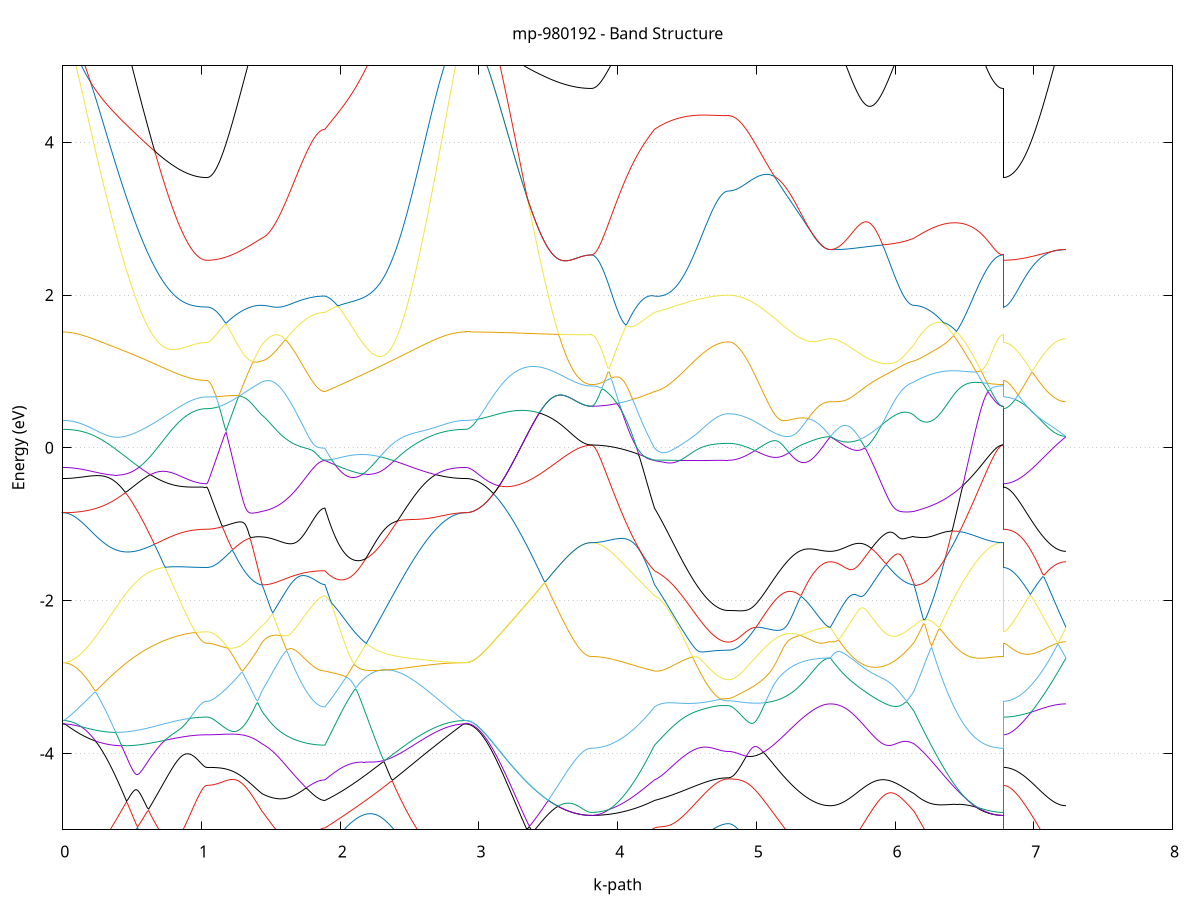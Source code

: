 set title 'mp-980192 - Band Structure'
set xlabel 'k-path'
set ylabel 'Energy (eV)'
set grid y
set yrange [-5:5]
set terminal png size 800,600
set output 'mp-980192_bands_gnuplot.png'
plot '-' using 1:2 with lines notitle, '-' using 1:2 with lines notitle, '-' using 1:2 with lines notitle, '-' using 1:2 with lines notitle, '-' using 1:2 with lines notitle, '-' using 1:2 with lines notitle, '-' using 1:2 with lines notitle, '-' using 1:2 with lines notitle, '-' using 1:2 with lines notitle, '-' using 1:2 with lines notitle, '-' using 1:2 with lines notitle, '-' using 1:2 with lines notitle, '-' using 1:2 with lines notitle, '-' using 1:2 with lines notitle, '-' using 1:2 with lines notitle, '-' using 1:2 with lines notitle, '-' using 1:2 with lines notitle, '-' using 1:2 with lines notitle, '-' using 1:2 with lines notitle, '-' using 1:2 with lines notitle, '-' using 1:2 with lines notitle, '-' using 1:2 with lines notitle, '-' using 1:2 with lines notitle, '-' using 1:2 with lines notitle, '-' using 1:2 with lines notitle, '-' using 1:2 with lines notitle, '-' using 1:2 with lines notitle, '-' using 1:2 with lines notitle, '-' using 1:2 with lines notitle, '-' using 1:2 with lines notitle, '-' using 1:2 with lines notitle, '-' using 1:2 with lines notitle, '-' using 1:2 with lines notitle, '-' using 1:2 with lines notitle, '-' using 1:2 with lines notitle, '-' using 1:2 with lines notitle, '-' using 1:2 with lines notitle, '-' using 1:2 with lines notitle, '-' using 1:2 with lines notitle, '-' using 1:2 with lines notitle, '-' using 1:2 with lines notitle, '-' using 1:2 with lines notitle, '-' using 1:2 with lines notitle, '-' using 1:2 with lines notitle, '-' using 1:2 with lines notitle, '-' using 1:2 with lines notitle, '-' using 1:2 with lines notitle, '-' using 1:2 with lines notitle, '-' using 1:2 with lines notitle, '-' using 1:2 with lines notitle, '-' using 1:2 with lines notitle, '-' using 1:2 with lines notitle, '-' using 1:2 with lines notitle, '-' using 1:2 with lines notitle, '-' using 1:2 with lines notitle, '-' using 1:2 with lines notitle, '-' using 1:2 with lines notitle, '-' using 1:2 with lines notitle, '-' using 1:2 with lines notitle, '-' using 1:2 with lines notitle, '-' using 1:2 with lines notitle, '-' using 1:2 with lines notitle, '-' using 1:2 with lines notitle, '-' using 1:2 with lines notitle
0.000000 -46.262655
0.009989 -46.262655
0.019979 -46.262655
0.029968 -46.262655
0.039957 -46.262755
0.049947 -46.262755
0.059936 -46.262855
0.069925 -46.262855
0.079915 -46.262955
0.089904 -46.263055
0.099893 -46.263155
0.109883 -46.263255
0.119872 -46.263355
0.129861 -46.263455
0.139851 -46.263555
0.149840 -46.263755
0.159829 -46.263855
0.169819 -46.264055
0.179808 -46.264155
0.189797 -46.264355
0.199787 -46.264555
0.209776 -46.264755
0.219765 -46.264955
0.229755 -46.265155
0.239744 -46.265355
0.249733 -46.265555
0.259723 -46.265855
0.269712 -46.266055
0.279701 -46.266355
0.289691 -46.266555
0.299680 -46.266855
0.309669 -46.267155
0.319659 -46.267455
0.329648 -46.267755
0.339637 -46.267955
0.349627 -46.268355
0.359616 -46.268655
0.369605 -46.268955
0.379595 -46.269255
0.389584 -46.269555
0.399573 -46.269955
0.409563 -46.270255
0.419552 -46.270655
0.429541 -46.270955
0.439531 -46.271355
0.449520 -46.271655
0.459509 -46.272055
0.469499 -46.272455
0.479488 -46.272855
0.489477 -46.273155
0.499467 -46.273555
0.509456 -46.273955
0.519445 -46.274355
0.529434 -46.274755
0.539424 -46.275155
0.549413 -46.275555
0.559402 -46.275855
0.569392 -46.276255
0.579381 -46.276655
0.589370 -46.277055
0.599360 -46.277455
0.609349 -46.277855
0.619338 -46.278255
0.629328 -46.278655
0.639317 -46.279055
0.649306 -46.279355
0.659296 -46.279755
0.669285 -46.280155
0.679274 -46.280555
0.689264 -46.280855
0.699253 -46.281255
0.709242 -46.281555
0.719232 -46.281955
0.729221 -46.282255
0.739210 -46.282655
0.749200 -46.282955
0.759189 -46.283255
0.769178 -46.283655
0.779168 -46.283955
0.789157 -46.284255
0.799146 -46.284555
0.809136 -46.284755
0.819125 -46.285055
0.829114 -46.285355
0.839104 -46.285555
0.849093 -46.285855
0.859082 -46.286055
0.869072 -46.286255
0.879061 -46.286455
0.889050 -46.286655
0.899040 -46.286855
0.909029 -46.287055
0.919018 -46.287255
0.929008 -46.287355
0.938997 -46.287555
0.948986 -46.287655
0.958976 -46.287755
0.968965 -46.287855
0.978954 -46.287955
0.988944 -46.288055
0.998933 -46.288055
1.008922 -46.288155
1.018912 -46.288155
1.028901 -46.288155
1.038890 -46.288155
1.038890 -46.288155
1.048791 -46.288155
1.058691 -46.288055
1.068592 -46.287955
1.078493 -46.287855
1.088393 -46.287655
1.098294 -46.287455
1.108194 -46.287155
1.118095 -46.286855
1.127995 -46.286555
1.137896 -46.286155
1.147796 -46.285655
1.157697 -46.285255
1.167598 -46.284755
1.177498 -46.284155
1.187399 -46.283655
1.197299 -46.282955
1.207200 -46.282355
1.217100 -46.281655
1.227001 -46.280955
1.236902 -46.280155
1.246802 -46.279455
1.256703 -46.278555
1.266603 -46.277755
1.276504 -46.276855
1.286404 -46.275955
1.296305 -46.275055
1.306205 -46.274055
1.316106 -46.273055
1.326007 -46.272055
1.335907 -46.271055
1.345808 -46.269955
1.355708 -46.268955
1.365609 -46.267855
1.375509 -46.266755
1.385410 -46.265555
1.395311 -46.264455
1.405211 -46.263255
1.415112 -46.262055
1.425012 -46.260855
1.434913 -46.259655
1.434913 -46.259655
1.444795 -46.258855
1.454677 -46.257955
1.464559 -46.257155
1.474441 -46.256255
1.484323 -46.255355
1.494205 -46.254555
1.504087 -46.253655
1.513970 -46.252755
1.523852 -46.251955
1.533734 -46.251055
1.543616 -46.250255
1.553498 -46.249455
1.563380 -46.248655
1.573262 -46.247755
1.583144 -46.246955
1.593026 -46.246255
1.602908 -46.245455
1.612790 -46.244655
1.622673 -46.243955
1.632555 -46.243155
1.642437 -46.242455
1.652319 -46.241755
1.662201 -46.241155
1.672083 -46.240455
1.681965 -46.239855
1.691847 -46.239255
1.701729 -46.238655
1.711611 -46.238155
1.721493 -46.237555
1.731376 -46.237055
1.741258 -46.236555
1.751140 -46.236155
1.761022 -46.235755
1.770904 -46.235355
1.780786 -46.234955
1.790668 -46.234655
1.800550 -46.234355
1.810432 -46.234055
1.820314 -46.233755
1.830196 -46.233555
1.840079 -46.233455
1.849961 -46.233255
1.859843 -46.233155
1.869725 -46.233055
1.879607 -46.233055
1.889489 -46.232955
1.889489 -46.232955
1.899436 -46.233955
1.909384 -46.234955
1.919331 -46.235955
1.929279 -46.236855
1.939226 -46.237855
1.949173 -46.238855
1.959121 -46.239755
1.969068 -46.240755
1.979016 -46.241655
1.988963 -46.242555
1.998911 -46.243555
2.008858 -46.244455
2.018805 -46.245355
2.028753 -46.246255
2.038700 -46.247155
2.048648 -46.247955
2.058595 -46.248855
2.068542 -46.249655
2.078490 -46.250455
2.088437 -46.251255
2.098385 -46.252055
2.108332 -46.252855
2.118280 -46.253555
2.128227 -46.254355
2.138174 -46.255055
2.148122 -46.255755
2.158069 -46.256355
2.168017 -46.257055
2.177964 -46.257655
2.187912 -46.258255
2.197859 -46.258855
2.207806 -46.259455
2.217754 -46.259955
2.227701 -46.260555
2.237649 -46.261055
2.247596 -46.261455
2.257543 -46.261955
2.267491 -46.262355
2.277438 -46.262755
2.287386 -46.263155
2.297333 -46.263555
2.307281 -46.263855
2.317228 -46.264255
2.327175 -46.264555
2.337123 -46.264755
2.347070 -46.265055
2.357018 -46.265255
2.366965 -46.265455
2.376912 -46.265655
2.386860 -46.265855
2.396807 -46.266055
2.406755 -46.266155
2.416702 -46.266255
2.426650 -46.266355
2.436597 -46.266455
2.446544 -46.266455
2.456492 -46.266555
2.466439 -46.266555
2.476387 -46.266555
2.486334 -46.266555
2.496281 -46.266555
2.506229 -46.266555
2.516176 -46.266455
2.526124 -46.266455
2.536071 -46.266355
2.546019 -46.266355
2.555966 -46.266255
2.565913 -46.266155
2.575861 -46.266055
2.585808 -46.265955
2.595756 -46.265755
2.605703 -46.265655
2.615650 -46.265555
2.625598 -46.265455
2.635545 -46.265255
2.645493 -46.265155
2.655440 -46.264955
2.665388 -46.264855
2.675335 -46.264755
2.685282 -46.264555
2.695230 -46.264455
2.705177 -46.264255
2.715125 -46.264155
2.725072 -46.264055
2.735019 -46.263855
2.744967 -46.263755
2.754914 -46.263655
2.764862 -46.263555
2.774809 -46.263455
2.784757 -46.263255
2.794704 -46.263155
2.804651 -46.263155
2.814599 -46.263055
2.824546 -46.262955
2.834494 -46.262855
2.844441 -46.262855
2.854388 -46.262755
2.864336 -46.262755
2.874283 -46.262655
2.884231 -46.262655
2.894178 -46.262655
2.904126 -46.262655
2.904126 -46.262655
2.914094 -46.262655
2.924062 -46.262555
2.934030 -46.262555
2.943998 -46.262455
2.953967 -46.262255
2.963935 -46.262055
2.973903 -46.261855
2.983871 -46.261655
2.993840 -46.261455
3.003808 -46.261155
3.013776 -46.260855
3.023744 -46.260455
3.033713 -46.260055
3.043681 -46.259655
3.053649 -46.259255
3.063617 -46.258755
3.073586 -46.258355
3.083554 -46.257755
3.093522 -46.257255
3.103490 -46.256655
3.113459 -46.256155
3.123427 -46.255455
3.133395 -46.254855
3.143363 -46.254155
3.153331 -46.253455
3.163300 -46.252755
3.173268 -46.252055
3.183236 -46.251255
3.193204 -46.250555
3.203173 -46.249755
3.213141 -46.248955
3.223109 -46.248055
3.233077 -46.247255
3.243046 -46.246355
3.253014 -46.245455
3.262982 -46.244555
3.272950 -46.243655
3.282919 -46.242755
3.292887 -46.241755
3.302855 -46.240855
3.312823 -46.239855
3.322792 -46.238955
3.332760 -46.237955
3.342728 -46.236955
3.352696 -46.235955
3.362664 -46.234955
3.372633 -46.233955
3.382601 -46.232955
3.392569 -46.231955
3.402537 -46.230955
3.412506 -46.229955
3.422474 -46.228955
3.432442 -46.227955
3.442410 -46.226955
3.452379 -46.225955
3.462347 -46.224955
3.472315 -46.224055
3.482283 -46.223055
3.492252 -46.222155
3.502220 -46.221155
3.512188 -46.220255
3.522156 -46.219355
3.532124 -46.218455
3.542093 -46.217555
3.552061 -46.216755
3.562029 -46.215855
3.571997 -46.215055
3.581966 -46.214255
3.591934 -46.213555
3.601902 -46.212755
3.611870 -46.212055
3.621839 -46.211355
3.631807 -46.210755
3.641775 -46.210055
3.651743 -46.209455
3.661712 -46.208955
3.671680 -46.208355
3.681648 -46.207855
3.691616 -46.207355
3.701585 -46.206955
3.711553 -46.206555
3.721521 -46.206155
3.731489 -46.205855
3.741457 -46.205555
3.751426 -46.205355
3.761394 -46.205155
3.771362 -46.204955
3.781330 -46.204755
3.791299 -46.204655
3.801267 -46.204655
3.811235 -46.204655
3.811235 -46.204655
3.821117 -46.204655
3.830999 -46.204655
3.840881 -46.204755
3.850764 -46.204855
3.860646 -46.205055
3.870528 -46.205255
3.880410 -46.205455
3.890292 -46.205655
3.900174 -46.205955
3.910056 -46.206255
3.919938 -46.206655
3.929820 -46.206955
3.939702 -46.207355
3.949584 -46.207855
3.959467 -46.208255
3.969349 -46.208755
3.979231 -46.209255
3.989113 -46.209855
3.998995 -46.210455
4.008877 -46.211055
4.018759 -46.211655
4.028641 -46.212255
4.038523 -46.212955
4.048405 -46.213655
4.058287 -46.214355
4.068169 -46.215155
4.078052 -46.215855
4.087934 -46.216655
4.097816 -46.217455
4.107698 -46.218255
4.117580 -46.219155
4.127462 -46.219955
4.137344 -46.220855
4.147226 -46.221755
4.157108 -46.222655
4.166990 -46.223555
4.176872 -46.224455
4.186755 -46.225355
4.196637 -46.226255
4.206519 -46.227255
4.216401 -46.228155
4.226283 -46.229155
4.236165 -46.230155
4.246047 -46.231055
4.255929 -46.232055
4.265811 -46.232955
4.265811 -46.232955
4.275682 -46.233555
4.285553 -46.234055
4.295425 -46.234555
4.305296 -46.235155
4.315167 -46.235755
4.325038 -46.236355
4.334909 -46.236955
4.344780 -46.237555
4.354651 -46.238155
4.364522 -46.238855
4.374393 -46.239455
4.384264 -46.240055
4.394135 -46.240755
4.404006 -46.241355
4.413877 -46.242055
4.423748 -46.242655
4.433619 -46.243355
4.443490 -46.244055
4.453362 -46.244655
4.463233 -46.245355
4.473104 -46.245955
4.482975 -46.246555
4.492846 -46.247255
4.502717 -46.247855
4.512588 -46.248455
4.522459 -46.249055
4.532330 -46.249655
4.542201 -46.250255
4.552072 -46.250855
4.561943 -46.251355
4.571814 -46.251955
4.581685 -46.252455
4.591556 -46.252955
4.601427 -46.253455
4.611299 -46.253855
4.621170 -46.254355
4.631041 -46.254755
4.640912 -46.255155
4.650783 -46.255555
4.660654 -46.255955
4.670525 -46.256255
4.680396 -46.256555
4.690267 -46.256855
4.700138 -46.257155
4.710009 -46.257455
4.719880 -46.257655
4.729751 -46.257855
4.739622 -46.257955
4.749493 -46.258155
4.759364 -46.258255
4.769236 -46.258355
4.779107 -46.258455
4.788978 -46.258455
4.798849 -46.258455
4.798849 -46.258455
4.808776 -46.258455
4.818703 -46.258555
4.828630 -46.258555
4.838557 -46.258655
4.848484 -46.258855
4.858411 -46.258955
4.868339 -46.259155
4.878266 -46.259355
4.888193 -46.259555
4.898120 -46.259755
4.908047 -46.260055
4.917974 -46.260355
4.927901 -46.260655
4.937828 -46.261055
4.947755 -46.261355
4.957683 -46.261755
4.967610 -46.262155
4.977537 -46.262555
4.987464 -46.263055
4.997391 -46.263455
5.007318 -46.263955
5.017245 -46.264455
5.027172 -46.264955
5.037099 -46.265455
5.047027 -46.266055
5.056954 -46.266555
5.066881 -46.267155
5.076808 -46.267755
5.086735 -46.268255
5.096662 -46.268855
5.106589 -46.269455
5.116516 -46.270055
5.126443 -46.270655
5.136371 -46.271255
5.146298 -46.271855
5.156225 -46.272455
5.166152 -46.273155
5.176079 -46.273755
5.186006 -46.274355
5.195933 -46.274955
5.205860 -46.275555
5.215787 -46.276155
5.225715 -46.276755
5.235642 -46.277255
5.245569 -46.277855
5.255496 -46.278455
5.265423 -46.278955
5.275350 -46.279555
5.285277 -46.280055
5.295204 -46.280555
5.305131 -46.281055
5.315059 -46.281555
5.324986 -46.282055
5.334913 -46.282455
5.344840 -46.282955
5.354767 -46.283355
5.364694 -46.283755
5.374621 -46.284155
5.384548 -46.284455
5.394475 -46.284855
5.404403 -46.285155
5.414330 -46.285455
5.424257 -46.285755
5.434184 -46.285955
5.444111 -46.286255
5.454038 -46.286455
5.463965 -46.286655
5.473892 -46.286755
5.483820 -46.286955
5.493747 -46.287055
5.503674 -46.287155
5.513601 -46.287155
5.523528 -46.287255
5.533455 -46.287255
5.533455 -46.287255
5.543326 -46.287255
5.553197 -46.287155
5.563067 -46.287155
5.572938 -46.287155
5.582809 -46.287055
5.592680 -46.287055
5.602551 -46.286955
5.612421 -46.286855
5.622292 -46.286755
5.632163 -46.286655
5.642034 -46.286555
5.651904 -46.286455
5.661775 -46.286255
5.671646 -46.286055
5.681517 -46.285855
5.691388 -46.285655
5.701258 -46.285455
5.711129 -46.285255
5.721000 -46.284955
5.730871 -46.284755
5.740742 -46.284455
5.750612 -46.284155
5.760483 -46.283755
5.770354 -46.283455
5.780225 -46.283055
5.790095 -46.282755
5.799966 -46.282355
5.809837 -46.281855
5.819708 -46.281455
5.829579 -46.281055
5.839449 -46.280555
5.849320 -46.280055
5.859191 -46.279555
5.869062 -46.278955
5.878932 -46.278455
5.888803 -46.277855
5.898674 -46.277255
5.908545 -46.276655
5.918416 -46.276055
5.928286 -46.275455
5.938157 -46.274755
5.948028 -46.274155
5.957899 -46.273455
5.967770 -46.272755
5.977640 -46.272055
5.987511 -46.271355
5.997382 -46.270655
6.007253 -46.269855
6.017123 -46.269155
6.026994 -46.268355
6.036865 -46.267555
6.046736 -46.266855
6.056607 -46.266055
6.066477 -46.265255
6.076348 -46.264455
6.086219 -46.263655
6.096090 -46.262855
6.105960 -46.262055
6.115831 -46.261255
6.125702 -46.260455
6.135573 -46.259655
6.135573 -46.259655
6.145463 -46.258455
6.155353 -46.257255
6.165244 -46.256055
6.175134 -46.254755
6.185024 -46.253555
6.194914 -46.252255
6.204805 -46.251055
6.214695 -46.249755
6.224585 -46.248555
6.234476 -46.247255
6.244366 -46.246055
6.254256 -46.244755
6.264146 -46.243455
6.274037 -46.242255
6.283927 -46.241055
6.293817 -46.239755
6.303707 -46.238555
6.313598 -46.237355
6.323488 -46.236155
6.333378 -46.234955
6.343269 -46.233755
6.353159 -46.232555
6.363049 -46.231455
6.372939 -46.230255
6.382830 -46.229155
6.392720 -46.228055
6.402610 -46.226955
6.412500 -46.225855
6.422391 -46.224855
6.432281 -46.223855
6.442171 -46.222755
6.452062 -46.221855
6.461952 -46.220855
6.471842 -46.219855
6.481732 -46.218955
6.491623 -46.218055
6.501513 -46.217155
6.511403 -46.216355
6.521294 -46.215555
6.531184 -46.214755
6.541074 -46.213955
6.550964 -46.213255
6.560855 -46.212455
6.570745 -46.211855
6.580635 -46.211155
6.590525 -46.210555
6.600416 -46.209955
6.610306 -46.209355
6.620196 -46.208855
6.630087 -46.208355
6.639977 -46.207855
6.649867 -46.207455
6.659757 -46.206955
6.669648 -46.206655
6.679538 -46.206255
6.689428 -46.205955
6.699318 -46.205655
6.709209 -46.205455
6.719099 -46.205255
6.728989 -46.205055
6.738880 -46.204855
6.748770 -46.204755
6.758660 -46.204655
6.768550 -46.204655
6.778441 -46.204655
6.778441 -46.288155
6.788301 -46.288155
6.798160 -46.288155
6.808020 -46.288155
6.817880 -46.288155
6.827740 -46.288155
6.837600 -46.288155
6.847460 -46.288155
6.857320 -46.288155
6.867180 -46.288055
6.877040 -46.288055
6.886899 -46.288055
6.896759 -46.288055
6.906619 -46.287955
6.916479 -46.287955
6.926339 -46.287955
6.936199 -46.287955
6.946059 -46.287855
6.955919 -46.287855
6.965778 -46.287855
6.975638 -46.287755
6.985498 -46.287755
6.995358 -46.287755
7.005218 -46.287655
7.015078 -46.287655
7.024938 -46.287655
7.034798 -46.287555
7.044658 -46.287555
7.054517 -46.287555
7.064377 -46.287555
7.074237 -46.287455
7.084097 -46.287455
7.093957 -46.287455
7.103817 -46.287355
7.113677 -46.287355
7.123537 -46.287355
7.133397 -46.287355
7.143256 -46.287355
7.153116 -46.287255
7.162976 -46.287255
7.172836 -46.287255
7.182696 -46.287255
7.192556 -46.287255
7.202416 -46.287255
7.212276 -46.287255
7.222136 -46.287255
7.231995 -46.287255
e
0.000000 -46.055555
0.009989 -46.055555
0.019979 -46.055555
0.029968 -46.055655
0.039957 -46.055755
0.049947 -46.055955
0.059936 -46.056055
0.069925 -46.056255
0.079915 -46.056555
0.089904 -46.056855
0.099893 -46.057155
0.109883 -46.057455
0.119872 -46.057755
0.129861 -46.058155
0.139851 -46.058555
0.149840 -46.059055
0.159829 -46.059555
0.169819 -46.060055
0.179808 -46.060555
0.189797 -46.061055
0.199787 -46.061655
0.209776 -46.062255
0.219765 -46.062955
0.229755 -46.063555
0.239744 -46.064255
0.249733 -46.064955
0.259723 -46.065655
0.269712 -46.066455
0.279701 -46.067255
0.289691 -46.067955
0.299680 -46.068855
0.309669 -46.069655
0.319659 -46.070455
0.329648 -46.071355
0.339637 -46.072255
0.349627 -46.073155
0.359616 -46.074055
0.369605 -46.074955
0.379595 -46.075855
0.389584 -46.076855
0.399573 -46.077755
0.409563 -46.078755
0.419552 -46.079755
0.429541 -46.080755
0.439531 -46.081755
0.449520 -46.082755
0.459509 -46.083755
0.469499 -46.084755
0.479488 -46.085755
0.489477 -46.086755
0.499467 -46.087755
0.509456 -46.088855
0.519445 -46.089855
0.529434 -46.090855
0.539424 -46.091855
0.549413 -46.092855
0.559402 -46.093855
0.569392 -46.094855
0.579381 -46.095855
0.589370 -46.096855
0.599360 -46.097855
0.609349 -46.098855
0.619338 -46.099855
0.629328 -46.100755
0.639317 -46.101755
0.649306 -46.102655
0.659296 -46.103555
0.669285 -46.104455
0.679274 -46.105355
0.689264 -46.106255
0.699253 -46.107155
0.709242 -46.107955
0.719232 -46.108855
0.729221 -46.109655
0.739210 -46.110455
0.749200 -46.111155
0.759189 -46.111955
0.769178 -46.112655
0.779168 -46.113455
0.789157 -46.114055
0.799146 -46.114755
0.809136 -46.115455
0.819125 -46.116055
0.829114 -46.116655
0.839104 -46.117255
0.849093 -46.117755
0.859082 -46.118255
0.869072 -46.118755
0.879061 -46.119255
0.889050 -46.119755
0.899040 -46.120155
0.909029 -46.120555
0.919018 -46.120855
0.929008 -46.121255
0.938997 -46.121555
0.948986 -46.121855
0.958976 -46.122055
0.968965 -46.122255
0.978954 -46.122455
0.988944 -46.122655
0.998933 -46.122755
1.008922 -46.122855
1.018912 -46.122955
1.028901 -46.123055
1.038890 -46.123055
1.038890 -46.123055
1.048791 -46.123055
1.058691 -46.122955
1.068592 -46.122955
1.078493 -46.122955
1.088393 -46.122855
1.098294 -46.122855
1.108194 -46.122755
1.118095 -46.122655
1.127995 -46.122555
1.137896 -46.122455
1.147796 -46.122355
1.157697 -46.122255
1.167598 -46.122155
1.177498 -46.122055
1.187399 -46.121855
1.197299 -46.121755
1.207200 -46.121555
1.217100 -46.121355
1.227001 -46.121255
1.236902 -46.121055
1.246802 -46.120855
1.256703 -46.120655
1.266603 -46.120455
1.276504 -46.120255
1.286404 -46.120055
1.296305 -46.119855
1.306205 -46.119555
1.316106 -46.119355
1.326007 -46.119155
1.335907 -46.118855
1.345808 -46.118655
1.355708 -46.118355
1.365609 -46.118155
1.375509 -46.117955
1.385410 -46.117655
1.395311 -46.117455
1.405211 -46.117155
1.415112 -46.116855
1.425012 -46.116655
1.434913 -46.116355
1.434913 -46.116355
1.444795 -46.116255
1.454677 -46.116055
1.464559 -46.115755
1.474441 -46.115555
1.484323 -46.115355
1.494205 -46.115055
1.504087 -46.114755
1.513970 -46.114455
1.523852 -46.114155
1.533734 -46.113855
1.543616 -46.113455
1.553498 -46.113155
1.563380 -46.112755
1.573262 -46.112355
1.583144 -46.111955
1.593026 -46.111555
1.602908 -46.111155
1.612790 -46.110655
1.622673 -46.110155
1.632555 -46.109755
1.642437 -46.109255
1.652319 -46.108655
1.662201 -46.108155
1.672083 -46.107655
1.681965 -46.107055
1.691847 -46.106455
1.701729 -46.105855
1.711611 -46.105255
1.721493 -46.104655
1.731376 -46.104055
1.741258 -46.103355
1.751140 -46.102655
1.761022 -46.102055
1.770904 -46.101355
1.780786 -46.100655
1.790668 -46.099855
1.800550 -46.099155
1.810432 -46.098455
1.820314 -46.097655
1.830196 -46.096955
1.840079 -46.096155
1.849961 -46.095355
1.859843 -46.094655
1.869725 -46.093955
1.879607 -46.093355
1.889489 -46.093155
1.889489 -46.093155
1.899436 -46.092555
1.909384 -46.092055
1.919331 -46.091455
1.929279 -46.090855
1.939226 -46.090255
1.949173 -46.089755
1.959121 -46.089155
1.969068 -46.088555
1.979016 -46.087955
1.988963 -46.087355
1.998911 -46.086755
2.008858 -46.086155
2.018805 -46.085555
2.028753 -46.084955
2.038700 -46.084455
2.048648 -46.083855
2.058595 -46.083255
2.068542 -46.082655
2.078490 -46.082055
2.088437 -46.081455
2.098385 -46.080855
2.108332 -46.080355
2.118280 -46.079755
2.128227 -46.079155
2.138174 -46.078555
2.148122 -46.078055
2.158069 -46.077655
2.168017 -46.077155
2.177964 -46.076755
2.187912 -46.076355
2.197859 -46.076055
2.207806 -46.075655
2.217754 -46.075255
2.227701 -46.074855
2.237649 -46.074455
2.247596 -46.074055
2.257543 -46.073655
2.267491 -46.073255
2.277438 -46.072855
2.287386 -46.072555
2.297333 -46.072155
2.307281 -46.071755
2.317228 -46.071355
2.327175 -46.070955
2.337123 -46.070655
2.347070 -46.070255
2.357018 -46.069855
2.366965 -46.069455
2.376912 -46.069055
2.386860 -46.068755
2.396807 -46.068355
2.406755 -46.067955
2.416702 -46.067555
2.426650 -46.067255
2.436597 -46.066855
2.446544 -46.066455
2.456492 -46.066055
2.466439 -46.065755
2.476387 -46.065355
2.486334 -46.064955
2.496281 -46.064655
2.506229 -46.064255
2.516176 -46.063855
2.526124 -46.063555
2.536071 -46.063155
2.546019 -46.062855
2.555966 -46.062455
2.565913 -46.062155
2.575861 -46.061855
2.585808 -46.061455
2.595756 -46.061155
2.605703 -46.060855
2.615650 -46.060555
2.625598 -46.060255
2.635545 -46.059955
2.645493 -46.059655
2.655440 -46.059355
2.665388 -46.059055
2.675335 -46.058755
2.685282 -46.058555
2.695230 -46.058255
2.705177 -46.058055
2.715125 -46.057755
2.725072 -46.057555
2.735019 -46.057355
2.744967 -46.057155
2.754914 -46.056955
2.764862 -46.056755
2.774809 -46.056655
2.784757 -46.056455
2.794704 -46.056355
2.804651 -46.056155
2.814599 -46.056055
2.824546 -46.055955
2.834494 -46.055855
2.844441 -46.055755
2.854388 -46.055655
2.864336 -46.055655
2.874283 -46.055555
2.884231 -46.055555
2.894178 -46.055555
2.904126 -46.055555
2.904126 -46.055555
2.914094 -46.055555
2.924062 -46.055555
2.934030 -46.055655
2.943998 -46.055755
2.953967 -46.055955
2.963935 -46.056155
2.973903 -46.056355
2.983871 -46.056555
2.993840 -46.056855
3.003808 -46.057155
3.013776 -46.057555
3.023744 -46.057955
3.033713 -46.058355
3.043681 -46.058755
3.053649 -46.059155
3.063617 -46.059655
3.073586 -46.060255
3.083554 -46.060755
3.093522 -46.061355
3.103490 -46.061955
3.113459 -46.062555
3.123427 -46.063155
3.133395 -46.063855
3.143363 -46.064555
3.153331 -46.065255
3.163300 -46.065955
3.173268 -46.066755
3.183236 -46.067455
3.193204 -46.068255
3.203173 -46.069055
3.213141 -46.069855
3.223109 -46.070755
3.233077 -46.071555
3.243046 -46.072455
3.253014 -46.073255
3.262982 -46.074155
3.272950 -46.075055
3.282919 -46.075955
3.292887 -46.076755
3.302855 -46.077655
3.312823 -46.078555
3.322792 -46.079455
3.332760 -46.080455
3.342728 -46.081355
3.352696 -46.082255
3.362664 -46.083155
3.372633 -46.084055
3.382601 -46.084955
3.392569 -46.085855
3.402537 -46.086655
3.412506 -46.087555
3.422474 -46.088455
3.432442 -46.089355
3.442410 -46.090155
3.452379 -46.091055
3.462347 -46.091855
3.472315 -46.092655
3.482283 -46.093455
3.492252 -46.094255
3.502220 -46.095055
3.512188 -46.095855
3.522156 -46.096555
3.532124 -46.097255
3.542093 -46.097955
3.552061 -46.098655
3.562029 -46.099355
3.571997 -46.099955
3.581966 -46.100655
3.591934 -46.101255
3.601902 -46.101855
3.611870 -46.102355
3.621839 -46.102955
3.631807 -46.103455
3.641775 -46.103955
3.651743 -46.104355
3.661712 -46.104855
3.671680 -46.105255
3.681648 -46.105655
3.691616 -46.105955
3.701585 -46.106255
3.711553 -46.106555
3.721521 -46.106855
3.731489 -46.107155
3.741457 -46.107355
3.751426 -46.107555
3.761394 -46.107655
3.771362 -46.107855
3.781330 -46.107955
3.791299 -46.107955
3.801267 -46.108055
3.811235 -46.108055
3.811235 -46.108055
3.821117 -46.108055
3.830999 -46.108055
3.840881 -46.107955
3.850764 -46.107955
3.860646 -46.107855
3.870528 -46.107755
3.880410 -46.107655
3.890292 -46.107555
3.900174 -46.107355
3.910056 -46.107255
3.919938 -46.107055
3.929820 -46.106855
3.939702 -46.106655
3.949584 -46.106455
3.959467 -46.106255
3.969349 -46.106055
3.979231 -46.105755
3.989113 -46.105455
3.998995 -46.105155
4.008877 -46.104855
4.018759 -46.104555
4.028641 -46.104255
4.038523 -46.103955
4.048405 -46.103555
4.058287 -46.103155
4.068169 -46.102855
4.078052 -46.102455
4.087934 -46.102055
4.097816 -46.101555
4.107698 -46.101155
4.117580 -46.100755
4.127462 -46.100255
4.137344 -46.099855
4.147226 -46.099355
4.157108 -46.098855
4.166990 -46.098455
4.176872 -46.097955
4.186755 -46.097455
4.196637 -46.096855
4.206519 -46.096355
4.216401 -46.095855
4.226283 -46.095355
4.236165 -46.094755
4.246047 -46.094255
4.255929 -46.093655
4.265811 -46.093155
4.265811 -46.093155
4.275682 -46.092855
4.285553 -46.092555
4.295425 -46.092255
4.305296 -46.091855
4.315167 -46.091555
4.325038 -46.091155
4.334909 -46.090755
4.344780 -46.090455
4.354651 -46.090055
4.364522 -46.089655
4.374393 -46.089255
4.384264 -46.088855
4.394135 -46.088455
4.404006 -46.087955
4.413877 -46.087555
4.423748 -46.087155
4.433619 -46.086755
4.443490 -46.086255
4.453362 -46.085855
4.463233 -46.085455
4.473104 -46.085055
4.482975 -46.084555
4.492846 -46.084155
4.502717 -46.083755
4.512588 -46.083355
4.522459 -46.082955
4.532330 -46.082555
4.542201 -46.082155
4.552072 -46.081755
4.561943 -46.081355
4.571814 -46.080955
4.581685 -46.080655
4.591556 -46.080255
4.601427 -46.079955
4.611299 -46.079655
4.621170 -46.079255
4.631041 -46.078955
4.640912 -46.078655
4.650783 -46.078455
4.660654 -46.078155
4.670525 -46.077955
4.680396 -46.077655
4.690267 -46.077455
4.700138 -46.077255
4.710009 -46.077155
4.719880 -46.076955
4.729751 -46.076855
4.739622 -46.076655
4.749493 -46.076555
4.759364 -46.076455
4.769236 -46.076455
4.779107 -46.076355
4.788978 -46.076355
4.798849 -46.076355
4.798849 -46.076355
4.808776 -46.076355
4.818703 -46.076355
4.828630 -46.076355
4.838557 -46.076355
4.848484 -46.076355
4.858411 -46.076355
4.868339 -46.076355
4.878266 -46.076355
4.888193 -46.076455
4.898120 -46.076455
4.908047 -46.076455
4.917974 -46.076455
4.927901 -46.076455
4.937828 -46.076555
4.947755 -46.076555
4.957683 -46.076555
4.967610 -46.076555
4.977537 -46.076555
4.987464 -46.076655
4.997391 -46.076655
5.007318 -46.076655
5.017245 -46.076655
5.027172 -46.076655
5.037099 -46.076755
5.047027 -46.076755
5.056954 -46.076755
5.066881 -46.076755
5.076808 -46.076755
5.086735 -46.076755
5.096662 -46.076755
5.106589 -46.076755
5.116516 -46.076755
5.126443 -46.076855
5.136371 -46.076855
5.146298 -46.076855
5.156225 -46.076855
5.166152 -46.076755
5.176079 -46.076755
5.186006 -46.076755
5.195933 -46.076755
5.205860 -46.076755
5.215787 -46.076755
5.225715 -46.076755
5.235642 -46.076755
5.245569 -46.076655
5.255496 -46.076655
5.265423 -46.076655
5.275350 -46.076655
5.285277 -46.076655
5.295204 -46.076555
5.305131 -46.076555
5.315059 -46.076555
5.324986 -46.076455
5.334913 -46.076455
5.344840 -46.076455
5.354767 -46.076455
5.364694 -46.076355
5.374621 -46.076355
5.384548 -46.076355
5.394475 -46.076255
5.404403 -46.076255
5.414330 -46.076255
5.424257 -46.076255
5.434184 -46.076155
5.444111 -46.076155
5.454038 -46.076155
5.463965 -46.076155
5.473892 -46.076155
5.483820 -46.076155
5.493747 -46.076155
5.503674 -46.076055
5.513601 -46.076055
5.523528 -46.076055
5.533455 -46.076055
5.533455 -46.076055
5.543326 -46.077355
5.553197 -46.078655
5.563067 -46.079855
5.572938 -46.081155
5.582809 -46.082355
5.592680 -46.083555
5.602551 -46.084755
5.612421 -46.086055
5.622292 -46.087255
5.632163 -46.088355
5.642034 -46.089555
5.651904 -46.090755
5.661775 -46.091855
5.671646 -46.092955
5.681517 -46.094055
5.691388 -46.095155
5.701258 -46.096255
5.711129 -46.097255
5.721000 -46.098355
5.730871 -46.099355
5.740742 -46.100255
5.750612 -46.101255
5.760483 -46.102155
5.770354 -46.103055
5.780225 -46.103955
5.790095 -46.104855
5.799966 -46.105655
5.809837 -46.106455
5.819708 -46.107255
5.829579 -46.107955
5.839449 -46.108655
5.849320 -46.109355
5.859191 -46.110055
5.869062 -46.110655
5.878932 -46.111255
5.888803 -46.111855
5.898674 -46.112355
5.908545 -46.112855
5.918416 -46.113355
5.928286 -46.113755
5.938157 -46.114155
5.948028 -46.114555
5.957899 -46.114955
5.967770 -46.115255
5.977640 -46.115555
5.987511 -46.115855
5.997382 -46.116055
6.007253 -46.116255
6.017123 -46.116455
6.026994 -46.116655
6.036865 -46.116755
6.046736 -46.116855
6.056607 -46.116855
6.066477 -46.116955
6.076348 -46.116955
6.086219 -46.116855
6.096090 -46.116855
6.105960 -46.116755
6.115831 -46.116655
6.125702 -46.116555
6.135573 -46.116355
6.135573 -46.116355
6.145463 -46.116155
6.155353 -46.115855
6.165244 -46.115655
6.175134 -46.115355
6.185024 -46.115155
6.194914 -46.114855
6.204805 -46.114655
6.214695 -46.114455
6.224585 -46.114155
6.234476 -46.113955
6.244366 -46.113755
6.254256 -46.113455
6.264146 -46.113255
6.274037 -46.113055
6.283927 -46.112855
6.293817 -46.112655
6.303707 -46.112355
6.313598 -46.112155
6.323488 -46.111955
6.333378 -46.111855
6.343269 -46.111655
6.353159 -46.111455
6.363049 -46.111255
6.372939 -46.111055
6.382830 -46.110955
6.392720 -46.110755
6.402610 -46.110555
6.412500 -46.110455
6.422391 -46.110355
6.432281 -46.110155
6.442171 -46.110055
6.452062 -46.109855
6.461952 -46.109755
6.471842 -46.109655
6.481732 -46.109555
6.491623 -46.109455
6.501513 -46.109355
6.511403 -46.109255
6.521294 -46.109155
6.531184 -46.109055
6.541074 -46.108955
6.550964 -46.108855
6.560855 -46.108855
6.570745 -46.108755
6.580635 -46.108655
6.590525 -46.108555
6.600416 -46.108555
6.610306 -46.108455
6.620196 -46.108455
6.630087 -46.108355
6.639977 -46.108355
6.649867 -46.108255
6.659757 -46.108255
6.669648 -46.108255
6.679538 -46.108155
6.689428 -46.108155
6.699318 -46.108155
6.709209 -46.108155
6.719099 -46.108155
6.728989 -46.108055
6.738880 -46.108055
6.748770 -46.108055
6.758660 -46.108055
6.768550 -46.108055
6.778441 -46.108055
6.778441 -46.123055
6.788301 -46.122955
6.798160 -46.122955
6.808020 -46.122755
6.817880 -46.122655
6.827740 -46.122355
6.837600 -46.122055
6.847460 -46.121755
6.857320 -46.121355
6.867180 -46.120955
6.877040 -46.120455
6.886899 -46.119855
6.896759 -46.119255
6.906619 -46.118655
6.916479 -46.117955
6.926339 -46.117255
6.936199 -46.116455
6.946059 -46.115555
6.955919 -46.114755
6.965778 -46.113755
6.975638 -46.112855
6.985498 -46.111855
6.995358 -46.110755
7.005218 -46.109655
7.015078 -46.108555
7.024938 -46.107355
7.034798 -46.106155
7.044658 -46.104955
7.054517 -46.103655
7.064377 -46.102355
7.074237 -46.100955
7.084097 -46.099555
7.093957 -46.098155
7.103817 -46.096755
7.113677 -46.095255
7.123537 -46.093755
7.133397 -46.092255
7.143256 -46.090755
7.153116 -46.089155
7.162976 -46.087555
7.172836 -46.085955
7.182696 -46.084355
7.192556 -46.082755
7.202416 -46.081055
7.212276 -46.079455
7.222136 -46.077755
7.231995 -46.076055
e
0.000000 -46.055555
0.009989 -46.055555
0.019979 -46.055555
0.029968 -46.055455
0.039957 -46.055455
0.049947 -46.055355
0.059936 -46.055355
0.069925 -46.055255
0.079915 -46.055155
0.089904 -46.055055
0.099893 -46.054955
0.109883 -46.054855
0.119872 -46.054755
0.129861 -46.054655
0.139851 -46.054455
0.149840 -46.054255
0.159829 -46.054155
0.169819 -46.053955
0.179808 -46.053755
0.189797 -46.053555
0.199787 -46.053355
0.209776 -46.053155
0.219765 -46.052955
0.229755 -46.052655
0.239744 -46.052455
0.249733 -46.052155
0.259723 -46.051955
0.269712 -46.051655
0.279701 -46.051355
0.289691 -46.051055
0.299680 -46.050755
0.309669 -46.050455
0.319659 -46.050155
0.329648 -46.049855
0.339637 -46.049455
0.349627 -46.049155
0.359616 -46.048755
0.369605 -46.048455
0.379595 -46.048055
0.389584 -46.047655
0.399573 -46.047355
0.409563 -46.046955
0.419552 -46.046555
0.429541 -46.046155
0.439531 -46.045755
0.449520 -46.045355
0.459509 -46.044855
0.469499 -46.044455
0.479488 -46.044055
0.489477 -46.043555
0.499467 -46.043155
0.509456 -46.042755
0.519445 -46.042255
0.529434 -46.041855
0.539424 -46.041355
0.549413 -46.040855
0.559402 -46.040455
0.569392 -46.039955
0.579381 -46.039555
0.589370 -46.039055
0.599360 -46.038555
0.609349 -46.038055
0.619338 -46.037655
0.629328 -46.037155
0.639317 -46.036655
0.649306 -46.036255
0.659296 -46.035755
0.669285 -46.035255
0.679274 -46.034855
0.689264 -46.034355
0.699253 -46.033855
0.709242 -46.033455
0.719232 -46.032955
0.729221 -46.032555
0.739210 -46.032155
0.749200 -46.031655
0.759189 -46.031255
0.769178 -46.030855
0.779168 -46.030455
0.789157 -46.030055
0.799146 -46.029655
0.809136 -46.029255
0.819125 -46.028855
0.829114 -46.028455
0.839104 -46.028155
0.849093 -46.027855
0.859082 -46.027455
0.869072 -46.027155
0.879061 -46.026855
0.889050 -46.026555
0.899040 -46.026355
0.909029 -46.026055
0.919018 -46.025855
0.929008 -46.025655
0.938997 -46.025455
0.948986 -46.025255
0.958976 -46.025055
0.968965 -46.024955
0.978954 -46.024855
0.988944 -46.024655
0.998933 -46.024655
1.008922 -46.024555
1.018912 -46.024455
1.028901 -46.024455
1.038890 -46.024455
1.038890 -46.024455
1.048791 -46.024455
1.058691 -46.024555
1.068592 -46.024555
1.078493 -46.024755
1.088393 -46.024855
1.098294 -46.025055
1.108194 -46.025255
1.118095 -46.025455
1.127995 -46.025755
1.137896 -46.026055
1.147796 -46.026355
1.157697 -46.026755
1.167598 -46.027155
1.177498 -46.027555
1.187399 -46.028055
1.197299 -46.028555
1.207200 -46.029055
1.217100 -46.029655
1.227001 -46.030155
1.236902 -46.030855
1.246802 -46.031455
1.256703 -46.032155
1.266603 -46.032855
1.276504 -46.033555
1.286404 -46.034255
1.296305 -46.035055
1.306205 -46.035855
1.316106 -46.036755
1.326007 -46.037555
1.335907 -46.038455
1.345808 -46.039355
1.355708 -46.040255
1.365609 -46.041255
1.375509 -46.042255
1.385410 -46.043255
1.395311 -46.044255
1.405211 -46.045255
1.415112 -46.046355
1.425012 -46.047455
1.434913 -46.048555
1.434913 -46.048555
1.444795 -46.049255
1.454677 -46.050155
1.464559 -46.050955
1.474441 -46.051755
1.484323 -46.052655
1.494205 -46.053455
1.504087 -46.054355
1.513970 -46.055255
1.523852 -46.056155
1.533734 -46.057055
1.543616 -46.057955
1.553498 -46.058955
1.563380 -46.059855
1.573262 -46.060855
1.583144 -46.061755
1.593026 -46.062755
1.602908 -46.063755
1.612790 -46.064655
1.622673 -46.065655
1.632555 -46.066655
1.642437 -46.067655
1.652319 -46.068655
1.662201 -46.069655
1.672083 -46.070655
1.681965 -46.071655
1.691847 -46.072655
1.701729 -46.073655
1.711611 -46.074655
1.721493 -46.075655
1.731376 -46.076655
1.741258 -46.077555
1.751140 -46.078555
1.761022 -46.079555
1.770904 -46.080555
1.780786 -46.081455
1.790668 -46.082455
1.800550 -46.083355
1.810432 -46.084355
1.820314 -46.085255
1.830196 -46.086155
1.840079 -46.087055
1.849961 -46.087855
1.859843 -46.088755
1.869725 -46.089455
1.879607 -46.090055
1.889489 -46.090355
1.889489 -46.090355
1.899436 -46.089755
1.909384 -46.089255
1.919331 -46.088755
1.929279 -46.088155
1.939226 -46.087655
1.949173 -46.087155
1.959121 -46.086655
1.969068 -46.086155
1.979016 -46.085655
1.988963 -46.085155
1.998911 -46.084655
2.008858 -46.084155
2.018805 -46.083755
2.028753 -46.083255
2.038700 -46.082755
2.048648 -46.082355
2.058595 -46.081855
2.068542 -46.081455
2.078490 -46.080955
2.088437 -46.080555
2.098385 -46.080155
2.108332 -46.079655
2.118280 -46.079255
2.128227 -46.078855
2.138174 -46.078455
2.148122 -46.078055
2.158069 -46.077455
2.168017 -46.076855
2.177964 -46.076355
2.187912 -46.075755
2.197859 -46.075255
2.207806 -46.074755
2.217754 -46.074155
2.227701 -46.073655
2.237649 -46.073155
2.247596 -46.072655
2.257543 -46.072055
2.267491 -46.071555
2.277438 -46.071055
2.287386 -46.070655
2.297333 -46.070155
2.307281 -46.069655
2.317228 -46.069155
2.327175 -46.068755
2.337123 -46.068255
2.347070 -46.067855
2.357018 -46.067355
2.366965 -46.066955
2.376912 -46.066555
2.386860 -46.066055
2.396807 -46.065655
2.406755 -46.065255
2.416702 -46.064855
2.426650 -46.064555
2.436597 -46.064155
2.446544 -46.063755
2.456492 -46.063355
2.466439 -46.063055
2.476387 -46.062755
2.486334 -46.062355
2.496281 -46.062055
2.506229 -46.061755
2.516176 -46.061455
2.526124 -46.061155
2.536071 -46.060855
2.546019 -46.060555
2.555966 -46.060255
2.565913 -46.059955
2.575861 -46.059755
2.585808 -46.059455
2.595756 -46.059255
2.605703 -46.058955
2.615650 -46.058755
2.625598 -46.058555
2.635545 -46.058355
2.645493 -46.058155
2.655440 -46.057955
2.665388 -46.057755
2.675335 -46.057555
2.685282 -46.057355
2.695230 -46.057255
2.705177 -46.057055
2.715125 -46.056855
2.725072 -46.056755
2.735019 -46.056655
2.744967 -46.056455
2.754914 -46.056355
2.764862 -46.056255
2.774809 -46.056155
2.784757 -46.056055
2.794704 -46.055955
2.804651 -46.055855
2.814599 -46.055855
2.824546 -46.055755
2.834494 -46.055755
2.844441 -46.055655
2.854388 -46.055655
2.864336 -46.055555
2.874283 -46.055555
2.884231 -46.055555
2.894178 -46.055555
2.904126 -46.055555
2.904126 -46.055555
2.914094 -46.055555
2.924062 -46.055555
2.934030 -46.055655
2.943998 -46.055755
2.953967 -46.055955
2.963935 -46.056155
2.973903 -46.056355
2.983871 -46.056555
2.993840 -46.056855
3.003808 -46.057155
3.013776 -46.057555
3.023744 -46.057955
3.033713 -46.058355
3.043681 -46.058755
3.053649 -46.059155
3.063617 -46.059655
3.073586 -46.060255
3.083554 -46.060755
3.093522 -46.061355
3.103490 -46.061955
3.113459 -46.062555
3.123427 -46.063155
3.133395 -46.063855
3.143363 -46.064555
3.153331 -46.065255
3.163300 -46.065955
3.173268 -46.066755
3.183236 -46.067455
3.193204 -46.068255
3.203173 -46.069055
3.213141 -46.069855
3.223109 -46.070755
3.233077 -46.071555
3.243046 -46.072455
3.253014 -46.073255
3.262982 -46.074155
3.272950 -46.075055
3.282919 -46.075955
3.292887 -46.076755
3.302855 -46.077655
3.312823 -46.078555
3.322792 -46.079455
3.332760 -46.080455
3.342728 -46.081355
3.352696 -46.082255
3.362664 -46.083155
3.372633 -46.084055
3.382601 -46.084955
3.392569 -46.085855
3.402537 -46.086655
3.412506 -46.087555
3.422474 -46.088455
3.432442 -46.089355
3.442410 -46.090155
3.452379 -46.091055
3.462347 -46.091855
3.472315 -46.092655
3.482283 -46.093455
3.492252 -46.094255
3.502220 -46.095055
3.512188 -46.095855
3.522156 -46.096555
3.532124 -46.097255
3.542093 -46.097955
3.552061 -46.098655
3.562029 -46.099355
3.571997 -46.099955
3.581966 -46.100655
3.591934 -46.101255
3.601902 -46.101855
3.611870 -46.102355
3.621839 -46.102955
3.631807 -46.103455
3.641775 -46.103955
3.651743 -46.104355
3.661712 -46.104855
3.671680 -46.105255
3.681648 -46.105655
3.691616 -46.105955
3.701585 -46.106255
3.711553 -46.106555
3.721521 -46.106855
3.731489 -46.107155
3.741457 -46.107355
3.751426 -46.107555
3.761394 -46.107655
3.771362 -46.107855
3.781330 -46.107955
3.791299 -46.107955
3.801267 -46.108055
3.811235 -46.108055
3.811235 -46.108055
3.821117 -46.108055
3.830999 -46.108055
3.840881 -46.107955
3.850764 -46.107855
3.860646 -46.107755
3.870528 -46.107655
3.880410 -46.107455
3.890292 -46.107355
3.900174 -46.107155
3.910056 -46.106955
3.919938 -46.106655
3.929820 -46.106455
3.939702 -46.106155
3.949584 -46.105855
3.959467 -46.105555
3.969349 -46.105155
3.979231 -46.104855
3.989113 -46.104455
3.998995 -46.104055
4.008877 -46.103655
4.018759 -46.103255
4.028641 -46.102855
4.038523 -46.102355
4.048405 -46.101955
4.058287 -46.101455
4.068169 -46.100955
4.078052 -46.100555
4.087934 -46.100055
4.097816 -46.099455
4.107698 -46.098955
4.117580 -46.098455
4.127462 -46.097955
4.137344 -46.097455
4.147226 -46.096855
4.157108 -46.096355
4.166990 -46.095755
4.176872 -46.095255
4.186755 -46.094655
4.196637 -46.094155
4.206519 -46.093555
4.216401 -46.093055
4.226283 -46.092455
4.236165 -46.091955
4.246047 -46.091455
4.255929 -46.090855
4.265811 -46.090355
4.265811 -46.090355
4.275682 -46.090055
4.285553 -46.089755
4.295425 -46.089455
4.305296 -46.089155
4.315167 -46.088755
4.325038 -46.088455
4.334909 -46.088055
4.344780 -46.087755
4.354651 -46.087355
4.364522 -46.086955
4.374393 -46.086555
4.384264 -46.086155
4.394135 -46.085755
4.404006 -46.085355
4.413877 -46.084955
4.423748 -46.084555
4.433619 -46.084055
4.443490 -46.083655
4.453362 -46.083255
4.463233 -46.082855
4.473104 -46.082355
4.482975 -46.081955
4.492846 -46.081555
4.502717 -46.081155
4.512588 -46.080655
4.522459 -46.080255
4.532330 -46.079855
4.542201 -46.079455
4.552072 -46.079055
4.561943 -46.078655
4.571814 -46.078255
4.581685 -46.077855
4.591556 -46.077555
4.601427 -46.077155
4.611299 -46.076855
4.621170 -46.076455
4.631041 -46.076155
4.640912 -46.075855
4.650783 -46.075555
4.660654 -46.075355
4.670525 -46.075055
4.680396 -46.074855
4.690267 -46.074555
4.700138 -46.074355
4.710009 -46.074155
4.719880 -46.074055
4.729751 -46.073855
4.739622 -46.073755
4.749493 -46.073655
4.759364 -46.073555
4.769236 -46.073455
4.779107 -46.073355
4.788978 -46.073355
4.798849 -46.073355
4.798849 -46.073355
4.808776 -46.073355
4.818703 -46.073355
4.828630 -46.073355
4.838557 -46.073355
4.848484 -46.073355
4.858411 -46.073455
4.868339 -46.073455
4.878266 -46.073455
4.888193 -46.073455
4.898120 -46.073455
4.908047 -46.073555
4.917974 -46.073555
4.927901 -46.073555
4.937828 -46.073655
4.947755 -46.073655
4.957683 -46.073755
4.967610 -46.073755
4.977537 -46.073755
4.987464 -46.073855
4.997391 -46.073855
5.007318 -46.073955
5.017245 -46.073955
5.027172 -46.074055
5.037099 -46.074055
5.047027 -46.074155
5.056954 -46.074255
5.066881 -46.074255
5.076808 -46.074355
5.086735 -46.074355
5.096662 -46.074455
5.106589 -46.074455
5.116516 -46.074555
5.126443 -46.074655
5.136371 -46.074655
5.146298 -46.074755
5.156225 -46.074755
5.166152 -46.074855
5.176079 -46.074855
5.186006 -46.074955
5.195933 -46.075055
5.205860 -46.075055
5.215787 -46.075155
5.225715 -46.075155
5.235642 -46.075255
5.245569 -46.075255
5.255496 -46.075355
5.265423 -46.075355
5.275350 -46.075455
5.285277 -46.075455
5.295204 -46.075555
5.305131 -46.075555
5.315059 -46.075655
5.324986 -46.075655
5.334913 -46.075655
5.344840 -46.075755
5.354767 -46.075755
5.364694 -46.075755
5.374621 -46.075855
5.384548 -46.075855
5.394475 -46.075855
5.404403 -46.075955
5.414330 -46.075955
5.424257 -46.075955
5.434184 -46.075955
5.444111 -46.076055
5.454038 -46.076055
5.463965 -46.076055
5.473892 -46.076055
5.483820 -46.076055
5.493747 -46.076055
5.503674 -46.076055
5.513601 -46.076055
5.523528 -46.076055
5.533455 -46.076055
5.533455 -46.076055
5.543326 -46.074855
5.553197 -46.073555
5.563067 -46.072255
5.572938 -46.071055
5.582809 -46.069755
5.592680 -46.068555
5.602551 -46.067255
5.612421 -46.066055
5.622292 -46.064755
5.632163 -46.063555
5.642034 -46.062355
5.651904 -46.061155
5.661775 -46.060055
5.671646 -46.058855
5.681517 -46.057755
5.691388 -46.056655
5.701258 -46.055555
5.711129 -46.054555
5.721000 -46.053555
5.730871 -46.052555
5.740742 -46.051555
5.750612 -46.050655
5.760483 -46.049755
5.770354 -46.048955
5.780225 -46.048155
5.790095 -46.047355
5.799966 -46.046555
5.809837 -46.045955
5.819708 -46.045255
5.829579 -46.044655
5.839449 -46.044055
5.849320 -46.043555
5.859191 -46.043155
5.869062 -46.042655
5.878932 -46.042355
5.888803 -46.041955
5.898674 -46.041755
5.908545 -46.041455
5.918416 -46.041355
5.928286 -46.041155
5.938157 -46.041055
5.948028 -46.041055
5.957899 -46.041055
5.967770 -46.041155
5.977640 -46.041255
5.987511 -46.041355
5.997382 -46.041555
6.007253 -46.041855
6.017123 -46.042155
6.026994 -46.042455
6.036865 -46.042855
6.046736 -46.043255
6.056607 -46.043655
6.066477 -46.044155
6.076348 -46.044655
6.086219 -46.045255
6.096090 -46.045855
6.105960 -46.046455
6.115831 -46.047155
6.125702 -46.047755
6.135573 -46.048555
6.135573 -46.048555
6.145463 -46.049655
6.155353 -46.050755
6.165244 -46.051955
6.175134 -46.053055
6.185024 -46.054255
6.194914 -46.055455
6.204805 -46.056655
6.214695 -46.057855
6.224585 -46.059055
6.234476 -46.060255
6.244366 -46.061555
6.254256 -46.062755
6.264146 -46.064055
6.274037 -46.065255
6.283927 -46.066555
6.293817 -46.067755
6.303707 -46.069055
6.313598 -46.070355
6.323488 -46.071555
6.333378 -46.072855
6.343269 -46.074055
6.353159 -46.075355
6.363049 -46.076555
6.372939 -46.077855
6.382830 -46.079055
6.392720 -46.080255
6.402610 -46.081455
6.412500 -46.082655
6.422391 -46.083855
6.432281 -46.085055
6.442171 -46.086155
6.452062 -46.087255
6.461952 -46.088455
6.471842 -46.089555
6.481732 -46.090555
6.491623 -46.091655
6.501513 -46.092655
6.511403 -46.093655
6.521294 -46.094655
6.531184 -46.095555
6.541074 -46.096555
6.550964 -46.097355
6.560855 -46.098255
6.570745 -46.099055
6.580635 -46.099855
6.590525 -46.100655
6.600416 -46.101355
6.610306 -46.102055
6.620196 -46.102755
6.630087 -46.103355
6.639977 -46.103955
6.649867 -46.104555
6.659757 -46.105055
6.669648 -46.105555
6.679538 -46.105955
6.689428 -46.106355
6.699318 -46.106755
6.709209 -46.107055
6.719099 -46.107255
6.728989 -46.107555
6.738880 -46.107755
6.748770 -46.107855
6.758660 -46.107955
6.768550 -46.108055
6.778441 -46.108055
6.778441 -46.024455
6.788301 -46.024455
6.798160 -46.024555
6.808020 -46.024755
6.817880 -46.024955
6.827740 -46.025255
6.837600 -46.025555
6.847460 -46.025955
6.857320 -46.026455
6.867180 -46.026955
6.877040 -46.027555
6.886899 -46.028255
6.896759 -46.028955
6.906619 -46.029755
6.916479 -46.030555
6.926339 -46.031455
6.936199 -46.032355
6.946059 -46.033355
6.955919 -46.034355
6.965778 -46.035455
6.975638 -46.036555
6.985498 -46.037755
6.995358 -46.038955
7.005218 -46.040155
7.015078 -46.041455
7.024938 -46.042755
7.034798 -46.044155
7.044658 -46.045555
7.054517 -46.047055
7.064377 -46.048455
7.074237 -46.049955
7.084097 -46.051455
7.093957 -46.053055
7.103817 -46.054555
7.113677 -46.056155
7.123537 -46.057755
7.133397 -46.059455
7.143256 -46.061055
7.153116 -46.062655
7.162976 -46.064355
7.172836 -46.066055
7.182696 -46.067655
7.192556 -46.069355
7.202416 -46.071055
7.212276 -46.072755
7.222136 -46.074455
7.231995 -46.076055
e
0.000000 -45.542855
0.009989 -45.542855
0.019979 -45.542855
0.029968 -45.542855
0.039957 -45.542855
0.049947 -45.542755
0.059936 -45.542755
0.069925 -45.542655
0.079915 -45.542655
0.089904 -45.542555
0.099893 -45.542455
0.109883 -45.542355
0.119872 -45.542255
0.129861 -45.542155
0.139851 -45.542055
0.149840 -45.541955
0.159829 -45.541855
0.169819 -45.541655
0.179808 -45.541555
0.189797 -45.541355
0.199787 -45.541155
0.209776 -45.540955
0.219765 -45.540755
0.229755 -45.540555
0.239744 -45.540355
0.249733 -45.540055
0.259723 -45.539755
0.269712 -45.539555
0.279701 -45.539255
0.289691 -45.538955
0.299680 -45.538555
0.309669 -45.538255
0.319659 -45.537855
0.329648 -45.537455
0.339637 -45.537055
0.349627 -45.536655
0.359616 -45.536255
0.369605 -45.535755
0.379595 -45.535255
0.389584 -45.534855
0.399573 -45.534255
0.409563 -45.533755
0.419552 -45.533155
0.429541 -45.532655
0.439531 -45.532055
0.449520 -45.531455
0.459509 -45.530755
0.469499 -45.530055
0.479488 -45.529455
0.489477 -45.528755
0.499467 -45.527955
0.509456 -45.527255
0.519445 -45.526455
0.529434 -45.525655
0.539424 -45.524855
0.549413 -45.524055
0.559402 -45.523255
0.569392 -45.522355
0.579381 -45.521455
0.589370 -45.520555
0.599360 -45.519655
0.609349 -45.518655
0.619338 -45.517755
0.629328 -45.516755
0.639317 -45.515755
0.649306 -45.514755
0.659296 -45.513655
0.669285 -45.512655
0.679274 -45.511555
0.689264 -45.510455
0.699253 -45.509455
0.709242 -45.512155
0.719232 -45.514955
0.729221 -45.517655
0.739210 -45.520355
0.749200 -45.522955
0.759189 -45.525555
0.769178 -45.528055
0.779168 -45.530455
0.789157 -45.532855
0.799146 -45.535055
0.809136 -45.537355
0.819125 -45.539455
0.829114 -45.541555
0.839104 -45.543555
0.849093 -45.545455
0.859082 -45.547255
0.869072 -45.548955
0.879061 -45.550555
0.889050 -45.552155
0.899040 -45.553655
0.909029 -45.554955
0.919018 -45.556255
0.929008 -45.557455
0.938997 -45.558555
0.948986 -45.559455
0.958976 -45.560355
0.968965 -45.561155
0.978954 -45.561855
0.988944 -45.562355
0.998933 -45.562855
1.008922 -45.563255
1.018912 -45.563455
1.028901 -45.563655
1.038890 -45.563755
1.038890 -45.563755
1.048791 -45.563655
1.058691 -45.563655
1.068592 -45.563655
1.078493 -45.563555
1.088393 -45.563455
1.098294 -45.563455
1.108194 -45.563255
1.118095 -45.563155
1.127995 -45.563055
1.137896 -45.562855
1.147796 -45.562655
1.157697 -45.562455
1.167598 -45.562255
1.177498 -45.562055
1.187399 -45.561755
1.197299 -45.561555
1.207200 -45.561255
1.217100 -45.560955
1.227001 -45.560655
1.236902 -45.560355
1.246802 -45.559955
1.256703 -45.559655
1.266603 -45.559255
1.276504 -45.558855
1.286404 -45.558455
1.296305 -45.557955
1.306205 -45.557555
1.316106 -45.557055
1.326007 -45.556655
1.335907 -45.556155
1.345808 -45.555655
1.355708 -45.555055
1.365609 -45.554555
1.375509 -45.553955
1.385410 -45.553455
1.395311 -45.552855
1.405211 -45.552255
1.415112 -45.551655
1.425012 -45.550955
1.434913 -45.550355
1.434913 -45.550355
1.444795 -45.549855
1.454677 -45.549355
1.464559 -45.548755
1.474441 -45.548155
1.484323 -45.547455
1.494205 -45.546655
1.504087 -45.545955
1.513970 -45.545155
1.523852 -45.544255
1.533734 -45.543355
1.543616 -45.542455
1.553498 -45.541455
1.563380 -45.540455
1.573262 -45.539355
1.583144 -45.538255
1.593026 -45.537155
1.602908 -45.536055
1.612790 -45.534955
1.622673 -45.533755
1.632555 -45.532555
1.642437 -45.531355
1.652319 -45.530055
1.662201 -45.528855
1.672083 -45.527655
1.681965 -45.526355
1.691847 -45.525155
1.701729 -45.523955
1.711611 -45.522655
1.721493 -45.521455
1.731376 -45.520355
1.741258 -45.519155
1.751140 -45.518055
1.761022 -45.516955
1.770904 -45.515855
1.780786 -45.514855
1.790668 -45.513955
1.800550 -45.513055
1.810432 -45.512255
1.820314 -45.511455
1.830196 -45.510855
1.840079 -45.510255
1.849961 -45.509855
1.859843 -45.509455
1.869725 -45.509155
1.879607 -45.509055
1.889489 -45.508955
1.889489 -45.508955
1.899436 -45.508155
1.909384 -45.507355
1.919331 -45.506555
1.929279 -45.505555
1.939226 -45.504555
1.949173 -45.503555
1.959121 -45.502455
1.969068 -45.501255
1.979016 -45.500055
1.988963 -45.498755
1.998911 -45.497455
2.008858 -45.496055
2.018805 -45.494555
2.028753 -45.493055
2.038700 -45.491555
2.048648 -45.489955
2.058595 -45.488355
2.068542 -45.486655
2.078490 -45.484955
2.088437 -45.483155
2.098385 -45.481355
2.108332 -45.479555
2.118280 -45.477655
2.128227 -45.475755
2.138174 -45.473855
2.148122 -45.471855
2.158069 -45.469855
2.168017 -45.467855
2.177964 -45.465855
2.187912 -45.464155
2.197859 -45.465955
2.207806 -45.467655
2.217754 -45.469455
2.227701 -45.471155
2.237649 -45.472855
2.247596 -45.474655
2.257543 -45.476355
2.267491 -45.478055
2.277438 -45.479755
2.287386 -45.481455
2.297333 -45.483155
2.307281 -45.484855
2.317228 -45.486455
2.327175 -45.488155
2.337123 -45.489755
2.347070 -45.491455
2.357018 -45.493055
2.366965 -45.494655
2.376912 -45.496155
2.386860 -45.497755
2.396807 -45.499355
2.406755 -45.500855
2.416702 -45.502355
2.426650 -45.503855
2.436597 -45.505355
2.446544 -45.506755
2.456492 -45.508255
2.466439 -45.509655
2.476387 -45.511055
2.486334 -45.512355
2.496281 -45.513755
2.506229 -45.515055
2.516176 -45.516355
2.526124 -45.517655
2.536071 -45.518855
2.546019 -45.520055
2.555966 -45.521255
2.565913 -45.522455
2.575861 -45.523555
2.585808 -45.524655
2.595756 -45.525755
2.605703 -45.526855
2.615650 -45.527855
2.625598 -45.528855
2.635545 -45.529755
2.645493 -45.530755
2.655440 -45.531655
2.665388 -45.532455
2.675335 -45.533255
2.685282 -45.534055
2.695230 -45.534855
2.705177 -45.535555
2.715125 -45.536255
2.725072 -45.536955
2.735019 -45.537555
2.744967 -45.538155
2.754914 -45.538755
2.764862 -45.539255
2.774809 -45.539755
2.784757 -45.540255
2.794704 -45.540655
2.804651 -45.541055
2.814599 -45.541355
2.824546 -45.541655
2.834494 -45.541955
2.844441 -45.542155
2.854388 -45.542455
2.864336 -45.542555
2.874283 -45.542655
2.884231 -45.542755
2.894178 -45.542855
2.904126 -45.542855
2.904126 -45.542855
2.914094 -45.542855
2.924062 -45.542755
2.934030 -45.542655
2.943998 -45.542555
2.953967 -45.542355
2.963935 -45.542155
2.973903 -45.541855
2.983871 -45.541555
2.993840 -45.541255
3.003808 -45.540855
3.013776 -45.540355
3.023744 -45.539955
3.033713 -45.539455
3.043681 -45.538855
3.053649 -45.538355
3.063617 -45.537755
3.073586 -45.537055
3.083554 -45.536355
3.093522 -45.535655
3.103490 -45.534855
3.113459 -45.534055
3.123427 -45.533255
3.133395 -45.532455
3.143363 -45.531555
3.153331 -45.530655
3.163300 -45.529655
3.173268 -45.528655
3.183236 -45.527655
3.193204 -45.526655
3.203173 -45.525555
3.213141 -45.524555
3.223109 -45.523455
3.233077 -45.522255
3.243046 -45.521155
3.253014 -45.519955
3.262982 -45.518755
3.272950 -45.517555
3.282919 -45.516255
3.292887 -45.515055
3.302855 -45.513755
3.312823 -45.512455
3.322792 -45.511155
3.332760 -45.509855
3.342728 -45.508555
3.352696 -45.507155
3.362664 -45.505855
3.372633 -45.504455
3.382601 -45.503155
3.392569 -45.501755
3.402537 -45.500355
3.412506 -45.498955
3.422474 -45.497655
3.432442 -45.496255
3.442410 -45.494855
3.452379 -45.493455
3.462347 -45.492055
3.472315 -45.490755
3.482283 -45.489355
3.492252 -45.487955
3.502220 -45.486655
3.512188 -45.485355
3.522156 -45.483955
3.532124 -45.482655
3.542093 -45.481355
3.552061 -45.480755
3.562029 -45.482155
3.571997 -45.483455
3.581966 -45.484755
3.591934 -45.485955
3.601902 -45.487155
3.611870 -45.488255
3.621839 -45.489355
3.631807 -45.490455
3.641775 -45.491455
3.651743 -45.492455
3.661712 -45.493355
3.671680 -45.494155
3.681648 -45.494955
3.691616 -45.495755
3.701585 -45.496455
3.711553 -45.497055
3.721521 -45.497655
3.731489 -45.498155
3.741457 -45.498655
3.751426 -45.499055
3.761394 -45.499355
3.771362 -45.499655
3.781330 -45.499855
3.791299 -45.500055
3.801267 -45.500155
3.811235 -45.500155
3.811235 -45.500155
3.821117 -45.500155
3.830999 -45.500355
3.840881 -45.500455
3.850764 -45.500755
3.860646 -45.501055
3.870528 -45.501455
3.880410 -45.501855
3.890292 -45.502355
3.900174 -45.502855
3.910056 -45.503355
3.919938 -45.503955
3.929820 -45.504555
3.939702 -45.505155
3.949584 -45.505755
3.959467 -45.506355
3.969349 -45.506955
3.979231 -45.507555
3.989113 -45.508155
3.998995 -45.508755
4.008877 -45.509255
4.018759 -45.509755
4.028641 -45.510255
4.038523 -45.510755
4.048405 -45.511255
4.058287 -45.511655
4.068169 -45.511955
4.078052 -45.512355
4.087934 -45.512555
4.097816 -45.512855
4.107698 -45.513055
4.117580 -45.513155
4.127462 -45.513255
4.137344 -45.513355
4.147226 -45.513355
4.157108 -45.513255
4.166990 -45.513155
4.176872 -45.513055
4.186755 -45.512855
4.196637 -45.512555
4.206519 -45.512155
4.216401 -45.511755
4.226283 -45.511355
4.236165 -45.510855
4.246047 -45.510255
4.255929 -45.509655
4.265811 -45.508955
4.265811 -45.508955
4.275682 -45.508555
4.285553 -45.508155
4.295425 -45.507655
4.305296 -45.507055
4.315167 -45.506455
4.325038 -45.505855
4.334909 -45.505255
4.344780 -45.504555
4.354651 -45.503755
4.364522 -45.502955
4.374393 -45.502155
4.384264 -45.501355
4.394135 -45.500455
4.404006 -45.499655
4.413877 -45.498655
4.423748 -45.497755
4.433619 -45.496855
4.443490 -45.495855
4.453362 -45.494855
4.463233 -45.493855
4.473104 -45.492855
4.482975 -45.491855
4.492846 -45.490755
4.502717 -45.489755
4.512588 -45.488755
4.522459 -45.487655
4.532330 -45.486655
4.542201 -45.485555
4.552072 -45.484555
4.561943 -45.483555
4.571814 -45.482555
4.581685 -45.481555
4.591556 -45.480655
4.601427 -45.479655
4.611299 -45.478755
4.621170 -45.477855
4.631041 -45.476955
4.640912 -45.476055
4.650783 -45.475255
4.660654 -45.474455
4.670525 -45.473755
4.680396 -45.473055
4.690267 -45.472355
4.700138 -45.471755
4.710009 -45.471255
4.719880 -45.470755
4.729751 -45.470255
4.739622 -45.469955
4.749493 -45.469955
4.759364 -45.470055
4.769236 -45.470155
4.779107 -45.470255
4.788978 -45.470355
4.798849 -45.470355
4.798849 -45.470355
4.808776 -45.470355
4.818703 -45.470255
4.828630 -45.470155
4.838557 -45.470155
4.848484 -45.470755
4.858411 -45.471555
4.868339 -45.472555
4.878266 -45.473655
4.888193 -45.474855
4.898120 -45.476255
4.908047 -45.477655
4.917974 -45.479155
4.927901 -45.480755
4.937828 -45.482455
4.947755 -45.484155
4.957683 -45.485955
4.967610 -45.487755
4.977537 -45.489655
4.987464 -45.491555
4.997391 -45.493555
5.007318 -45.495555
5.017245 -45.497555
5.027172 -45.499555
5.037099 -45.501555
5.047027 -45.503655
5.056954 -45.505755
5.066881 -45.507755
5.076808 -45.509855
5.086735 -45.511955
5.096662 -45.514055
5.106589 -45.516055
5.116516 -45.518155
5.126443 -45.520155
5.136371 -45.522255
5.146298 -45.524255
5.156225 -45.526255
5.166152 -45.528255
5.176079 -45.530155
5.186006 -45.532055
5.195933 -45.533955
5.205860 -45.535855
5.215787 -45.537755
5.225715 -45.539555
5.235642 -45.541255
5.245569 -45.543055
5.255496 -45.544755
5.265423 -45.546355
5.275350 -45.547955
5.285277 -45.549555
5.295204 -45.551055
5.305131 -45.552555
5.315059 -45.553955
5.324986 -45.555355
5.334913 -45.556655
5.344840 -45.557855
5.354767 -45.559055
5.364694 -45.560255
5.374621 -45.561355
5.384548 -45.562355
5.394475 -45.563355
5.404403 -45.564255
5.414330 -45.565055
5.424257 -45.565855
5.434184 -45.566555
5.444111 -45.567255
5.454038 -45.567755
5.463965 -45.568355
5.473892 -45.568755
5.483820 -45.569155
5.493747 -45.569455
5.503674 -45.569655
5.513601 -45.569855
5.523528 -45.569955
5.533455 -45.569955
5.533455 -45.569955
5.543326 -45.569955
5.553197 -45.569955
5.563067 -45.569855
5.572938 -45.569755
5.582809 -45.569555
5.592680 -45.569355
5.602551 -45.569155
5.612421 -45.568955
5.622292 -45.568655
5.632163 -45.568355
5.642034 -45.568055
5.651904 -45.567755
5.661775 -45.567355
5.671646 -45.567055
5.681517 -45.566655
5.691388 -45.566255
5.701258 -45.565855
5.711129 -45.565455
5.721000 -45.565055
5.730871 -45.564555
5.740742 -45.564155
5.750612 -45.563755
5.760483 -45.563255
5.770354 -45.562855
5.780225 -45.562455
5.790095 -45.562055
5.799966 -45.561555
5.809837 -45.561155
5.819708 -45.560755
5.829579 -45.560355
5.839449 -45.559955
5.849320 -45.559655
5.859191 -45.559255
5.869062 -45.558855
5.878932 -45.558555
5.888803 -45.558155
5.898674 -45.557855
5.908545 -45.557555
5.918416 -45.557155
5.928286 -45.556855
5.938157 -45.556555
5.948028 -45.556255
5.957899 -45.556055
5.967770 -45.555755
5.977640 -45.555455
5.987511 -45.555155
5.997382 -45.554855
6.007253 -45.554655
6.017123 -45.554355
6.026994 -45.554055
6.036865 -45.553755
6.046736 -45.553455
6.056607 -45.553155
6.066477 -45.552855
6.076348 -45.552555
6.086219 -45.552255
6.096090 -45.551855
6.105960 -45.551555
6.115831 -45.551155
6.125702 -45.550755
6.135573 -45.550355
6.135573 -45.550355
6.145463 -45.549655
6.155353 -45.549055
6.165244 -45.548355
6.175134 -45.547655
6.185024 -45.546955
6.194914 -45.546255
6.204805 -45.545455
6.214695 -45.544755
6.224585 -45.543955
6.234476 -45.543155
6.244366 -45.542355
6.254256 -45.541555
6.264146 -45.540755
6.274037 -45.539955
6.283927 -45.539155
6.293817 -45.538255
6.303707 -45.537455
6.313598 -45.536555
6.323488 -45.535655
6.333378 -45.534855
6.343269 -45.533955
6.353159 -45.533055
6.363049 -45.532155
6.372939 -45.531255
6.382830 -45.530255
6.392720 -45.529355
6.402610 -45.528455
6.412500 -45.527455
6.422391 -45.526555
6.432281 -45.525655
6.442171 -45.524655
6.452062 -45.523755
6.461952 -45.522755
6.471842 -45.521755
6.481732 -45.520855
6.491623 -45.519855
6.501513 -45.518955
6.511403 -45.517955
6.521294 -45.517055
6.531184 -45.516055
6.541074 -45.515155
6.550964 -45.514255
6.560855 -45.513255
6.570745 -45.512355
6.580635 -45.511455
6.590525 -45.510555
6.600416 -45.509755
6.610306 -45.508855
6.620196 -45.508055
6.630087 -45.507155
6.639977 -45.506455
6.649867 -45.505655
6.659757 -45.504955
6.669648 -45.504255
6.679538 -45.503555
6.689428 -45.502955
6.699318 -45.502455
6.709209 -45.501955
6.719099 -45.501455
6.728989 -45.501055
6.738880 -45.500755
6.748770 -45.500455
6.758660 -45.500355
6.768550 -45.500155
6.778441 -45.500155
6.778441 -45.563755
6.788301 -45.563755
6.798160 -45.563755
6.808020 -45.563755
6.817880 -45.563855
6.827740 -45.563955
6.837600 -45.563955
6.847460 -45.564055
6.857320 -45.564155
6.867180 -45.564355
6.877040 -45.564455
6.886899 -45.564555
6.896759 -45.564755
6.906619 -45.564955
6.916479 -45.565155
6.926339 -45.565255
6.936199 -45.565455
6.946059 -45.565655
6.955919 -45.565855
6.965778 -45.566055
6.975638 -45.566255
6.985498 -45.566555
6.995358 -45.566755
7.005218 -45.566955
7.015078 -45.567155
7.024938 -45.567355
7.034798 -45.567555
7.044658 -45.567755
7.054517 -45.567955
7.064377 -45.568155
7.074237 -45.568355
7.084097 -45.568555
7.093957 -45.568755
7.103817 -45.568855
7.113677 -45.569055
7.123537 -45.569155
7.133397 -45.569355
7.143256 -45.569455
7.153116 -45.569555
7.162976 -45.569655
7.172836 -45.569755
7.182696 -45.569855
7.192556 -45.569855
7.202416 -45.569955
7.212276 -45.569955
7.222136 -45.569955
7.231995 -45.569955
e
0.000000 -45.542855
0.009989 -45.542855
0.019979 -45.542755
0.029968 -45.542455
0.039957 -45.542255
0.049947 -45.541855
0.059936 -45.541455
0.069925 -45.540855
0.079915 -45.540255
0.089904 -45.539655
0.099893 -45.538855
0.109883 -45.538055
0.119872 -45.537155
0.129861 -45.536155
0.139851 -45.535055
0.149840 -45.533955
0.159829 -45.532755
0.169819 -45.531455
0.179808 -45.530055
0.189797 -45.528655
0.199787 -45.527155
0.209776 -45.525655
0.219765 -45.524055
0.229755 -45.522355
0.239744 -45.520555
0.249733 -45.518755
0.259723 -45.516955
0.269712 -45.514955
0.279701 -45.513055
0.289691 -45.510955
0.299680 -45.508855
0.309669 -45.506755
0.319659 -45.504555
0.329648 -45.502355
0.339637 -45.500055
0.349627 -45.497755
0.359616 -45.495355
0.369605 -45.492955
0.379595 -45.490555
0.389584 -45.488055
0.399573 -45.485555
0.409563 -45.483055
0.419552 -45.480455
0.429541 -45.477855
0.439531 -45.475255
0.449520 -45.472655
0.459509 -45.469955
0.469499 -45.467355
0.479488 -45.464655
0.489477 -45.461955
0.499467 -45.459255
0.509456 -45.456555
0.519445 -45.453855
0.529434 -45.456255
0.539424 -45.459555
0.549413 -45.462755
0.559402 -45.465955
0.569392 -45.469255
0.579381 -45.472455
0.589370 -45.475655
0.599360 -45.478855
0.609349 -45.482055
0.619338 -45.485155
0.629328 -45.488355
0.639317 -45.491455
0.649306 -45.494455
0.659296 -45.497555
0.669285 -45.500555
0.679274 -45.503555
0.689264 -45.506455
0.699253 -45.509355
0.709242 -45.508355
0.719232 -45.507155
0.729221 -45.506055
0.739210 -45.504955
0.749200 -45.503755
0.759189 -45.502655
0.769178 -45.501455
0.779168 -45.500355
0.789157 -45.499155
0.799146 -45.497955
0.809136 -45.496855
0.819125 -45.495655
0.829114 -45.494455
0.839104 -45.493355
0.849093 -45.492155
0.859082 -45.491055
0.869072 -45.489955
0.879061 -45.488755
0.889050 -45.487655
0.899040 -45.486655
0.909029 -45.485555
0.919018 -45.484555
0.929008 -45.483555
0.938997 -45.482655
0.948986 -45.481755
0.958976 -45.480955
0.968965 -45.480155
0.978954 -45.479555
0.988944 -45.478955
0.998933 -45.478455
1.008922 -45.477955
1.018912 -45.477755
1.028901 -45.477555
1.038890 -45.477455
1.038890 -45.477455
1.048791 -45.477455
1.058691 -45.477355
1.068592 -45.477255
1.078493 -45.477155
1.088393 -45.476955
1.098294 -45.476755
1.108194 -45.476455
1.118095 -45.476255
1.127995 -45.475855
1.137896 -45.475555
1.147796 -45.475055
1.157697 -45.474655
1.167598 -45.474155
1.177498 -45.473655
1.187399 -45.473055
1.197299 -45.472455
1.207200 -45.471855
1.217100 -45.471155
1.227001 -45.470455
1.236902 -45.469755
1.246802 -45.468955
1.256703 -45.468155
1.266603 -45.467255
1.276504 -45.466455
1.286404 -45.465455
1.296305 -45.464555
1.306205 -45.463555
1.316106 -45.462555
1.326007 -45.461555
1.335907 -45.460455
1.345808 -45.459355
1.355708 -45.458255
1.365609 -45.457155
1.375509 -45.455955
1.385410 -45.454755
1.395311 -45.453555
1.405211 -45.452255
1.415112 -45.450955
1.425012 -45.449655
1.434913 -45.448355
1.434913 -45.448355
1.444795 -45.447455
1.454677 -45.446655
1.464559 -45.446055
1.474441 -45.445455
1.484323 -45.445055
1.494205 -45.444655
1.504087 -45.444455
1.513970 -45.444155
1.523852 -45.443955
1.533734 -45.443755
1.543616 -45.443555
1.553498 -45.443355
1.563380 -45.443255
1.573262 -45.443055
1.583144 -45.442855
1.593026 -45.442655
1.602908 -45.442355
1.612790 -45.442155
1.622673 -45.441955
1.632555 -45.441655
1.642437 -45.441455
1.652319 -45.441155
1.662201 -45.440855
1.672083 -45.440555
1.681965 -45.440255
1.691847 -45.439955
1.701729 -45.439655
1.711611 -45.439355
1.721493 -45.439055
1.731376 -45.438755
1.741258 -45.438555
1.751140 -45.438255
1.761022 -45.437955
1.770904 -45.437655
1.780786 -45.437355
1.790668 -45.437155
1.800550 -45.436955
1.810432 -45.436755
1.820314 -45.436755
1.830196 -45.437355
1.840079 -45.437855
1.849961 -45.438255
1.859843 -45.438555
1.869725 -45.438855
1.879607 -45.438955
1.889489 -45.439055
1.889489 -45.439055
1.899436 -45.438155
1.909384 -45.437155
1.919331 -45.436755
1.929279 -45.437155
1.939226 -45.437555
1.949173 -45.437955
1.959121 -45.438355
1.969068 -45.438755
1.979016 -45.439255
1.988963 -45.439755
1.998911 -45.440355
2.008858 -45.440855
2.018805 -45.441455
2.028753 -45.442155
2.038700 -45.442855
2.048648 -45.443555
2.058595 -45.444255
2.068542 -45.445055
2.078490 -45.445955
2.088437 -45.446755
2.098385 -45.448455
2.108332 -45.450255
2.118280 -45.451955
2.128227 -45.453655
2.138174 -45.455455
2.148122 -45.457155
2.158069 -45.458955
2.168017 -45.460655
2.177964 -45.462455
2.187912 -45.463855
2.197859 -45.461755
2.207806 -45.460355
2.217754 -45.461655
2.227701 -45.463055
2.237649 -45.464455
2.247596 -45.465955
2.257543 -45.467355
2.267491 -45.468855
2.277438 -45.470355
2.287386 -45.471955
2.297333 -45.473455
2.307281 -45.475055
2.317228 -45.476655
2.327175 -45.478255
2.337123 -45.479855
2.347070 -45.481455
2.357018 -45.483055
2.366965 -45.484755
2.376912 -45.486355
2.386860 -45.487955
2.396807 -45.489655
2.406755 -45.491255
2.416702 -45.492855
2.426650 -45.494555
2.436597 -45.496155
2.446544 -45.497755
2.456492 -45.499455
2.466439 -45.501055
2.476387 -45.502655
2.486334 -45.504155
2.496281 -45.505755
2.506229 -45.507355
2.516176 -45.508855
2.526124 -45.510355
2.536071 -45.511855
2.546019 -45.513355
2.555966 -45.514855
2.565913 -45.516255
2.575861 -45.517655
2.585808 -45.519055
2.595756 -45.520355
2.605703 -45.521755
2.615650 -45.522955
2.625598 -45.524255
2.635545 -45.525455
2.645493 -45.526655
2.655440 -45.527855
2.665388 -45.528955
2.675335 -45.530055
2.685282 -45.531055
2.695230 -45.532155
2.705177 -45.533055
2.715125 -45.533955
2.725072 -45.534855
2.735019 -45.535755
2.744967 -45.536555
2.754914 -45.537255
2.764862 -45.537955
2.774809 -45.538655
2.784757 -45.539255
2.794704 -45.539855
2.804651 -45.540355
2.814599 -45.540855
2.824546 -45.541255
2.834494 -45.541655
2.844441 -45.541955
2.854388 -45.542255
2.864336 -45.542455
2.874283 -45.542655
2.884231 -45.542755
2.894178 -45.542855
2.904126 -45.542855
2.904126 -45.542855
2.914094 -45.542855
2.924062 -45.542755
2.934030 -45.542655
2.943998 -45.542555
2.953967 -45.542355
2.963935 -45.542155
2.973903 -45.541855
2.983871 -45.541555
2.993840 -45.541255
3.003808 -45.540855
3.013776 -45.540355
3.023744 -45.539955
3.033713 -45.539455
3.043681 -45.538855
3.053649 -45.538355
3.063617 -45.537755
3.073586 -45.537055
3.083554 -45.536355
3.093522 -45.535655
3.103490 -45.534855
3.113459 -45.534055
3.123427 -45.533255
3.133395 -45.532455
3.143363 -45.531555
3.153331 -45.530655
3.163300 -45.529655
3.173268 -45.528655
3.183236 -45.527655
3.193204 -45.526655
3.203173 -45.525555
3.213141 -45.524555
3.223109 -45.523455
3.233077 -45.522255
3.243046 -45.521155
3.253014 -45.519955
3.262982 -45.518755
3.272950 -45.517555
3.282919 -45.516255
3.292887 -45.515055
3.302855 -45.513755
3.312823 -45.512455
3.322792 -45.511155
3.332760 -45.509855
3.342728 -45.508555
3.352696 -45.507155
3.362664 -45.505855
3.372633 -45.504455
3.382601 -45.503155
3.392569 -45.501755
3.402537 -45.500355
3.412506 -45.498955
3.422474 -45.497655
3.432442 -45.496255
3.442410 -45.494855
3.452379 -45.493455
3.462347 -45.492055
3.472315 -45.490755
3.482283 -45.489355
3.492252 -45.487955
3.502220 -45.486655
3.512188 -45.485355
3.522156 -45.483955
3.532124 -45.482655
3.542093 -45.481355
3.552061 -45.480155
3.562029 -45.478855
3.571997 -45.477655
3.581966 -45.476455
3.591934 -45.475255
3.601902 -45.474055
3.611870 -45.472955
3.621839 -45.471855
3.631807 -45.470855
3.641775 -45.469855
3.651743 -45.468855
3.661712 -45.467855
3.671680 -45.467055
3.681648 -45.466155
3.691616 -45.465355
3.701585 -45.464655
3.711553 -45.463955
3.721521 -45.463355
3.731489 -45.462755
3.741457 -45.462255
3.751426 -45.461855
3.761394 -45.461455
3.771362 -45.461155
3.781330 -45.460855
3.791299 -45.460755
3.801267 -45.460655
3.811235 -45.460555
3.811235 -45.460555
3.821117 -45.460555
3.830999 -45.460555
3.840881 -45.460455
3.850764 -45.460455
3.860646 -45.460355
3.870528 -45.460155
3.880410 -45.460055
3.890292 -45.459855
3.900174 -45.459755
3.910056 -45.459555
3.919938 -45.459255
3.929820 -45.459055
3.939702 -45.458755
3.949584 -45.458555
3.959467 -45.458255
3.969349 -45.457855
3.979231 -45.457555
3.989113 -45.457155
3.998995 -45.456755
4.008877 -45.456355
4.018759 -45.455955
4.028641 -45.455455
4.038523 -45.455055
4.048405 -45.454555
4.058287 -45.454055
4.068169 -45.453555
4.078052 -45.452955
4.087934 -45.452355
4.097816 -45.451855
4.107698 -45.451155
4.117580 -45.450555
4.127462 -45.449955
4.137344 -45.449255
4.147226 -45.448555
4.157108 -45.447855
4.166990 -45.447155
4.176872 -45.446455
4.186755 -45.445655
4.196637 -45.444955
4.206519 -45.444155
4.216401 -45.443355
4.226283 -45.442455
4.236165 -45.441655
4.246047 -45.440755
4.255929 -45.439955
4.265811 -45.439055
4.265811 -45.439055
4.275682 -45.438555
4.285553 -45.438255
4.295425 -45.438055
4.305296 -45.437955
4.315167 -45.437955
4.325038 -45.438555
4.334909 -45.439255
4.344780 -45.439955
4.354651 -45.440755
4.364522 -45.441555
4.374393 -45.442355
4.384264 -45.443255
4.394135 -45.444055
4.404006 -45.444955
4.413877 -45.445855
4.423748 -45.446755
4.433619 -45.447655
4.443490 -45.448555
4.453362 -45.449455
4.463233 -45.450355
4.473104 -45.451255
4.482975 -45.452255
4.492846 -45.453155
4.502717 -45.454055
4.512588 -45.454955
4.522459 -45.455855
4.532330 -45.456655
4.542201 -45.457555
4.552072 -45.458455
4.561943 -45.459255
4.571814 -45.460055
4.581685 -45.460855
4.591556 -45.461655
4.601427 -45.462355
4.611299 -45.463055
4.621170 -45.463755
4.631041 -45.464455
4.640912 -45.465055
4.650783 -45.465655
4.660654 -45.466255
4.670525 -45.466755
4.680396 -45.467255
4.690267 -45.467755
4.700138 -45.468155
4.710009 -45.468555
4.719880 -45.468955
4.729751 -45.469155
4.739622 -45.469355
4.749493 -45.469355
4.759364 -45.469055
4.769236 -45.468855
4.779107 -45.468755
4.788978 -45.468655
4.798849 -45.468655
4.798849 -45.468655
4.808776 -45.468655
4.818703 -45.468955
4.828630 -45.469355
4.838557 -45.469755
4.848484 -45.469655
4.858411 -45.469455
4.868339 -45.469155
4.878266 -45.468855
4.888193 -45.468455
4.898120 -45.468055
4.908047 -45.468255
4.917974 -45.468455
4.927901 -45.468755
4.937828 -45.469055
4.947755 -45.469355
4.957683 -45.469555
4.967610 -45.469855
4.977537 -45.470155
4.987464 -45.470455
4.997391 -45.470655
5.007318 -45.470955
5.017245 -45.471155
5.027172 -45.471455
5.037099 -45.471655
5.047027 -45.471855
5.056954 -45.472055
5.066881 -45.472255
5.076808 -45.472455
5.086735 -45.472655
5.096662 -45.472755
5.106589 -45.472955
5.116516 -45.473055
5.126443 -45.473155
5.136371 -45.473255
5.146298 -45.473355
5.156225 -45.473455
5.166152 -45.473555
5.176079 -45.473555
5.186006 -45.473655
5.195933 -45.473655
5.205860 -45.473655
5.215787 -45.473655
5.225715 -45.473655
5.235642 -45.473655
5.245569 -45.473655
5.255496 -45.473655
5.265423 -45.473555
5.275350 -45.473555
5.285277 -45.473555
5.295204 -45.473455
5.305131 -45.473355
5.315059 -45.473355
5.324986 -45.473255
5.334913 -45.473155
5.344840 -45.473155
5.354767 -45.473055
5.364694 -45.472955
5.374621 -45.472855
5.384548 -45.472855
5.394475 -45.472755
5.404403 -45.472655
5.414330 -45.472555
5.424257 -45.472555
5.434184 -45.472455
5.444111 -45.472355
5.454038 -45.472355
5.463965 -45.472255
5.473892 -45.472255
5.483820 -45.472255
5.493747 -45.472155
5.503674 -45.472155
5.513601 -45.472155
5.523528 -45.472155
5.533455 -45.472155
5.533455 -45.472155
5.543326 -45.472155
5.553197 -45.472155
5.563067 -45.472155
5.572938 -45.472155
5.582809 -45.472255
5.592680 -45.472255
5.602551 -45.472255
5.612421 -45.472255
5.622292 -45.472255
5.632163 -45.472355
5.642034 -45.472355
5.651904 -45.472355
5.661775 -45.472355
5.671646 -45.472255
5.681517 -45.472255
5.691388 -45.472255
5.701258 -45.472155
5.711129 -45.472055
5.721000 -45.472055
5.730871 -45.471855
5.740742 -45.471755
5.750612 -45.471655
5.760483 -45.471455
5.770354 -45.471255
5.780225 -45.471055
5.790095 -45.470855
5.799966 -45.470555
5.809837 -45.470255
5.819708 -45.469955
5.829579 -45.469655
5.839449 -45.469255
5.849320 -45.468955
5.859191 -45.468455
5.869062 -45.468055
5.878932 -45.467555
5.888803 -45.467155
5.898674 -45.466555
5.908545 -45.466055
5.918416 -45.465455
5.928286 -45.464855
5.938157 -45.464255
5.948028 -45.463655
5.957899 -45.462955
5.967770 -45.462255
5.977640 -45.461555
5.987511 -45.460855
5.997382 -45.460155
6.007253 -45.459355
6.017123 -45.458555
6.026994 -45.457755
6.036865 -45.456955
6.046736 -45.456155
6.056607 -45.455255
6.066477 -45.454455
6.076348 -45.453555
6.086219 -45.452755
6.096090 -45.451855
6.105960 -45.450955
6.115831 -45.450155
6.125702 -45.449255
6.135573 -45.448355
6.135573 -45.448355
6.145463 -45.447055
6.155353 -45.445655
6.165244 -45.444355
6.175134 -45.442955
6.185024 -45.441555
6.194914 -45.440155
6.204805 -45.439055
6.214695 -45.438755
6.224585 -45.438555
6.234476 -45.438355
6.244366 -45.438155
6.254256 -45.437855
6.264146 -45.437655
6.274037 -45.437455
6.283927 -45.437155
6.293817 -45.436955
6.303707 -45.436755
6.313598 -45.436455
6.323488 -45.436255
6.333378 -45.436055
6.343269 -45.435855
6.353159 -45.435555
6.363049 -45.435355
6.372939 -45.435155
6.382830 -45.434955
6.392720 -45.434755
6.402610 -45.435855
6.412500 -45.437055
6.422391 -45.438255
6.432281 -45.439455
6.442171 -45.440555
6.452062 -45.441655
6.461952 -45.442755
6.471842 -45.443755
6.481732 -45.444755
6.491623 -45.445755
6.501513 -45.446755
6.511403 -45.447655
6.521294 -45.448655
6.531184 -45.449455
6.541074 -45.450355
6.550964 -45.451155
6.560855 -45.451955
6.570745 -45.452655
6.580635 -45.453455
6.590525 -45.454055
6.600416 -45.454755
6.610306 -45.455355
6.620196 -45.455955
6.630087 -45.456555
6.639977 -45.457055
6.649867 -45.457555
6.659757 -45.457955
6.669648 -45.458355
6.679538 -45.458755
6.689428 -45.459155
6.699318 -45.459455
6.709209 -45.459655
6.719099 -45.459955
6.728989 -45.460155
6.738880 -45.460255
6.748770 -45.460455
6.758660 -45.460555
6.768550 -45.460555
6.778441 -45.460555
6.778441 -45.477455
6.788301 -45.477455
6.798160 -45.477455
6.808020 -45.477455
6.817880 -45.477355
6.827740 -45.477355
6.837600 -45.477255
6.847460 -45.477155
6.857320 -45.477055
6.867180 -45.476955
6.877040 -45.476855
6.886899 -45.476755
6.896759 -45.476555
6.906619 -45.476455
6.916479 -45.476255
6.926339 -45.476155
6.936199 -45.475955
6.946059 -45.475755
6.955919 -45.475655
6.965778 -45.475455
6.975638 -45.475255
6.985498 -45.475055
6.995358 -45.474855
7.005218 -45.474755
7.015078 -45.474555
7.024938 -45.474355
7.034798 -45.474155
7.044658 -45.473955
7.054517 -45.473855
7.064377 -45.473655
7.074237 -45.473455
7.084097 -45.473355
7.093957 -45.473155
7.103817 -45.473055
7.113677 -45.472955
7.123537 -45.472755
7.133397 -45.472655
7.143256 -45.472555
7.153116 -45.472455
7.162976 -45.472355
7.172836 -45.472355
7.182696 -45.472255
7.192556 -45.472255
7.202416 -45.472155
7.212276 -45.472155
7.222136 -45.472155
7.231995 -45.472155
e
0.000000 -45.466455
0.009989 -45.466455
0.019979 -45.466455
0.029968 -45.466355
0.039957 -45.466255
0.049947 -45.466155
0.059936 -45.466055
0.069925 -45.465855
0.079915 -45.465755
0.089904 -45.465555
0.099893 -45.465355
0.109883 -45.465055
0.119872 -45.464855
0.129861 -45.464555
0.139851 -45.464255
0.149840 -45.463855
0.159829 -45.463555
0.169819 -45.463155
0.179808 -45.462755
0.189797 -45.462355
0.199787 -45.461955
0.209776 -45.461455
0.219765 -45.460955
0.229755 -45.460455
0.239744 -45.459955
0.249733 -45.459355
0.259723 -45.458755
0.269712 -45.458255
0.279701 -45.457555
0.289691 -45.456955
0.299680 -45.456255
0.309669 -45.455655
0.319659 -45.454955
0.329648 -45.454255
0.339637 -45.453455
0.349627 -45.452755
0.359616 -45.451955
0.369605 -45.451155
0.379595 -45.450355
0.389584 -45.449455
0.399573 -45.448655
0.409563 -45.447755
0.419552 -45.446855
0.429541 -45.445955
0.439531 -45.445055
0.449520 -45.444155
0.459509 -45.443155
0.469499 -45.442155
0.479488 -45.441255
0.489477 -45.443355
0.499467 -45.446555
0.509456 -45.449755
0.519445 -45.453055
0.529434 -45.451155
0.539424 -45.448455
0.549413 -45.445755
0.559402 -45.443055
0.569392 -45.440355
0.579381 -45.437755
0.589370 -45.435055
0.599360 -45.432455
0.609349 -45.429755
0.619338 -45.427155
0.629328 -45.424955
0.639317 -45.423755
0.649306 -45.422655
0.659296 -45.421455
0.669285 -45.420255
0.679274 -45.419055
0.689264 -45.419255
0.699253 -45.419955
0.709242 -45.420755
0.719232 -45.421555
0.729221 -45.422355
0.739210 -45.423155
0.749200 -45.423955
0.759189 -45.424855
0.769178 -45.425655
0.779168 -45.426555
0.789157 -45.427455
0.799146 -45.428355
0.809136 -45.429255
0.819125 -45.430155
0.829114 -45.431055
0.839104 -45.432055
0.849093 -45.432955
0.859082 -45.433855
0.869072 -45.434755
0.879061 -45.435655
0.889050 -45.436655
0.899040 -45.437555
0.909029 -45.438355
0.919018 -45.439255
0.929008 -45.440055
0.938997 -45.440855
0.948986 -45.441655
0.958976 -45.442355
0.968965 -45.443055
0.978954 -45.443655
0.988944 -45.444155
0.998933 -45.444655
1.008922 -45.444955
1.018912 -45.445255
1.028901 -45.445355
1.038890 -45.445455
1.038890 -45.445455
1.048791 -45.445455
1.058691 -45.445455
1.068592 -45.445455
1.078493 -45.445355
1.088393 -45.445355
1.098294 -45.445355
1.108194 -45.445255
1.118095 -45.445255
1.127995 -45.445155
1.137896 -45.445155
1.147796 -45.445055
1.157697 -45.444955
1.167598 -45.444855
1.177498 -45.444755
1.187399 -45.444655
1.197299 -45.444555
1.207200 -45.444455
1.217100 -45.444355
1.227001 -45.444255
1.236902 -45.444155
1.246802 -45.443955
1.256703 -45.443855
1.266603 -45.443655
1.276504 -45.443555
1.286404 -45.443355
1.296305 -45.443255
1.306205 -45.443055
1.316106 -45.442955
1.326007 -45.442755
1.335907 -45.442555
1.345808 -45.442355
1.355708 -45.442155
1.365609 -45.441955
1.375509 -45.441855
1.385410 -45.441655
1.395311 -45.441455
1.405211 -45.441155
1.415112 -45.440955
1.425012 -45.440755
1.434913 -45.440555
1.434913 -45.440555
1.444795 -45.440355
1.454677 -45.440055
1.464559 -45.439655
1.474441 -45.439055
1.484323 -45.438455
1.494205 -45.437655
1.504087 -45.436855
1.513970 -45.435955
1.523852 -45.435055
1.533734 -45.434155
1.543616 -45.433255
1.553498 -45.432355
1.563380 -45.431455
1.573262 -45.430555
1.583144 -45.429655
1.593026 -45.428755
1.602908 -45.427955
1.612790 -45.427055
1.622673 -45.426255
1.632555 -45.425455
1.642437 -45.424655
1.652319 -45.423955
1.662201 -45.423255
1.672083 -45.423655
1.681965 -45.424555
1.691847 -45.425455
1.701729 -45.426455
1.711611 -45.427355
1.721493 -45.428355
1.731376 -45.429355
1.741258 -45.430255
1.751140 -45.431155
1.761022 -45.432155
1.770904 -45.433055
1.780786 -45.433855
1.790668 -45.434655
1.800550 -45.435455
1.810432 -45.436155
1.820314 -45.436555
1.830196 -45.436355
1.840079 -45.436155
1.849961 -45.436055
1.859843 -45.435955
1.869725 -45.435955
1.879607 -45.435855
1.889489 -45.435855
1.889489 -45.435855
1.899436 -45.436155
1.909384 -45.436455
1.919331 -45.436255
1.929279 -45.435255
1.939226 -45.434355
1.949173 -45.433355
1.959121 -45.432355
1.969068 -45.431355
1.979016 -45.430255
1.988963 -45.429855
1.998911 -45.431555
2.008858 -45.433155
2.018805 -45.434855
2.028753 -45.436555
2.038700 -45.438155
2.048648 -45.439855
2.058595 -45.441555
2.068542 -45.443255
2.078490 -45.445055
2.088437 -45.446755
2.098385 -45.447655
2.108332 -45.448655
2.118280 -45.449655
2.128227 -45.450655
2.138174 -45.451755
2.148122 -45.452855
2.158069 -45.454055
2.168017 -45.455155
2.177964 -45.456455
2.187912 -45.457655
2.197859 -45.458955
2.207806 -45.459755
2.217754 -45.457755
2.227701 -45.455755
2.237649 -45.453755
2.247596 -45.451855
2.257543 -45.449955
2.267491 -45.448255
2.277438 -45.446655
2.287386 -45.445255
2.297333 -45.444155
2.307281 -45.443255
2.317228 -45.442755
2.327175 -45.442455
2.337123 -45.442355
2.347070 -45.442455
2.357018 -45.442655
2.366965 -45.442955
2.376912 -45.443355
2.386860 -45.443755
2.396807 -45.444255
2.406755 -45.444855
2.416702 -45.445355
2.426650 -45.445955
2.436597 -45.446555
2.446544 -45.447155
2.456492 -45.447755
2.466439 -45.448455
2.476387 -45.449055
2.486334 -45.449655
2.496281 -45.450355
2.506229 -45.450955
2.516176 -45.451555
2.526124 -45.452255
2.536071 -45.452855
2.546019 -45.453455
2.555966 -45.454155
2.565913 -45.454755
2.575861 -45.455355
2.585808 -45.455955
2.595756 -45.456555
2.605703 -45.457055
2.615650 -45.457655
2.625598 -45.458255
2.635545 -45.458755
2.645493 -45.459255
2.655440 -45.459755
2.665388 -45.460255
2.675335 -45.460755
2.685282 -45.461255
2.695230 -45.461655
2.705177 -45.462055
2.715125 -45.462555
2.725072 -45.462855
2.735019 -45.463255
2.744967 -45.463655
2.754914 -45.463955
2.764862 -45.464255
2.774809 -45.464555
2.784757 -45.464855
2.794704 -45.465155
2.804651 -45.465355
2.814599 -45.465555
2.824546 -45.465755
2.834494 -45.465955
2.844441 -45.466055
2.854388 -45.466155
2.864336 -45.466255
2.874283 -45.466355
2.884231 -45.466455
2.894178 -45.466455
2.904126 -45.466455
2.904126 -45.466455
2.914094 -45.466455
2.924062 -45.466455
2.934030 -45.466355
2.943998 -45.466255
2.953967 -45.466155
2.963935 -45.466055
2.973903 -45.465955
2.983871 -45.465755
2.993840 -45.465555
3.003808 -45.465355
3.013776 -45.465155
3.023744 -45.464955
3.033713 -45.464655
3.043681 -45.464355
3.053649 -45.464055
3.063617 -45.463755
3.073586 -45.463455
3.083554 -45.463055
3.093522 -45.462655
3.103490 -45.462355
3.113459 -45.461855
3.123427 -45.461455
3.133395 -45.461055
3.143363 -45.460555
3.153331 -45.460155
3.163300 -45.459655
3.173268 -45.459155
3.183236 -45.458655
3.193204 -45.458055
3.203173 -45.457555
3.213141 -45.457055
3.223109 -45.456455
3.233077 -45.455855
3.243046 -45.455355
3.253014 -45.454755
3.262982 -45.454155
3.272950 -45.453555
3.282919 -45.452955
3.292887 -45.452355
3.302855 -45.451755
3.312823 -45.451055
3.322792 -45.450455
3.332760 -45.449855
3.342728 -45.449255
3.352696 -45.449155
3.362664 -45.450855
3.372633 -45.452555
3.382601 -45.454155
3.392569 -45.455855
3.402537 -45.457555
3.412506 -45.459155
3.422474 -45.460855
3.432442 -45.462455
3.442410 -45.464055
3.452379 -45.465755
3.462347 -45.467355
3.472315 -45.468955
3.482283 -45.470455
3.492252 -45.472055
3.502220 -45.473555
3.512188 -45.475055
3.522156 -45.476555
3.532124 -45.477955
3.542093 -45.479355
3.552061 -45.480155
3.562029 -45.478855
3.571997 -45.477655
3.581966 -45.476455
3.591934 -45.475255
3.601902 -45.474055
3.611870 -45.472955
3.621839 -45.471855
3.631807 -45.470855
3.641775 -45.469855
3.651743 -45.468855
3.661712 -45.467855
3.671680 -45.467055
3.681648 -45.466155
3.691616 -45.465355
3.701585 -45.464655
3.711553 -45.463955
3.721521 -45.463355
3.731489 -45.462755
3.741457 -45.462255
3.751426 -45.461855
3.761394 -45.461455
3.771362 -45.461155
3.781330 -45.460855
3.791299 -45.460755
3.801267 -45.460655
3.811235 -45.460555
3.811235 -45.460555
3.821117 -45.460555
3.830999 -45.460355
3.840881 -45.460155
3.850764 -45.459855
3.860646 -45.459455
3.870528 -45.458955
3.880410 -45.458455
3.890292 -45.457855
3.900174 -45.457155
3.910056 -45.456455
3.919938 -45.455655
3.929820 -45.454855
3.939702 -45.454055
3.949584 -45.453155
3.959467 -45.452255
3.969349 -45.451355
3.979231 -45.450455
3.989113 -45.449555
3.998995 -45.448555
4.008877 -45.447655
4.018759 -45.446655
4.028641 -45.445755
4.038523 -45.444755
4.048405 -45.443855
4.058287 -45.442955
4.068169 -45.442055
4.078052 -45.441155
4.087934 -45.440255
4.097816 -45.439355
4.107698 -45.438555
4.117580 -45.437755
4.127462 -45.436855
4.137344 -45.436155
4.147226 -45.435355
4.157108 -45.434655
4.166990 -45.433855
4.176872 -45.433755
4.186755 -45.433955
4.196637 -45.434155
4.206519 -45.434355
4.216401 -45.434555
4.226283 -45.434855
4.236165 -45.435055
4.246047 -45.435355
4.255929 -45.435555
4.265811 -45.435855
4.265811 -45.435855
4.275682 -45.436055
4.285553 -45.436355
4.295425 -45.436855
4.305296 -45.437355
4.315167 -45.437955
4.325038 -45.438055
4.334909 -45.438355
4.344780 -45.438655
4.354651 -45.439155
4.364522 -45.439755
4.374393 -45.440355
4.384264 -45.441055
4.394135 -45.441855
4.404006 -45.442655
4.413877 -45.443455
4.423748 -45.444355
4.433619 -45.445155
4.443490 -45.446055
4.453362 -45.446955
4.463233 -45.447955
4.473104 -45.448855
4.482975 -45.449755
4.492846 -45.450655
4.502717 -45.451555
4.512588 -45.452355
4.522459 -45.453255
4.532330 -45.454155
4.542201 -45.454955
4.552072 -45.455755
4.561943 -45.456555
4.571814 -45.457355
4.581685 -45.458055
4.591556 -45.458755
4.601427 -45.459455
4.611299 -45.460155
4.621170 -45.460755
4.631041 -45.461355
4.640912 -45.461955
4.650783 -45.462555
4.660654 -45.463055
4.670525 -45.463555
4.680396 -45.463955
4.690267 -45.464355
4.700138 -45.464755
4.710009 -45.465155
4.719880 -45.465455
4.729751 -45.465655
4.739622 -45.465955
4.749493 -45.466155
4.759364 -45.466355
4.769236 -45.466455
4.779107 -45.466555
4.788978 -45.466555
4.798849 -45.466655
4.798849 -45.466655
4.808776 -45.466655
4.818703 -45.466655
4.828630 -45.466755
4.838557 -45.466855
4.848484 -45.466955
4.858411 -45.467155
4.868339 -45.467355
4.878266 -45.467555
4.888193 -45.467755
4.898120 -45.467955
4.908047 -45.467555
4.917974 -45.467055
4.927901 -45.466555
4.937828 -45.465955
4.947755 -45.465355
4.957683 -45.464655
4.967610 -45.463955
4.977537 -45.463255
4.987464 -45.462455
4.997391 -45.461655
5.007318 -45.460855
5.017245 -45.459955
5.027172 -45.459055
5.037099 -45.458155
5.047027 -45.457155
5.056954 -45.456155
5.066881 -45.455155
5.076808 -45.454155
5.086735 -45.453055
5.096662 -45.452055
5.106589 -45.450955
5.116516 -45.449855
5.126443 -45.448655
5.136371 -45.447555
5.146298 -45.446355
5.156225 -45.445255
5.166152 -45.444055
5.176079 -45.442855
5.186006 -45.441655
5.195933 -45.440455
5.205860 -45.439255
5.215787 -45.438055
5.225715 -45.436855
5.235642 -45.435655
5.245569 -45.434555
5.255496 -45.433355
5.265423 -45.432155
5.275350 -45.431055
5.285277 -45.429855
5.295204 -45.428755
5.305131 -45.427655
5.315059 -45.426555
5.324986 -45.425455
5.334913 -45.424455
5.344840 -45.423455
5.354767 -45.422455
5.364694 -45.421555
5.374621 -45.420555
5.384548 -45.419755
5.394475 -45.418855
5.404403 -45.418055
5.414330 -45.417355
5.424257 -45.416655
5.434184 -45.416055
5.444111 -45.415455
5.454038 -45.414855
5.463965 -45.414455
5.473892 -45.413955
5.483820 -45.413655
5.493747 -45.413355
5.503674 -45.413155
5.513601 -45.412955
5.523528 -45.412855
5.533455 -45.412855
5.533455 -45.412855
5.543326 -45.413555
5.553197 -45.414355
5.563067 -45.415255
5.572938 -45.416055
5.582809 -45.416855
5.592680 -45.417755
5.602551 -45.418655
5.612421 -45.419455
5.622292 -45.420355
5.632163 -45.421255
5.642034 -45.422055
5.651904 -45.422955
5.661775 -45.423855
5.671646 -45.424755
5.681517 -45.425555
5.691388 -45.426455
5.701258 -45.427255
5.711129 -45.428055
5.721000 -45.428855
5.730871 -45.429655
5.740742 -45.430455
5.750612 -45.431255
5.760483 -45.431955
5.770354 -45.432655
5.780225 -45.433355
5.790095 -45.434055
5.799966 -45.434655
5.809837 -45.435255
5.819708 -45.435855
5.829579 -45.436455
5.839449 -45.436955
5.849320 -45.437555
5.859191 -45.437955
5.869062 -45.438455
5.878932 -45.438855
5.888803 -45.439255
5.898674 -45.439655
5.908545 -45.439955
5.918416 -45.440255
5.928286 -45.440555
5.938157 -45.440755
5.948028 -45.440955
5.957899 -45.441155
5.967770 -45.441255
5.977640 -45.441455
5.987511 -45.441555
5.997382 -45.441555
6.007253 -45.441655
6.017123 -45.441655
6.026994 -45.441655
6.036865 -45.441655
6.046736 -45.441555
6.056607 -45.441555
6.066477 -45.441455
6.076348 -45.441355
6.086219 -45.441255
6.096090 -45.441155
6.105960 -45.440955
6.115831 -45.440855
6.125702 -45.440755
6.135573 -45.440555
6.135573 -45.440555
6.145463 -45.440355
6.155353 -45.440155
6.165244 -45.439955
6.175134 -45.439655
6.185024 -45.439455
6.194914 -45.439255
6.204805 -45.438655
6.214695 -45.437255
6.224585 -45.435755
6.234476 -45.434355
6.244366 -45.432855
6.254256 -45.431355
6.264146 -45.429855
6.274037 -45.428355
6.283927 -45.426955
6.293817 -45.425455
6.303707 -45.423955
6.313598 -45.424255
6.323488 -45.425655
6.333378 -45.426955
6.343269 -45.428255
6.353159 -45.429555
6.363049 -45.430855
6.372939 -45.432155
6.382830 -45.433455
6.392720 -45.434655
6.402610 -45.434555
6.412500 -45.434355
6.422391 -45.434155
6.432281 -45.433955
6.442171 -45.434155
6.452062 -45.435255
6.461952 -45.436255
6.471842 -45.437355
6.481732 -45.438455
6.491623 -45.439455
6.501513 -45.440555
6.511403 -45.441555
6.521294 -45.442655
6.531184 -45.443655
6.541074 -45.444655
6.550964 -45.445655
6.560855 -45.446655
6.570745 -45.447655
6.580635 -45.448655
6.590525 -45.449555
6.600416 -45.450555
6.610306 -45.451455
6.620196 -45.452355
6.630087 -45.453155
6.639977 -45.454055
6.649867 -45.454855
6.659757 -45.455555
6.669648 -45.456355
6.679538 -45.456955
6.689428 -45.457655
6.699318 -45.458255
6.709209 -45.458755
6.719099 -45.459255
6.728989 -45.459655
6.738880 -45.459955
6.748770 -45.460255
6.758660 -45.460455
6.768550 -45.460555
6.778441 -45.460555
6.778441 -45.445455
6.788301 -45.445455
6.798160 -45.445355
6.808020 -45.445255
6.817880 -45.445155
6.827740 -45.444955
6.837600 -45.444755
6.847460 -45.444455
6.857320 -45.444155
6.867180 -45.443755
6.877040 -45.443355
6.886899 -45.442955
6.896759 -45.442555
6.906619 -45.442055
6.916479 -45.441455
6.926339 -45.440955
6.936199 -45.440355
6.946059 -45.439655
6.955919 -45.439055
6.965778 -45.438355
6.975638 -45.437655
6.985498 -45.436855
6.995358 -45.436055
7.005218 -45.435255
7.015078 -45.434455
7.024938 -45.433655
7.034798 -45.432755
7.044658 -45.431855
7.054517 -45.430955
7.064377 -45.430055
7.074237 -45.429055
7.084097 -45.428155
7.093957 -45.427155
7.103817 -45.426155
7.113677 -45.425155
7.123537 -45.424155
7.133397 -45.423155
7.143256 -45.422155
7.153116 -45.421055
7.162976 -45.420055
7.172836 -45.419055
7.182696 -45.417955
7.192556 -45.416955
7.202416 -45.415855
7.212276 -45.414855
7.222136 -45.413855
7.231995 -45.412855
e
0.000000 -45.403555
0.009989 -45.403555
0.019979 -45.403555
0.029968 -45.403555
0.039957 -45.403555
0.049947 -45.403555
0.059936 -45.403555
0.069925 -45.403555
0.079915 -45.403555
0.089904 -45.403555
0.099893 -45.403555
0.109883 -45.403555
0.119872 -45.403555
0.129861 -45.403555
0.139851 -45.403555
0.149840 -45.403555
0.159829 -45.403555
0.169819 -45.403555
0.179808 -45.403555
0.189797 -45.403555
0.199787 -45.403555
0.209776 -45.403555
0.219765 -45.403655
0.229755 -45.403655
0.239744 -45.403655
0.249733 -45.403755
0.259723 -45.403755
0.269712 -45.403855
0.279701 -45.403955
0.289691 -45.403955
0.299680 -45.404055
0.309669 -45.404155
0.319659 -45.404255
0.329648 -45.404355
0.339637 -45.404555
0.349627 -45.404655
0.359616 -45.404855
0.369605 -45.406555
0.379595 -45.409355
0.389584 -45.412355
0.399573 -45.415255
0.409563 -45.418255
0.419552 -45.421355
0.429541 -45.424355
0.439531 -45.427455
0.449520 -45.430655
0.459509 -45.433755
0.469499 -45.436955
0.479488 -45.440155
0.489477 -45.440155
0.499467 -45.439155
0.509456 -45.438155
0.519445 -45.437155
0.529434 -45.436055
0.539424 -45.434955
0.549413 -45.433955
0.559402 -45.432855
0.569392 -45.431755
0.579381 -45.430655
0.589370 -45.429455
0.599360 -45.428355
0.609349 -45.427255
0.619338 -45.426055
0.629328 -45.424555
0.639317 -45.422055
0.649306 -45.419555
0.659296 -45.417055
0.669285 -45.417755
0.679274 -45.418455
0.689264 -45.417855
0.699253 -45.416655
0.709242 -45.415555
0.719232 -45.414355
0.729221 -45.413155
0.739210 -45.411955
0.749200 -45.410755
0.759189 -45.409555
0.769178 -45.408355
0.779168 -45.407255
0.789157 -45.406055
0.799146 -45.404855
0.809136 -45.403655
0.819125 -45.402555
0.829114 -45.401355
0.839104 -45.400255
0.849093 -45.399155
0.859082 -45.398055
0.869072 -45.396955
0.879061 -45.395855
0.889050 -45.394855
0.899040 -45.393755
0.909029 -45.392755
0.919018 -45.391855
0.929008 -45.390855
0.938997 -45.389955
0.948986 -45.389155
0.958976 -45.388355
0.968965 -45.387555
0.978954 -45.386855
0.988944 -45.386255
0.998933 -45.385755
1.008922 -45.385355
1.018912 -45.385055
1.028901 -45.384855
1.038890 -45.384855
1.038890 -45.384855
1.048791 -45.384855
1.058691 -45.384855
1.068592 -45.384955
1.078493 -45.385055
1.088393 -45.385155
1.098294 -45.385255
1.108194 -45.385455
1.118095 -45.385655
1.127995 -45.385855
1.137896 -45.386055
1.147796 -45.386355
1.157697 -45.386555
1.167598 -45.386855
1.177498 -45.387255
1.187399 -45.387555
1.197299 -45.387955
1.207200 -45.388355
1.217100 -45.388755
1.227001 -45.389255
1.236902 -45.389655
1.246802 -45.390155
1.256703 -45.390655
1.266603 -45.391255
1.276504 -45.391755
1.286404 -45.392355
1.296305 -45.392955
1.306205 -45.393555
1.316106 -45.394155
1.326007 -45.394855
1.335907 -45.395555
1.345808 -45.396255
1.355708 -45.396955
1.365609 -45.397655
1.375509 -45.398355
1.385410 -45.399155
1.395311 -45.399955
1.405211 -45.400755
1.415112 -45.401555
1.425012 -45.402355
1.434913 -45.403155
1.434913 -45.403155
1.444795 -45.403855
1.454677 -45.404555
1.464559 -45.405255
1.474441 -45.406055
1.484323 -45.406855
1.494205 -45.407755
1.504087 -45.408655
1.513970 -45.409555
1.523852 -45.410455
1.533734 -45.411355
1.543616 -45.412255
1.553498 -45.413155
1.563380 -45.414055
1.573262 -45.414955
1.583144 -45.415855
1.593026 -45.416755
1.602908 -45.417555
1.612790 -45.418455
1.622673 -45.419255
1.632555 -45.420155
1.642437 -45.421055
1.652319 -45.421855
1.662201 -45.422755
1.672083 -45.422555
1.681965 -45.421855
1.691847 -45.421455
1.701729 -45.422155
1.711611 -45.422855
1.721493 -45.423455
1.731376 -45.424055
1.741258 -45.424555
1.751140 -45.425055
1.761022 -45.425455
1.770904 -45.425855
1.780786 -45.426255
1.790668 -45.426655
1.800550 -45.426955
1.810432 -45.427155
1.820314 -45.427455
1.830196 -45.427655
1.840079 -45.427855
1.849961 -45.427955
1.859843 -45.428055
1.869725 -45.428155
1.879607 -45.428255
1.889489 -45.428255
1.889489 -45.428255
1.899436 -45.427855
1.909384 -45.427455
1.919331 -45.427055
1.929279 -45.426755
1.939226 -45.426455
1.949173 -45.426255
1.959121 -45.426055
1.969068 -45.426655
1.979016 -45.428255
1.988963 -45.429255
1.998911 -45.428155
2.008858 -45.427155
2.018805 -45.426055
2.028753 -45.425255
2.038700 -45.425255
2.048648 -45.425355
2.058595 -45.425355
2.068542 -45.425455
2.078490 -45.425555
2.088437 -45.425755
2.098385 -45.425855
2.108332 -45.426055
2.118280 -45.426255
2.128227 -45.426555
2.138174 -45.426755
2.148122 -45.427055
2.158069 -45.427355
2.168017 -45.427555
2.177964 -45.427855
2.187912 -45.428255
2.197859 -45.428555
2.207806 -45.428855
2.217754 -45.429155
2.227701 -45.429355
2.237649 -45.429655
2.247596 -45.429855
2.257543 -45.429955
2.267491 -45.429955
2.277438 -45.429855
2.287386 -45.429455
2.297333 -45.428955
2.307281 -45.428155
2.317228 -45.426955
2.327175 -45.425655
2.337123 -45.424055
2.347070 -45.422355
2.357018 -45.420555
2.366965 -45.418555
2.376912 -45.416655
2.386860 -45.414555
2.396807 -45.412555
2.406755 -45.410455
2.416702 -45.408355
2.426650 -45.406355
2.436597 -45.404255
2.446544 -45.403155
2.456492 -45.403155
2.466439 -45.403155
2.476387 -45.403155
2.486334 -45.403155
2.496281 -45.403155
2.506229 -45.403155
2.516176 -45.403155
2.526124 -45.403155
2.536071 -45.403255
2.546019 -45.403255
2.555966 -45.403255
2.565913 -45.403255
2.575861 -45.403255
2.585808 -45.403255
2.595756 -45.403255
2.605703 -45.403255
2.615650 -45.403255
2.625598 -45.403255
2.635545 -45.403355
2.645493 -45.403355
2.655440 -45.403355
2.665388 -45.403355
2.675335 -45.403355
2.685282 -45.403355
2.695230 -45.403355
2.705177 -45.403455
2.715125 -45.403455
2.725072 -45.403455
2.735019 -45.403455
2.744967 -45.403455
2.754914 -45.403455
2.764862 -45.403455
2.774809 -45.403455
2.784757 -45.403555
2.794704 -45.403555
2.804651 -45.403555
2.814599 -45.403555
2.824546 -45.403555
2.834494 -45.403555
2.844441 -45.403555
2.854388 -45.403555
2.864336 -45.403555
2.874283 -45.403555
2.884231 -45.403555
2.894178 -45.403555
2.904126 -45.403555
2.904126 -45.403555
2.914094 -45.403655
2.924062 -45.403655
2.934030 -45.403855
2.943998 -45.404055
2.953967 -45.404255
2.963935 -45.404555
2.973903 -45.404855
2.983871 -45.405255
2.993840 -45.405755
3.003808 -45.406255
3.013776 -45.406755
3.023744 -45.407355
3.033713 -45.408055
3.043681 -45.408755
3.053649 -45.409455
3.063617 -45.410255
3.073586 -45.411155
3.083554 -45.412055
3.093522 -45.412955
3.103490 -45.413955
3.113459 -45.414955
3.123427 -45.416055
3.133395 -45.417155
3.143363 -45.418255
3.153331 -45.419455
3.163300 -45.420655
3.173268 -45.421955
3.183236 -45.423255
3.193204 -45.424555
3.203173 -45.425955
3.213141 -45.427355
3.223109 -45.428755
3.233077 -45.430255
3.243046 -45.431655
3.253014 -45.433155
3.262982 -45.434755
3.272950 -45.436255
3.282919 -45.437855
3.292887 -45.439455
3.302855 -45.441055
3.312823 -45.442655
3.322792 -45.444255
3.332760 -45.445855
3.342728 -45.447555
3.352696 -45.448555
3.362664 -45.447955
3.372633 -45.447355
3.382601 -45.446755
3.392569 -45.446055
3.402537 -45.445455
3.412506 -45.444855
3.422474 -45.444255
3.432442 -45.443655
3.442410 -45.443055
3.452379 -45.442455
3.462347 -45.441855
3.472315 -45.441255
3.482283 -45.440655
3.492252 -45.440055
3.502220 -45.439555
3.512188 -45.438955
3.522156 -45.438455
3.532124 -45.437955
3.542093 -45.437455
3.552061 -45.436955
3.562029 -45.436455
3.571997 -45.435955
3.581966 -45.435455
3.591934 -45.435055
3.601902 -45.434655
3.611870 -45.434255
3.621839 -45.433855
3.631807 -45.433455
3.641775 -45.433055
3.651743 -45.432755
3.661712 -45.432455
3.671680 -45.432155
3.681648 -45.431855
3.691616 -45.431555
3.701585 -45.431355
3.711553 -45.431155
3.721521 -45.430955
3.731489 -45.430755
3.741457 -45.430555
3.751426 -45.430455
3.761394 -45.430355
3.771362 -45.430255
3.781330 -45.430155
3.791299 -45.430055
3.801267 -45.430055
3.811235 -45.430055
3.811235 -45.430055
3.821117 -45.430055
3.830999 -45.430055
3.840881 -45.430055
3.850764 -45.430055
3.860646 -45.430155
3.870528 -45.430155
3.880410 -45.430155
3.890292 -45.430255
3.900174 -45.430355
3.910056 -45.430355
3.919938 -45.430455
3.929820 -45.430555
3.939702 -45.430555
3.949584 -45.430655
3.959467 -45.430755
3.969349 -45.430855
3.979231 -45.430955
3.989113 -45.431055
3.998995 -45.431155
4.008877 -45.431255
4.018759 -45.431355
4.028641 -45.431555
4.038523 -45.431655
4.048405 -45.431755
4.058287 -45.431855
4.068169 -45.432055
4.078052 -45.432155
4.087934 -45.432355
4.097816 -45.432455
4.107698 -45.432555
4.117580 -45.432755
4.127462 -45.432955
4.137344 -45.433055
4.147226 -45.433255
4.157108 -45.433455
4.166990 -45.433555
4.176872 -45.433255
4.186755 -45.432555
4.196637 -45.431855
4.206519 -45.431255
4.216401 -45.430755
4.226283 -45.430155
4.236165 -45.429655
4.246047 -45.429155
4.255929 -45.428655
4.265811 -45.428255
4.265811 -45.428255
4.275682 -45.427955
4.285553 -45.427655
4.295425 -45.427255
4.305296 -45.426855
4.315167 -45.426455
4.325038 -45.425955
4.334909 -45.425555
4.344780 -45.425155
4.354651 -45.424755
4.364522 -45.424355
4.374393 -45.423955
4.384264 -45.423555
4.394135 -45.423255
4.404006 -45.422955
4.413877 -45.422655
4.423748 -45.422455
4.433619 -45.422155
4.443490 -45.421955
4.453362 -45.421855
4.463233 -45.421655
4.473104 -45.421555
4.482975 -45.421455
4.492846 -45.421455
4.502717 -45.421455
4.512588 -45.421455
4.522459 -45.421455
4.532330 -45.421455
4.542201 -45.421555
4.552072 -45.421655
4.561943 -45.421855
4.571814 -45.421955
4.581685 -45.422155
4.591556 -45.422355
4.601427 -45.422555
4.611299 -45.422755
4.621170 -45.422955
4.631041 -45.423155
4.640912 -45.423455
4.650783 -45.423655
4.660654 -45.423855
4.670525 -45.424155
4.680396 -45.424355
4.690267 -45.424555
4.700138 -45.424755
4.710009 -45.424955
4.719880 -45.425155
4.729751 -45.425355
4.739622 -45.425555
4.749493 -45.425655
4.759364 -45.425755
4.769236 -45.425855
4.779107 -45.425955
4.788978 -45.425955
4.798849 -45.425955
4.798849 -45.425955
4.808776 -45.425955
4.818703 -45.425855
4.828630 -45.425655
4.838557 -45.425355
4.848484 -45.425055
4.858411 -45.424555
4.868339 -45.424155
4.878266 -45.423555
4.888193 -45.422955
4.898120 -45.422255
4.908047 -45.421555
4.917974 -45.420755
4.927901 -45.419855
4.937828 -45.418955
4.947755 -45.418055
4.957683 -45.417155
4.967610 -45.416155
4.977537 -45.415055
4.987464 -45.414055
4.997391 -45.412955
5.007318 -45.411855
5.017245 -45.410755
5.027172 -45.409655
5.037099 -45.408555
5.047027 -45.407355
5.056954 -45.406255
5.066881 -45.405255
5.076808 -45.404155
5.086735 -45.403255
5.096662 -45.402355
5.106589 -45.401755
5.116516 -45.401255
5.126443 -45.400955
5.136371 -45.400855
5.146298 -45.400955
5.156225 -45.401055
5.166152 -45.401355
5.176079 -45.401655
5.186006 -45.402055
5.195933 -45.402455
5.205860 -45.402855
5.215787 -45.403255
5.225715 -45.403655
5.235642 -45.404155
5.245569 -45.404555
5.255496 -45.404955
5.265423 -45.405455
5.275350 -45.405855
5.285277 -45.406355
5.295204 -45.406755
5.305131 -45.407155
5.315059 -45.407555
5.324986 -45.408055
5.334913 -45.408455
5.344840 -45.408755
5.354767 -45.409155
5.364694 -45.409555
5.374621 -45.409855
5.384548 -45.410255
5.394475 -45.410555
5.404403 -45.410855
5.414330 -45.411155
5.424257 -45.411355
5.434184 -45.411655
5.444111 -45.411855
5.454038 -45.412055
5.463965 -45.412255
5.473892 -45.412355
5.483820 -45.412455
5.493747 -45.412655
5.503674 -45.412655
5.513601 -45.412755
5.523528 -45.412755
5.533455 -45.412855
5.533455 -45.412855
5.543326 -45.412055
5.553197 -45.411255
5.563067 -45.410555
5.572938 -45.409755
5.582809 -45.409055
5.592680 -45.408255
5.602551 -45.407555
5.612421 -45.406855
5.622292 -45.406155
5.632163 -45.405555
5.642034 -45.404855
5.651904 -45.404255
5.661775 -45.403655
5.671646 -45.403055
5.681517 -45.402455
5.691388 -45.401955
5.701258 -45.401355
5.711129 -45.400855
5.721000 -45.400355
5.730871 -45.399955
5.740742 -45.399455
5.750612 -45.399055
5.760483 -45.398755
5.770354 -45.398355
5.780225 -45.398055
5.790095 -45.397755
5.799966 -45.397455
5.809837 -45.397155
5.819708 -45.396955
5.829579 -45.396755
5.839449 -45.396555
5.849320 -45.396455
5.859191 -45.396255
5.869062 -45.396155
5.878932 -45.396155
5.888803 -45.396055
5.898674 -45.396055
5.908545 -45.396055
5.918416 -45.396055
5.928286 -45.396155
5.938157 -45.396255
5.948028 -45.396355
5.957899 -45.396455
5.967770 -45.396655
5.977640 -45.396855
5.987511 -45.397055
5.997382 -45.397355
6.007253 -45.397555
6.017123 -45.397855
6.026994 -45.398255
6.036865 -45.398555
6.046736 -45.398955
6.056607 -45.399355
6.066477 -45.399755
6.076348 -45.400155
6.086219 -45.400655
6.096090 -45.401155
6.105960 -45.401655
6.115831 -45.402155
6.125702 -45.402655
6.135573 -45.403155
6.135573 -45.403155
6.145463 -45.404055
6.155353 -45.404955
6.165244 -45.405855
6.175134 -45.406755
6.185024 -45.407655
6.194914 -45.408555
6.204805 -45.409455
6.214695 -45.410455
6.224585 -45.411555
6.234476 -45.413055
6.244366 -45.414455
6.254256 -45.415855
6.264146 -45.417255
6.274037 -45.418655
6.283927 -45.420055
6.293817 -45.421455
6.303707 -45.422855
6.313598 -45.422455
6.323488 -45.421455
6.333378 -45.422455
6.343269 -45.423455
6.353159 -45.424555
6.363049 -45.425655
6.372939 -45.426655
6.382830 -45.427755
6.392720 -45.428755
6.402610 -45.429855
6.412500 -45.430955
6.422391 -45.432055
6.432281 -45.433055
6.442171 -45.433755
6.452062 -45.433555
6.461952 -45.433355
6.471842 -45.433155
6.481732 -45.432955
6.491623 -45.432755
6.501513 -45.432555
6.511403 -45.432455
6.521294 -45.432255
6.531184 -45.432155
6.541074 -45.431955
6.550964 -45.431755
6.560855 -45.431655
6.570745 -45.431555
6.580635 -45.431355
6.590525 -45.431255
6.600416 -45.431155
6.610306 -45.431055
6.620196 -45.430955
6.630087 -45.430755
6.639977 -45.430755
6.649867 -45.430655
6.659757 -45.430555
6.669648 -45.430455
6.679538 -45.430355
6.689428 -45.430355
6.699318 -45.430255
6.709209 -45.430255
6.719099 -45.430155
6.728989 -45.430155
6.738880 -45.430055
6.748770 -45.430055
6.758660 -45.430055
6.768550 -45.430055
6.778441 -45.430055
6.778441 -45.384855
6.788301 -45.384855
6.798160 -45.384855
6.808020 -45.384955
6.817880 -45.385055
6.827740 -45.385155
6.837600 -45.385355
6.847460 -45.385555
6.857320 -45.385755
6.867180 -45.386055
6.877040 -45.386355
6.886899 -45.386655
6.896759 -45.386955
6.906619 -45.387355
6.916479 -45.387755
6.926339 -45.388155
6.936199 -45.388655
6.946059 -45.389155
6.955919 -45.389655
6.965778 -45.390155
6.975638 -45.390755
6.985498 -45.391355
6.995358 -45.391955
7.005218 -45.392655
7.015078 -45.393255
7.024938 -45.393955
7.034798 -45.394655
7.044658 -45.395455
7.054517 -45.396155
7.064377 -45.396955
7.074237 -45.397755
7.084097 -45.398555
7.093957 -45.399455
7.103817 -45.400355
7.113677 -45.401155
7.123537 -45.402055
7.133397 -45.402955
7.143256 -45.403955
7.153116 -45.404855
7.162976 -45.405855
7.172836 -45.406755
7.182696 -45.407755
7.192556 -45.408755
7.202416 -45.409755
7.212276 -45.410755
7.222136 -45.411755
7.231995 -45.412855
e
0.000000 -45.347855
0.009989 -45.347855
0.019979 -45.348055
0.029968 -45.348255
0.039957 -45.348555
0.049947 -45.348955
0.059936 -45.349555
0.069925 -45.350155
0.079915 -45.350855
0.089904 -45.351655
0.099893 -45.352555
0.109883 -45.353455
0.119872 -45.354555
0.129861 -45.355755
0.139851 -45.356955
0.149840 -45.358255
0.159829 -45.359655
0.169819 -45.361155
0.179808 -45.362755
0.189797 -45.364455
0.199787 -45.366155
0.209776 -45.368055
0.219765 -45.369955
0.229755 -45.371855
0.239744 -45.373955
0.249733 -45.376055
0.259723 -45.378255
0.269712 -45.380555
0.279701 -45.382855
0.289691 -45.385255
0.299680 -45.387755
0.309669 -45.390255
0.319659 -45.392855
0.329648 -45.395455
0.339637 -45.398155
0.349627 -45.400855
0.359616 -45.403655
0.369605 -45.404955
0.379595 -45.405155
0.389584 -45.405355
0.399573 -45.405555
0.409563 -45.405755
0.419552 -45.406055
0.429541 -45.406255
0.439531 -45.406555
0.449520 -45.406855
0.459509 -45.407155
0.469499 -45.407455
0.479488 -45.407755
0.489477 -45.408155
0.499467 -45.408455
0.509456 -45.408855
0.519445 -45.409355
0.529434 -45.409755
0.539424 -45.410155
0.549413 -45.410655
0.559402 -45.411155
0.569392 -45.411655
0.579381 -45.412155
0.589370 -45.412755
0.599360 -45.413255
0.609349 -45.413855
0.619338 -45.414455
0.629328 -45.415055
0.639317 -45.415755
0.649306 -45.416355
0.659296 -45.417055
0.669285 -45.414555
0.679274 -45.412155
0.689264 -45.409755
0.699253 -45.407355
0.709242 -45.405055
0.719232 -45.402855
0.729221 -45.400555
0.739210 -45.398455
0.749200 -45.396255
0.759189 -45.394255
0.769178 -45.392255
0.779168 -45.390255
0.789157 -45.388355
0.799146 -45.386455
0.809136 -45.384755
0.819125 -45.382955
0.829114 -45.381355
0.839104 -45.379755
0.849093 -45.378255
0.859082 -45.376755
0.869072 -45.375455
0.879061 -45.374055
0.889050 -45.372855
0.899040 -45.371755
0.909029 -45.370655
0.919018 -45.369655
0.929008 -45.368655
0.938997 -45.367855
0.948986 -45.367055
0.958976 -45.366355
0.968965 -45.365755
0.978954 -45.365155
0.988944 -45.364755
0.998933 -45.364855
1.008922 -45.365255
1.018912 -45.365455
1.028901 -45.365555
1.038890 -45.365655
1.038890 -45.365655
1.048791 -45.365655
1.058691 -45.365755
1.068592 -45.365855
1.078493 -45.366055
1.088393 -45.366255
1.098294 -45.366555
1.108194 -45.366855
1.118095 -45.367155
1.127995 -45.367555
1.137896 -45.368055
1.147796 -45.368555
1.157697 -45.369055
1.167598 -45.369655
1.177498 -45.370355
1.187399 -45.370955
1.197299 -45.371755
1.207200 -45.372455
1.217100 -45.373255
1.227001 -45.374155
1.236902 -45.374955
1.246802 -45.375855
1.256703 -45.376855
1.266603 -45.377855
1.276504 -45.378855
1.286404 -45.379955
1.296305 -45.380955
1.306205 -45.382155
1.316106 -45.383255
1.326007 -45.384455
1.335907 -45.385655
1.345808 -45.386855
1.355708 -45.388155
1.365609 -45.389355
1.375509 -45.390655
1.385410 -45.391955
1.395311 -45.393355
1.405211 -45.394655
1.415112 -45.396055
1.425012 -45.397355
1.434913 -45.398755
1.434913 -45.398755
1.444795 -45.399755
1.454677 -45.400655
1.464559 -45.401555
1.474441 -45.402455
1.484323 -45.403255
1.494205 -45.404155
1.504087 -45.404955
1.513970 -45.405755
1.523852 -45.406655
1.533734 -45.407455
1.543616 -45.408255
1.553498 -45.409155
1.563380 -45.410055
1.573262 -45.410955
1.583144 -45.411855
1.593026 -45.412755
1.602908 -45.413655
1.612790 -45.414655
1.622673 -45.415555
1.632555 -45.416455
1.642437 -45.417355
1.652319 -45.418255
1.662201 -45.419155
1.672083 -45.419955
1.681965 -45.420755
1.691847 -45.421255
1.701729 -45.420555
1.711611 -45.419955
1.721493 -45.419455
1.731376 -45.418855
1.741258 -45.418355
1.751140 -45.417855
1.761022 -45.417455
1.770904 -45.416955
1.780786 -45.416555
1.790668 -45.416255
1.800550 -45.415855
1.810432 -45.415555
1.820314 -45.415355
1.830196 -45.415055
1.840079 -45.414855
1.849961 -45.414755
1.859843 -45.414555
1.869725 -45.414455
1.879607 -45.414455
1.889489 -45.414455
1.889489 -45.414455
1.899436 -45.415855
1.909384 -45.417355
1.919331 -45.418855
1.929279 -45.420455
1.939226 -45.421955
1.949173 -45.423555
1.959121 -45.425055
1.969068 -45.425855
1.979016 -45.425655
1.988963 -45.425555
1.998911 -45.425455
2.008858 -45.425355
2.018805 -45.425255
2.028753 -45.424955
2.038700 -45.423855
2.048648 -45.422755
2.058595 -45.421655
2.068542 -45.420455
2.078490 -45.419355
2.088437 -45.418255
2.098385 -45.417055
2.108332 -45.415855
2.118280 -45.414755
2.128227 -45.413555
2.138174 -45.412355
2.148122 -45.411155
2.158069 -45.409955
2.168017 -45.408755
2.177964 -45.407555
2.187912 -45.406355
2.197859 -45.405155
2.207806 -45.403955
2.217754 -45.402755
2.227701 -45.401955
2.237649 -45.402155
2.247596 -45.402255
2.257543 -45.402355
2.267491 -45.402455
2.277438 -45.402555
2.287386 -45.402655
2.297333 -45.402655
2.307281 -45.402755
2.317228 -45.402855
2.327175 -45.402855
2.337123 -45.402955
2.347070 -45.402955
2.357018 -45.402955
2.366965 -45.403055
2.376912 -45.403055
2.386860 -45.403055
2.396807 -45.403055
2.406755 -45.403055
2.416702 -45.403155
2.426650 -45.403155
2.436597 -45.403155
2.446544 -45.402155
2.456492 -45.400155
2.466439 -45.398055
2.476387 -45.396055
2.486334 -45.394055
2.496281 -45.392055
2.506229 -45.390155
2.516176 -45.388255
2.526124 -45.386355
2.536071 -45.384455
2.546019 -45.382655
2.555966 -45.380855
2.565913 -45.379155
2.575861 -45.377355
2.585808 -45.375755
2.595756 -45.374055
2.605703 -45.372455
2.615650 -45.370955
2.625598 -45.369455
2.635545 -45.367955
2.645493 -45.366555
2.655440 -45.365155
2.665388 -45.363855
2.675335 -45.362555
2.685282 -45.361355
2.695230 -45.360155
2.705177 -45.359055
2.715125 -45.357955
2.725072 -45.356955
2.735019 -45.355955
2.744967 -45.355055
2.754914 -45.354155
2.764862 -45.353355
2.774809 -45.352655
2.784757 -45.351955
2.794704 -45.351255
2.804651 -45.350655
2.814599 -45.350155
2.824546 -45.349655
2.834494 -45.349255
2.844441 -45.348855
2.854388 -45.348555
2.864336 -45.348255
2.874283 -45.348055
2.884231 -45.347955
2.894178 -45.347855
2.904126 -45.347855
2.904126 -45.347855
2.914094 -45.347855
2.924062 -45.347855
2.934030 -45.347855
2.943998 -45.347855
2.953967 -45.347955
2.963935 -45.347955
2.973903 -45.348055
2.983871 -45.348055
2.993840 -45.348155
3.003808 -45.348255
3.013776 -45.348355
3.023744 -45.348355
3.033713 -45.348555
3.043681 -45.348655
3.053649 -45.348755
3.063617 -45.348855
3.073586 -45.349055
3.083554 -45.349155
3.093522 -45.349355
3.103490 -45.349455
3.113459 -45.349655
3.123427 -45.349855
3.133395 -45.350055
3.143363 -45.350255
3.153331 -45.350455
3.163300 -45.350655
3.173268 -45.350955
3.183236 -45.351155
3.193204 -45.351455
3.203173 -45.351655
3.213141 -45.351955
3.223109 -45.352255
3.233077 -45.352555
3.243046 -45.352855
3.253014 -45.353255
3.262982 -45.353555
3.272950 -45.353955
3.282919 -45.354255
3.292887 -45.354655
3.302855 -45.355055
3.312823 -45.355455
3.322792 -45.355855
3.332760 -45.356255
3.342728 -45.356655
3.352696 -45.357155
3.362664 -45.357555
3.372633 -45.358055
3.382601 -45.358555
3.392569 -45.359055
3.402537 -45.359555
3.412506 -45.360055
3.422474 -45.360555
3.432442 -45.361055
3.442410 -45.361655
3.452379 -45.362155
3.462347 -45.362755
3.472315 -45.363255
3.482283 -45.363855
3.492252 -45.364455
3.502220 -45.364955
3.512188 -45.365555
3.522156 -45.366155
3.532124 -45.366755
3.542093 -45.367355
3.552061 -45.367955
3.562029 -45.368555
3.571997 -45.369155
3.581966 -45.369755
3.591934 -45.370255
3.601902 -45.370855
3.611870 -45.371455
3.621839 -45.371955
3.631807 -45.372555
3.641775 -45.373055
3.651743 -45.373555
3.661712 -45.374055
3.671680 -45.374555
3.681648 -45.375055
3.691616 -45.375455
3.701585 -45.375855
3.711553 -45.376255
3.721521 -45.376655
3.731489 -45.376955
3.741457 -45.377255
3.751426 -45.377455
3.761394 -45.377755
3.771362 -45.377855
3.781330 -45.378055
3.791299 -45.378155
3.801267 -45.378155
3.811235 -45.378255
3.811235 -45.378255
3.821117 -45.378255
3.830999 -45.378255
3.840881 -45.378355
3.850764 -45.378555
3.860646 -45.378655
3.870528 -45.378855
3.880410 -45.379155
3.890292 -45.379455
3.900174 -45.379755
3.910056 -45.380055
3.919938 -45.380455
3.929820 -45.380855
3.939702 -45.381355
3.949584 -45.381855
3.959467 -45.382355
3.969349 -45.382955
3.979231 -45.383555
3.989113 -45.384155
3.998995 -45.384855
4.008877 -45.385555
4.018759 -45.386255
4.028641 -45.387055
4.038523 -45.387855
4.048405 -45.388655
4.058287 -45.389555
4.068169 -45.390455
4.078052 -45.391355
4.087934 -45.392355
4.097816 -45.393355
4.107698 -45.394355
4.117580 -45.395455
4.127462 -45.396455
4.137344 -45.397655
4.147226 -45.398755
4.157108 -45.399955
4.166990 -45.401155
4.176872 -45.402355
4.186755 -45.403555
4.196637 -45.404855
4.206519 -45.406155
4.216401 -45.407455
4.226283 -45.408855
4.236165 -45.410155
4.246047 -45.411555
4.255929 -45.412955
4.265811 -45.414455
4.265811 -45.414455
4.275682 -45.415155
4.285553 -45.415755
4.295425 -45.416355
4.305296 -45.416755
4.315167 -45.417055
4.325038 -45.417355
4.334909 -45.417455
4.344780 -45.417455
4.354651 -45.417355
4.364522 -45.417155
4.374393 -45.416955
4.384264 -45.416655
4.394135 -45.416255
4.404006 -45.415955
4.413877 -45.415455
4.423748 -45.415055
4.433619 -45.414555
4.443490 -45.414055
4.453362 -45.413655
4.463233 -45.413155
4.473104 -45.412655
4.482975 -45.412155
4.492846 -45.411655
4.502717 -45.411155
4.512588 -45.410755
4.522459 -45.410255
4.532330 -45.409855
4.542201 -45.409355
4.552072 -45.408955
4.561943 -45.408555
4.571814 -45.408155
4.581685 -45.407755
4.591556 -45.407355
4.601427 -45.406955
4.611299 -45.406655
4.621170 -45.406355
4.631041 -45.406055
4.640912 -45.405755
4.650783 -45.405455
4.660654 -45.405155
4.670525 -45.404955
4.680396 -45.404755
4.690267 -45.404555
4.700138 -45.404355
4.710009 -45.404155
4.719880 -45.403955
4.729751 -45.403855
4.739622 -45.403755
4.749493 -45.403655
4.759364 -45.403555
4.769236 -45.403455
4.779107 -45.403455
4.788978 -45.403455
4.798849 -45.403455
4.798849 -45.403455
4.808776 -45.403355
4.818703 -45.403155
4.828630 -45.402855
4.838557 -45.402455
4.848484 -45.401955
4.858411 -45.401355
4.868339 -45.400755
4.878266 -45.399955
4.888193 -45.399155
4.898120 -45.398255
4.908047 -45.397355
4.917974 -45.396355
4.927901 -45.395355
4.937828 -45.394255
4.947755 -45.393255
4.957683 -45.392155
4.967610 -45.391355
4.977537 -45.391655
4.987464 -45.391955
4.997391 -45.392255
5.007318 -45.392555
5.017245 -45.392855
5.027172 -45.393055
5.037099 -45.393355
5.047027 -45.393655
5.056954 -45.393955
5.066881 -45.394155
5.076808 -45.394355
5.086735 -45.394455
5.096662 -45.394555
5.106589 -45.394355
5.116516 -45.394055
5.126443 -45.393555
5.136371 -45.392855
5.146298 -45.391955
5.156225 -45.391055
5.166152 -45.389955
5.176079 -45.388955
5.186006 -45.387855
5.195933 -45.386755
5.205860 -45.385655
5.215787 -45.384555
5.225715 -45.383455
5.235642 -45.382355
5.245569 -45.381255
5.255496 -45.380255
5.265423 -45.379155
5.275350 -45.378155
5.285277 -45.377155
5.295204 -45.376255
5.305131 -45.375255
5.315059 -45.374355
5.324986 -45.373455
5.334913 -45.372655
5.344840 -45.371855
5.354767 -45.371055
5.364694 -45.370355
5.374621 -45.369655
5.384548 -45.368955
5.394475 -45.368355
5.404403 -45.367755
5.414330 -45.367155
5.424257 -45.366655
5.434184 -45.366255
5.444111 -45.365855
5.454038 -45.365455
5.463965 -45.365255
5.473892 -45.365255
5.483820 -45.365255
5.493747 -45.365355
5.503674 -45.365355
5.513601 -45.365355
5.523528 -45.365355
5.533455 -45.365355
5.533455 -45.365355
5.543326 -45.365355
5.553197 -45.365355
5.563067 -45.365355
5.572938 -45.365355
5.582809 -45.365455
5.592680 -45.365455
5.602551 -45.365555
5.612421 -45.365655
5.622292 -45.365855
5.632163 -45.365955
5.642034 -45.366255
5.651904 -45.366455
5.661775 -45.366755
5.671646 -45.367055
5.681517 -45.367355
5.691388 -45.367755
5.701258 -45.368055
5.711129 -45.368455
5.721000 -45.368855
5.730871 -45.369255
5.740742 -45.369755
5.750612 -45.370155
5.760483 -45.370655
5.770354 -45.371155
5.780225 -45.371655
5.790095 -45.372255
5.799966 -45.372755
5.809837 -45.373355
5.819708 -45.373855
5.829579 -45.374455
5.839449 -45.375055
5.849320 -45.375755
5.859191 -45.376355
5.869062 -45.376955
5.878932 -45.377655
5.888803 -45.378355
5.898674 -45.379055
5.908545 -45.379755
5.918416 -45.380455
5.928286 -45.381155
5.938157 -45.381855
5.948028 -45.382655
5.957899 -45.383455
5.967770 -45.384155
5.977640 -45.384955
5.987511 -45.385755
5.997382 -45.386555
6.007253 -45.387355
6.017123 -45.388255
6.026994 -45.389055
6.036865 -45.389855
6.046736 -45.390755
6.056607 -45.391655
6.066477 -45.392455
6.076348 -45.393355
6.086219 -45.394255
6.096090 -45.395155
6.105960 -45.396055
6.115831 -45.396955
6.125702 -45.397855
6.135573 -45.398755
6.135573 -45.398755
6.145463 -45.400155
6.155353 -45.401555
6.165244 -45.402955
6.175134 -45.404455
6.185024 -45.405855
6.194914 -45.407255
6.204805 -45.408755
6.214695 -45.410155
6.224585 -45.411355
6.234476 -45.412355
6.244366 -45.413255
6.254256 -45.414255
6.264146 -45.415255
6.274037 -45.416255
6.283927 -45.417255
6.293817 -45.418355
6.303707 -45.419355
6.313598 -45.420355
6.323488 -45.420955
6.333378 -45.419455
6.343269 -45.417955
6.353159 -45.416455
6.363049 -45.415055
6.372939 -45.413555
6.382830 -45.412155
6.392720 -45.410655
6.402610 -45.409255
6.412500 -45.407855
6.422391 -45.406455
6.432281 -45.405155
6.442171 -45.403755
6.452062 -45.402455
6.461952 -45.401155
6.471842 -45.399855
6.481732 -45.398655
6.491623 -45.397355
6.501513 -45.396155
6.511403 -45.395055
6.521294 -45.393855
6.531184 -45.392755
6.541074 -45.391655
6.550964 -45.390655
6.560855 -45.389655
6.570745 -45.388655
6.580635 -45.387755
6.590525 -45.386855
6.600416 -45.385955
6.610306 -45.385155
6.620196 -45.384355
6.630087 -45.383655
6.639977 -45.382955
6.649867 -45.382355
6.659757 -45.381755
6.669648 -45.381155
6.679538 -45.380655
6.689428 -45.380255
6.699318 -45.379755
6.709209 -45.379455
6.719099 -45.379155
6.728989 -45.378855
6.738880 -45.378655
6.748770 -45.378455
6.758660 -45.378355
6.768550 -45.378255
6.778441 -45.378255
6.778441 -45.365655
6.788301 -45.365655
6.798160 -45.365655
6.808020 -45.365655
6.817880 -45.365655
6.827740 -45.365655
6.837600 -45.365655
6.847460 -45.365655
6.857320 -45.365655
6.867180 -45.365655
6.877040 -45.365655
6.886899 -45.365555
6.896759 -45.365555
6.906619 -45.365555
6.916479 -45.365555
6.926339 -45.365555
6.936199 -45.365555
6.946059 -45.365555
6.955919 -45.365555
6.965778 -45.365555
6.975638 -45.365555
6.985498 -45.365555
6.995358 -45.365555
7.005218 -45.365455
7.015078 -45.365455
7.024938 -45.365455
7.034798 -45.365455
7.044658 -45.365455
7.054517 -45.365455
7.064377 -45.365455
7.074237 -45.365455
7.084097 -45.365455
7.093957 -45.365455
7.103817 -45.365455
7.113677 -45.365355
7.123537 -45.365355
7.133397 -45.365355
7.143256 -45.365355
7.153116 -45.365355
7.162976 -45.365355
7.172836 -45.365355
7.182696 -45.365355
7.192556 -45.365355
7.202416 -45.365355
7.212276 -45.365355
7.222136 -45.365355
7.231995 -45.365355
e
0.000000 -45.347855
0.009989 -45.347855
0.019979 -45.347755
0.029968 -45.347755
0.039957 -45.347755
0.049947 -45.347755
0.059936 -45.347655
0.069925 -45.347655
0.079915 -45.347555
0.089904 -45.347555
0.099893 -45.347455
0.109883 -45.347355
0.119872 -45.347355
0.129861 -45.347255
0.139851 -45.347155
0.149840 -45.347055
0.159829 -45.346955
0.169819 -45.346855
0.179808 -45.346755
0.189797 -45.346655
0.199787 -45.346555
0.209776 -45.346455
0.219765 -45.346355
0.229755 -45.346255
0.239744 -45.346055
0.249733 -45.345955
0.259723 -45.345855
0.269712 -45.345755
0.279701 -45.345655
0.289691 -45.345555
0.299680 -45.345455
0.309669 -45.345355
0.319659 -45.345255
0.329648 -45.345155
0.339637 -45.345055
0.349627 -45.344955
0.359616 -45.344855
0.369605 -45.344755
0.379595 -45.344655
0.389584 -45.344655
0.399573 -45.344555
0.409563 -45.344555
0.419552 -45.344455
0.429541 -45.344455
0.439531 -45.344455
0.449520 -45.344455
0.459509 -45.344455
0.469499 -45.344455
0.479488 -45.344455
0.489477 -45.344555
0.499467 -45.344555
0.509456 -45.344655
0.519445 -45.344755
0.529434 -45.344755
0.539424 -45.344855
0.549413 -45.345055
0.559402 -45.345155
0.569392 -45.345355
0.579381 -45.345455
0.589370 -45.345655
0.599360 -45.345855
0.609349 -45.346055
0.619338 -45.346255
0.629328 -45.346555
0.639317 -45.346855
0.649306 -45.347055
0.659296 -45.347355
0.669285 -45.347755
0.679274 -45.348055
0.689264 -45.348355
0.699253 -45.348755
0.709242 -45.349155
0.719232 -45.349555
0.729221 -45.349955
0.739210 -45.350455
0.749200 -45.350855
0.759189 -45.351355
0.769178 -45.351855
0.779168 -45.352355
0.789157 -45.352855
0.799146 -45.353355
0.809136 -45.353955
0.819125 -45.354455
0.829114 -45.355055
0.839104 -45.355655
0.849093 -45.356255
0.859082 -45.356855
0.869072 -45.357455
0.879061 -45.358155
0.889050 -45.358755
0.899040 -45.359355
0.909029 -45.360055
0.919018 -45.360655
0.929008 -45.361255
0.938997 -45.361855
0.948986 -45.362455
0.958976 -45.363055
0.968965 -45.363555
0.978954 -45.364055
0.988944 -45.364555
0.998933 -45.364355
1.008922 -45.364055
1.018912 -45.363855
1.028901 -45.363755
1.038890 -45.363755
1.038890 -45.363755
1.048791 -45.363755
1.058691 -45.363755
1.068592 -45.363755
1.078493 -45.363755
1.088393 -45.363755
1.098294 -45.363855
1.108194 -45.363855
1.118095 -45.363955
1.127995 -45.363955
1.137896 -45.364055
1.147796 -45.364055
1.157697 -45.364155
1.167598 -45.364255
1.177498 -45.364355
1.187399 -45.364455
1.197299 -45.364555
1.207200 -45.364655
1.217100 -45.364755
1.227001 -45.364855
1.236902 -45.364955
1.246802 -45.365055
1.256703 -45.365255
1.266603 -45.365355
1.276504 -45.365455
1.286404 -45.365655
1.296305 -45.365755
1.306205 -45.365955
1.316106 -45.366155
1.326007 -45.366255
1.335907 -45.366455
1.345808 -45.366655
1.355708 -45.366755
1.365609 -45.366955
1.375509 -45.367155
1.385410 -45.367355
1.395311 -45.367555
1.405211 -45.367755
1.415112 -45.367955
1.425012 -45.368155
1.434913 -45.368355
1.434913 -45.368355
1.444795 -45.368455
1.454677 -45.368655
1.464559 -45.368855
1.474441 -45.369155
1.484323 -45.369455
1.494205 -45.369755
1.504087 -45.370055
1.513970 -45.370455
1.523852 -45.370855
1.533734 -45.371355
1.543616 -45.371755
1.553498 -45.372255
1.563380 -45.372755
1.573262 -45.373255
1.583144 -45.373755
1.593026 -45.374355
1.602908 -45.374955
1.612790 -45.375455
1.622673 -45.376055
1.632555 -45.376655
1.642437 -45.377355
1.652319 -45.377955
1.662201 -45.378555
1.672083 -45.379155
1.681965 -45.379855
1.691847 -45.380455
1.701729 -45.381055
1.711611 -45.381655
1.721493 -45.382355
1.731376 -45.382855
1.741258 -45.383455
1.751140 -45.384055
1.761022 -45.384555
1.770904 -45.385155
1.780786 -45.385555
1.790668 -45.386055
1.800550 -45.386455
1.810432 -45.386855
1.820314 -45.387255
1.830196 -45.387555
1.840079 -45.387855
1.849961 -45.388055
1.859843 -45.388255
1.869725 -45.388355
1.879607 -45.388455
1.889489 -45.388455
1.889489 -45.388455
1.899436 -45.388955
1.909384 -45.389555
1.919331 -45.390055
1.929279 -45.390555
1.939226 -45.391055
1.949173 -45.391655
1.959121 -45.392155
1.969068 -45.392655
1.979016 -45.393255
1.988963 -45.393755
1.998911 -45.394255
2.008858 -45.394755
2.018805 -45.395255
2.028753 -45.395755
2.038700 -45.396255
2.048648 -45.396655
2.058595 -45.397155
2.068542 -45.397555
2.078490 -45.397955
2.088437 -45.398355
2.098385 -45.398755
2.108332 -45.399055
2.118280 -45.399455
2.128227 -45.399755
2.138174 -45.400055
2.148122 -45.400355
2.158069 -45.400555
2.168017 -45.400855
2.177964 -45.401055
2.187912 -45.401255
2.197859 -45.401455
2.207806 -45.401655
2.217754 -45.401855
2.227701 -45.401555
2.237649 -45.400255
2.247596 -45.399055
2.257543 -45.397855
2.267491 -45.396655
2.277438 -45.395455
2.287386 -45.394255
2.297333 -45.393055
2.307281 -45.391855
2.317228 -45.390655
2.327175 -45.389455
2.337123 -45.388255
2.347070 -45.387055
2.357018 -45.385855
2.366965 -45.384755
2.376912 -45.383555
2.386860 -45.382355
2.396807 -45.381255
2.406755 -45.380155
2.416702 -45.378955
2.426650 -45.377855
2.436597 -45.376755
2.446544 -45.375655
2.456492 -45.374655
2.466439 -45.373555
2.476387 -45.372455
2.486334 -45.371455
2.496281 -45.370455
2.506229 -45.369455
2.516176 -45.368455
2.526124 -45.367455
2.536071 -45.366555
2.546019 -45.365655
2.555966 -45.364655
2.565913 -45.363755
2.575861 -45.362955
2.585808 -45.362055
2.595756 -45.361255
2.605703 -45.360455
2.615650 -45.359655
2.625598 -45.358855
2.635545 -45.358155
2.645493 -45.357355
2.655440 -45.356655
2.665388 -45.356055
2.675335 -45.355355
2.685282 -45.354755
2.695230 -45.354155
2.705177 -45.353555
2.715125 -45.353055
2.725072 -45.352455
2.735019 -45.351955
2.744967 -45.351555
2.754914 -45.351055
2.764862 -45.350655
2.774809 -45.350255
2.784757 -45.349955
2.794704 -45.349555
2.804651 -45.349255
2.814599 -45.348955
2.824546 -45.348755
2.834494 -45.348555
2.844441 -45.348355
2.854388 -45.348155
2.864336 -45.348055
2.874283 -45.347955
2.884231 -45.347855
2.894178 -45.347855
2.904126 -45.347855
2.904126 -45.347855
2.914094 -45.347855
2.924062 -45.347855
2.934030 -45.347855
2.943998 -45.347855
2.953967 -45.347955
2.963935 -45.347955
2.973903 -45.348055
2.983871 -45.348055
2.993840 -45.348155
3.003808 -45.348255
3.013776 -45.348355
3.023744 -45.348355
3.033713 -45.348555
3.043681 -45.348655
3.053649 -45.348755
3.063617 -45.348855
3.073586 -45.349055
3.083554 -45.349155
3.093522 -45.349355
3.103490 -45.349455
3.113459 -45.349655
3.123427 -45.349855
3.133395 -45.350055
3.143363 -45.350255
3.153331 -45.350455
3.163300 -45.350655
3.173268 -45.350955
3.183236 -45.351155
3.193204 -45.351455
3.203173 -45.351655
3.213141 -45.351955
3.223109 -45.352255
3.233077 -45.352555
3.243046 -45.352855
3.253014 -45.353255
3.262982 -45.353555
3.272950 -45.353955
3.282919 -45.354255
3.292887 -45.354655
3.302855 -45.355055
3.312823 -45.355455
3.322792 -45.355855
3.332760 -45.356255
3.342728 -45.356655
3.352696 -45.357155
3.362664 -45.357555
3.372633 -45.358055
3.382601 -45.358555
3.392569 -45.359055
3.402537 -45.359555
3.412506 -45.360055
3.422474 -45.360555
3.432442 -45.361055
3.442410 -45.361655
3.452379 -45.362155
3.462347 -45.362755
3.472315 -45.363255
3.482283 -45.363855
3.492252 -45.364455
3.502220 -45.364955
3.512188 -45.365555
3.522156 -45.366155
3.532124 -45.366755
3.542093 -45.367355
3.552061 -45.367955
3.562029 -45.368555
3.571997 -45.369155
3.581966 -45.369755
3.591934 -45.370255
3.601902 -45.370855
3.611870 -45.371455
3.621839 -45.371955
3.631807 -45.372555
3.641775 -45.373055
3.651743 -45.373555
3.661712 -45.374055
3.671680 -45.374555
3.681648 -45.375055
3.691616 -45.375455
3.701585 -45.375855
3.711553 -45.376255
3.721521 -45.376655
3.731489 -45.376955
3.741457 -45.377255
3.751426 -45.377455
3.761394 -45.377755
3.771362 -45.377855
3.781330 -45.378055
3.791299 -45.378155
3.801267 -45.378155
3.811235 -45.378255
3.811235 -45.378255
3.821117 -45.378255
3.830999 -45.378255
3.840881 -45.378255
3.850764 -45.378255
3.860646 -45.378255
3.870528 -45.378355
3.880410 -45.378355
3.890292 -45.378455
3.900174 -45.378455
3.910056 -45.378555
3.919938 -45.378555
3.929820 -45.378655
3.939702 -45.378755
3.949584 -45.378855
3.959467 -45.378955
3.969349 -45.379055
3.979231 -45.379155
3.989113 -45.379355
3.998995 -45.379455
4.008877 -45.379655
4.018759 -45.379755
4.028641 -45.379955
4.038523 -45.380155
4.048405 -45.380355
4.058287 -45.380555
4.068169 -45.380855
4.078052 -45.381055
4.087934 -45.381355
4.097816 -45.381555
4.107698 -45.381855
4.117580 -45.382155
4.127462 -45.382555
4.137344 -45.382855
4.147226 -45.383255
4.157108 -45.383555
4.166990 -45.383955
4.176872 -45.384355
4.186755 -45.384755
4.196637 -45.385155
4.206519 -45.385655
4.216401 -45.386055
4.226283 -45.386555
4.236165 -45.386955
4.246047 -45.387455
4.255929 -45.387955
4.265811 -45.388455
4.265811 -45.388455
4.275682 -45.388755
4.285553 -45.388955
4.295425 -45.389255
4.305296 -45.389455
4.315167 -45.389655
4.325038 -45.389855
4.334909 -45.390055
4.344780 -45.390255
4.354651 -45.390455
4.364522 -45.390555
4.374393 -45.390755
4.384264 -45.390855
4.394135 -45.390955
4.404006 -45.391055
4.413877 -45.391155
4.423748 -45.391255
4.433619 -45.391355
4.443490 -45.391355
4.453362 -45.391455
4.463233 -45.391455
4.473104 -45.391455
4.482975 -45.391455
4.492846 -45.391455
4.502717 -45.391455
4.512588 -45.391355
4.522459 -45.391355
4.532330 -45.391255
4.542201 -45.391155
4.552072 -45.391055
4.561943 -45.390955
4.571814 -45.390855
4.581685 -45.390755
4.591556 -45.390655
4.601427 -45.390555
4.611299 -45.390455
4.621170 -45.390355
4.631041 -45.390255
4.640912 -45.390055
4.650783 -45.389955
4.660654 -45.389855
4.670525 -45.389755
4.680396 -45.389655
4.690267 -45.389555
4.700138 -45.389455
4.710009 -45.389355
4.719880 -45.389255
4.729751 -45.389255
4.739622 -45.389155
4.749493 -45.389155
4.759364 -45.389055
4.769236 -45.389055
4.779107 -45.389055
4.788978 -45.388955
4.798849 -45.388955
4.798849 -45.388955
4.808776 -45.388955
4.818703 -45.389055
4.828630 -45.389055
4.838557 -45.389155
4.848484 -45.389255
4.858411 -45.389255
4.868339 -45.389455
4.878266 -45.389555
4.888193 -45.389655
4.898120 -45.389855
4.908047 -45.390055
4.917974 -45.390255
4.927901 -45.390455
4.937828 -45.390655
4.947755 -45.390855
4.957683 -45.391155
4.967610 -45.391055
4.977537 -45.389955
4.987464 -45.388855
4.997391 -45.387855
5.007318 -45.386755
5.017245 -45.385655
5.027172 -45.384655
5.037099 -45.383555
5.047027 -45.382555
5.056954 -45.381555
5.066881 -45.380555
5.076808 -45.379655
5.086735 -45.378755
5.096662 -45.377855
5.106589 -45.376955
5.116516 -45.376155
5.126443 -45.375355
5.136371 -45.374555
5.146298 -45.373855
5.156225 -45.373055
5.166152 -45.372455
5.176079 -45.371755
5.186006 -45.371155
5.195933 -45.370555
5.205860 -45.370055
5.215787 -45.369555
5.225715 -45.369055
5.235642 -45.368555
5.245569 -45.368155
5.255496 -45.367755
5.265423 -45.367455
5.275350 -45.367155
5.285277 -45.366855
5.295204 -45.366555
5.305131 -45.366355
5.315059 -45.366155
5.324986 -45.365955
5.334913 -45.365755
5.344840 -45.365655
5.354767 -45.365555
5.364694 -45.365455
5.374621 -45.365355
5.384548 -45.365355
5.394475 -45.365255
5.404403 -45.365255
5.414330 -45.365255
5.424257 -45.365255
5.434184 -45.365255
5.444111 -45.365255
5.454038 -45.365255
5.463965 -45.365055
5.473892 -45.364855
5.483820 -45.364555
5.493747 -45.364355
5.503674 -45.364155
5.513601 -45.364055
5.523528 -45.364055
5.533455 -45.363955
5.533455 -45.363955
5.543326 -45.363955
5.553197 -45.364055
5.563067 -45.364055
5.572938 -45.364155
5.582809 -45.364155
5.592680 -45.364255
5.602551 -45.364255
5.612421 -45.364355
5.622292 -45.364355
5.632163 -45.364355
5.642034 -45.364355
5.651904 -45.364355
5.661775 -45.364355
5.671646 -45.364255
5.681517 -45.364255
5.691388 -45.364255
5.701258 -45.364255
5.711129 -45.364255
5.721000 -45.364255
5.730871 -45.364255
5.740742 -45.364255
5.750612 -45.364255
5.760483 -45.364255
5.770354 -45.364255
5.780225 -45.364255
5.790095 -45.364355
5.799966 -45.364355
5.809837 -45.364355
5.819708 -45.364455
5.829579 -45.364455
5.839449 -45.364555
5.849320 -45.364655
5.859191 -45.364655
5.869062 -45.364755
5.878932 -45.364855
5.888803 -45.364955
5.898674 -45.365055
5.908545 -45.365155
5.918416 -45.365255
5.928286 -45.365355
5.938157 -45.365455
5.948028 -45.365655
5.957899 -45.365755
5.967770 -45.365855
5.977640 -45.365955
5.987511 -45.366155
5.997382 -45.366255
6.007253 -45.366455
6.017123 -45.366555
6.026994 -45.366755
6.036865 -45.366855
6.046736 -45.367055
6.056607 -45.367155
6.066477 -45.367355
6.076348 -45.367455
6.086219 -45.367655
6.096090 -45.367755
6.105960 -45.367855
6.115831 -45.368055
6.125702 -45.368155
6.135573 -45.368355
6.135573 -45.368355
6.145463 -45.368555
6.155353 -45.368755
6.165244 -45.368955
6.175134 -45.369155
6.185024 -45.369355
6.194914 -45.369555
6.204805 -45.369755
6.214695 -45.369955
6.224585 -45.370155
6.234476 -45.370455
6.244366 -45.370655
6.254256 -45.370855
6.264146 -45.371055
6.274037 -45.371255
6.283927 -45.371455
6.293817 -45.371755
6.303707 -45.371955
6.313598 -45.372155
6.323488 -45.372355
6.333378 -45.372555
6.343269 -45.372755
6.353159 -45.372955
6.363049 -45.373155
6.372939 -45.373455
6.382830 -45.373655
6.392720 -45.373855
6.402610 -45.374055
6.412500 -45.374155
6.422391 -45.374355
6.432281 -45.374555
6.442171 -45.374755
6.452062 -45.374955
6.461952 -45.375155
6.471842 -45.375355
6.481732 -45.375455
6.491623 -45.375655
6.501513 -45.375855
6.511403 -45.375955
6.521294 -45.376155
6.531184 -45.376255
6.541074 -45.376455
6.550964 -45.376555
6.560855 -45.376655
6.570745 -45.376855
6.580635 -45.376955
6.590525 -45.377055
6.600416 -45.377155
6.610306 -45.377255
6.620196 -45.377355
6.630087 -45.377455
6.639977 -45.377555
6.649867 -45.377655
6.659757 -45.377755
6.669648 -45.377855
6.679538 -45.377855
6.689428 -45.377955
6.699318 -45.378055
6.709209 -45.378055
6.719099 -45.378055
6.728989 -45.378155
6.738880 -45.378155
6.748770 -45.378155
6.758660 -45.378255
6.768550 -45.378255
6.778441 -45.378255
6.778441 -45.363755
6.788301 -45.363755
6.798160 -45.363755
6.808020 -45.363755
6.817880 -45.363755
6.827740 -45.363755
6.837600 -45.363755
6.847460 -45.363755
6.857320 -45.363755
6.867180 -45.363755
6.877040 -45.363755
6.886899 -45.363755
6.896759 -45.363755
6.906619 -45.363755
6.916479 -45.363755
6.926339 -45.363755
6.936199 -45.363755
6.946059 -45.363755
6.955919 -45.363755
6.965778 -45.363855
6.975638 -45.363855
6.985498 -45.363855
6.995358 -45.363855
7.005218 -45.363855
7.015078 -45.363855
7.024938 -45.363855
7.034798 -45.363855
7.044658 -45.363855
7.054517 -45.363855
7.064377 -45.363855
7.074237 -45.363955
7.084097 -45.363955
7.093957 -45.363955
7.103817 -45.363955
7.113677 -45.363955
7.123537 -45.363955
7.133397 -45.363955
7.143256 -45.363955
7.153116 -45.363955
7.162976 -45.363955
7.172836 -45.363955
7.182696 -45.363955
7.192556 -45.363955
7.202416 -45.363955
7.212276 -45.363955
7.222136 -45.363955
7.231995 -45.363955
e
0.000000 -20.793155
0.009989 -20.793155
0.019979 -20.793155
0.029968 -20.793155
0.039957 -20.793155
0.049947 -20.793155
0.059936 -20.793055
0.069925 -20.793055
0.079915 -20.792955
0.089904 -20.792955
0.099893 -20.792855
0.109883 -20.792755
0.119872 -20.792655
0.129861 -20.792555
0.139851 -20.792555
0.149840 -20.792455
0.159829 -20.792255
0.169819 -20.792155
0.179808 -20.792055
0.189797 -20.791955
0.199787 -20.791855
0.209776 -20.791655
0.219765 -20.791555
0.229755 -20.791455
0.239744 -20.791255
0.249733 -20.791055
0.259723 -20.790955
0.269712 -20.790755
0.279701 -20.790655
0.289691 -20.790455
0.299680 -20.792555
0.309669 -20.794855
0.319659 -20.797055
0.329648 -20.799355
0.339637 -20.801555
0.349627 -20.803755
0.359616 -20.806055
0.369605 -20.808255
0.379595 -20.810455
0.389584 -20.812655
0.399573 -20.814755
0.409563 -20.816855
0.419552 -20.818955
0.429541 -20.820955
0.439531 -20.822955
0.449520 -20.824955
0.459509 -20.826855
0.469499 -20.828755
0.479488 -20.830555
0.489477 -20.832255
0.499467 -20.833955
0.509456 -20.835555
0.519445 -20.837155
0.529434 -20.838655
0.539424 -20.840055
0.549413 -20.841455
0.559402 -20.842755
0.569392 -20.844055
0.579381 -20.845255
0.589370 -20.846355
0.599360 -20.847355
0.609349 -20.848355
0.619338 -20.849255
0.629328 -20.850155
0.639317 -20.850955
0.649306 -20.851655
0.659296 -20.852355
0.669285 -20.852955
0.679274 -20.853555
0.689264 -20.854055
0.699253 -20.854455
0.709242 -20.854855
0.719232 -20.855155
0.729221 -20.855455
0.739210 -20.855755
0.749200 -20.855955
0.759189 -20.856155
0.769178 -20.856255
0.779168 -20.856355
0.789157 -20.856355
0.799146 -20.856455
0.809136 -20.856455
0.819125 -20.856355
0.829114 -20.856355
0.839104 -20.856255
0.849093 -20.856255
0.859082 -20.856155
0.869072 -20.856055
0.879061 -20.855955
0.889050 -20.855755
0.899040 -20.855655
0.909029 -20.855555
0.919018 -20.855455
0.929008 -20.855255
0.938997 -20.855155
0.948986 -20.855055
0.958976 -20.854955
0.968965 -20.854855
0.978954 -20.854755
0.988944 -20.854755
0.998933 -20.854655
1.008922 -20.854555
1.018912 -20.854555
1.028901 -20.854555
1.038890 -20.854555
1.038890 -20.854555
1.048791 -20.854555
1.058691 -20.854455
1.068592 -20.854255
1.078493 -20.854055
1.088393 -20.853755
1.098294 -20.853455
1.108194 -20.853055
1.118095 -20.852555
1.127995 -20.852055
1.137896 -20.851455
1.147796 -20.850755
1.157697 -20.850055
1.167598 -20.849355
1.177498 -20.848455
1.187399 -20.847655
1.197299 -20.846655
1.207200 -20.845655
1.217100 -20.844655
1.227001 -20.843555
1.236902 -20.842355
1.246802 -20.841155
1.256703 -20.839955
1.266603 -20.838655
1.276504 -20.837255
1.286404 -20.835855
1.296305 -20.834455
1.306205 -20.832955
1.316106 -20.831355
1.326007 -20.829755
1.335907 -20.828155
1.345808 -20.826455
1.355708 -20.824755
1.365609 -20.823055
1.375509 -20.821255
1.385410 -20.819455
1.395311 -20.817655
1.405211 -20.815755
1.415112 -20.813855
1.425012 -20.815355
1.434913 -20.817055
1.434913 -20.817055
1.444795 -20.818155
1.454677 -20.819355
1.464559 -20.820555
1.474441 -20.821755
1.484323 -20.822855
1.494205 -20.824055
1.504087 -20.825255
1.513970 -20.826355
1.523852 -20.827555
1.533734 -20.828655
1.543616 -20.829755
1.553498 -20.830955
1.563380 -20.832055
1.573262 -20.833055
1.583144 -20.834155
1.593026 -20.835155
1.602908 -20.836255
1.612790 -20.837255
1.622673 -20.838255
1.632555 -20.839155
1.642437 -20.840055
1.652319 -20.841055
1.662201 -20.841855
1.672083 -20.842755
1.681965 -20.843555
1.691847 -20.844355
1.701729 -20.845155
1.711611 -20.845855
1.721493 -20.846555
1.731376 -20.847155
1.741258 -20.847755
1.751140 -20.848355
1.761022 -20.848955
1.770904 -20.849455
1.780786 -20.849955
1.790668 -20.850355
1.800550 -20.850755
1.810432 -20.851055
1.820314 -20.851455
1.830196 -20.851655
1.840079 -20.851955
1.849961 -20.852055
1.859843 -20.852255
1.869725 -20.852355
1.879607 -20.852455
1.889489 -20.852455
1.889489 -20.852455
1.899436 -20.850855
1.909384 -20.849255
1.919331 -20.847655
1.929279 -20.846055
1.939226 -20.844455
1.949173 -20.842855
1.959121 -20.841255
1.969068 -20.839755
1.979016 -20.838155
1.988963 -20.836555
1.998911 -20.835055
2.008858 -20.833555
2.018805 -20.832055
2.028753 -20.830555
2.038700 -20.829055
2.048648 -20.827555
2.058595 -20.826155
2.068542 -20.824755
2.078490 -20.824255
2.088437 -20.825655
2.098385 -20.826855
2.108332 -20.828055
2.118280 -20.829155
2.128227 -20.830155
2.138174 -20.831055
2.148122 -20.831855
2.158069 -20.832655
2.168017 -20.833255
2.177964 -20.833855
2.187912 -20.834255
2.197859 -20.834655
2.207806 -20.834955
2.217754 -20.835155
2.227701 -20.835255
2.237649 -20.835355
2.247596 -20.835255
2.257543 -20.835055
2.267491 -20.834855
2.277438 -20.834455
2.287386 -20.834055
2.297333 -20.833555
2.307281 -20.832955
2.317228 -20.832255
2.327175 -20.831455
2.337123 -20.830655
2.347070 -20.829755
2.357018 -20.828655
2.366965 -20.827655
2.376912 -20.826455
2.386860 -20.825255
2.396807 -20.823955
2.406755 -20.822555
2.416702 -20.821155
2.426650 -20.819655
2.436597 -20.818155
2.446544 -20.816555
2.456492 -20.814855
2.466439 -20.813155
2.476387 -20.811455
2.486334 -20.809655
2.496281 -20.807855
2.506229 -20.805955
2.516176 -20.804155
2.526124 -20.802255
2.536071 -20.800255
2.546019 -20.798355
2.555966 -20.796355
2.565913 -20.794455
2.575861 -20.792455
2.585808 -20.791455
2.595756 -20.791455
2.605703 -20.791455
2.615650 -20.791455
2.625598 -20.791555
2.635545 -20.791555
2.645493 -20.791655
2.655440 -20.791655
2.665388 -20.791755
2.675335 -20.791855
2.685282 -20.791955
2.695230 -20.791955
2.705177 -20.792055
2.715125 -20.792155
2.725072 -20.792255
2.735019 -20.792355
2.744967 -20.792455
2.754914 -20.792455
2.764862 -20.792555
2.774809 -20.792655
2.784757 -20.792755
2.794704 -20.792755
2.804651 -20.792855
2.814599 -20.792955
2.824546 -20.792955
2.834494 -20.793055
2.844441 -20.793055
2.854388 -20.793155
2.864336 -20.793155
2.874283 -20.793155
2.884231 -20.793155
2.894178 -20.793155
2.904126 -20.793155
2.904126 -20.793155
2.914094 -20.793255
2.924062 -20.793355
2.934030 -20.793555
2.943998 -20.793855
2.953967 -20.794155
2.963935 -20.794655
2.973903 -20.795155
2.983871 -20.795755
2.993840 -20.796355
3.003808 -20.797155
3.013776 -20.797955
3.023744 -20.798855
3.033713 -20.799755
3.043681 -20.800855
3.053649 -20.801855
3.063617 -20.803055
3.073586 -20.804255
3.083554 -20.805555
3.093522 -20.806855
3.103490 -20.808255
3.113459 -20.809655
3.123427 -20.811155
3.133395 -20.812655
3.143363 -20.814155
3.153331 -20.815755
3.163300 -20.817455
3.173268 -20.819155
3.183236 -20.820855
3.193204 -20.822555
3.203173 -20.824355
3.213141 -20.826155
3.223109 -20.827955
3.233077 -20.829755
3.243046 -20.831555
3.253014 -20.833455
3.262982 -20.835355
3.272950 -20.837155
3.282919 -20.839055
3.292887 -20.840955
3.302855 -20.842755
3.312823 -20.844655
3.322792 -20.846455
3.332760 -20.848355
3.342728 -20.850155
3.352696 -20.852055
3.362664 -20.853855
3.372633 -20.855555
3.382601 -20.857355
3.392569 -20.859155
3.402537 -20.860855
3.412506 -20.862555
3.422474 -20.864155
3.432442 -20.865855
3.442410 -20.867455
3.452379 -20.869055
3.462347 -20.870555
3.472315 -20.872055
3.482283 -20.873555
3.492252 -20.874955
3.502220 -20.876355
3.512188 -20.877755
3.522156 -20.879055
3.532124 -20.880355
3.542093 -20.881555
3.552061 -20.882755
3.562029 -20.883955
3.571997 -20.885055
3.581966 -20.886155
3.591934 -20.887155
3.601902 -20.888155
3.611870 -20.889055
3.621839 -20.889955
3.631807 -20.890855
3.641775 -20.891655
3.651743 -20.892355
3.661712 -20.893055
3.671680 -20.893755
3.681648 -20.894355
3.691616 -20.894955
3.701585 -20.895455
3.711553 -20.895955
3.721521 -20.896355
3.731489 -20.896755
3.741457 -20.897155
3.751426 -20.897455
3.761394 -20.897655
3.771362 -20.897855
3.781330 -20.898055
3.791299 -20.898155
3.801267 -20.898255
3.811235 -20.898255
3.811235 -20.898255
3.821117 -20.898255
3.830999 -20.898155
3.840881 -20.897955
3.850764 -20.897855
3.860646 -20.897555
3.870528 -20.897255
3.880410 -20.896955
3.890292 -20.896555
3.900174 -20.896155
3.910056 -20.895655
3.919938 -20.895055
3.929820 -20.894455
3.939702 -20.893855
3.949584 -20.893155
3.959467 -20.892355
3.969349 -20.891655
3.979231 -20.890755
3.989113 -20.889955
3.998995 -20.888955
4.008877 -20.888055
4.018759 -20.887055
4.028641 -20.885955
4.038523 -20.884955
4.048405 -20.883755
4.058287 -20.882655
4.068169 -20.881455
4.078052 -20.880255
4.087934 -20.878955
4.097816 -20.877655
4.107698 -20.876355
4.117580 -20.874955
4.127462 -20.873655
4.137344 -20.872255
4.147226 -20.870755
4.157108 -20.869355
4.166990 -20.867855
4.176872 -20.866355
4.186755 -20.864855
4.196637 -20.863355
4.206519 -20.861855
4.216401 -20.860255
4.226283 -20.858755
4.236165 -20.857155
4.246047 -20.855655
4.255929 -20.854055
4.265811 -20.852455
4.265811 -20.852455
4.275682 -20.851655
4.285553 -20.850755
4.295425 -20.849955
4.305296 -20.849155
4.315167 -20.848355
4.325038 -20.847655
4.334909 -20.846955
4.344780 -20.846255
4.354651 -20.845655
4.364522 -20.845055
4.374393 -20.844555
4.384264 -20.844055
4.394135 -20.843655
4.404006 -20.843355
4.413877 -20.843155
4.423748 -20.843055
4.433619 -20.842955
4.443490 -20.842955
4.453362 -20.843055
4.463233 -20.843255
4.473104 -20.843555
4.482975 -20.843955
4.492846 -20.844355
4.502717 -20.844755
4.512588 -20.845355
4.522459 -20.845855
4.532330 -20.846455
4.542201 -20.847055
4.552072 -20.847755
4.561943 -20.848455
4.571814 -20.849055
4.581685 -20.849755
4.591556 -20.850455
4.601427 -20.851155
4.611299 -20.851755
4.621170 -20.852455
4.631041 -20.853055
4.640912 -20.853655
4.650783 -20.854255
4.660654 -20.854855
4.670525 -20.855355
4.680396 -20.855855
4.690267 -20.856255
4.700138 -20.856755
4.710009 -20.857155
4.719880 -20.857455
4.729751 -20.857755
4.739622 -20.858055
4.749493 -20.858255
4.759364 -20.858455
4.769236 -20.858655
4.779107 -20.858755
4.788978 -20.858855
4.798849 -20.858855
4.798849 -20.858855
4.808776 -20.858855
4.818703 -20.858755
4.828630 -20.858655
4.838557 -20.858455
4.848484 -20.858255
4.858411 -20.857955
4.868339 -20.857655
4.878266 -20.857255
4.888193 -20.856855
4.898120 -20.856355
4.908047 -20.855855
4.917974 -20.855355
4.927901 -20.854755
4.937828 -20.854055
4.947755 -20.853455
4.957683 -20.852655
4.967610 -20.851955
4.977537 -20.851155
4.987464 -20.850255
4.997391 -20.849455
5.007318 -20.848555
5.017245 -20.847555
5.027172 -20.846555
5.037099 -20.845555
5.047027 -20.844555
5.056954 -20.843455
5.066881 -20.842355
5.076808 -20.841255
5.086735 -20.840155
5.096662 -20.838955
5.106589 -20.837755
5.116516 -20.836655
5.126443 -20.835355
5.136371 -20.834155
5.146298 -20.832955
5.156225 -20.831655
5.166152 -20.830455
5.176079 -20.829155
5.186006 -20.827855
5.195933 -20.826655
5.205860 -20.825355
5.215787 -20.824055
5.225715 -20.822755
5.235642 -20.821555
5.245569 -20.820255
5.255496 -20.819055
5.265423 -20.817755
5.275350 -20.816555
5.285277 -20.815355
5.295204 -20.814155
5.305131 -20.812955
5.315059 -20.811755
5.324986 -20.810655
5.334913 -20.809555
5.344840 -20.808455
5.354767 -20.807355
5.364694 -20.806255
5.374621 -20.805255
5.384548 -20.804355
5.394475 -20.803355
5.404403 -20.802455
5.414330 -20.801655
5.424257 -20.800755
5.434184 -20.800055
5.444111 -20.799355
5.454038 -20.798655
5.463965 -20.798055
5.473892 -20.797555
5.483820 -20.797055
5.493747 -20.796655
5.503674 -20.796355
5.513601 -20.796155
5.523528 -20.796055
5.533455 -20.795955
5.533455 -20.795955
5.543326 -20.797555
5.553197 -20.798955
5.563067 -20.800455
5.572938 -20.801955
5.582809 -20.803355
5.592680 -20.804755
5.602551 -20.806155
5.612421 -20.807555
5.622292 -20.808855
5.632163 -20.810155
5.642034 -20.811455
5.651904 -20.812655
5.661775 -20.813855
5.671646 -20.814955
5.681517 -20.816055
5.691388 -20.817155
5.701258 -20.818155
5.711129 -20.819155
5.721000 -20.820155
5.730871 -20.821055
5.740742 -20.821855
5.750612 -20.822655
5.760483 -20.823355
5.770354 -20.824055
5.780225 -20.824655
5.790095 -20.825255
5.799966 -20.825755
5.809837 -20.826255
5.819708 -20.826655
5.829579 -20.827055
5.839449 -20.827355
5.849320 -20.827555
5.859191 -20.827755
5.869062 -20.827855
5.878932 -20.827855
5.888803 -20.827855
5.898674 -20.827855
5.908545 -20.827655
5.918416 -20.827555
5.928286 -20.827255
5.938157 -20.826955
5.948028 -20.826655
5.957899 -20.826255
5.967770 -20.825755
5.977640 -20.825255
5.987511 -20.824655
5.997382 -20.823955
6.007253 -20.823355
6.017123 -20.822555
6.026994 -20.821755
6.036865 -20.820955
6.046736 -20.820055
6.056607 -20.819055
6.066477 -20.818055
6.076348 -20.817055
6.086219 -20.815955
6.096090 -20.814855
6.105960 -20.813755
6.115831 -20.814855
6.125702 -20.815955
6.135573 -20.817055
6.135573 -20.817055
6.145463 -20.818655
6.155353 -20.820355
6.165244 -20.822055
6.175134 -20.823855
6.185024 -20.825555
6.194914 -20.827255
6.204805 -20.829055
6.214695 -20.830855
6.224585 -20.832555
6.234476 -20.834355
6.244366 -20.836155
6.254256 -20.837955
6.264146 -20.839755
6.274037 -20.841455
6.283927 -20.843255
6.293817 -20.845055
6.303707 -20.846855
6.313598 -20.848555
6.323488 -20.850355
6.333378 -20.852055
6.343269 -20.853755
6.353159 -20.855555
6.363049 -20.857255
6.372939 -20.858855
6.382830 -20.860555
6.392720 -20.862255
6.402610 -20.863855
6.412500 -20.865455
6.422391 -20.867055
6.432281 -20.868555
6.442171 -20.870055
6.452062 -20.871555
6.461952 -20.873055
6.471842 -20.874455
6.481732 -20.875855
6.491623 -20.877255
6.501513 -20.878655
6.511403 -20.879955
6.521294 -20.881155
6.531184 -20.882355
6.541074 -20.883555
6.550964 -20.884755
6.560855 -20.885855
6.570745 -20.886955
6.580635 -20.887955
6.590525 -20.888955
6.600416 -20.889855
6.610306 -20.890755
6.620196 -20.891555
6.630087 -20.892355
6.639977 -20.893155
6.649867 -20.893855
6.659757 -20.894455
6.669648 -20.895055
6.679538 -20.895555
6.689428 -20.896055
6.699318 -20.896555
6.709209 -20.896955
6.719099 -20.897255
6.728989 -20.897555
6.738880 -20.897855
6.748770 -20.897955
6.758660 -20.898155
6.768550 -20.898255
6.778441 -20.898255
6.778441 -20.854555
6.788301 -20.854455
6.798160 -20.854355
6.808020 -20.854255
6.817880 -20.853955
6.827740 -20.853655
6.837600 -20.853355
6.847460 -20.852855
6.857320 -20.852355
6.867180 -20.851855
6.877040 -20.851155
6.886899 -20.850455
6.896759 -20.849755
6.906619 -20.848855
6.916479 -20.847955
6.926339 -20.847055
6.936199 -20.846055
6.946059 -20.844955
6.955919 -20.843855
6.965778 -20.842655
6.975638 -20.841455
6.985498 -20.840155
6.995358 -20.838855
7.005218 -20.837455
7.015078 -20.836055
7.024938 -20.834555
7.034798 -20.832955
7.044658 -20.831455
7.054517 -20.829855
7.064377 -20.828155
7.074237 -20.826455
7.084097 -20.824755
7.093957 -20.822955
7.103817 -20.821255
7.113677 -20.819355
7.123537 -20.817555
7.133397 -20.815655
7.143256 -20.813755
7.153116 -20.811855
7.162976 -20.809955
7.172836 -20.807955
7.182696 -20.805955
7.192556 -20.803955
7.202416 -20.802055
7.212276 -20.800055
7.222136 -20.798055
7.231995 -20.795955
e
0.000000 -20.751155
0.009989 -20.751155
0.019979 -20.751355
0.029968 -20.751655
0.039957 -20.752055
0.049947 -20.752555
0.059936 -20.753155
0.069925 -20.753855
0.079915 -20.754655
0.089904 -20.755555
0.099893 -20.756555
0.109883 -20.757655
0.119872 -20.758955
0.129861 -20.760255
0.139851 -20.761655
0.149840 -20.763055
0.159829 -20.764655
0.169819 -20.766255
0.179808 -20.767955
0.189797 -20.769755
0.199787 -20.771655
0.209776 -20.773555
0.219765 -20.775455
0.229755 -20.777455
0.239744 -20.779555
0.249733 -20.781655
0.259723 -20.783755
0.269712 -20.785955
0.279701 -20.788155
0.289691 -20.790355
0.299680 -20.790255
0.309669 -20.790055
0.319659 -20.789855
0.329648 -20.789755
0.339637 -20.789555
0.349627 -20.789355
0.359616 -20.789155
0.369605 -20.788955
0.379595 -20.788755
0.389584 -20.788555
0.399573 -20.788255
0.409563 -20.788055
0.419552 -20.787855
0.429541 -20.787655
0.439531 -20.787455
0.449520 -20.787255
0.459509 -20.787055
0.469499 -20.786855
0.479488 -20.786555
0.489477 -20.786355
0.499467 -20.786155
0.509456 -20.785955
0.519445 -20.785755
0.529434 -20.785555
0.539424 -20.785255
0.549413 -20.785055
0.559402 -20.784855
0.569392 -20.784655
0.579381 -20.784455
0.589370 -20.784255
0.599360 -20.784055
0.609349 -20.783855
0.619338 -20.783655
0.629328 -20.783455
0.639317 -20.783255
0.649306 -20.783055
0.659296 -20.782855
0.669285 -20.782655
0.679274 -20.782455
0.689264 -20.782255
0.699253 -20.782155
0.709242 -20.781955
0.719232 -20.781755
0.729221 -20.781555
0.739210 -20.781455
0.749200 -20.781255
0.759189 -20.781155
0.769178 -20.780955
0.779168 -20.780855
0.789157 -20.780655
0.799146 -20.780555
0.809136 -20.780455
0.819125 -20.780255
0.829114 -20.780155
0.839104 -20.780055
0.849093 -20.779955
0.859082 -20.779855
0.869072 -20.779755
0.879061 -20.779655
0.889050 -20.779555
0.899040 -20.779455
0.909029 -20.779355
0.919018 -20.779255
0.929008 -20.779255
0.938997 -20.779155
0.948986 -20.779155
0.958976 -20.779055
0.968965 -20.779055
0.978954 -20.778955
0.988944 -20.778955
0.998933 -20.778955
1.008922 -20.778955
1.018912 -20.778855
1.028901 -20.778855
1.038890 -20.778855
1.038890 -20.778855
1.048791 -20.778955
1.058691 -20.778955
1.068592 -20.779155
1.078493 -20.779355
1.088393 -20.779555
1.098294 -20.779855
1.108194 -20.780155
1.118095 -20.780555
1.127995 -20.781055
1.137896 -20.781555
1.147796 -20.782155
1.157697 -20.782755
1.167598 -20.783355
1.177498 -20.784055
1.187399 -20.784855
1.197299 -20.785655
1.207200 -20.786555
1.217100 -20.787455
1.227001 -20.788355
1.236902 -20.789355
1.246802 -20.790355
1.256703 -20.791455
1.266603 -20.792555
1.276504 -20.793755
1.286404 -20.794955
1.296305 -20.796155
1.306205 -20.797455
1.316106 -20.798755
1.326007 -20.800155
1.335907 -20.801555
1.345808 -20.802955
1.355708 -20.804455
1.365609 -20.805855
1.375509 -20.807455
1.385410 -20.808955
1.395311 -20.810555
1.405211 -20.812155
1.415112 -20.813755
1.425012 -20.811955
1.434913 -20.809955
1.434913 -20.809955
1.444795 -20.808555
1.454677 -20.807255
1.464559 -20.805955
1.474441 -20.804655
1.484323 -20.803355
1.494205 -20.802155
1.504087 -20.800955
1.513970 -20.799855
1.523852 -20.798755
1.533734 -20.797755
1.543616 -20.796755
1.553498 -20.795855
1.563380 -20.794955
1.573262 -20.794155
1.583144 -20.793455
1.593026 -20.792755
1.602908 -20.792055
1.612790 -20.791455
1.622673 -20.790955
1.632555 -20.790455
1.642437 -20.790055
1.652319 -20.789655
1.662201 -20.789355
1.672083 -20.789055
1.681965 -20.788755
1.691847 -20.788555
1.701729 -20.788355
1.711611 -20.788155
1.721493 -20.788055
1.731376 -20.787955
1.741258 -20.787855
1.751140 -20.787755
1.761022 -20.787655
1.770904 -20.787555
1.780786 -20.787555
1.790668 -20.787555
1.800550 -20.787455
1.810432 -20.787455
1.820314 -20.787455
1.830196 -20.787455
1.840079 -20.787455
1.849961 -20.787455
1.859843 -20.787355
1.869725 -20.787355
1.879607 -20.787355
1.889489 -20.787355
1.889489 -20.787355
1.899436 -20.789755
1.909384 -20.792055
1.919331 -20.794355
1.929279 -20.796555
1.939226 -20.798755
1.949173 -20.800955
1.959121 -20.803055
1.969068 -20.805155
1.979016 -20.807255
1.988963 -20.809155
1.998911 -20.811155
2.008858 -20.812955
2.018805 -20.814855
2.028753 -20.816555
2.038700 -20.818255
2.048648 -20.819855
2.058595 -20.821455
2.068542 -20.822855
2.078490 -20.823355
2.088437 -20.821955
2.098385 -20.820655
2.108332 -20.819355
2.118280 -20.818055
2.128227 -20.816755
2.138174 -20.815555
2.148122 -20.814355
2.158069 -20.813155
2.168017 -20.811955
2.177964 -20.810855
2.187912 -20.809755
2.197859 -20.808755
2.207806 -20.807755
2.217754 -20.806755
2.227701 -20.805755
2.237649 -20.804855
2.247596 -20.803955
2.257543 -20.803055
2.267491 -20.802255
2.277438 -20.801455
2.287386 -20.800755
2.297333 -20.800055
2.307281 -20.799355
2.317228 -20.798655
2.327175 -20.798055
2.337123 -20.797455
2.347070 -20.796855
2.357018 -20.796355
2.366965 -20.795855
2.376912 -20.795355
2.386860 -20.794955
2.396807 -20.794555
2.406755 -20.794155
2.416702 -20.793855
2.426650 -20.793555
2.436597 -20.793255
2.446544 -20.792955
2.456492 -20.792655
2.466439 -20.792455
2.476387 -20.792255
2.486334 -20.792155
2.496281 -20.791955
2.506229 -20.791855
2.516176 -20.791755
2.526124 -20.791655
2.536071 -20.791555
2.546019 -20.791455
2.555966 -20.791455
2.565913 -20.791455
2.575861 -20.791455
2.585808 -20.790555
2.595756 -20.788555
2.605703 -20.786655
2.615650 -20.784655
2.625598 -20.782755
2.635545 -20.780855
2.645493 -20.778955
2.655440 -20.777155
2.665388 -20.775355
2.675335 -20.773555
2.685282 -20.771855
2.695230 -20.770155
2.705177 -20.768555
2.715125 -20.766955
2.725072 -20.765455
2.735019 -20.763955
2.744967 -20.762555
2.754914 -20.761255
2.764862 -20.759955
2.774809 -20.758855
2.784757 -20.757755
2.794704 -20.756655
2.804651 -20.755755
2.814599 -20.754855
2.824546 -20.754055
2.834494 -20.753455
2.844441 -20.752855
2.854388 -20.752255
2.864336 -20.751855
2.874283 -20.751555
2.884231 -20.751355
2.894178 -20.751155
2.904126 -20.751155
2.904126 -20.751155
2.914094 -20.751155
2.924062 -20.751055
2.934030 -20.751055
2.943998 -20.750955
2.953967 -20.750855
2.963935 -20.750655
2.973903 -20.750555
2.983871 -20.750355
2.993840 -20.750155
3.003808 -20.749955
3.013776 -20.749755
3.023744 -20.749455
3.033713 -20.749155
3.043681 -20.748855
3.053649 -20.748555
3.063617 -20.748255
3.073586 -20.747855
3.083554 -20.747455
3.093522 -20.747055
3.103490 -20.746655
3.113459 -20.746255
3.123427 -20.745755
3.133395 -20.745255
3.143363 -20.744755
3.153331 -20.744255
3.163300 -20.743755
3.173268 -20.743255
3.183236 -20.742655
3.193204 -20.742155
3.203173 -20.741555
3.213141 -20.740955
3.223109 -20.740355
3.233077 -20.739755
3.243046 -20.739155
3.253014 -20.738555
3.262982 -20.737855
3.272950 -20.737255
3.282919 -20.736555
3.292887 -20.735955
3.302855 -20.735255
3.312823 -20.734655
3.322792 -20.733955
3.332760 -20.733255
3.342728 -20.732655
3.352696 -20.731955
3.362664 -20.731255
3.372633 -20.730555
3.382601 -20.729955
3.392569 -20.729255
3.402537 -20.728555
3.412506 -20.727955
3.422474 -20.727255
3.432442 -20.726655
3.442410 -20.725955
3.452379 -20.725355
3.462347 -20.724655
3.472315 -20.724055
3.482283 -20.723455
3.492252 -20.722855
3.502220 -20.722255
3.512188 -20.721655
3.522156 -20.721055
3.532124 -20.720555
3.542093 -20.719955
3.552061 -20.719455
3.562029 -20.718955
3.571997 -20.718455
3.581966 -20.717955
3.591934 -20.717455
3.601902 -20.717055
3.611870 -20.716555
3.621839 -20.716155
3.631807 -20.715755
3.641775 -20.715355
3.651743 -20.715055
3.661712 -20.714655
3.671680 -20.714355
3.681648 -20.714055
3.691616 -20.713755
3.701585 -20.713555
3.711553 -20.713255
3.721521 -20.713055
3.731489 -20.712855
3.741457 -20.712655
3.751426 -20.712555
3.761394 -20.712455
3.771362 -20.712355
3.781330 -20.712255
3.791299 -20.712155
3.801267 -20.712155
3.811235 -20.712155
3.811235 -20.712155
3.821117 -20.712155
3.830999 -20.712355
3.840881 -20.712555
3.850764 -20.712855
3.860646 -20.713355
3.870528 -20.713855
3.880410 -20.714455
3.890292 -20.715155
3.900174 -20.715955
3.910056 -20.716755
3.919938 -20.717755
3.929820 -20.718755
3.939702 -20.719955
3.949584 -20.721155
3.959467 -20.722455
3.969349 -20.723855
3.979231 -20.725255
3.989113 -20.726755
3.998995 -20.728355
4.008877 -20.730055
4.018759 -20.731755
4.028641 -20.733555
4.038523 -20.735455
4.048405 -20.737355
4.058287 -20.739255
4.068169 -20.741355
4.078052 -20.743355
4.087934 -20.745455
4.097816 -20.747655
4.107698 -20.749855
4.117580 -20.752055
4.127462 -20.754355
4.137344 -20.756655
4.147226 -20.758955
4.157108 -20.761255
4.166990 -20.763655
4.176872 -20.765955
4.186755 -20.768355
4.196637 -20.770755
4.206519 -20.773155
4.216401 -20.775555
4.226283 -20.777955
4.236165 -20.780355
4.246047 -20.782655
4.255929 -20.785055
4.265811 -20.787355
4.265811 -20.787355
4.275682 -20.788655
4.285553 -20.789855
4.295425 -20.790955
4.305296 -20.792155
4.315167 -20.793255
4.325038 -20.794255
4.334909 -20.795355
4.344780 -20.796355
4.354651 -20.797255
4.364522 -20.798055
4.374393 -20.798855
4.384264 -20.799555
4.394135 -20.800255
4.404006 -20.800755
4.413877 -20.801255
4.423748 -20.801655
4.433619 -20.801855
4.443490 -20.802055
4.453362 -20.802155
4.463233 -20.802155
4.473104 -20.802055
4.482975 -20.801855
4.492846 -20.801655
4.502717 -20.801355
4.512588 -20.800955
4.522459 -20.800555
4.532330 -20.800155
4.542201 -20.799655
4.552072 -20.799155
4.561943 -20.798555
4.571814 -20.798055
4.581685 -20.797455
4.591556 -20.796855
4.601427 -20.796355
4.611299 -20.795755
4.621170 -20.795255
4.631041 -20.794655
4.640912 -20.794155
4.650783 -20.793655
4.660654 -20.793155
4.670525 -20.792655
4.680396 -20.792255
4.690267 -20.791855
4.700138 -20.791455
4.710009 -20.791155
4.719880 -20.790855
4.729751 -20.790555
4.739622 -20.790255
4.749493 -20.790055
4.759364 -20.789955
4.769236 -20.789755
4.779107 -20.789655
4.788978 -20.789655
4.798849 -20.789555
4.798849 -20.789555
4.808776 -20.789555
4.818703 -20.789555
4.828630 -20.789555
4.838557 -20.789455
4.848484 -20.789455
4.858411 -20.789355
4.868339 -20.789255
4.878266 -20.789155
4.888193 -20.789055
4.898120 -20.788855
4.908047 -20.788755
4.917974 -20.788555
4.927901 -20.788355
4.937828 -20.788255
4.947755 -20.788055
4.957683 -20.787855
4.967610 -20.787555
4.977537 -20.787355
4.987464 -20.787155
4.997391 -20.786855
5.007318 -20.786655
5.017245 -20.786355
5.027172 -20.786155
5.037099 -20.785855
5.047027 -20.785555
5.056954 -20.785255
5.066881 -20.785055
5.076808 -20.784755
5.086735 -20.784455
5.096662 -20.784155
5.106589 -20.783855
5.116516 -20.783655
5.126443 -20.783355
5.136371 -20.783055
5.146298 -20.782755
5.156225 -20.782555
5.166152 -20.782255
5.176079 -20.782055
5.186006 -20.781755
5.195933 -20.781555
5.205860 -20.781355
5.215787 -20.781155
5.225715 -20.780955
5.235642 -20.780755
5.245569 -20.781255
5.255496 -20.782155
5.265423 -20.782955
5.275350 -20.783855
5.285277 -20.784655
5.295204 -20.785455
5.305131 -20.786255
5.315059 -20.787055
5.324986 -20.787755
5.334913 -20.788455
5.344840 -20.789155
5.354767 -20.789855
5.364694 -20.790455
5.374621 -20.791055
5.384548 -20.791655
5.394475 -20.792155
5.404403 -20.792755
5.414330 -20.793155
5.424257 -20.793655
5.434184 -20.794055
5.444111 -20.794355
5.454038 -20.794755
5.463965 -20.795055
5.473892 -20.795255
5.483820 -20.795455
5.493747 -20.795655
5.503674 -20.795855
5.513601 -20.795955
5.523528 -20.795955
5.533455 -20.795955
5.533455 -20.795955
5.543326 -20.794455
5.553197 -20.793055
5.563067 -20.791655
5.572938 -20.790355
5.582809 -20.789155
5.592680 -20.788055
5.602551 -20.787155
5.612421 -20.786455
5.622292 -20.785955
5.632163 -20.785655
5.642034 -20.785555
5.651904 -20.785455
5.661775 -20.785555
5.671646 -20.785655
5.681517 -20.785755
5.691388 -20.785955
5.701258 -20.786155
5.711129 -20.786455
5.721000 -20.786755
5.730871 -20.787055
5.740742 -20.787355
5.750612 -20.787755
5.760483 -20.788055
5.770354 -20.788455
5.780225 -20.788855
5.790095 -20.789355
5.799966 -20.789755
5.809837 -20.790255
5.819708 -20.790755
5.829579 -20.791255
5.839449 -20.791755
5.849320 -20.792355
5.859191 -20.792855
5.869062 -20.793455
5.878932 -20.794055
5.888803 -20.794755
5.898674 -20.795355
5.908545 -20.796055
5.918416 -20.796755
5.928286 -20.797455
5.938157 -20.798255
5.948028 -20.798955
5.957899 -20.799755
5.967770 -20.800555
5.977640 -20.801355
5.987511 -20.802255
5.997382 -20.803055
6.007253 -20.803955
6.017123 -20.804855
6.026994 -20.805755
6.036865 -20.806755
6.046736 -20.807655
6.056607 -20.808655
6.066477 -20.809655
6.076348 -20.810655
6.086219 -20.811655
6.096090 -20.812755
6.105960 -20.813655
6.115831 -20.812455
6.125702 -20.811255
6.135573 -20.809955
6.135573 -20.809955
6.145463 -20.807955
6.155353 -20.805955
6.165244 -20.803955
6.175134 -20.801955
6.185024 -20.799855
6.194914 -20.797855
6.204805 -20.795755
6.214695 -20.793655
6.224585 -20.791555
6.234476 -20.789455
6.244366 -20.787255
6.254256 -20.785155
6.264146 -20.783055
6.274037 -20.780955
6.283927 -20.778755
6.293817 -20.776655
6.303707 -20.774555
6.313598 -20.772455
6.323488 -20.770355
6.333378 -20.768255
6.343269 -20.766155
6.353159 -20.764055
6.363049 -20.762055
6.372939 -20.760055
6.382830 -20.758055
6.392720 -20.756055
6.402610 -20.754055
6.412500 -20.752155
6.422391 -20.750255
6.432281 -20.748355
6.442171 -20.746455
6.452062 -20.744655
6.461952 -20.742855
6.471842 -20.741155
6.481732 -20.739455
6.491623 -20.737755
6.501513 -20.736155
6.511403 -20.734555
6.521294 -20.733055
6.531184 -20.731555
6.541074 -20.730055
6.550964 -20.728655
6.560855 -20.727355
6.570745 -20.726055
6.580635 -20.724755
6.590525 -20.723555
6.600416 -20.722455
6.610306 -20.721355
6.620196 -20.720355
6.630087 -20.719355
6.639977 -20.718455
6.649867 -20.717555
6.659757 -20.716755
6.669648 -20.716055
6.679538 -20.715355
6.689428 -20.714755
6.699318 -20.714255
6.709209 -20.713755
6.719099 -20.713255
6.728989 -20.712955
6.738880 -20.712655
6.748770 -20.712455
6.758660 -20.712255
6.768550 -20.712155
6.778441 -20.712155
6.778441 -20.778855
6.788301 -20.778855
6.798160 -20.778855
6.808020 -20.778855
6.817880 -20.778955
6.827740 -20.778955
6.837600 -20.778955
6.847460 -20.778955
6.857320 -20.779055
6.867180 -20.779055
6.877040 -20.779155
6.886899 -20.779155
6.896759 -20.779255
6.906619 -20.779255
6.916479 -20.779355
6.926339 -20.779355
6.936199 -20.779455
6.946059 -20.779555
6.955919 -20.779555
6.965778 -20.779655
6.975638 -20.779755
6.985498 -20.779855
6.995358 -20.779855
7.005218 -20.779955
7.015078 -20.780055
7.024938 -20.780155
7.034798 -20.780155
7.044658 -20.780255
7.054517 -20.780355
7.064377 -20.780355
7.074237 -20.780455
7.084097 -20.780555
7.093957 -20.780555
7.103817 -20.780655
7.113677 -20.780655
7.123537 -20.780755
7.133397 -20.780755
7.143256 -20.780855
7.153116 -20.780855
7.162976 -20.782055
7.172836 -20.784055
7.182696 -20.785955
7.192556 -20.787955
7.202416 -20.789955
7.212276 -20.791955
7.222136 -20.793955
7.231995 -20.795955
e
0.000000 -20.751155
0.009989 -20.751155
0.019979 -20.751155
0.029968 -20.751055
0.039957 -20.751055
0.049947 -20.751055
0.059936 -20.750955
0.069925 -20.750955
0.079915 -20.750955
0.089904 -20.750855
0.099893 -20.750755
0.109883 -20.750755
0.119872 -20.750655
0.129861 -20.750555
0.139851 -20.750455
0.149840 -20.750355
0.159829 -20.750255
0.169819 -20.750155
0.179808 -20.750055
0.189797 -20.749955
0.199787 -20.749855
0.209776 -20.749755
0.219765 -20.749555
0.229755 -20.749455
0.239744 -20.749255
0.249733 -20.749155
0.259723 -20.748955
0.269712 -20.748855
0.279701 -20.748655
0.289691 -20.748555
0.299680 -20.748355
0.309669 -20.748155
0.319659 -20.747955
0.329648 -20.747855
0.339637 -20.747655
0.349627 -20.747455
0.359616 -20.747255
0.369605 -20.747055
0.379595 -20.746855
0.389584 -20.746655
0.399573 -20.746455
0.409563 -20.746255
0.419552 -20.746055
0.429541 -20.745855
0.439531 -20.745655
0.449520 -20.745455
0.459509 -20.745255
0.469499 -20.745055
0.479488 -20.744755
0.489477 -20.744555
0.499467 -20.744355
0.509456 -20.744155
0.519445 -20.743955
0.529434 -20.743755
0.539424 -20.743555
0.549413 -20.743255
0.559402 -20.743055
0.569392 -20.742855
0.579381 -20.742655
0.589370 -20.742455
0.599360 -20.742255
0.609349 -20.742055
0.619338 -20.741855
0.629328 -20.741655
0.639317 -20.741455
0.649306 -20.741255
0.659296 -20.741055
0.669285 -20.740855
0.679274 -20.740655
0.689264 -20.740455
0.699253 -20.740255
0.709242 -20.740055
0.719232 -20.739955
0.729221 -20.739755
0.739210 -20.739555
0.749200 -20.739455
0.759189 -20.739255
0.769178 -20.739155
0.779168 -20.738955
0.789157 -20.738855
0.799146 -20.738655
0.809136 -20.738555
0.819125 -20.738355
0.829114 -20.738255
0.839104 -20.738155
0.849093 -20.738055
0.859082 -20.737955
0.869072 -20.737855
0.879061 -20.737755
0.889050 -20.737655
0.899040 -20.737555
0.909029 -20.737455
0.919018 -20.737355
0.929008 -20.737255
0.938997 -20.737255
0.948986 -20.737155
0.958976 -20.737155
0.968965 -20.737055
0.978954 -20.737055
0.988944 -20.736955
0.998933 -20.736955
1.008922 -20.736955
1.018912 -20.736955
1.028901 -20.736955
1.038890 -20.736955
1.038890 -20.736955
1.048791 -20.736955
1.058691 -20.736955
1.068592 -20.737055
1.078493 -20.737155
1.088393 -20.737355
1.098294 -20.737455
1.108194 -20.737755
1.118095 -20.737955
1.127995 -20.738255
1.137896 -20.738555
1.147796 -20.738855
1.157697 -20.739155
1.167598 -20.739555
1.177498 -20.739955
1.187399 -20.740355
1.197299 -20.740755
1.207200 -20.741255
1.217100 -20.741655
1.227001 -20.742155
1.236902 -20.742655
1.246802 -20.743055
1.256703 -20.743555
1.266603 -20.744055
1.276504 -20.744555
1.286404 -20.745055
1.296305 -20.745555
1.306205 -20.746055
1.316106 -20.746455
1.326007 -20.746955
1.335907 -20.747355
1.345808 -20.747755
1.355708 -20.748155
1.365609 -20.748555
1.375509 -20.748955
1.385410 -20.749255
1.395311 -20.749555
1.405211 -20.749855
1.415112 -20.750055
1.425012 -20.750255
1.434913 -20.750455
1.434913 -20.750455
1.444795 -20.750555
1.454677 -20.750655
1.464559 -20.750655
1.474441 -20.750755
1.484323 -20.750655
1.494205 -20.750655
1.504087 -20.750555
1.513970 -20.750455
1.523852 -20.750255
1.533734 -20.750055
1.543616 -20.749755
1.553498 -20.749455
1.563380 -20.749155
1.573262 -20.748755
1.583144 -20.748355
1.593026 -20.747955
1.602908 -20.747455
1.612790 -20.746955
1.622673 -20.746355
1.632555 -20.745755
1.642437 -20.745155
1.652319 -20.744555
1.662201 -20.743955
1.672083 -20.743355
1.681965 -20.742655
1.691847 -20.742055
1.701729 -20.741455
1.711611 -20.740755
1.721493 -20.740155
1.731376 -20.739555
1.741258 -20.738955
1.751140 -20.738455
1.761022 -20.737855
1.770904 -20.737355
1.780786 -20.736955
1.790668 -20.736455
1.800550 -20.736055
1.810432 -20.735755
1.820314 -20.735355
1.830196 -20.735055
1.840079 -20.734855
1.849961 -20.734655
1.859843 -20.734455
1.869725 -20.734355
1.879607 -20.734355
1.889489 -20.734255
1.889489 -20.734255
1.899436 -20.735055
1.909384 -20.735755
1.919331 -20.736555
1.929279 -20.737255
1.939226 -20.737955
1.949173 -20.738655
1.959121 -20.739455
1.969068 -20.740155
1.979016 -20.740855
1.988963 -20.741555
1.998911 -20.742155
2.008858 -20.742855
2.018805 -20.743555
2.028753 -20.744155
2.038700 -20.744855
2.048648 -20.745455
2.058595 -20.746055
2.068542 -20.746655
2.078490 -20.747255
2.088437 -20.747855
2.098385 -20.748355
2.108332 -20.748955
2.118280 -20.749455
2.128227 -20.749955
2.138174 -20.750455
2.148122 -20.750955
2.158069 -20.751355
2.168017 -20.751755
2.177964 -20.752255
2.187912 -20.752655
2.197859 -20.752955
2.207806 -20.753355
2.217754 -20.753655
2.227701 -20.754055
2.237649 -20.754355
2.247596 -20.754655
2.257543 -20.754855
2.267491 -20.755155
2.277438 -20.755355
2.287386 -20.755555
2.297333 -20.755755
2.307281 -20.755955
2.317228 -20.756055
2.327175 -20.756255
2.337123 -20.756355
2.347070 -20.756455
2.357018 -20.756555
2.366965 -20.756655
2.376912 -20.756655
2.386860 -20.756755
2.396807 -20.756755
2.406755 -20.756755
2.416702 -20.756755
2.426650 -20.756755
2.436597 -20.756655
2.446544 -20.756655
2.456492 -20.756555
2.466439 -20.756455
2.476387 -20.756455
2.486334 -20.756355
2.496281 -20.756255
2.506229 -20.756055
2.516176 -20.755955
2.526124 -20.755855
2.536071 -20.755755
2.546019 -20.755555
2.555966 -20.755455
2.565913 -20.755255
2.575861 -20.755155
2.585808 -20.754955
2.595756 -20.754755
2.605703 -20.754655
2.615650 -20.754455
2.625598 -20.754255
2.635545 -20.754055
2.645493 -20.753955
2.655440 -20.753755
2.665388 -20.753555
2.675335 -20.753455
2.685282 -20.753255
2.695230 -20.753055
2.705177 -20.752955
2.715125 -20.752755
2.725072 -20.752555
2.735019 -20.752455
2.744967 -20.752355
2.754914 -20.752155
2.764862 -20.752055
2.774809 -20.751955
2.784757 -20.751855
2.794704 -20.751655
2.804651 -20.751555
2.814599 -20.751555
2.824546 -20.751455
2.834494 -20.751355
2.844441 -20.751255
2.854388 -20.751255
2.864336 -20.751155
2.874283 -20.751155
2.884231 -20.751155
2.894178 -20.751155
2.904126 -20.751155
2.904126 -20.751155
2.914094 -20.751155
2.924062 -20.751055
2.934030 -20.751055
2.943998 -20.750955
2.953967 -20.750855
2.963935 -20.750655
2.973903 -20.750555
2.983871 -20.750355
2.993840 -20.750155
3.003808 -20.749955
3.013776 -20.749755
3.023744 -20.749455
3.033713 -20.749155
3.043681 -20.748855
3.053649 -20.748555
3.063617 -20.748255
3.073586 -20.747855
3.083554 -20.747455
3.093522 -20.747055
3.103490 -20.746655
3.113459 -20.746255
3.123427 -20.745755
3.133395 -20.745255
3.143363 -20.744755
3.153331 -20.744255
3.163300 -20.743755
3.173268 -20.743255
3.183236 -20.742655
3.193204 -20.742155
3.203173 -20.741555
3.213141 -20.740955
3.223109 -20.740355
3.233077 -20.739755
3.243046 -20.739155
3.253014 -20.738555
3.262982 -20.737855
3.272950 -20.737255
3.282919 -20.736555
3.292887 -20.735955
3.302855 -20.735255
3.312823 -20.734655
3.322792 -20.733955
3.332760 -20.733255
3.342728 -20.732655
3.352696 -20.731955
3.362664 -20.731255
3.372633 -20.730555
3.382601 -20.729955
3.392569 -20.729255
3.402537 -20.728555
3.412506 -20.727955
3.422474 -20.727255
3.432442 -20.726655
3.442410 -20.725955
3.452379 -20.725355
3.462347 -20.724655
3.472315 -20.724055
3.482283 -20.723455
3.492252 -20.722855
3.502220 -20.722255
3.512188 -20.721655
3.522156 -20.721055
3.532124 -20.720555
3.542093 -20.719955
3.552061 -20.719455
3.562029 -20.718955
3.571997 -20.718455
3.581966 -20.717955
3.591934 -20.717455
3.601902 -20.717055
3.611870 -20.716555
3.621839 -20.716155
3.631807 -20.715755
3.641775 -20.715355
3.651743 -20.715055
3.661712 -20.714655
3.671680 -20.714355
3.681648 -20.714055
3.691616 -20.713755
3.701585 -20.713555
3.711553 -20.713255
3.721521 -20.713055
3.731489 -20.712855
3.741457 -20.712655
3.751426 -20.712555
3.761394 -20.712455
3.771362 -20.712355
3.781330 -20.712255
3.791299 -20.712155
3.801267 -20.712155
3.811235 -20.712155
3.811235 -20.712155
3.821117 -20.712155
3.830999 -20.712155
3.840881 -20.712255
3.850764 -20.712355
3.860646 -20.712455
3.870528 -20.712655
3.880410 -20.712755
3.890292 -20.712955
3.900174 -20.713155
3.910056 -20.713455
3.919938 -20.713755
3.929820 -20.714055
3.939702 -20.714355
3.949584 -20.714655
3.959467 -20.715055
3.969349 -20.715455
3.979231 -20.715855
3.989113 -20.716255
3.998995 -20.716755
4.008877 -20.717155
4.018759 -20.717655
4.028641 -20.718155
4.038523 -20.718755
4.048405 -20.719255
4.058287 -20.719855
4.068169 -20.720455
4.078052 -20.721055
4.087934 -20.721655
4.097816 -20.722255
4.107698 -20.722955
4.117580 -20.723555
4.127462 -20.724255
4.137344 -20.724855
4.147226 -20.725555
4.157108 -20.726255
4.166990 -20.726955
4.176872 -20.727655
4.186755 -20.728455
4.196637 -20.729155
4.206519 -20.729855
4.216401 -20.730555
4.226283 -20.731355
4.236165 -20.732055
4.246047 -20.732855
4.255929 -20.733555
4.265811 -20.734255
4.265811 -20.734255
4.275682 -20.734655
4.285553 -20.735055
4.295425 -20.735455
4.305296 -20.735855
4.315167 -20.736355
4.325038 -20.736755
4.334909 -20.737155
4.344780 -20.737655
4.354651 -20.738055
4.364522 -20.738555
4.374393 -20.738955
4.384264 -20.739455
4.394135 -20.739855
4.404006 -20.740355
4.413877 -20.740755
4.423748 -20.741255
4.433619 -20.741655
4.443490 -20.742155
4.453362 -20.742555
4.463233 -20.742955
4.473104 -20.743455
4.482975 -20.743855
4.492846 -20.744255
4.502717 -20.744755
4.512588 -20.745155
4.522459 -20.745555
4.532330 -20.745955
4.542201 -20.746355
4.552072 -20.746655
4.561943 -20.747055
4.571814 -20.747455
4.581685 -20.747755
4.591556 -20.748055
4.601427 -20.748455
4.611299 -20.748755
4.621170 -20.749055
4.631041 -20.749355
4.640912 -20.749555
4.650783 -20.749855
4.660654 -20.750055
4.670525 -20.750355
4.680396 -20.750555
4.690267 -20.750755
4.700138 -20.750955
4.710009 -20.751055
4.719880 -20.751255
4.729751 -20.751355
4.739622 -20.751455
4.749493 -20.751555
4.759364 -20.751655
4.769236 -20.751755
4.779107 -20.751755
4.788978 -20.751755
4.798849 -20.751755
4.798849 -20.751755
4.808776 -20.751755
4.818703 -20.751855
4.828630 -20.751955
4.838557 -20.752055
4.848484 -20.752255
4.858411 -20.752455
4.868339 -20.752755
4.878266 -20.753055
4.888193 -20.753355
4.898120 -20.753755
4.908047 -20.754155
4.917974 -20.754555
4.927901 -20.755055
4.937828 -20.755555
4.947755 -20.756155
4.957683 -20.756655
4.967610 -20.757255
4.977537 -20.757955
4.987464 -20.758555
4.997391 -20.759255
5.007318 -20.759955
5.017245 -20.760755
5.027172 -20.761455
5.037099 -20.762255
5.047027 -20.763055
5.056954 -20.763955
5.066881 -20.764755
5.076808 -20.765655
5.086735 -20.766555
5.096662 -20.767355
5.106589 -20.768255
5.116516 -20.769255
5.126443 -20.770155
5.136371 -20.771055
5.146298 -20.771955
5.156225 -20.772955
5.166152 -20.773855
5.176079 -20.774855
5.186006 -20.775755
5.195933 -20.776655
5.205860 -20.777655
5.215787 -20.778555
5.225715 -20.779455
5.235642 -20.780355
5.245569 -20.780555
5.255496 -20.780355
5.265423 -20.780255
5.275350 -20.780055
5.285277 -20.779955
5.295204 -20.779855
5.305131 -20.779755
5.315059 -20.779755
5.324986 -20.779655
5.334913 -20.779655
5.344840 -20.779655
5.354767 -20.779655
5.364694 -20.779655
5.374621 -20.779655
5.384548 -20.779755
5.394475 -20.779755
5.404403 -20.779855
5.414330 -20.779955
5.424257 -20.780055
5.434184 -20.780155
5.444111 -20.780255
5.454038 -20.780455
5.463965 -20.780555
5.473892 -20.780655
5.483820 -20.780755
5.493747 -20.780855
5.503674 -20.780955
5.513601 -20.780955
5.523528 -20.781055
5.533455 -20.781055
5.533455 -20.781055
5.543326 -20.781055
5.553197 -20.781055
5.563067 -20.780955
5.572938 -20.780855
5.582809 -20.780655
5.592680 -20.780355
5.602551 -20.779855
5.612421 -20.779255
5.622292 -20.778455
5.632163 -20.777555
5.642034 -20.776455
5.651904 -20.775355
5.661775 -20.774255
5.671646 -20.773055
5.681517 -20.771855
5.691388 -20.770755
5.701258 -20.769555
5.711129 -20.768455
5.721000 -20.767355
5.730871 -20.766255
5.740742 -20.765155
5.750612 -20.764155
5.760483 -20.763155
5.770354 -20.762255
5.780225 -20.761355
5.790095 -20.760455
5.799966 -20.759555
5.809837 -20.758755
5.819708 -20.758055
5.829579 -20.757255
5.839449 -20.756655
5.849320 -20.755955
5.859191 -20.755355
5.869062 -20.754755
5.878932 -20.754255
5.888803 -20.753755
5.898674 -20.753255
5.908545 -20.752855
5.918416 -20.752455
5.928286 -20.752055
5.938157 -20.751755
5.948028 -20.751455
5.957899 -20.751155
5.967770 -20.750955
5.977640 -20.750755
5.987511 -20.750555
5.997382 -20.750455
6.007253 -20.750255
6.017123 -20.750155
6.026994 -20.750155
6.036865 -20.750055
6.046736 -20.750055
6.056607 -20.750055
6.066477 -20.750055
6.076348 -20.750055
6.086219 -20.750055
6.096090 -20.750155
6.105960 -20.750255
6.115831 -20.750255
6.125702 -20.750355
6.135573 -20.750455
6.135573 -20.750455
6.145463 -20.750655
6.155353 -20.750755
6.165244 -20.750755
6.175134 -20.750855
6.185024 -20.750755
6.194914 -20.750755
6.204805 -20.750655
6.214695 -20.750455
6.224585 -20.750255
6.234476 -20.750055
6.244366 -20.749755
6.254256 -20.749455
6.264146 -20.749055
6.274037 -20.748655
6.283927 -20.748255
6.293817 -20.747755
6.303707 -20.747155
6.313598 -20.746555
6.323488 -20.745955
6.333378 -20.745355
6.343269 -20.744655
6.353159 -20.743855
6.363049 -20.743155
6.372939 -20.742355
6.382830 -20.741455
6.392720 -20.740655
6.402610 -20.739755
6.412500 -20.738855
6.422391 -20.737855
6.432281 -20.736955
6.442171 -20.735955
6.452062 -20.734955
6.461952 -20.734055
6.471842 -20.732955
6.481732 -20.731955
6.491623 -20.730955
6.501513 -20.729955
6.511403 -20.728955
6.521294 -20.727955
6.531184 -20.726955
6.541074 -20.725955
6.550964 -20.724955
6.560855 -20.724055
6.570745 -20.723055
6.580635 -20.722155
6.590525 -20.721255
6.600416 -20.720455
6.610306 -20.719655
6.620196 -20.718855
6.630087 -20.718055
6.639977 -20.717355
6.649867 -20.716655
6.659757 -20.715955
6.669648 -20.715355
6.679538 -20.714855
6.689428 -20.714355
6.699318 -20.713855
6.709209 -20.713455
6.719099 -20.713155
6.728989 -20.712855
6.738880 -20.712555
6.748770 -20.712355
6.758660 -20.712255
6.768550 -20.712155
6.778441 -20.712155
6.778441 -20.736955
6.788301 -20.736955
6.798160 -20.737055
6.808020 -20.737255
6.817880 -20.737455
6.827740 -20.737755
6.837600 -20.738155
6.847460 -20.738555
6.857320 -20.739155
6.867180 -20.739655
6.877040 -20.740355
6.886899 -20.741055
6.896759 -20.741855
6.906619 -20.742655
6.916479 -20.743555
6.926339 -20.744555
6.936199 -20.745555
6.946059 -20.746655
6.955919 -20.747755
6.965778 -20.748955
6.975638 -20.750255
6.985498 -20.751555
6.995358 -20.752855
7.005218 -20.754255
7.015078 -20.755755
7.024938 -20.757255
7.034798 -20.758755
7.044658 -20.760355
7.054517 -20.761955
7.064377 -20.763655
7.074237 -20.765355
7.084097 -20.767155
7.093957 -20.768855
7.103817 -20.770655
7.113677 -20.772555
7.123537 -20.774355
7.133397 -20.776255
7.143256 -20.778155
7.153116 -20.780155
7.162976 -20.780955
7.172836 -20.780955
7.182696 -20.780955
7.192556 -20.781055
7.202416 -20.781055
7.212276 -20.781055
7.222136 -20.781055
7.231995 -20.781055
e
0.000000 -8.950855
0.009989 -8.950255
0.019979 -8.948255
0.029968 -8.944955
0.039957 -8.940355
0.049947 -8.934455
0.059936 -8.927255
0.069925 -8.918755
0.079915 -8.908955
0.089904 -8.897855
0.099893 -8.885455
0.109883 -8.871755
0.119872 -8.856855
0.129861 -8.840655
0.139851 -8.823155
0.149840 -8.804455
0.159829 -8.784555
0.169819 -8.763355
0.179808 -8.740955
0.189797 -8.717355
0.199787 -8.692455
0.209776 -8.666555
0.219765 -8.639355
0.229755 -8.611055
0.239744 -8.581555
0.249733 -8.550955
0.259723 -8.519255
0.269712 -8.486455
0.279701 -8.452555
0.289691 -8.417555
0.299680 -8.381555
0.309669 -8.344555
0.319659 -8.306555
0.329648 -8.267455
0.339637 -8.227455
0.349627 -8.186455
0.359616 -8.144555
0.369605 -8.101755
0.379595 -8.058055
0.389584 -8.013455
0.399573 -7.968055
0.409563 -7.921755
0.419552 -7.874755
0.429541 -7.826855
0.439531 -7.778255
0.449520 -7.728955
0.459509 -7.678955
0.469499 -7.628355
0.479488 -7.577055
0.489477 -7.525155
0.499467 -7.472655
0.509456 -7.419555
0.519445 -7.366055
0.529434 -7.312055
0.539424 -7.257555
0.549413 -7.202755
0.559402 -7.147555
0.569392 -7.092055
0.579381 -7.036255
0.589370 -6.980355
0.599360 -6.924155
0.609349 -6.867955
0.619338 -6.811755
0.629328 -6.755555
0.639317 -6.699555
0.649306 -6.643655
0.659296 -6.588255
0.669285 -6.533155
0.679274 -6.478655
0.689264 -6.424955
0.699253 -6.372055
0.709242 -6.320355
0.719232 -6.269955
0.729221 -6.221255
0.739210 -6.174455
0.749200 -6.129955
0.759189 -6.088155
0.769178 -6.049455
0.779168 -6.014355
0.789157 -5.983255
0.799146 -5.956455
0.809136 -5.954855
0.819125 -5.979955
0.829114 -6.004055
0.839104 -6.027155
0.849093 -6.049255
0.859082 -6.070255
0.869072 -6.090155
0.879061 -6.109055
0.889050 -6.126855
0.899040 -6.143455
0.909029 -6.159055
0.919018 -6.173455
0.929008 -6.186755
0.938997 -6.198955
0.948986 -6.210055
0.958976 -6.219855
0.968965 -6.228655
0.978954 -6.236255
0.988944 -6.242655
0.998933 -6.247955
1.008922 -6.251955
1.018912 -6.254955
1.028901 -6.256655
1.038890 -6.257255
1.038890 -6.257255
1.048791 -6.256955
1.058691 -6.256155
1.068592 -6.254755
1.078493 -6.252755
1.088393 -6.250155
1.098294 -6.247055
1.108194 -6.243355
1.118095 -6.239155
1.127995 -6.234355
1.137896 -6.228955
1.147796 -6.223155
1.157697 -6.216655
1.167598 -6.209655
1.177498 -6.202155
1.187399 -6.194155
1.197299 -6.185655
1.207200 -6.176555
1.217100 -6.166955
1.227001 -6.156955
1.236902 -6.146355
1.246802 -6.135355
1.256703 -6.123855
1.266603 -6.111855
1.276504 -6.099355
1.286404 -6.086555
1.296305 -6.073255
1.306205 -6.059555
1.316106 -6.045455
1.326007 -6.030855
1.335907 -6.016055
1.345808 -6.000755
1.355708 -5.985155
1.365609 -5.969155
1.375509 -5.952955
1.385410 -5.936355
1.395311 -5.919555
1.405211 -5.902355
1.415112 -5.884955
1.425012 -5.867355
1.434913 -5.849555
1.434913 -5.849555
1.444795 -5.836555
1.454677 -5.822955
1.464559 -5.808755
1.474441 -5.793855
1.484323 -5.778455
1.494205 -5.762355
1.504087 -5.745755
1.513970 -5.728555
1.523852 -5.710855
1.533734 -5.702855
1.543616 -5.703355
1.553498 -5.704655
1.563380 -5.706655
1.573262 -5.709455
1.583144 -5.713055
1.593026 -5.717455
1.602908 -5.722655
1.612790 -5.728655
1.622673 -5.735255
1.632555 -5.742555
1.642437 -5.750455
1.652319 -5.758755
1.662201 -5.767555
1.672083 -5.776655
1.681965 -5.785955
1.691847 -5.795455
1.701729 -5.805055
1.711611 -5.814555
1.721493 -5.823955
1.731376 -5.833255
1.741258 -5.842255
1.751140 -5.850955
1.761022 -5.859255
1.770904 -5.867255
1.780786 -5.874655
1.790668 -5.881555
1.800550 -5.887955
1.810432 -5.893755
1.820314 -5.898855
1.830196 -5.903455
1.840079 -5.907255
1.849961 -5.910455
1.859843 -5.912955
1.869725 -5.914755
1.879607 -5.915855
1.889489 -5.916255
1.889489 -5.916255
1.899436 -5.914855
1.909384 -5.914355
1.919331 -5.914755
1.929279 -5.916155
1.939226 -5.918655
1.949173 -5.922255
1.959121 -5.926955
1.969068 -5.933055
1.979016 -5.940355
1.988963 -5.949055
1.998911 -5.959155
2.008858 -5.970755
2.018805 -5.983855
2.028753 -5.998555
2.038700 -6.014855
2.048648 -6.032755
2.058595 -6.052355
2.068542 -6.073555
2.078490 -6.096555
2.088437 -6.121155
2.098385 -6.147455
2.108332 -6.175455
2.118280 -6.205055
2.128227 -6.236355
2.138174 -6.269155
2.148122 -6.303455
2.158069 -6.339355
2.168017 -6.376655
2.177964 -6.415255
2.187912 -6.455155
2.197859 -6.496355
2.207806 -6.538655
2.217754 -6.582055
2.227701 -6.626455
2.237649 -6.671755
2.247596 -6.717955
2.257543 -6.764855
2.267491 -6.812455
2.277438 -6.860655
2.287386 -6.909455
2.297333 -6.958655
2.307281 -7.008255
2.317228 -7.058155
2.327175 -7.108255
2.337123 -7.158555
2.347070 -7.208955
2.357018 -7.259355
2.366965 -7.309855
2.376912 -7.360155
2.386860 -7.410355
2.396807 -7.460355
2.406755 -7.510155
2.416702 -7.559655
2.426650 -7.608755
2.436597 -7.657455
2.446544 -7.705755
2.456492 -7.753555
2.466439 -7.800855
2.476387 -7.847555
2.486334 -7.893655
2.496281 -7.939155
2.506229 -7.983955
2.516176 -8.028055
2.526124 -8.071455
2.536071 -8.114055
2.546019 -8.155855
2.555966 -8.196755
2.565913 -8.236855
2.575861 -8.276055
2.585808 -8.314355
2.595756 -8.351755
2.605703 -8.388155
2.615650 -8.423555
2.625598 -8.458055
2.635545 -8.491455
2.645493 -8.523755
2.655440 -8.555055
2.665388 -8.585255
2.675335 -8.614355
2.685282 -8.642355
2.695230 -8.669255
2.705177 -8.694955
2.715125 -8.719455
2.725072 -8.742855
2.735019 -8.765055
2.744967 -8.785955
2.754914 -8.805755
2.764862 -8.824255
2.774809 -8.841655
2.784757 -8.857655
2.794704 -8.872455
2.804651 -8.886055
2.814599 -8.898255
2.824546 -8.909355
2.834494 -8.919055
2.844441 -8.927455
2.854388 -8.934655
2.864336 -8.940455
2.874283 -8.945055
2.884231 -8.948255
2.894178 -8.950255
2.904126 -8.950855
2.904126 -8.950855
2.914094 -8.950255
2.924062 -8.948255
2.934030 -8.944955
2.943998 -8.940355
2.953967 -8.934455
2.963935 -8.927255
2.973903 -8.918755
2.983871 -8.908955
2.993840 -8.897855
3.003808 -8.885455
3.013776 -8.871755
3.023744 -8.856755
3.033713 -8.840555
3.043681 -8.823055
3.053649 -8.804255
3.063617 -8.784255
3.073586 -8.763055
3.083554 -8.740555
3.093522 -8.716855
3.103490 -8.691955
3.113459 -8.665855
3.123427 -8.638655
3.133395 -8.610155
3.143363 -8.580555
3.153331 -8.549855
3.163300 -8.517955
3.173268 -8.484955
3.183236 -8.450855
3.193204 -8.415655
3.203173 -8.379455
3.213141 -8.342155
3.223109 -8.303855
3.233077 -8.264555
3.243046 -8.224255
3.253014 -8.182955
3.262982 -8.140755
3.272950 -8.097655
3.282919 -8.053555
3.292887 -8.008655
3.302855 -7.962855
3.312823 -7.916355
3.322792 -7.868955
3.332760 -7.820755
3.342728 -7.771955
3.352696 -7.722355
3.362664 -7.672055
3.372633 -7.621255
3.382601 -7.569755
3.392569 -7.517755
3.402537 -7.465255
3.412506 -7.412255
3.422474 -7.358755
3.432442 -7.305055
3.442410 -7.250955
3.452379 -7.196655
3.462347 -7.142155
3.472315 -7.087555
3.482283 -7.032855
3.492252 -6.978355
3.502220 -6.923955
3.512188 -6.869855
3.522156 -6.816155
3.532124 -6.763055
3.542093 -6.710555
3.552061 -6.659155
3.562029 -6.608755
3.571997 -6.559855
3.581966 -6.512655
3.591934 -6.467455
3.601902 -6.424655
3.611870 -6.384755
3.621839 -6.347955
3.631807 -6.314855
3.641775 -6.285755
3.651743 -6.260655
3.661712 -6.239655
3.671680 -6.222655
3.681648 -6.209355
3.691616 -6.199255
3.701585 -6.191855
3.711553 -6.186655
3.721521 -6.183155
3.731489 -6.181055
3.741457 -6.179955
3.751426 -6.179455
3.761394 -6.179355
3.771362 -6.179555
3.781330 -6.179855
3.791299 -6.180155
3.801267 -6.180355
3.811235 -6.180455
3.811235 -6.180455
3.821117 -6.180155
3.830999 -6.179355
3.840881 -6.178055
3.850764 -6.176155
3.860646 -6.173755
3.870528 -6.170855
3.880410 -6.167555
3.890292 -6.163755
3.900174 -6.159455
3.910056 -6.154855
3.919938 -6.149755
3.929820 -6.144355
3.939702 -6.138655
3.949584 -6.132555
3.959467 -6.126155
3.969349 -6.119555
3.979231 -6.112655
3.989113 -6.105555
3.998995 -6.098255
4.008877 -6.090855
4.018759 -6.083155
4.028641 -6.075355
4.038523 -6.067455
4.048405 -6.059455
4.058287 -6.051355
4.068169 -6.043255
4.078052 -6.035055
4.087934 -6.026855
4.097816 -6.018755
4.107698 -6.010555
4.117580 -6.002555
4.127462 -5.994655
4.137344 -5.986855
4.147226 -5.979255
4.157108 -5.971755
4.166990 -5.964655
4.176872 -5.957755
4.186755 -5.951155
4.196637 -5.944955
4.206519 -5.939255
4.216401 -5.933955
4.226283 -5.929155
4.236165 -5.924855
4.246047 -5.921355
4.255929 -5.918355
4.265811 -5.916255
4.265811 -5.916255
4.275682 -5.915155
4.285553 -5.913955
4.295425 -5.912555
4.305296 -5.910955
4.315167 -5.909055
4.325038 -5.907055
4.334909 -5.904855
4.344780 -5.902455
4.354651 -5.899855
4.364522 -5.897155
4.374393 -5.894255
4.384264 -5.891255
4.394135 -5.888155
4.404006 -5.884955
4.413877 -5.881655
4.423748 -5.878355
4.433619 -5.875055
4.443490 -5.871655
4.453362 -5.868255
4.463233 -5.864955
4.473104 -5.861655
4.482975 -5.858355
4.492846 -5.855155
4.502717 -5.851955
4.512588 -5.848855
4.522459 -5.845855
4.532330 -5.842955
4.542201 -5.840155
4.552072 -5.837355
4.561943 -5.834655
4.571814 -5.832155
4.581685 -5.829655
4.591556 -5.827155
4.601427 -5.824855
4.611299 -5.822555
4.621170 -5.820455
4.631041 -5.818355
4.640912 -5.816355
4.650783 -5.814455
4.660654 -5.812655
4.670525 -5.810855
4.680396 -5.809255
4.690267 -5.807755
4.700138 -5.806355
4.710009 -5.805055
4.719880 -5.803855
4.729751 -5.802755
4.739622 -5.801855
4.749493 -5.801055
4.759364 -5.800455
4.769236 -5.799855
4.779107 -5.799555
4.788978 -5.799355
4.798849 -5.799255
4.798849 -5.799255
4.808776 -5.799355
4.818703 -5.799855
4.828630 -5.800555
4.838557 -5.801555
4.848484 -5.802855
4.858411 -5.804355
4.868339 -5.806155
4.878266 -5.808255
4.888193 -5.810455
4.898120 -5.812955
4.908047 -5.815655
4.917974 -5.818555
4.927901 -5.821555
4.937828 -5.824655
4.947755 -5.827955
4.957683 -5.831255
4.967610 -5.834655
4.977537 -5.838155
4.987464 -5.841655
4.997391 -5.845155
5.007318 -5.848555
5.017245 -5.852055
5.027172 -5.855355
5.037099 -5.858655
5.047027 -5.861855
5.056954 -5.864855
5.066881 -5.867755
5.076808 -5.870455
5.086735 -5.872955
5.096662 -5.875355
5.106589 -5.877455
5.116516 -5.879355
5.126443 -5.880955
5.136371 -5.882255
5.146298 -5.883355
5.156225 -5.884155
5.166152 -5.884555
5.176079 -5.884755
5.186006 -5.884555
5.195933 -5.884155
5.205860 -5.883255
5.215787 -5.882055
5.225715 -5.880555
5.235642 -5.878655
5.245569 -5.876355
5.255496 -5.873755
5.265423 -5.870755
5.275350 -5.867355
5.285277 -5.863655
5.295204 -5.859455
5.305131 -5.854955
5.315059 -5.850155
5.324986 -5.844855
5.334913 -5.839255
5.344840 -5.833255
5.354767 -5.826955
5.364694 -5.820255
5.374621 -5.813255
5.384548 -5.805955
5.394475 -5.798355
5.404403 -5.790455
5.414330 -5.782255
5.424257 -5.773855
5.434184 -5.765255
5.444111 -5.756555
5.454038 -5.747855
5.463965 -5.739155
5.473892 -5.730655
5.483820 -5.722455
5.493747 -5.714955
5.503674 -5.708455
5.513601 -5.703355
5.523528 -5.699955
5.533455 -5.698855
5.533455 -5.698855
5.543326 -5.699655
5.553197 -5.702555
5.563067 -5.708355
5.572938 -5.717555
5.582809 -5.730355
5.592680 -5.746155
5.602551 -5.763955
5.612421 -5.783055
5.622292 -5.802655
5.632163 -5.822555
5.642034 -5.842355
5.651904 -5.861855
5.661775 -5.881055
5.671646 -5.899655
5.681517 -5.917755
5.691388 -5.935155
5.701258 -5.951955
5.711129 -5.967955
5.721000 -5.983155
5.730871 -5.997655
5.740742 -6.011255
5.750612 -6.023955
5.760483 -6.035855
5.770354 -6.046855
5.780225 -6.056955
5.790095 -6.066155
5.799966 -6.074355
5.809837 -6.081655
5.819708 -6.087955
5.829579 -6.093355
5.839449 -6.097755
5.849320 -6.101155
5.859191 -6.103655
5.869062 -6.105155
5.878932 -6.105655
5.888803 -6.105255
5.898674 -6.103955
5.908545 -6.101555
5.918416 -6.098355
5.928286 -6.094155
5.938157 -6.089055
5.948028 -6.083055
5.957899 -6.076255
5.967770 -6.068455
5.977640 -6.059955
5.987511 -6.050555
5.997382 -6.040355
6.007253 -6.029455
6.017123 -6.017755
6.026994 -6.005455
6.036865 -5.992455
6.046736 -5.978955
6.056607 -5.964855
6.066477 -5.950455
6.076348 -5.935555
6.086219 -5.920555
6.096090 -5.905455
6.105960 -5.890455
6.115831 -5.875955
6.125702 -5.862155
6.135573 -5.849555
6.135573 -5.849555
6.145463 -5.831555
6.155353 -5.813355
6.165244 -5.795055
6.175134 -5.776555
6.185024 -5.758055
6.194914 -5.739355
6.204805 -5.720655
6.214695 -5.705155
6.224585 -5.706255
6.234476 -5.708255
6.244366 -5.711055
6.254256 -5.714855
6.264146 -5.719555
6.274037 -5.725055
6.283927 -5.731455
6.293817 -5.738555
6.303707 -5.746555
6.313598 -5.755255
6.323488 -5.764655
6.333378 -5.774555
6.343269 -5.785155
6.353159 -5.796155
6.363049 -5.807755
6.372939 -5.819655
6.382830 -5.831855
6.392720 -5.844355
6.402610 -5.857155
6.412500 -5.870055
6.422391 -5.883055
6.432281 -5.896155
6.442171 -5.909355
6.452062 -5.922455
6.461952 -5.935555
6.471842 -5.948555
6.481732 -5.961455
6.491623 -5.974155
6.501513 -5.986655
6.511403 -5.998955
6.521294 -6.011055
6.531184 -6.022855
6.541074 -6.034255
6.550964 -6.045455
6.560855 -6.056255
6.570745 -6.066755
6.580635 -6.076855
6.590525 -6.086455
6.600416 -6.095755
6.610306 -6.104655
6.620196 -6.113055
6.630087 -6.120955
6.639977 -6.128455
6.649867 -6.135555
6.659757 -6.142055
6.669648 -6.148155
6.679538 -6.153655
6.689428 -6.158655
6.699318 -6.163255
6.709209 -6.167255
6.719099 -6.170755
6.728989 -6.173655
6.738880 -6.176155
6.748770 -6.177955
6.758660 -6.179355
6.768550 -6.180155
6.778441 -6.180455
6.778441 -6.257255
6.788301 -6.256955
6.798160 -6.255855
6.808020 -6.254055
6.817880 -6.251455
6.827740 -6.248255
6.837600 -6.244255
6.847460 -6.239555
6.857320 -6.234155
6.867180 -6.228055
6.877040 -6.221255
6.886899 -6.213655
6.896759 -6.205455
6.906619 -6.196555
6.916479 -6.186855
6.926339 -6.176555
6.936199 -6.165555
6.946059 -6.153855
6.955919 -6.141455
6.965778 -6.128455
6.975638 -6.114655
6.985498 -6.100355
6.995358 -6.085355
7.005218 -6.069655
7.015078 -6.053355
7.024938 -6.036455
7.034798 -6.018855
7.044658 -6.000755
7.054517 -5.981955
7.064377 -5.962555
7.074237 -5.942655
7.084097 -5.922155
7.093957 -5.901055
7.103817 -5.879455
7.113677 -5.857255
7.123537 -5.834555
7.133397 -5.811255
7.143256 -5.787555
7.153116 -5.763355
7.162976 -5.738655
7.172836 -5.713555
7.182696 -5.708955
7.192556 -5.705355
7.202416 -5.702555
7.212276 -5.700455
7.222136 -5.699255
7.231995 -5.698855
e
0.000000 -5.828755
0.009989 -5.828355
0.019979 -5.827155
0.029968 -5.825255
0.039957 -5.822455
0.049947 -5.818955
0.059936 -5.814755
0.069925 -5.809755
0.079915 -5.804055
0.089904 -5.797555
0.099893 -5.790355
0.109883 -5.782455
0.119872 -5.773955
0.129861 -5.764655
0.139851 -5.754855
0.149840 -5.744355
0.159829 -5.733155
0.169819 -5.721455
0.179808 -5.709155
0.189797 -5.696355
0.199787 -5.682855
0.209776 -5.668955
0.219765 -5.654555
0.229755 -5.639555
0.239744 -5.624155
0.249733 -5.608255
0.259723 -5.591855
0.269712 -5.574955
0.279701 -5.557655
0.289691 -5.539955
0.299680 -5.521755
0.309669 -5.503255
0.319659 -5.484255
0.329648 -5.464755
0.339637 -5.444955
0.349627 -5.424655
0.359616 -5.403955
0.369605 -5.382855
0.379595 -5.361355
0.389584 -5.339455
0.399573 -5.317155
0.409563 -5.294455
0.419552 -5.271255
0.429541 -5.247755
0.439531 -5.223855
0.449520 -5.199455
0.459509 -5.174755
0.469499 -5.149655
0.479488 -5.124155
0.489477 -5.098255
0.499467 -5.071955
0.509456 -5.045255
0.519445 -5.018255
0.529434 -4.990855
0.539424 -4.973055
0.549413 -5.016255
0.559402 -5.059355
0.569392 -5.102155
0.579381 -5.144655
0.589370 -5.186755
0.599360 -5.228555
0.609349 -5.269855
0.619338 -5.310655
0.629328 -5.351055
0.639317 -5.390855
0.649306 -5.430055
0.659296 -5.468655
0.669285 -5.506655
0.679274 -5.543955
0.689264 -5.580555
0.699253 -5.616355
0.709242 -5.651455
0.719232 -5.685755
0.729221 -5.719155
0.739210 -5.751855
0.749200 -5.783555
0.759189 -5.814455
0.769178 -5.844455
0.779168 -5.873455
0.789157 -5.901555
0.799146 -5.928655
0.809136 -5.934055
0.819125 -5.916255
0.829114 -5.902755
0.839104 -5.893255
0.849093 -5.887455
0.859082 -5.884655
0.869072 -5.884455
0.879061 -5.886255
0.889050 -5.889555
0.899040 -5.894055
0.909029 -5.899255
0.919018 -5.905055
0.929008 -5.910955
0.938997 -5.916955
0.948986 -5.922755
0.958976 -5.928255
0.968965 -5.933355
0.978954 -5.937955
0.988944 -5.941955
0.998933 -5.945255
1.008922 -5.947855
1.018912 -5.949855
1.028901 -5.950955
1.038890 -5.951355
1.038890 -5.951355
1.048791 -5.951155
1.058691 -5.950555
1.068592 -5.949555
1.078493 -5.948055
1.088393 -5.946255
1.098294 -5.943955
1.108194 -5.941355
1.118095 -5.938255
1.127995 -5.934855
1.137896 -5.931055
1.147796 -5.926855
1.157697 -5.922355
1.167598 -5.917455
1.177498 -5.912255
1.187399 -5.906655
1.197299 -5.900855
1.207200 -5.894655
1.217100 -5.888155
1.227001 -5.881455
1.236902 -5.874455
1.246802 -5.867255
1.256703 -5.859855
1.266603 -5.852255
1.276504 -5.844455
1.286404 -5.836555
1.296305 -5.828555
1.306205 -5.820455
1.316106 -5.812355
1.326007 -5.804155
1.335907 -5.796055
1.345808 -5.787955
1.355708 -5.779955
1.365609 -5.772155
1.375509 -5.764455
1.385410 -5.757055
1.395311 -5.749955
1.405211 -5.743155
1.415112 -5.736755
1.425012 -5.730755
1.434913 -5.725255
1.434913 -5.725255
1.444795 -5.721655
1.454677 -5.718155
1.464559 -5.714955
1.474441 -5.711955
1.484323 -5.709255
1.494205 -5.706955
1.504087 -5.705055
1.513970 -5.703755
1.523852 -5.702955
1.533734 -5.692555
1.543616 -5.673755
1.553498 -5.654455
1.563380 -5.634655
1.573262 -5.614455
1.583144 -5.593755
1.593026 -5.572555
1.602908 -5.551055
1.612790 -5.529055
1.622673 -5.506755
1.632555 -5.484155
1.642437 -5.461255
1.652319 -5.437955
1.662201 -5.414555
1.672083 -5.390855
1.681965 -5.367055
1.691847 -5.343055
1.701729 -5.318955
1.711611 -5.294855
1.721493 -5.270755
1.731376 -5.264455
1.741258 -5.271055
1.751140 -5.277055
1.761022 -5.282655
1.770904 -5.287855
1.780786 -5.292655
1.790668 -5.296955
1.800550 -5.300955
1.810432 -5.304455
1.820314 -5.307555
1.830196 -5.310255
1.840079 -5.312555
1.849961 -5.314355
1.859843 -5.315855
1.869725 -5.316855
1.879607 -5.317455
1.889489 -5.317755
1.889489 -5.317755
1.899436 -5.292455
1.909384 -5.267455
1.919331 -5.242555
1.929279 -5.218055
1.939226 -5.193755
1.949173 -5.169955
1.959121 -5.146455
1.969068 -5.123355
1.979016 -5.100755
1.988963 -5.078655
1.998911 -5.057155
2.008858 -5.036155
2.018805 -5.015755
2.028753 -4.996055
2.038700 -4.977055
2.048648 -4.958655
2.058595 -4.941055
2.068542 -4.924155
2.078490 -4.908155
2.088437 -4.892855
2.098385 -4.878555
2.108332 -4.865055
2.118280 -4.852555
2.128227 -4.840955
2.138174 -4.830455
2.148122 -4.821055
2.158069 -4.812755
2.168017 -4.805555
2.177964 -4.799655
2.187912 -4.795055
2.197859 -4.791755
2.207806 -4.789955
2.217754 -4.789455
2.227701 -4.790455
2.237649 -4.793055
2.247596 -4.797055
2.257543 -4.802655
2.267491 -4.809755
2.277438 -4.818455
2.287386 -4.828555
2.297333 -4.840055
2.307281 -4.852955
2.317228 -4.867155
2.327175 -4.882555
2.337123 -4.899155
2.347070 -4.916755
2.357018 -4.935455
2.366965 -4.954955
2.376912 -4.975255
2.386860 -4.996255
2.396807 -5.017855
2.406755 -5.040055
2.416702 -5.062655
2.426650 -5.085655
2.436597 -5.109055
2.446544 -5.132555
2.456492 -5.156355
2.466439 -5.180255
2.476387 -5.204155
2.486334 -5.228155
2.496281 -5.252055
2.506229 -5.275855
2.516176 -5.299455
2.526124 -5.322955
2.536071 -5.346255
2.546019 -5.369255
2.555966 -5.391955
2.565913 -5.414255
2.575861 -5.436255
2.585808 -5.457855
2.595756 -5.479055
2.605703 -5.499855
2.615650 -5.520055
2.625598 -5.539855
2.635545 -5.559055
2.645493 -5.577755
2.655440 -5.595855
2.665388 -5.613455
2.675335 -5.630355
2.685282 -5.646755
2.695230 -5.662455
2.705177 -5.677455
2.715125 -5.691855
2.725072 -5.705655
2.735019 -5.718655
2.744967 -5.731055
2.754914 -5.742755
2.764862 -5.753655
2.774809 -5.763855
2.784757 -5.773355
2.794704 -5.782155
2.804651 -5.790255
2.814599 -5.797455
2.824546 -5.804055
2.834494 -5.809755
2.844441 -5.814755
2.854388 -5.819055
2.864336 -5.822555
2.874283 -5.825255
2.884231 -5.827155
2.894178 -5.828355
2.904126 -5.828755
2.904126 -5.828755
2.914094 -5.828355
2.924062 -5.827055
2.934030 -5.825055
2.943998 -5.822255
2.953967 -5.818555
2.963935 -5.814155
2.973903 -5.808955
2.983871 -5.802855
2.993840 -5.796055
3.003808 -5.788455
3.013776 -5.780055
3.023744 -5.770955
3.033713 -5.761055
3.043681 -5.750355
3.053649 -5.738955
3.063617 -5.726855
3.073586 -5.714055
3.083554 -5.700455
3.093522 -5.686155
3.103490 -5.671255
3.113459 -5.655655
3.123427 -5.639355
3.133395 -5.622555
3.143363 -5.604955
3.153331 -5.586855
3.163300 -5.568155
3.173268 -5.548955
3.183236 -5.529155
3.193204 -5.508855
3.203173 -5.488055
3.213141 -5.466755
3.223109 -5.445055
3.233077 -5.422955
3.243046 -5.400455
3.253014 -5.377555
3.262982 -5.354355
3.272950 -5.330955
3.282919 -5.307255
3.292887 -5.283355
3.302855 -5.259255
3.312823 -5.235155
3.322792 -5.210955
3.332760 -5.186855
3.342728 -5.162955
3.352696 -5.139555
3.362664 -5.117155
3.372633 -5.106055
3.382601 -5.145155
3.392569 -5.183755
3.402537 -5.221755
3.412506 -5.259155
3.422474 -5.295955
3.432442 -5.332155
3.442410 -5.367655
3.452379 -5.402355
3.462347 -5.436455
3.472315 -5.469755
3.482283 -5.502255
3.492252 -5.533955
3.502220 -5.564955
3.512188 -5.595055
3.522156 -5.624355
3.532124 -5.652755
3.542093 -5.680355
3.552061 -5.706955
3.562029 -5.732755
3.571997 -5.757555
3.581966 -5.781555
3.591934 -5.804555
3.601902 -5.826555
3.611870 -5.847655
3.621839 -5.867755
3.631807 -5.886955
3.641775 -5.905055
3.651743 -5.922255
3.661712 -5.938355
3.671680 -5.953555
3.681648 -5.967655
3.691616 -5.980755
3.701585 -5.992855
3.711553 -6.003855
3.721521 -6.013855
3.731489 -6.022855
3.741457 -6.030755
3.751426 -6.037655
3.761394 -6.043455
3.771362 -6.048255
3.781330 -6.051955
3.791299 -6.054555
3.801267 -6.056155
3.811235 -6.056755
3.811235 -6.056755
3.821117 -6.056355
3.830999 -6.055255
3.840881 -6.053355
3.850764 -6.050755
3.860646 -6.047355
3.870528 -6.043255
3.880410 -6.038355
3.890292 -6.032655
3.900174 -6.026155
3.910056 -6.018855
3.919938 -6.010855
3.929820 -6.001955
3.939702 -5.992255
3.949584 -5.981655
3.959467 -5.970355
3.969349 -5.958155
3.979231 -5.945155
3.989113 -5.931355
3.998995 -5.916855
4.008877 -5.901455
4.018759 -5.885355
4.028641 -5.868555
4.038523 -5.850955
4.048405 -5.832655
4.058287 -5.813755
4.068169 -5.794155
4.078052 -5.773955
4.087934 -5.753155
4.097816 -5.731755
4.107698 -5.709855
4.117580 -5.687455
4.127462 -5.664655
4.137344 -5.641355
4.147226 -5.617755
4.157108 -5.593655
4.166990 -5.569355
4.176872 -5.544755
4.186755 -5.519955
4.196637 -5.494855
4.206519 -5.469755
4.216401 -5.444455
4.226283 -5.419055
4.236165 -5.393655
4.246047 -5.368255
4.255929 -5.342955
4.265811 -5.317755
4.265811 -5.317755
4.275682 -5.304655
4.285553 -5.291755
4.295425 -5.279355
4.305296 -5.267255
4.315167 -5.255755
4.325038 -5.244855
4.334909 -5.234755
4.344780 -5.225355
4.354651 -5.216955
4.364522 -5.209555
4.374393 -5.203155
4.384264 -5.197755
4.394135 -5.193255
4.404006 -5.189555
4.413877 -5.186555
4.423748 -5.183955
4.433619 -5.181655
4.443490 -5.179555
4.453362 -5.177355
4.463233 -5.174955
4.473104 -5.172355
4.482975 -5.169355
4.492846 -5.165955
4.502717 -5.161955
4.512588 -5.157355
4.522459 -5.152155
4.532330 -5.146355
4.542201 -5.139955
4.552072 -5.132855
4.561943 -5.125155
4.571814 -5.116855
4.581685 -5.108055
4.591556 -5.098655
4.601427 -5.088855
4.611299 -5.078555
4.621170 -5.067855
4.631041 -5.056955
4.640912 -5.045755
4.650783 -5.034455
4.660654 -5.023155
4.670525 -5.011855
4.680396 -5.000755
4.690267 -4.989855
4.700138 -4.979355
4.710009 -4.969355
4.719880 -4.959855
4.729751 -4.951255
4.739622 -4.943355
4.749493 -4.936555
4.759364 -4.930755
4.769236 -4.926155
4.779107 -4.922855
4.788978 -4.920855
4.798849 -4.920155
4.798849 -4.920155
4.808776 -4.921855
4.818703 -4.927055
4.828630 -4.935355
4.838557 -4.946555
4.848484 -4.960055
4.858411 -4.975555
4.868339 -4.992655
4.878266 -5.010855
4.888193 -5.030055
4.898120 -5.049755
4.908047 -5.069955
4.917974 -5.090255
4.927901 -5.110655
4.937828 -5.130955
4.947755 -5.151155
4.957683 -5.171055
4.967610 -5.190655
4.977537 -5.209855
4.987464 -5.228555
4.997391 -5.246855
5.007318 -5.264755
5.017245 -5.282055
5.027172 -5.298755
5.037099 -5.314955
5.047027 -5.330655
5.056954 -5.345655
5.066881 -5.360155
5.076808 -5.374055
5.086735 -5.387355
5.096662 -5.400155
5.106589 -5.412255
5.116516 -5.423855
5.126443 -5.434755
5.136371 -5.445155
5.146298 -5.455055
5.156225 -5.464355
5.166152 -5.473055
5.176079 -5.481255
5.186006 -5.488955
5.195933 -5.496055
5.205860 -5.502655
5.215787 -5.508855
5.225715 -5.514555
5.235642 -5.519755
5.245569 -5.524455
5.255496 -5.528855
5.265423 -5.532755
5.275350 -5.536255
5.285277 -5.539455
5.295204 -5.542255
5.305131 -5.544655
5.315059 -5.546855
5.324986 -5.548655
5.334913 -5.550255
5.344840 -5.551555
5.354767 -5.552655
5.364694 -5.553455
5.374621 -5.554155
5.384548 -5.554655
5.394475 -5.554955
5.404403 -5.555155
5.414330 -5.555255
5.424257 -5.555255
5.434184 -5.555155
5.444111 -5.555055
5.454038 -5.554855
5.463965 -5.554755
5.473892 -5.554555
5.483820 -5.554355
5.493747 -5.554155
5.503674 -5.554055
5.513601 -5.553955
5.523528 -5.553855
5.533455 -5.553855
5.533455 -5.553855
5.543326 -5.574155
5.553197 -5.592655
5.563067 -5.608655
5.572938 -5.621255
5.582809 -5.630455
5.592680 -5.636655
5.602551 -5.640855
5.612421 -5.643755
5.622292 -5.645955
5.632163 -5.647755
5.642034 -5.649455
5.651904 -5.650955
5.661775 -5.652655
5.671646 -5.654355
5.681517 -5.656155
5.691388 -5.658055
5.701258 -5.660055
5.711129 -5.662155
5.721000 -5.664355
5.730871 -5.666655
5.740742 -5.669055
5.750612 -5.671455
5.760483 -5.673855
5.770354 -5.676355
5.780225 -5.678855
5.790095 -5.681355
5.799966 -5.683855
5.809837 -5.686255
5.819708 -5.688655
5.829579 -5.691055
5.839449 -5.693355
5.849320 -5.695555
5.859191 -5.697755
5.869062 -5.699855
5.878932 -5.701855
5.888803 -5.703755
5.898674 -5.705655
5.908545 -5.707355
5.918416 -5.709055
5.928286 -5.710655
5.938157 -5.712255
5.948028 -5.713655
5.957899 -5.715155
5.967770 -5.716455
5.977640 -5.717755
5.987511 -5.719055
5.997382 -5.720255
6.007253 -5.721355
6.017123 -5.722555
6.026994 -5.723655
6.036865 -5.724755
6.046736 -5.725855
6.056607 -5.726855
6.066477 -5.727755
6.076348 -5.728655
6.086219 -5.729355
6.096090 -5.729755
6.105960 -5.729855
6.115831 -5.729355
6.125702 -5.727955
6.135573 -5.725255
6.135573 -5.725255
6.145463 -5.720355
6.155353 -5.716055
6.165244 -5.712355
6.175134 -5.709355
6.185024 -5.707055
6.194914 -5.705555
6.204805 -5.704955
6.214695 -5.701855
6.224585 -5.683155
6.234476 -5.664355
6.244366 -5.645655
6.254256 -5.627055
6.264146 -5.608455
6.274037 -5.590055
6.283927 -5.571755
6.293817 -5.553655
6.303707 -5.535855
6.313598 -5.518255
6.323488 -5.500855
6.333378 -5.483855
6.343269 -5.467255
6.353159 -5.450955
6.363049 -5.444555
6.372939 -5.471355
6.382830 -5.497655
6.392720 -5.523455
6.402610 -5.548855
6.412500 -5.573755
6.422391 -5.598155
6.432281 -5.622055
6.442171 -5.645455
6.452062 -5.668255
6.461952 -5.690455
6.471842 -5.712155
6.481732 -5.733255
6.491623 -5.753755
6.501513 -5.773655
6.511403 -5.792955
6.521294 -5.811655
6.531184 -5.829655
6.541074 -5.847055
6.550964 -5.863855
6.560855 -5.879955
6.570745 -5.895355
6.580635 -5.910155
6.590525 -5.924255
6.600416 -5.937655
6.610306 -5.950355
6.620196 -5.962455
6.630087 -5.973755
6.639977 -5.984355
6.649867 -5.994255
6.659757 -6.003455
6.669648 -6.011955
6.679538 -6.019655
6.689428 -6.026655
6.699318 -6.032955
6.709209 -6.038555
6.719099 -6.043355
6.728989 -6.047455
6.738880 -6.050755
6.748770 -6.053355
6.758660 -6.055255
6.768550 -6.056355
6.778441 -6.056755
6.778441 -5.951355
6.788301 -5.951155
6.798160 -5.950455
6.808020 -5.949355
6.817880 -5.947855
6.827740 -5.945855
6.837600 -5.943355
6.847460 -5.940555
6.857320 -5.937255
6.867180 -5.933555
6.877040 -5.929455
6.886899 -5.924855
6.896759 -5.919955
6.906619 -5.914655
6.916479 -5.909055
6.926339 -5.903055
6.936199 -5.896655
6.946059 -5.889955
6.955919 -5.882955
6.965778 -5.875655
6.975638 -5.868155
6.985498 -5.860355
6.995358 -5.852355
7.005218 -5.844155
7.015078 -5.835755
7.024938 -5.827255
7.034798 -5.818655
7.044658 -5.809955
7.054517 -5.801255
7.064377 -5.792655
7.074237 -5.784055
7.084097 -5.775555
7.093957 -5.767255
7.103817 -5.759155
7.113677 -5.751255
7.123537 -5.743755
7.133397 -5.736655
7.143256 -5.730055
7.153116 -5.723855
7.162976 -5.718255
7.172836 -5.713255
7.182696 -5.687955
7.192556 -5.661955
7.202416 -5.635555
7.212276 -5.608655
7.222136 -5.581455
7.231995 -5.553855
e
0.000000 -5.504055
0.009989 -5.503555
0.019979 -5.502355
0.029968 -5.500155
0.039957 -5.497155
0.049947 -5.493355
0.059936 -5.488655
0.069925 -5.483155
0.079915 -5.476655
0.089904 -5.469355
0.099893 -5.461255
0.109883 -5.452155
0.119872 -5.442255
0.129861 -5.431355
0.139851 -5.419655
0.149840 -5.407055
0.159829 -5.393455
0.169819 -5.379055
0.179808 -5.363655
0.189797 -5.347455
0.199787 -5.330255
0.209776 -5.312255
0.219765 -5.293355
0.229755 -5.273555
0.239744 -5.252855
0.249733 -5.231355
0.259723 -5.208955
0.269712 -5.185855
0.279701 -5.161855
0.289691 -5.137055
0.299680 -5.111555
0.309669 -5.085355
0.319659 -5.058355
0.329648 -5.030855
0.339637 -5.002655
0.349627 -4.973855
0.359616 -4.944555
0.369605 -4.914755
0.379595 -4.884455
0.389584 -4.853755
0.399573 -4.822755
0.409563 -4.791555
0.419552 -4.760055
0.429541 -4.728455
0.439531 -4.696855
0.449520 -4.665255
0.459509 -4.634055
0.469499 -4.668855
0.479488 -4.712055
0.489477 -4.755455
0.499467 -4.798955
0.509456 -4.842555
0.519445 -4.886155
0.529434 -4.929655
0.539424 -4.963055
0.549413 -4.934955
0.559402 -4.906455
0.569392 -4.877555
0.579381 -4.848455
0.589370 -4.818955
0.599360 -4.789155
0.609349 -4.759055
0.619338 -4.749455
0.629328 -4.785555
0.639317 -4.821155
0.649306 -4.856055
0.659296 -4.889955
0.669285 -4.922755
0.679274 -4.954355
0.689264 -4.984555
0.699253 -5.013155
0.709242 -5.039855
0.719232 -5.064555
0.729221 -5.086955
0.739210 -5.106755
0.749200 -5.123555
0.759189 -5.136955
0.769178 -5.146555
0.779168 -5.151955
0.789157 -5.152855
0.799146 -5.148855
0.809136 -5.139755
0.819125 -5.125655
0.829114 -5.106655
0.839104 -5.083055
0.849093 -5.055555
0.859082 -5.024555
0.869072 -4.990655
0.879061 -4.954355
0.889050 -4.916355
0.899040 -4.876955
0.909029 -4.836655
0.919018 -4.795955
0.929008 -4.754955
0.938997 -4.714155
0.948986 -4.673755
0.958976 -4.634055
0.968965 -4.595555
0.978954 -4.558455
0.988944 -4.523455
0.998933 -4.491055
1.008922 -4.462555
1.018912 -4.439555
1.028901 -4.424055
1.038890 -4.418555
1.038890 -4.418555
1.048791 -4.418155
1.058691 -4.416955
1.068592 -4.414955
1.078493 -4.412155
1.088393 -4.408655
1.098294 -4.404455
1.108194 -4.399655
1.118095 -4.394355
1.127995 -4.388555
1.137896 -4.382355
1.147796 -4.375955
1.157697 -4.369555
1.167598 -4.363255
1.177498 -4.357255
1.187399 -4.351855
1.197299 -4.347255
1.207200 -4.343755
1.217100 -4.341655
1.227001 -4.341255
1.236902 -4.342855
1.246802 -4.346555
1.256703 -4.352455
1.266603 -4.360855
1.276504 -4.371555
1.286404 -4.384655
1.296305 -4.399855
1.306205 -4.417155
1.316106 -4.436355
1.326007 -4.457255
1.335907 -4.479555
1.345808 -4.503355
1.355708 -4.528255
1.365609 -4.554155
1.375509 -4.581055
1.385410 -4.608755
1.395311 -4.637055
1.405211 -4.665955
1.415112 -4.695355
1.425012 -4.725255
1.434913 -4.755455
1.434913 -4.755455
1.444795 -4.777555
1.454677 -4.800755
1.464559 -4.824755
1.474441 -4.849055
1.484323 -4.873555
1.494205 -4.897855
1.504087 -4.922055
1.513970 -4.945655
1.523852 -4.968855
1.533734 -4.991355
1.543616 -5.013055
1.553498 -5.033955
1.563380 -5.054055
1.573262 -5.073155
1.583144 -5.091355
1.593026 -5.108655
1.602908 -5.124955
1.612790 -5.140255
1.622673 -5.154755
1.632555 -5.168255
1.642437 -5.180955
1.652319 -5.192855
1.662201 -5.204055
1.672083 -5.214455
1.681965 -5.224255
1.691847 -5.233355
1.701729 -5.241955
1.711611 -5.249955
1.721493 -5.257455
1.731376 -5.246755
1.741258 -5.222855
1.751140 -5.199255
1.761022 -5.175855
1.770904 -5.152955
1.780786 -5.130455
1.790668 -5.108655
1.800550 -5.087655
1.810432 -5.067655
1.820314 -5.048855
1.830196 -5.031455
1.840079 -5.015855
1.849961 -5.002355
1.859843 -4.991255
1.869725 -4.983055
1.879607 -4.977955
1.889489 -4.976255
1.889489 -4.976255
1.899436 -4.964855
1.909384 -4.953455
1.919331 -4.941855
1.929279 -4.930255
1.939226 -4.918555
1.949173 -4.906755
1.959121 -4.894955
1.969068 -4.883055
1.979016 -4.871055
1.988963 -4.859055
1.998911 -4.847055
2.008858 -4.834955
2.018805 -4.822855
2.028753 -4.810655
2.038700 -4.798455
2.048648 -4.786155
2.058595 -4.773855
2.068542 -4.761555
2.078490 -4.749155
2.088437 -4.736755
2.098385 -4.724355
2.108332 -4.711855
2.118280 -4.699355
2.128227 -4.686755
2.138174 -4.674155
2.148122 -4.661455
2.158069 -4.648755
2.168017 -4.635955
2.177964 -4.623155
2.187912 -4.610255
2.197859 -4.597255
2.207806 -4.584255
2.217754 -4.571155
2.227701 -4.558055
2.237649 -4.544855
2.247596 -4.531555
2.257543 -4.518155
2.267491 -4.504655
2.277438 -4.491155
2.287386 -4.477555
2.297333 -4.463955
2.307281 -4.450155
2.317228 -4.436355
2.327175 -4.422455
2.337123 -4.408455
2.347070 -4.394355
2.357018 -4.380255
2.366965 -4.366055
2.376912 -4.369255
2.386860 -4.409855
2.396807 -4.449855
2.406755 -4.489155
2.416702 -4.527855
2.426650 -4.565855
2.436597 -4.603255
2.446544 -4.639955
2.456492 -4.675955
2.466439 -4.711255
2.476387 -4.745955
2.486334 -4.779855
2.496281 -4.813055
2.506229 -4.845555
2.516176 -4.877255
2.526124 -4.908355
2.536071 -4.938655
2.546019 -4.968155
2.555966 -4.997055
2.565913 -5.025055
2.575861 -5.052355
2.585808 -5.078955
2.595756 -5.104655
2.605703 -5.129655
2.615650 -5.153955
2.625598 -5.177355
2.635545 -5.200055
2.645493 -5.221955
2.655440 -5.243055
2.665388 -5.263355
2.675335 -5.282855
2.685282 -5.301455
2.695230 -5.319355
2.705177 -5.336455
2.715125 -5.352655
2.725072 -5.368155
2.735019 -5.382755
2.744967 -5.396555
2.754914 -5.409555
2.764862 -5.421655
2.774809 -5.432955
2.784757 -5.443455
2.794704 -5.453155
2.804651 -5.461955
2.814599 -5.469955
2.824546 -5.477055
2.834494 -5.483355
2.844441 -5.488855
2.854388 -5.493455
2.864336 -5.497255
2.874283 -5.500255
2.884231 -5.502355
2.894178 -5.503555
2.904126 -5.504055
2.904126 -5.504055
2.914094 -5.503755
2.924062 -5.502955
2.934030 -5.501655
2.943998 -5.499755
2.953967 -5.497355
2.963935 -5.494455
2.973903 -5.490955
2.983871 -5.487055
2.993840 -5.482555
3.003808 -5.477455
3.013776 -5.471955
3.023744 -5.465855
3.033713 -5.459255
3.043681 -5.452055
3.053649 -5.444455
3.063617 -5.436255
3.073586 -5.427555
3.083554 -5.418355
3.093522 -5.408555
3.103490 -5.398355
3.113459 -5.387555
3.123427 -5.376255
3.133395 -5.364555
3.143363 -5.352255
3.153331 -5.339455
3.163300 -5.326155
3.173268 -5.312355
3.183236 -5.298055
3.193204 -5.283355
3.203173 -5.268055
3.213141 -5.252255
3.223109 -5.236055
3.233077 -5.219355
3.243046 -5.202155
3.253014 -5.184455
3.262982 -5.166255
3.272950 -5.147655
3.282919 -5.128655
3.292887 -5.109155
3.302855 -5.089155
3.312823 -5.068755
3.322792 -5.047955
3.332760 -5.026655
3.342728 -5.004955
3.352696 -5.026355
3.362664 -5.066455
3.372633 -5.097555
3.382601 -5.086355
3.392569 -5.095955
3.402537 -5.122855
3.412506 -5.155155
3.422474 -5.188855
3.432442 -5.222655
3.442410 -5.256055
3.452379 -5.288855
3.462347 -5.320955
3.472315 -5.352155
3.482283 -5.382455
3.492252 -5.411655
3.502220 -5.439755
3.512188 -5.466655
3.522156 -5.492255
3.532124 -5.516355
3.542093 -5.538855
3.552061 -5.559655
3.562029 -5.578455
3.571997 -5.595155
3.581966 -5.609455
3.591934 -5.621155
3.601902 -5.629755
3.611870 -5.635155
3.621839 -5.636755
3.631807 -5.634455
3.641775 -5.628055
3.651743 -5.617355
3.661712 -5.602455
3.671680 -5.583755
3.681648 -5.561555
3.691616 -5.536655
3.701585 -5.509555
3.711553 -5.481155
3.721521 -5.451955
3.731489 -5.422855
3.741457 -5.394555
3.751426 -5.367755
3.761394 -5.343155
3.771362 -5.321555
3.781330 -5.303655
3.791299 -5.290155
3.801267 -5.281855
3.811235 -5.278955
3.811235 -5.278955
3.821117 -5.278855
3.830999 -5.278355
3.840881 -5.277555
3.850764 -5.276355
3.860646 -5.274855
3.870528 -5.273055
3.880410 -5.270955
3.890292 -5.268455
3.900174 -5.265655
3.910056 -5.262555
3.919938 -5.259155
3.929820 -5.255355
3.939702 -5.251355
3.949584 -5.246955
3.959467 -5.242355
3.969349 -5.237355
3.979231 -5.232055
3.989113 -5.226555
3.998995 -5.220655
4.008877 -5.214555
4.018759 -5.208155
4.028641 -5.201455
4.038523 -5.194455
4.048405 -5.187255
4.058287 -5.179855
4.068169 -5.172055
4.078052 -5.164155
4.087934 -5.155955
4.097816 -5.147455
4.107698 -5.138855
4.117580 -5.129955
4.127462 -5.120955
4.137344 -5.111655
4.147226 -5.102155
4.157108 -5.092555
4.166990 -5.082655
4.176872 -5.072655
4.186755 -5.062555
4.196637 -5.052155
4.206519 -5.041755
4.216401 -5.031155
4.226283 -5.020355
4.236165 -5.009555
4.246047 -4.998555
4.255929 -4.987455
4.265811 -4.976255
4.265811 -4.976255
4.275682 -4.971055
4.285553 -4.967055
4.295425 -4.964055
4.305296 -4.961755
4.315167 -4.959855
4.325038 -4.958055
4.334909 -4.956055
4.344780 -4.953455
4.354651 -4.950155
4.364522 -4.945755
4.374393 -4.940255
4.384264 -4.933355
4.394135 -4.925155
4.404006 -4.915555
4.413877 -4.904755
4.423748 -4.892655
4.433619 -4.879555
4.443490 -4.865355
4.453362 -4.850355
4.463233 -4.834655
4.473104 -4.818155
4.482975 -4.801155
4.492846 -4.783655
4.502717 -4.765755
4.512588 -4.747455
4.522459 -4.728855
4.532330 -4.710055
4.542201 -4.691055
4.552072 -4.671855
4.561943 -4.652655
4.571814 -4.633355
4.581685 -4.614155
4.591556 -4.594955
4.601427 -4.575855
4.611299 -4.557055
4.621170 -4.538455
4.631041 -4.520055
4.640912 -4.502155
4.650783 -4.484655
4.660654 -4.467755
4.670525 -4.451355
4.680396 -4.435755
4.690267 -4.420855
4.700138 -4.406855
4.710009 -4.393855
4.719880 -4.381955
4.729751 -4.371155
4.739622 -4.361555
4.749493 -4.353355
4.759364 -4.346455
4.769236 -4.341155
4.779107 -4.337255
4.788978 -4.334855
4.798849 -4.334155
4.798849 -4.334155
4.808776 -4.334255
4.818703 -4.334755
4.828630 -4.335555
4.838557 -4.336855
4.848484 -4.338555
4.858411 -4.340755
4.868339 -4.343755
4.878266 -4.347455
4.888193 -4.352155
4.898120 -4.357955
4.908047 -4.364955
4.917974 -4.373255
4.927901 -4.382955
4.937828 -4.394155
4.947755 -4.406855
4.957683 -4.421055
4.967610 -4.436555
4.977537 -4.453455
4.987464 -4.471555
4.997391 -4.490655
5.007318 -4.510755
5.017245 -4.531755
5.027172 -4.553355
5.037099 -4.575655
5.047027 -4.598455
5.056954 -4.621655
5.066881 -4.645255
5.076808 -4.669055
5.086735 -4.693055
5.096662 -4.717355
5.106589 -4.741655
5.116516 -4.766055
5.126443 -4.790455
5.136371 -4.814955
5.146298 -4.839355
5.156225 -4.863655
5.166152 -4.887855
5.176079 -4.912055
5.186006 -4.935955
5.195933 -4.959855
5.205860 -4.983455
5.215787 -5.006955
5.225715 -5.030255
5.235642 -5.053255
5.245569 -5.076055
5.255496 -5.098655
5.265423 -5.121055
5.275350 -5.143055
5.285277 -5.164855
5.295204 -5.186355
5.305131 -5.207555
5.315059 -5.228555
5.324986 -5.249155
5.334913 -5.269355
5.344840 -5.289355
5.354767 -5.308955
5.364694 -5.328155
5.374621 -5.347055
5.384548 -5.365555
5.394475 -5.383655
5.404403 -5.401255
5.414330 -5.418455
5.424257 -5.435155
5.434184 -5.451355
5.444111 -5.466855
5.454038 -5.481755
5.463965 -5.495855
5.473892 -5.509055
5.483820 -5.521255
5.493747 -5.531955
5.503674 -5.540955
5.513601 -5.547955
5.523528 -5.552355
5.533455 -5.553855
5.533455 -5.553855
5.543326 -5.532655
5.553197 -5.510855
5.563067 -5.488455
5.572938 -5.465555
5.582809 -5.442155
5.592680 -5.418155
5.602551 -5.393755
5.612421 -5.368855
5.622292 -5.343455
5.632163 -5.317755
5.642034 -5.291455
5.651904 -5.264855
5.661775 -5.237955
5.671646 -5.210655
5.681517 -5.182955
5.691388 -5.155055
5.701258 -5.126855
5.711129 -5.098455
5.721000 -5.069855
5.730871 -5.041055
5.740742 -5.012055
5.750612 -4.983055
5.760483 -4.953955
5.770354 -4.924955
5.780225 -4.895955
5.790095 -4.867055
5.799966 -4.838355
5.809837 -4.809955
5.819708 -4.781955
5.829579 -4.754355
5.839449 -4.727355
5.849320 -4.701055
5.859191 -4.675755
5.869062 -4.651355
5.878932 -4.628355
5.888803 -4.606755
5.898674 -4.586855
5.908545 -4.568955
5.918416 -4.553255
5.928286 -4.540055
5.938157 -4.529555
5.948028 -4.521955
5.957899 -4.517255
5.967770 -4.515455
5.977640 -4.516655
5.987511 -4.520555
5.997382 -4.526955
6.007253 -4.535655
6.017123 -4.546355
6.026994 -4.558755
6.036865 -4.572755
6.046736 -4.588055
6.056607 -4.604355
6.066477 -4.621555
6.076348 -4.639455
6.086219 -4.657955
6.096090 -4.676855
6.105960 -4.696255
6.115831 -4.715855
6.125702 -4.735555
6.135573 -4.755455
6.135573 -4.755455
6.145463 -4.785855
6.155353 -4.816555
6.165244 -4.847455
6.175134 -4.878455
6.185024 -4.909455
6.194914 -4.940555
6.204805 -4.971755
6.214695 -5.002755
6.224585 -5.033755
6.234476 -5.064655
6.244366 -5.095455
6.254256 -5.126055
6.264146 -5.156455
6.274037 -5.186555
6.283927 -5.216455
6.293817 -5.246155
6.303707 -5.275555
6.313598 -5.304655
6.323488 -5.333355
6.333378 -5.361755
6.343269 -5.389755
6.353159 -5.417355
6.363049 -5.435055
6.372939 -5.419655
6.382830 -5.404655
6.392720 -5.390255
6.402610 -5.376455
6.412500 -5.363155
6.422391 -5.350555
6.432281 -5.338555
6.442171 -5.327255
6.452062 -5.316655
6.461952 -5.306755
6.471842 -5.297655
6.481732 -5.289355
6.491623 -5.281855
6.501513 -5.275055
6.511403 -5.269155
6.521294 -5.264055
6.531184 -5.259755
6.541074 -5.256255
6.550964 -5.253555
6.560855 -5.251455
6.570745 -5.250155
6.580635 -5.249455
6.590525 -5.249355
6.600416 -5.249855
6.610306 -5.250755
6.620196 -5.252055
6.630087 -5.253755
6.639977 -5.255655
6.649867 -5.257855
6.659757 -5.260155
6.669648 -5.262455
6.679538 -5.264855
6.689428 -5.267155
6.699318 -5.269355
6.709209 -5.271455
6.719099 -5.273355
6.728989 -5.274955
6.738880 -5.276455
6.748770 -5.277555
6.758660 -5.278355
6.768550 -5.278855
6.778441 -5.278955
6.778441 -4.418555
6.788301 -4.419855
6.798160 -4.423655
6.808020 -4.429855
6.817880 -4.438455
6.827740 -4.449355
6.837600 -4.462255
6.847460 -4.477055
6.857320 -4.493655
6.867180 -4.511855
6.877040 -4.531455
6.886899 -4.552355
6.896759 -4.574455
6.906619 -4.597655
6.916479 -4.621755
6.926339 -4.646755
6.936199 -4.672555
6.946059 -4.698955
6.955919 -4.726055
6.965778 -4.753655
6.975638 -4.781755
6.985498 -4.810355
6.995358 -4.839255
7.005218 -4.868555
7.015078 -4.898155
7.024938 -4.927955
7.034798 -4.957955
7.044658 -4.988155
7.054517 -5.018455
7.064377 -5.048955
7.074237 -5.079455
7.084097 -5.109955
7.093957 -5.140555
7.103817 -5.171055
7.113677 -5.201555
7.123537 -5.231855
7.133397 -5.262155
7.143256 -5.292355
7.153116 -5.322355
7.162976 -5.352155
7.172836 -5.381755
7.182696 -5.411155
7.192556 -5.440255
7.202416 -5.469055
7.212276 -5.497655
7.222136 -5.525955
7.231995 -5.553855
e
0.000000 -3.614855
0.009989 -3.615155
0.019979 -3.621955
0.029968 -3.634055
0.039957 -3.646655
0.049947 -3.659155
0.059936 -3.671555
0.069925 -3.683755
0.079915 -3.695655
0.089904 -3.707255
0.099893 -3.718555
0.109883 -3.729555
0.119872 -3.740155
0.129861 -3.750455
0.139851 -3.760455
0.149840 -3.769955
0.159829 -3.779255
0.169819 -3.788155
0.179808 -3.796755
0.189797 -3.804955
0.199787 -3.812755
0.209776 -3.820255
0.219765 -3.827355
0.229755 -3.834155
0.239744 -3.846655
0.249733 -3.871755
0.259723 -3.898055
0.269712 -3.925455
0.279701 -3.953955
0.289691 -3.983655
0.299680 -4.014455
0.309669 -4.046355
0.319659 -4.079255
0.329648 -4.113255
0.339637 -4.148155
0.349627 -4.183955
0.359616 -4.220755
0.369605 -4.258355
0.379595 -4.296755
0.389584 -4.335855
0.399573 -4.375655
0.409563 -4.416155
0.419552 -4.457155
0.429541 -4.498655
0.439531 -4.540655
0.449520 -4.583055
0.459509 -4.625855
0.469499 -4.603255
0.479488 -4.573255
0.489477 -4.544555
0.499467 -4.518155
0.509456 -4.495555
0.519445 -4.479655
0.529434 -4.474455
0.539424 -4.483155
0.549413 -4.504055
0.559402 -4.532855
0.569392 -4.566055
0.579381 -4.601555
0.589370 -4.638155
0.599360 -4.675155
0.609349 -4.712155
0.619338 -4.728155
0.629328 -4.697755
0.639317 -4.666755
0.649306 -4.635555
0.659296 -4.604155
0.669285 -4.572555
0.679274 -4.540755
0.689264 -4.508855
0.699253 -4.476855
0.709242 -4.444755
0.719232 -4.412655
0.729221 -4.380555
0.739210 -4.348655
0.749200 -4.316955
0.759189 -4.285555
0.769178 -4.254655
0.779168 -4.224255
0.789157 -4.194655
0.799146 -4.166055
0.809136 -4.138755
0.819125 -4.112955
0.829114 -4.089055
0.839104 -4.067555
0.849093 -4.048655
0.859082 -4.032855
0.869072 -4.020455
0.879061 -4.011655
0.889050 -4.006455
0.899040 -4.004955
0.909029 -4.006855
0.919018 -4.011955
0.929008 -4.020055
0.938997 -4.030855
0.948986 -4.044055
0.958976 -4.059355
0.968965 -4.076455
0.978954 -4.094855
0.988944 -4.114155
0.998933 -4.133655
1.008922 -4.152055
1.018912 -4.168055
1.028901 -4.179155
1.038890 -4.183255
1.038890 -4.183255
1.048791 -4.183255
1.058691 -4.183455
1.068592 -4.183755
1.078493 -4.184255
1.088393 -4.184855
1.098294 -4.185755
1.108194 -4.186855
1.118095 -4.188155
1.127995 -4.189855
1.137896 -4.191855
1.147796 -4.194355
1.157697 -4.197355
1.167598 -4.200755
1.177498 -4.204855
1.187399 -4.209455
1.197299 -4.214855
1.207200 -4.220855
1.217100 -4.227655
1.227001 -4.235255
1.236902 -4.243555
1.246802 -4.252655
1.256703 -4.262555
1.266603 -4.273255
1.276504 -4.284755
1.286404 -4.296855
1.296305 -4.309755
1.306205 -4.323255
1.316106 -4.337355
1.326007 -4.351955
1.335907 -4.367055
1.345808 -4.382455
1.355708 -4.398255
1.365609 -4.414155
1.375509 -4.430255
1.385410 -4.446455
1.395311 -4.462555
1.405211 -4.478555
1.415112 -4.494355
1.425012 -4.509855
1.434913 -4.525055
1.434913 -4.525055
1.444795 -4.534955
1.454677 -4.543855
1.464559 -4.551755
1.474441 -4.559055
1.484323 -4.565555
1.494205 -4.571555
1.504087 -4.576855
1.513970 -4.581655
1.523852 -4.585655
1.533734 -4.589055
1.543616 -4.591755
1.553498 -4.593655
1.563380 -4.594755
1.573262 -4.594955
1.583144 -4.594355
1.593026 -4.592755
1.602908 -4.590255
1.612790 -4.586755
1.622673 -4.582355
1.632555 -4.577055
1.642437 -4.570755
1.652319 -4.563555
1.662201 -4.555555
1.672083 -4.546755
1.681965 -4.537255
1.691847 -4.527055
1.701729 -4.516255
1.711611 -4.504955
1.721493 -4.493255
1.731376 -4.481255
1.741258 -4.469055
1.751140 -4.456855
1.761022 -4.462255
1.770904 -4.479655
1.780786 -4.496755
1.790668 -4.513255
1.800550 -4.529255
1.810432 -4.544555
1.820314 -4.558955
1.830196 -4.572455
1.840079 -4.584555
1.849961 -4.595255
1.859843 -4.603955
1.869725 -4.610555
1.879607 -4.614655
1.889489 -4.616055
1.889489 -4.616055
1.899436 -4.607255
1.909384 -4.598155
1.919331 -4.588855
1.929279 -4.579455
1.939226 -4.569855
1.949173 -4.560055
1.959121 -4.550055
1.969068 -4.539855
1.979016 -4.529555
1.988963 -4.519055
1.998911 -4.508355
2.008858 -4.497455
2.018805 -4.486455
2.028753 -4.475255
2.038700 -4.463955
2.048648 -4.452355
2.058595 -4.440755
2.068542 -4.428955
2.078490 -4.416955
2.088437 -4.404855
2.098385 -4.392655
2.108332 -4.380255
2.118280 -4.367755
2.128227 -4.355155
2.138174 -4.342355
2.148122 -4.329555
2.158069 -4.316555
2.168017 -4.303455
2.177964 -4.290355
2.187912 -4.277055
2.197859 -4.263755
2.207806 -4.250355
2.217754 -4.236855
2.227701 -4.223255
2.237649 -4.209655
2.247596 -4.195955
2.257543 -4.182255
2.267491 -4.168555
2.277438 -4.154755
2.287386 -4.140955
2.297333 -4.127055
2.307281 -4.113255
2.317228 -4.112955
2.327175 -4.157055
2.337123 -4.200655
2.347070 -4.243755
2.357018 -4.286155
2.366965 -4.328055
2.376912 -4.351755
2.386860 -4.337455
2.396807 -4.323055
2.406755 -4.308555
2.416702 -4.294055
2.426650 -4.279555
2.436597 -4.264955
2.446544 -4.250255
2.456492 -4.235555
2.466439 -4.220855
2.476387 -4.206155
2.486334 -4.191355
2.496281 -4.176555
2.506229 -4.161855
2.516176 -4.147055
2.526124 -4.132255
2.536071 -4.117455
2.546019 -4.102655
2.555966 -4.087955
2.565913 -4.073155
2.575861 -4.058455
2.585808 -4.043755
2.595756 -4.029155
2.605703 -4.014555
2.615650 -3.999955
2.625598 -3.985355
2.635545 -3.970855
2.645493 -3.956455
2.655440 -3.941955
2.665388 -3.927655
2.675335 -3.913355
2.685282 -3.899055
2.695230 -3.884755
2.705177 -3.870555
2.715125 -3.856455
2.725072 -3.842255
2.735019 -3.828255
2.744967 -3.814155
2.754914 -3.800155
2.764862 -3.786155
2.774809 -3.772155
2.784757 -3.758255
2.794704 -3.744355
2.804651 -3.730455
2.814599 -3.716555
2.824546 -3.702655
2.834494 -3.688855
2.844441 -3.675155
2.854388 -3.661455
2.864336 -3.647855
2.874283 -3.634655
2.884231 -3.622055
2.894178 -3.615155
2.904126 -3.614855
2.904126 -3.614855
2.914094 -3.615955
2.924062 -3.619155
2.934030 -3.624555
2.943998 -3.632055
2.953967 -3.641755
2.963935 -3.653455
2.973903 -3.667155
2.983871 -3.682855
2.993840 -3.700555
3.003808 -3.720155
3.013776 -3.741555
3.023744 -3.764755
3.033713 -3.789555
3.043681 -3.816055
3.053649 -3.844055
3.063617 -3.873555
3.073586 -3.904455
3.083554 -3.936655
3.093522 -3.970055
3.103490 -4.004555
3.113459 -4.040255
3.123427 -4.076855
3.133395 -4.114355
3.143363 -4.152755
3.153331 -4.191855
3.163300 -4.231555
3.173268 -4.271955
3.183236 -4.312855
3.193204 -4.354155
3.203173 -4.395855
3.213141 -4.437855
3.223109 -4.480155
3.233077 -4.522555
3.243046 -4.565155
3.253014 -4.607755
3.262982 -4.650455
3.272950 -4.692955
3.282919 -4.735455
3.292887 -4.777855
3.302855 -4.820055
3.312823 -4.861955
3.322792 -4.903555
3.332760 -4.944855
3.342728 -4.985755
3.352696 -4.982855
3.362664 -4.960355
3.372633 -4.984655
3.382601 -5.009355
3.392569 -5.012955
3.402537 -4.998955
3.412506 -4.979155
3.422474 -4.957655
3.432442 -4.935755
3.442410 -4.913955
3.452379 -4.892355
3.462347 -4.871155
3.472315 -4.850455
3.482283 -4.830455
3.492252 -4.811155
3.502220 -4.792555
3.512188 -4.774855
3.522156 -4.758055
3.532124 -4.742255
3.542093 -4.727555
3.552061 -4.713955
3.562029 -4.701455
3.571997 -4.694555
3.581966 -4.704055
3.591934 -4.713155
3.601902 -4.721855
3.611870 -4.730255
3.621839 -4.738155
3.631807 -4.745655
3.641775 -4.752755
3.651743 -4.759555
3.661712 -4.765855
3.671680 -4.771755
3.681648 -4.777255
3.691616 -4.782355
3.701585 -4.787055
3.711553 -4.791355
3.721521 -4.795255
3.731489 -4.798655
3.741457 -4.801755
3.751426 -4.804355
3.761394 -4.806655
3.771362 -4.808455
3.781330 -4.809955
3.791299 -4.810955
3.801267 -4.811555
3.811235 -4.811755
3.811235 -4.811755
3.821117 -4.811755
3.830999 -4.811455
3.840881 -4.810955
3.850764 -4.810355
3.860646 -4.809555
3.870528 -4.808655
3.880410 -4.807455
3.890292 -4.806155
3.900174 -4.804655
3.910056 -4.802955
3.919938 -4.801055
3.929820 -4.799055
3.939702 -4.796855
3.949584 -4.794355
3.959467 -4.791855
3.969349 -4.789055
3.979231 -4.786055
3.989113 -4.782955
3.998995 -4.779555
4.008877 -4.776055
4.018759 -4.772355
4.028641 -4.768455
4.038523 -4.764355
4.048405 -4.760055
4.058287 -4.755555
4.068169 -4.750955
4.078052 -4.746055
4.087934 -4.740955
4.097816 -4.735755
4.107698 -4.730255
4.117580 -4.724555
4.127462 -4.718755
4.137344 -4.712655
4.147226 -4.706455
4.157108 -4.700055
4.166990 -4.693355
4.176872 -4.686555
4.186755 -4.679455
4.196637 -4.672255
4.206519 -4.664755
4.216401 -4.657155
4.226283 -4.649355
4.236165 -4.641355
4.246047 -4.633055
4.255929 -4.624655
4.265811 -4.616055
4.265811 -4.616055
4.275682 -4.611355
4.285553 -4.606555
4.295425 -4.601555
4.305296 -4.596355
4.315167 -4.591055
4.325038 -4.585555
4.334909 -4.579955
4.344780 -4.574155
4.354651 -4.568255
4.364522 -4.562255
4.374393 -4.556055
4.384264 -4.549755
4.394135 -4.543355
4.404006 -4.536855
4.413877 -4.530255
4.423748 -4.523555
4.433619 -4.516755
4.443490 -4.509955
4.453362 -4.503055
4.463233 -4.496055
4.473104 -4.488955
4.482975 -4.481955
4.492846 -4.474755
4.502717 -4.467655
4.512588 -4.460455
4.522459 -4.453355
4.532330 -4.446155
4.542201 -4.439055
4.552072 -4.431955
4.561943 -4.424955
4.571814 -4.417955
4.581685 -4.411055
4.591556 -4.404255
4.601427 -4.397655
4.611299 -4.391155
4.621170 -4.384755
4.631041 -4.378555
4.640912 -4.372555
4.650783 -4.366755
4.660654 -4.361155
4.670525 -4.355955
4.680396 -4.350855
4.690267 -4.346155
4.700138 -4.341855
4.710009 -4.337755
4.719880 -4.334155
4.729751 -4.330855
4.739622 -4.327955
4.749493 -4.325455
4.759364 -4.323455
4.769236 -4.321855
4.779107 -4.320755
4.788978 -4.320055
4.798849 -4.319755
4.798849 -4.319755
4.808776 -4.317355
4.818703 -4.310355
4.828630 -4.298855
4.838557 -4.283355
4.848484 -4.264255
4.858411 -4.242055
4.868339 -4.217255
4.878266 -4.190255
4.888193 -4.161455
4.898120 -4.131255
4.908047 -4.100255
4.917974 -4.068855
4.927901 -4.037555
4.937828 -4.038955
4.947755 -4.040555
4.957683 -4.040855
4.967610 -4.039755
4.977537 -4.037355
4.987464 -4.033755
4.997391 -4.028855
5.007318 -4.022755
5.017245 -4.015655
5.027172 -4.007555
5.037099 -3.998455
5.047027 -3.988555
5.056954 -3.997055
5.066881 -4.017755
5.076808 -4.038955
5.086735 -4.060555
5.096662 -4.082455
5.106589 -4.104355
5.116516 -4.126355
5.126443 -4.148255
5.136371 -4.170055
5.146298 -4.191755
5.156225 -4.213155
5.166152 -4.234355
5.176079 -4.255355
5.186006 -4.276055
5.195933 -4.296355
5.205860 -4.316455
5.215787 -4.336055
5.225715 -4.355355
5.235642 -4.374355
5.245569 -4.392855
5.255496 -4.410855
5.265423 -4.428555
5.275350 -4.445755
5.285277 -4.462455
5.295204 -4.478655
5.305131 -4.494455
5.315059 -4.509655
5.324986 -4.524355
5.334913 -4.538555
5.344840 -4.552055
5.354767 -4.565155
5.364694 -4.577555
5.374621 -4.589355
5.384548 -4.600555
5.394475 -4.611155
5.404403 -4.621055
5.414330 -4.630355
5.424257 -4.638855
5.434184 -4.646755
5.444111 -4.653955
5.454038 -4.660355
5.463965 -4.666155
5.473892 -4.671155
5.483820 -4.675355
5.493747 -4.678855
5.503674 -4.681555
5.513601 -4.683455
5.523528 -4.684655
5.533455 -4.685055
5.533455 -4.685055
5.543326 -4.684455
5.553197 -4.682855
5.563067 -4.680055
5.572938 -4.676255
5.582809 -4.671355
5.592680 -4.665555
5.602551 -4.658755
5.612421 -4.650955
5.622292 -4.642355
5.632163 -4.632955
5.642034 -4.622755
5.651904 -4.611855
5.661775 -4.600355
5.671646 -4.588255
5.681517 -4.575655
5.691388 -4.562655
5.701258 -4.549355
5.711129 -4.535755
5.721000 -4.521955
5.730871 -4.508055
5.740742 -4.494255
5.750612 -4.480455
5.760483 -4.466955
5.770354 -4.453655
5.780225 -4.440755
5.790095 -4.428255
5.799966 -4.416455
5.809837 -4.405155
5.819708 -4.394755
5.829579 -4.385055
5.839449 -4.376255
5.849320 -4.368455
5.859191 -4.361755
5.869062 -4.356055
5.878932 -4.351455
5.888803 -4.348055
5.898674 -4.345755
5.908545 -4.344655
5.918416 -4.344755
5.928286 -4.345955
5.938157 -4.348255
5.948028 -4.351655
5.957899 -4.356055
5.967770 -4.361355
5.977640 -4.367655
5.987511 -4.374655
5.997382 -4.382455
6.007253 -4.390955
6.017123 -4.400055
6.026994 -4.409555
6.036865 -4.419555
6.046736 -4.429855
6.056607 -4.440355
6.066477 -4.451155
6.076348 -4.461955
6.086219 -4.472755
6.096090 -4.483655
6.105960 -4.494255
6.115831 -4.504855
6.125702 -4.515055
6.135573 -4.525055
6.135573 -4.525055
6.145463 -4.539755
6.155353 -4.553855
6.165244 -4.567455
6.175134 -4.580255
6.185024 -4.592455
6.194914 -4.603855
6.204805 -4.614355
6.214695 -4.624055
6.224585 -4.632855
6.234476 -4.640755
6.244366 -4.647755
6.254256 -4.653755
6.264146 -4.658955
6.274037 -4.663255
6.283927 -4.666855
6.293817 -4.669555
6.303707 -4.671555
6.313598 -4.672955
6.323488 -4.673755
6.333378 -4.674055
6.343269 -4.673955
6.353159 -4.673455
6.363049 -4.672755
6.372939 -4.671755
6.382830 -4.670755
6.392720 -4.669655
6.402610 -4.668655
6.412500 -4.667655
6.422391 -4.666955
6.432281 -4.666355
6.442171 -4.666155
6.452062 -4.666155
6.461952 -4.666555
6.471842 -4.667355
6.481732 -4.668555
6.491623 -4.670155
6.501513 -4.672255
6.511403 -4.674655
6.521294 -4.677555
6.531184 -4.680755
6.541074 -4.684355
6.550964 -4.688255
6.560855 -4.692555
6.570745 -4.697055
6.580635 -4.701755
6.590525 -4.712055
6.600416 -4.723155
6.610306 -4.733555
6.620196 -4.743155
6.630087 -4.751955
6.639977 -4.760155
6.649867 -4.767555
6.659757 -4.774355
6.669648 -4.780555
6.679538 -4.786155
6.689428 -4.791155
6.699318 -4.795555
6.709209 -4.799355
6.719099 -4.802755
6.728989 -4.805455
6.738880 -4.807755
6.748770 -4.809555
6.758660 -4.810755
6.768550 -4.811555
6.778441 -4.811755
6.778441 -4.183255
6.788301 -4.183755
6.798160 -4.185255
6.808020 -4.187755
6.817880 -4.191155
6.827740 -4.195655
6.837600 -4.201055
6.847460 -4.207455
6.857320 -4.214855
6.867180 -4.223055
6.877040 -4.232255
6.886899 -4.242355
6.896759 -4.253255
6.906619 -4.264955
6.916479 -4.277355
6.926339 -4.290555
6.936199 -4.304455
6.946059 -4.318955
6.955919 -4.334055
6.965778 -4.349555
6.975638 -4.365555
6.985498 -4.381955
6.995358 -4.398555
7.005218 -4.415455
7.015078 -4.432455
7.024938 -4.449655
7.034798 -4.466755
7.044658 -4.483755
7.054517 -4.500655
7.064377 -4.517255
7.074237 -4.533555
7.084097 -4.549455
7.093957 -4.564855
7.103817 -4.579755
7.113677 -4.593955
7.123537 -4.607355
7.133397 -4.619955
7.143256 -4.631655
7.153116 -4.642355
7.162976 -4.652055
7.172836 -4.660555
7.182696 -4.667955
7.192556 -4.674055
7.202416 -4.678755
7.212276 -4.682255
7.222136 -4.684355
7.231995 -4.685055
e
0.000000 -3.606655
0.009989 -3.611455
0.019979 -3.615855
0.029968 -3.617055
0.039957 -3.618755
0.049947 -3.620955
0.059936 -3.623555
0.069925 -3.626455
0.079915 -3.629755
0.089904 -3.633355
0.099893 -3.637155
0.109883 -3.641255
0.119872 -3.645455
0.129861 -3.649855
0.139851 -3.659255
0.149840 -3.672955
0.159829 -3.687755
0.169819 -3.703655
0.179808 -3.720655
0.189797 -3.738755
0.199787 -3.757955
0.209776 -3.778455
0.219765 -3.799955
0.229755 -3.822755
0.239744 -3.840555
0.249733 -3.846655
0.259723 -3.852355
0.269712 -3.857755
0.279701 -3.862755
0.289691 -3.867455
0.299680 -3.871855
0.309669 -3.875855
0.319659 -3.879555
0.329648 -3.882955
0.339637 -3.886055
0.349627 -3.888855
0.359616 -3.891255
0.369605 -3.893455
0.379595 -3.895255
0.389584 -3.896855
0.399573 -3.898155
0.409563 -3.899155
0.419552 -3.899955
0.429541 -3.922055
0.439531 -3.963655
0.449520 -4.005155
0.459509 -4.046455
0.469499 -4.087155
0.479488 -4.127155
0.489477 -4.165755
0.499467 -4.202155
0.509456 -4.234755
0.519445 -4.260555
0.529434 -4.275655
0.539424 -4.276955
0.549413 -4.266055
0.559402 -4.247255
0.569392 -4.223955
0.579381 -4.198555
0.589370 -4.171955
0.599360 -4.144855
0.609349 -4.117755
0.619338 -4.090855
0.629328 -4.064355
0.639317 -4.038355
0.649306 -4.013055
0.659296 -3.988455
0.669285 -3.964655
0.679274 -3.941655
0.689264 -3.919655
0.699253 -3.898555
0.709242 -3.878455
0.719232 -3.859255
0.729221 -3.841155
0.739210 -3.827655
0.749200 -3.823955
0.759189 -3.820255
0.769178 -3.816655
0.779168 -3.812955
0.789157 -3.809355
0.799146 -3.805855
0.809136 -3.802355
0.819125 -3.798955
0.829114 -3.795555
0.839104 -3.792355
0.849093 -3.789155
0.859082 -3.786055
0.869072 -3.783155
0.879061 -3.780255
0.889050 -3.777555
0.899040 -3.775055
0.909029 -3.772555
0.919018 -3.770255
0.929008 -3.768155
0.938997 -3.766255
0.948986 -3.764455
0.958976 -3.762755
0.968965 -3.761355
0.978954 -3.760055
0.988944 -3.759055
0.998933 -3.758155
1.008922 -3.757455
1.018912 -3.756955
1.028901 -3.756655
1.038890 -3.756555
1.038890 -3.756555
1.048791 -3.756455
1.058691 -3.756355
1.068592 -3.756055
1.078493 -3.755655
1.088393 -3.755255
1.098294 -3.754655
1.108194 -3.754055
1.118095 -3.753355
1.127995 -3.752655
1.137896 -3.751855
1.147796 -3.751155
1.157697 -3.750455
1.167598 -3.749755
1.177498 -3.749055
1.187399 -3.748555
1.197299 -3.748155
1.207200 -3.747955
1.217100 -3.747855
1.227001 -3.748055
1.236902 -3.748555
1.246802 -3.749355
1.256703 -3.750455
1.266603 -3.751955
1.276504 -3.753955
1.286404 -3.756355
1.296305 -3.759355
1.306205 -3.762855
1.316106 -3.766955
1.326007 -3.771755
1.335907 -3.777155
1.345808 -3.783255
1.355708 -3.790155
1.365609 -3.797755
1.375509 -3.806255
1.385410 -3.815455
1.395311 -3.825455
1.405211 -3.836355
1.415112 -3.847955
1.425012 -3.860455
1.434913 -3.873655
1.434913 -3.873655
1.444795 -3.883655
1.454677 -3.894355
1.464559 -3.905855
1.474441 -3.918255
1.484323 -3.931455
1.494205 -3.945455
1.504087 -3.960355
1.513970 -3.976055
1.523852 -3.992555
1.533734 -4.009855
1.543616 -4.027855
1.553498 -4.046455
1.563380 -4.065655
1.573262 -4.085355
1.583144 -4.105355
1.593026 -4.125755
1.602908 -4.146255
1.612790 -4.166955
1.622673 -4.187755
1.632555 -4.208555
1.642437 -4.229255
1.652319 -4.249855
1.662201 -4.270355
1.672083 -4.290655
1.681965 -4.310755
1.691847 -4.330655
1.701729 -4.350355
1.711611 -4.369755
1.721493 -4.388855
1.731376 -4.407655
1.741258 -4.426155
1.751140 -4.444355
1.761022 -4.444655
1.770904 -4.432655
1.780786 -4.420955
1.790668 -4.409655
1.800550 -4.398955
1.810432 -4.388955
1.820314 -4.379755
1.830196 -4.371455
1.840079 -4.364255
1.849961 -4.358255
1.859843 -4.353455
1.869725 -4.349955
1.879607 -4.347855
1.889489 -4.347155
1.889489 -4.347155
1.899436 -4.332555
1.909384 -4.318155
1.919331 -4.303855
1.929279 -4.289855
1.939226 -4.276055
1.949173 -4.262555
1.959121 -4.249455
1.969068 -4.236755
1.979016 -4.224455
1.988963 -4.212655
1.998911 -4.201355
2.008858 -4.190655
2.018805 -4.180655
2.028753 -4.171255
2.038700 -4.162455
2.048648 -4.154455
2.058595 -4.147155
2.068542 -4.140655
2.078490 -4.134855
2.088437 -4.129855
2.098385 -4.125555
2.108332 -4.121955
2.118280 -4.119055
2.128227 -4.116855
2.138174 -4.115155
2.148122 -4.114055
2.158069 -4.113355
2.168017 -4.112955
2.177964 -4.112955
2.187912 -4.113055
2.197859 -4.113255
2.207806 -4.113355
2.217754 -4.113455
2.227701 -4.113355
2.237649 -4.112855
2.247596 -4.112055
2.257543 -4.110755
2.267491 -4.108955
2.277438 -4.106555
2.287386 -4.103655
2.297333 -4.100055
2.307281 -4.095855
2.317228 -4.099355
2.327175 -4.085655
2.337123 -4.079755
2.347070 -4.073155
2.357018 -4.066155
2.366965 -4.058555
2.376912 -4.050555
2.386860 -4.042055
2.396807 -4.033255
2.406755 -4.023955
2.416702 -4.014455
2.426650 -4.004555
2.436597 -3.994555
2.446544 -3.984155
2.456492 -3.973555
2.466439 -3.962855
2.476387 -3.951955
2.486334 -3.940855
2.496281 -3.929755
2.506229 -3.918455
2.516176 -3.907255
2.526124 -3.895855
2.536071 -3.884555
2.546019 -3.873155
2.555966 -3.861855
2.565913 -3.850555
2.575861 -3.839355
2.585808 -3.828155
2.595756 -3.817155
2.605703 -3.806255
2.615650 -3.795455
2.625598 -3.784855
2.635545 -3.774355
2.645493 -3.764055
2.655440 -3.754055
2.665388 -3.744155
2.675335 -3.734555
2.685282 -3.725255
2.695230 -3.716255
2.705177 -3.707455
2.715125 -3.698955
2.725072 -3.690855
2.735019 -3.683055
2.744967 -3.675655
2.754914 -3.668555
2.764862 -3.661855
2.774809 -3.655655
2.784757 -3.649755
2.794704 -3.644255
2.804651 -3.639255
2.814599 -3.634755
2.824546 -3.630555
2.834494 -3.626955
2.844441 -3.623755
2.854388 -3.621055
2.864336 -3.618855
2.874283 -3.617055
2.884231 -3.615855
2.894178 -3.611455
2.904126 -3.606655
2.904126 -3.606655
2.914094 -3.607555
2.924062 -3.610455
2.934030 -3.615155
2.943998 -3.621855
2.953967 -3.630355
2.963935 -3.640755
2.973903 -3.652855
2.983871 -3.666855
2.993840 -3.682555
3.003808 -3.699955
3.013776 -3.718955
3.023744 -3.739655
3.033713 -3.761855
3.043681 -3.785555
3.053649 -3.810655
3.063617 -3.837155
3.073586 -3.864955
3.083554 -3.893955
3.093522 -3.924255
3.103490 -3.955555
3.113459 -3.988055
3.123427 -4.021455
3.133395 -4.055755
3.143363 -4.090955
3.153331 -4.126955
3.163300 -4.163655
3.173268 -4.200955
3.183236 -4.238955
3.193204 -4.277455
3.203173 -4.316455
3.213141 -4.355755
3.223109 -4.395455
3.233077 -4.435455
3.243046 -4.475655
3.253014 -4.516055
3.262982 -4.556555
3.272950 -4.597155
3.282919 -4.637655
3.292887 -4.678055
3.302855 -4.718355
3.312823 -4.758455
3.322792 -4.798255
3.332760 -4.837655
3.342728 -4.876455
3.352696 -4.914455
3.362664 -4.951055
3.372633 -4.937455
3.382601 -4.914155
3.392569 -4.890455
3.402537 -4.866355
3.412506 -4.841955
3.422474 -4.817155
3.432442 -4.792055
3.442410 -4.766555
3.452379 -4.740855
3.462347 -4.714755
3.472315 -4.688355
3.482283 -4.661755
3.492252 -4.634855
3.502220 -4.616755
3.512188 -4.629055
3.522156 -4.640955
3.532124 -4.652455
3.542093 -4.663555
3.552061 -4.674255
3.562029 -4.684555
3.571997 -4.694555
3.581966 -4.704055
3.591934 -4.713155
3.601902 -4.721855
3.611870 -4.730255
3.621839 -4.738155
3.631807 -4.745655
3.641775 -4.752755
3.651743 -4.759555
3.661712 -4.765855
3.671680 -4.771755
3.681648 -4.777255
3.691616 -4.782355
3.701585 -4.787055
3.711553 -4.791355
3.721521 -4.795255
3.731489 -4.798655
3.741457 -4.801755
3.751426 -4.804355
3.761394 -4.806655
3.771362 -4.808455
3.781330 -4.809955
3.791299 -4.810955
3.801267 -4.811555
3.811235 -4.811755
3.811235 -4.811755
3.821117 -4.811355
3.830999 -4.809855
3.840881 -4.807455
3.850764 -4.804155
3.860646 -4.799955
3.870528 -4.794655
3.880410 -4.788555
3.890292 -4.781455
3.900174 -4.773455
3.910056 -4.764455
3.919938 -4.754555
3.929820 -4.743755
3.939702 -4.732755
3.949584 -4.726455
3.959467 -4.719755
3.969349 -4.712555
3.979231 -4.704955
3.989113 -4.696955
3.998995 -4.688555
4.008877 -4.679755
4.018759 -4.670555
4.028641 -4.660955
4.038523 -4.650955
4.048405 -4.640655
4.058287 -4.629955
4.068169 -4.618855
4.078052 -4.607455
4.087934 -4.595755
4.097816 -4.583655
4.107698 -4.571355
4.117580 -4.558655
4.127462 -4.545755
4.137344 -4.532655
4.147226 -4.519155
4.157108 -4.505555
4.166990 -4.491755
4.176872 -4.477755
4.186755 -4.463555
4.196637 -4.449155
4.206519 -4.434755
4.216401 -4.420255
4.226283 -4.405655
4.236165 -4.390955
4.246047 -4.376355
4.255929 -4.361655
4.265811 -4.347155
4.265811 -4.347155
4.275682 -4.338755
4.285553 -4.328955
4.295425 -4.317855
4.305296 -4.305655
4.315167 -4.292355
4.325038 -4.278255
4.334909 -4.263455
4.344780 -4.248055
4.354651 -4.232255
4.364522 -4.216155
4.374393 -4.199855
4.384264 -4.183455
4.394135 -4.167055
4.404006 -4.150755
4.413877 -4.134555
4.423748 -4.118555
4.433619 -4.102855
4.443490 -4.087455
4.453362 -4.072455
4.463233 -4.057855
4.473104 -4.043655
4.482975 -4.029955
4.492846 -4.016855
4.502717 -4.004355
4.512588 -3.992455
4.522459 -3.981255
4.532330 -3.970855
4.542201 -3.961155
4.552072 -3.952355
4.561943 -3.944455
4.571814 -3.937555
4.581685 -3.931555
4.591556 -3.926655
4.601427 -3.922755
4.611299 -3.919955
4.621170 -3.918255
4.631041 -3.917655
4.640912 -3.918055
4.650783 -3.919555
4.660654 -3.921855
4.670525 -3.925155
4.680396 -3.929055
4.690267 -3.933555
4.700138 -3.938455
4.710009 -3.943655
4.719880 -3.948955
4.729751 -3.954155
4.739622 -3.959055
4.749493 -3.963555
4.759364 -3.967455
4.769236 -3.970655
4.779107 -3.972955
4.788978 -3.974455
4.798849 -3.974855
4.798849 -3.974855
4.808776 -3.975555
4.818703 -3.977455
4.828630 -3.980555
4.838557 -3.984655
4.848484 -3.989755
4.858411 -3.995555
4.868339 -4.001855
4.878266 -4.008455
4.888193 -4.015055
4.898120 -4.021355
4.908047 -4.027055
4.917974 -4.032055
4.927901 -4.036055
4.937828 -4.007155
4.947755 -3.978655
4.957683 -3.953155
4.967610 -3.932455
4.977537 -3.917955
4.987464 -3.910555
4.997391 -3.910355
5.007318 -3.916355
5.017245 -3.927255
5.027172 -3.941655
5.037099 -3.958555
5.047027 -3.977155
5.056954 -3.977855
5.066881 -3.966355
5.076808 -3.954155
5.086735 -3.941355
5.096662 -3.927955
5.106589 -3.913955
5.116516 -3.899455
5.126443 -3.884555
5.136371 -3.869155
5.146298 -3.853455
5.156225 -3.837255
5.166152 -3.820855
5.176079 -3.804255
5.186006 -3.787255
5.195933 -3.770255
5.205860 -3.752955
5.215787 -3.735655
5.225715 -3.718255
5.235642 -3.700855
5.245569 -3.683555
5.255496 -3.666255
5.265423 -3.649055
5.275350 -3.632055
5.285277 -3.615155
5.295204 -3.598555
5.305131 -3.582255
5.315059 -3.566155
5.324986 -3.550455
5.334913 -3.535055
5.344840 -3.519955
5.354767 -3.505355
5.364694 -3.491155
5.374621 -3.477355
5.384548 -3.464155
5.394475 -3.451355
5.404403 -3.439155
5.414330 -3.427455
5.424257 -3.416455
5.434184 -3.406155
5.444111 -3.396555
5.454038 -3.387755
5.463965 -3.379755
5.473892 -3.372755
5.483820 -3.366655
5.493747 -3.361555
5.503674 -3.357555
5.513601 -3.354655
5.523528 -3.352855
5.533455 -3.352355
5.533455 -3.352355
5.543326 -3.352755
5.553197 -3.353955
5.563067 -3.356055
5.572938 -3.359055
5.582809 -3.362955
5.592680 -3.367955
5.602551 -3.373955
5.612421 -3.380955
5.622292 -3.389155
5.632163 -3.398355
5.642034 -3.408755
5.651904 -3.420155
5.661775 -3.432655
5.671646 -3.446055
5.681517 -3.460555
5.691388 -3.475955
5.701258 -3.492155
5.711129 -3.509155
5.721000 -3.526755
5.730871 -3.545055
5.740742 -3.563955
5.750612 -3.583155
5.760483 -3.602855
5.770354 -3.622755
5.780225 -3.642855
5.790095 -3.663055
5.799966 -3.683255
5.809837 -3.703355
5.819708 -3.723355
5.829579 -3.742955
5.839449 -3.762055
5.849320 -3.780655
5.859191 -3.798555
5.869062 -3.815555
5.878932 -3.831455
5.888803 -3.846055
5.898674 -3.859155
5.908545 -3.870655
5.918416 -3.880155
5.928286 -3.887655
5.938157 -3.892855
5.948028 -3.895755
5.957899 -3.896455
5.967770 -3.894955
5.977640 -3.891455
5.987511 -3.886455
5.997382 -3.880255
6.007253 -3.873355
6.017123 -3.866255
6.026994 -3.859355
6.036865 -3.853255
6.046736 -3.848255
6.056607 -3.844655
6.066477 -3.842755
6.076348 -3.842455
6.086219 -3.843955
6.096090 -3.847055
6.105960 -3.851755
6.115831 -3.857855
6.125702 -3.865255
6.135573 -3.873655
6.135573 -3.873655
6.145463 -3.887655
6.155353 -3.902355
6.165244 -3.917855
6.175134 -3.933955
6.185024 -3.950755
6.194914 -3.968055
6.204805 -3.986055
6.214695 -4.004455
6.224585 -4.023455
6.234476 -4.042755
6.244366 -4.062455
6.254256 -4.082555
6.264146 -4.102855
6.274037 -4.123455
6.283927 -4.144255
6.293817 -4.165155
6.303707 -4.186155
6.313598 -4.207255
6.323488 -4.228355
6.333378 -4.249455
6.343269 -4.270455
6.353159 -4.291355
6.363049 -4.312155
6.372939 -4.332855
6.382830 -4.353255
6.392720 -4.373555
6.402610 -4.393555
6.412500 -4.413355
6.422391 -4.432755
6.432281 -4.451955
6.442171 -4.470755
6.452062 -4.489155
6.461952 -4.507255
6.471842 -4.524855
6.481732 -4.542155
6.491623 -4.558955
6.501513 -4.575355
6.511403 -4.592055
6.521294 -4.610155
6.531184 -4.627355
6.541074 -4.643655
6.550964 -4.659055
6.560855 -4.673555
6.570745 -4.687255
6.580635 -4.700055
6.590525 -4.706555
6.600416 -4.711655
6.610306 -4.722255
6.620196 -4.732355
6.630087 -4.741855
6.639977 -4.750755
6.649867 -4.759155
6.659757 -4.766855
6.669648 -4.773955
6.679538 -4.780455
6.689428 -4.786455
6.699318 -4.791755
6.709209 -4.796455
6.719099 -4.800455
6.728989 -4.803955
6.738880 -4.806755
6.748770 -4.808955
6.758660 -4.810555
6.768550 -4.811455
6.778441 -4.811755
6.778441 -3.756555
6.788301 -3.755555
6.798160 -3.752455
6.808020 -3.747555
6.817880 -3.740655
6.827740 -3.732155
6.837600 -3.721955
6.847460 -3.710255
6.857320 -3.697255
6.867180 -3.683055
6.877040 -3.667755
6.886899 -3.651455
6.896759 -3.634355
6.906619 -3.616355
6.916479 -3.597655
6.926339 -3.578255
6.936199 -3.558255
6.946059 -3.537655
6.955919 -3.516455
6.965778 -3.494755
6.975638 -3.472455
6.985498 -3.457055
6.995358 -3.451355
7.005218 -3.445555
7.015078 -3.439655
7.024938 -3.433755
7.034798 -3.427855
7.044658 -3.421955
7.054517 -3.416055
7.064377 -3.410355
7.074237 -3.404655
7.084097 -3.399155
7.093957 -3.393755
7.103817 -3.388655
7.113677 -3.383755
7.123537 -3.379055
7.133397 -3.374655
7.143256 -3.370655
7.153116 -3.366955
7.162976 -3.363655
7.172836 -3.360655
7.182696 -3.358155
7.192556 -3.356055
7.202416 -3.354455
7.212276 -3.353255
7.222136 -3.352555
7.231995 -3.352355
e
0.000000 -3.569955
0.009989 -3.570355
0.019979 -3.571655
0.029968 -3.573855
0.039957 -3.576955
0.049947 -3.580955
0.059936 -3.585855
0.069925 -3.591655
0.079915 -3.598355
0.089904 -3.606055
0.099893 -3.614655
0.109883 -3.624355
0.119872 -3.634955
0.129861 -3.646555
0.139851 -3.654355
0.149840 -3.658855
0.159829 -3.663455
0.169819 -3.667955
0.179808 -3.672455
0.189797 -3.676955
0.199787 -3.681255
0.209776 -3.685455
0.219765 -3.689555
0.229755 -3.693455
0.239744 -3.697155
0.249733 -3.700755
0.259723 -3.704055
0.269712 -3.707155
0.279701 -3.710055
0.289691 -3.712655
0.299680 -3.715055
0.309669 -3.717155
0.319659 -3.719055
0.329648 -3.720655
0.339637 -3.722055
0.349627 -3.723155
0.359616 -3.723955
0.369605 -3.724455
0.379595 -3.724755
0.389584 -3.756355
0.399573 -3.797455
0.409563 -3.838855
0.419552 -3.880355
0.429541 -3.900355
0.439531 -3.900655
0.449520 -3.900655
0.459509 -3.900355
0.469499 -3.899855
0.479488 -3.899155
0.489477 -3.898155
0.499467 -3.897055
0.509456 -3.895655
0.519445 -3.894155
0.529434 -3.892355
0.539424 -3.890455
0.549413 -3.888355
0.559402 -3.886155
0.569392 -3.883755
0.579381 -3.881155
0.589370 -3.878555
0.599360 -3.875655
0.609349 -3.872755
0.619338 -3.869755
0.629328 -3.866555
0.639317 -3.863355
0.649306 -3.860055
0.659296 -3.856555
0.669285 -3.853155
0.679274 -3.849555
0.689264 -3.845955
0.699253 -3.842355
0.709242 -3.838755
0.719232 -3.835055
0.729221 -3.831355
0.739210 -3.823955
0.749200 -3.807855
0.759189 -3.792555
0.769178 -3.778155
0.779168 -3.764555
0.789157 -3.751555
0.799146 -3.739055
0.809136 -3.726855
0.819125 -3.714655
0.829114 -3.702055
0.839104 -3.688955
0.849093 -3.674755
0.859082 -3.659355
0.869072 -3.642355
0.879061 -3.623755
0.889050 -3.603355
0.899040 -3.581455
0.909029 -3.558255
0.919018 -3.540655
0.929008 -3.538155
0.938997 -3.535955
0.948986 -3.533955
0.958976 -3.532055
0.968965 -3.530455
0.978954 -3.529055
0.988944 -3.527855
0.998933 -3.526855
1.008922 -3.526055
1.018912 -3.525555
1.028901 -3.525155
1.038890 -3.525055
1.038890 -3.525055
1.048791 -3.526555
1.058691 -3.530955
1.068592 -3.537855
1.078493 -3.546955
1.088393 -3.557655
1.098294 -3.569555
1.108194 -3.582455
1.118095 -3.595955
1.127995 -3.609855
1.137896 -3.623755
1.147796 -3.637655
1.157697 -3.651055
1.167598 -3.663955
1.177498 -3.675955
1.187399 -3.686855
1.197299 -3.696355
1.207200 -3.704055
1.217100 -3.709755
1.227001 -3.713055
1.236902 -3.713855
1.246802 -3.711655
1.256703 -3.706555
1.266603 -3.698255
1.276504 -3.686855
1.286404 -3.672455
1.296305 -3.654955
1.306205 -3.634655
1.316106 -3.611755
1.326007 -3.586255
1.335907 -3.558455
1.345808 -3.528555
1.355708 -3.496655
1.365609 -3.462955
1.375509 -3.427555
1.385410 -3.390555
1.395311 -3.352055
1.405211 -3.335455
1.415112 -3.372055
1.425012 -3.408555
1.434913 -3.445155
1.434913 -3.445155
1.444795 -3.470655
1.454677 -3.495455
1.464559 -3.519555
1.474441 -3.542855
1.484323 -3.565355
1.494205 -3.586755
1.504087 -3.607255
1.513970 -3.626655
1.523852 -3.645055
1.533734 -3.662355
1.543616 -3.678555
1.553498 -3.693855
1.563380 -3.708255
1.573262 -3.721655
1.583144 -3.734255
1.593026 -3.746155
1.602908 -3.757255
1.612790 -3.767655
1.622673 -3.777455
1.632555 -3.786655
1.642437 -3.795355
1.652319 -3.803555
1.662201 -3.811355
1.672083 -3.818555
1.681965 -3.825455
1.691847 -3.831955
1.701729 -3.838055
1.711611 -3.843755
1.721493 -3.849155
1.731376 -3.854155
1.741258 -3.858855
1.751140 -3.863255
1.761022 -3.867255
1.770904 -3.871055
1.780786 -3.874455
1.790668 -3.877555
1.800550 -3.880355
1.810432 -3.882855
1.820314 -3.885055
1.830196 -3.886855
1.840079 -3.888455
1.849961 -3.889855
1.859843 -3.890855
1.869725 -3.891555
1.879607 -3.891955
1.889489 -3.892155
1.889489 -3.892155
1.899436 -3.856255
1.909384 -3.820155
1.919331 -3.783955
1.929279 -3.747555
1.939226 -3.711055
1.949173 -3.674555
1.959121 -3.638155
1.969068 -3.601955
1.979016 -3.565855
1.988963 -3.530155
1.998911 -3.494755
2.008858 -3.459855
2.018805 -3.425455
2.028753 -3.391755
2.038700 -3.358855
2.048648 -3.326655
2.058595 -3.295355
2.068542 -3.264955
2.078490 -3.235755
2.088437 -3.207555
2.098385 -3.180655
2.108332 -3.154855
2.118280 -3.173655
2.128227 -3.215255
2.138174 -3.259355
2.148122 -3.305455
2.158069 -3.352755
2.168017 -3.400755
2.177964 -3.449355
2.187912 -3.498255
2.197859 -3.547155
2.207806 -3.596055
2.217754 -3.644855
2.227701 -3.693455
2.237649 -3.741655
2.247596 -3.789655
2.257543 -3.837155
2.267491 -3.884355
2.277438 -3.931055
2.287386 -3.977255
2.297333 -4.022955
2.307281 -4.068255
2.317228 -4.091055
2.327175 -4.085555
2.337123 -4.071655
2.347070 -4.057855
2.357018 -4.044055
2.366965 -4.030355
2.376912 -4.016655
2.386860 -4.002955
2.396807 -3.989355
2.406755 -3.975855
2.416702 -3.962455
2.426650 -3.949055
2.436597 -3.935755
2.446544 -3.922655
2.456492 -3.909555
2.466439 -3.896655
2.476387 -3.883855
2.486334 -3.871155
2.496281 -3.858655
2.506229 -3.846255
2.516176 -3.834155
2.526124 -3.822055
2.536071 -3.810255
2.546019 -3.798655
2.555966 -3.787155
2.565913 -3.775955
2.575861 -3.764955
2.585808 -3.754155
2.595756 -3.743655
2.605703 -3.733255
2.615650 -3.723255
2.625598 -3.713455
2.635545 -3.703855
2.645493 -3.694655
2.655440 -3.685655
2.665388 -3.676955
2.675335 -3.668555
2.685282 -3.660455
2.695230 -3.652755
2.705177 -3.645255
2.715125 -3.638055
2.725072 -3.631255
2.735019 -3.624755
2.744967 -3.618655
2.754914 -3.612855
2.764862 -3.607355
2.774809 -3.602255
2.784757 -3.597555
2.794704 -3.593155
2.804651 -3.589155
2.814599 -3.585555
2.824546 -3.582255
2.834494 -3.579355
2.844441 -3.576855
2.854388 -3.574755
2.864336 -3.573055
2.874283 -3.571655
2.884231 -3.570655
2.894178 -3.570155
2.904126 -3.569955
2.904126 -3.569955
2.914094 -3.571055
2.924062 -3.574255
2.934030 -3.579555
2.943998 -3.586755
2.953967 -3.595955
2.963935 -3.606855
2.973903 -3.619355
2.983871 -3.633355
2.993840 -3.648655
3.003808 -3.665055
3.013776 -3.682455
3.023744 -3.700755
3.033713 -3.719855
3.043681 -3.739555
3.053649 -3.759855
3.063617 -3.780555
3.073586 -3.801755
3.083554 -3.823255
3.093522 -3.844955
3.103490 -3.866855
3.113459 -3.888955
3.123427 -3.911155
3.133395 -3.933455
3.143363 -3.955755
3.153331 -3.977955
3.163300 -4.000255
3.173268 -4.022355
3.183236 -4.044455
3.193204 -4.066455
3.203173 -4.088255
3.213141 -4.109855
3.223109 -4.131355
3.233077 -4.152655
3.243046 -4.173755
3.253014 -4.194555
3.262982 -4.215255
3.272950 -4.235555
3.282919 -4.255655
3.292887 -4.275555
3.302855 -4.295055
3.312823 -4.314355
3.322792 -4.333355
3.332760 -4.351955
3.342728 -4.370255
3.352696 -4.388355
3.362664 -4.406055
3.372633 -4.423355
3.382601 -4.440455
3.392569 -4.457055
3.402537 -4.473455
3.412506 -4.489455
3.422474 -4.505055
3.432442 -4.520355
3.442410 -4.535255
3.452379 -4.549755
3.462347 -4.563955
3.472315 -4.577755
3.482283 -4.591155
3.492252 -4.604155
3.502220 -4.616755
3.512188 -4.629055
3.522156 -4.640955
3.532124 -4.652455
3.542093 -4.663555
3.552061 -4.674255
3.562029 -4.684555
3.571997 -4.690355
3.581966 -4.680455
3.591934 -4.671955
3.601902 -4.664855
3.611870 -4.659255
3.621839 -4.655155
3.631807 -4.652555
3.641775 -4.651455
3.651743 -4.651955
3.661712 -4.654055
3.671680 -4.657555
3.681648 -4.662655
3.691616 -4.669155
3.701585 -4.676955
3.711553 -4.685955
3.721521 -4.695955
3.731489 -4.706755
3.741457 -4.717955
3.751426 -4.729455
3.761394 -4.740555
3.771362 -4.750855
3.781330 -4.759755
3.791299 -4.766655
3.801267 -4.771055
3.811235 -4.772555
3.811235 -4.772555
3.821117 -4.772355
3.830999 -4.771655
3.840881 -4.770455
3.850764 -4.768755
3.860646 -4.766655
3.870528 -4.763955
3.880410 -4.760955
3.890292 -4.757355
3.900174 -4.753355
3.910056 -4.748855
3.919938 -4.743955
3.929820 -4.738555
3.939702 -4.732055
3.949584 -4.719355
3.959467 -4.705855
3.969349 -4.691355
3.979231 -4.676055
3.989113 -4.659755
3.998995 -4.642655
4.008877 -4.624655
4.018759 -4.605755
4.028641 -4.585955
4.038523 -4.565355
4.048405 -4.543955
4.058287 -4.521655
4.068169 -4.498655
4.078052 -4.474755
4.087934 -4.450055
4.097816 -4.424655
4.107698 -4.398455
4.117580 -4.371455
4.127462 -4.343755
4.137344 -4.315355
4.147226 -4.286255
4.157108 -4.256455
4.166990 -4.226055
4.176872 -4.195055
4.186755 -4.163355
4.196637 -4.131155
4.206519 -4.098355
4.216401 -4.065055
4.226283 -4.031355
4.236165 -3.997155
4.246047 -3.962455
4.255929 -3.927455
4.265811 -3.892155
4.265811 -3.892155
4.275682 -3.873455
4.285553 -3.854655
4.295425 -3.835755
4.305296 -3.816855
4.315167 -3.797955
4.325038 -3.779255
4.334909 -3.760555
4.344780 -3.742055
4.354651 -3.723855
4.364522 -3.705855
4.374393 -3.688155
4.384264 -3.670855
4.394135 -3.654055
4.404006 -3.637555
4.413877 -3.621655
4.423748 -3.606255
4.433619 -3.591355
4.443490 -3.577155
4.453362 -3.563455
4.463233 -3.550455
4.473104 -3.538055
4.482975 -3.526255
4.492846 -3.515155
4.502717 -3.504755
4.512588 -3.494855
4.522459 -3.485655
4.532330 -3.476955
4.542201 -3.468855
4.552072 -3.461255
4.561943 -3.454155
4.571814 -3.447455
4.581685 -3.441155
4.591556 -3.435155
4.601427 -3.429555
4.611299 -3.424155
4.621170 -3.418955
4.631041 -3.413955
4.640912 -3.409055
4.650783 -3.404355
4.660654 -3.399855
4.670525 -3.395555
4.680396 -3.391355
4.690267 -3.387555
4.700138 -3.383955
4.710009 -3.380855
4.719880 -3.378155
4.729751 -3.376055
4.739622 -3.374655
4.749493 -3.373955
4.759364 -3.373855
4.769236 -3.374255
4.779107 -3.374755
4.788978 -3.375255
4.798849 -3.375355
4.798849 -3.375355
4.808776 -3.378055
4.818703 -3.385355
4.828630 -3.396155
4.838557 -3.409655
4.848484 -3.424855
4.858411 -3.441455
4.868339 -3.458955
4.878266 -3.477155
4.888193 -3.495755
4.898120 -3.514455
4.908047 -3.532955
4.917974 -3.550955
4.927901 -3.567855
4.937828 -3.583055
4.947755 -3.595555
4.957683 -3.604255
4.967610 -3.607655
4.977537 -3.604255
4.987464 -3.593055
4.997391 -3.574155
5.007318 -3.548655
5.017245 -3.517855
5.027172 -3.483355
5.037099 -3.446055
5.047027 -3.407055
5.056954 -3.366955
5.066881 -3.335155
5.076808 -3.332755
5.086735 -3.329955
5.096662 -3.326755
5.106589 -3.323255
5.116516 -3.319155
5.126443 -3.314755
5.136371 -3.309755
5.146298 -3.304355
5.156225 -3.298355
5.166152 -3.291855
5.176079 -3.284755
5.186006 -3.277055
5.195933 -3.268755
5.205860 -3.259755
5.215787 -3.250155
5.225715 -3.239755
5.235642 -3.228655
5.245569 -3.216855
5.255496 -3.204255
5.265423 -3.190955
5.275350 -3.176855
5.285277 -3.161855
5.295204 -3.146155
5.305131 -3.129755
5.315059 -3.112455
5.324986 -3.094555
5.334913 -3.075855
5.344840 -3.056555
5.354767 -3.036655
5.364694 -3.016255
5.374621 -2.995355
5.384548 -2.974155
5.394475 -2.952655
5.404403 -2.931055
5.414330 -2.909555
5.424257 -2.888255
5.434184 -2.867455
5.444111 -2.847355
5.454038 -2.828455
5.463965 -2.810855
5.473892 -2.795155
5.483820 -2.781655
5.493747 -2.770555
5.503674 -2.762055
5.513601 -2.756155
5.523528 -2.752655
5.533455 -2.751455
5.533455 -2.751455
5.543326 -2.775155
5.553197 -2.798455
5.563067 -2.821355
5.572938 -2.843655
5.582809 -2.865455
5.592680 -2.886755
5.602551 -2.907355
5.612421 -2.927355
5.622292 -2.946655
5.632163 -2.965355
5.642034 -2.983355
5.651904 -3.000755
5.661775 -3.017555
5.671646 -3.033755
5.681517 -3.049355
5.691388 -3.064555
5.701258 -3.079355
5.711129 -3.093655
5.721000 -3.107755
5.730871 -3.121455
5.740742 -3.134955
5.750612 -3.148155
5.760483 -3.161155
5.770354 -3.173955
5.780225 -3.186555
5.790095 -3.198955
5.799966 -3.211155
5.809837 -3.223155
5.819708 -3.234955
5.829579 -3.246555
5.839449 -3.257855
5.849320 -3.269055
5.859191 -3.279955
5.869062 -3.290555
5.878932 -3.300955
5.888803 -3.310955
5.898674 -3.320655
5.908545 -3.330055
5.918416 -3.339055
5.928286 -3.347455
5.938157 -3.355455
5.948028 -3.362755
5.957899 -3.369455
5.967770 -3.375155
5.977640 -3.379855
5.987511 -3.383455
5.997382 -3.385555
6.007253 -3.386155
6.017123 -3.384755
6.026994 -3.381355
6.036865 -3.375655
6.046736 -3.367455
6.056607 -3.356655
6.066477 -3.343255
6.076348 -3.327255
6.086219 -3.325355
6.096090 -3.349155
6.105960 -3.373055
6.115831 -3.397055
6.125702 -3.421155
6.135573 -3.445155
6.135573 -3.445155
6.145463 -3.481555
6.155353 -3.517955
6.165244 -3.554355
6.175134 -3.590555
6.185024 -3.626555
6.194914 -3.662455
6.204805 -3.698155
6.214695 -3.733655
6.224585 -3.768855
6.234476 -3.803855
6.244366 -3.838555
6.254256 -3.873055
6.264146 -3.907155
6.274037 -3.940855
6.283927 -3.974255
6.293817 -4.007255
6.303707 -4.039855
6.313598 -4.072055
6.323488 -4.103855
6.333378 -4.135055
6.343269 -4.165855
6.353159 -4.196155
6.363049 -4.225955
6.372939 -4.255055
6.382830 -4.283755
6.392720 -4.311755
6.402610 -4.339055
6.412500 -4.365855
6.422391 -4.391855
6.432281 -4.417255
6.442171 -4.441855
6.452062 -4.465755
6.461952 -4.488855
6.471842 -4.511155
6.481732 -4.532655
6.491623 -4.553355
6.501513 -4.573155
6.511403 -4.591255
6.521294 -4.606655
6.531184 -4.621555
6.541074 -4.636055
6.550964 -4.649955
6.560855 -4.663355
6.570745 -4.676255
6.580635 -4.688555
6.590525 -4.700355
6.600416 -4.711655
6.610306 -4.716655
6.620196 -4.721755
6.630087 -4.726855
6.639977 -4.731855
6.649867 -4.736755
6.659757 -4.741455
6.669648 -4.746055
6.679538 -4.750255
6.689428 -4.754255
6.699318 -4.757955
6.709209 -4.761255
6.719099 -4.764155
6.728989 -4.766655
6.738880 -4.768755
6.748770 -4.770455
6.758660 -4.771655
6.768550 -4.772355
6.778441 -4.772555
6.778441 -3.525055
6.788301 -3.524855
6.798160 -3.524355
6.808020 -3.523555
6.817880 -3.522355
6.827740 -3.520755
6.837600 -3.518855
6.847460 -3.516655
6.857320 -3.514155
6.867180 -3.511355
6.877040 -3.508155
6.886899 -3.504755
6.896759 -3.501055
6.906619 -3.497055
6.916479 -3.492755
6.926339 -3.488255
6.936199 -3.483555
6.946059 -3.478555
6.955919 -3.473455
6.965778 -3.468155
6.975638 -3.462655
6.985498 -3.449755
6.995358 -3.426555
7.005218 -3.402855
7.015078 -3.378655
7.024938 -3.354055
7.034798 -3.328955
7.044658 -3.303555
7.054517 -3.277555
7.064377 -3.251255
7.074237 -3.224555
7.084097 -3.197455
7.093957 -3.169955
7.103817 -3.142055
7.113677 -3.113855
7.123537 -3.085255
7.133397 -3.056355
7.143256 -3.027155
7.153116 -2.997555
7.162976 -2.967755
7.172836 -2.937555
7.182696 -2.907155
7.192556 -2.876455
7.202416 -2.845555
7.212276 -2.814455
7.222136 -2.783055
7.231995 -2.751455
e
0.000000 -3.569955
0.009989 -3.564755
0.019979 -3.553355
0.029968 -3.539855
0.039957 -3.525255
0.049947 -3.510055
0.059936 -3.494555
0.069925 -3.478555
0.079915 -3.462355
0.089904 -3.445855
0.099893 -3.429155
0.109883 -3.412255
0.119872 -3.395155
0.129861 -3.377855
0.139851 -3.360455
0.149840 -3.342855
0.159829 -3.325155
0.169819 -3.307355
0.179808 -3.289455
0.189797 -3.271555
0.199787 -3.253455
0.209776 -3.235355
0.219765 -3.217255
0.229755 -3.199155
0.239744 -3.205555
0.249733 -3.236855
0.259723 -3.269155
0.269712 -3.302355
0.279701 -3.336355
0.289691 -3.371255
0.299680 -3.406955
0.309669 -3.443355
0.319659 -3.480455
0.329648 -3.518255
0.339637 -3.556655
0.349627 -3.595655
0.359616 -3.635155
0.369605 -3.675155
0.379595 -3.715555
0.389584 -3.724755
0.399573 -3.724555
0.409563 -3.724055
0.419552 -3.723355
0.429541 -3.722355
0.439531 -3.721055
0.449520 -3.719655
0.459509 -3.717955
0.469499 -3.715955
0.479488 -3.713855
0.489477 -3.711455
0.499467 -3.708955
0.509456 -3.706155
0.519445 -3.703255
0.529434 -3.700055
0.539424 -3.696755
0.549413 -3.693355
0.559402 -3.689655
0.569392 -3.685955
0.579381 -3.682055
0.589370 -3.678055
0.599360 -3.673855
0.609349 -3.669655
0.619338 -3.665255
0.629328 -3.660855
0.639317 -3.656355
0.649306 -3.651755
0.659296 -3.647155
0.669285 -3.642455
0.679274 -3.637755
0.689264 -3.633055
0.699253 -3.628355
0.709242 -3.623555
0.719232 -3.618855
0.729221 -3.614155
0.739210 -3.609455
0.749200 -3.604855
0.759189 -3.600255
0.769178 -3.595655
0.779168 -3.591255
0.789157 -3.586855
0.799146 -3.582455
0.809136 -3.578255
0.819125 -3.574155
0.829114 -3.570155
0.839104 -3.566255
0.849093 -3.562555
0.859082 -3.558955
0.869072 -3.555455
0.879061 -3.552155
0.889050 -3.549055
0.899040 -3.546055
0.909029 -3.543255
0.919018 -3.533955
0.929008 -3.509055
0.938997 -3.483755
0.948986 -3.458755
0.958976 -3.434155
0.968965 -3.410655
0.978954 -3.388755
0.988944 -3.368755
0.998933 -3.351455
1.008922 -3.337155
1.018912 -3.326555
1.028901 -3.320055
1.038890 -3.317855
1.038890 -3.317855
1.048791 -3.316355
1.058691 -3.312155
1.068592 -3.305355
1.078493 -3.296555
1.088393 -3.286155
1.098294 -3.274355
1.108194 -3.261455
1.118095 -3.247755
1.127995 -3.233355
1.137896 -3.218355
1.147796 -3.202955
1.157697 -3.187055
1.167598 -3.170655
1.177498 -3.153955
1.187399 -3.136755
1.197299 -3.119255
1.207200 -3.101355
1.217100 -3.083155
1.227001 -3.064455
1.236902 -3.045355
1.246802 -3.025855
1.256703 -3.005855
1.266603 -2.985555
1.276504 -2.964655
1.286404 -2.943355
1.296305 -2.944355
1.306205 -2.978455
1.316106 -3.012855
1.326007 -3.047755
1.335907 -3.082955
1.345808 -3.118455
1.355708 -3.154155
1.365609 -3.190155
1.375509 -3.226255
1.385410 -3.262555
1.395311 -3.298955
1.405211 -3.312355
1.415112 -3.271355
1.425012 -3.229355
1.434913 -3.186355
1.434913 -3.186355
1.444795 -3.155455
1.454677 -3.124255
1.464559 -3.092655
1.474441 -3.060955
1.484323 -3.029155
1.494205 -2.997155
1.504087 -2.965255
1.513970 -2.933455
1.523852 -2.901755
1.533734 -2.870355
1.543616 -2.839355
1.553498 -2.808855
1.563380 -2.779155
1.573262 -2.750455
1.583144 -2.723055
1.593026 -2.697555
1.602908 -2.674555
1.612790 -2.655155
1.622673 -2.688555
1.632555 -2.731655
1.642437 -2.773855
1.652319 -2.815355
1.662201 -2.855955
1.672083 -2.895655
1.681965 -2.934355
1.691847 -2.972055
1.701729 -3.008655
1.711611 -3.044055
1.721493 -3.078155
1.731376 -3.111055
1.741258 -3.142455
1.751140 -3.172455
1.761022 -3.200855
1.770904 -3.227555
1.780786 -3.252655
1.790668 -3.275855
1.800550 -3.297155
1.810432 -3.316555
1.820314 -3.333855
1.830196 -3.348955
1.840079 -3.361955
1.849961 -3.372555
1.859843 -3.380955
1.869725 -3.386955
1.879607 -3.390555
1.889489 -3.391755
1.889489 -3.391755
1.899436 -3.369055
1.909384 -3.345855
1.919331 -3.322255
1.929279 -3.298255
1.939226 -3.273955
1.949173 -3.249255
1.959121 -3.224055
1.969068 -3.198655
1.979016 -3.172755
1.988963 -3.146555
1.998911 -3.120055
2.008858 -3.093155
2.018805 -3.065955
2.028753 -3.038455
2.038700 -3.010555
2.048648 -3.005455
2.058595 -3.017155
2.068542 -3.031755
2.078490 -3.050355
2.088437 -3.073655
2.098385 -3.102055
2.108332 -3.135655
2.118280 -3.130455
2.128227 -3.107355
2.138174 -3.085555
2.148122 -3.065155
2.158069 -3.046055
2.168017 -3.028355
2.177964 -3.011955
2.187912 -2.996855
2.197859 -2.983155
2.207806 -2.970555
2.217754 -2.959355
2.227701 -2.949155
2.237649 -2.940255
2.247596 -2.932355
2.257543 -2.925555
2.267491 -2.919855
2.277438 -2.915955
2.287386 -2.915155
2.297333 -2.914155
2.307281 -2.912955
2.317228 -2.911755
2.327175 -2.910355
2.337123 -2.908855
2.347070 -2.907255
2.357018 -2.909055
2.366965 -2.911855
2.376912 -2.915455
2.386860 -2.919755
2.396807 -2.924655
2.406755 -2.930155
2.416702 -2.936355
2.426650 -2.943155
2.436597 -2.950555
2.446544 -2.958555
2.456492 -2.967055
2.466439 -2.976155
2.476387 -2.985655
2.486334 -2.995655
2.496281 -3.006155
2.506229 -3.017055
2.516176 -3.028355
2.526124 -3.040055
2.536071 -3.052155
2.546019 -3.064555
2.555966 -3.077255
2.565913 -3.090355
2.575861 -3.103655
2.585808 -3.117155
2.595756 -3.130955
2.605703 -3.144955
2.615650 -3.159155
2.625598 -3.173455
2.635545 -3.187955
2.645493 -3.202555
2.655440 -3.217355
2.665388 -3.232155
2.675335 -3.247055
2.685282 -3.261955
2.695230 -3.277055
2.705177 -3.292055
2.715125 -3.307055
2.725072 -3.322155
2.735019 -3.337255
2.744967 -3.352255
2.754914 -3.367255
2.764862 -3.382255
2.774809 -3.397155
2.784757 -3.412055
2.794704 -3.426855
2.804651 -3.441655
2.814599 -3.456355
2.824546 -3.470955
2.834494 -3.485355
2.844441 -3.499755
2.854388 -3.513955
2.864336 -3.527855
2.874283 -3.541455
2.884231 -3.554255
2.894178 -3.564955
2.904126 -3.569955
2.904126 -3.569955
2.914094 -3.571055
2.924062 -3.574255
2.934030 -3.579555
2.943998 -3.586755
2.953967 -3.595955
2.963935 -3.606855
2.973903 -3.619355
2.983871 -3.633355
2.993840 -3.648655
3.003808 -3.665055
3.013776 -3.682455
3.023744 -3.700755
3.033713 -3.719855
3.043681 -3.739555
3.053649 -3.759855
3.063617 -3.780555
3.073586 -3.801755
3.083554 -3.823255
3.093522 -3.844955
3.103490 -3.866855
3.113459 -3.888955
3.123427 -3.911155
3.133395 -3.933455
3.143363 -3.955755
3.153331 -3.977955
3.163300 -4.000255
3.173268 -4.022355
3.183236 -4.044455
3.193204 -4.066455
3.203173 -4.088255
3.213141 -4.109855
3.223109 -4.131355
3.233077 -4.152655
3.243046 -4.173755
3.253014 -4.194555
3.262982 -4.215255
3.272950 -4.235555
3.282919 -4.255655
3.292887 -4.275555
3.302855 -4.295055
3.312823 -4.314355
3.322792 -4.333355
3.332760 -4.351955
3.342728 -4.370255
3.352696 -4.388355
3.362664 -4.406055
3.372633 -4.423355
3.382601 -4.440455
3.392569 -4.457055
3.402537 -4.473455
3.412506 -4.489455
3.422474 -4.505055
3.432442 -4.520355
3.442410 -4.535255
3.452379 -4.549755
3.462347 -4.563955
3.472315 -4.577755
3.482283 -4.591155
3.492252 -4.604155
3.502220 -4.607755
3.512188 -4.580355
3.522156 -4.552855
3.532124 -4.525155
3.542093 -4.497355
3.552061 -4.469355
3.562029 -4.441355
3.571997 -4.413255
3.581966 -4.385255
3.591934 -4.357255
3.601902 -4.329255
3.611870 -4.301555
3.621839 -4.273955
3.631807 -4.246655
3.641775 -4.219755
3.651743 -4.193255
3.661712 -4.167255
3.671680 -4.141855
3.681648 -4.117255
3.691616 -4.093455
3.701585 -4.070655
3.711553 -4.049055
3.721521 -4.028755
3.731489 -4.009855
3.741457 -3.992655
3.751426 -3.977255
3.761394 -3.963855
3.771362 -3.952655
3.781330 -3.943655
3.791299 -3.937255
3.801267 -3.933255
3.811235 -3.931955
3.811235 -3.931955
3.821117 -3.931755
3.830999 -3.930955
3.840881 -3.929555
3.850764 -3.927655
3.860646 -3.925255
3.870528 -3.922355
3.880410 -3.918855
3.890292 -3.914855
3.900174 -3.910255
3.910056 -3.905255
3.919938 -3.899655
3.929820 -3.893455
3.939702 -3.886855
3.949584 -3.879655
3.959467 -3.871955
3.969349 -3.863755
3.979231 -3.855055
3.989113 -3.845855
3.998995 -3.836055
4.008877 -3.825755
4.018759 -3.815055
4.028641 -3.803755
4.038523 -3.791955
4.048405 -3.779755
4.058287 -3.766955
4.068169 -3.753755
4.078052 -3.739955
4.087934 -3.725755
4.097816 -3.711055
4.107698 -3.695955
4.117580 -3.680255
4.127462 -3.664155
4.137344 -3.647555
4.147226 -3.630555
4.157108 -3.613055
4.166990 -3.595155
4.176872 -3.576755
4.186755 -3.557955
4.196637 -3.538655
4.206519 -3.518955
4.216401 -3.498755
4.226283 -3.478255
4.236165 -3.457255
4.246047 -3.435855
4.255929 -3.414055
4.265811 -3.391755
4.265811 -3.391755
4.275682 -3.380755
4.285553 -3.371155
4.295425 -3.362855
4.305296 -3.356055
4.315167 -3.350455
4.325038 -3.345955
4.334909 -3.342655
4.344780 -3.340255
4.354651 -3.338555
4.364522 -3.337655
4.374393 -3.337255
4.384264 -3.337355
4.394135 -3.337855
4.404006 -3.338555
4.413877 -3.339355
4.423748 -3.340355
4.433619 -3.341355
4.443490 -3.342355
4.453362 -3.343255
4.463233 -3.344155
4.473104 -3.344955
4.482975 -3.345555
4.492846 -3.345955
4.502717 -3.346155
4.512588 -3.346255
4.522459 -3.346055
4.532330 -3.345755
4.542201 -3.345155
4.552072 -3.344355
4.561943 -3.343255
4.571814 -3.341955
4.581685 -3.340455
4.591556 -3.338655
4.601427 -3.336755
4.611299 -3.334455
4.621170 -3.332055
4.631041 -3.329455
4.640912 -3.326555
4.650783 -3.323555
4.660654 -3.320355
4.670525 -3.316955
4.680396 -3.313555
4.690267 -3.309955
4.700138 -3.306255
4.710009 -3.302655
4.719880 -3.299055
4.729751 -3.295555
4.739622 -3.292255
4.749493 -3.294655
4.759364 -3.301655
4.769236 -3.306555
4.779107 -3.309855
4.788978 -3.311655
4.798849 -3.312255
4.798849 -3.312255
4.808776 -3.312555
4.818703 -3.313355
4.828630 -3.314755
4.838557 -3.316555
4.848484 -3.318655
4.858411 -3.320955
4.868339 -3.323355
4.878266 -3.325755
4.888193 -3.328155
4.898120 -3.330455
4.908047 -3.332655
4.917974 -3.334655
4.927901 -3.336455
4.937828 -3.338055
4.947755 -3.339455
4.957683 -3.340555
4.967610 -3.341455
4.977537 -3.342155
4.987464 -3.342455
4.997391 -3.342555
5.007318 -3.342455
5.017245 -3.341955
5.027172 -3.341255
5.037099 -3.340255
5.047027 -3.338855
5.056954 -3.337155
5.066881 -3.326455
5.076808 -3.285955
5.086735 -3.246155
5.096662 -3.207455
5.106589 -3.170455
5.116516 -3.135655
5.126443 -3.103455
5.136371 -3.074055
5.146298 -3.047355
5.156225 -3.023355
5.166152 -3.001555
5.176079 -2.981755
5.186006 -2.963555
5.195933 -2.946655
5.205860 -2.931055
5.215787 -2.916455
5.225715 -2.902655
5.235642 -2.889855
5.245569 -2.877755
5.255496 -2.866455
5.265423 -2.855855
5.275350 -2.845955
5.285277 -2.836755
5.295204 -2.828155
5.305131 -2.820155
5.315059 -2.812855
5.324986 -2.806155
5.334913 -2.799955
5.344840 -2.794255
5.354767 -2.789055
5.364694 -2.784355
5.374621 -2.780155
5.384548 -2.776255
5.394475 -2.772655
5.404403 -2.769555
5.414330 -2.766655
5.424257 -2.764055
5.434184 -2.761855
5.444111 -2.759755
5.454038 -2.757955
5.463965 -2.756455
5.473892 -2.755055
5.483820 -2.753955
5.493747 -2.753055
5.503674 -2.752355
5.513601 -2.751855
5.523528 -2.751555
5.533455 -2.751455
5.533455 -2.751455
5.543326 -2.728255
5.553197 -2.707055
5.563067 -2.689055
5.572938 -2.675455
5.582809 -2.667555
5.592680 -2.665255
5.602551 -2.667655
5.612421 -2.673355
5.622292 -2.681555
5.632163 -2.691255
5.642034 -2.702155
5.651904 -2.713955
5.661775 -2.726355
5.671646 -2.739155
5.681517 -2.752355
5.691388 -2.765855
5.701258 -2.779455
5.711129 -2.793155
5.721000 -2.806855
5.730871 -2.820555
5.740742 -2.834155
5.750612 -2.847555
5.760483 -2.860755
5.770354 -2.873655
5.780225 -2.886255
5.790095 -2.898455
5.799966 -2.910255
5.809837 -2.921655
5.819708 -2.932655
5.829579 -2.943055
5.839449 -2.953155
5.849320 -2.962755
5.859191 -2.972055
5.869062 -2.981055
5.878932 -2.989855
5.888803 -2.998555
5.898674 -3.007355
5.908545 -3.016355
5.918416 -3.025755
5.928286 -3.035655
5.938157 -3.046355
5.948028 -3.057855
5.957899 -3.070455
5.967770 -3.084155
5.977640 -3.098955
5.987511 -3.115055
5.997382 -3.132255
6.007253 -3.150555
6.017123 -3.169955
6.026994 -3.190155
6.036865 -3.211255
6.046736 -3.233055
6.056607 -3.255555
6.066477 -3.278455
6.076348 -3.301755
6.086219 -3.308855
6.096090 -3.288055
6.105960 -3.265255
6.115831 -3.240555
6.125702 -3.214155
6.135573 -3.186355
6.135573 -3.186355
6.145463 -3.142455
6.155353 -3.097855
6.165244 -3.052655
6.175134 -3.006955
6.185024 -2.960855
6.194914 -2.914455
6.204805 -2.867955
6.214695 -2.821455
6.224585 -2.775055
6.234476 -2.728955
6.244366 -2.683255
6.254256 -2.638055
6.264146 -2.614655
6.274037 -2.671955
6.283927 -2.728155
6.293817 -2.783155
6.303707 -2.836955
6.313598 -2.889455
6.323488 -2.940755
6.333378 -2.990855
6.343269 -3.039555
6.353159 -3.087055
6.363049 -3.133155
6.372939 -3.177955
6.382830 -3.221355
6.392720 -3.263455
6.402610 -3.304055
6.412500 -3.343355
6.422391 -3.381255
6.432281 -3.417755
6.442171 -3.452755
6.452062 -3.486455
6.461952 -3.518655
6.471842 -3.549455
6.481732 -3.578855
6.491623 -3.606855
6.501513 -3.633455
6.511403 -3.658755
6.521294 -3.682555
6.531184 -3.705055
6.541074 -3.726255
6.550964 -3.746155
6.560855 -3.764855
6.570745 -3.782255
6.580635 -3.798455
6.590525 -3.813455
6.600416 -3.827355
6.610306 -3.840255
6.620196 -3.851955
6.630087 -3.862755
6.639977 -3.872655
6.649867 -3.881555
6.659757 -3.889655
6.669648 -3.896855
6.679538 -3.903355
6.689428 -3.909055
6.699318 -3.914055
6.709209 -3.918355
6.719099 -3.922055
6.728989 -3.925155
6.738880 -3.927655
6.748770 -3.929555
6.758660 -3.930955
6.768550 -3.931755
6.778441 -3.931955
6.778441 -3.317855
6.788301 -3.317255
6.798160 -3.315755
6.808020 -3.313155
6.817880 -3.309555
6.827740 -3.304855
6.837600 -3.299255
6.847460 -3.292555
6.857320 -3.284855
6.867180 -3.276155
6.877040 -3.266455
6.886899 -3.255855
6.896759 -3.244255
6.906619 -3.231655
6.916479 -3.218155
6.926339 -3.203755
6.936199 -3.188355
6.946059 -3.172155
6.955919 -3.154955
6.965778 -3.136955
6.975638 -3.118055
6.985498 -3.098355
6.995358 -3.077755
7.005218 -3.056355
7.015078 -3.034055
7.024938 -3.010955
7.034798 -2.987055
7.044658 -2.962255
7.054517 -2.936755
7.064377 -2.910455
7.074237 -2.883255
7.084097 -2.855355
7.093957 -2.826655
7.103817 -2.797155
7.113677 -2.766855
7.123537 -2.735855
7.133397 -2.704155
7.143256 -2.671555
7.153116 -2.638355
7.162976 -2.604355
7.172836 -2.569755
7.182696 -2.590955
7.192556 -2.623355
7.202416 -2.655655
7.212276 -2.687755
7.222136 -2.719655
7.231995 -2.751455
e
0.000000 -2.812155
0.009989 -2.812955
0.019979 -2.815055
0.029968 -2.818755
0.039957 -2.823755
0.049947 -2.830255
0.059936 -2.838155
0.069925 -2.847555
0.079915 -2.858255
0.089904 -2.870455
0.099893 -2.883955
0.109883 -2.898855
0.119872 -2.915055
0.129861 -2.932555
0.139851 -2.951455
0.149840 -2.971555
0.159829 -2.992855
0.169819 -3.015455
0.179808 -3.039255
0.189797 -3.064255
0.199787 -3.090355
0.209776 -3.117555
0.219765 -3.145855
0.229755 -3.175155
0.239744 -3.181055
0.249733 -3.162955
0.259723 -3.144955
0.269712 -3.126955
0.279701 -3.109055
0.289691 -3.091155
0.299680 -3.073455
0.309669 -3.055855
0.319659 -3.038355
0.329648 -3.021055
0.339637 -3.003855
0.349627 -2.986955
0.359616 -2.970155
0.369605 -2.953555
0.379595 -2.937155
0.389584 -2.920955
0.399573 -2.904955
0.409563 -2.889255
0.419552 -2.873855
0.429541 -2.858655
0.439531 -2.843655
0.449520 -2.828955
0.459509 -2.814555
0.469499 -2.800455
0.479488 -2.786555
0.489477 -2.772955
0.499467 -2.759555
0.509456 -2.746555
0.519445 -2.733755
0.529434 -2.721255
0.539424 -2.709055
0.549413 -2.697055
0.559402 -2.685355
0.569392 -2.673955
0.579381 -2.662755
0.589370 -2.651855
0.599360 -2.641155
0.609349 -2.630755
0.619338 -2.620655
0.629328 -2.610755
0.639317 -2.601155
0.649306 -2.591755
0.659296 -2.582555
0.669285 -2.573655
0.679274 -2.564955
0.689264 -2.556455
0.699253 -2.548255
0.709242 -2.540255
0.719232 -2.532555
0.729221 -2.524955
0.739210 -2.517655
0.749200 -2.510655
0.759189 -2.503755
0.769178 -2.497155
0.779168 -2.490855
0.789157 -2.484655
0.799146 -2.478755
0.809136 -2.473155
0.819125 -2.467655
0.829114 -2.462455
0.839104 -2.457455
0.849093 -2.452755
0.859082 -2.448255
0.869072 -2.443955
0.879061 -2.439955
0.889050 -2.436255
0.899040 -2.432655
0.909029 -2.429355
0.919018 -2.426355
0.929008 -2.423555
0.938997 -2.420955
0.948986 -2.418655
0.958976 -2.419855
0.968965 -2.448955
0.978954 -2.475455
0.988944 -2.499155
0.998933 -2.519555
1.008922 -2.536055
1.018912 -2.548255
1.028901 -2.555755
1.038890 -2.558255
1.038890 -2.558255
1.048791 -2.558755
1.058691 -2.560255
1.068592 -2.562755
1.078493 -2.566155
1.088393 -2.570355
1.098294 -2.575155
1.108194 -2.580455
1.118095 -2.586055
1.127995 -2.591855
1.137896 -2.597555
1.147796 -2.603155
1.157697 -2.608255
1.167598 -2.612955
1.177498 -2.616855
1.187399 -2.619955
1.197299 -2.639255
1.207200 -2.666055
1.217100 -2.693755
1.227001 -2.722455
1.236902 -2.752055
1.246802 -2.782355
1.256703 -2.813555
1.266603 -2.845355
1.276504 -2.877755
1.286404 -2.910855
1.296305 -2.921455
1.306205 -2.899155
1.316106 -2.876255
1.326007 -2.852855
1.335907 -2.828855
1.345808 -2.804355
1.355708 -2.779155
1.365609 -2.753255
1.375509 -2.726755
1.385410 -2.699655
1.395311 -2.671655
1.405211 -2.643055
1.415112 -2.613555
1.425012 -2.583155
1.434913 -2.551955
1.434913 -2.551955
1.444795 -2.530755
1.454677 -2.512355
1.464559 -2.496755
1.474441 -2.483955
1.484323 -2.473855
1.494205 -2.465955
1.504087 -2.460155
1.513970 -2.456055
1.523852 -2.453555
1.533734 -2.452255
1.543616 -2.452155
1.553498 -2.453055
1.563380 -2.454655
1.573262 -2.463455
1.583144 -2.509655
1.593026 -2.555355
1.602908 -2.600355
1.612790 -2.644855
1.622673 -2.640455
1.632555 -2.631355
1.642437 -2.628055
1.652319 -2.630055
1.662201 -2.636355
1.672083 -2.645755
1.681965 -2.657655
1.691847 -2.671355
1.701729 -2.686355
1.711611 -2.702355
1.721493 -2.719055
1.731376 -2.736255
1.741258 -2.753555
1.751140 -2.770955
1.761022 -2.788155
1.770904 -2.804955
1.780786 -2.821255
1.790668 -2.836855
1.800550 -2.851555
1.810432 -2.865255
1.820314 -2.877755
1.830196 -2.888855
1.840079 -2.898555
1.849961 -2.906655
1.859843 -2.913055
1.869725 -2.917655
1.879607 -2.920455
1.889489 -2.921455
1.889489 -2.921455
1.899436 -2.925755
1.909384 -2.930155
1.919331 -2.934355
1.929279 -2.938555
1.939226 -2.942855
1.949173 -2.947055
1.959121 -2.951255
1.969068 -2.955655
1.979016 -2.960155
1.988963 -2.964755
1.998911 -2.969755
2.008858 -2.975155
2.018805 -2.981155
2.028753 -2.987955
2.038700 -2.995855
2.048648 -2.982355
2.058595 -2.953855
2.068542 -2.925155
2.078490 -2.896055
2.088437 -2.866655
2.098385 -2.837055
2.108332 -2.846455
2.118280 -2.863655
2.128227 -2.876855
2.138174 -2.886955
2.148122 -2.894655
2.158069 -2.900655
2.168017 -2.905255
2.177964 -2.908755
2.187912 -2.911555
2.197859 -2.913555
2.207806 -2.915055
2.217754 -2.916155
2.227701 -2.916855
2.237649 -2.917155
2.247596 -2.917155
2.257543 -2.916955
2.267491 -2.916555
2.277438 -2.915055
2.287386 -2.911255
2.297333 -2.908455
2.307281 -2.906455
2.317228 -2.905355
2.327175 -2.905055
2.337123 -2.905655
2.347070 -2.906955
2.357018 -2.905455
2.366965 -2.903755
2.376912 -2.901855
2.386860 -2.899855
2.396807 -2.897855
2.406755 -2.895755
2.416702 -2.893655
2.426650 -2.891455
2.436597 -2.889255
2.446544 -2.886955
2.456492 -2.884655
2.466439 -2.882355
2.476387 -2.880055
2.486334 -2.877655
2.496281 -2.875255
2.506229 -2.872855
2.516176 -2.870555
2.526124 -2.868155
2.536071 -2.865755
2.546019 -2.863355
2.555966 -2.861055
2.565913 -2.858655
2.575861 -2.856355
2.585808 -2.854055
2.595756 -2.851855
2.605703 -2.849555
2.615650 -2.847355
2.625598 -2.845255
2.635545 -2.843155
2.645493 -2.841055
2.655440 -2.839055
2.665388 -2.837155
2.675335 -2.835255
2.685282 -2.833355
2.695230 -2.831655
2.705177 -2.829855
2.715125 -2.828255
2.725072 -2.826655
2.735019 -2.825155
2.744967 -2.823755
2.754914 -2.822355
2.764862 -2.821055
2.774809 -2.819855
2.784757 -2.818755
2.794704 -2.817755
2.804651 -2.816755
2.814599 -2.815855
2.824546 -2.815155
2.834494 -2.814455
2.844441 -2.813855
2.854388 -2.813355
2.864336 -2.812955
2.874283 -2.812655
2.884231 -2.812355
2.894178 -2.812255
2.904126 -2.812155
2.904126 -2.812155
2.914094 -2.811155
2.924062 -2.808155
2.934030 -2.803255
2.943998 -2.796355
2.953967 -2.787855
2.963935 -2.777655
2.973903 -2.766055
2.983871 -2.753155
2.993840 -2.739055
3.003808 -2.723955
3.013776 -2.707855
3.023744 -2.691055
3.033713 -2.673555
3.043681 -2.655555
3.053649 -2.636955
3.063617 -2.618055
3.073586 -2.598755
3.083554 -2.579255
3.093522 -2.559455
3.103490 -2.539455
3.113459 -2.519355
3.123427 -2.499055
3.133395 -2.478755
3.143363 -2.458355
3.153331 -2.437955
3.163300 -2.417455
3.173268 -2.396955
3.183236 -2.376355
3.193204 -2.355855
3.203173 -2.335255
3.213141 -2.314755
3.223109 -2.294155
3.233077 -2.273555
3.243046 -2.252955
3.253014 -2.232355
3.262982 -2.211755
3.272950 -2.191055
3.282919 -2.170355
3.292887 -2.149655
3.302855 -2.128855
3.312823 -2.108055
3.322792 -2.087255
3.332760 -2.066355
3.342728 -2.045355
3.352696 -2.024355
3.362664 -2.003355
3.372633 -1.982255
3.382601 -1.961055
3.392569 -1.939855
3.402537 -1.918555
3.412506 -1.897155
3.422474 -1.875755
3.432442 -1.854355
3.442410 -1.832855
3.452379 -1.811255
3.462347 -1.789755
3.472315 -1.768155
3.482283 -1.790255
3.492252 -1.828655
3.502220 -1.867055
3.512188 -1.905455
3.522156 -1.943855
3.532124 -1.982155
3.542093 -2.020255
3.552061 -2.058255
3.562029 -2.095955
3.571997 -2.133455
3.581966 -2.170655
3.591934 -2.207555
3.601902 -2.243955
3.611870 -2.279855
3.621839 -2.315255
3.631807 -2.349955
3.641775 -2.384055
3.651743 -2.417255
3.661712 -2.449655
3.671680 -2.480955
3.681648 -2.511255
3.691616 -2.540155
3.701585 -2.567755
3.711553 -2.593855
3.721521 -2.618155
3.731489 -2.640555
3.741457 -2.660955
3.751426 -2.679155
3.761394 -2.694855
3.771362 -2.708055
3.781330 -2.718455
3.791299 -2.726055
3.801267 -2.730555
3.811235 -2.732155
3.811235 -2.732155
3.821117 -2.732255
3.830999 -2.732755
3.840881 -2.733555
3.850764 -2.734755
3.860646 -2.736255
3.870528 -2.738055
3.880410 -2.740055
3.890292 -2.742455
3.900174 -2.745155
3.910056 -2.748055
3.919938 -2.751255
3.929820 -2.754755
3.939702 -2.758455
3.949584 -2.762355
3.959467 -2.766455
3.969349 -2.770755
3.979231 -2.775255
3.989113 -2.779855
3.998995 -2.784655
4.008877 -2.789555
4.018759 -2.794555
4.028641 -2.799655
4.038523 -2.804855
4.048405 -2.810055
4.058287 -2.815355
4.068169 -2.820755
4.078052 -2.826155
4.087934 -2.831455
4.097816 -2.836855
4.107698 -2.842255
4.117580 -2.847655
4.127462 -2.852955
4.137344 -2.858255
4.147226 -2.863555
4.157108 -2.868755
4.166990 -2.873955
4.176872 -2.879055
4.186755 -2.884055
4.196637 -2.888955
4.206519 -2.893855
4.216401 -2.898655
4.226283 -2.903355
4.236165 -2.907955
4.246047 -2.912555
4.255929 -2.917055
4.265811 -2.921455
4.265811 -2.921455
4.275682 -2.923055
4.285553 -2.923155
4.295425 -2.921855
4.305296 -2.919355
4.315167 -2.915555
4.325038 -2.910555
4.334909 -2.904655
4.344780 -2.897755
4.354651 -2.890255
4.364522 -2.882055
4.374393 -2.873455
4.384264 -2.864455
4.394135 -2.855255
4.404006 -2.845955
4.413877 -2.836555
4.423748 -2.827255
4.433619 -2.817955
4.443490 -2.808855
4.453362 -2.800055
4.463233 -2.791355
4.473104 -2.783055
4.482975 -2.775155
4.492846 -2.767555
4.502717 -2.760455
4.512588 -2.753855
4.522459 -2.747855
4.532330 -2.742655
4.542201 -2.746855
4.552072 -2.784155
4.561943 -2.820855
4.571814 -2.857055
4.581685 -2.892455
4.591556 -2.927155
4.601427 -2.960855
4.611299 -2.993655
4.621170 -3.025255
4.631041 -3.055655
4.640912 -3.084855
4.650783 -3.112555
4.660654 -3.138855
4.670525 -3.163655
4.680396 -3.186655
4.690267 -3.208055
4.700138 -3.227555
4.710009 -3.245255
4.719880 -3.260755
4.729751 -3.274255
4.739622 -3.285555
4.749493 -3.289255
4.759364 -3.286555
4.769236 -3.284355
4.779107 -3.282755
4.788978 -3.281655
4.798849 -3.281355
4.798849 -3.281355
4.808776 -3.279555
4.818703 -3.274555
4.828630 -3.267455
4.838557 -3.259155
4.848484 -3.250355
4.858411 -3.241255
4.868339 -3.232055
4.878266 -3.222755
4.888193 -3.213455
4.898120 -3.204155
4.908047 -3.194755
4.917974 -3.185155
4.927901 -3.175455
4.937828 -3.165555
4.947755 -3.155455
4.957683 -3.145055
4.967610 -3.134255
4.977537 -3.123155
4.987464 -3.111655
4.997391 -3.099755
5.007318 -3.087355
5.017245 -3.074455
5.027172 -3.060955
5.037099 -3.046755
5.047027 -3.031855
5.056954 -3.015955
5.066881 -2.999055
5.076808 -2.980755
5.086735 -2.960955
5.096662 -2.939355
5.106589 -2.915455
5.116516 -2.889055
5.126443 -2.859955
5.136371 -2.828255
5.146298 -2.794155
5.156225 -2.758155
5.166152 -2.721155
5.176079 -2.683955
5.186006 -2.647655
5.195933 -2.613355
5.205860 -2.582455
5.215787 -2.556155
5.225715 -2.534855
5.235642 -2.518155
5.245569 -2.505255
5.255496 -2.495055
5.265423 -2.486655
5.275350 -2.479355
5.285277 -2.472655
5.295204 -2.466255
5.305131 -2.460055
5.315059 -2.453955
5.324986 -2.460555
5.334913 -2.467755
5.344840 -2.475355
5.354767 -2.483455
5.364694 -2.491855
5.374621 -2.500355
5.384548 -2.508955
5.394475 -2.517355
5.404403 -2.525555
5.414330 -2.533255
5.424257 -2.540255
5.434184 -2.546455
5.444111 -2.551455
5.454038 -2.555155
5.463965 -2.557155
5.473892 -2.557355
5.483820 -2.555755
5.493747 -2.552455
5.503674 -2.548155
5.513601 -2.543655
5.523528 -2.540255
5.533455 -2.538955
5.533455 -2.538955
5.543326 -2.539455
5.553197 -2.539955
5.563067 -2.538455
5.572938 -2.533355
5.582809 -2.523255
5.592680 -2.513955
5.602551 -2.539555
5.612421 -2.564355
5.622292 -2.588455
5.632163 -2.611755
5.642034 -2.634255
5.651904 -2.655855
5.661775 -2.676555
5.671646 -2.696255
5.681517 -2.715055
5.691388 -2.732755
5.701258 -2.749455
5.711129 -2.765055
5.721000 -2.779655
5.730871 -2.793055
5.740742 -2.805455
5.750612 -2.816655
5.760483 -2.826855
5.770354 -2.835955
5.780225 -2.844055
5.790095 -2.851055
5.799966 -2.857055
5.809837 -2.862155
5.819708 -2.866255
5.829579 -2.869355
5.839449 -2.871555
5.849320 -2.872855
5.859191 -2.873255
5.869062 -2.872755
5.878932 -2.871355
5.888803 -2.869055
5.898674 -2.865955
5.908545 -2.861955
5.918416 -2.857155
5.928286 -2.851455
5.938157 -2.844955
5.948028 -2.837555
5.957899 -2.829255
5.967770 -2.820155
5.977640 -2.810255
5.987511 -2.799555
5.997382 -2.788055
6.007253 -2.775655
6.017123 -2.762555
6.026994 -2.748655
6.036865 -2.733955
6.046736 -2.718555
6.056607 -2.702455
6.066477 -2.685655
6.076348 -2.668255
6.086219 -2.650255
6.096090 -2.631555
6.105960 -2.612355
6.115831 -2.592655
6.125702 -2.572555
6.135573 -2.551955
6.135573 -2.551955
6.145463 -2.519755
6.155353 -2.486555
6.165244 -2.452255
6.175134 -2.416855
6.185024 -2.380155
6.194914 -2.342155
6.204805 -2.302755
6.214695 -2.311655
6.224585 -2.374355
6.234476 -2.436055
6.244366 -2.496655
6.254256 -2.556255
6.264146 -2.593355
6.274037 -2.549355
6.283927 -2.506055
6.293817 -2.463455
6.303707 -2.421655
6.313598 -2.380655
6.323488 -2.369755
6.333378 -2.390455
6.343269 -2.411755
6.353159 -2.433355
6.363049 -2.455255
6.372939 -2.477155
6.382830 -2.498855
6.392720 -2.520255
6.402610 -2.541155
6.412500 -2.561355
6.422391 -2.580955
6.432281 -2.599655
6.442171 -2.617455
6.452062 -2.634255
6.461952 -2.649955
6.471842 -2.664655
6.481732 -2.678155
6.491623 -2.690455
6.501513 -2.701555
6.511403 -2.711555
6.521294 -2.720355
6.531184 -2.728055
6.541074 -2.734655
6.550964 -2.740155
6.560855 -2.744655
6.570745 -2.748255
6.580635 -2.750855
6.590525 -2.752755
6.600416 -2.753855
6.610306 -2.754255
6.620196 -2.754155
6.630087 -2.753555
6.639977 -2.752455
6.649867 -2.751055
6.659757 -2.749355
6.669648 -2.747455
6.679538 -2.745455
6.689428 -2.743355
6.699318 -2.741355
6.709209 -2.739455
6.719099 -2.737655
6.728989 -2.736055
6.738880 -2.734655
6.748770 -2.733555
6.758660 -2.732755
6.768550 -2.732255
6.778441 -2.732155
6.778441 -2.558255
6.788301 -2.561155
6.798160 -2.569055
6.808020 -2.580155
6.817880 -2.592955
6.827740 -2.606455
6.837600 -2.619755
6.847460 -2.632655
6.857320 -2.644755
6.867180 -2.655955
6.877040 -2.666055
6.886899 -2.674955
6.896759 -2.682655
6.906619 -2.689155
6.916479 -2.694355
6.926339 -2.698355
6.936199 -2.701055
6.946059 -2.702655
6.955919 -2.702955
6.965778 -2.702155
6.975638 -2.700255
6.985498 -2.697355
6.995358 -2.693455
7.005218 -2.688655
7.015078 -2.683055
7.024938 -2.676655
7.034798 -2.669655
7.044658 -2.662055
7.054517 -2.654055
7.064377 -2.645555
7.074237 -2.636855
7.084097 -2.627955
7.093957 -2.618955
7.103817 -2.609955
7.113677 -2.601155
7.123537 -2.592555
7.133397 -2.584255
7.143256 -2.576455
7.153116 -2.569155
7.162976 -2.562455
7.172836 -2.558455
7.182696 -2.551255
7.192556 -2.546855
7.202416 -2.543455
7.212276 -2.540955
7.222136 -2.539455
7.231995 -2.538955
e
0.000000 -2.812155
0.009989 -2.811455
0.019979 -2.809255
0.029968 -2.805655
0.039957 -2.800555
0.049947 -2.794055
0.059936 -2.786255
0.069925 -2.777155
0.079915 -2.766655
0.089904 -2.755055
0.099893 -2.742155
0.109883 -2.728155
0.119872 -2.713155
0.129861 -2.697055
0.139851 -2.679955
0.149840 -2.661955
0.159829 -2.643155
0.169819 -2.623455
0.179808 -2.602955
0.189797 -2.581855
0.199787 -2.559955
0.209776 -2.537455
0.219765 -2.514355
0.229755 -2.490755
0.239744 -2.466655
0.249733 -2.442055
0.259723 -2.417055
0.269712 -2.391655
0.279701 -2.365955
0.289691 -2.340055
0.299680 -2.313755
0.309669 -2.287355
0.319659 -2.260855
0.329648 -2.234155
0.339637 -2.207355
0.349627 -2.180655
0.359616 -2.153955
0.369605 -2.127355
0.379595 -2.100855
0.389584 -2.074555
0.399573 -2.048455
0.409563 -2.022755
0.419552 -1.997355
0.429541 -1.972355
0.439531 -1.947755
0.449520 -1.923755
0.459509 -1.900255
0.469499 -1.877455
0.479488 -1.855255
0.489477 -1.833755
0.499467 -1.812955
0.509456 -1.793055
0.519445 -1.773855
0.529434 -1.755555
0.539424 -1.738155
0.549413 -1.721655
0.559402 -1.706055
0.569392 -1.691355
0.579381 -1.677555
0.589370 -1.664655
0.599360 -1.652755
0.609349 -1.641655
0.619338 -1.631355
0.629328 -1.621955
0.639317 -1.613455
0.649306 -1.605555
0.659296 -1.598555
0.669285 -1.592155
0.679274 -1.586555
0.689264 -1.581455
0.699253 -1.576955
0.709242 -1.573055
0.719232 -1.569755
0.729221 -1.566855
0.739210 -1.571755
0.749200 -1.612055
0.759189 -1.652555
0.769178 -1.693055
0.779168 -1.733655
0.789157 -1.774355
0.799146 -1.814955
0.809136 -1.855655
0.819125 -1.896255
0.829114 -1.936755
0.839104 -1.977055
0.849093 -2.017155
0.859082 -2.057055
0.869072 -2.096555
0.879061 -2.135655
0.889050 -2.174355
0.899040 -2.212455
0.909029 -2.249755
0.919018 -2.286255
0.929008 -2.321755
0.938997 -2.356055
0.948986 -2.388855
0.958976 -2.416655
0.968965 -2.414755
0.978954 -2.413155
0.988944 -2.411855
0.998933 -2.410755
1.008922 -2.409855
1.018912 -2.409255
1.028901 -2.408955
1.038890 -2.408755
1.038890 -2.408755
1.048791 -2.409755
1.058691 -2.412755
1.068592 -2.417755
1.078493 -2.424655
1.088393 -2.433455
1.098294 -2.444155
1.108194 -2.456655
1.118095 -2.470955
1.127995 -2.486855
1.137896 -2.504355
1.147796 -2.523455
1.157697 -2.544055
1.167598 -2.565955
1.177498 -2.589155
1.187399 -2.613655
1.197299 -2.622055
1.207200 -2.623155
1.217100 -2.622955
1.227001 -2.621555
1.236902 -2.618755
1.246802 -2.614555
1.256703 -2.608955
1.266603 -2.601955
1.276504 -2.593455
1.286404 -2.583555
1.296305 -2.572255
1.306205 -2.559655
1.316106 -2.545855
1.326007 -2.530855
1.335907 -2.514855
1.345808 -2.497855
1.355708 -2.480055
1.365609 -2.461655
1.375509 -2.442755
1.385410 -2.423555
1.395311 -2.404255
1.405211 -2.385155
1.415112 -2.366255
1.425012 -2.347855
1.434913 -2.330355
1.434913 -2.330355
1.444795 -2.317055
1.454677 -2.301255
1.464559 -2.282755
1.474441 -2.261855
1.484323 -2.238655
1.494205 -2.213555
1.504087 -2.187055
1.513970 -2.176755
1.523852 -2.225555
1.533734 -2.273955
1.543616 -2.321955
1.553498 -2.369555
1.563380 -2.416755
1.573262 -2.456655
1.583144 -2.458855
1.593026 -2.460655
1.602908 -2.461355
1.612790 -2.459955
1.622673 -2.455255
1.632555 -2.446455
1.642437 -2.433155
1.652319 -2.415855
1.662201 -2.395655
1.672083 -2.373355
1.681965 -2.349755
1.691847 -2.325355
1.701729 -2.300655
1.711611 -2.275655
1.721493 -2.250755
1.731376 -2.226055
1.741258 -2.201555
1.751140 -2.177355
1.761022 -2.153655
1.770904 -2.130355
1.780786 -2.107555
1.790668 -2.085355
1.800550 -2.063755
1.810432 -2.042955
1.820314 -2.023055
1.830196 -2.004155
1.840079 -1.986555
1.849961 -1.970555
1.859843 -1.956755
1.869725 -1.945755
1.879607 -1.938555
1.889489 -1.936055
1.889489 -1.936055
1.899436 -1.954755
1.909384 -1.973755
1.919331 -1.993155
1.929279 -2.012955
1.939226 -2.053655
1.949173 -2.107855
1.959121 -2.162355
1.969068 -2.216855
1.979016 -2.271355
1.988963 -2.325555
1.998911 -2.379555
2.008858 -2.432955
2.018805 -2.485755
2.028753 -2.537455
2.038700 -2.587755
2.048648 -2.636155
2.058595 -2.682155
2.068542 -2.724855
2.078490 -2.763255
2.088437 -2.796555
2.098385 -2.824255
2.108332 -2.807155
2.118280 -2.777055
2.128227 -2.746655
2.138174 -2.716055
2.148122 -2.685155
2.158069 -2.654055
2.168017 -2.622855
2.177964 -2.591355
2.187912 -2.560655
2.197859 -2.574455
2.207806 -2.587555
2.217754 -2.599855
2.227701 -2.611455
2.237649 -2.622255
2.247596 -2.632455
2.257543 -2.641955
2.267491 -2.650855
2.277438 -2.659155
2.287386 -2.666955
2.297333 -2.674155
2.307281 -2.680955
2.317228 -2.687255
2.327175 -2.693055
2.337123 -2.698555
2.347070 -2.703655
2.357018 -2.708455
2.366965 -2.712855
2.376912 -2.717055
2.386860 -2.720955
2.396807 -2.724555
2.406755 -2.728055
2.416702 -2.731255
2.426650 -2.734355
2.436597 -2.737355
2.446544 -2.740055
2.456492 -2.742755
2.466439 -2.745355
2.476387 -2.747855
2.486334 -2.750155
2.496281 -2.752555
2.506229 -2.754755
2.516176 -2.756955
2.526124 -2.759155
2.536071 -2.761255
2.546019 -2.763355
2.555966 -2.765455
2.565913 -2.767455
2.575861 -2.769455
2.585808 -2.771455
2.595756 -2.773455
2.605703 -2.775355
2.615650 -2.777255
2.625598 -2.779155
2.635545 -2.781055
2.645493 -2.782955
2.655440 -2.784755
2.665388 -2.786655
2.675335 -2.788355
2.685282 -2.790155
2.695230 -2.791855
2.705177 -2.793555
2.715125 -2.795155
2.725072 -2.796755
2.735019 -2.798255
2.744967 -2.799655
2.754914 -2.801155
2.764862 -2.802455
2.774809 -2.803755
2.784757 -2.804855
2.794704 -2.806055
2.804651 -2.807055
2.814599 -2.807955
2.824546 -2.808855
2.834494 -2.809655
2.844441 -2.810355
2.854388 -2.810855
2.864336 -2.811355
2.874283 -2.811655
2.884231 -2.811955
2.894178 -2.812155
2.904126 -2.812155
2.904126 -2.812155
2.914094 -2.811155
2.924062 -2.808155
2.934030 -2.803255
2.943998 -2.796355
2.953967 -2.787855
2.963935 -2.777655
2.973903 -2.766055
2.983871 -2.753155
2.993840 -2.739055
3.003808 -2.723955
3.013776 -2.707855
3.023744 -2.691055
3.033713 -2.673555
3.043681 -2.655555
3.053649 -2.636955
3.063617 -2.618055
3.073586 -2.598755
3.083554 -2.579255
3.093522 -2.559455
3.103490 -2.539455
3.113459 -2.519355
3.123427 -2.499055
3.133395 -2.478755
3.143363 -2.458355
3.153331 -2.437955
3.163300 -2.417455
3.173268 -2.396955
3.183236 -2.376355
3.193204 -2.355855
3.203173 -2.335255
3.213141 -2.314755
3.223109 -2.294155
3.233077 -2.273555
3.243046 -2.252955
3.253014 -2.232355
3.262982 -2.211755
3.272950 -2.191055
3.282919 -2.170355
3.292887 -2.149655
3.302855 -2.128855
3.312823 -2.108055
3.322792 -2.087255
3.332760 -2.066355
3.342728 -2.045355
3.352696 -2.024355
3.362664 -2.003355
3.372633 -1.982255
3.382601 -1.961055
3.392569 -1.939855
3.402537 -1.918555
3.412506 -1.897155
3.422474 -1.875755
3.432442 -1.854355
3.442410 -1.832855
3.452379 -1.811255
3.462347 -1.789755
3.472315 -1.768155
3.482283 -1.746555
3.492252 -1.724955
3.502220 -1.703455
3.512188 -1.681855
3.522156 -1.660455
3.532124 -1.639055
3.542093 -1.617755
3.552061 -1.596655
3.562029 -1.575655
3.571997 -1.554855
3.581966 -1.534255
3.591934 -1.513955
3.601902 -1.493955
3.611870 -1.474255
3.621839 -1.454955
3.631807 -1.436155
3.641775 -1.417755
3.651743 -1.400055
3.661712 -1.382855
3.671680 -1.366355
3.681648 -1.350555
3.691616 -1.335555
3.701585 -1.321555
3.711553 -1.308355
3.721521 -1.296155
3.731489 -1.285055
3.741457 -1.275155
3.751426 -1.266355
3.761394 -1.258855
3.771362 -1.252555
3.781330 -1.247755
3.791299 -1.244155
3.801267 -1.242055
3.811235 -1.241355
3.811235 -1.241355
3.821117 -1.242055
3.830999 -1.243955
3.840881 -1.247255
3.850764 -1.251755
3.860646 -1.257555
3.870528 -1.264555
3.880410 -1.272755
3.890292 -1.281955
3.900174 -1.292255
3.910056 -1.303655
3.919938 -1.315855
3.929820 -1.329055
3.939702 -1.342955
3.949584 -1.357655
3.959467 -1.372955
3.969349 -1.388955
3.979231 -1.405455
3.989113 -1.422355
3.998995 -1.439755
4.008877 -1.457555
4.018759 -1.475555
4.028641 -1.493855
4.038523 -1.512455
4.048405 -1.531055
4.058287 -1.549955
4.068169 -1.568755
4.078052 -1.587655
4.087934 -1.606555
4.097816 -1.625455
4.107698 -1.644355
4.117580 -1.663055
4.127462 -1.681755
4.137344 -1.700355
4.147226 -1.718855
4.157108 -1.737255
4.166990 -1.755455
4.176872 -1.773655
4.186755 -1.791755
4.196637 -1.809755
4.206519 -1.827655
4.216401 -1.845555
4.226283 -1.863455
4.236165 -1.881455
4.246047 -1.899555
4.255929 -1.917655
4.265811 -1.936055
4.265811 -1.936055
4.275682 -1.946555
4.285553 -1.958755
4.295425 -1.972655
4.305296 -1.988355
4.315167 -2.005855
4.325038 -2.025055
4.334909 -2.045955
4.344780 -2.068655
4.354651 -2.092855
4.364522 -2.118755
4.374393 -2.146055
4.384264 -2.174855
4.394135 -2.204955
4.404006 -2.236255
4.413877 -2.268755
4.423748 -2.302255
4.433619 -2.336755
4.443490 -2.372055
4.453362 -2.408055
4.463233 -2.444655
4.473104 -2.481855
4.482975 -2.519355
4.492846 -2.557255
4.502717 -2.595255
4.512588 -2.633355
4.522459 -2.671355
4.532330 -2.709255
4.542201 -2.738455
4.552072 -2.735555
4.561943 -2.734855
4.571814 -2.737455
4.581685 -2.744555
4.591556 -2.756755
4.601427 -2.772755
4.611299 -2.790955
4.621170 -2.810155
4.631041 -2.829655
4.640912 -2.849055
4.650783 -2.868155
4.660654 -2.886655
4.670525 -2.904555
4.680396 -2.921655
4.690267 -2.937955
4.700138 -2.953355
4.710009 -2.967655
4.719880 -2.980955
4.729751 -2.993055
4.739622 -3.003855
4.749493 -3.013255
4.759364 -3.021155
4.769236 -3.027455
4.779107 -3.031955
4.788978 -3.034755
4.798849 -3.035655
4.798849 -3.035655
4.808776 -3.034455
4.818703 -3.030855
4.828630 -3.024855
4.838557 -3.016755
4.848484 -3.006655
4.858411 -2.994755
4.868339 -2.981355
4.878266 -2.966555
4.888193 -2.950555
4.898120 -2.933555
4.908047 -2.915855
4.917974 -2.897355
4.927901 -2.878355
4.937828 -2.858855
4.947755 -2.839055
4.957683 -2.819055
4.967610 -2.798855
4.977537 -2.778655
4.987464 -2.758455
4.997391 -2.738255
5.007318 -2.718255
5.017245 -2.698555
5.027172 -2.679055
5.037099 -2.659855
5.047027 -2.641055
5.056954 -2.622755
5.066881 -2.604955
5.076808 -2.587755
5.086735 -2.571155
5.096662 -2.555355
5.106589 -2.540155
5.116516 -2.525855
5.126443 -2.512455
5.136371 -2.499855
5.146298 -2.488255
5.156225 -2.477655
5.166152 -2.468155
5.176079 -2.459655
5.186006 -2.452155
5.195933 -2.445855
5.205860 -2.440655
5.215787 -2.436655
5.225715 -2.433655
5.235642 -2.431855
5.245569 -2.431155
5.255496 -2.431455
5.265423 -2.432855
5.275350 -2.435355
5.285277 -2.438655
5.295204 -2.442955
5.305131 -2.448055
5.315059 -2.453755
5.324986 -2.447455
5.334913 -2.441055
5.344840 -2.434555
5.354767 -2.427955
5.364694 -2.421355
5.374621 -2.414755
5.384548 -2.408155
5.394475 -2.401655
5.404403 -2.395255
5.414330 -2.389155
5.424257 -2.383255
5.434184 -2.377655
5.444111 -2.372455
5.454038 -2.367655
5.463965 -2.363255
5.473892 -2.359355
5.483820 -2.356055
5.493747 -2.353255
5.503674 -2.351055
5.513601 -2.349555
5.523528 -2.348555
5.533455 -2.348255
5.533455 -2.348255
5.543326 -2.377155
5.553197 -2.405655
5.563067 -2.433555
5.572938 -2.460955
5.582809 -2.487755
5.592680 -2.507955
5.602551 -2.488355
5.612421 -2.465655
5.622292 -2.440955
5.632163 -2.414855
5.642034 -2.387855
5.651904 -2.360255
5.661775 -2.332255
5.671646 -2.303955
5.681517 -2.275755
5.691388 -2.247555
5.701258 -2.219655
5.711129 -2.192355
5.721000 -2.166055
5.730871 -2.141355
5.740742 -2.119655
5.750612 -2.102955
5.760483 -2.094055
5.770354 -2.094855
5.780225 -2.104355
5.790095 -2.120055
5.799966 -2.139655
5.809837 -2.161455
5.819708 -2.184755
5.829579 -2.208755
5.839449 -2.233055
5.849320 -2.257255
5.859191 -2.281255
5.869062 -2.304755
5.878932 -2.327355
5.888803 -2.348955
5.898674 -2.369455
5.908545 -2.388355
5.918416 -2.405655
5.928286 -2.421155
5.938157 -2.434555
5.948028 -2.445755
5.957899 -2.454755
5.967770 -2.461355
5.977640 -2.465655
5.987511 -2.467555
5.997382 -2.467255
6.007253 -2.464955
6.017123 -2.460655
6.026994 -2.454555
6.036865 -2.446955
6.046736 -2.437955
6.056607 -2.427755
6.066477 -2.416655
6.076348 -2.404855
6.086219 -2.392455
6.096090 -2.379755
6.105960 -2.366955
6.115831 -2.354255
6.125702 -2.341955
6.135573 -2.330355
6.135573 -2.330355
6.145463 -2.313855
6.155353 -2.298655
6.165244 -2.285055
6.175134 -2.273155
6.185024 -2.263255
6.194914 -2.255555
6.204805 -2.250255
6.214695 -2.261855
6.224585 -2.247255
6.234476 -2.249655
6.244366 -2.254555
6.254256 -2.262055
6.264146 -2.271855
6.274037 -2.283955
6.283927 -2.297955
6.293817 -2.313855
6.303707 -2.331255
6.313598 -2.349955
6.323488 -2.340355
6.333378 -2.300855
6.343269 -2.262055
6.353159 -2.223855
6.363049 -2.186355
6.372939 -2.149455
6.382830 -2.113255
6.392720 -2.077455
6.402610 -2.042355
6.412500 -2.007655
6.422391 -1.973555
6.432281 -1.939955
6.442171 -1.906855
6.452062 -1.874255
6.461952 -1.842155
6.471842 -1.810555
6.481732 -1.779555
6.491623 -1.749055
6.501513 -1.719155
6.511403 -1.689755
6.521294 -1.661055
6.531184 -1.632955
6.541074 -1.605455
6.550964 -1.578755
6.560855 -1.552755
6.570745 -1.527555
6.580635 -1.503055
6.590525 -1.479455
6.600416 -1.456755
6.610306 -1.434955
6.620196 -1.414055
6.630087 -1.394255
6.639977 -1.375455
6.649867 -1.357655
6.659757 -1.341055
6.669648 -1.325555
6.679538 -1.311355
6.689428 -1.298355
6.699318 -1.286555
6.709209 -1.276055
6.719099 -1.266955
6.728989 -1.259155
6.738880 -1.252755
6.748770 -1.247755
6.758660 -1.244255
6.768550 -1.242055
6.778441 -1.241355
6.778441 -2.408755
6.788301 -2.404955
6.798160 -2.394155
6.808020 -2.378255
6.817880 -2.358655
6.827740 -2.336555
6.837600 -2.312755
6.847460 -2.287455
6.857320 -2.261255
6.867180 -2.234155
6.877040 -2.206455
6.886899 -2.178255
6.896759 -2.149655
6.906619 -2.120755
6.916479 -2.091655
6.926339 -2.062455
6.936199 -2.033255
6.946059 -2.004155
6.955919 -1.975255
6.965778 -1.946455
6.975638 -1.919755
6.985498 -1.949155
6.995358 -1.979055
7.005218 -2.009455
7.015078 -2.040155
7.024938 -2.071355
7.034798 -2.102855
7.044658 -2.134655
7.054517 -2.166655
7.064377 -2.198855
7.074237 -2.231255
7.084097 -2.263755
7.093957 -2.296455
7.103817 -2.329155
7.113677 -2.361955
7.123537 -2.394755
7.133397 -2.427555
7.143256 -2.460355
7.153116 -2.493155
7.162976 -2.525855
7.172836 -2.556455
7.182696 -2.534355
7.192556 -2.498355
7.202416 -2.461755
7.212276 -2.424555
7.222136 -2.386655
7.231995 -2.348255
e
0.000000 -0.849155
0.009989 -0.849955
0.019979 -0.852155
0.029968 -0.855855
0.039957 -0.860955
0.049947 -0.867455
0.059936 -0.875355
0.069925 -0.884555
0.079915 -0.894955
0.089904 -0.906455
0.099893 -0.919055
0.109883 -0.932655
0.119872 -0.947155
0.129861 -0.962455
0.139851 -0.978455
0.149840 -0.994955
0.159829 -1.012055
0.169819 -1.029455
0.179808 -1.047155
0.189797 -1.065155
0.199787 -1.083055
0.209776 -1.101055
0.219765 -1.118955
0.229755 -1.136555
0.239744 -1.153955
0.249733 -1.170955
0.259723 -1.187555
0.269712 -1.203655
0.279701 -1.219055
0.289691 -1.233955
0.299680 -1.248055
0.309669 -1.261555
0.319659 -1.274255
0.329648 -1.286055
0.339637 -1.297155
0.349627 -1.307355
0.359616 -1.316655
0.369605 -1.325155
0.379595 -1.332755
0.389584 -1.339555
0.399573 -1.345455
0.409563 -1.350455
0.419552 -1.354555
0.429541 -1.357955
0.439531 -1.360455
0.449520 -1.362255
0.459509 -1.363155
0.469499 -1.363355
0.479488 -1.362855
0.489477 -1.361655
0.499467 -1.359755
0.509456 -1.357255
0.519445 -1.354155
0.529434 -1.350455
0.539424 -1.346255
0.549413 -1.341455
0.559402 -1.336155
0.569392 -1.330455
0.579381 -1.324355
0.589370 -1.317855
0.599360 -1.310955
0.609349 -1.303755
0.619338 -1.296255
0.629328 -1.288455
0.639317 -1.280455
0.649306 -1.272355
0.659296 -1.263955
0.669285 -1.295555
0.679274 -1.334255
0.689264 -1.373155
0.699253 -1.412455
0.709242 -1.451955
0.719232 -1.491655
0.729221 -1.531655
0.739210 -1.564355
0.749200 -1.562355
0.759189 -1.560655
0.769178 -1.559255
0.779168 -1.558255
0.789157 -1.557455
0.799146 -1.556955
0.809136 -1.556655
0.819125 -1.556555
0.829114 -1.556655
0.839104 -1.556855
0.849093 -1.557155
0.859082 -1.557655
0.869072 -1.558155
0.879061 -1.558755
0.889050 -1.559355
0.899040 -1.560055
0.909029 -1.560655
0.919018 -1.561355
0.929008 -1.562055
0.938997 -1.562755
0.948986 -1.563355
0.958976 -1.563955
0.968965 -1.564455
0.978954 -1.564955
0.988944 -1.565355
0.998933 -1.565655
1.008922 -1.565955
1.018912 -1.566155
1.028901 -1.566255
1.038890 -1.566355
1.038890 -1.566355
1.048791 -1.565355
1.058691 -1.562555
1.068592 -1.557755
1.078493 -1.551355
1.088393 -1.543155
1.098294 -1.533355
1.108194 -1.522255
1.118095 -1.509755
1.127995 -1.496155
1.137896 -1.481555
1.147796 -1.466155
1.157697 -1.450155
1.167598 -1.433555
1.177498 -1.416655
1.187399 -1.399555
1.197299 -1.382255
1.207200 -1.365055
1.217100 -1.348055
1.227001 -1.348055
1.236902 -1.384555
1.246802 -1.419755
1.256703 -1.453855
1.266603 -1.486555
1.276504 -1.517855
1.286404 -1.547755
1.296305 -1.576055
1.306205 -1.602955
1.316106 -1.628255
1.326007 -1.651855
1.335907 -1.673855
1.345808 -1.694055
1.355708 -1.712455
1.365609 -1.729155
1.375509 -1.744055
1.385410 -1.757055
1.395311 -1.768155
1.405211 -1.777455
1.415112 -1.784855
1.425012 -1.790355
1.434913 -1.794055
1.434913 -1.794055
1.444795 -1.828855
1.454677 -1.879055
1.464559 -1.929155
1.474441 -1.979055
1.484323 -2.028855
1.494205 -2.078455
1.504087 -2.127755
1.513970 -2.159355
1.523852 -2.130755
1.533734 -2.101555
1.543616 -2.071955
1.553498 -2.042055
1.563380 -2.012055
1.573262 -1.982055
1.583144 -1.952255
1.593026 -1.922755
1.602908 -1.893755
1.612790 -1.865455
1.622673 -1.838055
1.632555 -1.811855
1.642437 -1.787055
1.652319 -1.764055
1.662201 -1.743055
1.672083 -1.724455
1.681965 -1.708555
1.691847 -1.695455
1.701729 -1.685355
1.711611 -1.678255
1.721493 -1.673855
1.731376 -1.672155
1.741258 -1.672755
1.751140 -1.675555
1.761022 -1.680055
1.770904 -1.686155
1.780786 -1.693555
1.790668 -1.702055
1.800550 -1.711555
1.810432 -1.721755
1.820314 -1.732455
1.830196 -1.743455
1.840079 -1.754555
1.849961 -1.765155
1.859843 -1.774955
1.869725 -1.782955
1.879607 -1.788355
1.889489 -1.790355
1.889489 -1.790355
1.899436 -1.841455
1.909384 -1.893555
1.919331 -1.946355
1.929279 -1.999755
1.939226 -2.033155
1.949173 -2.053855
1.959121 -2.075155
1.969068 -2.096855
1.979016 -2.119055
1.988963 -2.141855
1.998911 -2.164955
2.008858 -2.188455
2.018805 -2.212255
2.028753 -2.236255
2.038700 -2.260255
2.048648 -2.284155
2.058595 -2.307855
2.068542 -2.331255
2.078490 -2.354255
2.088437 -2.376755
2.098385 -2.398655
2.108332 -2.419855
2.118280 -2.440255
2.128227 -2.459955
2.138174 -2.478855
2.148122 -2.496855
2.158069 -2.514055
2.168017 -2.530455
2.177964 -2.545955
2.187912 -2.559655
2.197859 -2.527855
2.207806 -2.495855
2.217754 -2.463655
2.227701 -2.431355
2.237649 -2.398955
2.247596 -2.366455
2.257543 -2.333855
2.267491 -2.301055
2.277438 -2.268255
2.287386 -2.235455
2.297333 -2.202555
2.307281 -2.169555
2.317228 -2.136655
2.327175 -2.103655
2.337123 -2.070755
2.347070 -2.037755
2.357018 -2.004955
2.366965 -1.972155
2.376912 -1.939455
2.386860 -1.906755
2.396807 -1.874255
2.406755 -1.841955
2.416702 -1.809755
2.426650 -1.777655
2.436597 -1.745855
2.446544 -1.714155
2.456492 -1.682755
2.466439 -1.651655
2.476387 -1.620755
2.486334 -1.590155
2.496281 -1.559955
2.506229 -1.530055
2.516176 -1.500455
2.526124 -1.471255
2.536071 -1.442555
2.546019 -1.414155
2.555966 -1.386255
2.565913 -1.358855
2.575861 -1.331955
2.585808 -1.305555
2.595756 -1.279655
2.605703 -1.254355
2.615650 -1.229655
2.625598 -1.205555
2.635545 -1.182055
2.645493 -1.159155
2.655440 -1.136955
2.665388 -1.115555
2.675335 -1.094755
2.685282 -1.074655
2.695230 -1.055355
2.705177 -1.036855
2.715125 -1.019155
2.725072 -1.002155
2.735019 -0.986055
2.744967 -0.970755
2.754914 -0.956255
2.764862 -0.942755
2.774809 -0.930055
2.784757 -0.918255
2.794704 -0.907255
2.804651 -0.897255
2.814599 -0.888255
2.824546 -0.880055
2.834494 -0.872855
2.844441 -0.866555
2.854388 -0.861255
2.864336 -0.856955
2.874283 -0.853555
2.884231 -0.851155
2.894178 -0.849655
2.904126 -0.849155
2.904126 -0.849155
2.914094 -0.848555
2.924062 -0.846655
2.934030 -0.843555
2.943998 -0.839155
2.953967 -0.833555
2.963935 -0.826755
2.973903 -0.818655
2.983871 -0.809355
2.993840 -0.798755
3.003808 -0.787055
3.013776 -0.774155
3.023744 -0.760055
3.033713 -0.744755
3.043681 -0.728355
3.053649 -0.710755
3.063617 -0.692055
3.073586 -0.672355
3.083554 -0.651455
3.093522 -0.629555
3.103490 -0.606655
3.113459 -0.618055
3.123427 -0.638455
3.133395 -0.659855
3.143363 -0.681955
3.153331 -0.704855
3.163300 -0.728655
3.173268 -0.753155
3.183236 -0.778355
3.193204 -0.804455
3.203173 -0.831155
3.213141 -0.858555
3.223109 -0.886655
3.233077 -0.915455
3.243046 -0.944955
3.253014 -0.974955
3.262982 -1.005655
3.272950 -1.036955
3.282919 -1.068755
3.292887 -1.101155
3.302855 -1.134055
3.312823 -1.167455
3.322792 -1.201355
3.332760 -1.235755
3.342728 -1.270555
3.352696 -1.305755
3.362664 -1.341355
3.372633 -1.377355
3.382601 -1.413655
3.392569 -1.450255
3.402537 -1.487255
3.412506 -1.524455
3.422474 -1.561855
3.432442 -1.599555
3.442410 -1.637455
3.452379 -1.675455
3.462347 -1.713655
3.472315 -1.751955
3.482283 -1.746555
3.492252 -1.724955
3.502220 -1.703455
3.512188 -1.681855
3.522156 -1.660455
3.532124 -1.639055
3.542093 -1.617755
3.552061 -1.596655
3.562029 -1.575655
3.571997 -1.554855
3.581966 -1.534255
3.591934 -1.513955
3.601902 -1.493955
3.611870 -1.474255
3.621839 -1.454955
3.631807 -1.436155
3.641775 -1.417755
3.651743 -1.400055
3.661712 -1.382855
3.671680 -1.366355
3.681648 -1.350555
3.691616 -1.335555
3.701585 -1.321555
3.711553 -1.308355
3.721521 -1.296155
3.731489 -1.285055
3.741457 -1.275155
3.751426 -1.266355
3.761394 -1.258855
3.771362 -1.252555
3.781330 -1.247755
3.791299 -1.244155
3.801267 -1.242055
3.811235 -1.241355
3.811235 -1.241355
3.821117 -1.241155
3.830999 -1.240455
3.840881 -1.239355
3.850764 -1.237855
3.860646 -1.235955
3.870528 -1.233655
3.880410 -1.230955
3.890292 -1.228055
3.900174 -1.224755
3.910056 -1.221255
3.919938 -1.217655
3.929820 -1.213855
3.939702 -1.209955
3.949584 -1.206055
3.959467 -1.202255
3.969349 -1.198555
3.979231 -1.195255
3.989113 -1.192155
3.998995 -1.189655
4.008877 -1.187655
4.018759 -1.186355
4.028641 -1.186055
4.038523 -1.186655
4.048405 -1.188555
4.058287 -1.191755
4.068169 -1.196555
4.078052 -1.203155
4.087934 -1.211655
4.097816 -1.222355
4.107698 -1.235355
4.117580 -1.250855
4.127462 -1.269055
4.137344 -1.289955
4.147226 -1.313755
4.157108 -1.340255
4.166990 -1.369655
4.176872 -1.401855
4.186755 -1.436655
4.196637 -1.473955
4.206519 -1.513655
4.216401 -1.555455
4.226283 -1.599255
4.236165 -1.644855
4.246047 -1.691955
4.255929 -1.740555
4.265811 -1.790355
4.265811 -1.790355
4.275682 -1.817055
4.285553 -1.844255
4.295425 -1.872055
4.305296 -1.900255
4.315167 -1.928855
4.325038 -1.957755
4.334909 -1.986955
4.344780 -2.016355
4.354651 -2.046055
4.364522 -2.075755
4.374393 -2.105655
4.384264 -2.135655
4.394135 -2.165555
4.404006 -2.195555
4.413877 -2.225455
4.423748 -2.255155
4.433619 -2.284855
4.443490 -2.314355
4.453362 -2.343555
4.463233 -2.372655
4.473104 -2.401355
4.482975 -2.429755
4.492846 -2.457755
4.502717 -2.485255
4.512588 -2.512255
4.522459 -2.538555
4.532330 -2.564055
4.542201 -2.588555
4.552072 -2.611455
4.561943 -2.632055
4.571814 -2.649255
4.581685 -2.661655
4.591556 -2.668755
4.601427 -2.671755
4.611299 -2.672255
4.621170 -2.671455
4.631041 -2.669855
4.640912 -2.667955
4.650783 -2.665955
4.660654 -2.663855
4.670525 -2.661955
4.680396 -2.660055
4.690267 -2.658255
4.700138 -2.656655
4.710009 -2.655255
4.719880 -2.653955
4.729751 -2.652755
4.739622 -2.651755
4.749493 -2.650955
4.759364 -2.650255
4.769236 -2.649755
4.779107 -2.649355
4.788978 -2.649155
4.798849 -2.649055
4.798849 -2.649055
4.808776 -2.648155
4.818703 -2.645655
4.828630 -2.641355
4.838557 -2.635455
4.848484 -2.627855
4.858411 -2.618555
4.868339 -2.607755
4.878266 -2.595355
4.888193 -2.581455
4.898120 -2.566055
4.908047 -2.549355
4.917974 -2.531255
4.927901 -2.511855
4.937828 -2.491355
4.947755 -2.469655
4.957683 -2.447055
4.967610 -2.423455
4.977537 -2.399055
4.987464 -2.374055
4.997391 -2.349055
5.007318 -2.348255
5.017245 -2.348855
5.027172 -2.350455
5.037099 -2.352955
5.047027 -2.356155
5.056954 -2.359755
5.066881 -2.363555
5.076808 -2.367655
5.086735 -2.371755
5.096662 -2.375655
5.106589 -2.379455
5.116516 -2.382855
5.126443 -2.385655
5.136371 -2.387855
5.146298 -2.389255
5.156225 -2.389455
5.166152 -2.388155
5.176079 -2.384755
5.186006 -2.378855
5.195933 -2.369255
5.205860 -2.355055
5.215787 -2.335455
5.225715 -2.310055
5.235642 -2.279455
5.245569 -2.244655
5.255496 -2.206955
5.265423 -2.167355
5.275350 -2.126755
5.285277 -2.085655
5.295204 -2.044555
5.305131 -2.003855
5.315059 -1.963755
5.324986 -1.945855
5.334913 -1.961655
5.344840 -1.978755
5.354767 -1.997055
5.364694 -2.016455
5.374621 -2.036855
5.384548 -2.058055
5.394475 -2.080055
5.404403 -2.102655
5.414330 -2.125755
5.424257 -2.149255
5.434184 -2.172955
5.444111 -2.196655
5.454038 -2.220155
5.463965 -2.243255
5.473892 -2.265655
5.483820 -2.286855
5.493747 -2.306255
5.503674 -2.323155
5.513601 -2.336555
5.523528 -2.345255
5.533455 -2.348255
5.533455 -2.348255
5.543326 -2.318055
5.553197 -2.286455
5.563067 -2.254155
5.572938 -2.221555
5.582809 -2.189155
5.592680 -2.157055
5.602551 -2.125455
5.612421 -2.094755
5.622292 -2.065055
5.632163 -2.036755
5.642034 -2.010155
5.651904 -1.985855
5.661775 -1.964355
5.671646 -1.946355
5.681517 -1.932655
5.691388 -1.923655
5.701258 -1.919755
5.711129 -1.920555
5.721000 -1.925255
5.730871 -1.932555
5.740742 -1.940255
5.750612 -1.945755
5.760483 -1.945755
5.770354 -1.937755
5.780225 -1.922255
5.790095 -1.901755
5.799966 -1.878155
5.809837 -1.852855
5.819708 -1.826555
5.829579 -1.799855
5.839449 -1.772855
5.849320 -1.745955
5.859191 -1.719055
5.869062 -1.692355
5.878932 -1.666055
5.888803 -1.640055
5.898674 -1.614555
5.908545 -1.589455
5.918416 -1.565055
5.928286 -1.541155
5.938157 -1.527855
5.948028 -1.548555
5.957899 -1.568855
5.967770 -1.588855
5.977640 -1.608255
5.987511 -1.627155
5.997382 -1.645355
6.007253 -1.662755
6.017123 -1.679455
6.026994 -1.695155
6.036865 -1.709955
6.046736 -1.723755
6.056607 -1.736455
6.066477 -1.748055
6.076348 -1.758455
6.086219 -1.767655
6.096090 -1.775555
6.105960 -1.782255
6.115831 -1.787555
6.125702 -1.791555
6.135573 -1.794055
6.135573 -1.794055
6.145463 -1.847455
6.155353 -1.916255
6.165244 -1.984255
6.175134 -2.051455
6.185024 -2.117855
6.194914 -2.183455
6.204805 -2.248055
6.214695 -2.247455
6.224585 -2.219255
6.234476 -2.175055
6.244366 -2.129055
6.254256 -2.081255
6.264146 -2.031655
6.274037 -1.980055
6.283927 -1.926555
6.293817 -1.871155
6.303707 -1.813855
6.313598 -1.754755
6.323488 -1.693855
6.333378 -1.631255
6.343269 -1.566955
6.353159 -1.501155
6.363049 -1.443455
6.372939 -1.413655
6.382830 -1.382955
6.392720 -1.351455
6.402610 -1.319155
6.412500 -1.286155
6.422391 -1.252355
6.432281 -1.217855
6.442171 -1.182755
6.452062 -1.146955
6.461952 -1.110555
6.471842 -1.098055
6.481732 -1.101455
6.491623 -1.105355
6.501513 -1.109655
6.511403 -1.114355
6.521294 -1.119455
6.531184 -1.124855
6.541074 -1.130555
6.550964 -1.136555
6.560855 -1.142655
6.570745 -1.148855
6.580635 -1.155255
6.590525 -1.161655
6.600416 -1.168055
6.610306 -1.174555
6.620196 -1.180855
6.630087 -1.187055
6.639977 -1.193155
6.649867 -1.199055
6.659757 -1.204755
6.669648 -1.210055
6.679538 -1.215155
6.689428 -1.219855
6.699318 -1.224155
6.709209 -1.228055
6.719099 -1.231455
6.728989 -1.234455
6.738880 -1.236955
6.748770 -1.238855
6.758660 -1.240255
6.768550 -1.241055
6.778441 -1.241355
6.778441 -1.566355
6.788301 -1.567455
6.798160 -1.570855
6.808020 -1.576355
6.817880 -1.584055
6.827740 -1.593855
6.837600 -1.605655
6.847460 -1.619255
6.857320 -1.634655
6.867180 -1.651755
6.877040 -1.670355
6.886899 -1.690455
6.896759 -1.711855
6.906619 -1.734455
6.916479 -1.758255
6.926339 -1.783055
6.936199 -1.808855
6.946059 -1.835455
6.955919 -1.862855
6.965778 -1.890955
6.975638 -1.917955
6.985498 -1.889955
6.995358 -1.862255
7.005218 -1.835155
7.015078 -1.808655
7.024938 -1.782755
7.034798 -1.757655
7.044658 -1.733355
7.054517 -1.709955
7.064377 -1.687455
7.074237 -1.694055
7.084097 -1.734655
7.093957 -1.775655
7.103817 -1.816955
7.113677 -1.858555
7.123537 -1.900255
7.133397 -1.941955
7.143256 -1.983655
7.153116 -2.025255
7.162976 -2.066755
7.172836 -2.108055
7.182696 -2.149055
7.192556 -2.189655
7.202416 -2.229955
7.212276 -2.269855
7.222136 -2.309355
7.231995 -2.348255
e
0.000000 -0.849155
0.009989 -0.849155
0.019979 -0.848855
0.029968 -0.848455
0.039957 -0.847955
0.049947 -0.847255
0.059936 -0.846355
0.069925 -0.845255
0.079915 -0.844055
0.089904 -0.842655
0.099893 -0.840955
0.109883 -0.839155
0.119872 -0.837155
0.129861 -0.834855
0.139851 -0.832455
0.149840 -0.829755
0.159829 -0.826755
0.169819 -0.823555
0.179808 -0.820055
0.189797 -0.816255
0.199787 -0.812155
0.209776 -0.807755
0.219765 -0.803055
0.229755 -0.797955
0.239744 -0.792555
0.249733 -0.786855
0.259723 -0.780655
0.269712 -0.774255
0.279701 -0.767355
0.289691 -0.760055
0.299680 -0.752355
0.309669 -0.744255
0.319659 -0.735755
0.329648 -0.726855
0.339637 -0.717555
0.349627 -0.707755
0.359616 -0.697655
0.369605 -0.687055
0.379595 -0.676055
0.389584 -0.664755
0.399573 -0.652955
0.409563 -0.640855
0.419552 -0.628455
0.429541 -0.615655
0.439531 -0.602555
0.449520 -0.589155
0.459509 -0.603955
0.469499 -0.629255
0.479488 -0.655655
0.489477 -0.682955
0.499467 -0.711255
0.509456 -0.740355
0.519445 -0.770355
0.529434 -0.801155
0.539424 -0.832655
0.549413 -0.864955
0.559402 -0.897855
0.569392 -0.931455
0.579381 -0.965555
0.589370 -1.000355
0.599360 -1.035655
0.609349 -1.071455
0.619338 -1.107755
0.629328 -1.144455
0.639317 -1.181655
0.649306 -1.219255
0.659296 -1.257255
0.669285 -1.255555
0.679274 -1.246955
0.689264 -1.238355
0.699253 -1.229655
0.709242 -1.220955
0.719232 -1.212355
0.729221 -1.203855
0.739210 -1.195355
0.749200 -1.186955
0.759189 -1.178755
0.769178 -1.170755
0.779168 -1.162955
0.789157 -1.155355
0.799146 -1.148055
0.809136 -1.140955
0.819125 -1.134255
0.829114 -1.127755
0.839104 -1.121655
0.849093 -1.115755
0.859082 -1.110255
0.869072 -1.105155
0.879061 -1.100355
0.889050 -1.095855
0.899040 -1.091755
0.909029 -1.087955
0.919018 -1.084455
0.929008 -1.081355
0.938997 -1.078455
0.948986 -1.075955
0.958976 -1.073755
0.968965 -1.071755
0.978954 -1.070155
0.988944 -1.068755
0.998933 -1.067655
1.008922 -1.066755
1.018912 -1.066155
1.028901 -1.065755
1.038890 -1.065655
1.038890 -1.065655
1.048791 -1.065355
1.058691 -1.064355
1.068592 -1.062855
1.078493 -1.060755
1.088393 -1.058055
1.098294 -1.054855
1.108194 -1.051155
1.118095 -1.047055
1.127995 -1.042555
1.137896 -1.037655
1.147796 -1.032555
1.157697 -1.063355
1.167598 -1.106855
1.177498 -1.149455
1.187399 -1.191155
1.197299 -1.231855
1.207200 -1.271655
1.217100 -1.310455
1.227001 -1.331255
1.236902 -1.314955
1.246802 -1.299055
1.256703 -1.283655
1.266603 -1.269055
1.276504 -1.255155
1.286404 -1.242055
1.296305 -1.229855
1.306205 -1.218555
1.316106 -1.208355
1.326007 -1.199155
1.335907 -1.191055
1.345808 -1.183955
1.355708 -1.214255
1.365609 -1.282855
1.375509 -1.353055
1.385410 -1.423955
1.395311 -1.495255
1.405211 -1.566455
1.415112 -1.637455
1.425012 -1.707955
1.434913 -1.778055
1.434913 -1.778055
1.444795 -1.793955
1.454677 -1.793455
1.464559 -1.791955
1.474441 -1.789755
1.484323 -1.786755
1.494205 -1.783055
1.504087 -1.778755
1.513970 -1.773855
1.523852 -1.768555
1.533734 -1.762755
1.543616 -1.756655
1.553498 -1.750255
1.563380 -1.743655
1.573262 -1.736855
1.583144 -1.730055
1.593026 -1.723055
1.602908 -1.716155
1.612790 -1.709255
1.622673 -1.702355
1.632555 -1.695655
1.642437 -1.689155
1.652319 -1.682755
1.662201 -1.676655
1.672083 -1.670755
1.681965 -1.665055
1.691847 -1.659655
1.701729 -1.654455
1.711611 -1.649655
1.721493 -1.645055
1.731376 -1.640855
1.741258 -1.636855
1.751140 -1.633155
1.761022 -1.629755
1.770904 -1.626655
1.780786 -1.623755
1.790668 -1.621155
1.800550 -1.618855
1.810432 -1.616855
1.820314 -1.615055
1.830196 -1.613555
1.840079 -1.612255
1.849961 -1.611155
1.859843 -1.610355
1.869725 -1.609755
1.879607 -1.609455
1.889489 -1.609355
1.889489 -1.609355
1.899436 -1.627455
1.909384 -1.644255
1.919331 -1.659655
1.929279 -1.673555
1.939226 -1.686055
1.949173 -1.697055
1.959121 -1.706455
1.969068 -1.714355
1.979016 -1.720555
1.988963 -1.725055
1.998911 -1.727855
2.008858 -1.728955
2.018805 -1.728255
2.028753 -1.725755
2.038700 -1.721355
2.048648 -1.715155
2.058595 -1.706955
2.068542 -1.696855
2.078490 -1.684755
2.088437 -1.670855
2.098385 -1.654955
2.108332 -1.637255
2.118280 -1.617755
2.128227 -1.596455
2.138174 -1.573555
2.148122 -1.549055
2.158069 -1.523155
2.168017 -1.495955
2.177964 -1.467655
2.187912 -1.446955
2.197859 -1.436255
2.207806 -1.424055
2.217754 -1.410555
2.227701 -1.395655
2.237649 -1.379455
2.247596 -1.362155
2.257543 -1.343555
2.267491 -1.324055
2.277438 -1.303455
2.287386 -1.281955
2.297333 -1.259555
2.307281 -1.236355
2.317228 -1.212455
2.327175 -1.187855
2.337123 -1.162655
2.347070 -1.136855
2.357018 -1.110655
2.366965 -1.084055
2.376912 -1.057055
2.386860 -1.029755
2.396807 -1.002255
2.406755 -0.974555
2.416702 -0.956155
2.426650 -0.952055
2.436597 -0.948655
2.446544 -0.946055
2.456492 -0.944055
2.466439 -0.942455
2.476387 -0.941255
2.486334 -0.940355
2.496281 -0.939655
2.506229 -0.939055
2.516176 -0.938455
2.526124 -0.937955
2.536071 -0.937355
2.546019 -0.936655
2.555966 -0.935955
2.565913 -0.934955
2.575861 -0.933855
2.585808 -0.932555
2.595756 -0.931055
2.605703 -0.929255
2.615650 -0.927255
2.625598 -0.925155
2.635545 -0.922755
2.645493 -0.920155
2.655440 -0.917255
2.665388 -0.914255
2.675335 -0.911155
2.685282 -0.907855
2.695230 -0.904355
2.705177 -0.900755
2.715125 -0.897155
2.725072 -0.893455
2.735019 -0.889755
2.744967 -0.886055
2.754914 -0.882355
2.764862 -0.878755
2.774809 -0.875155
2.784757 -0.871755
2.794704 -0.868455
2.804651 -0.865455
2.814599 -0.862555
2.824546 -0.859855
2.834494 -0.857455
2.844441 -0.855355
2.854388 -0.853455
2.864336 -0.851955
2.874283 -0.850755
2.884231 -0.849855
2.894178 -0.849355
2.904126 -0.849155
2.904126 -0.849155
2.914094 -0.848555
2.924062 -0.846655
2.934030 -0.843555
2.943998 -0.839155
2.953967 -0.833555
2.963935 -0.826755
2.973903 -0.818655
2.983871 -0.809355
2.993840 -0.798755
3.003808 -0.787055
3.013776 -0.774155
3.023744 -0.760055
3.033713 -0.744755
3.043681 -0.728355
3.053649 -0.710755
3.063617 -0.692055
3.073586 -0.672355
3.083554 -0.651455
3.093522 -0.629555
3.103490 -0.606655
3.113459 -0.582655
3.123427 -0.557755
3.133395 -0.531955
3.143363 -0.505255
3.153331 -0.500155
3.163300 -0.503255
3.173268 -0.505655
3.183236 -0.507155
3.193204 -0.507955
3.203173 -0.508055
3.213141 -0.507355
3.223109 -0.506055
3.233077 -0.503955
3.243046 -0.501355
3.253014 -0.497955
3.262982 -0.494055
3.272950 -0.489455
3.282919 -0.484355
3.292887 -0.478655
3.302855 -0.472455
3.312823 -0.465755
3.322792 -0.458555
3.332760 -0.450855
3.342728 -0.442755
3.352696 -0.434155
3.362664 -0.425155
3.372633 -0.415755
3.382601 -0.405955
3.392569 -0.395855
3.402537 -0.385455
3.412506 -0.374655
3.422474 -0.363555
3.432442 -0.352155
3.442410 -0.340555
3.452379 -0.328655
3.462347 -0.316555
3.472315 -0.304155
3.482283 -0.291655
3.492252 -0.278955
3.502220 -0.266155
3.512188 -0.253255
3.522156 -0.240155
3.532124 -0.227055
3.542093 -0.213855
3.552061 -0.200655
3.562029 -0.187455
3.571997 -0.174255
3.581966 -0.161155
3.591934 -0.148055
3.601902 -0.135155
3.611870 -0.122355
3.621839 -0.109755
3.631807 -0.097455
3.641775 -0.085355
3.651743 -0.073555
3.661712 -0.062155
3.671680 -0.051055
3.681648 -0.040555
3.691616 -0.030455
3.701585 -0.020855
3.711553 -0.011955
3.721521 -0.003655
3.731489 0.003945
3.741457 0.010845
3.751426 0.016845
3.761394 0.022045
3.771362 0.026345
3.781330 0.029745
3.791299 0.032245
3.801267 0.033645
3.811235 0.034145
3.811235 0.034145
3.821117 0.029245
3.830999 0.013145
3.840881 -0.011955
3.850764 -0.043855
3.860646 -0.080555
3.870528 -0.120755
3.880410 -0.163355
3.890292 -0.207555
3.900174 -0.252855
3.910056 -0.298855
3.919938 -0.345255
3.929820 -0.391855
3.939702 -0.438555
3.949584 -0.485055
3.959467 -0.531455
3.969349 -0.577455
3.979231 -0.623155
3.989113 -0.668355
3.998995 -0.713055
4.008877 -0.757255
4.018759 -0.800855
4.028641 -0.843855
4.038523 -0.886155
4.048405 -0.927655
4.058287 -0.968555
4.068169 -1.008655
4.078052 -1.047955
4.087934 -1.086455
4.097816 -1.124055
4.107698 -1.160755
4.117580 -1.196655
4.127462 -1.231555
4.137344 -1.265455
4.147226 -1.298455
4.157108 -1.330455
4.166990 -1.361455
4.176872 -1.391355
4.186755 -1.420255
4.196637 -1.447955
4.206519 -1.474555
4.216401 -1.500055
4.226283 -1.524355
4.236165 -1.547455
4.246047 -1.569355
4.255929 -1.589955
4.265811 -1.609355
4.265811 -1.609355
4.275682 -1.619255
4.285553 -1.629655
4.295425 -1.640455
4.305296 -1.651755
4.315167 -1.663655
4.325038 -1.676255
4.334909 -1.689555
4.344780 -1.703655
4.354651 -1.718555
4.364522 -1.734255
4.374393 -1.750755
4.384264 -1.768155
4.394135 -1.786355
4.404006 -1.805355
4.413877 -1.825155
4.423748 -1.845655
4.433619 -1.866755
4.443490 -1.888555
4.453362 -1.910955
4.463233 -1.933855
4.473104 -1.957255
4.482975 -1.980955
4.492846 -2.005055
4.502717 -2.029455
4.512588 -2.053955
4.522459 -2.078655
4.532330 -2.103455
4.542201 -2.128155
4.552072 -2.152855
4.561943 -2.177355
4.571814 -2.201655
4.581685 -2.225755
4.591556 -2.249455
4.601427 -2.272655
4.611299 -2.295455
4.621170 -2.317655
4.631041 -2.339255
4.640912 -2.360155
4.650783 -2.380255
4.660654 -2.399555
4.670525 -2.417855
4.680396 -2.435255
4.690267 -2.451555
4.700138 -2.466655
4.710009 -2.480655
4.719880 -2.493455
4.729751 -2.504855
4.739622 -2.514855
4.749493 -2.523455
4.759364 -2.530555
4.769236 -2.536055
4.779107 -2.540055
4.788978 -2.542455
4.798849 -2.543255
4.798849 -2.543255
4.808776 -2.542155
4.818703 -2.538855
4.828630 -2.533455
4.838557 -2.525955
4.848484 -2.516655
4.858411 -2.505655
4.868339 -2.493255
4.878266 -2.479655
4.888193 -2.465255
4.898120 -2.450155
4.908047 -2.434955
4.917974 -2.419955
4.927901 -2.405555
4.937828 -2.392155
4.947755 -2.380155
4.957683 -2.369955
4.967610 -2.361755
4.977537 -2.355555
4.987464 -2.351355
4.997391 -2.348355
5.007318 -2.322155
5.017245 -2.295655
5.027172 -2.268855
5.037099 -2.241955
5.047027 -2.215055
5.056954 -2.188155
5.066881 -2.161655
5.076808 -2.135455
5.086735 -2.109755
5.096662 -2.084755
5.106589 -2.060555
5.116516 -2.037355
5.126443 -2.015155
5.136371 -1.994255
5.146298 -1.974755
5.156225 -1.956655
5.166152 -1.940355
5.176079 -1.925755
5.186006 -1.912955
5.195933 -1.902155
5.205860 -1.893355
5.215787 -1.886655
5.225715 -1.882055
5.235642 -1.879555
5.245569 -1.879155
5.255496 -1.880855
5.265423 -1.884655
5.275350 -1.890355
5.285277 -1.897955
5.295204 -1.907455
5.305131 -1.918655
5.315059 -1.931455
5.324986 -1.924655
5.334913 -1.886555
5.344840 -1.849755
5.354767 -1.814255
5.364694 -1.780355
5.374621 -1.748055
5.384548 -1.717455
5.394475 -1.688655
5.404403 -1.661655
5.414330 -1.636655
5.424257 -1.613555
5.434184 -1.592455
5.444111 -1.573355
5.454038 -1.556255
5.463965 -1.541155
5.473892 -1.528155
5.483820 -1.517055
5.493747 -1.508055
5.503674 -1.501055
5.513601 -1.496055
5.523528 -1.493055
5.533455 -1.492055
5.533455 -1.492055
5.543326 -1.492855
5.553197 -1.495255
5.563067 -1.499255
5.572938 -1.504655
5.582809 -1.511355
5.592680 -1.519355
5.602551 -1.528255
5.612421 -1.538055
5.622292 -1.548355
5.632163 -1.558855
5.642034 -1.569055
5.651904 -1.578455
5.661775 -1.586455
5.671646 -1.592055
5.681517 -1.594655
5.691388 -1.593355
5.701258 -1.587755
5.711129 -1.577955
5.721000 -1.564255
5.730871 -1.547355
5.740742 -1.527955
5.750612 -1.506755
5.760483 -1.484255
5.770354 -1.460855
5.780225 -1.436955
5.790095 -1.412755
5.799966 -1.388555
5.809837 -1.364455
5.819708 -1.340555
5.829579 -1.317255
5.839449 -1.332555
5.849320 -1.349155
5.859191 -1.366655
5.869062 -1.385255
5.878932 -1.404455
5.888803 -1.424355
5.898674 -1.444655
5.908545 -1.465355
5.918416 -1.486155
5.928286 -1.507055
5.938157 -1.518155
5.948028 -1.495955
5.957899 -1.474755
5.967770 -1.454755
5.977640 -1.436255
5.987511 -1.419555
5.997382 -1.405355
6.007253 -1.394555
6.017123 -1.388555
6.026994 -1.389155
6.036865 -1.398155
6.046736 -1.416255
6.056607 -1.442655
6.066477 -1.475555
6.076348 -1.513055
6.086219 -1.553855
6.096090 -1.596755
6.105960 -1.641155
6.115831 -1.686455
6.125702 -1.732255
6.135573 -1.778055
6.135573 -1.778055
6.145463 -1.795855
6.155353 -1.795855
6.165244 -1.794055
6.175134 -1.790455
6.185024 -1.785155
6.194914 -1.778155
6.204805 -1.769555
6.214695 -1.759255
6.224585 -1.747455
6.234476 -1.734055
6.244366 -1.719255
6.254256 -1.702955
6.264146 -1.685355
6.274037 -1.666455
6.283927 -1.646155
6.293817 -1.624755
6.303707 -1.602055
6.313598 -1.578255
6.323488 -1.553355
6.333378 -1.527355
6.343269 -1.500355
6.353159 -1.472355
6.363049 -1.433855
6.372939 -1.365255
6.382830 -1.295255
6.392720 -1.224155
6.402610 -1.151855
6.412500 -1.089655
6.422391 -1.089455
6.432281 -1.089955
6.442171 -1.091055
6.452062 -1.092755
6.461952 -1.095155
6.471842 -1.073655
6.481732 -1.036155
6.491623 -0.998155
6.501513 -0.959655
6.511403 -0.920755
6.521294 -0.881455
6.531184 -0.841755
6.541074 -0.801655
6.550964 -0.761255
6.560855 -0.720655
6.570745 -0.679655
6.580635 -0.638555
6.590525 -0.597255
6.600416 -0.555955
6.610306 -0.514455
6.620196 -0.473055
6.630087 -0.431655
6.639977 -0.390355
6.649867 -0.349355
6.659757 -0.308655
6.669648 -0.268555
6.679538 -0.228955
6.689428 -0.190355
6.699318 -0.152855
6.709209 -0.116755
6.719099 -0.082755
6.728989 -0.051255
6.738880 -0.023155
6.748770 0.000545
6.758660 0.018745
6.768550 0.030245
6.778441 0.034145
6.778441 -1.065655
6.788301 -1.066155
6.798160 -1.067555
6.808020 -1.069855
6.817880 -1.073355
6.827740 -1.077855
6.837600 -1.083555
6.847460 -1.090555
6.857320 -1.098955
6.867180 -1.108855
6.877040 -1.120355
6.886899 -1.133555
6.896759 -1.148455
6.906619 -1.165255
6.916479 -1.183755
6.926339 -1.204155
6.936199 -1.226355
6.946059 -1.250455
6.955919 -1.276255
6.965778 -1.303855
6.975638 -1.333055
6.985498 -1.363755
6.995358 -1.396055
7.005218 -1.429655
7.015078 -1.464555
7.024938 -1.500555
7.034798 -1.537655
7.044658 -1.575655
7.054517 -1.614455
7.064377 -1.653955
7.074237 -1.665955
7.084097 -1.645455
7.093957 -1.626155
7.103817 -1.608055
7.113677 -1.591055
7.123537 -1.575455
7.133397 -1.561055
7.143256 -1.547955
7.153116 -1.536255
7.162976 -1.525955
7.172836 -1.516955
7.182696 -1.509355
7.192556 -1.503155
7.202416 -1.498255
7.212276 -1.494855
7.222136 -1.492755
7.231995 -1.492055
e
0.000000 -0.401655
0.009989 -0.401555
0.019979 -0.401255
0.029968 -0.400655
0.039957 -0.399855
0.049947 -0.398855
0.059936 -0.397755
0.069925 -0.396355
0.079915 -0.394755
0.089904 -0.392955
0.099893 -0.391055
0.109883 -0.389055
0.119872 -0.386955
0.129861 -0.384655
0.139851 -0.382355
0.149840 -0.380055
0.159829 -0.377655
0.169819 -0.375355
0.179808 -0.373155
0.189797 -0.370955
0.199787 -0.369055
0.209776 -0.367255
0.219765 -0.365855
0.229755 -0.364755
0.239744 -0.363955
0.249733 -0.363755
0.259723 -0.364155
0.269712 -0.365155
0.279701 -0.366955
0.289691 -0.369555
0.299680 -0.373055
0.309669 -0.377655
0.319659 -0.383355
0.329648 -0.390255
0.339637 -0.398455
0.349627 -0.408055
0.359616 -0.418955
0.369605 -0.431255
0.379595 -0.445055
0.389584 -0.460255
0.399573 -0.476855
0.409563 -0.494755
0.419552 -0.514155
0.429541 -0.534755
0.439531 -0.556655
0.449520 -0.579755
0.459509 -0.575655
0.469499 -0.561755
0.479488 -0.547855
0.489477 -0.533655
0.499467 -0.519455
0.509456 -0.505255
0.519445 -0.491055
0.529434 -0.476855
0.539424 -0.462855
0.549413 -0.448955
0.559402 -0.435355
0.569392 -0.422155
0.579381 -0.409255
0.589370 -0.396855
0.599360 -0.384955
0.609349 -0.373655
0.619338 -0.363055
0.629328 -0.353255
0.639317 -0.359755
0.649306 -0.370555
0.659296 -0.381055
0.669285 -0.391155
0.679274 -0.400955
0.689264 -0.410355
0.699253 -0.419455
0.709242 -0.428055
0.719232 -0.436255
0.729221 -0.444055
0.739210 -0.451455
0.749200 -0.458455
0.759189 -0.464955
0.769178 -0.471055
0.779168 -0.476655
0.789157 -0.481855
0.799146 -0.486555
0.809136 -0.490955
0.819125 -0.494755
0.829114 -0.498255
0.839104 -0.501355
0.849093 -0.503955
0.859082 -0.506255
0.869072 -0.508255
0.879061 -0.509855
0.889050 -0.511155
0.899040 -0.512255
0.909029 -0.513055
0.919018 -0.513655
0.929008 -0.514055
0.938997 -0.514255
0.948986 -0.514355
0.958976 -0.514455
0.968965 -0.514355
0.978954 -0.514255
0.988944 -0.514155
0.998933 -0.513955
1.008922 -0.513855
1.018912 -0.513755
1.028901 -0.513755
1.038890 -0.513655
1.038890 -0.513655
1.048791 -0.546555
1.058691 -0.594255
1.068592 -0.642855
1.078493 -0.691555
1.088393 -0.739855
1.098294 -0.787855
1.108194 -0.835255
1.118095 -0.882155
1.127995 -0.928455
1.137896 -0.974155
1.147796 -1.019155
1.157697 -1.027155
1.167598 -1.021655
1.177498 -1.015955
1.187399 -1.010255
1.197299 -1.004555
1.207200 -0.998855
1.217100 -0.993255
1.227001 -0.987955
1.236902 -0.982955
1.246802 -0.978355
1.256703 -0.974355
1.266603 -0.971255
1.276504 -0.969555
1.286404 -0.970055
1.296305 -0.974055
1.306205 -0.984255
1.316106 -1.004855
1.326007 -1.039855
1.335907 -1.089255
1.345808 -1.148855
1.355708 -1.178055
1.365609 -1.173255
1.375509 -1.169455
1.385410 -1.166755
1.395311 -1.164955
1.405211 -1.164155
1.415112 -1.164055
1.425012 -1.164755
1.434913 -1.165855
1.434913 -1.165855
1.444795 -1.167155
1.454677 -1.169055
1.464559 -1.171655
1.474441 -1.174755
1.484323 -1.178555
1.494205 -1.182755
1.504087 -1.187555
1.513970 -1.192755
1.523852 -1.198355
1.533734 -1.204255
1.543616 -1.210355
1.553498 -1.216655
1.563380 -1.222955
1.573262 -1.229155
1.583144 -1.235155
1.593026 -1.240755
1.602908 -1.245855
1.612790 -1.250155
1.622673 -1.253455
1.632555 -1.255555
1.642437 -1.256155
1.652319 -1.254855
1.662201 -1.251355
1.672083 -1.245555
1.681965 -1.236955
1.691847 -1.225455
1.701729 -1.211055
1.711611 -1.193755
1.721493 -1.173855
1.731376 -1.151455
1.741258 -1.127055
1.751140 -1.100855
1.761022 -1.073355
1.770904 -1.044855
1.780786 -1.015755
1.790668 -0.986455
1.800550 -0.957355
1.810432 -0.928855
1.820314 -0.901355
1.830196 -0.875555
1.840079 -0.851855
1.849961 -0.830955
1.859843 -0.813655
1.869725 -0.800655
1.879607 -0.792455
1.889489 -0.789755
1.889489 -0.789755
1.899436 -0.846555
1.909384 -0.901655
1.919331 -0.954755
1.929279 -1.005655
1.939226 -1.054255
1.949173 -1.100355
1.959121 -1.143855
1.969068 -1.184755
1.979016 -1.222855
1.988963 -1.258055
1.998911 -1.290455
2.008858 -1.320055
2.018805 -1.346855
2.028753 -1.370855
2.038700 -1.392155
2.048648 -1.410855
2.058595 -1.427155
2.068542 -1.440855
2.078490 -1.452355
2.088437 -1.461555
2.098385 -1.468555
2.108332 -1.473555
2.118280 -1.476555
2.128227 -1.477655
2.138174 -1.476855
2.148122 -1.474155
2.158069 -1.469855
2.168017 -1.463855
2.177964 -1.456155
2.187912 -1.438455
2.197859 -1.408455
2.207806 -1.377955
2.217754 -1.347055
2.227701 -1.316155
2.237649 -1.285355
2.247596 -1.254955
2.257543 -1.225255
2.267491 -1.196455
2.277438 -1.168755
2.287386 -1.142355
2.297333 -1.117555
2.307281 -1.094355
2.317228 -1.072955
2.327175 -1.053455
2.337123 -1.035855
2.347070 -1.020255
2.357018 -1.006355
2.366965 -0.994255
2.376912 -0.983855
2.386860 -0.975055
2.396807 -0.967555
2.406755 -0.961355
2.416702 -0.946755
2.426650 -0.918955
2.436597 -0.891155
2.446544 -0.863455
2.456492 -0.835755
2.466439 -0.808355
2.476387 -0.781155
2.486334 -0.754355
2.496281 -0.727855
2.506229 -0.701755
2.516176 -0.676055
2.526124 -0.650955
2.536071 -0.626455
2.546019 -0.602555
2.555966 -0.579255
2.565913 -0.556755
2.575861 -0.535055
2.585808 -0.514055
2.595756 -0.493955
2.605703 -0.474655
2.615650 -0.456255
2.625598 -0.438855
2.635545 -0.422355
2.645493 -0.406755
2.655440 -0.392155
2.665388 -0.378455
2.675335 -0.365755
2.685282 -0.353955
2.695230 -0.354055
2.705177 -0.358355
2.715125 -0.362455
2.725072 -0.366355
2.735019 -0.370055
2.744967 -0.373555
2.754914 -0.376955
2.764862 -0.380055
2.774809 -0.383055
2.784757 -0.385755
2.794704 -0.388255
2.804651 -0.390555
2.814599 -0.392655
2.824546 -0.394555
2.834494 -0.396155
2.844441 -0.397655
2.854388 -0.398855
2.864336 -0.399855
2.874283 -0.400655
2.884231 -0.401255
2.894178 -0.401555
2.904126 -0.401655
2.904126 -0.401655
2.914094 -0.402155
2.924062 -0.403655
2.934030 -0.406155
2.943998 -0.409755
2.953967 -0.414255
2.963935 -0.419755
2.973903 -0.426255
2.983871 -0.433755
2.993840 -0.442255
3.003808 -0.451755
3.013776 -0.462255
3.023744 -0.473655
3.033713 -0.485955
3.043681 -0.499255
3.053649 -0.513555
3.063617 -0.528655
3.073586 -0.544755
3.083554 -0.561755
3.093522 -0.579655
3.103490 -0.598355
3.113459 -0.582655
3.123427 -0.557755
3.133395 -0.531955
3.143363 -0.505255
3.153331 -0.477655
3.163300 -0.449155
3.173268 -0.419955
3.183236 -0.389955
3.193204 -0.359155
3.203173 -0.327855
3.213141 -0.295755
3.223109 -0.263155
3.233077 -0.230055
3.243046 -0.196455
3.253014 -0.162355
3.262982 -0.127955
3.272950 -0.093255
3.282919 -0.058155
3.292887 -0.022955
3.302855 0.012345
3.312823 0.047745
3.322792 0.083145
3.332760 0.118445
3.342728 0.153545
3.352696 0.188445
3.362664 0.223045
3.372633 0.257245
3.382601 0.290845
3.392569 0.323945
3.402537 0.356245
3.412506 0.387745
3.422474 0.418345
3.432442 0.447845
3.442410 0.452045
3.452379 0.445845
3.462347 0.439145
3.472315 0.431845
3.482283 0.424145
3.492252 0.415845
3.502220 0.406945
3.512188 0.397645
3.522156 0.387645
3.532124 0.377145
3.542093 0.366145
3.552061 0.354445
3.562029 0.342245
3.571997 0.329445
3.581966 0.316145
3.591934 0.302245
3.601902 0.287845
3.611870 0.272945
3.621839 0.257645
3.631807 0.241945
3.641775 0.226045
3.651743 0.209845
3.661712 0.193645
3.671680 0.177445
3.681648 0.161445
3.691616 0.145845
3.701585 0.130645
3.711553 0.116145
3.721521 0.102445
3.731489 0.089745
3.741457 0.078145
3.751426 0.067845
3.761394 0.058845
3.771362 0.051445
3.781330 0.045445
3.791299 0.041245
3.801267 0.038645
3.811235 0.037745
3.811235 0.037745
3.821117 0.036945
3.830999 0.036345
3.840881 0.035745
3.850764 0.034945
3.860646 0.033945
3.870528 0.032745
3.880410 0.031345
3.890292 0.029745
3.900174 0.027845
3.910056 0.025845
3.919938 0.023545
3.929820 0.021045
3.939702 0.018445
3.949584 0.015545
3.959467 0.012445
3.969349 0.009145
3.979231 0.005645
3.989113 0.001945
3.998995 -0.001955
4.008877 -0.005955
4.018759 -0.010255
4.028641 -0.014755
4.038523 -0.019355
4.048405 -0.024255
4.058287 -0.029255
4.068169 -0.034455
4.078052 -0.039755
4.087934 -0.045255
4.097816 -0.050955
4.107698 -0.056855
4.117580 -0.062755
4.127462 -0.068955
4.137344 -0.075255
4.147226 -0.081655
4.157108 -0.117355
4.166990 -0.177555
4.176872 -0.238855
4.186755 -0.300855
4.196637 -0.363255
4.206519 -0.425855
4.216401 -0.488355
4.226283 -0.550455
4.236165 -0.611855
4.246047 -0.672355
4.255929 -0.731755
4.265811 -0.789755
4.265811 -0.789755
4.275682 -0.820155
4.285553 -0.851355
4.295425 -0.883255
4.305296 -0.915755
4.315167 -0.948755
4.325038 -0.982255
4.334909 -1.016255
4.344780 -1.050555
4.354651 -1.085155
4.364522 -1.119955
4.374393 -1.154955
4.384264 -1.190055
4.394135 -1.225155
4.404006 -1.260255
4.413877 -1.295255
4.423748 -1.330055
4.433619 -1.364755
4.443490 -1.399155
4.453362 -1.433255
4.463233 -1.467055
4.473104 -1.500355
4.482975 -1.533255
4.492846 -1.565655
4.502717 -1.597455
4.512588 -1.628655
4.522459 -1.659355
4.532330 -1.689255
4.542201 -1.718555
4.552072 -1.747055
4.561943 -1.774755
4.571814 -1.801655
4.581685 -1.827755
4.591556 -1.852955
4.601427 -1.877155
4.611299 -1.900555
4.621170 -1.922955
4.631041 -1.944255
4.640912 -1.964655
4.650783 -1.983955
4.660654 -2.002155
4.670525 -2.019255
4.680396 -2.035155
4.690267 -2.049955
4.700138 -2.063555
4.710009 -2.075955
4.719880 -2.087055
4.729751 -2.096955
4.739622 -2.105555
4.749493 -2.112855
4.759364 -2.118855
4.769236 -2.123555
4.779107 -2.126855
4.788978 -2.128855
4.798849 -2.129555
4.798849 -2.129555
4.808776 -2.129655
4.818703 -2.129955
4.828630 -2.130455
4.838557 -2.131055
4.848484 -2.131755
4.858411 -2.132455
4.868339 -2.133155
4.878266 -2.133655
4.888193 -2.133755
4.898120 -2.133355
4.908047 -2.132155
4.917974 -2.129955
4.927901 -2.126355
4.937828 -2.121155
4.947755 -2.113955
4.957683 -2.104555
4.967610 -2.092755
4.977537 -2.078555
4.987464 -2.062055
4.997391 -2.043455
5.007318 -2.023055
5.017245 -2.001055
5.027172 -1.977855
5.037099 -1.953655
5.047027 -1.928655
5.056954 -1.903055
5.066881 -1.877055
5.076808 -1.850655
5.086735 -1.824155
5.096662 -1.797555
5.106589 -1.771055
5.116516 -1.744555
5.126443 -1.718355
5.136371 -1.692355
5.146298 -1.666755
5.156225 -1.641455
5.166152 -1.616755
5.176079 -1.592555
5.186006 -1.568955
5.195933 -1.545955
5.205860 -1.523855
5.215787 -1.502455
5.225715 -1.482055
5.235642 -1.462555
5.245569 -1.444055
5.255496 -1.426755
5.265423 -1.410555
5.275350 -1.395655
5.285277 -1.382155
5.295204 -1.369955
5.305131 -1.359155
5.315059 -1.349755
5.324986 -1.341855
5.334913 -1.335455
5.344840 -1.330355
5.354767 -1.326655
5.364694 -1.324255
5.374621 -1.323055
5.384548 -1.322855
5.394475 -1.323555
5.404403 -1.325155
5.414330 -1.327255
5.424257 -1.329955
5.434184 -1.332955
5.444111 -1.336055
5.454038 -1.339355
5.463965 -1.342455
5.473892 -1.345455
5.483820 -1.348155
5.493747 -1.350455
5.503674 -1.352355
5.513601 -1.353755
5.523528 -1.354555
5.533455 -1.354855
5.533455 -1.354855
5.543326 -1.354355
5.553197 -1.352755
5.563067 -1.350155
5.572938 -1.346655
5.582809 -1.342255
5.592680 -1.337155
5.602551 -1.331255
5.612421 -1.324855
5.622292 -1.317855
5.632163 -1.310555
5.642034 -1.302955
5.651904 -1.295355
5.661775 -1.287755
5.671646 -1.280355
5.681517 -1.273455
5.691388 -1.267055
5.701258 -1.261455
5.711129 -1.256755
5.721000 -1.253255
5.730871 -1.250955
5.740742 -1.250055
5.750612 -1.250755
5.760483 -1.253155
5.770354 -1.257155
5.780225 -1.262955
5.790095 -1.270555
5.799966 -1.279855
5.809837 -1.290755
5.819708 -1.303255
5.829579 -1.317055
5.839449 -1.294055
5.849320 -1.271655
5.859191 -1.249855
5.869062 -1.228955
5.878932 -1.208955
5.888803 -1.190055
5.898674 -1.172355
5.908545 -1.155955
5.918416 -1.141255
5.928286 -1.128355
5.938157 -1.117755
5.948028 -1.109755
5.957899 -1.104855
5.967770 -1.103655
5.977640 -1.106755
5.987511 -1.114255
5.997382 -1.125955
6.007253 -1.141055
6.017123 -1.157555
6.026994 -1.172855
6.036865 -1.184355
6.046736 -1.190755
6.056607 -1.192055
6.066477 -1.189755
6.076348 -1.185455
6.086219 -1.180255
6.096090 -1.175255
6.105960 -1.170855
6.115831 -1.167655
6.125702 -1.165855
6.135573 -1.165855
6.135573 -1.165855
6.145463 -1.167355
6.155353 -1.169155
6.165244 -1.170955
6.175134 -1.172455
6.185024 -1.173755
6.194914 -1.174455
6.204805 -1.174555
6.214695 -1.173855
6.224585 -1.172355
6.234476 -1.169855
6.244366 -1.166555
6.254256 -1.162455
6.264146 -1.157655
6.274037 -1.152255
6.283927 -1.146455
6.293817 -1.140255
6.303707 -1.133955
6.313598 -1.127755
6.323488 -1.121655
6.333378 -1.115855
6.343269 -1.110455
6.353159 -1.105555
6.363049 -1.101255
6.372939 -1.097555
6.382830 -1.094555
6.392720 -1.092255
6.402610 -1.090655
6.412500 -1.078555
6.422391 -1.004255
6.432281 -0.929155
6.442171 -0.853255
6.452062 -0.776655
6.461952 -0.699455
6.471842 -0.621755
6.481732 -0.543555
6.491623 -0.488255
6.501513 -0.471255
6.511403 -0.453755
6.521294 -0.435855
6.531184 -0.417355
6.541074 -0.398455
6.550964 -0.379055
6.560855 -0.359255
6.570745 -0.339055
6.580635 -0.318455
6.590525 -0.297455
6.600416 -0.276155
6.610306 -0.254555
6.620196 -0.232755
6.630087 -0.210755
6.639977 -0.188555
6.649867 -0.166355
6.659757 -0.144255
6.669648 -0.122255
6.679538 -0.100655
6.689428 -0.079455
6.699318 -0.059055
6.709209 -0.039655
6.719099 -0.021455
6.728989 -0.004955
6.738880 0.009545
6.748770 0.021445
6.758660 0.030345
6.768550 0.035845
6.778441 0.037745
6.778441 -0.513655
6.788301 -0.515355
6.798160 -0.520355
6.808020 -0.528555
6.817880 -0.539755
6.827740 -0.553755
6.837600 -0.570355
6.847460 -0.589055
6.857320 -0.609755
6.867180 -0.632255
6.877040 -0.656055
6.886899 -0.681055
6.896759 -0.707055
6.906619 -0.733755
6.916479 -0.761055
6.926339 -0.788755
6.936199 -0.816655
6.946059 -0.844755
6.955919 -0.872855
6.965778 -0.900855
6.975638 -0.928655
6.985498 -0.956155
6.995358 -0.983155
7.005218 -1.009755
7.015078 -1.035855
7.024938 -1.061255
7.034798 -1.086055
7.044658 -1.110055
7.054517 -1.133255
7.064377 -1.155555
7.074237 -1.176955
7.084097 -1.197255
7.093957 -1.216655
7.103817 -1.234955
7.113677 -1.252055
7.123537 -1.267955
7.133397 -1.282655
7.143256 -1.296055
7.153116 -1.308255
7.162976 -1.319055
7.172836 -1.328455
7.182696 -1.336455
7.192556 -1.343055
7.202416 -1.348255
7.212276 -1.351955
7.222136 -1.354155
7.231995 -1.354855
e
0.000000 -0.256955
0.009989 -0.257155
0.019979 -0.257555
0.029968 -0.258155
0.039957 -0.259155
0.049947 -0.260355
0.059936 -0.261755
0.069925 -0.263455
0.079915 -0.265455
0.089904 -0.267655
0.099893 -0.270055
0.109883 -0.272755
0.119872 -0.275555
0.129861 -0.278555
0.139851 -0.281755
0.149840 -0.285155
0.159829 -0.288655
0.169819 -0.292355
0.179808 -0.296055
0.189797 -0.299955
0.199787 -0.303855
0.209776 -0.307855
0.219765 -0.311955
0.229755 -0.315955
0.239744 -0.319955
0.249733 -0.323955
0.259723 -0.327855
0.269712 -0.331655
0.279701 -0.335355
0.289691 -0.338955
0.299680 -0.342255
0.309669 -0.345455
0.319659 -0.348255
0.329648 -0.350855
0.339637 -0.353155
0.349627 -0.354955
0.359616 -0.356455
0.369605 -0.357555
0.379595 -0.358055
0.389584 -0.358055
0.399573 -0.357455
0.409563 -0.356355
0.419552 -0.354555
0.429541 -0.351955
0.439531 -0.348755
0.449520 -0.344655
0.459509 -0.339855
0.469499 -0.334055
0.479488 -0.327455
0.489477 -0.319955
0.499467 -0.311555
0.509456 -0.302155
0.519445 -0.291755
0.529434 -0.280355
0.539424 -0.267955
0.549413 -0.254655
0.559402 -0.262855
0.569392 -0.275855
0.579381 -0.288555
0.589370 -0.301055
0.599360 -0.313355
0.609349 -0.325355
0.619338 -0.337055
0.629328 -0.348555
0.639317 -0.344255
0.649306 -0.336155
0.659296 -0.328955
0.669285 -0.322755
0.679274 -0.317555
0.689264 -0.313355
0.699253 -0.310355
0.709242 -0.308355
0.719232 -0.307455
0.729221 -0.307655
0.739210 -0.308755
0.749200 -0.310955
0.759189 -0.314055
0.769178 -0.318055
0.779168 -0.322755
0.789157 -0.328255
0.799146 -0.334355
0.809136 -0.340955
0.819125 -0.348055
0.829114 -0.355555
0.839104 -0.363255
0.849093 -0.371155
0.859082 -0.379255
0.869072 -0.387255
0.879061 -0.395255
0.889050 -0.403155
0.899040 -0.410755
0.909029 -0.418155
0.919018 -0.425255
0.929008 -0.431955
0.938997 -0.438255
0.948986 -0.444055
0.958976 -0.449355
0.968965 -0.454055
0.978954 -0.458255
0.988944 -0.461855
0.998933 -0.464855
1.008922 -0.467155
1.018912 -0.468855
1.028901 -0.469855
1.038890 -0.470155
1.038890 -0.470155
1.048791 -0.436955
1.058691 -0.388455
1.068592 -0.338255
1.078493 -0.287555
1.088393 -0.236455
1.098294 -0.185255
1.108194 -0.133955
1.118095 -0.082555
1.127995 -0.031055
1.137896 0.020345
1.147796 0.071645
1.157697 0.122945
1.167598 0.174045
1.177498 0.202845
1.187399 0.131445
1.197299 0.059145
1.207200 -0.014055
1.217100 -0.087955
1.227001 -0.162255
1.236902 -0.236755
1.246802 -0.311355
1.256703 -0.385655
1.266603 -0.459355
1.276504 -0.531955
1.286404 -0.602455
1.296305 -0.669555
1.306205 -0.730355
1.316106 -0.780755
1.326007 -0.816655
1.335907 -0.837955
1.345808 -0.848755
1.355708 -0.853455
1.365609 -0.854655
1.375509 -0.853755
1.385410 -0.851555
1.395311 -0.848555
1.405211 -0.845055
1.415112 -0.841055
1.425012 -0.836755
1.434913 -0.832155
1.434913 -0.832155
1.444795 -0.828655
1.454677 -0.824655
1.464559 -0.820155
1.474441 -0.815155
1.484323 -0.809555
1.494205 -0.803355
1.504087 -0.796655
1.513970 -0.789255
1.523852 -0.781255
1.533734 -0.772455
1.543616 -0.763055
1.553498 -0.752855
1.563380 -0.741855
1.573262 -0.730155
1.583144 -0.717555
1.593026 -0.704155
1.602908 -0.689955
1.612790 -0.674955
1.622673 -0.659155
1.632555 -0.642455
1.642437 -0.624955
1.652319 -0.606655
1.662201 -0.587555
1.672083 -0.567755
1.681965 -0.547255
1.691847 -0.526155
1.701729 -0.504455
1.711611 -0.482155
1.721493 -0.459555
1.731376 -0.436555
1.741258 -0.413255
1.751140 -0.389955
1.761022 -0.366655
1.770904 -0.343555
1.780786 -0.320755
1.790668 -0.298555
1.800550 -0.277155
1.810432 -0.256855
1.820314 -0.237755
1.830196 -0.220355
1.840079 -0.204955
1.849961 -0.191755
1.859843 -0.181055
1.869725 -0.173255
1.879607 -0.168455
1.889489 -0.166855
1.889489 -0.166855
1.899436 -0.174455
1.909384 -0.182055
1.919331 -0.189655
1.929279 -0.197355
1.939226 -0.204955
1.949173 -0.212555
1.959121 -0.220055
1.969068 -0.235755
1.979016 -0.258555
1.988963 -0.279655
1.998911 -0.299155
2.008858 -0.316855
2.018805 -0.332755
2.028753 -0.346655
2.038700 -0.358755
2.048648 -0.368855
2.058595 -0.376855
2.068542 -0.382955
2.078490 -0.387055
2.088437 -0.389055
2.098385 -0.389055
2.108332 -0.387155
2.118280 -0.383255
2.128227 -0.377555
2.138174 -0.370055
2.148122 -0.360855
2.158069 -0.349955
2.168017 -0.342255
2.177964 -0.344255
2.187912 -0.345755
2.197859 -0.346455
2.207806 -0.346455
2.217754 -0.345655
2.227701 -0.343955
2.237649 -0.341355
2.247596 -0.337655
2.257543 -0.332855
2.267491 -0.326955
2.277438 -0.319855
2.287386 -0.311555
2.297333 -0.302055
2.307281 -0.291255
2.317228 -0.279355
2.327175 -0.266255
2.337123 -0.252355
2.347070 -0.237555
2.357018 -0.222055
2.366965 -0.205955
2.376912 -0.189655
2.386860 -0.173055
2.396807 -0.175455
2.406755 -0.181655
2.416702 -0.187955
2.426650 -0.194355
2.436597 -0.200755
2.446544 -0.207255
2.456492 -0.213755
2.466439 -0.220255
2.476387 -0.226855
2.486334 -0.233355
2.496281 -0.239955
2.506229 -0.246455
2.516176 -0.252955
2.526124 -0.259355
2.536071 -0.265755
2.546019 -0.272055
2.555966 -0.278355
2.565913 -0.284555
2.575861 -0.290655
2.585808 -0.296655
2.595756 -0.302555
2.605703 -0.308255
2.615650 -0.313955
2.625598 -0.319455
2.635545 -0.324855
2.645493 -0.330155
2.655440 -0.335255
2.665388 -0.340155
2.675335 -0.344955
2.685282 -0.349555
2.695230 -0.342955
2.705177 -0.332955
2.715125 -0.323755
2.725072 -0.315255
2.735019 -0.307655
2.744967 -0.300655
2.754914 -0.294455
2.764862 -0.288855
2.774809 -0.283755
2.784757 -0.279255
2.794704 -0.275355
2.804651 -0.271855
2.814599 -0.268755
2.824546 -0.266155
2.834494 -0.263855
2.844441 -0.261955
2.854388 -0.260455
2.864336 -0.259155
2.874283 -0.258155
2.884231 -0.257555
2.894178 -0.257155
2.904126 -0.256955
2.904126 -0.256955
2.914094 -0.258455
2.924062 -0.262755
2.934030 -0.269655
2.943998 -0.278655
2.953967 -0.289555
2.963935 -0.301855
2.973903 -0.315055
2.983871 -0.328955
2.993840 -0.343055
3.003808 -0.357255
3.013776 -0.371355
3.023744 -0.385055
3.033713 -0.398355
3.043681 -0.411055
3.053649 -0.423155
3.063617 -0.434455
3.073586 -0.445055
3.083554 -0.454855
3.093522 -0.463855
3.103490 -0.472055
3.113459 -0.479355
3.123427 -0.485755
3.133395 -0.491455
3.143363 -0.496155
3.153331 -0.477655
3.163300 -0.449155
3.173268 -0.419955
3.183236 -0.389955
3.193204 -0.359155
3.203173 -0.327855
3.213141 -0.295755
3.223109 -0.263155
3.233077 -0.230055
3.243046 -0.196455
3.253014 -0.162355
3.262982 -0.127955
3.272950 -0.093255
3.282919 -0.058155
3.292887 -0.022955
3.302855 0.012345
3.312823 0.047745
3.322792 0.083145
3.332760 0.118445
3.342728 0.153545
3.352696 0.188445
3.362664 0.223045
3.372633 0.257245
3.382601 0.290845
3.392569 0.323945
3.402537 0.356245
3.412506 0.387745
3.422474 0.418345
3.432442 0.447845
3.442410 0.476145
3.452379 0.503245
3.462347 0.528845
3.472315 0.552945
3.482283 0.575445
3.492252 0.596145
3.502220 0.614945
3.512188 0.631745
3.522156 0.646545
3.532124 0.659245
3.542093 0.669845
3.552061 0.678245
3.562029 0.684445
3.571997 0.688645
3.581966 0.690745
3.591934 0.690945
3.601902 0.689345
3.611870 0.685945
3.621839 0.681145
3.631807 0.674945
3.641775 0.667645
3.651743 0.659345
3.661712 0.650245
3.671680 0.640645
3.681648 0.630745
3.691616 0.620645
3.701585 0.610545
3.711553 0.600645
3.721521 0.591145
3.731489 0.582245
3.741457 0.573945
3.751426 0.566545
3.761394 0.559945
3.771362 0.554545
3.781330 0.550145
3.791299 0.547045
3.801267 0.545045
3.811235 0.544445
3.811235 0.544445
3.821117 0.544545
3.830999 0.544845
3.840881 0.545445
3.850764 0.546145
3.860646 0.547045
3.870528 0.548245
3.880410 0.549545
3.890292 0.551145
3.900174 0.552845
3.910056 0.554845
3.919938 0.556945
3.929820 0.559345
3.939702 0.561845
3.949584 0.564645
3.959467 0.567545
3.969349 0.570645
3.979231 0.573945
3.989113 0.577445
3.998995 0.570945
4.008877 0.543445
4.018759 0.514245
4.028641 0.483145
4.038523 0.433745
4.048405 0.382045
4.058287 0.331845
4.068169 0.283345
4.078052 0.236745
4.087934 0.192245
4.097816 0.150045
4.107698 0.110445
4.117580 0.073445
4.127462 0.039245
4.137344 -0.001255
4.147226 -0.058455
4.157108 -0.088155
4.166990 -0.094855
4.176872 -0.101655
4.186755 -0.108555
4.196637 -0.118655
4.206519 -0.130355
4.216401 -0.139855
4.226283 -0.147255
4.236165 -0.152755
4.246047 -0.156655
4.255929 -0.159355
4.265811 -0.166855
4.265811 -0.166855
4.275682 -0.170455
4.285553 -0.173755
4.295425 -0.176855
4.305296 -0.179955
4.315167 -0.183255
4.325038 -0.186755
4.334909 -0.190155
4.344780 -0.193255
4.354651 -0.195855
4.364522 -0.197655
4.374393 -0.198455
4.384264 -0.198055
4.394135 -0.196455
4.404006 -0.193455
4.413877 -0.189255
4.423748 -0.183855
4.433619 -0.177155
4.443490 -0.169355
4.453362 -0.165255
4.463233 -0.165655
4.473104 -0.165955
4.482975 -0.166255
4.492846 -0.166455
4.502717 -0.166755
4.512588 -0.166855
4.522459 -0.167055
4.532330 -0.167155
4.542201 -0.167155
4.552072 -0.167155
4.561943 -0.167155
4.571814 -0.167055
4.581685 -0.166955
4.591556 -0.166855
4.601427 -0.166655
4.611299 -0.166455
4.621170 -0.166255
4.631041 -0.166055
4.640912 -0.165855
4.650783 -0.165555
4.660654 -0.165255
4.670525 -0.165055
4.680396 -0.164755
4.690267 -0.164555
4.700138 -0.164255
4.710009 -0.164055
4.719880 -0.163755
4.729751 -0.163555
4.739622 -0.163455
4.749493 -0.163255
4.759364 -0.163155
4.769236 -0.163055
4.779107 -0.162955
4.788978 -0.162955
4.798849 -0.162855
4.798849 -0.162855
4.808776 -0.162455
4.818703 -0.161255
4.828630 -0.159355
4.838557 -0.156555
4.848484 -0.153055
4.858411 -0.148755
4.868339 -0.143755
4.878266 -0.138055
4.888193 -0.131655
4.898120 -0.124555
4.908047 -0.116955
4.917974 -0.108655
4.927901 -0.099855
4.937828 -0.090555
4.947755 -0.080855
4.957683 -0.070655
4.967610 -0.060155
4.977537 -0.049255
4.987464 -0.038155
4.997391 -0.042955
5.007318 -0.051355
5.017245 -0.059655
5.027172 -0.067855
5.037099 -0.075855
5.047027 -0.083555
5.056954 -0.090955
5.066881 -0.097855
5.076808 -0.104255
5.086735 -0.109955
5.096662 -0.114955
5.106589 -0.119055
5.116516 -0.122155
5.126443 -0.124355
5.136371 -0.125255
5.146298 -0.124955
5.156225 -0.123355
5.166152 -0.120355
5.176079 -0.115955
5.186006 -0.110055
5.195933 -0.102855
5.205860 -0.094255
5.215787 -0.084455
5.225715 -0.073655
5.235642 -0.063455
5.245569 -0.084255
5.255496 -0.103955
5.265423 -0.122355
5.275350 -0.138955
5.285277 -0.153655
5.295204 -0.166355
5.305131 -0.176655
5.315059 -0.184655
5.324986 -0.190055
5.334913 -0.192955
5.344840 -0.193255
5.354767 -0.190855
5.364694 -0.185855
5.374621 -0.178355
5.384548 -0.168455
5.394475 -0.156155
5.404403 -0.141755
5.414330 -0.125455
5.424257 -0.107355
5.434184 -0.087655
5.444111 -0.066555
5.454038 -0.044355
5.463965 -0.021255
5.473892 0.002545
5.483820 0.026745
5.493747 0.051345
5.503674 0.075945
5.513601 0.100345
5.523528 0.124445
5.533455 0.145545
5.533455 0.145545
5.543326 0.134545
5.553197 0.123245
5.563067 0.111845
5.572938 0.100245
5.582809 0.088645
5.592680 0.076945
5.602551 0.065345
5.612421 0.053745
5.622292 0.042345
5.632163 0.031345
5.642034 0.020645
5.651904 0.010545
5.661775 0.001045
5.671646 -0.007655
5.681517 -0.015355
5.691388 -0.021955
5.701258 -0.027255
5.711129 -0.030955
5.721000 -0.033055
5.730871 -0.033355
5.740742 -0.031755
5.750612 -0.027955
5.760483 -0.021955
5.770354 -0.013655
5.780225 -0.003155
5.790095 -0.021655
5.799966 -0.057055
5.809837 -0.093555
5.819708 -0.131055
5.829579 -0.169355
5.839449 -0.208555
5.849320 -0.248355
5.859191 -0.288755
5.869062 -0.329655
5.878932 -0.370855
5.888803 -0.412255
5.898674 -0.453755
5.908545 -0.495055
5.918416 -0.535955
5.928286 -0.576155
5.938157 -0.615255
5.948028 -0.652755
5.957899 -0.688055
5.967770 -0.720455
5.977640 -0.749155
5.987511 -0.773555
5.997382 -0.793255
6.007253 -0.808355
6.017123 -0.819355
6.026994 -0.827055
6.036865 -0.832255
6.046736 -0.835555
6.056607 -0.837655
6.066477 -0.838855
6.076348 -0.839355
6.086219 -0.839455
6.096090 -0.839055
6.105960 -0.838255
6.115831 -0.836855
6.125702 -0.834855
6.135573 -0.832155
6.135573 -0.832155
6.145463 -0.827455
6.155353 -0.822455
6.165244 -0.817355
6.175134 -0.812055
6.185024 -0.806555
6.194914 -0.800855
6.204805 -0.795055
6.214695 -0.788955
6.224585 -0.782755
6.234476 -0.776255
6.244366 -0.769555
6.254256 -0.762655
6.264146 -0.755355
6.274037 -0.747955
6.283927 -0.740155
6.293817 -0.732055
6.303707 -0.723755
6.313598 -0.715055
6.323488 -0.705955
6.333378 -0.696555
6.343269 -0.686755
6.353159 -0.676655
6.363049 -0.666055
6.372939 -0.655055
6.382830 -0.643755
6.392720 -0.631955
6.402610 -0.619655
6.412500 -0.606955
6.422391 -0.593755
6.432281 -0.580155
6.442171 -0.566055
6.452062 -0.551455
6.461952 -0.536355
6.471842 -0.520855
6.481732 -0.504855
6.491623 -0.465155
6.501513 -0.386455
6.511403 -0.307655
6.521294 -0.228855
6.531184 -0.150255
6.541074 -0.071855
6.550964 0.005945
6.560855 0.083045
6.570745 0.159145
6.580635 0.233945
6.590525 0.307045
6.600416 0.377945
6.610306 0.445845
6.620196 0.509945
6.630087 0.569045
6.639977 0.622045
6.649867 0.667645
6.659757 0.705045
6.669648 0.734445
6.679538 0.711545
6.689428 0.685045
6.699318 0.659845
6.709209 0.636045
6.719099 0.614145
6.728989 0.594445
6.738880 0.577345
6.748770 0.563445
6.758660 0.553045
6.768550 0.546645
6.778441 0.544445
6.778441 -0.470155
6.788301 -0.469655
6.798160 -0.468155
6.808020 -0.465655
6.817880 -0.462155
6.827740 -0.457655
6.837600 -0.452255
6.847460 -0.445955
6.857320 -0.438655
6.867180 -0.430455
6.877040 -0.421455
6.886899 -0.411555
6.896759 -0.400955
6.906619 -0.389555
6.916479 -0.377455
6.926339 -0.364555
6.936199 -0.351155
6.946059 -0.337155
6.955919 -0.322455
6.965778 -0.307355
6.975638 -0.291855
6.985498 -0.275855
6.995358 -0.259455
7.005218 -0.242755
7.015078 -0.225755
7.024938 -0.208455
7.034798 -0.191055
7.044658 -0.173455
7.054517 -0.155755
7.064377 -0.137955
7.074237 -0.120055
7.084097 -0.102255
7.093957 -0.084455
7.103817 -0.066755
7.113677 -0.049155
7.123537 -0.031655
7.133397 -0.014255
7.143256 0.002845
7.153116 0.019845
7.162976 0.036545
7.172836 0.052945
7.182696 0.069145
7.192556 0.085045
7.202416 0.100645
7.212276 0.115945
7.222136 0.130845
7.231995 0.145545
e
0.000000 0.241645
0.009989 0.241445
0.019979 0.241145
0.029968 0.240545
0.039957 0.239645
0.049947 0.238445
0.059936 0.237045
0.069925 0.235345
0.079915 0.233245
0.089904 0.230845
0.099893 0.228145
0.109883 0.225045
0.119872 0.221545
0.129861 0.217645
0.139851 0.213345
0.149840 0.208645
0.159829 0.203445
0.169819 0.197845
0.179808 0.191845
0.189797 0.185345
0.199787 0.178345
0.209776 0.170845
0.219765 0.162945
0.229755 0.154645
0.239744 0.145845
0.249733 0.136645
0.259723 0.127045
0.269712 0.116945
0.279701 0.106545
0.289691 0.095745
0.299680 0.084545
0.309669 0.073045
0.319659 0.061245
0.329648 0.049145
0.339637 0.036745
0.349627 0.024045
0.359616 0.011145
0.369605 -0.001955
0.379595 -0.015255
0.389584 -0.028655
0.399573 -0.042355
0.409563 -0.056055
0.419552 -0.069855
0.429541 -0.083855
0.439531 -0.097755
0.449520 -0.111855
0.459509 -0.125855
0.469499 -0.139855
0.479488 -0.153955
0.489477 -0.167855
0.499467 -0.181755
0.509456 -0.195655
0.519445 -0.209355
0.529434 -0.222955
0.539424 -0.236455
0.549413 -0.249755
0.559402 -0.240255
0.569392 -0.225055
0.579381 -0.208855
0.589370 -0.191755
0.599360 -0.173755
0.609349 -0.154955
0.619338 -0.135455
0.629328 -0.115255
0.639317 -0.094455
0.649306 -0.073055
0.659296 -0.051155
0.669285 -0.028855
0.679274 -0.006155
0.689264 0.016745
0.699253 0.039845
0.709242 0.063045
0.719232 0.086345
0.729221 0.109545
0.739210 0.132545
0.749200 0.155345
0.759189 0.177945
0.769178 0.200145
0.779168 0.221845
0.789157 0.243145
0.799146 0.263845
0.809136 0.283945
0.819125 0.303245
0.829114 0.321945
0.839104 0.339845
0.849093 0.356945
0.859082 0.373245
0.869072 0.388545
0.879061 0.403045
0.889050 0.416645
0.899040 0.429345
0.909029 0.441045
0.919018 0.451945
0.929008 0.461845
0.938997 0.470845
0.948986 0.478845
0.958976 0.486045
0.968965 0.492345
0.978954 0.497745
0.988944 0.502345
0.998933 0.506045
1.008922 0.508945
1.018912 0.511045
1.028901 0.512245
1.038890 0.512645
1.038890 0.512645
1.048791 0.513045
1.058691 0.514045
1.068592 0.515845
1.078493 0.518345
1.088393 0.521545
1.098294 0.525345
1.108194 0.529845
1.118095 0.535045
1.127995 0.536245
1.137896 0.473545
1.147796 0.408645
1.157697 0.341645
1.167598 0.272945
1.177498 0.224945
1.187399 0.275645
1.197299 0.326145
1.207200 0.376245
1.217100 0.426045
1.227001 0.475545
1.236902 0.524545
1.246802 0.573045
1.256703 0.621145
1.266603 0.668645
1.276504 0.677845
1.286404 0.673245
1.296305 0.667145
1.306205 0.659345
1.316106 0.649645
1.326007 0.637845
1.335907 0.624045
1.345808 0.608345
1.355708 0.590845
1.365609 0.571945
1.375509 0.551845
1.385410 0.531045
1.395311 0.509845
1.405211 0.488645
1.415112 0.467845
1.425012 0.447845
1.434913 0.428745
1.434913 0.428745
1.444795 0.414645
1.454677 0.398645
1.464559 0.381245
1.474441 0.362645
1.484323 0.343345
1.494205 0.323545
1.504087 0.303445
1.513970 0.283445
1.523852 0.263645
1.533734 0.244145
1.543616 0.225145
1.553498 0.206745
1.563380 0.189045
1.573262 0.172045
1.583144 0.155845
1.593026 0.140545
1.602908 0.125945
1.612790 0.112245
1.622673 0.099445
1.632555 0.087445
1.642437 0.076245
1.652319 0.065745
1.662201 0.056145
1.672083 0.047245
1.681965 0.038945
1.691847 0.031345
1.701729 0.024245
1.711611 0.017745
1.721493 0.011745
1.731376 0.006145
1.741258 0.000845
1.751140 -0.004255
1.761022 -0.009255
1.770904 -0.014455
1.780786 -0.020155
1.790668 -0.026955
1.800550 -0.035755
1.810432 -0.047755
1.820314 -0.063655
1.830196 -0.082455
1.840079 -0.102155
1.849961 -0.120955
1.859843 -0.137155
1.869725 -0.149655
1.879607 -0.157455
1.889489 -0.160155
1.889489 -0.160155
1.899436 -0.160255
1.909384 -0.159255
1.919331 -0.157555
1.929279 -0.155055
1.939226 -0.158455
1.949173 -0.185655
1.959121 -0.211455
1.969068 -0.227555
1.979016 -0.235055
1.988963 -0.242455
1.998911 -0.249755
2.008858 -0.256955
2.018805 -0.264055
2.028753 -0.270955
2.038700 -0.277755
2.048648 -0.284455
2.058595 -0.290855
2.068542 -0.297055
2.078490 -0.303055
2.088437 -0.308855
2.098385 -0.314355
2.108332 -0.319455
2.118280 -0.324255
2.128227 -0.328755
2.138174 -0.332855
2.148122 -0.336455
2.158069 -0.339555
2.168017 -0.337655
2.177964 -0.323855
2.187912 -0.308755
2.197859 -0.292455
2.207806 -0.275155
2.217754 -0.256955
2.227701 -0.237955
2.237649 -0.218355
2.247596 -0.198155
2.257543 -0.177755
2.267491 -0.157055
2.277438 -0.136355
2.287386 -0.116755
2.297333 -0.121155
2.307281 -0.125755
2.317228 -0.130555
2.327175 -0.135555
2.337123 -0.140755
2.347070 -0.146155
2.357018 -0.151755
2.366965 -0.157455
2.376912 -0.163355
2.386860 -0.169355
2.396807 -0.156455
2.406755 -0.139855
2.416702 -0.123555
2.426650 -0.107455
2.436597 -0.091655
2.446544 -0.076355
2.456492 -0.061355
2.466439 -0.046855
2.476387 -0.032855
2.486334 -0.019155
2.496281 -0.005955
2.506229 0.006745
2.516176 0.019145
2.526124 0.031145
2.536071 0.042745
2.546019 0.053945
2.555966 0.064845
2.565913 0.075345
2.575861 0.085545
2.585808 0.095445
2.595756 0.104945
2.605703 0.114145
2.615650 0.123045
2.625598 0.131545
2.635545 0.139745
2.645493 0.147645
2.655440 0.155145
2.665388 0.162345
2.675335 0.169245
2.685282 0.175745
2.695230 0.182045
2.705177 0.187945
2.715125 0.193445
2.725072 0.198645
2.735019 0.203545
2.744967 0.208145
2.754914 0.212445
2.764862 0.216345
2.774809 0.219945
2.784757 0.223345
2.794704 0.226345
2.804651 0.229045
2.814599 0.231545
2.824546 0.233645
2.834494 0.235545
2.844441 0.237145
2.854388 0.238545
2.864336 0.239645
2.874283 0.240545
2.884231 0.241145
2.894178 0.241445
2.904126 0.241645
2.904126 0.241645
2.914094 0.243745
2.924062 0.250045
2.934030 0.260345
2.943998 0.274145
2.953967 0.290945
2.963935 0.310445
2.973903 0.332145
2.983871 0.355645
2.993840 0.375245
3.003808 0.378845
3.013776 0.382545
3.023744 0.386645
3.033713 0.390945
3.043681 0.395345
3.053649 0.400045
3.063617 0.404745
3.073586 0.409645
3.083554 0.414545
3.093522 0.419545
3.103490 0.424545
3.113459 0.429545
3.123427 0.434545
3.133395 0.439345
3.143363 0.444145
3.153331 0.448845
3.163300 0.453345
3.173268 0.457645
3.183236 0.461845
3.193204 0.465745
3.203173 0.469445
3.213141 0.472945
3.223109 0.476145
3.233077 0.479045
3.243046 0.481645
3.253014 0.483845
3.262982 0.485845
3.272950 0.487445
3.282919 0.488645
3.292887 0.489545
3.302855 0.490045
3.312823 0.490145
3.322792 0.489845
3.332760 0.489145
3.342728 0.488045
3.352696 0.486445
3.362664 0.484445
3.372633 0.482045
3.382601 0.479145
3.392569 0.475845
3.402537 0.472045
3.412506 0.467745
3.422474 0.463045
3.432442 0.457745
3.442410 0.476145
3.452379 0.503245
3.462347 0.528845
3.472315 0.552945
3.482283 0.575445
3.492252 0.596145
3.502220 0.614945
3.512188 0.631745
3.522156 0.646545
3.532124 0.659245
3.542093 0.669845
3.552061 0.678245
3.562029 0.684445
3.571997 0.688645
3.581966 0.690745
3.591934 0.690945
3.601902 0.689345
3.611870 0.685945
3.621839 0.681145
3.631807 0.674945
3.641775 0.667645
3.651743 0.659345
3.661712 0.650245
3.671680 0.640645
3.681648 0.630745
3.691616 0.620645
3.701585 0.610545
3.711553 0.600645
3.721521 0.591145
3.731489 0.582245
3.741457 0.573945
3.751426 0.566545
3.761394 0.559945
3.771362 0.554545
3.781330 0.550145
3.791299 0.547045
3.801267 0.545045
3.811235 0.544445
3.811235 0.544445
3.821117 0.550245
3.830999 0.567045
3.840881 0.592845
3.850764 0.625745
3.860646 0.663645
3.870528 0.705245
3.880410 0.749445
3.890292 0.772845
3.900174 0.761645
3.910056 0.749045
3.919938 0.735045
3.929820 0.719745
3.939702 0.702945
3.949584 0.684645
3.959467 0.664945
3.969349 0.643745
3.979231 0.621045
3.989113 0.596845
3.998995 0.581145
4.008877 0.585045
4.018759 0.540845
4.028641 0.486745
4.038523 0.450245
4.048405 0.415245
4.058287 0.378245
4.068169 0.338945
4.078052 0.297445
4.087934 0.253545
4.097816 0.207245
4.107698 0.158545
4.117580 0.107445
4.127462 0.054145
4.137344 0.007845
4.147226 -0.020455
4.157108 -0.045855
4.166990 -0.068255
4.176872 -0.087755
4.186755 -0.104555
4.196637 -0.115555
4.206519 -0.122655
4.216401 -0.129855
4.226283 -0.137155
4.236165 -0.144455
4.246047 -0.151855
4.255929 -0.159055
4.265811 -0.160155
4.265811 -0.160155
4.275682 -0.160455
4.285553 -0.160655
4.295425 -0.160755
4.305296 -0.160855
4.315167 -0.161055
4.325038 -0.161155
4.334909 -0.161355
4.344780 -0.161455
4.354651 -0.161755
4.364522 -0.161955
4.374393 -0.162255
4.384264 -0.162655
4.394135 -0.162955
4.404006 -0.163355
4.413877 -0.163755
4.423748 -0.164155
4.433619 -0.164555
4.443490 -0.164955
4.453362 -0.160455
4.463233 -0.150655
4.473104 -0.140155
4.482975 -0.128855
4.492846 -0.117155
4.502717 -0.105055
4.512588 -0.092755
4.522459 -0.080455
4.532330 -0.068355
4.542201 -0.056455
4.552072 -0.045055
4.561943 -0.034255
4.571814 -0.024055
4.581685 -0.014555
4.591556 -0.005855
4.601427 0.002145
4.611299 0.009445
4.621170 0.015945
4.631041 0.021745
4.640912 0.027045
4.650783 0.031645
4.660654 0.035845
4.670525 0.039445
4.680396 0.042645
4.690267 0.045445
4.700138 0.047945
4.710009 0.050045
4.719880 0.051945
4.729751 0.053445
4.739622 0.054845
4.749493 0.055945
4.759364 0.056745
4.769236 0.057445
4.779107 0.057945
4.788978 0.058145
4.798849 0.058245
4.798849 0.058245
4.808776 0.058045
4.818703 0.057145
4.828630 0.055645
4.838557 0.053545
4.848484 0.050945
4.858411 0.047745
4.868339 0.044045
4.878266 0.039845
4.888193 0.035045
4.898120 0.029745
4.908047 0.024045
4.917974 0.017845
4.927901 0.011245
4.937828 0.004345
4.947755 -0.002955
4.957683 -0.010555
4.967610 -0.018455
4.977537 -0.026455
4.987464 -0.034655
4.997391 -0.026855
5.007318 -0.015355
5.017245 -0.003855
5.027172 0.007645
5.037099 0.019045
5.047027 0.030345
5.056954 0.041245
5.066881 0.051845
5.076808 0.061745
5.086735 0.070845
5.096662 0.078945
5.106589 0.085645
5.116516 0.090645
5.126443 0.093445
5.136371 0.093545
5.146298 0.090445
5.156225 0.083745
5.166152 0.073245
5.176079 0.059145
5.186006 0.042045
5.195933 0.022745
5.205860 0.001845
5.215787 -0.019855
5.225715 -0.041855
5.235642 -0.061855
5.245569 -0.049655
5.255496 -0.037055
5.265423 -0.024555
5.275350 -0.012455
5.285277 -0.001055
5.295204 0.009645
5.305131 0.019545
5.315059 0.028745
5.324986 0.037345
5.334913 0.045345
5.344840 0.053045
5.354767 0.060545
5.364694 0.067745
5.374621 0.074745
5.384548 0.081745
5.394475 0.088445
5.404403 0.095145
5.414330 0.101545
5.424257 0.107645
5.434184 0.113545
5.444111 0.119145
5.454038 0.124245
5.463965 0.128945
5.473892 0.133245
5.483820 0.136845
5.493747 0.139945
5.503674 0.142345
5.513601 0.144145
5.523528 0.145145
5.533455 0.145545
5.533455 0.145545
5.543326 0.138545
5.553197 0.128745
5.563067 0.119745
5.572938 0.111345
5.582809 0.103845
5.592680 0.097145
5.602551 0.091345
5.612421 0.086445
5.622292 0.082445
5.632163 0.079345
5.642034 0.077245
5.651904 0.076045
5.661775 0.075745
5.671646 0.076345
5.681517 0.077945
5.691388 0.080345
5.701258 0.083645
5.711129 0.087845
5.721000 0.092745
5.730871 0.098445
5.740742 0.104145
5.750612 0.102245
5.760483 0.076245
5.770354 0.045245
5.780225 0.012545
5.790095 0.009845
5.799966 0.025045
5.809837 0.042545
5.819708 0.062245
5.829579 0.084045
5.839449 0.107745
5.849320 0.133345
5.859191 0.160645
5.869062 0.189345
5.878932 0.219445
5.888803 0.250745
5.898674 0.283045
5.908545 0.307845
5.918416 0.322145
5.928286 0.336245
5.938157 0.350145
5.948028 0.363645
5.957899 0.376845
5.967770 0.389545
5.977640 0.401745
5.987511 0.413145
5.997382 0.423745
6.007253 0.433545
6.017123 0.442245
6.026994 0.449845
6.036865 0.456245
6.046736 0.461245
6.056607 0.464745
6.066477 0.466645
6.076348 0.466845
6.086219 0.465345
6.096090 0.461845
6.105960 0.456545
6.115831 0.449145
6.125702 0.439945
6.135573 0.428745
6.135573 0.428745
6.145463 0.411045
6.155353 0.394745
6.165244 0.380245
6.175134 0.367545
6.185024 0.356845
6.194914 0.348345
6.204805 0.342045
6.214695 0.337945
6.224585 0.336345
6.234476 0.336945
6.244366 0.340045
6.254256 0.345545
6.264146 0.353345
6.274037 0.363445
6.283927 0.375745
6.293817 0.390345
6.303707 0.406845
6.313598 0.425345
6.323488 0.445645
6.333378 0.467445
6.343269 0.490545
6.353159 0.514845
6.363049 0.539945
6.372939 0.565645
6.382830 0.591545
6.392720 0.617445
6.402610 0.642945
6.412500 0.667745
6.422391 0.691645
6.432281 0.714245
6.442171 0.735345
6.452062 0.754845
6.461952 0.772445
6.471842 0.788245
6.481732 0.802245
6.491623 0.814245
6.501513 0.824545
6.511403 0.833145
6.521294 0.840245
6.531184 0.845845
6.541074 0.850145
6.550964 0.853345
6.560855 0.855445
6.570745 0.856745
6.580635 0.857245
6.590525 0.857045
6.600416 0.856345
6.610306 0.855145
6.620196 0.853645
6.630087 0.851845
6.639977 0.826145
6.649867 0.796545
6.659757 0.767545
6.669648 0.739145
6.679538 0.756545
6.689428 0.755745
6.699318 0.721045
6.709209 0.687445
6.719099 0.655545
6.728989 0.625845
6.738880 0.599245
6.748770 0.576645
6.758660 0.559245
6.768550 0.548245
6.778441 0.544445
6.778441 0.512645
6.788301 0.514445
6.798160 0.519745
6.808020 0.528345
6.817880 0.540245
6.827740 0.555045
6.837600 0.572545
6.847460 0.592545
6.857320 0.614645
6.867180 0.631345
6.877040 0.623245
6.886899 0.614245
6.896759 0.604345
6.906619 0.593745
6.916479 0.582245
6.926339 0.569945
6.936199 0.556845
6.946059 0.543045
6.955919 0.528445
6.965778 0.512545
6.975638 0.493845
6.985498 0.476145
6.995358 0.459345
7.005218 0.443345
7.015078 0.427945
7.024938 0.409645
7.034798 0.391145
7.044658 0.372545
7.054517 0.353945
7.064377 0.335545
7.074237 0.317345
7.084097 0.299545
7.093957 0.282345
7.103817 0.265745
7.113677 0.249945
7.123537 0.235045
7.133397 0.221145
7.143256 0.208245
7.153116 0.196545
7.162976 0.186145
7.172836 0.176945
7.182696 0.169145
7.192556 0.162645
7.202416 0.157645
7.212276 0.153945
7.222136 0.151845
7.231995 0.145545
e
0.000000 0.359145
0.009989 0.358945
0.019979 0.358145
0.029968 0.356845
0.039957 0.355145
0.049947 0.352845
0.059936 0.350045
0.069925 0.346745
0.079915 0.342945
0.089904 0.338645
0.099893 0.333945
0.109883 0.328645
0.119872 0.323045
0.129861 0.316845
0.139851 0.310345
0.149840 0.303445
0.159829 0.296045
0.169819 0.288345
0.179808 0.280345
0.189797 0.272145
0.199787 0.263545
0.209776 0.254745
0.219765 0.245845
0.229755 0.236845
0.239744 0.227745
0.249733 0.218745
0.259723 0.209745
0.269712 0.200945
0.279701 0.192445
0.289691 0.184345
0.299680 0.176545
0.309669 0.169345
0.319659 0.162745
0.329648 0.156845
0.339637 0.151645
0.349627 0.147345
0.359616 0.143845
0.369605 0.141145
0.379595 0.139445
0.389584 0.138645
0.399573 0.138745
0.409563 0.139645
0.419552 0.141345
0.429541 0.143845
0.439531 0.147045
0.449520 0.150945
0.459509 0.155545
0.469499 0.160745
0.479488 0.166445
0.489477 0.172645
0.499467 0.179245
0.509456 0.186345
0.519445 0.193845
0.529434 0.201745
0.539424 0.209845
0.549413 0.218345
0.559402 0.227145
0.569392 0.236145
0.579381 0.245445
0.589370 0.254945
0.599360 0.264645
0.609349 0.274645
0.619338 0.284745
0.629328 0.295045
0.639317 0.305445
0.649306 0.316145
0.659296 0.326945
0.669285 0.337845
0.679274 0.348845
0.689264 0.360045
0.699253 0.371345
0.709242 0.382745
0.719232 0.394245
0.729221 0.405845
0.739210 0.417445
0.749200 0.429145
0.759189 0.440845
0.769178 0.452545
0.779168 0.464245
0.789157 0.475945
0.799146 0.487645
0.809136 0.499145
0.819125 0.510645
0.829114 0.521945
0.839104 0.533145
0.849093 0.544145
0.859082 0.554845
0.869072 0.565345
0.879061 0.575545
0.889050 0.585345
0.899040 0.594745
0.909029 0.603845
0.919018 0.612445
0.929008 0.620445
0.938997 0.628045
0.948986 0.634945
0.958976 0.641345
0.968965 0.647045
0.978954 0.652045
0.988944 0.656245
0.998933 0.659845
1.008922 0.662645
1.018912 0.664645
1.028901 0.665845
1.038890 0.666245
1.038890 0.666245
1.048791 0.666345
1.058691 0.666545
1.068592 0.666945
1.078493 0.667445
1.088393 0.668145
1.098294 0.668945
1.108194 0.652745
1.118095 0.596045
1.127995 0.540745
1.137896 0.547145
1.147796 0.554045
1.157697 0.561545
1.167598 0.569545
1.177498 0.577945
1.187399 0.586945
1.197299 0.596245
1.207200 0.605945
1.217100 0.616045
1.227001 0.626445
1.236902 0.637045
1.246802 0.648045
1.256703 0.659145
1.266603 0.670445
1.276504 0.681945
1.286404 0.693445
1.296305 0.705145
1.306205 0.716845
1.316106 0.728545
1.326007 0.740345
1.335907 0.752045
1.345808 0.763645
1.355708 0.775145
1.365609 0.786545
1.375509 0.797845
1.385410 0.809045
1.395311 0.820045
1.405211 0.830745
1.415112 0.841345
1.425012 0.851645
1.434913 0.861745
1.434913 0.861745
1.444795 0.868345
1.454677 0.873845
1.464559 0.877945
1.474441 0.880245
1.484323 0.880445
1.494205 0.878245
1.504087 0.873745
1.513970 0.866745
1.523852 0.857245
1.533734 0.845445
1.543616 0.831345
1.553498 0.815145
1.563380 0.796845
1.573262 0.776645
1.583144 0.754745
1.593026 0.731145
1.602908 0.706045
1.612790 0.679545
1.622673 0.651645
1.632555 0.622645
1.642437 0.592545
1.652319 0.561445
1.662201 0.529445
1.672083 0.496745
1.681965 0.463245
1.691847 0.429245
1.701729 0.394745
1.711611 0.359845
1.721493 0.324745
1.731376 0.289545
1.741258 0.254345
1.751140 0.219445
1.761022 0.185145
1.770904 0.151645
1.780786 0.119445
1.790668 0.089445
1.800550 0.062745
1.810432 0.040845
1.820314 0.024645
1.830196 0.013745
1.840079 0.006745
1.849961 0.002145
1.859843 -0.000855
1.869725 -0.002755
1.879607 -0.003755
1.889489 -0.004055
1.889489 -0.004055
1.899436 -0.037155
1.909384 -0.069255
1.919331 -0.100155
1.929279 -0.129955
1.939226 -0.152155
1.949173 -0.148655
1.959121 -0.144955
1.969068 -0.140955
1.979016 -0.136755
1.988963 -0.132455
1.998911 -0.128155
2.008858 -0.123855
2.018805 -0.119655
2.028753 -0.115655
2.038700 -0.111755
2.048648 -0.108055
2.058595 -0.104655
2.068542 -0.101455
2.078490 -0.098555
2.088437 -0.095955
2.098385 -0.093655
2.108332 -0.091755
2.118280 -0.090155
2.128227 -0.088955
2.138174 -0.088055
2.148122 -0.087555
2.158069 -0.087355
2.168017 -0.087655
2.177964 -0.088255
2.187912 -0.089155
2.197859 -0.090455
2.207806 -0.092155
2.217754 -0.094155
2.227701 -0.096455
2.237649 -0.099055
2.247596 -0.102055
2.257543 -0.105255
2.267491 -0.108855
2.277438 -0.112655
2.287386 -0.115655
2.297333 -0.095255
2.307281 -0.075055
2.317228 -0.055355
2.327175 -0.036055
2.337123 -0.017455
2.347070 0.000445
2.357018 0.017645
2.366965 0.034045
2.376912 0.049545
2.386860 0.064245
2.396807 0.078045
2.406755 0.091045
2.416702 0.103045
2.426650 0.114345
2.436597 0.124745
2.446544 0.134445
2.456492 0.143345
2.466439 0.151645
2.476387 0.159245
2.486334 0.166245
2.496281 0.172845
2.506229 0.178845
2.516176 0.184545
2.526124 0.189845
2.536071 0.194845
2.546019 0.199645
2.555966 0.204345
2.565913 0.208845
2.575861 0.213345
2.585808 0.217745
2.595756 0.222245
2.605703 0.226845
2.615650 0.231445
2.625598 0.236245
2.635545 0.241145
2.645493 0.246145
2.655440 0.251445
2.665388 0.256845
2.675335 0.262345
2.685282 0.268045
2.695230 0.273845
2.705177 0.279745
2.715125 0.285645
2.725072 0.291645
2.735019 0.297545
2.744967 0.303445
2.754914 0.309245
2.764862 0.314845
2.774809 0.320345
2.784757 0.325545
2.794704 0.330545
2.804651 0.335245
2.814599 0.339545
2.824546 0.343545
2.834494 0.347045
2.844441 0.350245
2.854388 0.352945
2.864336 0.355145
2.874283 0.356945
2.884231 0.358145
2.894178 0.358945
2.904126 0.359145
2.904126 0.359145
2.914094 0.359345
2.924062 0.360045
2.934030 0.361045
2.943998 0.362545
2.953967 0.364345
2.963935 0.366545
2.973903 0.369145
2.983871 0.372045
2.993840 0.380545
3.003808 0.406545
3.013776 0.433345
3.023744 0.460845
3.033713 0.488645
3.043681 0.516745
3.053649 0.544845
3.063617 0.572845
3.073586 0.600745
3.083554 0.628245
3.093522 0.655345
3.103490 0.681845
3.113459 0.707845
3.123427 0.733145
3.133395 0.757745
3.143363 0.781545
3.153331 0.804445
3.163300 0.826545
3.173268 0.847745
3.183236 0.867945
3.193204 0.887245
3.203173 0.905445
3.213141 0.922745
3.223109 0.939045
3.233077 0.954245
3.243046 0.968445
3.253014 0.981645
3.262982 0.993745
3.272950 1.004945
3.282919 1.015045
3.292887 1.024245
3.302855 1.032345
3.312823 1.039545
3.322792 1.045845
3.332760 1.051145
3.342728 1.055645
3.352696 1.059245
3.362664 1.061945
3.372633 1.063845
3.382601 1.064845
3.392569 1.065145
3.402537 1.064745
3.412506 1.063545
3.422474 1.061645
3.432442 1.059045
3.442410 1.055845
3.452379 1.052045
3.462347 1.047745
3.472315 1.042745
3.482283 1.037345
3.492252 1.031345
3.502220 1.024945
3.512188 1.018045
3.522156 1.010845
3.532124 1.003245
3.542093 0.995345
3.552061 0.987145
3.562029 0.978645
3.571997 0.969945
3.581966 0.961045
3.591934 0.952045
3.601902 0.942845
3.611870 0.933645
3.621839 0.924345
3.631807 0.915145
3.641775 0.906045
3.651743 0.896945
3.661712 0.888045
3.671680 0.879445
3.681648 0.870945
3.691616 0.862845
3.701585 0.855145
3.711553 0.847845
3.721521 0.841045
3.731489 0.834745
3.741457 0.829045
3.751426 0.824045
3.761394 0.819745
3.771362 0.816045
3.781330 0.813245
3.791299 0.811145
3.801267 0.809845
3.811235 0.809445
3.811235 0.809445
3.821117 0.809245
3.830999 0.808345
3.840881 0.806345
3.850764 0.802745
3.860646 0.797545
3.870528 0.790845
3.880410 0.782545
3.890292 0.795545
3.900174 0.842845
3.910056 0.873945
3.919938 0.882745
3.929820 0.891645
3.939702 0.900245
3.949584 0.908445
3.959467 0.878245
3.969349 0.821445
3.979231 0.764645
3.989113 0.707945
3.998995 0.651645
4.008877 0.595845
4.018759 0.589045
4.028641 0.593245
4.038523 0.597645
4.048405 0.602145
4.058287 0.606845
4.068169 0.611745
4.078052 0.616745
4.087934 0.621945
4.097816 0.627245
4.107698 0.632745
4.117580 0.592045
4.127462 0.547645
4.137344 0.503345
4.147226 0.459545
4.157108 0.416445
4.166990 0.373945
4.176872 0.332345
4.186755 0.291545
4.196637 0.251645
4.206519 0.212545
4.216401 0.174245
4.226283 0.136845
4.236165 0.100245
4.246047 0.064545
4.255929 0.029745
4.265811 -0.004055
4.265811 -0.004055
4.275682 -0.020555
4.285553 -0.034755
4.295425 -0.046355
4.305296 -0.055155
4.315167 -0.060955
4.325038 -0.063955
4.334909 -0.064155
4.344780 -0.062055
4.354651 -0.057955
4.364522 -0.052155
4.374393 -0.045055
4.384264 -0.036855
4.394135 -0.027855
4.404006 -0.018155
4.413877 -0.007955
4.423748 0.002645
4.433619 0.013545
4.443490 0.024645
4.453362 0.035845
4.463233 0.047245
4.473104 0.058745
4.482975 0.070345
4.492846 0.082145
4.502717 0.094045
4.512588 0.106245
4.522459 0.118745
4.532330 0.131645
4.542201 0.144845
4.552072 0.158545
4.561943 0.172645
4.571814 0.187245
4.581685 0.202345
4.591556 0.217745
4.601427 0.233445
4.611299 0.249345
4.621170 0.265345
4.631041 0.281345
4.640912 0.297145
4.650783 0.312745
4.660654 0.327845
4.670525 0.342545
4.680396 0.356545
4.690267 0.369845
4.700138 0.382245
4.710009 0.393845
4.719880 0.404345
4.729751 0.413845
4.739622 0.422145
4.749493 0.429245
4.759364 0.435245
4.769236 0.439845
4.779107 0.443145
4.788978 0.445145
4.798849 0.445845
4.798849 0.445845
4.808776 0.445545
4.818703 0.444645
4.828630 0.443145
4.838557 0.441145
4.848484 0.438445
4.858411 0.435245
4.868339 0.431445
4.878266 0.427045
4.888193 0.422045
4.898120 0.416645
4.908047 0.410645
4.917974 0.404045
4.927901 0.397045
4.937828 0.389545
4.947755 0.381545
4.957683 0.373145
4.967610 0.364345
4.977537 0.355145
4.987464 0.345645
4.997391 0.335745
5.007318 0.325645
5.017245 0.315245
5.027172 0.304745
5.037099 0.293945
5.047027 0.283145
5.056954 0.272345
5.066881 0.261445
5.076808 0.250645
5.086735 0.239945
5.096662 0.229545
5.106589 0.219345
5.116516 0.209445
5.126443 0.199945
5.136371 0.190945
5.146298 0.182545
5.156225 0.174745
5.166152 0.167745
5.176079 0.161445
5.186006 0.156245
5.195933 0.151945
5.205860 0.148945
5.215787 0.147145
5.225715 0.146945
5.235642 0.148445
5.245569 0.151845
5.255496 0.157445
5.265423 0.165345
5.275350 0.175845
5.285277 0.188945
5.295204 0.204645
5.305131 0.222745
5.315059 0.242945
5.324986 0.264845
5.334913 0.288145
5.344840 0.312345
5.354767 0.337145
5.364694 0.362145
5.374621 0.381945
5.384548 0.376845
5.394475 0.370445
5.404403 0.362845
5.414330 0.353945
5.424257 0.343745
5.434184 0.332145
5.444111 0.319245
5.454038 0.305045
5.463965 0.289545
5.473892 0.272745
5.483820 0.254645
5.493747 0.235445
5.503674 0.215045
5.513601 0.193745
5.523528 0.171545
5.533455 0.151045
5.533455 0.151045
5.543326 0.168945
5.553197 0.189245
5.563067 0.208545
5.572938 0.226545
5.582809 0.243045
5.592680 0.257645
5.602551 0.270145
5.612421 0.280245
5.622292 0.287545
5.632163 0.291845
5.642034 0.292945
5.651904 0.290645
5.661775 0.284945
5.671646 0.276045
5.681517 0.263945
5.691388 0.248845
5.701258 0.231145
5.711129 0.210845
5.721000 0.188345
5.730871 0.163945
5.740742 0.138245
5.750612 0.119145
5.760483 0.123245
5.770354 0.131545
5.780225 0.140945
5.790095 0.151045
5.799966 0.161845
5.809837 0.173245
5.819708 0.185145
5.829579 0.197545
5.839449 0.210445
5.849320 0.223645
5.859191 0.237145
5.869062 0.251045
5.878932 0.265045
5.888803 0.279245
5.898674 0.293545
5.908545 0.316245
5.918416 0.349945
5.928286 0.384145
5.938157 0.418645
5.948028 0.453045
5.957899 0.487345
5.967770 0.521245
5.977640 0.554445
5.987511 0.586845
5.997382 0.617945
6.007253 0.647745
6.017123 0.675845
6.026994 0.702045
6.036865 0.726245
6.046736 0.748345
6.056607 0.768245
6.066477 0.785945
6.076348 0.801545
6.086219 0.815245
6.096090 0.827245
6.105960 0.837745
6.115831 0.846845
6.125702 0.854745
6.135573 0.861745
6.135573 0.861745
6.145463 0.871545
6.155353 0.881045
6.165244 0.890345
6.175134 0.899245
6.185024 0.907945
6.194914 0.916245
6.204805 0.924245
6.214695 0.931945
6.224585 0.939245
6.234476 0.946245
6.244366 0.952845
6.254256 0.959045
6.264146 0.964945
6.274037 0.970445
6.283927 0.975645
6.293817 0.980445
6.303707 0.984845
6.313598 0.988845
6.323488 0.992445
6.333378 0.995745
6.343269 0.998645
6.353159 1.001145
6.363049 1.003345
6.372939 1.005145
6.382830 1.006645
6.392720 1.007745
6.402610 1.008445
6.412500 1.008945
6.422391 1.009045
6.432281 1.008845
6.442171 1.008445
6.452062 1.007645
6.461952 1.006745
6.471842 1.005545
6.481732 1.004245
6.491623 1.002745
6.501513 1.001045
6.511403 0.999445
6.521294 0.997745
6.531184 0.996245
6.541074 0.994845
6.550964 0.993645
6.560855 0.992945
6.570745 0.992845
6.580635 0.993545
6.590525 0.978545
6.600416 0.947745
6.610306 0.917045
6.620196 0.886445
6.630087 0.856145
6.639977 0.849945
6.649867 0.847745
6.659757 0.845545
6.669648 0.827145
6.679538 0.791145
6.689428 0.772745
6.699318 0.784345
6.709209 0.792545
6.719099 0.798445
6.728989 0.802545
6.738880 0.805445
6.748770 0.807345
6.758660 0.808545
6.768550 0.809245
6.778441 0.809445
6.778441 0.666245
6.788301 0.665845
6.798160 0.664545
6.808020 0.662345
6.817880 0.659345
6.827740 0.655445
6.837600 0.650745
6.847460 0.645145
6.857320 0.638645
6.867180 0.638545
6.877040 0.663945
6.886899 0.690745
6.896759 0.667945
6.906619 0.643545
6.916479 0.619645
6.926339 0.596445
6.936199 0.574045
6.946059 0.552545
6.955919 0.532045
6.965778 0.513145
6.975638 0.497145
6.985498 0.480645
6.995358 0.463445
7.005218 0.445945
7.015078 0.428145
7.024938 0.413545
7.034798 0.399545
7.044658 0.386145
7.054517 0.373145
7.064377 0.360445
7.074237 0.348145
7.084097 0.336045
7.093957 0.324045
7.103817 0.312145
7.113677 0.300245
7.123537 0.288445
7.133397 0.276445
7.143256 0.264345
7.153116 0.252145
7.162976 0.239745
7.172836 0.227145
7.182696 0.214245
7.192556 0.201045
7.202416 0.187645
7.212276 0.173945
7.222136 0.159845
7.231995 0.151045
e
0.000000 1.516745
0.009989 1.516445
0.019979 1.515745
0.029968 1.514645
0.039957 1.512945
0.049947 1.510945
0.059936 1.508345
0.069925 1.505445
0.079915 1.502145
0.089904 1.498445
0.099893 1.494345
0.109883 1.489945
0.119872 1.485145
0.129861 1.480145
0.139851 1.474845
0.149840 1.469245
0.159829 1.463545
0.169819 1.457545
0.179808 1.451445
0.189797 1.445145
0.199787 1.438745
0.209776 1.432145
0.219765 1.425545
0.229755 1.418745
0.239744 1.411945
0.249733 1.405145
0.259723 1.398245
0.269712 1.391245
0.279701 1.384245
0.289691 1.377245
0.299680 1.370245
0.309669 1.363245
0.319659 1.356145
0.329648 1.349045
0.339637 1.342045
0.349627 1.334945
0.359616 1.327845
0.369605 1.320745
0.379595 1.313645
0.389584 1.306445
0.399573 1.299345
0.409563 1.292145
0.419552 1.284945
0.429541 1.277745
0.439531 1.270545
0.449520 1.263245
0.459509 1.255945
0.469499 1.248645
0.479488 1.241245
0.489477 1.233845
0.499467 1.226445
0.509456 1.218945
0.519445 1.211445
0.529434 1.203845
0.539424 1.196245
0.549413 1.188545
0.559402 1.180845
0.569392 1.173145
0.579381 1.165345
0.589370 1.157445
0.599360 1.149545
0.609349 1.141645
0.619338 1.133645
0.629328 1.125645
0.639317 1.117645
0.649306 1.109545
0.659296 1.101445
0.669285 1.093345
0.679274 1.085245
0.689264 1.077145
0.699253 1.069045
0.709242 1.060945
0.719232 1.052745
0.729221 1.044745
0.739210 1.036645
0.749200 1.028645
0.759189 1.020745
0.769178 1.012845
0.779168 1.005045
0.789157 0.997345
0.799146 0.989845
0.809136 0.982345
0.819125 0.975045
0.829114 0.967845
0.839104 0.960845
0.849093 0.954045
0.859082 0.947345
0.869072 0.940945
0.879061 0.934845
0.889050 0.928945
0.899040 0.923345
0.909029 0.917945
0.919018 0.912945
0.929008 0.908245
0.938997 0.903945
0.948986 0.899945
0.958976 0.896345
0.968965 0.893145
0.978954 0.890345
0.988944 0.887945
0.998933 0.885945
1.008922 0.884345
1.018912 0.883245
1.028901 0.882645
1.038890 0.882345
1.038890 0.882345
1.048791 0.876445
1.058691 0.859245
1.068592 0.832045
1.078493 0.796345
1.088393 0.753845
1.098294 0.705645
1.108194 0.669945
1.118095 0.670945
1.127995 0.672145
1.137896 0.673445
1.147796 0.674845
1.157697 0.676245
1.167598 0.677745
1.177498 0.679245
1.187399 0.680645
1.197299 0.681945
1.207200 0.683145
1.217100 0.684045
1.227001 0.684645
1.236902 0.684745
1.246802 0.684245
1.256703 0.683145
1.266603 0.681045
1.276504 0.715545
1.286404 0.761745
1.296305 0.807345
1.306205 0.852145
1.316106 0.896245
1.326007 0.939545
1.335907 0.981945
1.345808 1.023445
1.355708 1.063945
1.365609 1.103445
1.375509 1.125545
1.385410 1.122945
1.395311 1.122445
1.405211 1.123845
1.415112 1.126845
1.425012 1.131245
1.434913 1.136745
1.434913 1.136745
1.444795 1.142045
1.454677 1.149145
1.464559 1.158245
1.474441 1.169045
1.484323 1.181545
1.494205 1.195745
1.504087 1.211445
1.513970 1.228445
1.523852 1.246545
1.533734 1.265745
1.543616 1.285645
1.553498 1.306145
1.563380 1.327145
1.573262 1.348345
1.583144 1.369745
1.593026 1.391245
1.602908 1.412645
1.612790 1.402245
1.622673 1.381445
1.632555 1.358845
1.642437 1.334745
1.652319 1.309145
1.662201 1.282345
1.672083 1.254545
1.681965 1.225745
1.691847 1.196345
1.701729 1.166345
1.711611 1.135845
1.721493 1.105145
1.731376 1.074245
1.741258 1.043445
1.751140 1.012845
1.761022 0.982645
1.770904 0.953045
1.780786 0.924245
1.790668 0.896345
1.800550 0.869845
1.810432 0.844845
1.820314 0.821645
1.830196 0.800645
1.840079 0.782145
1.849961 0.766345
1.859843 0.753745
1.869725 0.744445
1.879607 0.738845
1.889489 0.736945
1.889489 0.736945
1.899436 0.744345
1.909384 0.751845
1.919331 0.759345
1.929279 0.766945
1.939226 0.774645
1.949173 0.782445
1.959121 0.790245
1.969068 0.798145
1.979016 0.806045
1.988963 0.814045
1.998911 0.822045
2.008858 0.830145
2.018805 0.838245
2.028753 0.846345
2.038700 0.854545
2.048648 0.862745
2.058595 0.871045
2.068542 0.879245
2.078490 0.887645
2.088437 0.895945
2.098385 0.904345
2.108332 0.912645
2.118280 0.921145
2.128227 0.929545
2.138174 0.937945
2.148122 0.946445
2.158069 0.954945
2.168017 0.963445
2.177964 0.971945
2.187912 0.980545
2.197859 0.989045
2.207806 0.997645
2.217754 1.006245
2.227701 1.014845
2.237649 1.023445
2.247596 1.032045
2.257543 1.040645
2.267491 1.049345
2.277438 1.058045
2.287386 1.066645
2.297333 1.075445
2.307281 1.084145
2.317228 1.092845
2.327175 1.101645
2.337123 1.110345
2.347070 1.119245
2.357018 1.128045
2.366965 1.136845
2.376912 1.145645
2.386860 1.154545
2.396807 1.163445
2.406755 1.172345
2.416702 1.181245
2.426650 1.190245
2.436597 1.199145
2.446544 1.208145
2.456492 1.217145
2.466439 1.226145
2.476387 1.235145
2.486334 1.244245
2.496281 1.253245
2.506229 1.262245
2.516176 1.271345
2.526124 1.280345
2.536071 1.289345
2.546019 1.298345
2.555966 1.307345
2.565913 1.316345
2.575861 1.325245
2.585808 1.334145
2.595756 1.342945
2.605703 1.351745
2.615650 1.360445
2.625598 1.369145
2.635545 1.377645
2.645493 1.386045
2.655440 1.394345
2.665388 1.402545
2.675335 1.410545
2.685282 1.418445
2.695230 1.426145
2.705177 1.433545
2.715125 1.440845
2.725072 1.447945
2.735019 1.454745
2.744967 1.461345
2.754914 1.467545
2.764862 1.473545
2.774809 1.479145
2.784757 1.484545
2.794704 1.489445
2.804651 1.494045
2.814599 1.498245
2.824546 1.502045
2.834494 1.505445
2.844441 1.508345
2.854388 1.510945
2.864336 1.513045
2.874283 1.514645
2.884231 1.515745
2.894178 1.516445
2.904126 1.516745
2.904126 1.516745
2.914094 1.516745
2.924062 1.516645
2.934030 1.516645
2.943998 1.516545
2.953967 1.516445
2.963935 1.516345
2.973903 1.516145
2.983871 1.515945
2.993840 1.515745
3.003808 1.515545
3.013776 1.515345
3.023744 1.515045
3.033713 1.514845
3.043681 1.514545
3.053649 1.514245
3.063617 1.513845
3.073586 1.513545
3.083554 1.513145
3.093522 1.512745
3.103490 1.512345
3.113459 1.511945
3.123427 1.511445
3.133395 1.511045
3.143363 1.510545
3.153331 1.510045
3.163300 1.509545
3.173268 1.509045
3.183236 1.508445
3.193204 1.507945
3.203173 1.507345
3.213141 1.506845
3.223109 1.506245
3.233077 1.505645
3.243046 1.505045
3.253014 1.504445
3.262982 1.503845
3.272950 1.503145
3.282919 1.502545
3.292887 1.501945
3.302855 1.501245
3.312823 1.500645
3.322792 1.499945
3.332760 1.499345
3.342728 1.498645
3.352696 1.498045
3.362664 1.497345
3.372633 1.496745
3.382601 1.496045
3.392569 1.495445
3.402537 1.494745
3.412506 1.494145
3.422474 1.493445
3.432442 1.492845
3.442410 1.492145
3.452379 1.491545
3.462347 1.490945
3.472315 1.490245
3.482283 1.489745
3.492252 1.489145
3.502220 1.488545
3.512188 1.487945
3.522156 1.487445
3.532124 1.486845
3.542093 1.486345
3.552061 1.485845
3.562029 1.485345
3.571997 1.484845
3.581966 1.447045
3.591934 1.390945
3.601902 1.337545
3.611870 1.286745
3.621839 1.238745
3.631807 1.193545
3.641775 1.151145
3.651743 1.111645
3.661712 1.075045
3.671680 1.041245
3.681648 1.010245
3.691616 0.981945
3.701585 0.956245
3.711553 0.933245
3.721521 0.912645
3.731489 0.894545
3.741457 0.878745
3.751426 0.865345
3.761394 0.854045
3.771362 0.844845
3.781330 0.837745
3.791299 0.832745
3.801267 0.829745
3.811235 0.828745
3.811235 0.828745
3.821117 0.828945
3.830999 0.829645
3.840881 0.831245
3.850764 0.834145
3.860646 0.838345
3.870528 0.843745
3.880410 0.850145
3.890292 0.857545
3.900174 0.865545
3.910056 0.891045
3.919938 0.939745
3.929820 0.988745
3.939702 0.990945
3.949584 0.934845
3.959467 0.915745
3.969349 0.921845
3.979231 0.926245
3.989113 0.928345
3.998995 0.927545
4.008877 0.923345
4.018759 0.914945
4.028641 0.901745
4.038523 0.883545
4.048405 0.860045
4.058287 0.831545
4.068169 0.798545
4.078052 0.761645
4.087934 0.721845
4.097816 0.679745
4.107698 0.636245
4.117580 0.638345
4.127462 0.644145
4.137344 0.650045
4.147226 0.656045
4.157108 0.662145
4.166990 0.668445
4.176872 0.674845
4.186755 0.681345
4.196637 0.687945
4.206519 0.694645
4.216401 0.701445
4.226283 0.708345
4.236165 0.715345
4.246047 0.722445
4.255929 0.729645
4.265811 0.736945
4.265811 0.736945
4.275682 0.741245
4.285553 0.746645
4.295425 0.752945
4.305296 0.760345
4.315167 0.768545
4.325038 0.777745
4.334909 0.787745
4.344780 0.798645
4.354651 0.810345
4.364522 0.822745
4.374393 0.835845
4.384264 0.849645
4.394135 0.863945
4.404006 0.878845
4.413877 0.894345
4.423748 0.910145
4.433619 0.926445
4.443490 0.943045
4.453362 0.960045
4.463233 0.977145
4.473104 0.994545
4.482975 1.012045
4.492846 1.029645
4.502717 1.047345
4.512588 1.064945
4.522459 1.082545
4.532330 1.100045
4.542201 1.117445
4.552072 1.134645
4.561943 1.151645
4.571814 1.168245
4.581685 1.184645
4.591556 1.200645
4.601427 1.216245
4.611299 1.231345
4.621170 1.246045
4.631041 1.260145
4.640912 1.273645
4.650783 1.286645
4.660654 1.298945
4.670525 1.310545
4.680396 1.321345
4.690267 1.331545
4.700138 1.340945
4.710009 1.349445
4.719880 1.357245
4.729751 1.364145
4.739622 1.370145
4.749493 1.375245
4.759364 1.379445
4.769236 1.382745
4.779107 1.385145
4.788978 1.386545
4.798849 1.387045
4.798849 1.387045
4.808776 1.385545
4.818703 1.381245
4.828630 1.374145
4.838557 1.364145
4.848484 1.351545
4.858411 1.336345
4.868339 1.318645
4.878266 1.298545
4.888193 1.276145
4.898120 1.251745
4.908047 1.225345
4.917974 1.197145
4.927901 1.167345
4.937828 1.135945
4.947755 1.103245
4.957683 1.069345
4.967610 1.034345
4.977537 0.998445
4.987464 0.961745
4.997391 0.924345
5.007318 0.886545
5.017245 0.848245
5.027172 0.809745
5.037099 0.771245
5.047027 0.732745
5.056954 0.694545
5.066881 0.656745
5.076808 0.619645
5.086735 0.583345
5.096662 0.548345
5.106589 0.514945
5.116516 0.483545
5.126443 0.454645
5.136371 0.428845
5.146298 0.406745
5.156225 0.388645
5.166152 0.375045
5.176079 0.365445
5.186006 0.359745
5.195933 0.356945
5.205860 0.356645
5.215787 0.358045
5.225715 0.360745
5.235642 0.364145
5.245569 0.368045
5.255496 0.372145
5.265423 0.376145
5.275350 0.379945
5.285277 0.383345
5.295204 0.386345
5.305131 0.388745
5.315059 0.390445
5.324986 0.391345
5.334913 0.391445
5.344840 0.390645
5.354767 0.388845
5.364694 0.385945
5.374621 0.386945
5.384548 0.411245
5.394475 0.434845
5.404403 0.457445
5.414330 0.478845
5.424257 0.498745
5.434184 0.517145
5.444111 0.533745
5.454038 0.548645
5.463965 0.561645
5.473892 0.572945
5.483820 0.582345
5.493747 0.589945
5.503674 0.595745
5.513601 0.599945
5.523528 0.602345
5.533455 0.603245
5.533455 0.603245
5.543326 0.603345
5.553197 0.603545
5.563067 0.603845
5.572938 0.604445
5.582809 0.605145
5.592680 0.606245
5.602551 0.607845
5.612421 0.610145
5.622292 0.613345
5.632163 0.617645
5.642034 0.623245
5.651904 0.630245
5.661775 0.638545
5.671646 0.648045
5.681517 0.658745
5.691388 0.670345
5.701258 0.682645
5.711129 0.695445
5.721000 0.708645
5.730871 0.722145
5.740742 0.735745
5.750612 0.749245
5.760483 0.762745
5.770354 0.776145
5.780225 0.789245
5.790095 0.802145
5.799966 0.814745
5.809837 0.827145
5.819708 0.839145
5.829579 0.850845
5.839449 0.862245
5.849320 0.873345
5.859191 0.884145
5.869062 0.894645
5.878932 0.904945
5.888803 0.915045
5.898674 0.924945
5.908545 0.934745
5.918416 0.944345
5.928286 0.953945
5.938157 0.963445
5.948028 0.973045
5.957899 0.982645
5.967770 0.992245
5.977640 1.002045
5.987511 1.011845
5.997382 1.021845
6.007253 1.031845
6.017123 1.041945
6.026994 1.051945
6.036865 1.061945
6.046736 1.071845
6.056607 1.081445
6.066477 1.090645
6.076348 1.099345
6.086219 1.107445
6.096090 1.114845
6.105960 1.121545
6.115831 1.127345
6.125702 1.132445
6.135573 1.136745
6.135573 1.136745
6.145463 1.143245
6.155353 1.150545
6.165244 1.158545
6.175134 1.167045
6.185024 1.176045
6.194914 1.185345
6.204805 1.194945
6.214695 1.204745
6.224585 1.214645
6.234476 1.224645
6.244366 1.234745
6.254256 1.244945
6.264146 1.255245
6.274037 1.265445
6.283927 1.275845
6.293817 1.286345
6.303707 1.296945
6.313598 1.307745
6.323488 1.318845
6.333378 1.330345
6.343269 1.342345
6.353159 1.354945
6.363049 1.368345
6.372939 1.382645
6.382830 1.398045
6.392720 1.414645
6.402610 1.432745
6.412500 1.452345
6.422391 1.470245
6.432281 1.444745
6.442171 1.418645
6.452062 1.391945
6.461952 1.364745
6.471842 1.337045
6.481732 1.308945
6.491623 1.280345
6.501513 1.251345
6.511403 1.221945
6.521294 1.192245
6.531184 1.162245
6.541074 1.132045
6.550964 1.101645
6.560855 1.070945
6.570745 1.040245
6.580635 1.009445
6.590525 0.995445
6.600416 0.998845
6.610306 1.004345
6.620196 1.007845
6.630087 0.972045
6.639977 0.935945
6.649867 0.899745
6.659757 0.863345
6.669648 0.843345
6.679538 0.841145
6.689428 0.839045
6.699318 0.837145
6.709209 0.835245
6.719099 0.833645
6.728989 0.832145
6.738880 0.830945
6.748770 0.830045
6.758660 0.829345
6.768550 0.828945
6.778441 0.828745
6.778441 0.882345
6.788301 0.880145
6.798160 0.873645
6.808020 0.863045
6.817880 0.848845
6.827740 0.831545
6.837600 0.811745
6.847460 0.789945
6.857320 0.766745
6.867180 0.742545
6.877040 0.717745
6.886899 0.692845
6.896759 0.718645
6.906619 0.747445
6.916479 0.776845
6.926339 0.806845
6.936199 0.837145
6.946059 0.867645
6.955919 0.898245
6.965778 0.928745
6.975638 0.959045
6.985498 0.989045
6.995358 0.978445
7.005218 0.952345
7.015078 0.926545
7.024938 0.901345
7.034798 0.876745
7.044658 0.852845
7.054517 0.829645
7.064377 0.807245
7.074237 0.785845
7.084097 0.765245
7.093957 0.745745
7.103817 0.727245
7.113677 0.709845
7.123537 0.693545
7.133397 0.678445
7.143256 0.664645
7.153116 0.652045
7.162976 0.640845
7.172836 0.631045
7.182696 0.622645
7.192556 0.615645
7.202416 0.610245
7.212276 0.606345
7.222136 0.603945
7.231995 0.603245
e
0.000000 5.454245
0.009989 5.447345
0.019979 5.426945
0.029968 5.394545
0.039957 5.351645
0.049947 5.300045
0.059936 5.241645
0.069925 5.177745
0.079915 5.109645
0.089904 5.038245
0.099893 4.964345
0.109883 4.888545
0.119872 4.811245
0.129861 4.732945
0.139851 4.653945
0.149840 4.574345
0.159829 4.494445
0.169819 4.414445
0.179808 4.334345
0.189797 4.254345
0.199787 4.174545
0.209776 4.095045
0.219765 4.015845
0.229755 3.937045
0.239744 3.858645
0.249733 3.780745
0.259723 3.703445
0.269712 3.626745
0.279701 3.550645
0.289691 3.475145
0.299680 3.400445
0.309669 3.326345
0.319659 3.253145
0.329648 3.180645
0.339637 3.108945
0.349627 3.038145
0.359616 2.968245
0.369605 2.899145
0.379595 2.831045
0.389584 2.763845
0.399573 2.697745
0.409563 2.632545
0.419552 2.568445
0.429541 2.505445
0.439531 2.443545
0.449520 2.382745
0.459509 2.323245
0.469499 2.264845
0.479488 2.207745
0.489477 2.151945
0.499467 2.097545
0.509456 2.044445
0.519445 1.992745
0.529434 1.942545
0.539424 1.893945
0.549413 1.846845
0.559402 1.801345
0.569392 1.757545
0.579381 1.715545
0.589370 1.675245
0.599360 1.636745
0.609349 1.600245
0.619338 1.565645
0.629328 1.532945
0.639317 1.502345
0.649306 1.473745
0.659296 1.447245
0.669285 1.422845
0.679274 1.400645
0.689264 1.380445
0.699253 1.362445
0.709242 1.346445
0.719232 1.332545
0.729221 1.320545
0.739210 1.310545
0.749200 1.302445
0.759189 1.296045
0.769178 1.291245
0.779168 1.288145
0.789157 1.286345
0.799146 1.285945
0.809136 1.286645
0.819125 1.288445
0.829114 1.291245
0.839104 1.294745
0.849093 1.298945
0.859082 1.303745
0.869072 1.309045
0.879061 1.314545
0.889050 1.320345
0.899040 1.326245
0.909029 1.332145
0.919018 1.338045
0.929008 1.343745
0.938997 1.349145
0.948986 1.354345
0.958976 1.359145
0.968965 1.363445
0.978954 1.367345
0.988944 1.370745
0.998933 1.373545
1.008922 1.375745
1.018912 1.377345
1.028901 1.378345
1.038890 1.378645
1.038890 1.378645
1.048791 1.382045
1.058691 1.391645
1.068592 1.406345
1.078493 1.424645
1.088393 1.445245
1.098294 1.467045
1.108194 1.489245
1.118095 1.511445
1.127995 1.533145
1.137896 1.554345
1.147796 1.574845
1.157697 1.594545
1.167598 1.613445
1.177498 1.619045
1.187399 1.589245
1.197299 1.558445
1.207200 1.526745
1.217100 1.494345
1.227001 1.461545
1.236902 1.428645
1.246802 1.395845
1.256703 1.363545
1.266603 1.331945
1.276504 1.301445
1.286404 1.272545
1.296305 1.245445
1.306205 1.220545
1.316106 1.198245
1.326007 1.178745
1.335907 1.162245
1.345808 1.148745
1.355708 1.138145
1.365609 1.130545
1.375509 1.141945
1.385410 1.179245
1.395311 1.215545
1.405211 1.250545
1.415112 1.284345
1.425012 1.316845
1.434913 1.348045
1.434913 1.348045
1.444795 1.369045
1.454677 1.388645
1.464559 1.406845
1.474441 1.423445
1.484323 1.438245
1.494205 1.451245
1.504087 1.462045
1.513970 1.470545
1.523852 1.476545
1.533734 1.479745
1.543616 1.480145
1.553498 1.477445
1.563380 1.471845
1.573262 1.463245
1.583144 1.451745
1.593026 1.437645
1.602908 1.421045
1.612790 1.433945
1.622673 1.455045
1.632555 1.475745
1.642437 1.496145
1.652319 1.516045
1.662201 1.535545
1.672083 1.554345
1.681965 1.572645
1.691847 1.590345
1.701729 1.607345
1.711611 1.623645
1.721493 1.639145
1.731376 1.653845
1.741258 1.667845
1.751140 1.680945
1.761022 1.693245
1.770904 1.704745
1.780786 1.715345
1.790668 1.725045
1.800550 1.733845
1.810432 1.741745
1.820314 1.748745
1.830196 1.754845
1.840079 1.759945
1.849961 1.764145
1.859843 1.767445
1.869725 1.769745
1.879607 1.771145
1.889489 1.771645
1.889489 1.771645
1.899436 1.782645
1.909384 1.793245
1.919331 1.803345
1.929279 1.812945
1.939226 1.822145
1.949173 1.830745
1.959121 1.838945
1.969068 1.846745
1.979016 1.854145
1.988963 1.841745
1.998911 1.818445
2.008858 1.794145
2.018805 1.768745
2.028753 1.742545
2.038700 1.715545
2.048648 1.688045
2.058595 1.660045
2.068542 1.631645
2.078490 1.603145
2.088437 1.574545
2.098385 1.545945
2.108332 1.517645
2.118280 1.489545
2.128227 1.462045
2.138174 1.435045
2.148122 1.408745
2.158069 1.383345
2.168017 1.358945
2.177964 1.335645
2.187912 1.313645
2.197859 1.293045
2.207806 1.274045
2.217754 1.256645
2.227701 1.241245
2.237649 1.227745
2.247596 1.216445
2.257543 1.207445
2.267491 1.200945
2.277438 1.197045
2.287386 1.195945
2.297333 1.197745
2.307281 1.202745
2.317228 1.210845
2.327175 1.222445
2.337123 1.237345
2.347070 1.255945
2.357018 1.278045
2.366965 1.303945
2.376912 1.333445
2.386860 1.366745
2.396807 1.403645
2.406755 1.444145
2.416702 1.488245
2.426650 1.535745
2.436597 1.586545
2.446544 1.640645
2.456492 1.697745
2.466439 1.757745
2.476387 1.820645
2.486334 1.886145
2.496281 1.954045
2.506229 2.024445
2.516176 2.096945
2.526124 2.171645
2.536071 2.248245
2.546019 2.326745
2.555966 2.407045
2.565913 2.488945
2.575861 2.572345
2.585808 2.657245
2.595756 2.743445
2.605703 2.831045
2.615650 2.919845
2.625598 3.009745
2.635545 3.100645
2.645493 3.192645
2.655440 3.285545
2.665388 3.379245
2.675335 3.473845
2.685282 3.569145
2.695230 3.665145
2.705177 3.761745
2.715125 3.858845
2.725072 3.956345
2.735019 4.054245
2.744967 4.152445
2.754914 4.250845
2.764862 4.349245
2.774809 4.447545
2.784757 4.545545
2.794704 4.643145
2.804651 4.739945
2.814599 4.835645
2.824546 4.929745
2.834494 5.021745
2.844441 5.110745
2.854388 5.195545
2.864336 5.274445
2.874283 5.344545
2.884231 5.401745
2.894178 5.440445
2.904126 5.454245
2.904126 5.454245
2.914094 5.452045
2.924062 5.445545
2.934030 5.434845
2.943998 5.419845
2.953967 5.400845
2.963935 5.377845
2.973903 5.351145
2.983871 5.320945
2.993840 5.287245
3.003808 5.250545
3.013776 5.210745
3.023744 5.168245
3.033713 5.123345
3.043681 5.076045
3.053649 5.026545
3.063617 4.975245
3.073586 4.922245
3.083554 4.867645
3.093522 4.811645
3.103490 4.754445
3.113459 4.696145
3.123427 4.636945
3.133395 4.576945
3.143363 4.516245
3.153331 4.454945
3.163300 4.393245
3.173268 4.331145
3.183236 4.268845
3.193204 4.206345
3.203173 4.143845
3.213141 4.081245
3.223109 4.018845
3.233077 3.956545
3.243046 3.894445
3.253014 3.832745
3.262982 3.771345
3.272950 3.710445
3.282919 3.650045
3.292887 3.590245
3.302855 3.531145
3.312823 3.472645
3.322792 3.415045
3.332760 3.358245
3.342728 3.302445
3.352696 3.229845
3.362664 3.140945
3.372633 3.052545
3.382601 2.964545
3.392569 2.877245
3.402537 2.790545
3.412506 2.704545
3.422474 2.619445
3.432442 2.535145
3.442410 2.451945
3.452379 2.369845
3.462347 2.288845
3.472315 2.209145
3.482283 2.130845
3.492252 2.054045
3.502220 1.978845
3.512188 1.905245
3.522156 1.833545
3.532124 1.763745
3.542093 1.695945
3.552061 1.630245
3.562029 1.566845
3.571997 1.505745
3.581966 1.484345
3.591934 1.483945
3.601902 1.483445
3.611870 1.483045
3.621839 1.482645
3.631807 1.482245
3.641775 1.481845
3.651743 1.481545
3.661712 1.481245
3.671680 1.480845
3.681648 1.480545
3.691616 1.480345
3.701585 1.480045
3.711553 1.479845
3.721521 1.479645
3.731489 1.479445
3.741457 1.479245
3.751426 1.479145
3.761394 1.479045
3.771362 1.478945
3.781330 1.478845
3.791299 1.478745
3.801267 1.478745
3.811235 1.478745
3.811235 1.478745
3.821117 1.474445
3.830999 1.461845
3.840881 1.441545
3.850764 1.414245
3.860646 1.380845
3.870528 1.342445
3.880410 1.299745
3.890292 1.253645
3.900174 1.204645
3.910056 1.153545
3.919938 1.100545
3.929820 1.046245
3.939702 1.037845
3.949584 1.086845
3.959467 1.135645
3.969349 1.184045
3.979231 1.232045
3.989113 1.279345
3.998995 1.326045
4.008877 1.371845
4.018759 1.416745
4.028641 1.460645
4.038523 1.503445
4.048405 1.545045
4.058287 1.585345
4.068169 1.594945
4.078052 1.587245
4.087934 1.584045
4.097816 1.584445
4.107698 1.588045
4.117580 1.594145
4.127462 1.602245
4.137344 1.611845
4.147226 1.622645
4.157108 1.634245
4.166990 1.646545
4.176872 1.659245
4.186755 1.672145
4.196637 1.685245
4.206519 1.698245
4.216401 1.711145
4.226283 1.723945
4.236165 1.736345
4.246047 1.748545
4.255929 1.760245
4.265811 1.771645
4.265811 1.771645
4.275682 1.777445
4.285553 1.783045
4.295425 1.788545
4.305296 1.793945
4.315167 1.799345
4.325038 1.804845
4.334909 1.810345
4.344780 1.815845
4.354651 1.821445
4.364522 1.827145
4.374393 1.832745
4.384264 1.838545
4.394135 1.844245
4.404006 1.849945
4.413877 1.855645
4.423748 1.861345
4.433619 1.866945
4.443490 1.872545
4.453362 1.878045
4.463233 1.883445
4.473104 1.888845
4.482975 1.894245
4.492846 1.899445
4.502717 1.904645
4.512588 1.909845
4.522459 1.914845
4.532330 1.919845
4.542201 1.924745
4.552072 1.929545
4.561943 1.934245
4.571814 1.938845
4.581685 1.943345
4.591556 1.947745
4.601427 1.951945
4.611299 1.956045
4.621170 1.960045
4.631041 1.963845
4.640912 1.967445
4.650783 1.970945
4.660654 1.974245
4.670525 1.977445
4.680396 1.980345
4.690267 1.983045
4.700138 1.985645
4.710009 1.987945
4.719880 1.989945
4.729751 1.991845
4.739622 1.993445
4.749493 1.994845
4.759364 1.995945
4.769236 1.996845
4.779107 1.997545
4.788978 1.997945
4.798849 1.998045
4.798849 1.998045
4.808776 1.997745
4.818703 1.996745
4.828630 1.995145
4.838557 1.992945
4.848484 1.990145
4.858411 1.986645
4.868339 1.982645
4.878266 1.977945
4.888193 1.972645
4.898120 1.966745
4.908047 1.960345
4.917974 1.953345
4.927901 1.945745
4.937828 1.937645
4.947755 1.928945
4.957683 1.919845
4.967610 1.910145
4.977537 1.900045
4.987464 1.889445
4.997391 1.878345
5.007318 1.866945
5.017245 1.855045
5.027172 1.842745
5.037099 1.830045
5.047027 1.817045
5.056954 1.803745
5.066881 1.790145
5.076808 1.776245
5.086735 1.762145
5.096662 1.747745
5.106589 1.733245
5.116516 1.718545
5.126443 1.703645
5.136371 1.688645
5.146298 1.673545
5.156225 1.658445
5.166152 1.643345
5.176079 1.628145
5.186006 1.613045
5.195933 1.598045
5.205860 1.583145
5.215787 1.568445
5.225715 1.553845
5.235642 1.539545
5.245569 1.525545
5.255496 1.511845
5.265423 1.498645
5.275350 1.485745
5.285277 1.473445
5.295204 1.461645
5.305131 1.450545
5.315059 1.440145
5.324986 1.430445
5.334913 1.421645
5.344840 1.413845
5.354767 1.406945
5.364694 1.401245
5.374621 1.396645
5.384548 1.393145
5.394475 1.390945
5.404403 1.389945
5.414330 1.390245
5.424257 1.391545
5.434184 1.393945
5.444111 1.397245
5.454038 1.401245
5.463965 1.405745
5.473892 1.410445
5.483820 1.415045
5.493747 1.419345
5.503674 1.422945
5.513601 1.425745
5.523528 1.427545
5.533455 1.428145
5.533455 1.428145
5.543326 1.427445
5.553197 1.425345
5.563067 1.421945
5.572938 1.417245
5.582809 1.411445
5.592680 1.404645
5.602551 1.396845
5.612421 1.388145
5.622292 1.378645
5.632163 1.368545
5.642034 1.357845
5.651904 1.346645
5.661775 1.335045
5.671646 1.323245
5.681517 1.311245
5.691388 1.299045
5.701258 1.286845
5.711129 1.274745
5.721000 1.262645
5.730871 1.250745
5.740742 1.239045
5.750612 1.227545
5.760483 1.216445
5.770354 1.205645
5.780225 1.195245
5.790095 1.185245
5.799966 1.175645
5.809837 1.166545
5.819708 1.157945
5.829579 1.149845
5.839449 1.142245
5.849320 1.135245
5.859191 1.128745
5.869062 1.122845
5.878932 1.117545
5.888803 1.112845
5.898674 1.108945
5.908545 1.105645
5.918416 1.103045
5.928286 1.101345
5.938157 1.100345
5.948028 1.100445
5.957899 1.101445
5.967770 1.103445
5.977640 1.106745
5.987511 1.111345
5.997382 1.117345
6.007253 1.124845
6.017123 1.134045
6.026994 1.144945
6.036865 1.157645
6.046736 1.172045
6.056607 1.188145
6.066477 1.205745
6.076348 1.224545
6.086219 1.244445
6.096090 1.264945
6.105960 1.285945
6.115831 1.306945
6.125702 1.327745
6.135573 1.348045
6.135573 1.348045
6.145463 1.377945
6.155353 1.406345
6.165244 1.433245
6.175134 1.458745
6.185024 1.482745
6.194914 1.505145
6.204805 1.525945
6.214695 1.545245
6.224585 1.562845
6.234476 1.578745
6.244366 1.593045
6.254256 1.605645
6.264146 1.616545
6.274037 1.625645
6.283927 1.633045
6.293817 1.638745
6.303707 1.642745
6.313598 1.645045
6.323488 1.645645
6.333378 1.644445
6.343269 1.641645
6.353159 1.630245
6.363049 1.609545
6.372939 1.588145
6.382830 1.565945
6.392720 1.543045
6.402610 1.519445
6.412500 1.495145
6.422391 1.473845
6.432281 1.497245
6.442171 1.522645
6.452062 1.505845
6.461952 1.484845
6.471842 1.462545
6.481732 1.439045
6.491623 1.414345
6.501513 1.388445
6.511403 1.361545
6.521294 1.333545
6.531184 1.304545
6.541074 1.274645
6.550964 1.243845
6.560855 1.212145
6.570745 1.179745
6.580635 1.146545
6.590525 1.112745
6.600416 1.078245
6.610306 1.043345
6.620196 1.012745
6.630087 1.024945
6.639977 1.041945
6.649867 1.064845
6.659757 1.094045
6.669648 1.129245
6.679538 1.169345
6.689428 1.212545
6.699318 1.256845
6.709209 1.300745
6.719099 1.342345
6.728989 1.380545
6.738880 1.413945
6.748770 1.441345
6.758660 1.461845
6.768550 1.474445
6.778441 1.478745
6.778441 1.378645
6.788301 1.377545
6.798160 1.374245
6.808020 1.368745
6.817880 1.361045
6.827740 1.351345
6.837600 1.339645
6.847460 1.325945
6.857320 1.310445
6.867180 1.293245
6.877040 1.274545
6.886899 1.254345
6.896759 1.232745
6.906619 1.210045
6.916479 1.186345
6.926339 1.161745
6.936199 1.136545
6.946059 1.110645
6.955919 1.084445
6.965778 1.057945
6.975638 1.031345
6.985498 1.004845
6.995358 1.018745
7.005218 1.047945
7.015078 1.076545
7.024938 1.104545
7.034798 1.131745
7.044658 1.158245
7.054517 1.183745
7.064377 1.208345
7.074237 1.231945
7.084097 1.254445
7.093957 1.275745
7.103817 1.295945
7.113677 1.314845
7.123537 1.332445
7.133397 1.348645
7.143256 1.363445
7.153116 1.376845
7.162976 1.388645
7.172836 1.399045
7.182696 1.407845
7.192556 1.415145
7.202416 1.420845
7.212276 1.424845
7.222136 1.427245
7.231995 1.428145
e
0.000000 5.454245
0.009989 5.447745
0.019979 5.429545
0.029968 5.402345
0.039957 5.369045
0.049947 5.331845
0.059936 5.292645
0.069925 5.252445
0.079915 5.211945
0.089904 5.171745
0.099893 5.132045
0.109883 5.093045
0.119872 5.055045
0.129861 5.017945
0.139851 4.981945
0.149840 4.947045
0.159829 4.913145
0.169819 4.880345
0.179808 4.848545
0.189797 4.817845
0.199787 4.788045
0.209776 4.733445
0.219765 4.676245
0.229755 4.618245
0.239744 4.559645
0.249733 4.500545
0.259723 4.441045
0.269712 4.381245
0.279701 4.321245
0.289691 4.261045
0.299680 4.200845
0.309669 4.140645
0.319659 4.080445
0.329648 4.020545
0.339637 3.960745
0.349627 3.901145
0.359616 3.841945
0.369605 3.783045
0.379595 3.724545
0.389584 3.666545
0.399573 3.608945
0.409563 3.551845
0.419552 3.495345
0.429541 3.439445
0.439531 3.384145
0.449520 3.329445
0.459509 3.275545
0.469499 3.222245
0.479488 3.169745
0.489477 3.117945
0.499467 3.066945
0.509456 3.016845
0.519445 2.967445
0.529434 2.919045
0.539424 2.871445
0.549413 2.824745
0.559402 2.779045
0.569392 2.734245
0.579381 2.690445
0.589370 2.647645
0.599360 2.605845
0.609349 2.565045
0.619338 2.525345
0.629328 2.486645
0.639317 2.449045
0.649306 2.412645
0.659296 2.377245
0.669285 2.343045
0.679274 2.309945
0.689264 2.278045
0.699253 2.247345
0.709242 2.217845
0.719232 2.189545
0.729221 2.162445
0.739210 2.136545
0.749200 2.111945
0.759189 2.088545
0.769178 2.066345
0.779168 2.045445
0.789157 2.025645
0.799146 2.007245
0.809136 1.989945
0.819125 1.973745
0.829114 1.958845
0.839104 1.945045
0.849093 1.932345
0.859082 1.920745
0.869072 1.910245
0.879061 1.900745
0.889050 1.892145
0.899040 1.884445
0.909029 1.877645
0.919018 1.871545
0.929008 1.866345
0.938997 1.861745
0.948986 1.857745
0.958976 1.854445
0.968965 1.851545
0.978954 1.849245
0.988944 1.847345
0.998933 1.845745
1.008922 1.844645
1.018912 1.843845
1.028901 1.843345
1.038890 1.843245
1.038890 1.843245
1.048791 1.841945
1.058691 1.838245
1.068592 1.832045
1.078493 1.823445
1.088393 1.812345
1.098294 1.799045
1.108194 1.783345
1.118095 1.765545
1.127995 1.745645
1.137896 1.723745
1.147796 1.700045
1.157697 1.674545
1.167598 1.647545
1.177498 1.631545
1.187399 1.648845
1.197299 1.665545
1.207200 1.681445
1.217100 1.696645
1.227001 1.711245
1.236902 1.725245
1.246802 1.738545
1.256703 1.751245
1.266603 1.763345
1.276504 1.774845
1.286404 1.785745
1.296305 1.795945
1.306205 1.805545
1.316106 1.814545
1.326007 1.822845
1.335907 1.830445
1.345808 1.837345
1.355708 1.843545
1.365609 1.849045
1.375509 1.853745
1.385410 1.857745
1.395311 1.860845
1.405211 1.863145
1.415112 1.864645
1.425012 1.865245
1.434913 1.865045
1.434913 1.865045
1.444795 1.864245
1.454677 1.862645
1.464559 1.860445
1.474441 1.857745
1.484323 1.854745
1.494205 1.851445
1.504087 1.848245
1.513970 1.845345
1.523852 1.842845
1.533734 1.841045
1.543616 1.840145
1.553498 1.840245
1.563380 1.841445
1.573262 1.843745
1.583144 1.847145
1.593026 1.851445
1.602908 1.856445
1.612790 1.862145
1.622673 1.868345
1.632555 1.874945
1.642437 1.881745
1.652319 1.888645
1.662201 1.895645
1.672083 1.902545
1.681965 1.909345
1.691847 1.916045
1.701729 1.922545
1.711611 1.928745
1.721493 1.934845
1.731376 1.940545
1.741258 1.945945
1.751140 1.951145
1.761022 1.955945
1.770904 1.960445
1.780786 1.964645
1.790668 1.968445
1.800550 1.971845
1.810432 1.974945
1.820314 1.977745
1.830196 1.980145
1.840079 1.982145
1.849961 1.983845
1.859843 1.985045
1.869725 1.986045
1.879607 1.986545
1.889489 1.986745
1.889489 1.986745
1.899436 1.981045
1.909384 1.973045
1.919331 1.963045
1.929279 1.950945
1.939226 1.936945
1.949173 1.921145
1.959121 1.903545
1.969068 1.884445
1.979016 1.863745
1.988963 1.861045
1.998911 1.867545
2.008858 1.873745
2.018805 1.879645
2.028753 1.885245
2.038700 1.890645
2.048648 1.895845
2.058595 1.900945
2.068542 1.906045
2.078490 1.910945
2.088437 1.916045
2.098385 1.921245
2.108332 1.926545
2.118280 1.932245
2.128227 1.938145
2.138174 1.944545
2.148122 1.951445
2.158069 1.959045
2.168017 1.967245
2.177964 1.976245
2.187912 1.986045
2.197859 1.996945
2.207806 2.008945
2.217754 2.022045
2.227701 2.036545
2.237649 2.052445
2.247596 2.069845
2.257543 2.088945
2.267491 2.109745
2.277438 2.132345
2.287386 2.156845
2.297333 2.183345
2.307281 2.211945
2.317228 2.242745
2.327175 2.275645
2.337123 2.310845
2.347070 2.348345
2.357018 2.388145
2.366965 2.430245
2.376912 2.474745
2.386860 2.521445
2.396807 2.570445
2.406755 2.621645
2.416702 2.675045
2.426650 2.730545
2.436597 2.788045
2.446544 2.847545
2.456492 2.908845
2.466439 2.972045
2.476387 3.036845
2.486334 3.103245
2.496281 3.171145
2.506229 3.240345
2.516176 3.310845
2.526124 3.382445
2.536071 3.455045
2.546019 3.528545
2.555966 3.602845
2.565913 3.677745
2.575861 3.753145
2.585808 3.828845
2.595756 3.904845
2.605703 3.980945
2.615650 4.056945
2.625598 4.132745
2.635545 4.208245
2.645493 4.283145
2.655440 4.357345
2.665388 4.430745
2.675335 4.503145
2.685282 4.574345
2.695230 4.644145
2.705177 4.712345
2.715125 4.778745
2.725072 4.843245
2.735019 4.905545
2.744967 4.965545
2.754914 5.022945
2.764862 5.077645
2.774809 5.129445
2.784757 5.178145
2.794704 5.223545
2.804651 5.265545
2.814599 5.303945
2.824546 5.338745
2.834494 5.369645
2.844441 5.396545
2.854388 5.419545
2.864336 5.438445
2.874283 5.453145
2.884231 5.457045
2.894178 5.454945
2.904126 5.454245
2.904126 5.454245
2.914094 5.452045
2.924062 5.445545
2.934030 5.434845
2.943998 5.419845
2.953967 5.400845
2.963935 5.377845
2.973903 5.351145
2.983871 5.320945
2.993840 5.287245
3.003808 5.250545
3.013776 5.210745
3.023744 5.168245
3.033713 5.123345
3.043681 5.076045
3.053649 5.026545
3.063617 4.975245
3.073586 4.922245
3.083554 4.867645
3.093522 4.811645
3.103490 4.754445
3.113459 4.696145
3.123427 4.636945
3.133395 4.576945
3.143363 4.516245
3.153331 4.454945
3.163300 4.393245
3.173268 4.331145
3.183236 4.268845
3.193204 4.206345
3.203173 4.143845
3.213141 4.081245
3.223109 4.018845
3.233077 3.956545
3.243046 3.894445
3.253014 3.832745
3.262982 3.771345
3.272950 3.710445
3.282919 3.650045
3.292887 3.590245
3.302855 3.531145
3.312823 3.472645
3.322792 3.415045
3.332760 3.358245
3.342728 3.302445
3.352696 3.247645
3.362664 3.193845
3.372633 3.141245
3.382601 3.089945
3.392569 3.039945
3.402537 2.991345
3.412506 2.944245
3.422474 2.898845
3.432442 2.855045
3.442410 2.813145
3.452379 2.773045
3.462347 2.735045
3.472315 2.699145
3.482283 2.665445
3.492252 2.634045
3.502220 2.605045
3.512188 2.578545
3.522156 2.554445
3.532124 2.532945
3.542093 2.514045
3.552061 2.497645
3.562029 2.483745
3.571997 2.472345
3.581966 2.463245
3.591934 2.456445
3.601902 2.451745
3.611870 2.449045
3.621839 2.448045
3.631807 2.448645
3.641775 2.450745
3.651743 2.453945
3.661712 2.458145
3.671680 2.463145
3.681648 2.468745
3.691616 2.474745
3.701585 2.480945
3.711553 2.487145
3.721521 2.493345
3.731489 2.499245
3.741457 2.504745
3.751426 2.509745
3.761394 2.514145
3.771362 2.517845
3.781330 2.520845
3.791299 2.523045
3.801267 2.524345
3.811235 2.524745
3.811235 2.524745
3.821117 2.521745
3.830999 2.512845
3.840881 2.498145
3.850764 2.477945
3.860646 2.452445
3.870528 2.422145
3.880410 2.387245
3.890292 2.348445
3.900174 2.305945
3.910056 2.260445
3.919938 2.212245
3.929820 2.162045
3.939702 2.110245
3.949584 2.057445
3.959467 2.004245
3.969349 1.951345
3.979231 1.899245
3.989113 1.848845
3.998995 1.800945
4.008877 1.756245
4.018759 1.715845
4.028641 1.680245
4.038523 1.650245
4.048405 1.626045
4.058287 1.607745
4.068169 1.624245
4.078052 1.661545
4.087934 1.697345
4.097816 1.731445
4.107698 1.763745
4.117580 1.794245
4.127462 1.822745
4.137344 1.849245
4.147226 1.873645
4.157108 1.895845
4.166990 1.915845
4.176872 1.933545
4.186755 1.948945
4.196637 1.961945
4.206519 1.972645
4.216401 1.980845
4.226283 1.986745
4.236165 1.990245
4.246047 1.991445
4.255929 1.990245
4.265811 1.986745
4.265811 1.986745
4.275682 1.984945
4.285553 1.984145
4.295425 1.984645
4.305296 1.986245
4.315167 1.989045
4.325038 1.993045
4.334909 1.998445
4.344780 2.005245
4.354651 2.013445
4.364522 2.023145
4.374393 2.034445
4.384264 2.047345
4.394135 2.062045
4.404006 2.078545
4.413877 2.096845
4.423748 2.116945
4.433619 2.138945
4.443490 2.162845
4.453362 2.188545
4.463233 2.216045
4.473104 2.245445
4.482975 2.276545
4.492846 2.309345
4.502717 2.343745
4.512588 2.379645
4.522459 2.417045
4.532330 2.455745
4.542201 2.495745
4.552072 2.536745
4.561943 2.578745
4.571814 2.621645
4.581685 2.665145
4.591556 2.709145
4.601427 2.753545
4.611299 2.798145
4.621170 2.842645
4.631041 2.886945
4.640912 2.930845
4.650783 2.974045
4.660654 3.016245
4.670525 3.057345
4.680396 3.096945
4.690267 3.134945
4.700138 3.170845
4.710009 3.204445
4.719880 3.235545
4.729751 3.263745
4.739622 3.288945
4.749493 3.310645
4.759364 3.328745
4.769236 3.343045
4.779107 3.353445
4.788978 3.359745
4.798849 3.361845
4.798849 3.361845
4.808776 3.362545
4.818703 3.364745
4.828630 3.368345
4.838557 3.373245
4.848484 3.379445
4.858411 3.386845
4.868339 3.395345
4.878266 3.404745
4.888193 3.415045
4.898120 3.425945
4.908047 3.437345
4.917974 3.449245
4.927901 3.461245
4.937828 3.473445
4.947755 3.485545
4.957683 3.497445
4.967610 3.508945
4.977537 3.520045
4.987464 3.530545
4.997391 3.540345
5.007318 3.549245
5.017245 3.557245
5.027172 3.564245
5.037099 3.569945
5.047027 3.574545
5.056954 3.577645
5.066881 3.579445
5.076808 3.579645
5.086735 3.578245
5.096662 3.575245
5.106589 3.570445
5.116516 3.563945
5.126443 3.555645
5.136371 3.535245
5.146298 3.506545
5.156225 3.478045
5.166152 3.449945
5.176079 3.422145
5.186006 3.394545
5.195933 3.367145
5.205860 3.340045
5.215787 3.313045
5.225715 3.286245
5.235642 3.259445
5.245569 3.232745
5.255496 3.206045
5.265423 3.179445
5.275350 3.152745
5.285277 3.125945
5.295204 3.099145
5.305131 3.072245
5.315059 3.045245
5.324986 3.018145
5.334913 2.991045
5.344840 2.963845
5.354767 2.936645
5.364694 2.909445
5.374621 2.882445
5.384548 2.855645
5.394475 2.828245
5.404403 2.799045
5.414330 2.771245
5.424257 2.745045
5.434184 2.720445
5.444111 2.697745
5.454038 2.677045
5.463965 2.658445
5.473892 2.642145
5.483820 2.628045
5.493747 2.616445
5.503674 2.607345
5.513601 2.600845
5.523528 2.596845
5.533455 2.595545
5.533455 2.595545
5.543326 2.595145
5.553197 2.594945
5.563067 2.594845
5.572938 2.594945
5.582809 2.595245
5.592680 2.595745
5.602551 2.596345
5.612421 2.597245
5.622292 2.598245
5.632163 2.599445
5.642034 2.600745
5.651904 2.602245
5.661775 2.603945
5.671646 2.605645
5.681517 2.607545
5.691388 2.609445
5.701258 2.611445
5.711129 2.613545
5.721000 2.615645
5.730871 2.617745
5.740742 2.619945
5.750612 2.622145
5.760483 2.624245
5.770354 2.626445
5.780225 2.628645
5.790095 2.630745
5.799966 2.632845
5.809837 2.635045
5.819708 2.637045
5.829579 2.639145
5.839449 2.641145
5.849320 2.643145
5.859191 2.645145
5.869062 2.647145
5.878932 2.649145
5.888803 2.651145
5.898674 2.653145
5.908545 2.655145
5.918416 2.622745
5.928286 2.577545
5.938157 2.531145
5.948028 2.484145
5.957899 2.436645
5.967770 2.389045
5.977640 2.341645
5.987511 2.294645
5.997382 2.248545
6.007253 2.203545
6.017123 2.159945
6.026994 2.118045
6.036865 2.078245
6.046736 2.040845
6.056607 2.006245
6.066477 1.974845
6.076348 1.946745
6.086219 1.922545
6.096090 1.902245
6.105960 1.886345
6.115831 1.874745
6.125702 1.867645
6.135573 1.865045
6.135573 1.865045
6.145463 1.863945
6.155353 1.861945
6.165244 1.859045
6.175134 1.855245
6.185024 1.850545
6.194914 1.844845
6.204805 1.838345
6.214695 1.830745
6.224585 1.822345
6.234476 1.812945
6.244366 1.802645
6.254256 1.791445
6.264146 1.779345
6.274037 1.766245
6.283927 1.752245
6.293817 1.737345
6.303707 1.721645
6.313598 1.705045
6.323488 1.687545
6.333378 1.669245
6.343269 1.650145
6.353159 1.637145
6.363049 1.630945
6.372939 1.623145
6.382830 1.613745
6.392720 1.602845
6.402610 1.590345
6.412500 1.576245
6.422391 1.560745
6.432281 1.543845
6.442171 1.525545
6.452062 1.550145
6.461952 1.579645
6.471842 1.611245
6.481732 1.644645
6.491623 1.679845
6.501513 1.716645
6.511403 1.754845
6.521294 1.794045
6.531184 1.834245
6.541074 1.875045
6.550964 1.916245
6.560855 1.957545
6.570745 1.998745
6.580635 2.039645
6.590525 2.080045
6.600416 2.119745
6.610306 2.158445
6.620196 2.196045
6.630087 2.232245
6.639977 2.267045
6.649867 2.300145
6.659757 2.331545
6.669648 2.360945
6.679538 2.388245
6.689428 2.413345
6.699318 2.436145
6.709209 2.456545
6.719099 2.474345
6.728989 2.489645
6.738880 2.502145
6.748770 2.512045
6.758660 2.519045
6.768550 2.523345
6.778441 2.524745
6.778441 1.843245
6.788301 1.845845
6.798160 1.853545
6.808020 1.865945
6.817880 1.882745
6.827740 1.903345
6.837600 1.927245
6.847460 1.953645
6.857320 1.982145
6.867180 2.012045
6.877040 2.043045
6.886899 2.074645
6.896759 2.106545
6.906619 2.138245
6.916479 2.169545
6.926339 2.200245
6.936199 2.230145
6.946059 2.258945
6.955919 2.286745
6.965778 2.313345
6.975638 2.338645
6.985498 2.362545
6.995358 2.385245
7.005218 2.406445
7.015078 2.426345
7.024938 2.444845
7.034798 2.462145
7.044658 2.478045
7.054517 2.492845
7.064377 2.506345
7.074237 2.518745
7.084097 2.529945
7.093957 2.540145
7.103817 2.549345
7.113677 2.557645
7.123537 2.564945
7.133397 2.571045
7.143256 2.574745
7.153116 2.578345
7.162976 2.581645
7.172836 2.584645
7.182696 2.587445
7.192556 2.589845
7.202416 2.591845
7.212276 2.593545
7.222136 2.594745
7.231995 2.595545
e
0.000000 5.472245
0.009989 5.470045
0.019979 5.463645
0.029968 5.453145
0.039957 5.438445
0.049947 5.419745
0.059936 5.397245
0.069925 5.371045
0.079915 5.341445
0.089904 5.308445
0.099893 5.272445
0.109883 5.233645
0.119872 5.192145
0.129861 5.148245
0.139851 5.102145
0.149840 5.054045
0.159829 5.004145
0.169819 4.952645
0.179808 4.899645
0.189797 4.845345
0.199787 4.789945
0.209776 4.759245
0.219765 4.731345
0.229755 4.704245
0.239744 4.678045
0.249733 4.652545
0.259723 4.627845
0.269712 4.603845
0.279701 4.580445
0.289691 4.557645
0.299680 4.535345
0.309669 4.513645
0.319659 4.492445
0.329648 4.471545
0.339637 4.451145
0.349627 4.431145
0.359616 4.411345
0.369605 4.391945
0.379595 4.372845
0.389584 4.353945
0.399573 4.335245
0.409563 4.316745
0.419552 4.298445
0.429541 4.280245
0.439531 4.262245
0.449520 4.244345
0.459509 4.226545
0.469499 4.208945
0.479488 4.191345
0.489477 4.173845
0.499467 4.156445
0.509456 4.139045
0.519445 4.121845
0.529434 4.104645
0.539424 4.087445
0.549413 4.070445
0.559402 4.053445
0.569392 4.036545
0.579381 4.019745
0.589370 4.003045
0.599360 3.986345
0.609349 3.969845
0.619338 3.953445
0.629328 3.937145
0.639317 3.921045
0.649306 3.905045
0.659296 3.889145
0.669285 3.842145
0.679274 3.779545
0.689264 3.717845
0.699253 3.656845
0.709242 3.596745
0.719232 3.537545
0.729221 3.479245
0.739210 3.421945
0.749200 3.365845
0.759189 3.310745
0.769178 3.256845
0.779168 3.204145
0.789157 3.152745
0.799146 3.102745
0.809136 3.054145
0.819125 3.006945
0.829114 2.961345
0.839104 2.917345
0.849093 2.874945
0.859082 2.834245
0.869072 2.795245
0.879061 2.758145
0.889050 2.722945
0.899040 2.689645
0.909029 2.658345
0.919018 2.629145
0.929008 2.602045
0.938997 2.577045
0.948986 2.554345
0.958976 2.533845
0.968965 2.515645
0.978954 2.499745
0.988944 2.486245
0.998933 2.475245
1.008922 2.466545
1.018912 2.460345
1.028901 2.456645
1.038890 2.455445
1.038890 2.455445
1.048791 2.455645
1.058691 2.456245
1.068592 2.457445
1.078493 2.458945
1.088393 2.460945
1.098294 2.463345
1.108194 2.466145
1.118095 2.469445
1.127995 2.473145
1.137896 2.477345
1.147796 2.481845
1.157697 2.486745
1.167598 2.492145
1.177498 2.497845
1.187399 2.504045
1.197299 2.510545
1.207200 2.517445
1.217100 2.524645
1.227001 2.532245
1.236902 2.540145
1.246802 2.548445
1.256703 2.556945
1.266603 2.565845
1.276504 2.574945
1.286404 2.584345
1.296305 2.593945
1.306205 2.603845
1.316106 2.613945
1.326007 2.624245
1.335907 2.634645
1.345808 2.645245
1.355708 2.656045
1.365609 2.666845
1.375509 2.677845
1.385410 2.688845
1.395311 2.699945
1.405211 2.710945
1.415112 2.722045
1.425012 2.733145
1.434913 2.744145
1.434913 2.744145
1.444795 2.753045
1.454677 2.764545
1.464559 2.778445
1.474441 2.794945
1.484323 2.813845
1.494205 2.835245
1.504087 2.858945
1.513970 2.884945
1.523852 2.913145
1.533734 2.943445
1.543616 2.975645
1.553498 3.009645
1.563380 3.045245
1.573262 3.082345
1.583144 3.120845
1.593026 3.160545
1.602908 3.201345
1.612790 3.242945
1.622673 3.285345
1.632555 3.328345
1.642437 3.371745
1.652319 3.415545
1.662201 3.459545
1.672083 3.503645
1.681965 3.547645
1.691847 3.591445
1.701729 3.634945
1.711611 3.678045
1.721493 3.720445
1.731376 3.762145
1.741258 3.802945
1.751140 3.842745
1.761022 3.881345
1.770904 3.918445
1.780786 3.953945
1.790668 3.987645
1.800550 4.019245
1.810432 4.048545
1.820314 4.075245
1.830196 4.099145
1.840079 4.119845
1.849961 4.137245
1.859843 4.151045
1.869725 4.161045
1.879607 4.167145
1.889489 4.169145
1.889489 4.169145
1.899436 4.192245
1.909384 4.215045
1.919331 4.237645
1.929279 4.260045
1.939226 4.282445
1.949173 4.304845
1.959121 4.327245
1.969068 4.349845
1.979016 4.372645
1.988963 4.395645
1.998911 4.418945
2.008858 4.442645
2.018805 4.466745
2.028753 4.491345
2.038700 4.516445
2.048648 4.542045
2.058595 4.568345
2.068542 4.595145
2.078490 4.622745
2.088437 4.650945
2.098385 4.679845
2.108332 4.709545
2.118280 4.740045
2.128227 4.771245
2.138174 4.803345
2.148122 4.836145
2.158069 4.869945
2.168017 4.904445
2.177964 4.939845
2.187912 4.976145
2.197859 5.013245
2.207806 5.051245
2.217754 5.090145
2.227701 5.129845
2.237649 5.170445
2.247596 5.211945
2.257543 5.254245
2.267491 5.297445
2.277438 5.341445
2.287386 5.386245
2.297333 5.431945
2.307281 5.478445
2.317228 5.525745
2.327175 5.573845
2.337123 5.622745
2.347070 5.672445
2.357018 5.722845
2.366965 5.774045
2.376912 5.825945
2.386860 5.878545
2.396807 5.931945
2.406755 5.986045
2.416702 6.040745
2.426650 6.096145
2.436597 6.152245
2.446544 6.208945
2.456492 6.266245
2.466439 6.324245
2.476387 6.382745
2.486334 6.415345
2.496281 6.379445
2.506229 6.343745
2.516176 6.308145
2.526124 6.272845
2.536071 6.237845
2.546019 6.203045
2.555966 6.168645
2.565913 6.134645
2.575861 6.100945
2.585808 6.067745
2.595756 6.035045
2.605703 6.002745
2.615650 5.971045
2.625598 5.939945
2.635545 5.909445
2.645493 5.879645
2.655440 5.850545
2.665388 5.822145
2.675335 5.794545
2.685282 5.767745
2.695230 5.741745
2.705177 5.716745
2.715125 5.692545
2.725072 5.669445
2.735019 5.647245
2.744967 5.626145
2.754914 5.606045
2.764862 5.587145
2.774809 5.569345
2.784757 5.552745
2.794704 5.537345
2.804651 5.523145
2.814599 5.510245
2.824546 5.498645
2.834494 5.488245
2.844441 5.479345
2.854388 5.471645
2.864336 5.465445
2.874283 5.460545
2.884231 5.463745
2.894178 5.470045
2.904126 5.472245
2.904126 5.472245
2.914094 5.470945
2.924062 5.467445
2.934030 5.461645
2.943998 5.453945
2.953967 5.444645
2.963935 5.434145
2.973903 5.422545
2.983871 5.410245
2.993840 5.397345
3.003808 5.384145
3.013776 5.370645
3.023744 5.357045
3.033713 5.343445
3.043681 5.329845
3.053649 5.316345
3.063617 5.302945
3.073586 5.289645
3.083554 5.276545
3.093522 5.263545
3.103490 5.250745
3.113459 5.238045
3.123427 5.225545
3.133395 5.159845
3.143363 5.077445
3.153331 4.994345
3.163300 4.910345
3.173268 4.825645
3.183236 4.740245
3.193204 4.654145
3.203173 4.567445
3.213141 4.480245
3.223109 4.392445
3.233077 4.304145
3.243046 4.215445
3.253014 4.126445
3.262982 4.037145
3.272950 3.947545
3.282919 3.857845
3.292887 3.767945
3.302855 3.678045
3.312823 3.588045
3.322792 3.498245
3.332760 3.408545
3.342728 3.319045
3.352696 3.247645
3.362664 3.193845
3.372633 3.141245
3.382601 3.089945
3.392569 3.039945
3.402537 2.991345
3.412506 2.944245
3.422474 2.898845
3.432442 2.855045
3.442410 2.813145
3.452379 2.773045
3.462347 2.735045
3.472315 2.699145
3.482283 2.665445
3.492252 2.634045
3.502220 2.605045
3.512188 2.578545
3.522156 2.554445
3.532124 2.532945
3.542093 2.514045
3.552061 2.497645
3.562029 2.483745
3.571997 2.472345
3.581966 2.463245
3.591934 2.456445
3.601902 2.451745
3.611870 2.449045
3.621839 2.448045
3.631807 2.448645
3.641775 2.450745
3.651743 2.453945
3.661712 2.458145
3.671680 2.463145
3.681648 2.468745
3.691616 2.474745
3.701585 2.480945
3.711553 2.487145
3.721521 2.493345
3.731489 2.499245
3.741457 2.504745
3.751426 2.509745
3.761394 2.514145
3.771362 2.517845
3.781330 2.520845
3.791299 2.523045
3.801267 2.524345
3.811235 2.524745
3.811235 2.524745
3.821117 2.528745
3.830999 2.540445
3.840881 2.559245
3.850764 2.584545
3.860646 2.615145
3.870528 2.650345
3.880410 2.689245
3.890292 2.730945
3.900174 2.774945
3.910056 2.820645
3.919938 2.867545
3.929820 2.915345
3.939702 2.963645
3.949584 3.012145
3.959467 3.060745
3.969349 3.109245
3.979231 3.157445
3.989113 3.205145
3.998995 3.252245
4.008877 3.298745
4.018759 3.344545
4.028641 3.389445
4.038523 3.433445
4.048405 3.476545
4.058287 3.518545
4.068169 3.559545
4.078052 3.599545
4.087934 3.638345
4.097816 3.676145
4.107698 3.712745
4.117580 3.748345
4.127462 3.782745
4.137344 3.816145
4.147226 3.848345
4.157108 3.879645
4.166990 3.909945
4.176872 3.939245
4.186755 3.967645
4.196637 3.995245
4.206519 4.021945
4.216401 4.048045
4.226283 4.073345
4.236165 4.098045
4.246047 4.122245
4.255929 4.145945
4.265811 4.169145
4.265811 4.169145
4.275682 4.181045
4.285553 4.192445
4.295425 4.203245
4.305296 4.213645
4.315167 4.223645
4.325038 4.233145
4.334909 4.242245
4.344780 4.250945
4.354651 4.259245
4.364522 4.267045
4.374393 4.274545
4.384264 4.281645
4.394135 4.288445
4.404006 4.294845
4.413877 4.300845
4.423748 4.306545
4.433619 4.311845
4.443490 4.316845
4.453362 4.321545
4.463233 4.325845
4.473104 4.329845
4.482975 4.333545
4.492846 4.336945
4.502717 4.340045
4.512588 4.342845
4.522459 4.345245
4.532330 4.347445
4.542201 4.349345
4.552072 4.350945
4.561943 4.352345
4.571814 4.353445
4.581685 4.354345
4.591556 4.355045
4.601427 4.355445
4.611299 4.355745
4.621170 4.355845
4.631041 4.355745
4.640912 4.355545
4.650783 4.355245
4.660654 4.354745
4.670525 4.354245
4.680396 4.353645
4.690267 4.353045
4.700138 4.352445
4.710009 4.351745
4.719880 4.351145
4.729751 4.350545
4.739622 4.350045
4.749493 4.349545
4.759364 4.349045
4.769236 4.348745
4.779107 4.348545
4.788978 4.348345
4.798849 4.348345
4.798849 4.348345
4.808776 4.347145
4.818703 4.343545
4.828630 4.337745
4.838557 4.329545
4.848484 4.319145
4.858411 4.306545
4.868339 4.291845
4.878266 4.275145
4.888193 4.256645
4.898120 4.236245
4.908047 4.214345
4.917974 4.190845
4.927901 4.165945
4.937828 4.139845
4.947755 4.112545
4.957683 4.084445
4.967610 4.055345
4.977537 4.025645
4.987464 3.995445
4.997391 3.964645
5.007318 3.933645
5.017245 3.902345
5.027172 3.870945
5.037099 3.839545
5.047027 3.808045
5.056954 3.776745
5.066881 3.745645
5.076808 3.714645
5.086735 3.684045
5.096662 3.653645
5.106589 3.623545
5.116516 3.593745
5.126443 3.564345
5.136371 3.545445
5.146298 3.533445
5.156225 3.519645
5.166152 3.503945
5.176079 3.486445
5.186006 3.467145
5.195933 3.446045
5.205860 3.423345
5.215787 3.398945
5.225715 3.373145
5.235642 3.345845
5.245569 3.317245
5.255496 3.287445
5.265423 3.256545
5.275350 3.224745
5.285277 3.192145
5.295204 3.158945
5.305131 3.125245
5.315059 3.091245
5.324986 3.057145
5.334913 3.022945
5.344840 2.989045
5.354767 2.955445
5.364694 2.922445
5.374621 2.890145
5.384548 2.858645
5.394475 2.829145
5.404403 2.803045
5.414330 2.777645
5.424257 2.752945
5.434184 2.729145
5.444111 2.706545
5.454038 2.685445
5.463965 2.665845
5.473892 2.648245
5.483820 2.632745
5.493747 2.619745
5.503674 2.609345
5.513601 2.601745
5.523528 2.597145
5.533455 2.595545
5.533455 2.595545
5.543326 2.596845
5.553197 2.600045
5.563067 2.605145
5.572938 2.612045
5.582809 2.620845
5.592680 2.631545
5.602551 2.644045
5.612421 2.658245
5.622292 2.674045
5.632163 2.691345
5.642034 2.709945
5.651904 2.729745
5.661775 2.750445
5.671646 2.771745
5.681517 2.793545
5.691388 2.815545
5.701258 2.837245
5.711129 2.858445
5.721000 2.878745
5.730871 2.897645
5.740742 2.914845
5.750612 2.929845
5.760483 2.942245
5.770354 2.951545
5.780225 2.957345
5.790095 2.959345
5.799966 2.957245
5.809837 2.950745
5.819708 2.939745
5.829579 2.924245
5.839449 2.904445
5.849320 2.880545
5.859191 2.852645
5.869062 2.821145
5.878932 2.786445
5.888803 2.748845
5.898674 2.708845
5.908545 2.666645
5.918416 2.657145
5.928286 2.659245
5.938157 2.661345
5.948028 2.663645
5.957899 2.665945
5.967770 2.668345
5.977640 2.670845
5.987511 2.673445
5.997382 2.676345
6.007253 2.679345
6.017123 2.682545
6.026994 2.685945
6.036865 2.689645
6.046736 2.693545
6.056607 2.697845
6.066477 2.702445
6.076348 2.707345
6.086219 2.712545
6.096090 2.718145
6.105960 2.724045
6.115831 2.730445
6.125702 2.737045
6.135573 2.744145
6.135573 2.744145
6.145463 2.755045
6.155353 2.765845
6.165244 2.776545
6.175134 2.787145
6.185024 2.797545
6.194914 2.807745
6.204805 2.817745
6.214695 2.827445
6.224585 2.837045
6.234476 2.846245
6.244366 2.855245
6.254256 2.863845
6.264146 2.872145
6.274037 2.880145
6.283927 2.887645
6.293817 2.894845
6.303707 2.901645
6.313598 2.908045
6.323488 2.913945
6.333378 2.919445
6.343269 2.924445
6.353159 2.928945
6.363049 2.933045
6.372939 2.936545
6.382830 2.939545
6.392720 2.941945
6.402610 2.943845
6.412500 2.945245
6.422391 2.946045
6.432281 2.946145
6.442171 2.945745
6.452062 2.944645
6.461952 2.942845
6.471842 2.940545
6.481732 2.937445
6.491623 2.933545
6.501513 2.929045
6.511403 2.923645
6.521294 2.917545
6.531184 2.910545
6.541074 2.902745
6.550964 2.894045
6.560855 2.884345
6.570745 2.873645
6.580635 2.861945
6.590525 2.849245
6.600416 2.835445
6.610306 2.820445
6.620196 2.804445
6.630087 2.787245
6.639977 2.768945
6.649867 2.749545
6.659757 2.729245
6.669648 2.708045
6.679538 2.686145
6.689428 2.663845
6.699318 2.641445
6.709209 2.619345
6.719099 2.597945
6.728989 2.578145
6.738880 2.560345
6.748770 2.545445
6.758660 2.534245
6.768550 2.527145
6.778441 2.524745
6.778441 2.455445
6.788301 2.455545
6.798160 2.455845
6.808020 2.456445
6.817880 2.457345
6.827740 2.458445
6.837600 2.459745
6.847460 2.461345
6.857320 2.463145
6.867180 2.465145
6.877040 2.467345
6.886899 2.469845
6.896759 2.472445
6.906619 2.475345
6.916479 2.478445
6.926339 2.481645
6.936199 2.485045
6.946059 2.488645
6.955919 2.492445
6.965778 2.496345
6.975638 2.500445
6.985498 2.504545
6.995358 2.508845
7.005218 2.513245
7.015078 2.517745
7.024938 2.522245
7.034798 2.526845
7.044658 2.531445
7.054517 2.536045
7.064377 2.540645
7.074237 2.545245
7.084097 2.549745
7.093957 2.554245
7.103817 2.558645
7.113677 2.562945
7.123537 2.567045
7.133397 2.571345
7.143256 2.576945
7.153116 2.581645
7.162976 2.585745
7.172836 2.589045
7.182696 2.591645
7.192556 2.593545
7.202416 2.594845
7.212276 2.595645
7.222136 2.595845
7.231995 2.595545
e
0.000000 5.954245
0.009989 5.962545
0.019979 5.986045
0.029968 6.022045
0.039957 6.067745
0.049947 6.120645
0.059936 6.179045
0.069925 6.241845
0.079915 6.308245
0.089904 6.377645
0.099893 6.449645
0.109883 6.523945
0.119872 6.600345
0.129861 6.678745
0.139851 6.758945
0.149840 6.840745
0.159829 6.860245
0.169819 6.862445
0.179808 6.864245
0.189797 6.865445
0.199787 6.865545
0.209776 6.864245
0.219765 6.860345
0.229755 6.852445
0.239744 6.837745
0.249733 6.812345
0.259723 6.772545
0.269712 6.718345
0.279701 6.653245
0.289691 6.581445
0.299680 6.505845
0.309669 6.428445
0.319659 6.350045
0.329648 6.271245
0.339637 6.192445
0.349627 6.113845
0.359616 6.035645
0.369605 5.957845
0.379595 5.880445
0.389584 5.803645
0.399573 5.727245
0.409563 5.651445
0.419552 5.576145
0.429541 5.501345
0.439531 5.427045
0.449520 5.353245
0.459509 5.279945
0.469499 5.207045
0.479488 5.134545
0.489477 5.062545
0.499467 4.991045
0.509456 4.919845
0.519445 4.849045
0.529434 4.778745
0.539424 4.708845
0.549413 4.639245
0.559402 4.570145
0.569392 4.501445
0.579381 4.433245
0.589370 4.365445
0.599360 4.298145
0.609349 4.231245
0.619338 4.164945
0.629328 4.099145
0.639317 4.033945
0.649306 3.969345
0.659296 3.905445
0.669285 3.873445
0.679274 3.857945
0.689264 3.842645
0.699253 3.827545
0.709242 3.812745
0.719232 3.798145
0.729221 3.783745
0.739210 3.769645
0.749200 3.755845
0.759189 3.742245
0.769178 3.729045
0.779168 3.716245
0.789157 3.703645
0.799146 3.691545
0.809136 3.679745
0.819125 3.668245
0.829114 3.657245
0.839104 3.646645
0.849093 3.636545
0.859082 3.626745
0.869072 3.617445
0.879061 3.608645
0.889050 3.600345
0.899040 3.592445
0.909029 3.585045
0.919018 3.578245
0.929008 3.571845
0.938997 3.566045
0.948986 3.560745
0.958976 3.556045
0.968965 3.551845
0.978954 3.548145
0.988944 3.545045
0.998933 3.542545
1.008922 3.540545
1.018912 3.539145
1.028901 3.538245
1.038890 3.537945
1.038890 3.537945
1.048791 3.540645
1.058691 3.548545
1.068592 3.561745
1.078493 3.579945
1.088393 3.603045
1.098294 3.630745
1.108194 3.662945
1.118095 3.699145
1.127995 3.739145
1.137896 3.782645
1.147796 3.829345
1.157697 3.878945
1.167598 3.931145
1.177498 3.985745
1.187399 4.042345
1.197299 4.100745
1.207200 4.160845
1.217100 4.222245
1.227001 4.284945
1.236902 4.348645
1.246802 4.413245
1.256703 4.478545
1.266603 4.544445
1.276504 4.610945
1.286404 4.677745
1.296305 4.744845
1.306205 4.812145
1.316106 4.879645
1.326007 4.947145
1.335907 5.014645
1.345808 5.082145
1.355708 5.149645
1.365609 5.216945
1.375509 5.284045
1.385410 5.350945
1.395311 5.417645
1.405211 5.484145
1.415112 5.550345
1.425012 5.616145
1.434913 5.681745
1.434913 5.681745
1.444795 5.728245
1.454677 5.775445
1.464559 5.823345
1.474441 5.871945
1.484323 5.921245
1.494205 5.971145
1.504087 6.021845
1.513970 6.073145
1.523852 6.125145
1.533734 6.177645
1.543616 6.230645
1.553498 6.284045
1.563380 6.337745
1.573262 6.391745
1.583144 6.445845
1.593026 6.499945
1.602908 6.553745
1.612790 6.607245
1.622673 6.651545
1.632555 6.637245
1.642437 6.617145
1.652319 6.591745
1.662201 6.561645
1.672083 6.528045
1.681965 6.491545
1.691847 6.453245
1.701729 6.413445
1.711611 6.372845
1.721493 6.331745
1.731376 6.290645
1.741258 6.249745
1.751140 6.209445
1.761022 6.169945
1.770904 6.131645
1.780786 6.094745
1.790668 6.059545
1.800550 6.026345
1.810432 5.995545
1.820314 5.967345
1.830196 5.942145
1.840079 5.920145
1.849961 5.901645
1.859843 5.887045
1.869725 5.876345
1.879607 5.869945
1.889489 5.867745
1.889489 5.867745
1.899436 5.884945
1.909384 5.901745
1.919331 5.918145
1.929279 5.934145
1.939226 5.949945
1.949173 5.965445
1.959121 5.980745
1.969068 5.995845
1.979016 6.010945
1.988963 6.025945
1.998911 6.040945
2.008858 6.055945
2.018805 6.071045
2.028753 6.086145
2.038700 6.101545
2.048648 6.117045
2.058595 6.132845
2.068542 6.148745
2.078490 6.165045
2.088437 6.181545
2.098385 6.198345
2.108332 6.215545
2.118280 6.232945
2.128227 6.250745
2.138174 6.268945
2.148122 6.287445
2.158069 6.306245
2.168017 6.325445
2.177964 6.344845
2.187912 6.364645
2.197859 6.384745
2.207806 6.405145
2.217754 6.425745
2.227701 6.446545
2.237649 6.467645
2.247596 6.488845
2.257543 6.510245
2.267491 6.531745
2.277438 6.553245
2.287386 6.574845
2.297333 6.596445
2.307281 6.617945
2.317228 6.639345
2.327175 6.660645
2.337123 6.681645
2.347070 6.702445
2.357018 6.722845
2.366965 6.742945
2.376912 6.762545
2.386860 6.777345
2.396807 6.741345
2.406755 6.705245
2.416702 6.668945
2.426650 6.632745
2.436597 6.596445
2.446544 6.560145
2.456492 6.523845
2.466439 6.487545
2.476387 6.451445
2.486334 6.441945
2.496281 6.501645
2.506229 6.561945
2.516176 6.622745
2.526124 6.684045
2.536071 6.745845
2.546019 6.808245
2.555966 6.871045
2.565913 6.934345
2.575861 6.971145
2.585808 6.969845
2.595756 6.967645
2.605703 6.964445
2.615650 6.960545
2.625598 6.955845
2.635545 6.930845
2.645493 6.877145
2.655440 6.825045
2.665388 6.774445
2.675335 6.725445
2.685282 6.678145
2.695230 6.632445
2.705177 6.588345
2.715125 6.545945
2.725072 6.505145
2.735019 6.465945
2.744967 6.428245
2.754914 6.392145
2.764862 6.357545
2.774809 6.324145
2.784757 6.292045
2.794704 6.260945
2.804651 6.230545
2.814599 6.200645
2.824546 6.170745
2.834494 6.140545
2.844441 6.109645
2.854388 6.077745
2.864336 6.045045
2.874283 6.012745
2.884231 5.983645
2.894178 5.962245
2.904126 5.954245
2.904126 5.954245
2.914094 5.956645
2.924062 5.963745
2.934030 5.975245
2.943998 5.990945
2.953967 6.010645
2.963935 6.033845
2.973903 6.060445
2.983871 6.090145
2.993840 6.122645
3.003808 6.143645
3.013776 6.074045
3.023744 6.003445
3.033713 5.931745
3.043681 5.859045
3.053649 5.785345
3.063617 5.710545
3.073586 5.634745
3.083554 5.558045
3.093522 5.480245
3.103490 5.401545
3.113459 5.321845
3.123427 5.241345
3.133395 5.213245
3.143363 5.201045
3.153331 5.188945
3.163300 5.177045
3.173268 5.165345
3.183236 5.153645
3.193204 5.142145
3.203173 5.130745
3.213141 5.119545
3.223109 5.108345
3.233077 5.097345
3.243046 5.086345
3.253014 5.075545
3.262982 5.064745
3.272950 5.054145
3.282919 5.043545
3.292887 5.033045
3.302855 5.022745
3.312823 5.012445
3.322792 5.002245
3.332760 4.992145
3.342728 4.982145
3.352696 4.972145
3.362664 4.962345
3.372633 4.952645
3.382601 4.943045
3.392569 4.933545
3.402537 4.924145
3.412506 4.914845
3.422474 4.905745
3.432442 4.896645
3.442410 4.887745
3.452379 4.879045
3.462347 4.870445
3.472315 4.861945
3.482283 4.853645
3.492252 4.845445
3.502220 4.837445
3.512188 4.829645
3.522156 4.822045
3.532124 4.814645
3.542093 4.807345
3.552061 4.800345
3.562029 4.793445
3.571997 4.786845
3.581966 4.780445
3.591934 4.774245
3.601902 4.768245
3.611870 4.762545
3.621839 4.757045
3.631807 4.751845
3.641775 4.746845
3.651743 4.742145
3.661712 4.737645
3.671680 4.733445
3.681648 4.729545
3.691616 4.725845
3.701585 4.722445
3.711553 4.719345
3.721521 4.716545
3.731489 4.714045
3.741457 4.711845
3.751426 4.709845
3.761394 4.708245
3.771362 4.706845
3.781330 4.705845
3.791299 4.705045
3.801267 4.704645
3.811235 4.704445
3.811235 4.704445
3.821117 4.706445
3.830999 4.712445
3.840881 4.722145
3.850764 4.735545
3.860646 4.752345
3.870528 4.772145
3.880410 4.794845
3.890292 4.819945
3.900174 4.847045
3.910056 4.876045
3.919938 4.906445
3.929820 4.938045
3.939702 4.970545
3.949584 5.003745
3.959467 5.037445
3.969349 5.071345
3.979231 5.105445
3.989113 5.139445
3.998995 5.173345
4.008877 5.206945
4.018759 5.240145
4.028641 5.272945
4.038523 5.305345
4.048405 5.337145
4.058287 5.368345
4.068169 5.398945
4.078052 5.428845
4.087934 5.458045
4.097816 5.486645
4.107698 5.514545
4.117580 5.541745
4.127462 5.568145
4.137344 5.593845
4.147226 5.618945
4.157108 5.643245
4.166990 5.666845
4.176872 5.689745
4.186755 5.712045
4.196637 5.733645
4.206519 5.754545
4.216401 5.774845
4.226283 5.794545
4.236165 5.813645
4.246047 5.832245
4.255929 5.850245
4.265811 5.867745
4.265811 5.867745
4.275682 5.877045
4.285553 5.886845
4.295425 5.896945
4.305296 5.907445
4.315167 5.918245
4.325038 5.929245
4.334909 5.940545
4.344780 5.951945
4.354651 5.963545
4.364522 5.975245
4.374393 5.987045
4.384264 5.998845
4.394135 6.010845
4.404006 6.022745
4.413877 6.034745
4.423748 6.046645
4.433619 6.058645
4.443490 6.070545
4.453362 6.082445
4.463233 6.094345
4.473104 6.106245
4.482975 6.118045
4.492846 6.129845
4.502717 6.141645
4.512588 6.153345
4.522459 6.165045
4.532330 6.176745
4.542201 6.188445
4.552072 6.200145
4.561943 6.211845
4.571814 6.223645
4.581685 6.235445
4.591556 6.247445
4.601427 6.259545
4.611299 6.271745
4.621170 6.284245
4.631041 6.296945
4.640912 6.310045
4.650783 6.323445
4.660654 6.337245
4.670525 6.351545
4.680396 6.366345
4.690267 6.381745
4.700138 6.397645
4.710009 6.414045
4.719880 6.431045
4.729751 6.448245
4.739622 6.465545
4.749493 6.482445
4.759364 6.498345
4.769236 6.512345
4.779107 6.523545
4.788978 6.530845
4.798849 6.533345
4.798849 6.533345
4.808776 6.533545
4.818703 6.534045
4.828630 6.534745
4.838557 6.535745
4.848484 6.536745
4.858411 6.537645
4.868339 6.538245
4.878266 6.538145
4.888193 6.537045
4.898120 6.534445
4.908047 6.529845
4.917974 6.522845
4.927901 6.512945
4.937828 6.499945
4.947755 6.483945
4.957683 6.465045
4.967610 6.443545
4.977537 6.419845
4.987464 6.394145
4.997391 6.366845
5.007318 6.338245
5.017245 6.308445
5.027172 6.277945
5.037099 6.246645
5.047027 6.214945
5.056954 6.183045
5.066881 6.150945
5.076808 6.118945
5.086735 6.087245
5.096662 6.055745
5.106589 6.024845
5.116516 5.994545
5.126443 5.964945
5.136371 5.936245
5.146298 5.908445
5.156225 5.881645
5.166152 5.856045
5.176079 5.831545
5.186006 5.808245
5.195933 5.786145
5.205860 5.765345
5.215787 5.745845
5.225715 5.727545
5.235642 5.710645
5.245569 5.694845
5.255496 5.680345
5.265423 5.667045
5.275350 5.654945
5.285277 5.643845
5.295204 5.633845
5.305131 5.624745
5.315059 5.616645
5.324986 5.609445
5.334913 5.603045
5.344840 5.597445
5.354767 5.592545
5.364694 5.588245
5.374621 5.584545
5.384548 5.581345
5.394475 5.578645
5.404403 5.576345
5.414330 5.574545
5.424257 5.572945
5.434184 5.571745
5.444111 5.570745
5.454038 5.569945
5.463965 5.569245
5.473892 5.568845
5.483820 5.568445
5.493747 5.568245
5.503674 5.568045
5.513601 5.567945
5.523528 5.567845
5.533455 5.567845
5.533455 5.567845
5.543326 5.518045
5.553197 5.468445
5.563067 5.418845
5.572938 5.369345
5.582809 5.319945
5.592680 5.270745
5.602551 5.221645
5.612421 5.172845
5.622292 5.124245
5.632163 5.076045
5.642034 5.028345
5.651904 4.981145
5.661775 4.934545
5.671646 4.888845
5.681517 4.844045
5.691388 4.800445
5.701258 4.758145
5.711129 4.717545
5.721000 4.678845
5.730871 4.642245
5.740742 4.608345
5.750612 4.577245
5.760483 4.549445
5.770354 4.525245
5.780225 4.505145
5.790095 4.489245
5.799966 4.478045
5.809837 4.471545
5.819708 4.469845
5.829579 4.473045
5.839449 4.481045
5.849320 4.493445
5.859191 4.510245
5.869062 4.530945
5.878932 4.555345
5.888803 4.583145
5.898674 4.613845
5.908545 4.647245
5.918416 4.682945
5.928286 4.720845
5.938157 4.760545
5.948028 4.801845
5.957899 4.844445
5.967770 4.888345
5.977640 4.933245
5.987511 4.979045
5.997382 5.025545
6.007253 5.072645
6.017123 5.120145
6.026994 5.168045
6.036865 5.216145
6.046736 5.264245
6.056607 5.312445
6.066477 5.360345
6.076348 5.408145
6.086219 5.455445
6.096090 5.502245
6.105960 5.548445
6.115831 5.593845
6.125702 5.638345
6.135573 5.681745
6.135573 5.681745
6.145463 5.746945
6.155353 5.811845
6.165244 5.876245
6.175134 5.940445
6.185024 6.004145
6.194914 6.067545
6.204805 6.130445
6.214695 6.193045
6.224585 6.255145
6.234476 6.316845
6.244366 6.378145
6.254256 6.438945
6.264146 6.499245
6.274037 6.559145
6.283927 6.618545
6.293817 6.677445
6.303707 6.735745
6.313598 6.755345
6.323488 6.749845
6.333378 6.703845
6.343269 6.657045
6.353159 6.609545
6.363049 6.561145
6.372939 6.512045
6.382830 6.462245
6.392720 6.411645
6.402610 6.360345
6.412500 6.308345
6.422391 6.255745
6.432281 6.202345
6.442171 6.148445
6.452062 6.093945
6.461952 6.038945
6.471842 5.983445
6.481732 5.927445
6.491623 5.871245
6.501513 5.814645
6.511403 5.757945
6.521294 5.701145
6.531184 5.644245
6.541074 5.587645
6.550964 5.531145
6.560855 5.475045
6.570745 5.419545
6.580635 5.364645
6.590525 5.310645
6.600416 5.257645
6.610306 5.205845
6.620196 5.155545
6.630087 5.106745
6.639977 5.059845
6.649867 5.014845
6.659757 4.972245
6.669648 4.932045
6.679538 4.894545
6.689428 4.859845
6.699318 4.828345
6.709209 4.800045
6.719099 4.775145
6.728989 4.753845
6.738880 4.736245
6.748770 4.722345
6.758660 4.712445
6.768550 4.706445
6.778441 4.704445
6.778441 3.537945
6.788301 3.539045
6.798160 3.542245
6.808020 3.547545
6.817880 3.554945
6.827740 3.564545
6.837600 3.576345
6.847460 3.590345
6.857320 3.606645
6.867180 3.625145
6.877040 3.646045
6.886899 3.669345
6.896759 3.694945
6.906619 3.722945
6.916479 3.753345
6.926339 3.786145
6.936199 3.821345
6.946059 3.858945
6.955919 3.898745
6.965778 3.940845
6.975638 3.985145
6.985498 4.031445
6.995358 4.079845
7.005218 4.130145
7.015078 4.182145
7.024938 4.235945
7.034798 4.291245
7.044658 4.348045
7.054517 4.406145
7.064377 4.465545
7.074237 4.525945
7.084097 4.587445
7.093957 4.649745
7.103817 4.712945
7.113677 4.776745
7.123537 4.841245
7.133397 4.906245
7.143256 4.971645
7.153116 5.037445
7.162976 5.103445
7.172836 5.169745
7.182696 5.236145
7.192556 5.302545
7.202416 5.369045
7.212276 5.435445
7.222136 5.501745
7.231995 5.567845
e
0.000000 6.746845
0.009989 6.754245
0.019979 6.775845
0.029968 6.810445
0.039957 6.834545
0.049947 6.835745
0.059936 6.837145
0.069925 6.838845
0.079915 6.840745
0.089904 6.842745
0.099893 6.845045
0.109883 6.847445
0.119872 6.849945
0.129861 6.852545
0.139851 6.855245
0.149840 6.857745
0.159829 6.924045
0.169819 7.008845
0.179808 7.095045
0.189797 7.182445
0.199787 7.271045
0.209776 7.360745
0.219765 7.301645
0.229755 7.223745
0.239744 7.153445
0.249733 7.094745
0.259723 7.051145
0.269712 7.022845
0.279701 7.006245
0.289691 6.997145
0.299680 6.992545
0.309669 6.990645
0.319659 6.990345
0.329648 6.991145
0.339637 6.992545
0.349627 6.994445
0.359616 6.996545
0.369605 6.998745
0.379595 7.001045
0.389584 7.003345
0.399573 7.005445
0.409563 7.007545
0.419552 7.009445
0.429541 7.011145
0.439531 7.012645
0.449520 7.013945
0.459509 7.014945
0.469499 7.015845
0.479488 7.016345
0.489477 7.016645
0.499467 7.016645
0.509456 7.016345
0.519445 7.015745
0.529434 7.014945
0.539424 7.013745
0.549413 7.012245
0.559402 7.010445
0.569392 7.008345
0.579381 7.005945
0.589370 7.003245
0.599360 7.000245
0.609349 6.997045
0.619338 6.993445
0.629328 6.989645
0.639317 6.985545
0.649306 6.981245
0.659296 6.976745
0.669285 6.971945
0.679274 6.967045
0.689264 6.961945
0.699253 6.956645
0.709242 6.951345
0.719232 6.945845
0.729221 6.940345
0.739210 6.934645
0.749200 6.929045
0.759189 6.923345
0.769178 6.917745
0.779168 6.912045
0.789157 6.906445
0.799146 6.900945
0.809136 6.895545
0.819125 6.890245
0.829114 6.884945
0.839104 6.879945
0.849093 6.874945
0.859082 6.870245
0.869072 6.865645
0.879061 6.861245
0.889050 6.857145
0.899040 6.853145
0.909029 6.849445
0.919018 6.845945
0.929008 6.842645
0.938997 6.839645
0.948986 6.836945
0.958976 6.834545
0.968965 6.832345
0.978954 6.830445
0.988944 6.828745
0.998933 6.827445
1.008922 6.826445
1.018912 6.825645
1.028901 6.825245
1.038890 6.825045
1.038890 6.825045
1.048791 6.824945
1.058691 6.824545
1.068592 6.823745
1.078493 6.822745
1.088393 6.821345
1.098294 6.819645
1.108194 6.817645
1.118095 6.815345
1.127995 6.812745
1.137896 6.809745
1.147796 6.806445
1.157697 6.802845
1.167598 6.798845
1.177498 6.794445
1.187399 6.789845
1.197299 6.784845
1.207200 6.779545
1.217100 6.773945
1.227001 6.768045
1.236902 6.761945
1.246802 6.755545
1.256703 6.748945
1.266603 6.742145
1.276504 6.735145
1.286404 6.728145
1.296305 6.720945
1.306205 6.713745
1.316106 6.706645
1.326007 6.699545
1.335907 6.692545
1.345808 6.685645
1.355708 6.679045
1.365609 6.672645
1.375509 6.666645
1.385410 6.660945
1.395311 6.655745
1.405211 6.650945
1.415112 6.646745
1.425012 6.643145
1.434913 6.640145
1.434913 6.640145
1.444795 6.638445
1.454677 6.637045
1.464559 6.636045
1.474441 6.635445
1.484323 6.635345
1.494205 6.635845
1.504087 6.636945
1.513970 6.638645
1.523852 6.641045
1.533734 6.644045
1.543616 6.647545
1.553498 6.651545
1.563380 6.655645
1.573262 6.659545
1.583144 6.662845
1.593026 6.664745
1.602908 6.664245
1.612790 6.660245
1.622673 6.660245
1.632555 6.712445
1.642437 6.763545
1.652319 6.813545
1.662201 6.861945
1.672083 6.908545
1.681965 6.953245
1.691847 6.995645
1.701729 7.035545
1.711611 7.072845
1.721493 7.107445
1.731376 7.139245
1.741258 7.168345
1.751140 7.194745
1.761022 7.218445
1.770904 7.239745
1.780786 7.258745
1.790668 7.275445
1.800550 7.290245
1.810432 7.303045
1.820314 7.314145
1.830196 7.323445
1.840079 7.331245
1.849961 7.337545
1.859843 7.342345
1.869725 7.345745
1.879607 7.347845
1.889489 7.348445
1.889489 7.348445
1.899436 7.359845
1.909384 7.373945
1.919331 7.390945
1.929279 7.410645
1.939226 7.432945
1.949173 7.457945
1.959121 7.485345
1.969068 7.515245
1.979016 7.547545
1.988963 7.582045
1.998911 7.618645
2.008858 7.657345
2.018805 7.698045
2.028753 7.740645
2.038700 7.785045
2.048648 7.813145
2.058595 7.790145
2.068542 7.766545
2.078490 7.742445
2.088437 7.717945
2.098385 7.692845
2.108332 7.667245
2.118280 7.641145
2.128227 7.614545
2.138174 7.587445
2.148122 7.559845
2.158069 7.531845
2.168017 7.503245
2.177964 7.474245
2.187912 7.444745
2.197859 7.414845
2.207806 7.384545
2.217754 7.353745
2.227701 7.322545
2.237649 7.290845
2.247596 7.258845
2.257543 7.226445
2.267491 7.193645
2.277438 7.160545
2.287386 7.127045
2.297333 7.093245
2.307281 7.059145
2.317228 7.024745
2.327175 6.990045
2.337123 6.955145
2.347070 6.920045
2.357018 6.884645
2.366965 6.849045
2.376912 6.813245
2.386860 6.781645
2.396807 6.800145
2.406755 6.818045
2.416702 6.835245
2.426650 6.851645
2.436597 6.867245
2.446544 6.881945
2.456492 6.895645
2.466439 6.908345
2.476387 6.920045
2.486334 6.930545
2.496281 6.939845
2.506229 6.948045
2.516176 6.954945
2.526124 6.960645
2.536071 6.965145
2.546019 6.968345
2.555966 6.970445
2.565913 6.971345
2.575861 6.998045
2.585808 7.062245
2.595756 7.126745
2.605703 7.101145
2.615650 7.042845
2.625598 6.986145
2.635545 6.950545
2.645493 6.944745
2.655440 6.938445
2.665388 6.931845
2.675335 6.925045
2.685282 6.918045
2.695230 6.910945
2.705177 6.903945
2.715125 6.897045
2.725072 6.890245
2.735019 6.883745
2.744967 6.877445
2.754914 6.871545
2.764862 6.866045
2.774809 6.860945
2.784757 6.856245
2.794704 6.852045
2.804651 6.848245
2.814599 6.844945
2.824546 6.842145
2.834494 6.839645
2.844441 6.837545
2.854388 6.835945
2.864336 6.834545
2.874283 6.811445
2.884231 6.775945
2.894178 6.754145
2.904126 6.746845
2.904126 6.746845
2.914094 6.715545
2.924062 6.660645
2.934030 6.600945
2.943998 6.539145
2.953967 6.475945
2.963935 6.411645
2.973903 6.346245
2.983871 6.279745
2.993840 6.212145
3.003808 6.157845
3.013776 6.195645
3.023744 6.235845
3.033713 6.278545
3.043681 6.323445
3.053649 6.370745
3.063617 6.420245
3.073586 6.471945
3.083554 6.525845
3.093522 6.581945
3.103490 6.640245
3.113459 6.700645
3.123427 6.763345
3.133395 6.828145
3.143363 6.895045
3.153331 6.964045
3.163300 7.035245
3.173268 7.108545
3.183236 7.183945
3.193204 7.261345
3.203173 7.340745
3.213141 7.422245
3.223109 7.505745
3.233077 7.591145
3.243046 7.678545
3.253014 7.767845
3.262982 7.858945
3.272950 7.951845
3.282919 8.046645
3.292887 8.143045
3.302855 8.241245
3.312823 8.341045
3.322792 8.372045
3.332760 8.379845
3.342728 8.386545
3.352696 8.392145
3.362664 8.396745
3.372633 8.398245
3.382601 8.381645
3.392569 8.365445
3.402537 8.349445
3.412506 8.333845
3.422474 8.318545
3.432442 8.303545
3.442410 8.288845
3.452379 8.274545
3.462347 8.260545
3.472315 8.246945
3.482283 8.233645
3.492252 8.220845
3.502220 8.208245
3.512188 8.196145
3.522156 8.184345
3.532124 8.173045
3.542093 8.162045
3.552061 8.151345
3.562029 8.141145
3.571997 8.131345
3.581966 8.121845
3.591934 8.112845
3.601902 8.104145
3.611870 8.095945
3.621839 8.088045
3.631807 8.080645
3.641775 8.073545
3.651743 8.066945
3.661712 8.060645
3.671680 8.054745
3.681648 8.049345
3.691616 8.044245
3.701585 8.039645
3.711553 8.035345
3.721521 8.031545
3.731489 8.028145
3.741457 8.025045
3.751426 8.022445
3.761394 8.020245
3.771362 8.018445
3.781330 8.016945
3.791299 8.015945
3.801267 8.015345
3.811235 8.015145
3.811235 8.015145
3.821117 8.015145
3.830999 8.014945
3.840881 8.014745
3.850764 8.014545
3.860646 8.014245
3.870528 8.013945
3.880410 8.013745
3.890292 8.013545
3.900174 8.013645
3.910056 8.013945
3.919938 8.014545
3.929820 8.015445
3.939702 8.016845
3.949584 8.018845
3.959467 8.021345
3.969349 8.024545
3.979231 8.022845
3.989113 7.984245
3.998995 7.945245
4.008877 7.905845
4.018759 7.866345
4.028641 7.827045
4.038523 7.787945
4.048405 7.749445
4.058287 7.711645
4.068169 7.674745
4.078052 7.638945
4.087934 7.604345
4.097816 7.571145
4.107698 7.539545
4.117580 7.509645
4.127462 7.481745
4.137344 7.455745
4.147226 7.432045
4.157108 7.410545
4.166990 7.391445
4.176872 7.374745
4.186755 7.360745
4.196637 7.349445
4.206519 7.340845
4.216401 7.334945
4.226283 7.331945
4.236165 7.331845
4.246047 7.334545
4.255929 7.340045
4.265811 7.348445
4.265811 7.348445
4.275682 7.352045
4.285553 7.352145
4.295425 7.348545
4.305296 7.341845
4.315167 7.332345
4.325038 7.320845
4.334909 7.307745
4.344780 7.293445
4.354651 7.278245
4.364522 7.262545
4.374393 7.246345
4.384264 7.229745
4.394135 7.213045
4.404006 7.196245
4.413877 7.179345
4.423748 7.162545
4.433619 7.145745
4.443490 7.129045
4.453362 7.112445
4.463233 7.096145
4.473104 7.079945
4.482975 7.063945
4.492846 7.048245
4.502717 7.032845
4.512588 7.017645
4.522459 7.002845
4.532330 6.988345
4.542201 6.974145
4.552072 6.960445
4.561943 6.947045
4.571814 6.934145
4.581685 6.921545
4.591556 6.909545
4.601427 6.897945
4.611299 6.886845
4.621170 6.876245
4.631041 6.866145
4.640912 6.856645
4.650783 6.847745
4.660654 6.839445
4.670525 6.831845
4.680396 6.824945
4.690267 6.818745
4.700138 6.813445
4.710009 6.808945
4.719880 6.805545
4.729751 6.803245
4.739622 6.802345
4.749493 6.802945
4.759364 6.805445
4.769236 6.809945
4.779107 6.816145
4.788978 6.822345
4.798849 6.825245
4.798849 6.825245
4.808776 6.824445
4.818703 6.822245
4.828630 6.818745
4.838557 6.813845
4.848484 6.807745
4.858411 6.778345
4.868339 6.747145
4.878266 6.717445
4.888193 6.689445
4.898120 6.663345
4.908047 6.639045
4.917974 6.616545
4.927901 6.595945
4.937828 6.576945
4.947755 6.559545
4.957683 6.543645
4.967610 6.529145
4.977537 6.515845
4.987464 6.503545
4.997391 6.492245
5.007318 6.481645
5.017245 6.471645
5.027172 6.462045
5.037099 6.452745
5.047027 6.443545
5.056954 6.434345
5.066881 6.424945
5.076808 6.415245
5.086735 6.405145
5.096662 6.394345
5.106589 6.382945
5.116516 6.370645
5.126443 6.357545
5.136371 6.343445
5.146298 6.328245
5.156225 6.312045
5.166152 6.294645
5.176079 6.276145
5.186006 6.256545
5.195933 6.235845
5.205860 6.213945
5.215787 6.191145
5.225715 6.167445
5.235642 6.142745
5.245569 6.117345
5.255496 6.091345
5.265423 6.064745
5.275350 6.037645
5.285277 6.010345
5.295204 5.982845
5.305131 5.955345
5.315059 5.927845
5.324986 5.900645
5.334913 5.873845
5.344840 5.847545
5.354767 5.821845
5.364694 5.796945
5.374621 5.772845
5.384548 5.749645
5.394475 5.727545
5.404403 5.706645
5.414330 5.686945
5.424257 5.668545
5.434184 5.651545
5.444111 5.635945
5.454038 5.621945
5.463965 5.609345
5.473892 5.598445
5.483820 5.589145
5.493747 5.581545
5.503674 5.575545
5.513601 5.571245
5.523528 5.568645
5.533455 5.567845
5.533455 5.567845
5.543326 5.617745
5.553197 5.668145
5.563067 5.718745
5.572938 5.769645
5.582809 5.820645
5.592680 5.871745
5.602551 5.922845
5.612421 5.973845
5.622292 6.024745
5.632163 6.075345
5.642034 6.125645
5.651904 6.175445
5.661775 6.224845
5.671646 6.273545
5.681517 6.321545
5.691388 6.368845
5.701258 6.415245
5.711129 6.460645
5.721000 6.505145
5.730871 6.548445
5.740742 6.590745
5.750612 6.631745
5.760483 6.671545
5.770354 6.710045
5.780225 6.747345
5.790095 6.783145
5.799966 6.817645
5.809837 6.850845
5.819708 6.882545
5.829579 6.912945
5.839449 6.942045
5.849320 6.969745
5.859191 6.996145
5.869062 7.021145
5.878932 7.045045
5.888803 7.067545
5.898674 7.088945
5.908545 7.109145
5.918416 7.128145
5.928286 7.136145
5.938157 7.100445
5.948028 7.065145
5.957899 7.030345
5.967770 6.996245
5.977640 6.962845
5.987511 6.930345
5.997382 6.898845
6.007253 6.868545
6.017123 6.839545
6.026994 6.811945
6.036865 6.785945
6.046736 6.761645
6.056607 6.739045
6.066477 6.718445
6.076348 6.699945
6.086219 6.683645
6.096090 6.669745
6.105960 6.658245
6.115831 6.649445
6.125702 6.643345
6.135573 6.640145
6.135573 6.640145
6.145463 6.637945
6.155353 6.636445
6.165244 6.635745
6.175134 6.636045
6.185024 6.637145
6.194914 6.639245
6.204805 6.642345
6.214695 6.646545
6.224585 6.651945
6.234476 6.658345
6.244366 6.666045
6.254256 6.674845
6.264146 6.685045
6.274037 6.696445
6.283927 6.709145
6.293817 6.723245
6.303707 6.738645
6.313598 6.793645
6.323488 6.773445
6.333378 6.792945
6.343269 6.813845
6.353159 6.836145
6.363049 6.859745
6.372939 6.884645
6.382830 6.910945
6.392720 6.938645
6.402610 6.967545
6.412500 6.997645
6.422391 7.029045
6.432281 7.061645
6.442171 7.095345
6.452062 7.130045
6.461952 7.165845
6.471842 7.202545
6.481732 7.240145
6.491623 7.278545
6.501513 7.317645
6.511403 7.357445
6.521294 7.397645
6.531184 7.438245
6.541074 7.479145
6.550964 7.520045
6.560855 7.561045
6.570745 7.601745
6.580635 7.642145
6.590525 7.681845
6.600416 7.720745
6.610306 7.758545
6.620196 7.794945
6.630087 7.829545
6.639977 7.862145
6.649867 7.892245
6.659757 7.919345
6.669648 7.943145
6.679538 7.963245
6.689428 7.979545
6.699318 7.991945
6.709209 8.000945
6.719099 8.007045
6.728989 8.010945
6.738880 8.013145
6.748770 8.014345
6.758660 8.014945
6.768550 8.015145
6.778441 8.015145
6.778441 6.825045
6.788301 6.826445
6.798160 6.830645
6.808020 6.837545
6.817880 6.847245
6.827740 6.859445
6.837600 6.874345
6.847460 6.891645
6.857320 6.911345
6.867180 6.933245
6.877040 6.957245
6.886899 6.983145
6.896759 7.010945
6.906619 7.040345
6.916479 7.071245
6.926339 7.103345
6.936199 7.136645
6.946059 7.163145
6.955919 7.125745
6.965778 7.086645
6.975638 7.045845
6.985498 7.003445
6.995358 6.959345
7.005218 6.913745
7.015078 6.866745
7.024938 6.818245
7.034798 6.768345
7.044658 6.717245
7.054517 6.664745
7.064377 6.611145
7.074237 6.556345
7.084097 6.500545
7.093957 6.443645
7.103817 6.385745
7.113677 6.326945
7.123537 6.267245
7.133397 6.206745
7.143256 6.145445
7.153116 6.083445
7.162976 6.020745
7.172836 5.957445
7.182696 5.893645
7.192556 5.829245
7.202416 5.764445
7.212276 5.699245
7.222136 5.633645
7.231995 5.567845
e
0.000000 6.832345
0.009989 6.832445
0.019979 6.832945
0.029968 6.833545
0.039957 6.856445
0.049947 6.911945
0.059936 6.975145
0.069925 7.044645
0.079915 7.119245
0.089904 7.197845
0.099893 7.279845
0.109883 7.364545
0.119872 7.451445
0.129861 7.540045
0.139851 7.630245
0.149840 7.721645
0.159829 7.813945
0.169819 7.740445
0.179808 7.649045
0.189797 7.558945
0.199787 7.470545
0.209776 7.384445
0.219765 7.451545
0.229755 7.543245
0.239744 7.635945
0.249733 7.729445
0.259723 7.823645
0.269712 7.918645
0.279701 8.014245
0.289691 8.110445
0.299680 8.207145
0.309669 8.304345
0.319659 8.402045
0.329648 8.499945
0.339637 8.598245
0.349627 8.696745
0.359616 8.795545
0.369605 8.894445
0.379595 8.993345
0.389584 8.975845
0.399573 8.950045
0.409563 8.924445
0.419552 8.899245
0.429541 8.874345
0.439531 8.850045
0.449520 8.826545
0.459509 8.803745
0.469499 8.781845
0.479488 8.761045
0.489477 8.741345
0.499467 8.722945
0.509456 8.705945
0.519445 8.690445
0.529434 8.676445
0.539424 8.664145
0.549413 8.653545
0.559402 8.644845
0.569392 8.637945
0.579381 8.632945
0.589370 8.629945
0.599360 8.628945
0.609349 8.630045
0.619338 8.633045
0.629328 8.638145
0.639317 8.645345
0.649306 8.654445
0.659296 8.665545
0.669285 8.626245
0.679274 8.573145
0.689264 8.520745
0.699253 8.469145
0.709242 8.418345
0.719232 8.368345
0.729221 8.319345
0.739210 8.271245
0.749200 8.224145
0.759189 8.178245
0.769178 8.133345
0.779168 8.089645
0.789157 8.047045
0.799146 8.005845
0.809136 7.965845
0.819125 7.927145
0.829114 7.889845
0.839104 7.854045
0.849093 7.819545
0.859082 7.786645
0.869072 7.755245
0.879061 7.725445
0.889050 7.697145
0.899040 7.670645
0.909029 7.645645
0.919018 7.622445
0.929008 7.601045
0.938997 7.581245
0.948986 7.563345
0.958976 7.547245
0.968965 7.533045
0.978954 7.520645
0.988944 7.510045
0.998933 7.501445
1.008922 7.494745
1.018912 7.489845
1.028901 7.487045
1.038890 7.486045
1.038890 7.486045
1.048791 7.485845
1.058691 7.485145
1.068592 7.484045
1.078493 7.482545
1.088393 7.480645
1.098294 7.478245
1.108194 7.475445
1.118095 7.472345
1.127995 7.468745
1.137896 7.464845
1.147796 7.460645
1.157697 7.456045
1.167598 7.451145
1.177498 7.445945
1.187399 7.440545
1.197299 7.434845
1.207200 7.428945
1.217100 7.422845
1.227001 7.416545
1.236902 7.410245
1.246802 7.403745
1.256703 7.397245
1.266603 7.390745
1.276504 7.384245
1.286404 7.377745
1.296305 7.371345
1.306205 7.365145
1.316106 7.359045
1.326007 7.353245
1.335907 7.347645
1.345808 7.342345
1.355708 7.337345
1.365609 7.332845
1.375509 7.328745
1.385410 7.325045
1.395311 7.321945
1.405211 7.319345
1.415112 7.317445
1.425012 7.316145
1.434913 7.315445
1.434913 7.315445
1.444795 7.315845
1.454677 7.317345
1.464559 7.319945
1.474441 7.323545
1.484323 7.328245
1.494205 7.333845
1.504087 7.309645
1.513970 7.282145
1.523852 7.253845
1.533734 7.224945
1.543616 7.195545
1.553498 7.165745
1.563380 7.136045
1.573262 7.106745
1.583144 7.078445
1.593026 7.052145
1.602908 7.028745
1.612790 7.009645
1.622673 6.996145
1.632555 6.989045
1.642437 6.988845
1.652319 6.995145
1.662201 7.007345
1.672083 7.024445
1.681965 7.045645
1.691847 7.070245
1.701729 7.097745
1.711611 7.127645
1.721493 7.159545
1.731376 7.193045
1.741258 7.227745
1.751140 7.263545
1.761022 7.299945
1.770904 7.336645
1.780786 7.373245
1.790668 7.409345
1.800550 7.444445
1.810432 7.478245
1.820314 7.510045
1.830196 7.539245
1.840079 7.565445
1.849961 7.588045
1.859843 7.606245
1.869725 7.619645
1.879607 7.627945
1.889489 7.630745
1.889489 7.630745
1.899436 7.638345
1.909384 7.647845
1.919331 7.659345
1.929279 7.672645
1.939226 7.687745
1.949173 7.704745
1.959121 7.723445
1.969068 7.743945
1.979016 7.766045
1.988963 7.789845
1.998911 7.815245
2.008858 7.842145
2.018805 7.870545
2.028753 7.857745
2.038700 7.835645
2.048648 7.831045
2.058595 7.878745
2.068542 7.927945
2.078490 7.978545
2.088437 8.030445
2.098385 8.083645
2.108332 8.137945
2.118280 8.193445
2.128227 8.249845
2.138174 8.307345
2.148122 8.351545
2.158069 8.395445
2.168017 8.440245
2.177964 8.485645
2.187912 8.531845
2.197859 8.578545
2.207806 8.625845
2.217754 8.673445
2.227701 8.721445
2.237649 8.769545
2.247596 8.817545
2.257543 8.865045
2.267491 8.911445
2.277438 8.955945
2.287386 8.997145
2.297333 9.032745
2.307281 9.059645
2.317228 9.074645
2.327175 9.076045
2.337123 9.065345
2.347070 9.011245
2.357018 8.928145
2.366965 8.845345
2.376912 8.763045
2.386860 8.681245
2.396807 8.600045
2.406755 8.519445
2.416702 8.439545
2.426650 8.360345
2.436597 8.281845
2.446544 8.204145
2.456492 8.127345
2.466439 8.051345
2.476387 7.976245
2.486334 7.902145
2.496281 7.828945
2.506229 7.756845
2.516176 7.685845
2.526124 7.615945
2.536071 7.547145
2.546019 7.479545
2.555966 7.413245
2.565913 7.348145
2.575861 7.284345
2.585808 7.221845
2.595756 7.160745
2.605703 7.191745
2.615650 7.257145
2.625598 7.322845
2.635545 7.388845
2.645493 7.455245
2.655440 7.521945
2.665388 7.588845
2.675335 7.656145
2.685282 7.723545
2.695230 7.791245
2.705177 7.859145
2.715125 7.927145
2.725072 7.995245
2.735019 8.058045
2.744967 7.949845
2.754914 7.842745
2.764862 7.736945
2.774809 7.632645
2.784757 7.530245
2.794704 7.430145
2.804651 7.332845
2.814599 7.239145
2.824546 7.149745
2.834494 7.065745
2.844441 6.988445
2.854388 6.919145
2.864336 6.859645
2.874283 6.833545
2.884231 6.832945
2.894178 6.832445
2.904126 6.832345
2.904126 6.832345
2.914094 6.862845
2.924062 6.915245
2.934030 6.970745
2.943998 7.026645
2.953967 7.082145
2.963935 7.137145
2.973903 7.191545
2.983871 7.245245
2.993840 7.298245
3.003808 7.350445
3.013776 7.401845
3.023744 7.452345
3.033713 7.502045
3.043681 7.550945
3.053649 7.598845
3.063617 7.645745
3.073586 7.691545
3.083554 7.736345
3.093522 7.780045
3.103490 7.822545
3.113459 7.863745
3.123427 7.903545
3.133395 7.942045
3.143363 7.979145
3.153331 8.014745
3.163300 8.048745
3.173268 8.081145
3.183236 8.111945
3.193204 8.141145
3.203173 8.168545
3.213141 8.194345
3.223109 8.218445
3.233077 8.240845
3.243046 8.261545
3.253014 8.280645
3.262982 8.298045
3.272950 8.313945
3.282919 8.328345
3.292887 8.341345
3.302855 8.352845
3.312823 8.363145
3.322792 8.442545
3.332760 8.467045
3.342728 8.449545
3.352696 8.432145
3.362664 8.415045
3.372633 8.400445
3.382601 8.403345
3.392569 8.405445
3.402537 8.406745
3.412506 8.407445
3.422474 8.407545
3.432442 8.407045
3.442410 8.406145
3.452379 8.404645
3.462347 8.402745
3.472315 8.400545
3.482283 8.397945
3.492252 8.395045
3.502220 8.391945
3.512188 8.388545
3.522156 8.384945
3.532124 8.381145
3.542093 8.377245
3.552061 8.373245
3.562029 8.369145
3.571997 8.364945
3.581966 8.360745
3.591934 8.356545
3.601902 8.352245
3.611870 8.348045
3.621839 8.343945
3.631807 8.339845
3.641775 8.335945
3.651743 8.332045
3.661712 8.328345
3.671680 8.324745
3.681648 8.321345
3.691616 8.318045
3.701585 8.315045
3.711553 8.312245
3.721521 8.309645
3.731489 8.307245
3.741457 8.305145
3.751426 8.303345
3.761394 8.301745
3.771362 8.300445
3.781330 8.299445
3.791299 8.298645
3.801267 8.298245
3.811235 8.298145
3.811235 8.298145
3.821117 8.297145
3.830999 8.294445
3.840881 8.289845
3.850764 8.283445
3.860646 8.275245
3.870528 8.265445
3.880410 8.253845
3.890292 8.240645
3.900174 8.225845
3.910056 8.209645
3.919938 8.192045
3.929820 8.173145
3.939702 8.153045
3.949584 8.131845
3.959467 8.097745
3.969349 8.060745
3.979231 8.028645
3.989113 8.033445
3.998995 8.014345
4.008877 7.989445
4.018759 7.964345
4.028641 7.939245
4.038523 7.914345
4.048405 7.889645
4.058287 7.865445
4.068169 7.841645
4.078052 7.818545
4.087934 7.796245
4.097816 7.774845
4.107698 7.754445
4.117580 7.735045
4.127462 7.716945
4.137344 7.700145
4.147226 7.684645
4.157108 7.670745
4.166990 7.658245
4.176872 7.647445
4.186755 7.638345
4.196637 7.630945
4.206519 7.625345
4.216401 7.621545
4.226283 7.619545
4.236165 7.619545
4.246047 7.621345
4.255929 7.625045
4.265811 7.630745
4.265811 7.630745
4.275682 7.637245
4.285553 7.649945
4.295425 7.669045
4.305296 7.694045
4.315167 7.724245
4.325038 7.759145
4.334909 7.797945
4.344780 7.840245
4.354651 7.885545
4.364522 7.888645
4.374393 7.860345
4.384264 7.832045
4.394135 7.803945
4.404006 7.776045
4.413877 7.748445
4.423748 7.721345
4.433619 7.694545
4.443490 7.668345
4.453362 7.642645
4.463233 7.617445
4.473104 7.592945
4.482975 7.569045
4.492846 7.545845
4.502717 7.523345
4.512588 7.501545
4.522459 7.480445
4.532330 7.460145
4.542201 7.440645
4.552072 7.421845
4.561943 7.403845
4.571814 7.386545
4.581685 7.370145
4.591556 7.354545
4.601427 7.339645
4.611299 7.325545
4.621170 7.312345
4.631041 7.299845
4.640912 7.288145
4.650783 7.277145
4.660654 7.266945
4.670525 7.257545
4.680396 7.248845
4.690267 7.240945
4.700138 7.233745
4.710009 7.227245
4.719880 7.221445
4.729751 7.199845
4.739622 7.142145
4.749493 7.088945
4.759364 7.040945
4.769236 6.999245
4.779107 6.965145
4.788978 6.941545
4.798849 6.932845
4.798849 6.932845
4.808776 6.924745
4.818703 6.903745
4.828630 6.875245
4.838557 6.843345
4.848484 6.810645
4.858411 6.800845
4.868339 6.793145
4.878266 6.785145
4.888193 6.777245
4.898120 6.770045
4.908047 6.763945
4.917974 6.759545
4.927901 6.757345
4.937828 6.757645
4.947755 6.760445
4.957683 6.765645
4.967610 6.773145
4.977537 6.782645
4.987464 6.793845
4.997391 6.806645
5.007318 6.820845
5.017245 6.836245
5.027172 6.852645
5.037099 6.870145
5.047027 6.888445
5.056954 6.907545
5.066881 6.927345
5.076808 6.947845
5.086735 6.968945
5.096662 6.990645
5.106589 7.012745
5.116516 7.035245
5.126443 7.058245
5.136371 7.081445
5.146298 7.105045
5.156225 7.128845
5.166152 7.152845
5.176079 7.176945
5.186006 7.201145
5.195933 7.225445
5.205860 7.249645
5.215787 7.273945
5.225715 7.298045
5.235642 7.321945
5.245569 7.345745
5.255496 7.369245
5.265423 7.392445
5.275350 7.415245
5.285277 7.437645
5.295204 7.459545
5.305131 7.480945
5.315059 7.501745
5.324986 7.521945
5.334913 7.541345
5.344840 7.559845
5.354767 7.577645
5.364694 7.594345
5.374621 7.610045
5.384548 7.624545
5.394475 7.637745
5.404403 7.649445
5.414330 7.659645
5.424257 7.668145
5.434184 7.674645
5.444111 7.679245
5.454038 7.681945
5.463965 7.682745
5.473892 7.682045
5.483820 7.680345
5.493747 7.677945
5.503674 7.675545
5.513601 7.673545
5.523528 7.672145
5.533455 7.671745
5.533455 7.671745
5.543326 7.672245
5.553197 7.673745
5.563067 7.676245
5.572938 7.679545
5.582809 7.683845
5.592680 7.688845
5.602551 7.694645
5.612421 7.701145
5.622292 7.708345
5.632163 7.716145
5.642034 7.724545
5.651904 7.733445
5.661775 7.742845
5.671646 7.752645
5.681517 7.762745
5.691388 7.773245
5.701258 7.763945
5.711129 7.750545
5.721000 7.735945
5.730871 7.720045
5.740742 7.702745
5.750612 7.684045
5.760483 7.663745
5.770354 7.642045
5.780225 7.618845
5.790095 7.594045
5.799966 7.567845
5.809837 7.540145
5.819708 7.511145
5.829579 7.480945
5.839449 7.449545
5.849320 7.417045
5.859191 7.383645
5.869062 7.349545
5.878932 7.314745
5.888803 7.279445
5.898674 7.243845
5.908545 7.207945
5.918416 7.171945
5.928286 7.146145
5.938157 7.163045
5.948028 7.178845
5.957899 7.193645
5.967770 7.207545
5.977640 7.220445
5.987511 7.232345
5.997382 7.243445
6.007253 7.253745
6.017123 7.263045
6.026994 7.271645
6.036865 7.279345
6.046736 7.286345
6.056607 7.292545
6.066477 7.298045
6.076348 7.302745
6.086219 7.306645
6.096090 7.309945
6.105960 7.312445
6.115831 7.314245
6.125702 7.315245
6.135573 7.315445
6.135573 7.315445
6.145463 7.315545
6.155353 7.316445
6.165244 7.318145
6.175134 7.320645
6.185024 7.314045
6.194914 7.278545
6.204805 7.242345
6.214695 7.205445
6.224585 7.167745
6.234476 7.129345
6.244366 7.090245
6.254256 7.050345
6.264146 7.009745
6.274037 6.968345
6.283927 6.926145
6.293817 6.883245
6.303707 6.839545
6.313598 6.795145
6.323488 6.850845
6.333378 6.907545
6.343269 6.963745
6.353159 7.019245
6.363049 7.074145
6.372939 7.128345
6.382830 7.181845
6.392720 7.234745
6.402610 7.286845
6.412500 7.338245
6.422391 7.388845
6.432281 7.438645
6.442171 7.487645
6.452062 7.535745
6.461952 7.582945
6.471842 7.629145
6.481732 7.674445
6.491623 7.718745
6.501513 7.762045
6.511403 7.804245
6.521294 7.845245
6.531184 7.885245
6.541074 7.924045
6.550964 7.961545
6.560855 7.997845
6.570745 8.032845
6.580635 8.066545
6.590525 8.098845
6.600416 8.129745
6.610306 8.159245
6.620196 8.187245
6.630087 8.213745
6.639977 8.238745
6.649867 8.262145
6.659757 8.270545
6.669648 8.264545
6.679538 8.261245
6.689428 8.260645
6.699318 8.262645
6.709209 8.266845
6.719099 8.272345
6.728989 8.278645
6.738880 8.284845
6.748770 8.290245
6.758660 8.294545
6.768550 8.297145
6.778441 8.298145
6.778441 7.486045
6.788301 7.484845
6.798160 7.481345
6.808020 7.475545
6.817880 7.467445
6.827740 7.457045
6.837600 7.444345
6.847460 7.429345
6.857320 7.412145
6.867180 7.392745
6.877040 7.371245
6.886899 7.347545
6.896759 7.321745
6.906619 7.293945
6.916479 7.264145
6.926339 7.232345
6.936199 7.198645
6.946059 7.170845
6.955919 7.205745
6.965778 7.241245
6.975638 7.277145
6.985498 7.313145
6.995358 7.349245
7.005218 7.385145
7.015078 7.420645
7.024938 7.455645
7.034798 7.490045
7.044658 7.523545
7.054517 7.556045
7.064377 7.587445
7.074237 7.617545
7.084097 7.646345
7.093957 7.673645
7.103817 7.699345
7.113677 7.723445
7.123537 7.735945
7.133397 7.725245
7.143256 7.715445
7.153116 7.706445
7.162976 7.698545
7.172836 7.691545
7.182696 7.685545
7.192556 7.680545
7.202416 7.676745
7.212276 7.673945
7.222136 7.672245
7.231995 7.671745
e
0.000000 9.073645
0.009989 9.060745
0.019979 9.024645
0.029968 8.970945
0.039957 8.905045
0.049947 8.830545
0.059936 8.749845
0.069925 8.664845
0.079915 8.576645
0.089904 8.486145
0.099893 8.394145
0.109883 8.301145
0.119872 8.207445
0.129861 8.113545
0.139851 8.019645
0.149840 7.925945
0.159829 7.832845
0.169819 7.907045
0.179808 8.000745
0.189797 8.094845
0.199787 8.189245
0.209776 8.283745
0.219765 8.378145
0.229755 8.472345
0.239744 8.566145
0.249733 8.659345
0.259723 8.751745
0.269712 8.843045
0.279701 8.933045
0.289691 9.021345
0.299680 9.107645
0.309669 9.177245
0.319659 9.153345
0.329648 9.128945
0.339637 9.104045
0.349627 9.078845
0.359616 9.053345
0.369605 9.027545
0.379595 9.001745
0.389584 9.092445
0.399573 9.191445
0.409563 9.290445
0.419552 9.389345
0.429541 9.488145
0.439531 9.586745
0.449520 9.685145
0.459509 9.692945
0.469499 9.662045
0.479488 9.625945
0.489477 9.585545
0.499467 9.541645
0.509456 9.494845
0.519445 9.445745
0.529434 9.394745
0.539424 9.342245
0.549413 9.288645
0.559402 9.234145
0.569392 9.178945
0.579381 9.123345
0.589370 9.067545
0.599360 9.011545
0.609349 8.955645
0.619338 8.899845
0.629328 8.844345
0.639317 8.789045
0.649306 8.734245
0.659296 8.679945
0.669285 8.678645
0.679274 8.693545
0.689264 8.710345
0.699253 8.728945
0.709242 8.749145
0.719232 8.771045
0.729221 8.794345
0.739210 8.819045
0.749200 8.845045
0.759189 8.872245
0.769178 8.900345
0.779168 8.856645
0.789157 8.807145
0.799146 8.758945
0.809136 8.712045
0.819125 8.666745
0.829114 8.622845
0.839104 8.580645
0.849093 8.539945
0.859082 8.500945
0.869072 8.463745
0.879061 8.428245
0.889050 8.394645
0.899040 8.362945
0.909029 8.333145
0.919018 8.305345
0.929008 8.279645
0.938997 8.255945
0.948986 8.234445
0.958976 8.215045
0.968965 8.197845
0.978954 8.182945
0.988944 8.170245
0.998933 8.159845
1.008922 8.151645
1.018912 8.145845
1.028901 8.142345
1.038890 8.141245
1.038890 8.141245
1.048791 8.140745
1.058691 8.139445
1.068592 8.137245
1.078493 8.134145
1.088393 8.130245
1.098294 8.125445
1.108194 8.119745
1.118095 8.113145
1.127995 8.105745
1.137896 8.097545
1.147796 8.088445
1.157697 8.078445
1.167598 8.067645
1.177498 8.055945
1.187399 8.043545
1.197299 8.030245
1.207200 8.016145
1.217100 8.001145
1.227001 7.985445
1.236902 7.968945
1.246802 7.951645
1.256703 7.933545
1.266603 7.914645
1.276504 7.895045
1.286404 7.874645
1.296305 7.853445
1.306205 7.831545
1.316106 7.808945
1.326007 7.785545
1.335907 7.761445
1.345808 7.736545
1.355708 7.710945
1.365609 7.684745
1.375509 7.657745
1.385410 7.629945
1.395311 7.601545
1.405211 7.572445
1.415112 7.542545
1.425012 7.512045
1.434913 7.480745
1.434913 7.480745
1.444795 7.458245
1.454677 7.435245
1.464559 7.411545
1.474441 7.387245
1.484323 7.362145
1.494205 7.336345
1.504087 7.340545
1.513970 7.348045
1.523852 7.356445
1.533734 7.365845
1.543616 7.375945
1.553498 7.387045
1.563380 7.398845
1.573262 7.411545
1.583144 7.425045
1.593026 7.439445
1.602908 7.454645
1.612790 7.470845
1.622673 7.487945
1.632555 7.506045
1.642437 7.525345
1.652319 7.545745
1.662201 7.567345
1.672083 7.590245
1.681965 7.614645
1.691847 7.640345
1.701729 7.667545
1.711611 7.696045
1.721493 7.725745
1.731376 7.756545
1.741258 7.788145
1.751140 7.820245
1.761022 7.852445
1.770904 7.884345
1.780786 7.915645
1.790668 7.945845
1.800550 7.974645
1.810432 8.001545
1.820314 8.026245
1.830196 8.048345
1.840079 8.067545
1.849961 8.083645
1.859843 8.096445
1.869725 8.105745
1.879607 8.111345
1.889489 8.113145
1.889489 8.113145
1.899436 8.098045
1.909384 8.082545
1.919331 8.066545
1.929279 8.049945
1.939226 8.033045
1.949173 8.015545
1.959121 7.997545
1.969068 7.979045
1.979016 7.960145
1.988963 7.940645
1.998911 7.920645
2.008858 7.900245
2.018805 7.879245
2.028753 7.900345
2.038700 7.931545
2.048648 7.964045
2.058595 7.997845
2.068542 8.032845
2.078490 8.069045
2.088437 8.106345
2.098385 8.144745
2.108332 8.184245
2.118280 8.224645
2.128227 8.266045
2.138174 8.308345
2.148122 8.365645
2.158069 8.424745
2.168017 8.484645
2.177964 8.545145
2.187912 8.606345
2.197859 8.668145
2.207806 8.730445
2.217754 8.793145
2.227701 8.856245
2.237649 8.919745
2.247596 8.983545
2.257543 9.047445
2.267491 9.111445
2.277438 9.175345
2.287386 9.238745
2.297333 9.299445
2.307281 9.327345
2.317228 9.259945
2.327175 9.177945
2.337123 9.094645
2.347070 9.045945
2.357018 9.021045
2.366965 8.993045
2.376912 8.963345
2.386860 8.932945
2.396807 8.902545
2.406755 8.872445
2.416702 8.843145
2.426650 8.814745
2.436597 8.787545
2.446544 8.761645
2.456492 8.737145
2.466439 8.714345
2.476387 8.693145
2.486334 8.673845
2.496281 8.656345
2.506229 8.640845
2.516176 8.627245
2.526124 8.615845
2.536071 8.606545
2.546019 8.599345
2.555966 8.594345
2.565913 8.591545
2.575861 8.590845
2.585808 8.592345
2.595756 8.596045
2.605703 8.601845
2.615650 8.609745
2.625598 8.619645
2.635545 8.631545
2.645493 8.645545
2.655440 8.661445
2.665388 8.679245
2.675335 8.698945
2.685282 8.607845
2.695230 8.497145
2.705177 8.386645
2.715125 8.276545
2.725072 8.166945
2.735019 8.063545
2.744967 8.131745
2.754914 8.200145
2.764862 8.268345
2.774809 8.336545
2.784757 8.404645
2.794704 8.472445
2.804651 8.539845
2.814599 8.606945
2.824546 8.673245
2.834494 8.738745
2.844441 8.803045
2.854388 8.865445
2.864336 8.924945
2.874283 8.979945
2.884231 9.027245
2.894178 9.061045
2.904126 9.073645
2.904126 9.073645
2.914094 9.073145
2.924062 9.071645
2.934030 9.069045
2.943998 9.065445
2.953967 9.060745
2.963935 9.055145
2.973903 9.048545
2.983871 9.041045
2.993840 9.032545
3.003808 9.023245
3.013776 9.013045
3.023744 9.002045
3.033713 8.990245
3.043681 8.977745
3.053649 8.964445
3.063617 8.950545
3.073586 8.936045
3.083554 8.920945
3.093522 8.905245
3.103490 8.889145
3.113459 8.872545
3.123427 8.855545
3.133395 8.838145
3.143363 8.820445
3.153331 8.802445
3.163300 8.784245
3.173268 8.765745
3.183236 8.747145
3.193204 8.728345
3.203173 8.709445
3.213141 8.690445
3.223109 8.671445
3.233077 8.652445
3.243046 8.633445
3.253014 8.614545
3.262982 8.595645
3.272950 8.576845
3.282919 8.558145
3.292887 8.539545
3.302855 8.521145
3.312823 8.502945
3.322792 8.484945
3.332760 8.545545
3.342728 8.650045
3.352696 8.756145
3.362664 8.863545
3.372633 8.972345
3.382601 9.082545
3.392569 9.193945
3.402537 9.306645
3.412506 9.420545
3.422474 9.535545
3.432442 9.651645
3.442410 9.768845
3.452379 9.886945
3.462347 9.838145
3.472315 9.770245
3.482283 9.703145
3.492252 9.636845
3.502220 9.571645
3.512188 9.507445
3.522156 9.444345
3.532124 9.382445
3.542093 9.321745
3.552061 9.262445
3.562029 9.204445
3.571997 9.147945
3.581966 9.093045
3.591934 9.039645
3.601902 8.987945
3.611870 8.938045
3.621839 8.889945
3.631807 8.843745
3.641775 8.799445
3.651743 8.757245
3.661712 8.717145
3.671680 8.679245
3.681648 8.643645
3.691616 8.610345
3.701585 8.579345
3.711553 8.550945
3.721521 8.524945
3.731489 8.501545
3.741457 8.480745
3.751426 8.462745
3.761394 8.447345
3.771362 8.434645
3.781330 8.424845
3.791299 8.417745
3.801267 8.413445
3.811235 8.412045
3.811235 8.412045
3.821117 8.410445
3.830999 8.405645
3.840881 8.397745
3.850764 8.386745
3.860646 8.372645
3.870528 8.355745
3.880410 8.336045
3.890292 8.313645
3.900174 8.288845
3.910056 8.261645
3.919938 8.232345
3.929820 8.201145
3.939702 8.168145
3.949584 8.133645
3.959467 8.109745
3.969349 8.086745
3.979231 8.063145
3.989113 8.038945
3.998995 8.039245
4.008877 8.046145
4.018759 8.054045
4.028641 8.063145
4.038523 8.073445
4.048405 8.085045
4.058287 8.098045
4.068169 8.112345
4.078052 8.128245
4.087934 8.145545
4.097816 8.164445
4.107698 8.184845
4.117580 8.206845
4.127462 8.230445
4.137344 8.255645
4.147226 8.259545
4.157108 8.249545
4.166990 8.239145
4.176872 8.228445
4.186755 8.217345
4.196637 8.205745
4.206519 8.193845
4.216401 8.181445
4.226283 8.168645
4.236165 8.155445
4.246047 8.141845
4.255929 8.127745
4.265811 8.113145
4.265811 8.113145
4.275682 8.102845
4.285553 8.087845
4.295425 8.069245
4.305296 8.047645
4.315167 8.023845
4.325038 7.998545
4.334909 7.971945
4.344780 7.944645
4.354651 7.916745
4.364522 7.933445
4.374393 7.983645
4.384264 8.035745
4.394135 8.089445
4.404006 8.144445
4.413877 8.200245
4.423748 8.256645
4.433619 8.312945
4.443490 8.368545
4.453362 8.422845
4.463233 8.474745
4.473104 8.522945
4.482975 8.565945
4.492846 8.601645
4.502717 8.627545
4.512588 8.641145
4.522459 8.640145
4.532330 8.623345
4.542201 8.591045
4.552072 8.545045
4.561943 8.487645
4.571814 8.421545
4.581685 8.349045
4.591556 8.272045
4.601427 8.192045
4.611299 8.110045
4.621170 8.027245
4.631041 7.944045
4.640912 7.861245
4.650783 7.779345
4.660654 7.698645
4.670525 7.619745
4.680396 7.542745
4.690267 7.468145
4.700138 7.396245
4.710009 7.327345
4.719880 7.261745
4.729751 7.216345
4.739622 7.212045
4.749493 7.208345
4.759364 7.205245
4.769236 7.202945
4.779107 7.201245
4.788978 7.200245
4.798849 7.199945
4.798849 7.199945
4.808776 7.210145
4.818703 7.237845
4.828630 7.277345
4.838557 7.324445
4.848484 7.376645
4.858411 7.432445
4.868339 7.491145
4.878266 7.552145
4.888193 7.614945
4.898120 7.679345
4.908047 7.744945
4.917974 7.811645
4.927901 7.879145
4.937828 7.947245
4.947755 8.015745
4.957683 8.084345
4.967610 8.152845
4.977537 8.221045
4.987464 8.288745
4.997391 8.355445
5.007318 8.421045
5.017245 8.485245
5.027172 8.547545
5.037099 8.607545
5.047027 8.665045
5.056954 8.719445
5.066881 8.770345
5.076808 8.817245
5.086735 8.859945
5.096662 8.897945
5.106589 8.931245
5.116516 8.959545
5.126443 8.983145
5.136371 9.002345
5.146298 9.017345
5.156225 9.028845
5.166152 9.037345
5.176079 9.043545
5.186006 9.047745
5.195933 9.050645
5.205860 9.052645
5.215787 9.025345
5.225715 8.957945
5.235642 8.891745
5.245569 8.826745
5.255496 8.762945
5.265423 8.700645
5.275350 8.639745
5.285277 8.580445
5.295204 8.522645
5.305131 8.466745
5.315059 8.412545
5.324986 8.360245
5.334913 8.310045
5.344840 8.261845
5.354767 8.215945
5.364694 8.172245
5.374621 8.131145
5.384548 8.092545
5.394475 8.056645
5.404403 8.023645
5.414330 7.993645
5.424257 7.966945
5.434184 7.943545
5.444111 7.923745
5.454038 7.907445
5.463965 7.894445
5.473892 7.884645
5.483820 7.877445
5.493747 7.872445
5.503674 7.869145
5.513601 7.867045
5.523528 7.865945
5.533455 7.865645
5.533455 7.865645
5.543326 7.865245
5.553197 7.863945
5.563067 7.862045
5.572938 7.859345
5.582809 7.856045
5.592680 7.852145
5.602551 7.847545
5.612421 7.842345
5.622292 7.836545
5.632163 7.830145
5.642034 7.823145
5.651904 7.815345
5.661775 7.806845
5.671646 7.797545
5.681517 7.787345
5.691388 7.776145
5.701258 7.783845
5.711129 7.794645
5.721000 7.805545
5.730871 7.816545
5.740742 7.827345
5.750612 7.838045
5.760483 7.848445
5.770354 7.858445
5.780225 7.868045
5.790095 7.877145
5.799966 7.885545
5.809837 7.893145
5.819708 7.899945
5.829579 7.905745
5.839449 7.910445
5.849320 7.914045
5.859191 7.916345
5.869062 7.917245
5.878932 7.916845
5.888803 7.914945
5.898674 7.911545
5.908545 7.906545
5.918416 7.899945
5.928286 7.891845
5.938157 7.882145
5.948028 7.870945
5.957899 7.858145
5.967770 7.843945
5.977640 7.828245
5.987511 7.811345
5.997382 7.793145
6.007253 7.773845
6.017123 7.753545
6.026994 7.732345
6.036865 7.710345
6.046736 7.687645
6.056607 7.664545
6.066477 7.641045
6.076348 7.617445
6.086219 7.593745
6.096090 7.570145
6.105960 7.546845
6.115831 7.524145
6.125702 7.502045
6.135573 7.480745
6.135573 7.480745
6.145463 7.448845
6.155353 7.416245
6.165244 7.382845
6.175134 7.348845
6.185024 7.324045
6.194914 7.328345
6.204805 7.333545
6.214695 7.339745
6.224585 7.346845
6.234476 7.355045
6.244366 7.364145
6.254256 7.374245
6.264146 7.385445
6.274037 7.397645
6.283927 7.410845
6.293817 7.425145
6.303707 7.440345
6.313598 7.456645
6.323488 7.473845
6.333378 7.492045
6.343269 7.511145
6.353159 7.531145
6.363049 7.552045
6.372939 7.573745
6.382830 7.596345
6.392720 7.619545
6.402610 7.643545
6.412500 7.668145
6.422391 7.693345
6.432281 7.719145
6.442171 7.745345
6.452062 7.771945
6.461952 7.798945
6.471842 7.826245
6.481732 7.853745
6.491623 7.881345
6.501513 7.909045
6.511403 7.936745
6.521294 7.964345
6.531184 7.991845
6.541074 8.019145
6.550964 8.046045
6.560855 8.072645
6.570745 8.098745
6.580635 8.124245
6.590525 8.149145
6.600416 8.173445
6.610306 8.196845
6.620196 8.219445
6.630087 8.241145
6.639977 8.261745
6.649867 8.279145
6.659757 8.283945
6.669648 8.304045
6.679538 8.322545
6.689428 8.339445
6.699318 8.354545
6.709209 8.367945
6.719099 8.379645
6.728989 8.389445
6.738880 8.397645
6.748770 8.403945
6.758660 8.408445
6.768550 8.411145
6.778441 8.412045
6.778441 8.141245
6.788301 8.140645
6.798160 8.139045
6.808020 8.136345
6.817880 8.132545
6.827740 8.127845
6.837600 8.121945
6.847460 8.115145
6.857320 8.107445
6.867180 8.098745
6.877040 8.089145
6.886899 8.078745
6.896759 8.067545
6.906619 8.055545
6.916479 8.042945
6.926339 8.029645
6.936199 8.015745
6.946059 8.001345
6.955919 7.986545
6.965778 7.971345
6.975638 7.955845
6.985498 7.940145
6.995358 7.924245
7.005218 7.908245
7.015078 7.892245
7.024938 7.876345
7.034798 7.860545
7.044658 7.844945
7.054517 7.829645
7.064377 7.814645
7.074237 7.800045
7.084097 7.785945
7.093957 7.772445
7.103817 7.759545
7.113677 7.747345
7.123537 7.745845
7.133397 7.766345
7.143256 7.785045
7.153116 7.801845
7.162976 7.816745
7.172836 7.829645
7.182696 7.840645
7.192556 7.849645
7.202416 7.856645
7.212276 7.861645
7.222136 7.864645
7.231995 7.865645
e
0.000000 9.422945
0.009989 9.425445
0.019979 9.433245
0.029968 9.446145
0.039957 9.463945
0.049947 9.479145
0.059936 9.487345
0.069925 9.492545
0.079915 9.494945
0.089904 9.495045
0.099893 9.492845
0.109883 9.488945
0.119872 9.483345
0.129861 9.476245
0.139851 9.467845
0.149840 9.458245
0.159829 9.447445
0.169819 9.435645
0.179808 9.422745
0.189797 9.408945
0.199787 9.394145
0.209776 9.378445
0.219765 9.361845
0.229755 9.344445
0.239744 9.326145
0.249733 9.307145
0.259723 9.287245
0.269712 9.266645
0.279701 9.245245
0.289691 9.223245
0.299680 9.200545
0.309669 9.191545
0.319659 9.272345
0.329648 9.349445
0.339637 9.422345
0.349627 9.490045
0.359616 9.551645
0.369605 9.606345
0.379595 9.653045
0.389584 9.690945
0.399573 9.719245
0.409563 9.737845
0.419552 9.746445
0.429541 9.745545
0.439531 9.735745
0.449520 9.717945
0.459509 9.783245
0.469499 9.881145
0.479488 9.978645
0.489477 10.075745
0.499467 10.172545
0.509456 10.268745
0.519445 10.364545
0.529434 10.356945
0.539424 10.293945
0.549413 10.230445
0.559402 10.166745
0.569392 10.102945
0.579381 10.038945
0.589370 9.975045
0.599360 9.911245
0.609349 9.847545
0.619338 9.784245
0.629328 9.721145
0.639317 9.658445
0.649306 9.596245
0.659296 9.534545
0.669285 9.473445
0.679274 9.413045
0.689264 9.353245
0.699253 9.294245
0.709242 9.236045
0.719232 9.178745
0.729221 9.122445
0.739210 9.067045
0.749200 9.012745
0.759189 8.959545
0.769178 8.907445
0.779168 8.929345
0.789157 8.959145
0.799146 8.989445
0.809136 9.020045
0.819125 9.050945
0.829114 9.081845
0.839104 9.112545
0.849093 9.143045
0.859082 9.172945
0.869072 9.202145
0.879061 9.230445
0.889050 9.257845
0.899040 9.283945
0.909029 9.308745
0.919018 9.332145
0.929008 9.353945
0.938997 9.374045
0.948986 9.392445
0.958976 9.409045
0.968965 9.423745
0.978954 9.436545
0.988944 9.447445
0.998933 9.456345
1.008922 9.463245
1.018912 9.468245
1.028901 9.471245
1.038890 9.472245
1.038890 9.472245
1.048791 9.472445
1.058691 9.473245
1.068592 9.474445
1.078493 9.476045
1.088393 9.477945
1.098294 9.480245
1.108194 9.482745
1.118095 9.485245
1.127995 9.487745
1.137896 9.490145
1.147796 9.492245
1.157697 9.493945
1.167598 9.495145
1.177498 9.495645
1.187399 9.495345
1.197299 9.494145
1.207200 9.492045
1.217100 9.488945
1.227001 9.484645
1.236902 9.479345
1.246802 9.472945
1.256703 9.465445
1.266603 9.456845
1.276504 9.447345
1.286404 9.436945
1.296305 9.425645
1.306205 9.413545
1.316106 9.400845
1.326007 9.387445
1.335907 9.373545
1.345808 9.359145
1.355708 9.344445
1.365609 9.329345
1.375509 9.313945
1.385410 9.298445
1.395311 9.282645
1.405211 9.266745
1.415112 9.250745
1.425012 9.234745
1.434913 9.218545
1.434913 9.218545
1.444795 9.207145
1.454677 9.195645
1.464559 9.184245
1.474441 9.173045
1.484323 9.162145
1.494205 9.151545
1.504087 9.141245
1.513970 9.131445
1.523852 9.122145
1.533734 9.113245
1.543616 9.104745
1.553498 9.096845
1.563380 9.089245
1.573262 9.082145
1.583144 9.075245
1.593026 9.068645
1.602908 9.062245
1.612790 9.055845
1.622673 9.049445
1.632555 9.042945
1.642437 9.036145
1.652319 9.029145
1.662201 9.021545
1.672083 9.013445
1.681965 9.004645
1.691847 8.995045
1.701729 8.984645
1.711611 8.973345
1.721493 8.960945
1.731376 8.947645
1.741258 8.933245
1.751140 8.917845
1.761022 8.901445
1.770904 8.884345
1.780786 8.866445
1.790668 8.848045
1.800550 8.829445
1.810432 8.810845
1.820314 8.792845
1.830196 8.775645
1.840079 8.759845
1.849961 8.746045
1.859843 8.734545
1.869725 8.725945
1.879607 8.720645
1.889489 8.718845
1.889489 8.718845
1.899436 8.763745
1.909384 8.809645
1.919331 8.856345
1.929279 8.903945
1.939226 8.952445
1.949173 9.001545
1.959121 9.051245
1.969068 9.101545
1.979016 9.152245
1.988963 9.203445
1.998911 9.254945
2.008858 9.306745
2.018805 9.358645
2.028753 9.410645
2.038700 9.462745
2.048648 9.514845
2.058595 9.566845
2.068542 9.618645
2.078490 9.670145
2.088437 9.721445
2.098385 9.772345
2.108332 9.822845
2.118280 9.872845
2.128227 9.922345
2.138174 9.971245
2.148122 10.019445
2.158069 10.024345
2.168017 9.975845
2.177964 9.927545
2.187912 9.879745
2.197859 9.832345
2.207806 9.785645
2.217754 9.739645
2.227701 9.694445
2.237649 9.650345
2.247596 9.607545
2.257543 9.566445
2.267491 9.527745
2.277438 9.492345
2.287386 9.461545
2.297333 9.437745
2.307281 9.395445
2.317228 9.423945
2.327175 9.438845
2.337123 9.467445
2.347070 9.506445
2.357018 9.552545
2.366965 9.603645
2.376912 9.658245
2.386860 9.715445
2.396807 9.774545
2.406755 9.835345
2.416702 9.897545
2.426650 9.960845
2.436597 10.025145
2.446544 10.090345
2.456492 10.156345
2.466439 10.223145
2.476387 10.290445
2.486334 10.301645
2.496281 10.297945
2.506229 10.278745
2.516176 10.243545
2.526124 10.193345
2.536071 10.129945
2.546019 10.055545
2.555966 9.972545
2.565913 9.882745
2.575861 9.787745
2.585808 9.688745
2.595756 9.586645
2.605703 9.482145
2.615650 9.375845
2.625598 9.268145
2.635545 9.159445
2.645493 9.049845
2.655440 8.939745
2.665388 8.829245
2.675335 8.718545
2.685282 8.720445
2.695230 8.743845
2.705177 8.769145
2.715125 8.796145
2.725072 8.824845
2.735019 8.855345
2.744967 8.887545
2.754914 8.921445
2.764862 8.956845
2.774809 8.993845
2.784757 9.032145
2.794704 9.071745
2.804651 9.112345
2.814599 9.153645
2.824546 9.195145
2.834494 9.236445
2.844441 9.276645
2.854388 9.314745
2.864336 9.349645
2.874283 9.379645
2.884231 9.402945
2.894178 9.417745
2.904126 9.422945
2.904126 9.422945
2.914094 9.425345
2.924062 9.432745
2.934030 9.444845
2.943998 9.461845
2.953967 9.483345
2.963935 9.509345
2.973903 9.539645
2.983871 9.573945
2.993840 9.612245
3.003808 9.654045
3.013776 9.699345
3.023744 9.747745
3.033713 9.799045
3.043681 9.853145
3.053649 9.909545
3.063617 9.968245
3.073586 10.028845
3.083554 10.091245
3.093522 10.155145
3.103490 10.220345
3.113459 10.286545
3.123427 10.353745
3.133395 10.362345
3.143363 10.372045
3.153331 10.382945
3.163300 10.395145
3.173268 10.408745
3.183236 10.423645
3.193204 10.440045
3.203173 10.457845
3.213141 10.477045
3.223109 10.497645
3.233077 10.519645
3.243046 10.542845
3.253014 10.567445
3.262982 10.593245
3.272950 10.620145
3.282919 10.648045
3.292887 10.676945
3.302855 10.706745
3.312823 10.737245
3.322792 10.768345
3.332760 10.762045
3.342728 10.691545
3.352696 10.620045
3.362664 10.548245
3.372633 10.476045
3.382601 10.403945
3.392569 10.331845
3.402537 10.259945
3.412506 10.188345
3.422474 10.117145
3.432442 10.046545
3.442410 9.976445
3.452379 9.906945
3.462347 9.838145
3.472315 9.770245
3.482283 9.703145
3.492252 9.636845
3.502220 9.571645
3.512188 9.507445
3.522156 9.444345
3.532124 9.382445
3.542093 9.321745
3.552061 9.262445
3.562029 9.204445
3.571997 9.147945
3.581966 9.093045
3.591934 9.039645
3.601902 8.987945
3.611870 8.938045
3.621839 8.889945
3.631807 8.843745
3.641775 8.799445
3.651743 8.757245
3.661712 8.717145
3.671680 8.679245
3.681648 8.643645
3.691616 8.610345
3.701585 8.579345
3.711553 8.550945
3.721521 8.524945
3.731489 8.501545
3.741457 8.480745
3.751426 8.462745
3.761394 8.447345
3.771362 8.434645
3.781330 8.424845
3.791299 8.417745
3.801267 8.413445
3.811235 8.412045
3.811235 8.412045
3.821117 8.411945
3.830999 8.411545
3.840881 8.411045
3.850764 8.410145
3.860646 8.409045
3.870528 8.407745
3.880410 8.406245
3.890292 8.404345
3.900174 8.402345
3.910056 8.400045
3.919938 8.397445
3.929820 8.394645
3.939702 8.391545
3.949584 8.388245
3.959467 8.384645
3.969349 8.380745
3.979231 8.376645
3.989113 8.372145
3.998995 8.367445
4.008877 8.362445
4.018759 8.357245
4.028641 8.351645
4.038523 8.345745
4.048405 8.339545
4.058287 8.333045
4.068169 8.326245
4.078052 8.319045
4.087934 8.311645
4.097816 8.303845
4.107698 8.295645
4.117580 8.287145
4.127462 8.278345
4.137344 8.269045
4.147226 8.282445
4.157108 8.310845
4.166990 8.340745
4.176872 8.372245
4.186755 8.405245
4.196637 8.439745
4.206519 8.475745
4.216401 8.513045
4.226283 8.551745
4.236165 8.591745
4.246047 8.632945
4.255929 8.675345
4.265811 8.718845
4.265811 8.718845
4.275682 8.745545
4.285553 8.778645
4.295425 8.817245
4.305296 8.860645
4.315167 8.907845
4.325038 8.958345
4.334909 9.011745
4.344780 9.067545
4.354651 9.125345
4.364522 9.185045
4.374393 9.246345
4.384264 9.309045
4.394135 9.372945
4.404006 9.438045
4.413877 9.504145
4.423748 9.571045
4.433619 9.638745
4.443490 9.707145
4.453362 9.776145
4.463233 9.845545
4.473104 9.911545
4.482975 9.840345
4.492846 9.776745
4.502717 9.723145
4.512588 9.682345
4.522459 9.656645
4.532330 9.647145
4.542201 9.653745
4.552072 9.674645
4.561943 9.707445
4.571814 9.749545
4.581685 9.798845
4.591556 9.853245
4.601427 9.911345
4.611299 9.972045
4.621170 10.034445
4.631041 10.097745
4.640912 10.161445
4.650783 10.224945
4.660654 10.287845
4.670525 10.349645
4.680396 10.409945
4.690267 10.468245
4.700138 10.524245
4.710009 10.577345
4.719880 10.627045
4.729751 10.672945
4.739622 10.714445
4.749493 10.750845
4.759364 10.781745
4.769236 10.806345
4.779107 10.824445
4.788978 10.835445
4.798849 10.839145
4.798849 10.839145
4.808776 10.837445
4.818703 10.832345
4.828630 10.823945
4.838557 10.812245
4.848484 10.797345
4.858411 10.779545
4.868339 10.758845
4.878266 10.735545
4.888193 10.709645
4.898120 10.681645
4.908047 10.651645
4.917974 10.619845
4.927901 10.586645
4.937828 10.552245
4.947755 10.516945
4.957683 10.481145
4.967610 10.445045
4.977537 10.408945
4.987464 10.373445
4.997391 10.338645
5.007318 10.305045
5.017245 10.273145
5.027172 10.243245
5.037099 10.215845
5.047027 10.191445
5.056954 10.170645
5.066881 10.119545
5.076808 10.044345
5.086735 9.969145
5.096662 9.894045
5.106589 9.819045
5.116516 9.744345
5.126443 9.669845
5.136371 9.595745
5.146298 9.522145
5.156225 9.449045
5.166152 9.376445
5.176079 9.304645
5.186006 9.233545
5.195933 9.163245
5.205860 9.093745
5.215787 9.054145
5.225715 9.055445
5.235642 9.056645
5.245569 9.058145
5.255496 9.059945
5.265423 9.062245
5.275350 9.064945
5.285277 9.068245
5.295204 9.072045
5.305131 9.076345
5.315059 9.081045
5.324986 9.086245
5.334913 9.091745
5.344840 9.097545
5.354767 9.103645
5.364694 9.109845
5.374621 9.116245
5.384548 9.122545
5.394475 9.128845
5.404403 9.135045
5.414330 9.141045
5.424257 9.146845
5.434184 9.152245
5.444111 9.157345
5.454038 9.162045
5.463965 9.166345
5.473892 9.170145
5.483820 9.173345
5.493747 9.176045
5.503674 9.178145
5.513601 9.179745
5.523528 9.180645
5.533455 9.180945
5.533455 9.180945
5.543326 9.180845
5.553197 9.180745
5.563067 9.180345
5.572938 9.179745
5.582809 9.178945
5.592680 9.177845
5.602551 9.176545
5.612421 9.174945
5.622292 9.173045
5.632163 9.170945
5.642034 9.168645
5.651904 9.166245
5.661775 9.163845
5.671646 9.161445
5.681517 9.159145
5.691388 9.157145
5.701258 9.155445
5.711129 9.154245
5.721000 9.153745
5.730871 9.153845
5.740742 9.154845
5.750612 9.156845
5.760483 9.159745
5.770354 9.163645
5.780225 9.168645
5.790095 9.174745
5.799966 9.181845
5.809837 9.189945
5.819708 9.198845
5.829579 9.208545
5.839449 9.218745
5.849320 9.229545
5.859191 9.240545
5.869062 9.251545
5.878932 9.262545
5.888803 9.273245
5.898674 9.283445
5.908545 9.292945
5.918416 9.301645
5.928286 9.309345
5.938157 9.315945
5.948028 9.321245
5.957899 9.325345
5.967770 9.328145
5.977640 9.329545
5.987511 9.329545
5.997382 9.328345
6.007253 9.325845
6.017123 9.322045
6.026994 9.317245
6.036865 9.311345
6.046736 9.304545
6.056607 9.296945
6.066477 9.288645
6.076348 9.279645
6.086219 9.270245
6.096090 9.260345
6.105960 9.250145
6.115831 9.239745
6.125702 9.229145
6.135573 9.218545
6.135573 9.218545
6.145463 9.202445
6.155353 9.186245
6.165244 9.170045
6.175134 9.153745
6.185024 9.137545
6.194914 9.121345
6.204805 9.105045
6.214695 9.088745
6.224585 9.072345
6.234476 9.055945
6.244366 9.039545
6.254256 9.023045
6.264146 9.006445
6.274037 8.989745
6.283927 8.972845
6.293817 8.955945
6.303707 8.938845
6.313598 8.921545
6.323488 8.904145
6.333378 8.886445
6.343269 8.868645
6.353159 8.850545
6.363049 8.832245
6.372939 8.813745
6.382830 8.794945
6.392720 8.775945
6.402610 8.756645
6.412500 8.737045
6.422391 8.717345
6.432281 8.697245
6.442171 8.676945
6.452062 8.656445
6.461952 8.635845
6.471842 8.614945
6.481732 8.593945
6.491623 8.572845
6.501513 8.551645
6.511403 8.530345
6.521294 8.509145
6.531184 8.488045
6.541074 8.467145
6.550964 8.446445
6.560855 8.426045
6.570745 8.406145
6.580635 8.386645
6.590525 8.367945
6.600416 8.349945
6.610306 8.332945
6.620196 8.317145
6.630087 8.302745
6.639977 8.290045
6.649867 8.281345
6.659757 8.299745
6.669648 8.317045
6.679538 8.332945
6.689428 8.347645
6.699318 8.360845
6.709209 8.372645
6.719099 8.383045
6.728989 8.391845
6.738880 8.399045
6.748770 8.404745
6.758660 8.408845
6.768550 8.411245
6.778441 8.412045
6.778441 9.472245
6.788301 9.471745
6.798160 9.470245
6.808020 9.467745
6.817880 9.464345
6.827740 9.459945
6.837600 9.454745
6.847460 9.448645
6.857320 9.441745
6.867180 9.434145
6.877040 9.425845
6.886899 9.416945
6.896759 9.407545
6.906619 9.397645
6.916479 9.387445
6.926339 9.376845
6.936199 9.366145
6.946059 9.355145
6.955919 9.344145
6.965778 9.333145
6.975638 9.322245
6.985498 9.311445
6.995358 9.300945
7.005218 9.290545
7.015078 9.280545
7.024938 9.270945
7.034798 9.261745
7.044658 9.252945
7.054517 9.244645
7.064377 9.236945
7.074237 9.229745
7.084097 9.223045
7.093957 9.216945
7.103817 9.211345
7.113677 9.206245
7.123537 9.201745
7.133397 9.197845
7.143256 9.194345
7.153116 9.191345
7.162976 9.188745
7.172836 9.186545
7.182696 9.184745
7.192556 9.183345
7.202416 9.182245
7.212276 9.181545
7.222136 9.181045
7.231995 9.180945
e
0.000000 9.422945
0.009989 9.427645
0.019979 9.439545
0.029968 9.454045
0.039957 9.467845
0.049947 9.486745
0.059936 9.514145
0.069925 9.546145
0.079915 9.582445
0.089904 9.622845
0.099893 9.667045
0.109883 9.714945
0.119872 9.766045
0.129861 9.820345
0.139851 9.877445
0.149840 9.937045
0.159829 9.998845
0.169819 10.062745
0.179808 10.128345
0.189797 10.195345
0.199787 10.263545
0.209776 10.332445
0.219765 10.401845
0.229755 10.471345
0.239744 10.540445
0.249733 10.608745
0.259723 10.675645
0.269712 10.740645
0.279701 10.802845
0.289691 10.861545
0.299680 10.915845
0.309669 10.911845
0.319659 10.880645
0.329648 10.849645
0.339637 10.819045
0.349627 10.789045
0.359616 10.759945
0.369605 10.731845
0.379595 10.704845
0.389584 10.679145
0.399573 10.654745
0.409563 10.631745
0.419552 10.610145
0.429541 10.590045
0.439531 10.571345
0.449520 10.554145
0.459509 10.538445
0.469499 10.524145
0.479488 10.511245
0.489477 10.499645
0.499467 10.489445
0.509456 10.480545
0.519445 10.419345
0.529434 10.459845
0.539424 10.460945
0.549413 10.456645
0.559402 10.453345
0.569392 10.451045
0.579381 10.449645
0.589370 10.449145
0.599360 10.449545
0.609349 10.450645
0.619338 10.452545
0.629328 10.455145
0.639317 10.458345
0.649306 10.462245
0.659296 10.466745
0.669285 10.471945
0.679274 10.477545
0.689264 10.483845
0.699253 10.490645
0.709242 10.497945
0.719232 10.505845
0.729221 10.514145
0.739210 10.523145
0.749200 10.532645
0.759189 10.542745
0.769178 10.553345
0.779168 10.564645
0.789157 10.576545
0.799146 10.589145
0.809136 10.602345
0.819125 10.616245
0.829114 10.630845
0.839104 10.646245
0.849093 10.662245
0.859082 10.678945
0.869072 10.696345
0.879061 10.714245
0.889050 10.732745
0.899040 10.751645
0.909029 10.770745
0.919018 10.789945
0.929008 10.809045
0.938997 10.827845
0.948986 10.846145
0.958976 10.863445
0.968965 10.879745
0.978954 10.894545
0.988944 10.907745
0.998933 10.918845
1.008922 10.927845
1.018912 10.934445
1.028901 10.938445
1.038890 10.939745
1.038890 10.939745
1.048791 10.939045
1.058691 10.937145
1.068592 10.933945
1.078493 10.929745
1.088393 10.924645
1.098294 10.918945
1.108194 10.912845
1.118095 10.906645
1.127995 10.900745
1.137896 10.895345
1.147796 10.890745
1.157697 10.887345
1.167598 10.885445
1.177498 10.885145
1.187399 10.886845
1.197299 10.890645
1.207200 10.896845
1.217100 10.905445
1.227001 10.916645
1.236902 10.930345
1.246802 10.946745
1.256703 10.965745
1.266603 10.987245
1.276504 11.011345
1.286404 11.037645
1.296305 11.066245
1.306205 11.096945
1.316106 11.129645
1.326007 11.164045
1.335907 11.200045
1.345808 11.237545
1.355708 11.276145
1.365609 11.315845
1.375509 11.356445
1.385410 11.397645
1.395311 11.439345
1.405211 11.481245
1.415112 11.523145
1.425012 11.564845
1.434913 11.606145
1.434913 11.606145
1.444795 11.634645
1.454677 11.662445
1.464559 11.689245
1.474441 11.714745
1.484323 11.738945
1.494205 11.761545
1.504087 11.782245
1.513970 11.801045
1.523852 11.817645
1.533734 11.831745
1.543616 11.843345
1.553498 11.852145
1.563380 11.858145
1.573262 11.861145
1.583144 11.861145
1.593026 11.858045
1.602908 11.851945
1.612790 11.842845
1.622673 11.830745
1.632555 11.815845
1.642437 11.798345
1.652319 11.778445
1.662201 11.756345
1.672083 11.732245
1.681965 11.706445
1.691847 11.679345
1.701729 11.651145
1.711611 11.622145
1.721493 11.592745
1.731376 11.563145
1.741258 11.533745
1.751140 11.504845
1.761022 11.476645
1.770904 11.449545
1.780786 11.423645
1.790668 11.399245
1.800550 11.376645
1.810432 11.355845
1.820314 11.337245
1.830196 11.320745
1.840079 11.306645
1.849961 11.294945
1.859843 11.285845
1.869725 11.279245
1.879607 11.275245
1.889489 11.273945
1.889489 11.273945
1.899436 11.236845
1.909384 11.198345
1.919331 11.158645
1.929279 11.117845
1.939226 11.075845
1.949173 11.032945
1.959121 10.989145
1.969068 10.944545
1.979016 10.899145
1.988963 10.853145
1.998911 10.806445
2.008858 10.759245
2.018805 10.711645
2.028753 10.663545
2.038700 10.615045
2.048648 10.566345
2.058595 10.517345
2.068542 10.468145
2.078490 10.418845
2.088437 10.369445
2.098385 10.319945
2.108332 10.270445
2.118280 10.220945
2.128227 10.171645
2.138174 10.122345
2.148122 10.073245
2.158069 10.066945
2.168017 10.113645
2.177964 10.159545
2.187912 10.204545
2.197859 10.248645
2.207806 10.212245
2.217754 10.125945
2.227701 10.039645
2.237649 9.953345
2.247596 9.867245
2.257543 9.781245
2.267491 9.695445
2.277438 9.610045
2.287386 9.525545
2.297333 9.443945
2.307281 9.424045
2.317228 9.442345
2.327175 9.504045
2.337123 9.567145
2.347070 9.630345
2.357018 9.693245
2.366965 9.755645
2.376912 9.817345
2.386860 9.878045
2.396807 9.937345
2.406755 9.995145
2.416702 10.050745
2.426650 10.103745
2.436597 10.153245
2.446544 10.198245
2.456492 10.237445
2.466439 10.269145
2.476387 10.291345
2.486334 10.358345
2.496281 10.426645
2.506229 10.495245
2.516176 10.564045
2.526124 10.632945
2.536071 10.701745
2.546019 10.770345
2.555966 10.838445
2.565913 10.871145
2.575861 10.853145
2.585808 10.833045
2.595756 10.810845
2.605703 10.786445
2.615650 10.760045
2.625598 10.731445
2.635545 10.700845
2.645493 10.668145
2.655440 10.633445
2.665388 10.596745
2.675335 10.558145
2.685282 10.517645
2.695230 10.475345
2.705177 10.431245
2.715125 10.385345
2.725072 10.337945
2.735019 10.288945
2.744967 10.238445
2.754914 10.186545
2.764862 10.133445
2.774809 10.079045
2.784757 10.023545
2.794704 9.967145
2.804651 9.909945
2.814599 9.852145
2.824546 9.793845
2.834494 9.735345
2.844441 9.677145
2.854388 9.619845
2.864336 9.564345
2.874283 9.512545
2.884231 9.467545
2.894178 9.435145
2.904126 9.422945
2.904126 9.422945
2.914094 9.425345
2.924062 9.432745
2.934030 9.444845
2.943998 9.461845
2.953967 9.483345
2.963935 9.509345
2.973903 9.539645
2.983871 9.573945
2.993840 9.612245
3.003808 9.654045
3.013776 9.699345
3.023744 9.747745
3.033713 9.799045
3.043681 9.853145
3.053649 9.909545
3.063617 9.968245
3.073586 10.028845
3.083554 10.091245
3.093522 10.155145
3.103490 10.220345
3.113459 10.286545
3.123427 10.353745
3.133395 10.421545
3.143363 10.489645
3.153331 10.558045
3.163300 10.626245
3.173268 10.694045
3.183236 10.760945
3.193204 10.826745
3.203173 10.890545
3.213141 10.951545
3.223109 11.008445
3.233077 11.058845
3.243046 11.099245
3.253014 11.124445
3.262982 11.128745
3.272950 11.110245
3.282919 11.072645
3.292887 11.021845
3.302855 10.962745
3.312823 10.898645
3.322792 10.831345
3.332760 10.762045
3.342728 10.691545
3.352696 10.620045
3.362664 10.548245
3.372633 10.476045
3.382601 10.403945
3.392569 10.331845
3.402537 10.259945
3.412506 10.188345
3.422474 10.117145
3.432442 10.046545
3.442410 9.976445
3.452379 9.906945
3.462347 10.006045
3.472315 10.126045
3.482283 10.246945
3.492252 10.368545
3.502220 10.490845
3.512188 10.613945
3.522156 10.737645
3.532124 10.861945
3.542093 10.986745
3.552061 11.112045
3.562029 11.237845
3.571997 11.364045
3.581966 11.490445
3.591934 11.527345
3.601902 11.545145
3.611870 11.561945
3.621839 11.577845
3.631807 11.592845
3.641775 11.606845
3.651743 11.620045
3.661712 11.632345
3.671680 11.643745
3.681648 11.654245
3.691616 11.663945
3.701585 11.672845
3.711553 11.680845
3.721521 11.688045
3.731489 11.694545
3.741457 11.700145
3.751426 11.705045
3.761394 11.709145
3.771362 11.712545
3.781330 11.715145
3.791299 11.716945
3.801267 11.718045
3.811235 11.718445
3.811235 11.718445
3.821117 11.716745
3.830999 11.712045
3.840881 11.704545
3.850764 11.694945
3.860646 11.684045
3.870528 11.672345
3.880410 11.660545
3.890292 11.649145
3.900174 11.638645
3.910056 11.629245
3.919938 11.621145
3.929820 11.614645
3.939702 11.609545
3.949584 11.606045
3.959467 11.603945
3.969349 11.603245
3.979231 11.603745
3.989113 11.605245
3.998995 11.607545
4.008877 11.610545
4.018759 11.613745
4.028641 11.617145
4.038523 11.620345
4.048405 11.623145
4.058287 11.625245
4.068169 11.626445
4.078052 11.626545
4.087934 11.625245
4.097816 11.622445
4.107698 11.617945
4.117580 11.611645
4.127462 11.603345
4.137344 11.593145
4.147226 11.580745
4.157108 11.566245
4.166990 11.549545
4.176872 11.530745
4.186755 11.509845
4.196637 11.486845
4.206519 11.461945
4.216401 11.434945
4.226283 11.406145
4.236165 11.375545
4.246047 11.343245
4.255929 11.309345
4.265811 11.273945
4.265811 11.273945
4.275682 11.252145
4.285553 11.224445
4.295425 11.190845
4.305296 11.151245
4.315167 11.105845
4.325038 11.054745
4.334909 10.998245
4.344780 10.936745
4.354651 10.870645
4.364522 10.800345
4.374393 10.726445
4.384264 10.649445
4.394135 10.569745
4.404006 10.487845
4.413877 10.404545
4.423748 10.320245
4.433619 10.235645
4.443490 10.151445
4.453362 10.068645
4.463233 9.988245
4.473104 9.915345
4.482975 9.985445
4.492846 10.055745
4.502717 10.126245
4.512588 10.196645
4.522459 10.267045
4.532330 10.337245
4.542201 10.407245
4.552072 10.476745
4.561943 10.545845
4.571814 10.614345
4.581685 10.682145
4.591556 10.749045
4.601427 10.814945
4.611299 10.879745
4.621170 10.943245
4.631041 11.005245
4.640912 11.065645
4.650783 11.124145
4.660654 11.180645
4.670525 11.234845
4.680396 11.286545
4.690267 11.335545
4.700138 11.381445
4.710009 11.424145
4.719880 11.463345
4.729751 11.498645
4.739622 11.529945
4.749493 11.556945
4.759364 11.579345
4.769236 11.596945
4.779107 11.609745
4.788978 11.617445
4.798849 11.620045
4.798849 11.620045
4.808776 11.616245
4.818703 11.605245
4.828630 11.587045
4.838557 11.562145
4.848484 11.531045
4.858411 11.494145
4.868339 11.452045
4.878266 11.405445
4.888193 11.354745
4.898120 11.300545
4.908047 11.243145
4.917974 11.183045
4.927901 11.120545
4.937828 11.056045
4.947755 10.989745
4.957683 10.921945
4.967610 10.852845
4.977537 10.782445
4.987464 10.711145
4.997391 10.639045
5.007318 10.566145
5.017245 10.492645
5.027172 10.418745
5.037099 10.344345
5.047027 10.269545
5.056954 10.194645
5.066881 10.153845
5.076808 10.141545
5.086735 10.134145
5.096662 10.132145
5.106589 10.135645
5.116516 10.144745
5.126443 10.159345
5.136371 10.179245
5.146298 10.203945
5.156225 10.232845
5.166152 10.265445
5.176079 10.301045
5.186006 10.339045
5.195933 10.378845
5.205860 10.419945
5.215787 10.461845
5.225715 10.504145
5.235642 10.546345
5.245569 10.588345
5.255496 10.629645
5.265423 10.670245
5.275350 10.709745
5.285277 10.748145
5.295204 10.785145
5.305131 10.820845
5.315059 10.854945
5.324986 10.887545
5.334913 10.918445
5.344840 10.947745
5.354767 10.975345
5.364694 11.001345
5.374621 11.025545
5.384548 11.048145
5.394475 11.069045
5.404403 11.088345
5.414330 11.106045
5.424257 11.122045
5.434184 11.136645
5.444111 11.149645
5.454038 11.161245
5.463965 11.171345
5.473892 11.180045
5.483820 11.187345
5.493747 11.193245
5.503674 11.197845
5.513601 11.201145
5.523528 11.203045
5.533455 11.203745
5.533455 11.203745
5.543326 11.203045
5.553197 11.201245
5.563067 11.198145
5.572938 11.194045
5.582809 11.188845
5.592680 11.182745
5.602551 11.175745
5.612421 11.168145
5.622292 11.159845
5.632163 11.151145
5.642034 11.142145
5.651904 11.132845
5.661775 11.123545
5.671646 11.114145
5.681517 11.104845
5.691388 11.095645
5.701258 11.086745
5.711129 11.078145
5.721000 11.069845
5.730871 11.061945
5.740742 11.054545
5.750612 11.047445
5.760483 11.040945
5.770354 11.034845
5.780225 11.029345
5.790095 11.024345
5.799966 11.020045
5.809837 11.016345
5.819708 11.013345
5.829579 11.011145
5.839449 11.009945
5.849320 11.009645
5.859191 11.010545
5.869062 11.012645
5.878932 11.016045
5.888803 11.020945
5.898674 11.027445
5.908545 11.035745
5.918416 11.045745
5.928286 11.057545
5.938157 11.071345
5.948028 11.087045
5.957899 11.104745
5.967770 11.124245
5.977640 11.145645
5.987511 11.168745
5.997382 11.193445
6.007253 11.219645
6.017123 11.247145
6.026994 11.275745
6.036865 11.305245
6.046736 11.335545
6.056607 11.366345
6.066477 11.397445
6.076348 11.428545
6.086219 11.459645
6.096090 11.490345
6.105960 11.520545
6.115831 11.550045
6.125702 11.578645
6.135573 11.606145
6.135573 11.606145
6.145463 11.646645
6.155353 11.686345
6.165244 11.724945
6.175134 11.762145
6.185024 11.797845
6.194914 11.831545
6.204805 11.863345
6.214695 11.892745
6.224585 11.919645
6.234476 11.943945
6.244366 11.965345
6.254256 11.983845
6.264146 11.999345
6.274037 12.011745
6.283927 12.020945
6.293817 12.027145
6.303707 12.030345
6.313598 12.030645
6.323488 12.028145
6.333378 12.023145
6.343269 12.015645
6.353159 12.005945
6.363049 11.994345
6.372939 11.980845
6.382830 11.965945
6.392720 11.949645
6.402610 11.932245
6.412500 11.913945
6.422391 11.895045
6.432281 11.875645
6.442171 11.855845
6.452062 11.836045
6.461952 11.816245
6.471842 11.796645
6.481732 11.777445
6.491623 11.758645
6.501513 11.740545
6.511403 11.723245
6.521294 11.706745
6.531184 11.691245
6.541074 11.676845
6.550964 11.663545
6.560855 11.651645
6.570745 11.641045
6.580635 11.631845
6.590525 11.624245
6.600416 11.618145
6.610306 11.613745
6.620196 11.611045
6.630087 11.610145
6.639977 11.610945
6.649867 11.613445
6.659757 11.617745
6.669648 11.623745
6.679538 11.631245
6.689428 11.640145
6.699318 11.650345
6.709209 11.661345
6.719099 11.672845
6.728989 11.684245
6.738880 11.695145
6.748770 11.704545
6.758660 11.712045
6.768550 11.716745
6.778441 11.718445
6.778441 10.939745
6.788301 10.939845
6.798160 10.940045
6.808020 10.940545
6.817880 10.941145
6.827740 10.942045
6.837600 10.943045
6.847460 10.944345
6.857320 10.945945
6.867180 10.947845
6.877040 10.950045
6.886899 10.952545
6.896759 10.955545
6.906619 10.958845
6.916479 10.962545
6.926339 10.966745
6.936199 10.971345
6.946059 10.976445
6.955919 10.982045
6.965778 10.988145
6.975638 10.994745
6.985498 11.001845
6.995358 11.009445
7.005218 11.017445
7.015078 11.026045
7.024938 11.035045
7.034798 11.044345
7.044658 11.054145
7.054517 11.064245
7.064377 11.074645
7.074237 11.085145
7.084097 11.095845
7.093957 11.106645
7.103817 11.117345
7.113677 11.127845
7.123537 11.138145
7.133397 11.148145
7.143256 11.157545
7.153116 11.166445
7.162976 11.174645
7.172836 11.181945
7.182696 11.188445
7.192556 11.193745
7.202416 11.198045
7.212276 11.201245
7.222136 11.203045
7.231995 11.203745
e
0.000000 10.317045
0.009989 10.324145
0.019979 10.345145
0.029968 10.378545
0.039957 10.422545
0.049947 10.475045
0.059936 10.533645
0.069925 10.596245
0.079915 10.660945
0.089904 10.726045
0.099893 10.789945
0.109883 10.851345
0.119872 10.908845
0.129861 10.961545
0.139851 11.008445
0.149840 11.048745
0.159829 11.082045
0.169819 11.107945
0.179808 11.126445
0.189797 11.137745
0.199787 11.142145
0.209776 11.140145
0.219765 11.132345
0.229755 11.119545
0.239744 11.102345
0.249733 11.081545
0.259723 11.057545
0.269712 11.031245
0.279701 11.002945
0.289691 10.973445
0.299680 10.942845
0.309669 10.964645
0.319659 11.006945
0.329648 11.041645
0.339637 11.067945
0.349627 11.085045
0.359616 11.092745
0.369605 11.091045
0.379595 11.080445
0.389584 11.061545
0.399573 11.035345
0.409563 11.002745
0.419552 10.964645
0.429541 10.921845
0.439531 10.875145
0.449520 10.825145
0.459509 10.772445
0.469499 10.717345
0.479488 10.660445
0.489477 10.601945
0.499467 10.542045
0.509456 10.481145
0.519445 10.472845
0.529434 10.466345
0.539424 10.554545
0.549413 10.648645
0.559402 10.742145
0.569392 10.834945
0.579381 10.927045
0.589370 11.018445
0.599360 11.109045
0.609349 11.198845
0.619338 11.287845
0.629328 11.375845
0.639317 11.462945
0.649306 11.549145
0.659296 11.634245
0.669285 11.718345
0.679274 11.801345
0.689264 11.883245
0.699253 11.963845
0.709242 12.043345
0.719232 12.121445
0.729221 12.198245
0.739210 12.273645
0.749200 12.347645
0.759189 12.420045
0.769178 12.490945
0.779168 12.560145
0.789157 12.627745
0.799146 12.693445
0.809136 12.757445
0.819125 12.819445
0.829114 12.879445
0.839104 12.937445
0.849093 12.993245
0.859082 13.046945
0.869072 13.098245
0.879061 13.147245
0.889050 13.193745
0.899040 13.230345
0.909029 13.220545
0.919018 13.210845
0.929008 13.201545
0.938997 13.192745
0.948986 13.184345
0.958976 13.176745
0.968965 13.169745
0.978954 13.163645
0.988944 13.158345
0.998933 13.153945
1.008922 13.150445
1.018912 13.147945
1.028901 13.146445
1.038890 13.145945
1.038890 13.145945
1.048791 13.147045
1.058691 13.150045
1.068592 13.155145
1.078493 13.162145
1.088393 13.171245
1.098294 13.182245
1.108194 13.195145
1.118095 13.209945
1.127995 13.226545
1.137896 13.244845
1.147796 13.264845
1.157697 13.286345
1.167598 13.309245
1.177498 13.333445
1.187399 13.358745
1.197299 13.384745
1.207200 13.411545
1.217100 13.438645
1.227001 13.465845
1.236902 13.493045
1.246802 13.519945
1.256703 13.546545
1.266603 13.572645
1.276504 13.598345
1.286404 13.623645
1.296305 13.648645
1.306205 13.673445
1.316106 13.698145
1.326007 13.722845
1.335907 13.747645
1.345808 13.772545
1.355708 13.797645
1.365609 13.822945
1.375509 13.848645
1.385410 13.874645
1.395311 13.901045
1.405211 13.927745
1.415112 13.954845
1.425012 13.982345
1.434913 14.010345
1.434913 14.010345
1.444795 14.029245
1.454677 14.046445
1.464559 14.061645
1.474441 14.074645
1.484323 14.085345
1.494205 14.093445
1.504087 14.098945
1.513970 14.101445
1.523852 14.100945
1.533734 14.097045
1.543616 14.089745
1.553498 14.078845
1.563380 14.064145
1.573262 14.045645
1.583144 14.023345
1.593026 13.997045
1.602908 13.967045
1.612790 13.933345
1.622673 13.896145
1.632555 13.855545
1.642437 13.812045
1.652319 13.765745
1.662201 13.717145
1.672083 13.666545
1.681965 13.614245
1.691847 13.560745
1.701729 13.506445
1.711611 13.451745
1.721493 13.397045
1.731376 13.342645
1.741258 13.289045
1.751140 13.236645
1.761022 13.185845
1.770904 13.136945
1.780786 13.090345
1.790668 13.046345
1.800550 13.005345
1.810432 12.967745
1.820314 12.933745
1.830196 12.903645
1.840079 12.877645
1.849961 12.856145
1.859843 12.839145
1.869725 12.826845
1.879607 12.819545
1.889489 12.817045
1.889489 12.817045
1.899436 12.743345
1.909384 12.669045
1.919331 12.594145
1.929279 12.518545
1.939226 12.442445
1.949173 12.365645
1.959121 12.288345
1.969068 12.210445
1.979016 12.132045
1.988963 12.053045
1.998911 11.973545
2.008858 11.893545
2.018805 11.813045
2.028753 11.731945
2.038700 11.650445
2.048648 11.568545
2.058595 11.486145
2.068542 11.403345
2.078490 11.320145
2.088437 11.236645
2.098385 11.152645
2.108332 11.068345
2.118280 10.983745
2.128227 10.898845
2.138174 10.813745
2.148122 10.728345
2.158069 10.642645
2.168017 10.556845
2.177964 10.470845
2.187912 10.384745
2.197859 10.298545
2.207806 10.291745
2.217754 10.333845
2.227701 10.374845
2.237649 10.414745
2.247596 10.453445
2.257543 10.490945
2.267491 10.527245
2.277438 10.562245
2.287386 10.595945
2.297333 10.628245
2.307281 10.659245
2.317228 10.688745
2.327175 10.716745
2.337123 10.743245
2.347070 10.768245
2.357018 10.791645
2.366965 10.813445
2.376912 10.833645
2.386860 10.852245
2.396807 10.869145
2.406755 10.884245
2.416702 10.897645
2.426650 10.909245
2.436597 10.919145
2.446544 10.927145
2.456492 10.933245
2.466439 10.937545
2.476387 10.939945
2.486334 10.940345
2.496281 10.938745
2.506229 10.935245
2.516176 10.929745
2.526124 10.922145
2.536071 10.912545
2.546019 10.900845
2.555966 10.887045
2.565913 10.905745
2.575861 10.972045
2.585808 11.036845
2.595756 11.099845
2.605703 11.160445
2.615650 11.217845
2.625598 11.271345
2.635545 11.319945
2.645493 11.362345
2.655440 11.397145
2.665388 11.422945
2.675335 11.438345
2.685282 11.442145
2.695230 11.433645
2.705177 11.412845
2.715125 11.380445
2.725072 11.337745
2.735019 11.286345
2.744967 11.227745
2.754914 11.163745
2.764862 11.095545
2.774809 11.024645
2.784757 10.951845
2.794704 10.878345
2.804651 10.805045
2.814599 10.732745
2.824546 10.662245
2.834494 10.594645
2.844441 10.531045
2.854388 10.472645
2.864336 10.420945
2.874283 10.377645
2.884231 10.344745
2.894178 10.324145
2.904126 10.317045
2.904126 10.317045
2.914094 10.317045
2.924062 10.316945
2.934030 10.316745
2.943998 10.316645
2.953967 10.316345
2.963935 10.316145
2.973903 10.316045
2.983871 10.315945
2.993840 10.315945
3.003808 10.316045
3.013776 10.316445
3.023744 10.317045
3.033713 10.318045
3.043681 10.319345
3.053649 10.321245
3.063617 10.323545
3.073586 10.326545
3.083554 10.330245
3.093522 10.334745
3.103490 10.340145
3.113459 10.346445
3.123427 10.353845
3.133395 10.421545
3.143363 10.489645
3.153331 10.558045
3.163300 10.626245
3.173268 10.694045
3.183236 10.760945
3.193204 10.826745
3.203173 10.890545
3.213141 10.951545
3.223109 11.008445
3.233077 11.058845
3.243046 11.099245
3.253014 11.124445
3.262982 11.128745
3.272950 11.110245
3.282919 11.072645
3.292887 11.021845
3.302855 10.962745
3.312823 10.898645
3.322792 10.831345
3.332760 10.799945
3.342728 10.832045
3.352696 10.864445
3.362664 10.897145
3.372633 10.929845
3.382601 10.962545
3.392569 10.995145
3.402537 11.027645
3.412506 11.059845
3.422474 11.091645
3.432442 11.123045
3.442410 11.153945
3.452379 11.184345
3.462347 11.214045
3.472315 11.243145
3.482283 11.271545
3.492252 11.299145
3.502220 11.325945
3.512188 11.351945
3.522156 11.377045
3.532124 11.401245
3.542093 11.424645
3.552061 11.447045
3.562029 11.468545
3.571997 11.489045
3.581966 11.508745
3.591934 11.617245
3.601902 11.744245
3.611870 11.871445
3.621839 11.998645
3.631807 12.126045
3.641775 12.253345
3.651743 12.380645
3.661712 12.507745
3.671680 12.535945
3.681648 12.537645
3.691616 12.539145
3.701585 12.540245
3.711553 12.541145
3.721521 12.541845
3.731489 12.542445
3.741457 12.542845
3.751426 12.543145
3.761394 12.543345
3.771362 12.543545
3.781330 12.543645
3.791299 12.543745
3.801267 12.543745
3.811235 12.543745
3.811235 12.543745
3.821117 12.545345
3.830999 12.550045
3.840881 12.557745
3.850764 12.568545
3.860646 12.582445
3.870528 12.599345
3.880410 12.619245
3.890292 12.642045
3.900174 12.667745
3.910056 12.696345
3.919938 12.727645
3.929820 12.761745
3.939702 12.798445
3.949584 12.837745
3.959467 12.879645
3.969349 12.923845
3.979231 12.970545
3.989113 13.019545
3.998995 13.070745
4.008877 13.124145
4.018759 13.179545
4.028641 13.237045
4.038523 13.296445
4.048405 13.357645
4.058287 13.420745
4.068169 13.485445
4.078052 13.551845
4.087934 13.619845
4.097816 13.689345
4.107698 13.760345
4.117580 13.820745
4.127462 13.760745
4.137344 13.699445
4.147226 13.637045
4.157108 13.573545
4.166990 13.508945
4.176872 13.443445
4.186755 13.377045
4.196637 13.309745
4.206519 13.241645
4.216401 13.172645
4.226283 13.102945
4.236165 13.032545
4.246047 12.961345
4.255929 12.889545
4.265811 12.817045
4.265811 12.817045
4.275682 12.780245
4.285553 12.746545
4.295425 12.716245
4.305296 12.689645
4.315167 12.666645
4.325038 12.647345
4.334909 12.631745
4.344780 12.619545
4.354651 12.610645
4.364522 12.604845
4.374393 12.601845
4.384264 12.601445
4.394135 12.603445
4.404006 12.607645
4.413877 12.613845
4.423748 12.621845
4.433619 12.631545
4.443490 12.642745
4.453362 12.655545
4.463233 12.669545
4.473104 12.684845
4.482975 12.701345
4.492846 12.718945
4.502717 12.737445
4.512588 12.756745
4.522459 12.776845
4.532330 12.797545
4.542201 12.818545
4.552072 12.839745
4.561943 12.860845
4.571814 12.881345
4.581685 12.900745
4.591556 12.918545
4.601427 12.933745
4.611299 12.945345
4.621170 12.952345
4.631041 12.953545
4.640912 12.947945
4.650783 12.935045
4.660654 12.915045
4.670525 12.888845
4.680396 12.857745
4.690267 12.823045
4.700138 12.786445
4.710009 12.749045
4.719880 12.712145
4.729751 12.676845
4.739622 12.643945
4.749493 12.614345
4.759364 12.588845
4.769236 12.568245
4.779107 12.553045
4.788978 12.543745
4.798849 12.540645
4.798849 12.540645
4.808776 12.541245
4.818703 12.543145
4.828630 12.546245
4.838557 12.550645
4.848484 12.556145
4.858411 12.562945
4.868339 12.570845
4.878266 12.579845
4.888193 12.589945
4.898120 12.601145
4.908047 12.613445
4.917974 12.626745
4.927901 12.641145
4.937828 12.656545
4.947755 12.673045
4.957683 12.690345
4.967610 12.708745
4.977537 12.728045
4.987464 12.748245
4.997391 12.769245
5.007318 12.791145
5.017245 12.813845
5.027172 12.837245
5.037099 12.861445
5.047027 12.886245
5.056954 12.911645
5.066881 12.937645
5.076808 12.964145
5.086735 12.991045
5.096662 13.018445
5.106589 13.046045
5.116516 13.073945
5.126443 13.102045
5.136371 13.130345
5.146298 13.158545
5.156225 13.186845
5.166152 13.214945
5.176079 13.242945
5.186006 13.270645
5.195933 13.298145
5.205860 13.325145
5.215787 13.351745
5.225715 13.377845
5.235642 13.403345
5.245569 13.428345
5.255496 13.452545
5.265423 13.476045
5.275350 13.498845
5.285277 13.520845
5.295204 13.541945
5.305131 13.562345
5.315059 13.581845
5.324986 13.600445
5.334913 13.618245
5.344840 13.635245
5.354767 13.651345
5.364694 13.666645
5.374621 13.681045
5.384548 13.694645
5.394475 13.707445
5.404403 13.719345
5.414330 13.730545
5.424257 13.740845
5.434184 13.750445
5.444111 13.759145
5.454038 13.766945
5.463965 13.773945
5.473892 13.780045
5.483820 13.785345
5.493747 13.789645
5.503674 13.793045
5.513601 13.795445
5.523528 13.796945
5.533455 13.797345
5.533455 13.797345
5.543326 13.768445
5.553197 13.740245
5.563067 13.712945
5.572938 13.686745
5.582809 13.661445
5.592680 13.637445
5.602551 13.614445
5.612421 13.592645
5.622292 13.571945
5.632163 13.552245
5.642034 13.533645
5.651904 13.515945
5.661775 13.499145
5.671646 13.483245
5.681517 13.468145
5.691388 13.453845
5.701258 13.440345
5.711129 13.427645
5.721000 13.415745
5.730871 13.404845
5.740742 13.394845
5.750612 13.385845
5.760483 13.378045
5.770354 13.371445
5.780225 13.366245
5.790095 13.362445
5.799966 13.360245
5.809837 13.359645
5.819708 13.360845
5.829579 13.363845
5.839449 13.368745
5.849320 13.375545
5.859191 13.384245
5.869062 13.394945
5.878932 13.407445
5.888803 13.421845
5.898674 13.437945
5.908545 13.455745
5.918416 13.475145
5.928286 13.496045
5.938157 13.518145
5.948028 13.541445
5.957899 13.565845
5.967770 13.591045
5.977640 13.616945
5.987511 13.643445
5.997382 13.670245
6.007253 13.697345
6.017123 13.724445
6.026994 13.751545
6.036865 13.778445
6.046736 13.804945
6.056607 13.830945
6.066477 13.856345
6.076348 13.881045
6.086219 13.905045
6.096090 13.928045
6.105960 13.950145
6.115831 13.971245
6.125702 13.991345
6.135573 14.010345
6.135573 14.010345
6.145463 14.038645
6.155353 14.067245
6.165244 14.096345
6.175134 14.125845
6.185024 14.155645
6.194914 14.151745
6.204805 14.131145
6.214695 14.110045
6.224585 14.088445
6.234476 14.066445
6.244366 14.043845
6.254256 14.020745
6.264146 13.997045
6.274037 13.972745
6.283927 13.947845
6.293817 13.922245
6.303707 13.895945
6.313598 13.868945
6.323488 13.841145
6.333378 13.812445
6.343269 13.782945
6.353159 13.752545
6.363049 13.721245
6.372939 13.689045
6.382830 13.655945
6.392720 13.621945
6.402610 13.586945
6.412500 13.551145
6.422391 13.514545
6.432281 13.477145
6.442171 13.439145
6.452062 13.400545
6.461952 13.361445
6.471842 13.322045
6.481732 13.282445
6.491623 13.242745
6.501513 13.203145
6.511403 13.163645
6.521294 13.124545
6.531184 13.085945
6.541074 13.047945
6.550964 13.010645
6.560855 12.974245
6.570745 12.938845
6.580635 12.904445
6.590525 12.871245
6.600416 12.839345
6.610306 12.808745
6.620196 12.779545
6.630087 12.751945
6.639977 12.725745
6.649867 12.701245
6.659757 12.678345
6.669648 12.657245
6.679538 12.637745
6.689428 12.620045
6.699318 12.604145
6.709209 12.590145
6.719099 12.577845
6.728989 12.567445
6.738880 12.558945
6.748770 12.552345
6.758660 12.547545
6.768550 12.544745
6.778441 12.543745
6.778441 13.145945
6.788301 13.147945
6.798160 13.153645
6.808020 13.163145
6.817880 13.176545
6.827740 13.193545
6.837600 13.214345
6.847460 13.238745
6.857320 13.266645
6.867180 13.272245
6.877040 13.257445
6.886899 13.244045
6.896759 13.232045
6.906619 13.221445
6.916479 13.212445
6.926339 13.205045
6.936199 13.199145
6.946059 13.194945
6.955919 13.192445
6.965778 13.191645
6.975638 13.192545
6.985498 13.195245
6.995358 13.199745
7.005218 13.205945
7.015078 13.214045
7.024938 13.223845
7.034798 13.235545
7.044658 13.249045
7.054517 13.264345
7.064377 13.281345
7.074237 13.300145
7.084097 13.320745
7.093957 13.342945
7.103817 13.366845
7.113677 13.392345
7.123537 13.419445
7.133397 13.448045
7.143256 13.478045
7.153116 13.509345
7.162976 13.541945
7.172836 13.575745
7.182696 13.610645
7.192556 13.646545
7.202416 13.683245
7.212276 13.720745
7.222136 13.758845
7.231995 13.797345
e
0.000000 13.214345
0.009989 13.211045
0.019979 13.201145
0.029968 13.184745
0.039957 13.162145
0.049947 13.133945
0.059936 13.100245
0.069925 13.061745
0.079915 13.018945
0.089904 12.972145
0.099893 12.921945
0.109883 12.868645
0.119872 12.812745
0.129861 12.754645
0.139851 12.694645
0.149840 12.633045
0.159829 12.570145
0.169819 12.506145
0.179808 12.441345
0.189797 12.376045
0.199787 12.310245
0.209776 12.244345
0.219765 12.178445
0.229755 12.112745
0.239744 12.047545
0.249733 11.983045
0.259723 11.919445
0.269712 11.857045
0.279701 11.796145
0.289691 11.737145
0.299680 11.680245
0.309669 11.626045
0.319659 11.575145
0.329648 11.527945
0.339637 11.485245
0.349627 11.447945
0.359616 11.416845
0.369605 11.392845
0.379595 11.376945
0.389584 11.369945
0.399573 11.372545
0.409563 11.385045
0.419552 11.407445
0.429541 11.439345
0.439531 11.480145
0.449520 11.528745
0.459509 11.584245
0.469499 11.645445
0.479488 11.711545
0.489477 11.781445
0.499467 11.854345
0.509456 11.929445
0.519445 12.006245
0.529434 12.083945
0.539424 12.162045
0.549413 12.240245
0.559402 12.317845
0.569392 12.394645
0.579381 12.470145
0.589370 12.543945
0.599360 12.615745
0.609349 12.685245
0.619338 12.751945
0.629328 12.815645
0.639317 12.876045
0.649306 12.932845
0.659296 12.985845
0.669285 13.034845
0.679274 13.079545
0.689264 13.120045
0.699253 13.156145
0.709242 13.187845
0.719232 13.215345
0.729221 13.238645
0.739210 13.257945
0.749200 13.273445
0.759189 13.285345
0.769178 13.293845
0.779168 13.299445
0.789157 13.302245
0.799146 13.302545
0.809136 13.300745
0.819125 13.297045
0.829114 13.291845
0.839104 13.285245
0.849093 13.277545
0.859082 13.268945
0.869072 13.259745
0.879061 13.250145
0.889050 13.240345
0.899040 13.237745
0.909029 13.279045
0.919018 13.317745
0.929008 13.353645
0.938997 13.386645
0.948986 13.416845
0.958976 13.444045
0.968965 13.446945
0.978954 13.438445
0.988944 13.431245
0.998933 13.425345
1.008922 13.420645
1.018912 13.417345
1.028901 13.415345
1.038890 13.414745
1.038890 13.414745
1.048791 13.417645
1.058691 13.426645
1.068592 13.441445
1.078493 13.461945
1.088393 13.487945
1.098294 13.519345
1.108194 13.555745
1.118095 13.579745
1.127995 13.588545
1.137896 13.598645
1.147796 13.610045
1.157697 13.622845
1.167598 13.637245
1.177498 13.653345
1.187399 13.671345
1.197299 13.691345
1.207200 13.713745
1.217100 13.738645
1.227001 13.766345
1.236902 13.797045
1.246802 13.830745
1.256703 13.867745
1.266603 13.908045
1.276504 13.951545
1.286404 13.998145
1.296305 14.047845
1.306205 14.100445
1.316106 14.155845
1.326007 14.213945
1.335907 14.274545
1.345808 14.337545
1.355708 14.397845
1.365609 14.382845
1.375509 14.367445
1.385410 14.351645
1.395311 14.335445
1.405211 14.318845
1.415112 14.301845
1.425012 14.284445
1.434913 14.266745
1.434913 14.266745
1.444795 14.255045
1.454677 14.245445
1.464559 14.237945
1.474441 14.232545
1.484323 14.229245
1.494205 14.227945
1.504087 14.228845
1.513970 14.231745
1.523852 14.236745
1.533734 14.243745
1.543616 14.252845
1.553498 14.263845
1.563380 14.276745
1.573262 14.291545
1.583144 14.308145
1.593026 14.326345
1.602908 14.346145
1.612790 14.367345
1.622673 14.389845
1.632555 14.413445
1.642437 14.438045
1.652319 14.463445
1.662201 14.489545
1.672083 14.516145
1.681965 14.543245
1.691847 14.570545
1.701729 14.598145
1.711611 14.625845
1.721493 14.653645
1.731376 14.681445
1.741258 14.709145
1.751140 14.736645
1.761022 14.763945
1.770904 14.791045
1.780786 14.817745
1.790668 14.843945
1.800550 14.869645
1.810432 14.894745
1.820314 14.918945
1.830196 14.942345
1.840079 14.964545
1.849961 14.985445
1.859843 15.004645
1.869725 15.021245
1.879607 15.033645
1.889489 15.038645
1.889489 15.038645
1.899436 15.124745
1.909384 15.153945
1.919331 15.175945
1.929279 15.194145
1.939226 15.208845
1.949173 15.220245
1.959121 15.228745
1.969068 15.234645
1.979016 15.238545
1.988963 15.240445
1.998911 15.240845
2.008858 15.239945
2.018805 15.237945
2.028753 15.234945
2.038700 15.231245
2.048648 15.226845
2.058595 15.221845
2.068542 15.216445
2.078490 15.210645
2.088437 15.204445
2.098385 15.197945
2.108332 15.191045
2.118280 15.183945
2.128227 15.176445
2.138174 15.151445
2.148122 15.048945
2.158069 14.944945
2.168017 14.839545
2.177964 14.733045
2.187912 14.625345
2.197859 14.516745
2.207806 14.407245
2.217754 14.297045
2.227701 14.186245
2.237649 14.074845
2.247596 13.963045
2.257543 13.850745
2.267491 13.738245
2.277438 13.625445
2.287386 13.512445
2.297333 13.399345
2.307281 13.286245
2.317228 13.173145
2.327175 13.060245
2.337123 12.947545
2.347070 12.835245
2.357018 12.723445
2.366965 12.612145
2.376912 12.501745
2.386860 12.392345
2.396807 12.284245
2.406755 12.177845
2.416702 12.073545
2.426650 11.971945
2.436597 11.873845
2.446544 11.780345
2.456492 11.692545
2.466439 11.612345
2.476387 11.541745
2.486334 11.483045
2.496281 11.438345
2.506229 11.409245
2.516176 11.396145
2.526124 11.398145
2.536071 11.413345
2.546019 11.439645
2.555966 11.474645
2.565913 11.516445
2.575861 11.563545
2.585808 11.614745
2.595756 11.669045
2.605703 11.725845
2.615650 11.784445
2.625598 11.844545
2.635545 11.905845
2.645493 11.967945
2.655440 12.030645
2.665388 12.093745
2.675335 12.157145
2.685282 12.220545
2.695230 12.283945
2.705177 12.347245
2.715125 12.410045
2.725072 12.472345
2.735019 12.534045
2.744967 12.594845
2.754914 12.654745
2.764862 12.713245
2.774809 12.770345
2.784757 12.825745
2.794704 12.879045
2.804651 12.930045
2.814599 12.978345
2.824546 13.023345
2.834494 13.064845
2.844441 13.102245
2.854388 13.135145
2.864336 13.162845
2.874283 13.185045
2.884231 13.201245
2.894178 13.211045
2.904126 13.214345
2.904126 13.214345
2.914094 13.214545
2.924062 13.215045
2.934030 13.216045
2.943998 13.217345
2.953967 13.219145
2.963935 13.221545
2.973903 13.199845
2.983871 13.164545
2.993840 13.125645
3.003808 13.083345
3.013776 13.037845
3.023744 12.989545
3.033713 12.938545
3.043681 12.885145
3.053649 12.829545
3.063617 12.771945
3.073586 12.712545
3.083554 12.651545
3.093522 12.588945
3.103490 12.525145
3.113459 12.460145
3.123427 12.394045
3.133395 12.327145
3.143363 12.259545
3.153331 12.191345
3.163300 12.122745
3.173268 12.054145
3.183236 11.985545
3.193204 11.917545
3.203173 11.850645
3.213141 11.785645
3.223109 11.723745
3.233077 11.667245
3.243046 11.619545
3.253014 11.585945
3.262982 11.571745
3.272950 11.578945
3.282919 11.603845
3.292887 11.640345
3.302855 11.683545
3.312823 11.730045
3.322792 11.777945
3.332760 11.826145
3.342728 11.873745
3.352696 11.920345
3.362664 11.965645
3.372633 12.009245
3.382601 12.051145
3.392569 12.091145
3.402537 12.129145
3.412506 12.165045
3.422474 12.199045
3.432442 12.230945
3.442410 12.260745
3.452379 12.288645
3.462347 12.314445
3.472315 12.338445
3.482283 12.360545
3.492252 12.380945
3.502220 12.399545
3.512188 12.416645
3.522156 12.432045
3.532124 12.446145
3.542093 12.458745
3.552061 12.470145
3.562029 12.480345
3.571997 12.489345
3.581966 12.497445
3.591934 12.504545
3.601902 12.510745
3.611870 12.516145
3.621839 12.520845
3.631807 12.524945
3.641775 12.528445
3.651743 12.531445
3.661712 12.533845
3.671680 12.535945
3.681648 12.537645
3.691616 12.539145
3.701585 12.540245
3.711553 12.541145
3.721521 12.541845
3.731489 12.542445
3.741457 12.542845
3.751426 12.543145
3.761394 12.543345
3.771362 12.543545
3.781330 12.543645
3.791299 12.543745
3.801267 12.543745
3.811235 12.543745
3.811235 12.543745
3.821117 12.548445
3.830999 12.562045
3.840881 12.584245
3.850764 12.614445
3.860646 12.651645
3.870528 12.695245
3.880410 12.744345
3.890292 12.798245
3.900174 12.856245
3.910056 12.917945
3.919938 12.982745
3.929820 13.050145
3.939702 13.119745
3.949584 13.191245
3.959467 13.264245
3.969349 13.338245
3.979231 13.413045
3.989113 13.488145
3.998995 13.563245
4.008877 13.637945
4.018759 13.711845
4.028641 13.784545
4.038523 13.855845
4.048405 13.925345
4.058287 13.993045
4.068169 14.058645
4.078052 14.046045
4.087934 13.992145
4.097816 13.936545
4.107698 13.879345
4.117580 13.832645
4.127462 13.906345
4.137344 13.981145
4.147226 14.057245
4.157108 14.134345
4.166990 14.212645
4.176872 14.291845
4.186755 14.371945
4.196637 14.452945
4.206519 14.534745
4.216401 14.617245
4.226283 14.700445
4.236165 14.784245
4.246047 14.868545
4.255929 14.953445
4.265811 15.038645
4.265811 15.038645
4.275682 15.083445
4.285553 15.128045
4.295425 15.142045
4.305296 15.152745
4.315167 15.160245
4.325038 15.163945
4.334909 15.163145
4.344780 15.157245
4.354651 15.145645
4.364522 15.128045
4.374393 15.104345
4.384264 15.074545
4.394135 15.039045
4.404006 14.998145
4.413877 14.952345
4.423748 14.902145
4.433619 14.848045
4.443490 14.790545
4.453362 14.730345
4.463233 14.667645
4.473104 14.603045
4.482975 14.536945
4.492846 14.469745
4.502717 14.401745
4.512588 14.333345
4.522459 14.264845
4.532330 14.196745
4.542201 14.129145
4.552072 14.062745
4.561943 13.997745
4.571814 13.934845
4.581685 13.874545
4.591556 13.817645
4.601427 13.765045
4.611299 13.717745
4.621170 13.677045
4.631041 13.644145
4.640912 13.619845
4.650783 13.604945
4.660654 13.599045
4.670525 13.601345
4.680396 13.610645
4.690267 13.625245
4.700138 13.643945
4.710009 13.665145
4.719880 13.687845
4.729751 13.710745
4.739622 13.733045
4.749493 13.753645
4.759364 13.771845
4.769236 13.786945
4.779107 13.798145
4.788978 13.805045
4.798849 13.807445
4.798849 13.807445
4.808776 13.811345
4.818703 13.823145
4.828630 13.842645
4.838557 13.869245
4.848484 13.902545
4.858411 13.942045
4.868339 13.987045
4.878266 14.037045
4.888193 14.091245
4.898120 14.149245
4.908047 14.210445
4.917974 14.274345
4.927901 14.340345
4.937828 14.408045
4.947755 14.476945
4.957683 14.546745
4.967610 14.616845
4.977537 14.686845
4.987464 14.756345
4.997391 14.814145
5.007318 14.782945
5.017245 14.749645
5.027172 14.715345
5.037099 14.680345
5.047027 14.645245
5.056954 14.610245
5.066881 14.575345
5.076808 14.540845
5.086735 14.506845
5.096662 14.473345
5.106589 14.440345
5.116516 14.408145
5.126443 14.376545
5.136371 14.345745
5.146298 14.315745
5.156225 14.286445
5.166152 14.258045
5.176079 14.230445
5.186006 14.203745
5.195933 14.177945
5.205860 14.152945
5.215787 14.128945
5.225715 14.105745
5.235642 14.083545
5.245569 14.062245
5.255496 14.041945
5.265423 14.022445
5.275350 14.003945
5.285277 13.986345
5.295204 13.969545
5.305131 13.953745
5.315059 13.938845
5.324986 13.924845
5.334913 13.911645
5.344840 13.899345
5.354767 13.887845
5.364694 13.877145
5.374621 13.867245
5.384548 13.858145
5.394475 13.849745
5.404403 13.842045
5.414330 13.835145
5.424257 13.828745
5.434184 13.823145
5.444111 13.818045
5.454038 13.813645
5.463965 13.809745
5.473892 13.806345
5.483820 13.803645
5.493747 13.801345
5.503674 13.799645
5.513601 13.798345
5.523528 13.797645
5.533455 13.797345
5.533455 13.797345
5.543326 13.826445
5.553197 13.854945
5.563067 13.882845
5.572938 13.909945
5.582809 13.936145
5.592680 13.961245
5.602551 13.985045
5.612421 14.007545
5.622292 14.028645
5.632163 14.048045
5.642034 14.065745
5.651904 14.081645
5.661775 14.095745
5.671646 14.107945
5.681517 14.118145
5.691388 14.126645
5.701258 14.133245
5.711129 14.138045
5.721000 14.141345
5.730871 14.143045
5.740742 14.143345
5.750612 14.142445
5.760483 14.140645
5.770354 14.137945
5.780225 14.134545
5.790095 14.130845
5.799966 14.126845
5.809837 14.122845
5.819708 14.118945
5.829579 14.115445
5.839449 14.112545
5.849320 14.110245
5.859191 14.108745
5.869062 14.108245
5.878932 14.108745
5.888803 14.110345
5.898674 14.113145
5.908545 14.117145
5.918416 14.122245
5.928286 14.128645
5.938157 14.136245
5.948028 14.144845
5.957899 14.154445
5.967770 14.164845
5.977640 14.176045
5.987511 14.187745
5.997382 14.199945
6.007253 14.212145
6.017123 14.224445
6.026994 14.236345
6.036865 14.247645
6.046736 14.258245
6.056607 14.267545
6.066477 14.275545
6.076348 14.281745
6.086219 14.285945
6.096090 14.287845
6.105960 14.287045
6.115831 14.283445
6.125702 14.276745
6.135573 14.266745
6.135573 14.266745
6.145463 14.248545
6.155353 14.230045
6.165244 14.211045
6.175134 14.191745
6.185024 14.171945
6.194914 14.185845
6.204805 14.216345
6.214695 14.247145
6.224585 14.278245
6.234476 14.309645
6.244366 14.341245
6.254256 14.373145
6.264146 14.405145
6.274037 14.437245
6.283927 14.469545
6.293817 14.501945
6.303707 14.534345
6.313598 14.566745
6.323488 14.599145
6.333378 14.631545
6.343269 14.663745
6.353159 14.695845
6.363049 14.727745
6.372939 14.759345
6.382830 14.790745
6.392720 14.821745
6.402610 14.852445
6.412500 14.882645
6.422391 14.912445
6.432281 14.912745
6.442171 14.867545
6.452062 14.824845
6.461952 14.784445
6.471842 14.746545
6.481732 14.710845
6.491623 14.677345
6.501513 14.629245
6.511403 14.541845
6.521294 14.450345
6.531184 14.355945
6.541074 14.259445
6.550964 14.161645
6.560855 14.063045
6.570745 13.964345
6.580635 13.865845
6.590525 13.768145
6.600416 13.671345
6.610306 13.576045
6.620196 13.482445
6.630087 13.390845
6.639977 13.301545
6.649867 13.215045
6.659757 13.131445
6.669648 13.051345
6.679538 12.974845
6.689428 12.902645
6.699318 12.835145
6.709209 12.772845
6.719099 12.716345
6.728989 12.666545
6.738880 12.624045
6.748770 12.589745
6.758660 12.564445
6.768550 12.549045
6.778441 12.543745
6.778441 13.414745
6.788301 13.409745
6.798160 13.396945
6.808020 13.380045
6.817880 13.361345
6.827740 13.342245
6.837600 13.323445
6.847460 13.305345
6.857320 13.288245
6.867180 13.298045
6.877040 13.332845
6.886899 13.370945
6.896759 13.412345
6.906619 13.456845
6.916479 13.504345
6.926339 13.554745
6.936199 13.608045
6.946059 13.664045
6.955919 13.722745
6.965778 13.783945
6.975638 13.847645
6.985498 13.913645
6.995358 13.981845
7.005218 14.052145
7.015078 14.124445
7.024938 14.198445
7.034798 14.273945
7.044658 14.350545
7.054517 14.414445
7.064377 14.389845
7.074237 14.363845
7.084097 14.336245
7.093957 14.307145
7.103817 14.276745
7.113677 14.244845
7.123537 14.211745
7.133397 14.177445
7.143256 14.142145
7.153116 14.105745
7.162976 14.068645
7.172836 14.030745
7.182696 13.992445
7.192556 13.953645
7.202416 13.914545
7.212276 13.875445
7.222136 13.836345
7.231995 13.797345
e
0.000000 13.321745
0.009989 13.320445
0.019979 13.316645
0.029968 13.310345
0.039957 13.301545
0.049947 13.290145
0.059936 13.276445
0.069925 13.260245
0.079915 13.241745
0.089904 13.220945
0.099893 13.197845
0.109883 13.172745
0.119872 13.145445
0.129861 13.116345
0.139851 13.085345
0.149840 13.052645
0.159829 13.018345
0.169819 12.982645
0.179808 12.945745
0.189797 12.907745
0.199787 12.868845
0.209776 12.829445
0.219765 12.789645
0.229755 12.749845
0.239744 12.710445
0.249733 12.671745
0.259723 12.634245
0.269712 12.598645
0.279701 12.565545
0.289691 12.535745
0.299680 12.510045
0.309669 12.489445
0.319659 12.474945
0.329648 12.467645
0.339637 12.468345
0.349627 12.477545
0.359616 12.495545
0.369605 12.522245
0.379595 12.557045
0.389584 12.599245
0.399573 12.647845
0.409563 12.701745
0.419552 12.759945
0.429541 12.821445
0.439531 12.885345
0.449520 12.950945
0.459509 13.017545
0.469499 13.084445
0.479488 13.151145
0.489477 13.216945
0.499467 13.281545
0.509456 13.344445
0.519445 13.405245
0.529434 13.463545
0.539424 13.518945
0.549413 13.571145
0.559402 13.619845
0.569392 13.664845
0.579381 13.705945
0.589370 13.742845
0.599360 13.775645
0.609349 13.804145
0.619338 13.828345
0.629328 13.848345
0.639317 13.864145
0.649306 13.876045
0.659296 13.884045
0.669285 13.888445
0.679274 13.889445
0.689264 13.887245
0.699253 13.882245
0.709242 13.874645
0.719232 13.864745
0.729221 13.852645
0.739210 13.838845
0.749200 13.823445
0.759189 13.806645
0.769178 13.788845
0.779168 13.770145
0.789157 13.750745
0.799146 13.730845
0.809136 13.710645
0.819125 13.690345
0.829114 13.669945
0.839104 13.649745
0.849093 13.629845
0.859082 13.610245
0.869072 13.591245
0.879061 13.572845
0.889050 13.555045
0.899040 13.538145
0.909029 13.522045
0.919018 13.506845
0.929008 13.492645
0.938997 13.479545
0.948986 13.467545
0.958976 13.456645
0.968965 13.468145
0.978954 13.489145
0.988944 13.507045
0.998933 13.521745
1.008922 13.533245
1.018912 13.541445
1.028901 13.546345
1.038890 13.548045
1.038890 13.548045
1.048791 13.548545
1.058691 13.549945
1.068592 13.552345
1.078493 13.555745
1.088393 13.560145
1.098294 13.565645
1.108194 13.572145
1.118095 13.596945
1.127995 13.642745
1.137896 13.692545
1.147796 13.746245
1.157697 13.803445
1.167598 13.863745
1.177498 13.926745
1.187399 13.992145
1.197299 14.059545
1.207200 14.128445
1.217100 14.198445
1.227001 14.269045
1.236902 14.339545
1.246802 14.409345
1.256703 14.477845
1.266603 14.514045
1.276504 14.502945
1.286404 14.491245
1.296305 14.479245
1.306205 14.466745
1.316106 14.453745
1.326007 14.440445
1.335907 14.426645
1.345808 14.412445
1.355708 14.402845
1.365609 14.470345
1.375509 14.539945
1.385410 14.611445
1.395311 14.684945
1.405211 14.760345
1.415112 14.837445
1.425012 14.829345
1.434913 14.810045
1.434913 14.810045
1.444795 14.796845
1.454677 14.784845
1.464559 14.774145
1.474441 14.764645
1.484323 14.756645
1.494205 14.750045
1.504087 14.745045
1.513970 14.741545
1.523852 14.739845
1.533734 14.739745
1.543616 14.741445
1.553498 14.744945
1.563380 14.750345
1.573262 14.757745
1.583144 14.766945
1.593026 14.778045
1.602908 14.791145
1.612790 14.806045
1.622673 14.822745
1.632555 14.841245
1.642437 14.861245
1.652319 14.882545
1.662201 14.905045
1.672083 14.928445
1.681965 14.952445
1.691847 14.976545
1.701729 15.000345
1.711611 15.023545
1.721493 15.045745
1.731376 15.066345
1.741258 15.084945
1.751140 15.101445
1.761022 15.115445
1.770904 15.126745
1.780786 15.135345
1.790668 15.141345
1.800550 15.144645
1.810432 15.145345
1.820314 15.143845
1.830196 15.140045
1.840079 15.134345
1.849961 15.126945
1.859843 15.118345
1.869725 15.109245
1.879607 15.101245
1.889489 15.097845
1.889489 15.097845
1.899436 15.127845
1.909384 15.211245
1.919331 15.297845
1.929279 15.384645
1.939226 15.471445
1.949173 15.558245
1.959121 15.644945
1.969068 15.731545
1.979016 15.817845
1.988963 15.903745
1.998911 15.989145
2.008858 16.074045
2.018805 16.158345
2.028753 16.113345
2.038700 16.043145
2.048648 15.968745
2.058595 15.890245
2.068542 15.808145
2.078490 15.722545
2.088437 15.633745
2.098385 15.542045
2.108332 15.447745
2.118280 15.351045
2.128227 15.252245
2.138174 15.168745
2.148122 15.160645
2.158069 15.152245
2.168017 15.143545
2.177964 15.134345
2.187912 15.124745
2.197859 15.114745
2.207806 15.104045
2.217754 15.092845
2.227701 15.080945
2.237649 15.068245
2.247596 15.054745
2.257543 15.040245
2.267491 15.024745
2.277438 15.008045
2.287386 14.990045
2.297333 14.970545
2.307281 14.949545
2.317228 14.926845
2.327175 14.902245
2.337123 14.875545
2.347070 14.846745
2.357018 14.815645
2.366965 14.782045
2.376912 14.745845
2.386860 14.706845
2.396807 14.665145
2.406755 14.620545
2.416702 14.572945
2.426650 14.522345
2.436597 14.468745
2.446544 14.412245
2.456492 14.352745
2.466439 14.290545
2.476387 14.225545
2.486334 14.158045
2.496281 14.088045
2.506229 14.015845
2.516176 13.941645
2.526124 13.865645
2.536071 13.788045
2.546019 13.709245
2.555966 13.629545
2.565913 13.549245
2.575861 13.468845
2.585808 13.388645
2.595756 13.309345
2.605703 13.231545
2.615650 13.155945
2.625598 13.083445
2.635545 13.015145
2.645493 12.952345
2.655440 12.896445
2.665388 12.848745
2.675335 12.811045
2.685282 12.784245
2.695230 12.769045
2.705177 12.765545
2.715125 12.773045
2.725072 12.790045
2.735019 12.815145
2.744967 12.846545
2.754914 12.882645
2.764862 12.922045
2.774809 12.963445
2.784757 13.005645
2.794704 13.047845
2.804651 13.089045
2.814599 13.128545
2.824546 13.165745
2.834494 13.199945
2.844441 13.230745
2.854388 13.257745
2.864336 13.280345
2.874283 13.298245
2.884231 13.311245
2.894178 13.319145
2.904126 13.321745
2.904126 13.321745
2.914094 13.319145
2.924062 13.311345
2.934030 13.298545
2.943998 13.280645
2.953967 13.258145
2.963935 13.231145
2.973903 13.199845
2.983871 13.164545
2.993840 13.125645
3.003808 13.083345
3.013776 13.037845
3.023744 12.989545
3.033713 12.938545
3.043681 12.885145
3.053649 12.829545
3.063617 12.771945
3.073586 12.712545
3.083554 12.651545
3.093522 12.588945
3.103490 12.525145
3.113459 12.460145
3.123427 12.394045
3.133395 12.327145
3.143363 12.259545
3.153331 12.191345
3.163300 12.122745
3.173268 12.054145
3.183236 11.985545
3.193204 11.917545
3.203173 11.850645
3.213141 11.785645
3.223109 11.723745
3.233077 11.667245
3.243046 11.619545
3.253014 11.585945
3.262982 11.571745
3.272950 11.578945
3.282919 11.603845
3.292887 11.640345
3.302855 11.683545
3.312823 11.730045
3.322792 11.777945
3.332760 11.826145
3.342728 11.873745
3.352696 11.920345
3.362664 11.965645
3.372633 12.009245
3.382601 12.051145
3.392569 12.091145
3.402537 12.129145
3.412506 12.165045
3.422474 12.199045
3.432442 12.230945
3.442410 12.260745
3.452379 12.288645
3.462347 12.314445
3.472315 12.338445
3.482283 12.360545
3.492252 12.380945
3.502220 12.399545
3.512188 12.416645
3.522156 12.432045
3.532124 12.446145
3.542093 12.458745
3.552061 12.470145
3.562029 12.480345
3.571997 12.489345
3.581966 12.497445
3.591934 12.504545
3.601902 12.510745
3.611870 12.516145
3.621839 12.520845
3.631807 12.524945
3.641775 12.528445
3.651743 12.531445
3.661712 12.533845
3.671680 12.634745
3.681648 12.761545
3.691616 12.887945
3.701585 13.014045
3.711553 13.139645
3.721521 13.264845
3.731489 13.389345
3.741457 13.513245
3.751426 13.636445
3.761394 13.758745
3.771362 13.880045
3.781330 14.000145
3.791299 14.118545
3.801267 14.233145
3.811235 14.313645
3.811235 14.313645
3.821117 14.313945
3.830999 14.314945
3.840881 14.316545
3.850764 14.318845
3.860646 14.321845
3.870528 14.325545
3.880410 14.330145
3.890292 14.335645
3.900174 14.342245
3.910056 14.349845
3.919938 14.358745
3.929820 14.369045
3.939702 14.380845
3.949584 14.394445
3.959467 14.409945
3.969349 14.427745
3.979231 14.442745
3.989113 14.418945
3.998995 14.390745
4.008877 14.358545
4.018759 14.322545
4.028641 14.283245
4.038523 14.240845
4.048405 14.195745
4.058287 14.148045
4.068169 14.098045
4.078052 14.122245
4.087934 14.183945
4.097816 14.244145
4.107698 14.302845
4.117580 14.360445
4.127462 14.417045
4.137344 14.473045
4.147226 14.528445
4.157108 14.583345
4.166990 14.637745
4.176872 14.691445
4.186755 14.744345
4.196637 14.796145
4.206519 14.846545
4.216401 14.895145
4.226283 14.941645
4.236165 14.985645
4.246047 15.026445
4.255929 15.064045
4.265811 15.097845
4.265811 15.097845
4.275682 15.114045
4.285553 15.128945
4.295425 15.172445
4.305296 15.216645
4.315167 15.260445
4.325038 15.303945
4.334909 15.346945
4.344780 15.389445
4.354651 15.431145
4.364522 15.472045
4.374393 15.511845
4.384264 15.550345
4.394135 15.587345
4.404006 15.622445
4.413877 15.655245
4.423748 15.685345
4.433619 15.712145
4.443490 15.735045
4.453362 15.753345
4.463233 15.766445
4.473104 15.773645
4.482975 15.774445
4.492846 15.768545
4.502717 15.755945
4.512588 15.736845
4.522459 15.711645
4.532330 15.681045
4.542201 15.645645
4.552072 15.606245
4.561943 15.563545
4.571814 15.518145
4.581685 15.470645
4.591556 15.421545
4.601427 15.371445
4.611299 15.320645
4.621170 15.269645
4.631041 15.218745
4.640912 15.168245
4.650783 15.118545
4.660654 15.070045
4.670525 15.022945
4.680396 14.977545
4.690267 14.934245
4.700138 14.893245
4.710009 14.854945
4.719880 14.819645
4.729751 14.787645
4.739622 14.759245
4.749493 14.734645
4.759364 14.714145
4.769236 14.697945
4.779107 14.686245
4.788978 14.679145
4.798849 14.676745
4.798849 14.676745
4.808776 14.677945
4.818703 14.681545
4.828630 14.687445
4.838557 14.695645
4.848484 14.705945
4.858411 14.718245
4.868339 14.732345
4.878266 14.748045
4.888193 14.765045
4.898120 14.783145
4.908047 14.801845
4.917974 14.820745
4.927901 14.839145
4.937828 14.855945
4.947755 14.869445
4.957683 14.877045
4.967610 14.875545
4.977537 14.863245
4.987464 14.841745
4.997391 14.824845
5.007318 14.891745
5.017245 14.956545
5.027172 15.018445
5.037099 15.076645
5.047027 15.130145
5.056954 15.161745
5.066881 15.173845
5.076808 15.184245
5.086735 15.193045
5.096662 15.199945
5.106589 15.205145
5.116516 15.208545
5.126443 15.209045
5.136371 15.179645
5.146298 15.148245
5.156225 15.116145
5.166152 15.083945
5.176079 15.052045
5.186006 15.020745
5.195933 14.990245
5.205860 14.960545
5.215787 14.931745
5.225715 14.903845
5.235642 14.876845
5.245569 14.850745
5.255496 14.825445
5.265423 14.800945
5.275350 14.777245
5.285277 14.754345
5.295204 14.732145
5.305131 14.710545
5.315059 14.689645
5.324986 14.669345
5.334913 14.649745
5.344840 14.630645
5.354767 14.612245
5.364694 14.594445
5.374621 14.577245
5.384548 14.560845
5.394475 14.545045
5.404403 14.529945
5.414330 14.515745
5.424257 14.502345
5.434184 14.489745
5.444111 14.478145
5.454038 14.467645
5.463965 14.458145
5.473892 14.449745
5.483820 14.442445
5.493747 14.436545
5.503674 14.431845
5.513601 14.428445
5.523528 14.426345
5.533455 14.425745
5.533455 14.425745
5.543326 14.427145
5.553197 14.431345
5.563067 14.437945
5.572938 14.446945
5.582809 14.458045
5.592680 14.471145
5.602551 14.486045
5.612421 14.502645
5.622292 14.520845
5.632163 14.540445
5.642034 14.561245
5.651904 14.583245
5.661775 14.606045
5.671646 14.629645
5.681517 14.653245
5.691388 14.674545
5.701258 14.670045
5.711129 14.635045
5.721000 14.597845
5.730871 14.562045
5.740742 14.528245
5.750612 14.496645
5.760483 14.467545
5.770354 14.440745
5.780225 14.416545
5.790095 14.394845
5.799966 14.375545
5.809837 14.358745
5.819708 14.344345
5.829579 14.332345
5.839449 14.322545
5.849320 14.315145
5.859191 14.309845
5.869062 14.306745
5.878932 14.305745
5.888803 14.306945
5.898674 14.310045
5.908545 14.315345
5.918416 14.322545
5.928286 14.331745
5.938157 14.343045
5.948028 14.356245
5.957899 14.371445
5.967770 14.388645
5.977640 14.407945
5.987511 14.429145
5.997382 14.452445
6.007253 14.477745
6.017123 14.505145
6.026994 14.534545
6.036865 14.566045
6.046736 14.599545
6.056607 14.635145
6.066477 14.672845
6.076348 14.712645
6.086219 14.754345
6.096090 14.797745
6.105960 14.838245
6.115831 14.835645
6.125702 14.822945
6.135573 14.810045
6.135573 14.810045
6.145463 14.790545
6.155353 14.771245
6.165244 14.752645
6.175134 14.735245
6.185024 14.719445
6.194914 14.705545
6.204805 14.693945
6.214695 14.684945
6.224585 14.678745
6.234476 14.675645
6.244366 14.675745
6.254256 14.679245
6.264146 14.686245
6.274037 14.696745
6.283927 14.710645
6.293817 14.727845
6.303707 14.748045
6.313598 14.771245
6.323488 14.796845
6.333378 14.824545
6.343269 14.853645
6.353159 14.883545
6.363049 14.913445
6.372939 14.942245
6.382830 14.968845
6.392720 14.991845
6.402610 15.009445
6.412500 15.010445
6.422391 14.960345
6.432281 14.941645
6.442171 14.970345
6.452062 14.957345
6.461952 14.911345
6.471842 14.854145
6.481732 14.786945
6.491623 14.711445
6.501513 14.645945
6.511403 14.616645
6.521294 14.589245
6.531184 14.563745
6.541074 14.540045
6.550964 14.517945
6.560855 14.497345
6.570745 14.478345
6.580635 14.460745
6.590525 14.444445
6.600416 14.429345
6.610306 14.415445
6.620196 14.402745
6.630087 14.390945
6.639977 14.380245
6.649867 14.370445
6.659757 14.361645
6.669648 14.353545
6.679538 14.346345
6.689428 14.339945
6.699318 14.334345
6.709209 14.329345
6.719099 14.325145
6.728989 14.321645
6.738880 14.318745
6.748770 14.316545
6.758660 14.314945
6.768550 14.313945
6.778441 14.313645
6.778441 13.548045
6.788301 13.554045
6.798160 13.570045
6.808020 13.592345
6.817880 13.618445
6.827740 13.647145
6.837600 13.677645
6.847460 13.709545
6.857320 13.742745
6.867180 13.776845
6.877040 13.811845
6.886899 13.847745
6.896759 13.884345
6.906619 13.921745
6.916479 13.959645
6.926339 13.998145
6.936199 14.037245
6.946059 14.076945
6.955919 14.117045
6.965778 14.157545
6.975638 14.198545
6.985498 14.239845
6.995358 14.281645
7.005218 14.323645
7.015078 14.366045
7.024938 14.408845
7.034798 14.451845
7.044658 14.437345
7.054517 14.427545
7.064377 14.503845
7.074237 14.576945
7.084097 14.640845
7.093957 14.683445
7.103817 14.692845
7.113677 14.676045
7.123537 14.647545
7.133397 14.615245
7.143256 14.582945
7.153116 14.552245
7.162976 14.523945
7.172836 14.498745
7.182696 14.476845
7.192556 14.458745
7.202416 14.444345
7.212276 14.434045
7.222136 14.427745
7.231995 14.425745
e
0.000000 13.321745
0.009989 13.321045
0.019979 13.319045
0.029968 13.315945
0.039957 13.311945
0.049947 13.307545
0.059936 13.303045
0.069925 13.299245
0.079915 13.296645
0.089904 13.296145
0.099893 13.298545
0.109883 13.304645
0.119872 13.315545
0.129861 13.331945
0.139851 13.354645
0.149840 13.384445
0.159829 13.421745
0.169819 13.466945
0.179808 13.520145
0.189797 13.581345
0.199787 13.650145
0.209776 13.726145
0.219765 13.808745
0.229755 13.897545
0.239744 13.991845
0.249733 14.091045
0.259723 14.194545
0.269712 14.301745
0.279701 14.412145
0.289691 14.525345
0.299680 14.640845
0.309669 14.758345
0.319659 14.877245
0.329648 14.997345
0.339637 15.118245
0.349627 15.239745
0.359616 15.361345
0.369605 15.482645
0.379595 15.603545
0.389584 15.723445
0.399573 15.788945
0.409563 15.814145
0.419552 15.837445
0.429541 15.858845
0.439531 15.878145
0.449520 15.895345
0.459509 15.910445
0.469499 15.923545
0.479488 15.934745
0.489477 15.943945
0.499467 15.951445
0.509456 15.957445
0.519445 15.962045
0.529434 15.965545
0.539424 15.968245
0.549413 15.970345
0.559402 15.972245
0.569392 15.974245
0.579381 15.976745
0.589370 15.980045
0.599360 15.984545
0.609349 15.990745
0.619338 15.998945
0.629328 16.009545
0.639317 16.022945
0.649306 16.039445
0.659296 16.059445
0.669285 16.083145
0.679274 16.110745
0.689264 16.142645
0.699253 16.178745
0.709242 16.219245
0.719232 16.264145
0.729221 16.313345
0.739210 16.366745
0.749200 16.424345
0.759189 16.479245
0.769178 16.414045
0.779168 16.343945
0.789157 16.269145
0.799146 16.189945
0.809136 16.107145
0.819125 16.021245
0.829114 15.932945
0.839104 15.843145
0.849093 15.752545
0.859082 15.661845
0.869072 15.571645
0.879061 15.482645
0.889050 15.395445
0.899040 15.310645
0.909029 15.228745
0.919018 15.150245
0.929008 15.075745
0.938997 15.005645
0.948986 14.940445
0.958976 14.880645
0.968965 14.826745
0.978954 14.778945
0.988944 14.737845
0.998933 14.703645
1.008922 14.676745
1.018912 14.657345
1.028901 14.645645
1.038890 14.641745
1.038890 14.641745
1.048791 14.641445
1.058691 14.640745
1.068592 14.639545
1.078493 14.637845
1.088393 14.635645
1.098294 14.632945
1.108194 14.629745
1.118095 14.626145
1.127995 14.621945
1.137896 14.617345
1.147796 14.612245
1.157697 14.606745
1.167598 14.600645
1.177498 14.594145
1.187399 14.587045
1.197299 14.579545
1.207200 14.571645
1.217100 14.563145
1.227001 14.554245
1.236902 14.544945
1.246802 14.535145
1.256703 14.524845
1.266603 14.544045
1.276504 14.607245
1.286404 14.666245
1.296305 14.720245
1.306205 14.768145
1.316106 14.809145
1.326007 14.842545
1.335907 14.868045
1.345808 14.885845
1.355708 14.896145
1.365609 14.899745
1.375509 14.897445
1.385410 14.890145
1.395311 14.878845
1.405211 14.864345
1.415112 14.847645
1.425012 14.916145
1.434913 14.996545
1.434913 14.996545
1.444795 15.054245
1.454677 15.112745
1.464559 15.172045
1.474441 15.232245
1.484323 15.293045
1.494205 15.354645
1.504087 15.416945
1.513970 15.479745
1.523852 15.543145
1.533734 15.606945
1.543616 15.670945
1.553498 15.735245
1.563380 15.799545
1.573262 15.863445
1.583144 15.926845
1.593026 15.989145
1.602908 16.049745
1.612790 16.104545
1.622673 16.071145
1.632555 16.040145
1.642437 16.011545
1.652319 15.985445
1.662201 15.962145
1.672083 15.941445
1.681965 15.923745
1.691847 15.908845
1.701729 15.897145
1.711611 15.888545
1.721493 15.883145
1.731376 15.880945
1.741258 15.881845
1.751140 15.885745
1.761022 15.892445
1.770904 15.901645
1.780786 15.912845
1.790668 15.925545
1.800550 15.939245
1.810432 15.953345
1.820314 15.967345
1.830196 15.980745
1.840079 15.992845
1.849961 16.003445
1.859843 16.012045
1.869725 16.018345
1.879607 16.022245
1.889489 16.023545
1.889489 16.023545
1.899436 16.060345
1.909384 16.098345
1.919331 16.137945
1.929279 16.179345
1.939226 16.222645
1.949173 16.267745
1.959121 16.314245
1.969068 16.361845
1.979016 16.395745
1.988963 16.348645
1.998911 16.296845
2.008858 16.240345
2.018805 16.179145
2.028753 16.241745
2.038700 16.324345
2.048648 16.405845
2.058595 16.486245
2.068542 16.547145
2.078490 16.495645
2.088437 16.444745
2.098385 16.394245
2.108332 16.344345
2.118280 16.294845
2.128227 16.245945
2.138174 16.197645
2.148122 16.149845
2.158069 16.102645
2.168017 16.056045
2.177964 16.010045
2.187912 15.964645
2.197859 15.919845
2.207806 15.875745
2.217754 15.832345
2.227701 15.789545
2.237649 15.747445
2.247596 15.705945
2.257543 15.665245
2.267491 15.625245
2.277438 15.585945
2.287386 15.547445
2.297333 15.509645
2.307281 15.472645
2.317228 15.436345
2.327175 15.400845
2.337123 15.366145
2.347070 15.332345
2.357018 15.299245
2.366965 15.267045
2.376912 15.235645
2.386860 15.205045
2.396807 15.175345
2.406755 15.146445
2.416702 15.118545
2.426650 15.091445
2.436597 15.065245
2.446544 15.039245
2.456492 14.966645
2.466439 14.895145
2.476387 14.824745
2.486334 14.755445
2.496281 14.687345
2.506229 14.620445
2.516176 14.554945
2.526124 14.490745
2.536071 14.428045
2.546019 14.366745
2.555966 14.307045
2.565913 14.248945
2.575861 14.192445
2.585808 14.137645
2.595756 14.084645
2.605703 14.033345
2.615650 13.983845
2.625598 13.936245
2.635545 13.890445
2.645493 13.846445
2.655440 13.804445
2.665388 13.764245
2.675335 13.726045
2.685282 13.689645
2.695230 13.655145
2.705177 13.622545
2.715125 13.591745
2.725072 13.562745
2.735019 13.535645
2.744967 13.510245
2.754914 13.486545
2.764862 13.464645
2.774809 13.444445
2.784757 13.425845
2.794704 13.408845
2.804651 13.393445
2.814599 13.379645
2.824546 13.367345
2.834494 13.356545
2.844441 13.347245
2.854388 13.339445
2.864336 13.333045
2.874283 13.328145
2.884231 13.324545
2.894178 13.322445
2.904126 13.321745
2.904126 13.321745
2.914094 13.319145
2.924062 13.311345
2.934030 13.298545
2.943998 13.280645
2.953967 13.258145
2.963935 13.231145
2.973903 13.224545
2.983871 13.228245
2.993840 13.232845
3.003808 13.238245
3.013776 13.244845
3.023744 13.252445
3.033713 13.261345
3.043681 13.271545
3.053649 13.283245
3.063617 13.296345
3.073586 13.311145
3.083554 13.327545
3.093522 13.345645
3.103490 13.365545
3.113459 13.387145
3.123427 13.410745
3.133395 13.436045
3.143363 13.463345
3.153331 13.492545
3.163300 13.523545
3.173268 13.556545
3.183236 13.591345
3.193204 13.628045
3.203173 13.666545
3.213141 13.706845
3.223109 13.748845
3.233077 13.792645
3.243046 13.838045
3.253014 13.885145
3.262982 13.933645
3.272950 13.983745
3.282919 14.035245
3.292887 14.087945
3.302855 14.141945
3.312823 14.197145
3.322792 14.253345
3.332760 14.310345
3.342728 14.368245
3.352696 14.426745
3.362664 14.485745
3.372633 14.545045
3.382601 14.604645
3.392569 14.664045
3.402537 14.723345
3.412506 14.782145
3.422474 14.840245
3.432442 14.897445
3.442410 14.953445
3.452379 15.007945
3.462347 15.060745
3.472315 15.111545
3.482283 15.159945
3.492252 15.205645
3.502220 15.248545
3.512188 15.288345
3.522156 15.324745
3.532124 15.357645
3.542093 15.386945
3.552061 15.412545
3.562029 15.434545
3.571997 15.453045
3.581966 15.468045
3.591934 15.479945
3.601902 15.488845
3.611870 15.495045
3.621839 15.498845
3.631807 15.500645
3.641775 15.500745
3.651743 15.499245
3.661712 15.496645
3.671680 15.493145
3.681648 15.488845
3.691616 15.484245
3.701585 15.479345
3.711553 15.455445
3.721521 15.353845
3.731489 15.250445
3.741457 15.145045
3.751426 15.037945
3.761394 14.929245
3.771362 14.819045
3.781330 14.707545
3.791299 14.595345
3.801267 14.484345
3.811235 14.405045
3.811235 14.405045
3.821117 14.406245
3.830999 14.409745
3.840881 14.415445
3.850764 14.423045
3.860646 14.432145
3.870528 14.442445
3.880410 14.453345
3.890292 14.464145
3.900174 14.474245
3.910056 14.482745
3.919938 14.488945
3.929820 14.491945
3.939702 14.491245
3.949584 14.486145
3.959467 14.476545
3.969349 14.462045
3.979231 14.447845
3.989113 14.470845
3.998995 14.496845
4.008877 14.526245
4.018759 14.559345
4.028641 14.596445
4.038523 14.637845
4.048405 14.683745
4.058287 14.734345
4.068169 14.789445
4.078052 14.848945
4.087934 14.912645
4.097816 14.980045
4.107698 15.050545
4.117580 15.123645
4.127462 15.198645
4.137344 15.274745
4.147226 15.351245
4.157108 15.427245
4.166990 15.501745
4.176872 15.573945
4.186755 15.642645
4.196637 15.706945
4.206519 15.766045
4.216401 15.819445
4.226283 15.867345
4.236165 15.910445
4.246047 15.949945
4.255929 15.987145
4.265811 16.023545
4.265811 16.023545
4.275682 16.040745
4.285553 16.054545
4.295425 16.065745
4.305296 16.075145
4.315167 16.083545
4.325038 16.091945
4.334909 16.101245
4.344780 16.112245
4.354651 16.125645
4.364522 16.141745
4.374393 16.160845
4.384264 16.182745
4.394135 16.207145
4.404006 16.233345
4.413877 16.260045
4.423748 16.285645
4.433619 16.308145
4.443490 16.325345
4.453362 16.335745
4.463233 16.339145
4.473104 16.336445
4.482975 16.329045
4.492846 16.317945
4.502717 16.303845
4.512588 16.287245
4.522459 16.268445
4.532330 16.247645
4.542201 16.224945
4.552072 16.200445
4.561943 16.174045
4.571814 16.145745
4.581685 16.115745
4.591556 16.083845
4.601427 16.050245
4.611299 16.014845
4.621170 15.977745
4.631041 15.939045
4.640912 15.898945
4.650783 15.857545
4.660654 15.815245
4.670525 15.772145
4.680396 15.728745
4.690267 15.685545
4.700138 15.642745
4.710009 15.601145
4.719880 15.561245
4.729751 15.523745
4.739622 15.489145
4.749493 15.458345
4.759364 15.431845
4.769236 15.410545
4.779107 15.394845
4.788978 15.385145
4.798849 15.381945
4.798849 15.381945
4.808776 15.380145
4.818703 15.374745
4.828630 15.365945
4.838557 15.353745
4.848484 15.338345
4.858411 15.320045
4.868339 15.299145
4.878266 15.275745
4.888193 15.250345
4.898120 15.223145
4.908047 15.194845
4.917974 15.165745
4.927901 15.136545
4.937828 15.108445
4.947755 15.083145
4.957683 15.063145
4.967610 15.051645
4.977537 15.050345
4.987464 15.057445
4.997391 15.069845
5.007318 15.085045
5.017245 15.101245
5.027172 15.117645
5.037099 15.133445
5.047027 15.148245
5.056954 15.177445
5.066881 15.216645
5.076808 15.245645
5.086735 15.261945
5.096662 15.264445
5.106589 15.254445
5.116516 15.234845
5.126443 15.210345
5.136371 15.210645
5.146298 15.209645
5.156225 15.207345
5.166152 15.204145
5.176079 15.200045
5.186006 15.195445
5.195933 15.190445
5.205860 15.185345
5.215787 15.180245
5.225715 15.175345
5.235642 15.170845
5.245569 15.166945
5.255496 15.163645
5.265423 15.161245
5.275350 15.159745
5.285277 15.159345
5.295204 15.159945
5.305131 15.161745
5.315059 15.164745
5.324986 15.168945
5.334913 15.174345
5.344840 15.180945
5.354767 15.188745
5.364694 15.197745
5.374621 15.207745
5.384548 15.218745
5.394475 15.230545
5.404403 15.243245
5.414330 15.256345
5.424257 15.269945
5.434184 15.283745
5.444111 15.297545
5.454038 15.310945
5.463965 15.323845
5.473892 15.335945
5.483820 15.346745
5.493747 15.356145
5.503674 15.363845
5.513601 15.369445
5.523528 15.372945
5.533455 15.374145
5.533455 15.374145
5.543326 15.336345
5.553197 15.298945
5.563067 15.261845
5.572938 15.224645
5.582809 15.187145
5.592680 15.149045
5.602551 15.109945
5.612421 15.069745
5.622292 15.028345
5.632163 14.985845
5.642034 14.942245
5.651904 14.898145
5.661775 14.853745
5.671646 14.809545
5.681517 14.766545
5.691388 14.727445
5.701258 14.715645
5.711129 14.736045
5.721000 14.760445
5.730871 14.785245
5.740742 14.809745
5.750612 14.833445
5.760483 14.856145
5.770354 14.877645
5.780225 14.897745
5.790095 14.916245
5.799966 14.933045
5.809837 14.948145
5.819708 14.961445
5.829579 14.973145
5.839449 14.983245
5.849320 14.991745
5.859191 14.998845
5.869062 15.004545
5.878932 15.008945
5.888803 15.012245
5.898674 15.014245
5.908545 15.015245
5.918416 15.015245
5.928286 15.014145
5.938157 15.012045
5.948028 15.009045
5.957899 15.004945
5.967770 15.000045
5.977640 14.994145
5.987511 14.987345
5.997382 14.979745
6.007253 14.971245
6.017123 14.961845
6.026994 14.951745
6.036865 14.940945
6.046736 14.929445
6.056607 14.917345
6.066477 14.904745
6.076348 14.891745
6.086219 14.878645
6.096090 14.865645
6.105960 14.857645
6.115831 14.894945
6.125702 14.944445
6.135573 14.996545
6.135573 14.996545
6.145463 15.078345
6.155353 15.161545
6.165244 15.246145
6.175134 15.332045
6.185024 15.419145
6.194914 15.507345
6.204805 15.596645
6.214695 15.686945
6.224585 15.778045
6.234476 15.870045
6.244366 15.962745
6.254256 16.056045
6.264146 15.997545
6.274037 15.922845
6.283927 15.848645
6.293817 15.775145
6.303707 15.702645
6.313598 15.631145
6.323488 15.560945
6.333378 15.492145
6.343269 15.424945
6.353159 15.359545
6.363049 15.295945
6.372939 15.234445
6.382830 15.175045
6.392720 15.117845
6.402610 15.062945
6.412500 15.019945
6.422391 15.021445
6.432281 15.012245
6.442171 14.991045
6.452062 14.998445
6.461952 15.025845
6.471842 15.052645
6.481732 15.078645
6.491623 15.103845
6.501513 15.128245
6.511403 15.151845
6.521294 15.113545
6.531184 15.065545
6.541074 15.018845
6.550964 14.973245
6.560855 14.928945
6.570745 14.885945
6.580635 14.844445
6.590525 14.804345
6.600416 14.765845
6.610306 14.728945
6.620196 14.693745
6.630087 14.660245
6.639977 14.628545
6.649867 14.598745
6.659757 14.570945
6.669648 14.545045
6.679538 14.521245
6.689428 14.499545
6.699318 14.479945
6.709209 14.462545
6.719099 14.447445
6.728989 14.434545
6.738880 14.423945
6.748770 14.415745
6.758660 14.409845
6.768550 14.406245
6.778441 14.405045
6.778441 14.641745
6.788301 14.641645
6.798160 14.641245
6.808020 14.640745
6.817880 14.639845
6.827740 14.638845
6.837600 14.637445
6.847460 14.635645
6.857320 14.633545
6.867180 14.631045
6.877040 14.628045
6.886899 14.624445
6.896759 14.620245
6.906619 14.615445
6.916479 14.609845
6.926339 14.603345
6.936199 14.596045
6.946059 14.587845
6.955919 14.578545
6.965778 14.568145
6.975638 14.556545
6.985498 14.543745
6.995358 14.529545
7.005218 14.514045
7.015078 14.497145
7.024938 14.478745
7.034798 14.458845
7.044658 14.495045
7.054517 14.538645
7.064377 14.582445
7.074237 14.626545
7.084097 14.670845
7.093957 14.715345
7.103817 14.760145
7.113677 14.805245
7.123537 14.850545
7.133397 14.896145
7.143256 14.942045
7.153116 14.988345
7.162976 15.034945
7.172836 15.081845
7.182696 15.129245
7.192556 15.177145
7.202416 15.225445
7.212276 15.274445
7.222136 15.323945
7.231995 15.374145
e
0.000000 15.015045
0.009989 15.001545
0.019979 14.981445
0.029968 14.963945
0.039957 14.950045
0.049947 14.939945
0.059936 14.933445
0.069925 14.930645
0.079915 14.931145
0.089904 14.934845
0.099893 14.941545
0.109883 14.951045
0.119872 14.963145
0.129861 14.977745
0.139851 14.994545
0.149840 15.013545
0.159829 15.034545
0.169819 15.057345
0.179808 15.081945
0.189797 15.108145
0.199787 15.135845
0.209776 15.164845
0.219765 15.195145
0.229755 15.226545
0.239744 15.258945
0.249733 15.292245
0.259723 15.326145
0.269712 15.360745
0.279701 15.395745
0.289691 15.431045
0.299680 15.466545
0.309669 15.501845
0.319659 15.537045
0.329648 15.571845
0.339637 15.606045
0.349627 15.639445
0.359616 15.671945
0.369605 15.703345
0.379595 15.733345
0.389584 15.761945
0.399573 15.842045
0.409563 15.958745
0.419552 16.069845
0.429541 16.115045
0.439531 16.160745
0.449520 16.206845
0.459509 16.253445
0.469499 16.300345
0.479488 16.347545
0.489477 16.395045
0.499467 16.442545
0.509456 16.490245
0.519445 16.537845
0.529434 16.585445
0.539424 16.632945
0.549413 16.680245
0.559402 16.727145
0.569392 16.773745
0.579381 16.819945
0.589370 16.865545
0.599360 16.910545
0.609349 16.954945
0.619338 16.951845
0.629328 16.939045
0.639317 16.923445
0.649306 16.905245
0.659296 16.884145
0.669285 16.860245
0.679274 16.833145
0.689264 16.802945
0.699253 16.769245
0.709242 16.731745
0.719232 16.690345
0.729221 16.644645
0.739210 16.594445
0.749200 16.539345
0.759189 16.485645
0.769178 16.550745
0.779168 16.619145
0.789157 16.690745
0.799146 16.765145
0.809136 16.842045
0.819125 16.921245
0.829114 16.987945
0.839104 16.943245
0.849093 16.901645
0.859082 16.862945
0.869072 16.826945
0.879061 16.793645
0.889050 16.762745
0.899040 16.734145
0.909029 16.707745
0.919018 16.683445
0.929008 16.661345
0.938997 16.641145
0.948986 16.623045
0.958976 16.606845
0.968965 16.592645
0.978954 16.580345
0.988944 16.569945
0.998933 16.561445
1.008922 16.554845
1.018912 16.550145
1.028901 16.547245
1.038890 16.546345
1.038890 16.546345
1.048791 16.545245
1.058691 16.542145
1.068592 16.536845
1.078493 16.529445
1.088393 16.520145
1.098294 16.508845
1.108194 16.495645
1.118095 16.480745
1.127995 16.464145
1.137896 16.446045
1.147796 16.426645
1.157697 16.406045
1.167598 16.384345
1.177498 16.361945
1.187399 16.339045
1.197299 16.315845
1.207200 16.292745
1.217100 16.270145
1.227001 16.248445
1.236902 16.228145
1.246802 16.209845
1.256703 16.194145
1.266603 16.182045
1.276504 16.174245
1.286404 16.171745
1.296305 16.175545
1.306205 16.186745
1.316106 16.206045
1.326007 16.234145
1.335907 16.271345
1.345808 16.317745
1.355708 16.372745
1.365609 16.435945
1.375509 16.506345
1.385410 16.583245
1.395311 16.665545
1.405211 16.752445
1.415112 16.843145
1.425012 16.936845
1.434913 16.943545
1.434913 16.943545
1.444795 16.894745
1.454677 16.844445
1.464559 16.793545
1.474441 16.742445
1.484323 16.691245
1.494205 16.640245
1.504087 16.589445
1.513970 16.539245
1.523852 16.489745
1.533734 16.441145
1.543616 16.393645
1.553498 16.347445
1.563380 16.302545
1.573262 16.259245
1.583144 16.217645
1.593026 16.177945
1.602908 16.140145
1.612790 16.107645
1.622673 16.161645
1.632555 16.210145
1.642437 16.251645
1.652319 16.285345
1.662201 16.311845
1.672083 16.333145
1.681965 16.351145
1.691847 16.367445
1.701729 16.383145
1.711611 16.398845
1.721493 16.414845
1.731376 16.431245
1.741258 16.448045
1.751140 16.465145
1.761022 16.482345
1.770904 16.499545
1.780786 16.516545
1.790668 16.533045
1.800550 16.548945
1.810432 16.563845
1.820314 16.577645
1.830196 16.590145
1.840079 16.601145
1.849961 16.610345
1.859843 16.617745
1.869725 16.623045
1.879607 16.626345
1.889489 16.627445
1.889489 16.627445
1.899436 16.617145
1.909384 16.603245
1.919331 16.585745
1.929279 16.564445
1.939226 16.539145
1.949173 16.509745
1.959121 16.476245
1.969068 16.438245
1.979016 16.410145
1.988963 16.458845
1.998911 16.507645
2.008858 16.555945
2.018805 16.603645
2.028753 16.650445
2.038700 16.695945
2.048648 16.651345
2.058595 16.599045
2.068542 16.565245
2.078490 16.642645
2.088437 16.718245
2.098385 16.791645
2.108332 16.862445
2.118280 16.929845
2.128227 16.992845
2.138174 17.038045
2.148122 17.057745
2.158069 17.074345
2.168017 17.087845
2.177964 17.098245
2.187912 17.061645
2.197859 17.000145
2.207806 16.930345
2.217754 16.855845
2.227701 16.778545
2.237649 16.699545
2.247596 16.619445
2.257543 16.538645
2.267491 16.457445
2.277438 16.375945
2.287386 16.294445
2.297333 16.212945
2.307281 16.131645
2.317228 16.050445
2.327175 15.969545
2.337123 15.888945
2.347070 15.808745
2.357018 15.728945
2.366965 15.649645
2.376912 15.570945
2.386860 15.492745
2.396807 15.415245
2.406755 15.338445
2.416702 15.262345
2.426650 15.187145
2.436597 15.112745
2.446544 15.040045
2.456492 15.015745
2.466439 14.992245
2.476387 14.969845
2.486334 14.948345
2.496281 14.927745
2.506229 14.908145
2.516176 14.889545
2.526124 14.871845
2.536071 14.855245
2.546019 14.839645
2.555966 14.825045
2.565913 14.811445
2.575861 14.798845
2.585808 14.787345
2.595756 14.776945
2.605703 14.767645
2.615650 14.759345
2.625598 14.752145
2.635545 14.746045
2.645493 14.741045
2.655440 14.737245
2.665388 14.734445
2.675335 14.732945
2.685282 14.732445
2.695230 14.733145
2.705177 14.735045
2.715125 14.738145
2.725072 14.742445
2.735019 14.747845
2.744967 14.754545
2.754914 14.762445
2.764862 14.771545
2.774809 14.781945
2.784757 14.793545
2.794704 14.806345
2.804651 14.820445
2.814599 14.835845
2.824546 14.852445
2.834494 14.870345
2.844441 14.889445
2.854388 14.909845
2.864336 14.931545
2.874283 14.954245
2.884231 14.977745
2.894178 15.000945
2.904126 15.015045
2.904126 15.015045
2.914094 15.016445
2.924062 15.020545
2.934030 15.027345
2.943998 15.036845
2.953967 15.049145
2.963935 15.064045
2.973903 15.081545
2.983871 15.101745
2.993840 15.124445
3.003808 15.149645
3.013776 15.177445
3.023744 15.207645
3.033713 15.240245
3.043681 15.268645
3.053649 15.292945
3.063617 15.317545
3.073586 15.342345
3.083554 15.367245
3.093522 15.392145
3.103490 15.417145
3.113459 15.442145
3.123427 15.467245
3.133395 15.492245
3.143363 15.517345
3.153331 15.542645
3.163300 15.568045
3.173268 15.593645
3.183236 15.619545
3.193204 15.645845
3.203173 15.672645
3.213141 15.700045
3.223109 15.728145
3.233077 15.757045
3.243046 15.786845
3.253014 15.817745
3.262982 15.849845
3.272950 15.883145
3.282919 15.917945
3.292887 15.954245
3.302855 15.992245
3.312823 16.032045
3.322792 16.073645
3.332760 16.117345
3.342728 16.163045
3.352696 16.210945
3.362664 16.261045
3.372633 16.313545
3.382601 16.368245
3.392569 16.425445
3.402537 16.484945
3.412506 16.546945
3.422474 16.611245
3.432442 16.677945
3.442410 16.746945
3.452379 16.818345
3.462347 16.891845
3.472315 16.967645
3.482283 17.045445
3.492252 17.066845
3.502220 17.021645
3.512188 16.973745
3.522156 16.923345
3.532124 16.870145
3.542093 16.814245
3.552061 16.755545
3.562029 16.694145
3.571997 16.629945
3.581966 16.563045
3.591934 16.493345
3.601902 16.420945
3.611870 16.345745
3.621839 16.267945
3.631807 16.187445
3.641775 16.104445
3.651743 16.018845
3.661712 15.930745
3.671680 15.840245
3.681648 15.747345
3.691616 15.652245
3.701585 15.554845
3.711553 15.474245
3.721521 15.469345
3.731489 15.464645
3.741457 15.460145
3.751426 15.456145
3.761394 15.452645
3.771362 15.449645
3.781330 15.447245
3.791299 15.445545
3.801267 15.444545
3.811235 15.444145
3.811235 15.444145
3.821117 15.443845
3.830999 15.442845
3.840881 15.441445
3.850764 15.439645
3.860646 15.437845
3.870528 15.436545
3.880410 15.435945
3.890292 15.436845
3.900174 15.439845
3.910056 15.445445
3.919938 15.454545
3.929820 15.467545
3.939702 15.485145
3.949584 15.507645
3.959467 15.535245
3.969349 15.567945
3.979231 15.605345
3.989113 15.647345
3.998995 15.693245
4.008877 15.742545
4.018759 15.794745
4.028641 15.849045
4.038523 15.905045
4.048405 15.961945
4.058287 16.019345
4.068169 16.076445
4.078052 16.132845
4.087934 16.187945
4.097816 16.241245
4.107698 16.292345
4.117580 16.340645
4.127462 16.385945
4.137344 16.427845
4.147226 16.466145
4.157108 16.500745
4.166990 16.531345
4.176872 16.534145
4.186755 16.536245
4.196637 16.547545
4.206519 16.568745
4.216401 16.600345
4.226283 16.633045
4.236165 16.636945
4.246047 16.637245
4.255929 16.634045
4.265811 16.627445
4.265811 16.627445
4.275682 16.622245
4.285553 16.616145
4.295425 16.609745
4.305296 16.603245
4.315167 16.596745
4.325038 16.590345
4.334909 16.583945
4.344780 16.577645
4.354651 16.571445
4.364522 16.565345
4.374393 16.559445
4.384264 16.554045
4.394135 16.549345
4.404006 16.545945
4.413877 16.544745
4.423748 16.546845
4.433619 16.554145
4.443490 16.568345
4.453362 16.590445
4.463233 16.620445
4.473104 16.656945
4.482975 16.698245
4.492846 16.743245
4.502717 16.790645
4.512588 16.805445
4.522459 16.818745
4.532330 16.837345
4.542201 16.860445
4.552072 16.887645
4.561943 16.918145
4.571814 16.951545
4.581685 16.987345
4.591556 17.025045
4.601427 17.064345
4.611299 17.104845
4.621170 17.146445
4.631041 17.188745
4.640912 17.231645
4.650783 17.274945
4.660654 17.318445
4.670525 17.362045
4.680396 17.405645
4.690267 17.423345
4.700138 17.394245
4.710009 17.366945
4.719880 17.342245
4.729751 17.320345
4.739622 17.301345
4.749493 17.285245
4.759364 17.272145
4.769236 17.261945
4.779107 17.254745
4.788978 17.250345
4.798849 17.248945
4.798849 17.248945
4.808776 17.240845
4.818703 17.217345
4.828630 17.180545
4.838557 17.133045
4.848484 17.077345
4.858411 17.015645
4.868339 16.949545
4.878266 16.880345
4.888193 16.809145
4.898120 16.736645
4.908047 16.663545
4.917974 16.590245
4.927901 16.517245
4.937828 16.444745
4.947755 16.373145
4.957683 16.302745
4.967610 16.233645
4.977537 16.166045
4.987464 16.100145
4.997391 16.036245
5.007318 15.974545
5.017245 15.915245
5.027172 15.858645
5.037099 15.805445
5.047027 15.756045
5.056954 15.711645
5.066881 15.673645
5.076808 15.643945
5.086735 15.624445
5.096662 15.616045
5.106589 15.617345
5.116516 15.625045
5.126443 15.635845
5.136371 15.647245
5.146298 15.657445
5.156225 15.665645
5.166152 15.671545
5.176079 15.674845
5.186006 15.675845
5.195933 15.674545
5.205860 15.671445
5.215787 15.666545
5.225715 15.660345
5.235642 15.653145
5.245569 15.644945
5.255496 15.636145
5.265423 15.626945
5.275350 15.617345
5.285277 15.607545
5.295204 15.597645
5.305131 15.587545
5.315059 15.577345
5.324986 15.567045
5.334913 15.556645
5.344840 15.546045
5.354767 15.535145
5.364694 15.524045
5.374621 15.512645
5.384548 15.500945
5.394475 15.489045
5.404403 15.477045
5.414330 15.464945
5.424257 15.452945
5.434184 15.441245
5.444111 15.429945
5.454038 15.419345
5.463965 15.409445
5.473892 15.400545
5.483820 15.392745
5.493747 15.386245
5.503674 15.380945
5.513601 15.377245
5.523528 15.374945
5.533455 15.374145
5.533455 15.374145
5.543326 15.412145
5.553197 15.450145
5.563067 15.487945
5.572938 15.525845
5.582809 15.563945
5.592680 15.602145
5.602551 15.640745
5.612421 15.650445
5.622292 15.606945
5.632163 15.568245
5.642034 15.534245
5.651904 15.504945
5.661775 15.480245
5.671646 15.459945
5.681517 15.443745
5.691388 15.431345
5.701258 15.422645
5.711129 15.417245
5.721000 15.415145
5.730871 15.416245
5.740742 15.420545
5.750612 15.427845
5.760483 15.438145
5.770354 15.451545
5.780225 15.467945
5.790095 15.487245
5.799966 15.509345
5.809837 15.534145
5.819708 15.561345
5.829579 15.590945
5.839449 15.622445
5.849320 15.655945
5.859191 15.690945
5.869062 15.727445
5.878932 15.765045
5.888803 15.803745
5.898674 15.843345
5.908545 15.883745
5.918416 15.924845
5.928286 15.966545
5.938157 16.008745
5.948028 16.051445
5.957899 16.094745
5.967770 16.138645
5.977640 16.183045
5.987511 16.228045
5.997382 16.273845
6.007253 16.320445
6.017123 16.367845
6.026994 16.416245
6.036865 16.465645
6.046736 16.516245
6.056607 16.568045
6.066477 16.621245
6.076348 16.675745
6.086219 16.731745
6.096090 16.789145
6.105960 16.847945
6.115831 16.908245
6.125702 16.969945
6.135573 16.943545
6.135573 16.943545
6.145463 16.876545
6.155353 16.808045
6.165244 16.738145
6.175134 16.667145
6.185024 16.594945
6.194914 16.521945
6.204805 16.448045
6.214695 16.373545
6.224585 16.298645
6.234476 16.223445
6.244366 16.148045
6.254256 16.072645
6.264146 16.149945
6.274037 16.244345
6.283927 16.339145
6.293817 16.380545
6.303707 16.324345
6.313598 16.267745
6.323488 16.210845
6.333378 16.153745
6.343269 16.096545
6.353159 16.039245
6.363049 15.981845
6.372939 15.924545
6.382830 15.867345
6.392720 15.810345
6.402610 15.753545
6.412500 15.697145
6.422391 15.640945
6.432281 15.585245
6.442171 15.530045
6.452062 15.475345
6.461952 15.421345
6.471842 15.367945
6.481732 15.315345
6.491623 15.263445
6.501513 15.212545
6.511403 15.162545
6.521294 15.174545
6.531184 15.196345
6.541074 15.217245
6.550964 15.237145
6.560855 15.256145
6.570745 15.274145
6.580635 15.291145
6.590525 15.307145
6.600416 15.322245
6.610306 15.336345
6.620196 15.349445
6.630087 15.361645
6.639977 15.372945
6.649867 15.383245
6.659757 15.392645
6.669648 15.401245
6.679538 15.408945
6.689428 15.415845
6.699318 15.421945
6.709209 15.427245
6.719099 15.431845
6.728989 15.435645
6.738880 15.438745
6.748770 15.441145
6.758660 15.442845
6.768550 15.443845
6.778441 15.444145
6.778441 16.546345
6.788301 16.542445
6.798160 16.530845
6.808020 16.511845
6.817880 16.485945
6.827740 16.453545
6.837600 16.415345
6.847460 16.372045
6.857320 16.324145
6.867180 16.272345
6.877040 16.217245
6.886899 16.159245
6.896759 16.098945
6.906619 16.036645
6.916479 15.972845
6.926339 15.907845
6.936199 15.841945
6.946059 15.775345
6.955919 15.708545
6.965778 15.641645
6.975638 15.574845
6.985498 15.508445
6.995358 15.442645
7.005218 15.377645
7.015078 15.313845
7.024938 15.251445
7.034798 15.190845
7.044658 15.132445
7.054517 15.077145
7.064377 15.026145
7.074237 14.982145
7.084097 14.951045
7.093957 14.945145
7.103817 14.976445
7.113677 15.038045
7.123537 15.115645
7.133397 15.201045
7.143256 15.290745
7.153116 15.383045
7.162976 15.476845
7.172836 15.571145
7.182696 15.637545
7.192556 15.582945
7.202416 15.529445
7.212276 15.476845
7.222136 15.425045
7.231995 15.374145
e
0.000000 15.053145
0.009989 15.053745
0.019979 15.055545
0.029968 15.058545
0.039957 15.062745
0.049947 15.068045
0.059936 15.074645
0.069925 15.082345
0.079915 15.091345
0.089904 15.101445
0.099893 15.112745
0.109883 15.125245
0.119872 15.139045
0.129861 15.153945
0.139851 15.170045
0.149840 15.187245
0.159829 15.205745
0.169819 15.225445
0.179808 15.246245
0.189797 15.268245
0.199787 15.291445
0.209776 15.315845
0.219765 15.341345
0.229755 15.368045
0.239744 15.395845
0.249733 15.424745
0.259723 15.454745
0.269712 15.485945
0.279701 15.518245
0.289691 15.551545
0.299680 15.585845
0.309669 15.621245
0.319659 15.657645
0.329648 15.695045
0.339637 15.733345
0.349627 15.772545
0.359616 15.812745
0.369605 15.853645
0.379595 15.895445
0.389584 15.938045
0.399573 15.981245
0.409563 16.025245
0.419552 16.073045
0.429541 16.184245
0.439531 16.291545
0.449520 16.393945
0.459509 16.490445
0.469499 16.579745
0.479488 16.660445
0.489477 16.731645
0.499467 16.792545
0.509456 16.842845
0.519445 16.883245
0.529434 16.914645
0.539424 16.938145
0.549413 16.954945
0.559402 16.966045
0.569392 16.972545
0.579381 16.974845
0.589370 16.973745
0.599360 16.969345
0.609349 16.961945
0.619338 16.998545
0.629328 17.041345
0.639317 17.083245
0.649306 17.124245
0.659296 17.164145
0.669285 17.202945
0.679274 17.240645
0.689264 17.277145
0.699253 17.312345
0.709242 17.346345
0.719232 17.378845
0.729221 17.410145
0.739210 17.439945
0.749200 17.468345
0.759189 17.401445
0.769178 17.331945
0.779168 17.265545
0.789157 17.202545
0.799146 17.143245
0.809136 17.087845
0.819125 17.036145
0.829114 17.002345
0.839104 17.085145
0.849093 17.169245
0.859082 17.254345
0.869072 17.340145
0.879061 17.426245
0.889050 17.512445
0.899040 17.598245
0.909029 17.683245
0.919018 17.741745
0.929008 17.747645
0.938997 17.752745
0.948986 17.757145
0.958976 17.760945
0.968965 17.764145
0.978954 17.766745
0.988944 17.768845
0.998933 17.770545
1.008922 17.771845
1.018912 17.772745
1.028901 17.773245
1.038890 17.773445
1.038890 17.773445
1.048791 17.773245
1.058691 17.772845
1.068592 17.772245
1.078493 17.771345
1.088393 17.770145
1.098294 17.768545
1.108194 17.766745
1.118095 17.764445
1.127995 17.761845
1.137896 17.758745
1.147796 17.755045
1.157697 17.750945
1.167598 17.746145
1.177498 17.740745
1.187399 17.734645
1.197299 17.727645
1.207200 17.719945
1.217100 17.711245
1.227001 17.701545
1.236902 17.690845
1.246802 17.679045
1.256703 17.665945
1.266603 17.651745
1.276504 17.636145
1.286404 17.619145
1.296305 17.600845
1.306205 17.580945
1.316106 17.559645
1.326007 17.536745
1.335907 17.511645
1.345808 17.464245
1.355708 17.414645
1.365609 17.362945
1.375509 17.308945
1.385410 17.252945
1.395311 17.194845
1.405211 17.134745
1.415112 17.072845
1.425012 17.009045
1.434913 17.032945
1.434913 17.032945
1.444795 17.103345
1.454677 17.113145
1.464559 17.074945
1.474441 17.034045
1.484323 16.991045
1.494205 16.946645
1.504087 16.901645
1.513970 16.856645
1.523852 16.812345
1.533734 16.769445
1.543616 16.728445
1.553498 16.690145
1.563380 16.654945
1.573262 16.623445
1.583144 16.596245
1.593026 16.574045
1.602908 16.557445
1.612790 16.547445
1.622673 16.545245
1.632555 16.552345
1.642437 16.570045
1.652319 16.598745
1.662201 16.637545
1.672083 16.684045
1.681965 16.736045
1.691847 16.791445
1.701729 16.848745
1.711611 16.906745
1.721493 16.964645
1.731376 17.021845
1.741258 17.077745
1.751140 17.131945
1.761022 17.184045
1.770904 17.154545
1.780786 17.115745
1.790668 17.079445
1.800550 17.045945
1.810432 17.015445
1.820314 16.988045
1.830196 16.964045
1.840079 16.943445
1.849961 16.926445
1.859843 16.913145
1.869725 16.903545
1.879607 16.897845
1.889489 16.895945
1.889489 16.895945
1.899436 16.974745
1.909384 17.057045
1.919331 17.142045
1.929279 17.228745
1.939226 17.252445
1.949173 17.196145
1.959121 17.140245
1.969068 17.084545
1.979016 17.029245
1.988963 16.974145
1.998911 16.919445
2.008858 16.865045
2.018805 16.811045
2.028753 16.757445
2.038700 16.704145
2.048648 16.739945
2.058595 16.782245
2.068542 16.822645
2.078490 16.861045
2.088437 16.897045
2.098385 16.930645
2.108332 16.961645
2.118280 16.989945
2.128227 17.015445
2.138174 17.049345
2.148122 17.095845
2.158069 17.126045
2.168017 17.131645
2.177964 17.108445
2.187912 17.105545
2.197859 17.109845
2.207806 17.111045
2.217754 17.109245
2.227701 17.104745
2.237649 17.097345
2.247596 17.087445
2.257543 17.075045
2.267491 17.060445
2.277438 17.043745
2.287386 17.025245
2.297333 17.005045
2.307281 16.983645
2.317228 16.961045
2.327175 16.937645
2.337123 16.913745
2.347070 16.889445
2.357018 16.865245
2.366965 16.841245
2.376912 16.817745
2.386860 16.795045
2.396807 16.773245
2.406755 16.752745
2.416702 16.733545
2.426650 16.715845
2.436597 16.699845
2.446544 16.685645
2.456492 16.673245
2.466439 16.662745
2.476387 16.654145
2.486334 16.647445
2.496281 16.642645
2.506229 16.639745
2.516176 16.638745
2.526124 16.639345
2.536071 16.641845
2.546019 16.646045
2.555966 16.651845
2.565913 16.659145
2.575861 16.668045
2.585808 16.627745
2.595756 16.557245
2.605703 16.487945
2.615650 16.419945
2.625598 16.353145
2.635545 16.287745
2.645493 16.223645
2.655440 16.160845
2.665388 16.099445
2.675335 16.039345
2.685282 15.980545
2.695230 15.923145
2.705177 15.867045
2.715125 15.812345
2.725072 15.759045
2.735019 15.707145
2.744967 15.656545
2.754914 15.607345
2.764862 15.559545
2.774809 15.504745
2.784757 15.448445
2.794704 15.394245
2.804651 15.342345
2.814599 15.293245
2.824546 15.247445
2.834494 15.205145
2.844441 15.167145
2.854388 15.133745
2.864336 15.105545
2.874283 15.083045
2.884231 15.066545
2.894178 15.056545
2.904126 15.053145
2.904126 15.053145
2.914094 15.054645
2.924062 15.058845
2.934030 15.065945
2.943998 15.075545
2.953967 15.087645
2.963935 15.101945
2.973903 15.118245
2.983871 15.136345
2.993840 15.155845
3.003808 15.176645
3.013776 15.198545
3.023744 15.221245
3.033713 15.244745
3.043681 15.268645
3.053649 15.292945
3.063617 15.317545
3.073586 15.342345
3.083554 15.367245
3.093522 15.392145
3.103490 15.417145
3.113459 15.442145
3.123427 15.467245
3.133395 15.492245
3.143363 15.517345
3.153331 15.542645
3.163300 15.568045
3.173268 15.593645
3.183236 15.619545
3.193204 15.645845
3.203173 15.672645
3.213141 15.700045
3.223109 15.728145
3.233077 15.757045
3.243046 15.786845
3.253014 15.817745
3.262982 15.849845
3.272950 15.883145
3.282919 15.917945
3.292887 15.954245
3.302855 15.992245
3.312823 16.032045
3.322792 16.073645
3.332760 16.117345
3.342728 16.163045
3.352696 16.210945
3.362664 16.261045
3.372633 16.313545
3.382601 16.368245
3.392569 16.425445
3.402537 16.484945
3.412506 16.546945
3.422474 16.611245
3.432442 16.677945
3.442410 16.746945
3.452379 16.818345
3.462347 16.891845
3.472315 16.967645
3.482283 17.045445
3.492252 17.125245
3.502220 17.207045
3.512188 17.290545
3.522156 17.375845
3.532124 17.462645
3.542093 17.550945
3.552061 17.640545
3.562029 17.731345
3.571997 17.752745
3.581966 17.764145
3.591934 17.779845
3.601902 17.799645
3.611870 17.822945
3.621839 17.849345
3.631807 17.878145
3.641775 17.908945
3.651743 17.941145
3.661712 17.974345
3.671680 18.007945
3.681648 18.041545
3.691616 18.074645
3.701585 18.106945
3.711553 18.138045
3.721521 18.167445
3.731489 18.195045
3.741457 18.220345
3.751426 18.243345
3.761394 18.263545
3.771362 18.280745
3.781330 18.294745
3.791299 18.305245
3.801267 18.311645
3.811235 18.313945
3.811235 18.313945
3.821117 18.313545
3.830999 18.312645
3.840881 18.311145
3.850764 18.309145
3.860646 18.298445
3.870528 18.242045
3.880410 18.180145
3.890292 18.114045
3.900174 18.044745
3.910056 17.973245
3.919938 17.900245
3.929820 17.826445
3.939702 17.752245
3.949584 17.678045
3.959467 17.604245
3.969349 17.531245
3.979231 17.459245
3.989113 17.388445
3.998995 17.319145
4.008877 17.251445
4.018759 17.185645
4.028641 17.121745
4.038523 17.059945
4.048405 17.000445
4.058287 16.943445
4.068169 16.888945
4.078052 16.837245
4.087934 16.788545
4.097816 16.743045
4.107698 16.700845
4.117580 16.662445
4.127462 16.627945
4.137344 16.597945
4.147226 16.572845
4.157108 16.553345
4.166990 16.540145
4.176872 16.557945
4.186755 16.580645
4.196637 16.599445
4.206519 16.614445
4.216401 16.625645
4.226283 16.642345
4.236165 16.694145
4.246047 16.754545
4.255929 16.822245
4.265811 16.895945
4.265811 16.895945
4.275682 16.937245
4.285553 16.980245
4.295425 17.024045
4.305296 17.067845
4.315167 17.111145
4.325038 17.153545
4.334909 17.194845
4.344780 17.234945
4.354651 17.213945
4.364522 17.173845
4.374393 17.133545
4.384264 17.093445
4.394135 17.053845
4.404006 17.014945
4.413877 16.977345
4.423748 16.941645
4.433619 16.908245
4.443490 16.877945
4.453362 16.851345
4.463233 16.829345
4.473104 16.812445
4.482975 16.801445
4.492846 16.796545
4.502717 16.797945
4.512588 16.839745
4.522459 16.890045
4.532330 16.941045
4.542201 16.992345
4.552072 17.043845
4.561943 17.095145
4.571814 17.146045
4.581685 17.196445
4.591556 17.246045
4.601427 17.294545
4.611299 17.341645
4.621170 17.386845
4.631041 17.428845
4.640912 17.465245
4.650783 17.490445
4.660654 17.495645
4.670525 17.479745
4.680396 17.453045
4.690267 17.449045
4.700138 17.492145
4.710009 17.534845
4.719880 17.577045
4.729751 17.618645
4.739622 17.659445
4.749493 17.699245
4.759364 17.738145
4.769236 17.775845
4.779107 17.812045
4.788978 17.846145
4.798849 17.869145
4.798849 17.869145
4.808776 17.855345
4.818703 17.824345
4.828630 17.786445
4.838557 17.745245
4.848484 17.702045
4.858411 17.657245
4.868339 17.611245
4.878266 17.564145
4.888193 17.516145
4.898120 17.467645
4.908047 17.418745
4.917974 17.369645
4.927901 17.320645
4.937828 17.271945
4.947755 17.223745
4.957683 17.176345
4.967610 17.129945
4.977537 17.084645
4.987464 17.040745
4.997391 16.998445
5.007318 16.957945
5.017245 16.919445
5.027172 16.883145
5.037099 16.849145
5.047027 16.817545
5.056954 16.788745
5.066881 16.762645
5.076808 16.739345
5.086735 16.719045
5.096662 16.701645
5.106589 16.687245
5.116516 16.675745
5.126443 16.667145
5.136371 16.661245
5.146298 16.657945
5.156225 16.657045
5.166152 16.658345
5.176079 16.661745
5.186006 16.666845
5.195933 16.673445
5.205860 16.681445
5.215787 16.690345
5.225715 16.699945
5.235642 16.710045
5.245569 16.704345
5.255496 16.654245
5.265423 16.604345
5.275350 16.555045
5.285277 16.506645
5.295204 16.459645
5.305131 16.414245
5.315059 16.370745
5.324986 16.329345
5.334913 16.290245
5.344840 16.253745
5.354767 16.219845
5.364694 16.188745
5.374621 16.160445
5.384548 16.135045
5.394475 16.112445
5.404403 16.092645
5.414330 16.075345
5.424257 16.060545
5.434184 16.047945
5.444111 16.037445
5.454038 16.028745
5.463965 16.021545
5.473892 16.015845
5.483820 16.011345
5.493747 16.007845
5.503674 16.005345
5.513601 16.003545
5.523528 16.002545
5.533455 16.002245
5.533455 16.002245
5.543326 15.989545
5.553197 15.956045
5.563067 15.909745
5.572938 15.857245
5.582809 15.802845
5.592680 15.749245
5.602551 15.698045
5.612421 15.679745
5.622292 15.719245
5.632163 15.759445
5.642034 15.800345
5.651904 15.842045
5.661775 15.884645
5.671646 15.928145
5.681517 15.972745
5.691388 16.018345
5.701258 16.065045
5.711129 16.112745
5.721000 16.161445
5.730871 16.211245
5.740742 16.261845
5.750612 16.313345
5.760483 16.365545
5.770354 16.418345
5.780225 16.471645
5.790095 16.525245
5.799966 16.579045
5.809837 16.632745
5.819708 16.686345
5.829579 16.739345
5.839449 16.791745
5.849320 16.843145
5.859191 16.893245
5.869062 16.941945
5.878932 16.988645
5.888803 17.033345
5.898674 17.075445
5.908545 17.114745
5.918416 17.150745
5.928286 17.183345
5.938157 17.211945
5.948028 17.236445
5.957899 17.256545
5.967770 17.272145
5.977640 17.282845
5.987511 17.288945
5.997382 17.290245
6.007253 17.286945
6.017123 17.279245
6.026994 17.267345
6.036865 17.251745
6.046736 17.232545
6.056607 17.210345
6.066477 17.185345
6.076348 17.157945
6.086219 17.128145
6.096090 17.096145
6.105960 17.061845
6.115831 17.025045
6.125702 16.985645
6.135573 17.032945
6.135573 17.032945
6.145463 17.130645
6.155353 17.094345
6.165244 17.049945
6.175134 17.004245
6.185024 16.957345
6.194914 16.909345
6.204805 16.860245
6.214695 16.810045
6.224585 16.759045
6.234476 16.707045
6.244366 16.654245
6.254256 16.600745
6.264146 16.546545
6.274037 16.491745
6.283927 16.436445
6.293817 16.434245
6.303707 16.529545
6.313598 16.624945
6.323488 16.720445
6.333378 16.815845
6.343269 16.911145
6.353159 17.006145
6.363049 16.976945
6.372939 16.885345
6.382830 16.798145
6.392720 16.716845
6.402610 16.642945
6.412500 16.578345
6.422391 16.524945
6.432281 16.484445
6.442171 16.457945
6.452062 16.446045
6.461952 16.448445
6.471842 16.464245
6.481732 16.491945
6.491623 16.529945
6.501513 16.576645
6.511403 16.630745
6.521294 16.690845
6.531184 16.755945
6.541074 16.825145
6.550964 16.897845
6.560855 16.973245
6.570745 17.051145
6.580635 17.130845
6.590525 17.212045
6.600416 17.294345
6.610306 17.377445
6.620196 17.461145
6.630087 17.544945
6.639977 17.628645
6.649867 17.711845
6.659757 17.794145
6.669648 17.875145
6.679538 17.954245
6.689428 18.030845
6.699318 18.104345
6.709209 18.173845
6.719099 18.238245
6.728989 18.296445
6.738880 18.309145
6.748770 18.311145
6.758660 18.312645
6.768550 18.313545
6.778441 18.313945
6.778441 17.773445
6.788301 17.774445
6.798160 17.777445
6.808020 17.782545
6.817880 17.789645
6.827740 17.798745
6.837600 17.809845
6.847460 17.822845
6.857320 17.837745
6.867180 17.802945
6.877040 17.745945
6.886899 17.685445
6.896759 17.621945
6.906619 17.555745
6.916479 17.487445
6.926339 17.417145
6.936199 17.345345
6.946059 17.272345
6.955919 17.198445
6.965778 17.123845
6.975638 17.048845
6.985498 16.973645
6.995358 16.898445
7.005218 16.823445
7.015078 16.748845
7.024938 16.674745
7.034798 16.601445
7.044658 16.528845
7.054517 16.457245
7.064377 16.386745
7.074237 16.317245
7.084097 16.249045
7.093957 16.182145
7.103817 16.116445
7.113677 16.052045
7.123537 15.989045
7.133397 15.927345
7.143256 15.866845
7.153116 15.807745
7.162976 15.749845
7.172836 15.693145
7.182696 15.665045
7.192556 15.757045
7.202416 15.844345
7.212276 15.921945
7.222136 15.979845
7.231995 16.002245
e
0.000000 15.053145
0.009989 15.070845
0.019979 15.103345
0.029968 15.141345
0.039957 15.183445
0.049947 15.229145
0.059936 15.278145
0.069925 15.329945
0.079915 15.384345
0.089904 15.441045
0.099893 15.499645
0.109883 15.559945
0.119872 15.621745
0.129861 15.684745
0.139851 15.748745
0.149840 15.813545
0.159829 15.878945
0.169819 15.944945
0.179808 16.011245
0.189797 16.077745
0.199787 16.144345
0.209776 16.210945
0.219765 16.277445
0.229755 16.343845
0.239744 16.409945
0.249733 16.475745
0.259723 16.541245
0.269712 16.606345
0.279701 16.671145
0.289691 16.735545
0.299680 16.799545
0.309669 16.863245
0.319659 16.926645
0.329648 16.989845
0.339637 17.052745
0.349627 17.115645
0.359616 17.178545
0.369605 17.241545
0.379595 17.257945
0.389584 17.258345
0.399573 17.257845
0.409563 17.256645
0.419552 17.254945
0.429541 17.252845
0.439531 17.250545
0.449520 17.248245
0.459509 17.246245
0.469499 17.244845
0.479488 17.244245
0.489477 17.244945
0.499467 17.247145
0.509456 17.251245
0.519445 17.257645
0.529434 17.266645
0.539424 17.278745
0.549413 17.294145
0.559402 17.313345
0.569392 17.336445
0.579381 17.363845
0.589370 17.395745
0.599360 17.432345
0.609349 17.473745
0.619338 17.519945
0.629328 17.571145
0.639317 17.627145
0.649306 17.688045
0.659296 17.753645
0.669285 17.823745
0.679274 17.898245
0.689264 17.908545
0.699253 17.839445
0.709242 17.768045
0.719232 17.695045
0.729221 17.620945
0.739210 17.546745
0.749200 17.473245
0.759189 17.495345
0.769178 17.520845
0.779168 17.544845
0.789157 17.567445
0.799146 17.588645
0.809136 17.608345
0.819125 17.626745
0.829114 17.643645
0.839104 17.659245
0.849093 17.673645
0.859082 17.686645
0.869072 17.698545
0.879061 17.709245
0.889050 17.718845
0.899040 17.727445
0.909029 17.735045
0.919018 17.767045
0.929008 17.849245
0.938997 17.929145
0.948986 18.006145
0.958976 18.079545
0.968965 18.085845
0.978954 18.083345
0.988944 18.081245
0.998933 18.079645
1.008922 18.078345
1.018912 18.077445
1.028901 18.076945
1.038890 18.076745
1.038890 18.076745
1.048791 18.076345
1.058691 18.075045
1.068592 18.072845
1.078493 18.069845
1.088393 18.065745
1.098294 18.060845
1.108194 18.054945
1.118095 18.048145
1.127995 18.040045
1.137896 18.031045
1.147796 18.020745
1.157697 18.009245
1.167598 17.996345
1.177498 17.982245
1.187399 17.966545
1.197299 17.949445
1.207200 17.930645
1.217100 17.910245
1.227001 17.888145
1.236902 17.864145
1.246802 17.838245
1.256703 17.810445
1.266603 17.780645
1.276504 17.748745
1.286404 17.714745
1.296305 17.678545
1.306205 17.640145
1.316106 17.599545
1.326007 17.556745
1.335907 17.512245
1.345808 17.486145
1.355708 17.458445
1.365609 17.429045
1.375509 17.398145
1.385410 17.365545
1.395311 17.331345
1.405211 17.295545
1.415112 17.258245
1.425012 17.219445
1.434913 17.179145
1.434913 17.179145
1.444795 17.148045
1.454677 17.174745
1.464559 17.246145
1.474441 17.317345
1.484323 17.387745
1.494205 17.456945
1.504087 17.524545
1.513970 17.589945
1.523852 17.652245
1.533734 17.710545
1.543616 17.763645
1.553498 17.809945
1.563380 17.847845
1.573262 17.875645
1.583144 17.891845
1.593026 17.895845
1.602908 17.888045
1.612790 17.869545
1.622673 17.842045
1.632555 17.807445
1.642437 17.767445
1.652319 17.723445
1.662201 17.676745
1.672083 17.628145
1.681965 17.578445
1.691847 17.528245
1.701729 17.477945
1.711611 17.428045
1.721493 17.378945
1.731376 17.330845
1.741258 17.284145
1.751140 17.238945
1.761022 17.195745
1.770904 17.233545
1.780786 17.280145
1.790668 17.323545
1.800550 17.363445
1.810432 17.399445
1.820314 17.431545
1.830196 17.459445
1.840079 17.483045
1.849961 17.502445
1.859843 17.517445
1.869725 17.528145
1.879607 17.534545
1.889489 17.536645
1.889489 17.536645
1.899436 17.479445
1.909384 17.422345
1.919331 17.365545
1.929279 17.308845
1.939226 17.316445
1.949173 17.404745
1.959121 17.492945
1.969068 17.580645
1.979016 17.667445
1.988963 17.752845
1.998911 17.836545
2.008858 17.918145
2.018805 17.997245
2.028753 18.014045
2.038700 17.975845
2.048648 17.941545
2.058595 17.910945
2.068542 17.883945
2.078490 17.860145
2.088437 17.839345
2.098385 17.821445
2.108332 17.805945
2.118280 17.790245
2.128227 17.716745
2.138174 17.647645
2.148122 17.586445
2.158069 17.539345
2.168017 17.514545
2.177964 17.516245
2.187912 17.539145
2.197859 17.574345
2.207806 17.615345
2.217754 17.658445
2.227701 17.701745
2.237649 17.725945
2.247596 17.722045
2.257543 17.717645
2.267491 17.712545
2.277438 17.706545
2.287386 17.699545
2.297333 17.691445
2.307281 17.682145
2.317228 17.671345
2.327175 17.659145
2.337123 17.645345
2.347070 17.629845
2.357018 17.612445
2.366965 17.593345
2.376912 17.572245
2.386860 17.549145
2.396807 17.524045
2.406755 17.496945
2.416702 17.467745
2.426650 17.436445
2.436597 17.403145
2.446544 17.367745
2.456492 17.330345
2.466439 17.290945
2.476387 17.249645
2.486334 17.206345
2.496281 17.161245
2.506229 17.114345
2.516176 17.065845
2.526124 17.015545
2.536071 16.963845
2.546019 16.910545
2.555966 16.846945
2.565913 16.772645
2.575861 16.699545
2.585808 16.678245
2.595756 16.625345
2.605703 16.565145
2.615650 16.504045
2.625598 16.442245
2.635545 16.379845
2.645493 16.316845
2.655440 16.253445
2.665388 16.189645
2.675335 16.125745
2.685282 16.061745
2.695230 15.997645
2.705177 15.933845
2.715125 15.870245
2.725072 15.807145
2.735019 15.744645
2.744967 15.682945
2.754914 15.622245
2.764862 15.562745
2.774809 15.513145
2.784757 15.468145
2.794704 15.424445
2.804651 15.382245
2.814599 15.341345
2.824546 15.301945
2.834494 15.263845
2.844441 15.227245
2.854388 15.192045
2.864336 15.158245
2.874283 15.126145
2.884231 15.095845
2.894178 15.068645
2.904126 15.053145
2.904126 15.053145
2.914094 15.054645
2.924062 15.058845
2.934030 15.065945
2.943998 15.075545
2.953967 15.087645
2.963935 15.101945
2.973903 15.118245
2.983871 15.136345
2.993840 15.155845
3.003808 15.176645
3.013776 15.198545
3.023744 15.221245
3.033713 15.244745
3.043681 15.275145
3.053649 15.312345
3.063617 15.351745
3.073586 15.393445
3.083554 15.437145
3.093522 15.482845
3.103490 15.530645
3.113459 15.580245
3.123427 15.631845
3.133395 15.685145
3.143363 15.740145
3.153331 15.796845
3.163300 15.855045
3.173268 15.914845
3.183236 15.976145
3.193204 16.038745
3.203173 16.102745
3.213141 16.167945
3.223109 16.234445
3.233077 16.301945
3.243046 16.370645
3.253014 16.440245
3.262982 16.510845
3.272950 16.582245
3.282919 16.654545
3.292887 16.727545
3.302855 16.801245
3.312823 16.875645
3.322792 16.950545
3.332760 17.025945
3.342728 17.101745
3.352696 17.177945
3.362664 17.254445
3.372633 17.331245
3.382601 17.408145
3.392569 17.389645
3.402537 17.366845
3.412506 17.342145
3.422474 17.315545
3.432442 17.286745
3.442410 17.255945
3.452379 17.222845
3.462347 17.187445
3.472315 17.149745
3.482283 17.109545
3.492252 17.125245
3.502220 17.207045
3.512188 17.290545
3.522156 17.375845
3.532124 17.462645
3.542093 17.550945
3.552061 17.640545
3.562029 17.731345
3.571997 17.823245
3.581966 17.916145
3.591934 18.009945
3.601902 18.104245
3.611870 18.199145
3.621839 18.294445
3.631807 18.389945
3.641775 18.485545
3.651743 18.581045
3.661712 18.676245
3.671680 18.658845
3.681648 18.631245
3.691616 18.605545
3.701585 18.581645
3.711553 18.559645
3.721521 18.539545
3.731489 18.521245
3.741457 18.504745
3.751426 18.490145
3.761394 18.477345
3.771362 18.466445
3.781330 18.457545
3.791299 18.450845
3.801267 18.446645
3.811235 18.445145
3.811235 18.445145
3.821117 18.438645
3.830999 18.419545
3.840881 18.388845
3.850764 18.347945
3.860646 18.306645
3.870528 18.303745
3.880410 18.300645
3.890292 18.297245
3.900174 18.293745
3.910056 18.290245
3.919938 18.286945
3.929820 18.283945
3.939702 18.281345
3.949584 18.279345
3.959467 18.278045
3.969349 18.277745
3.979231 18.278345
3.989113 18.280345
3.998995 18.283645
4.008877 18.288745
4.018759 18.295645
4.028641 18.304645
4.038523 18.316145
4.048405 18.330245
4.058287 18.347245
4.068169 18.367545
4.078052 18.391445
4.087934 18.419045
4.097816 18.450945
4.107698 18.446345
4.117580 18.390745
4.127462 18.334745
4.137344 18.278445
4.147226 18.221845
4.157108 18.165145
4.166990 18.108245
4.176872 18.051245
4.186755 17.994145
4.196637 17.936945
4.206519 17.879645
4.216401 17.822345
4.226283 17.765145
4.236165 17.707945
4.246047 17.650745
4.255929 17.593645
4.265811 17.536645
4.265811 17.536645
4.275682 17.505945
4.285553 17.473745
4.295425 17.439945
4.305296 17.404845
4.315167 17.368545
4.325038 17.331045
4.334909 17.292745
4.344780 17.253645
4.354651 17.273945
4.364522 17.311845
4.374393 17.348845
4.384264 17.385145
4.394135 17.421145
4.404006 17.457045
4.413877 17.493145
4.423748 17.529745
4.433619 17.567045
4.443490 17.605445
4.453362 17.644945
4.463233 17.685945
4.473104 17.728445
4.482975 17.772545
4.492846 17.818345
4.502717 17.865845
4.512588 17.914945
4.522459 17.965245
4.532330 18.016145
4.542201 18.065645
4.552072 18.107845
4.561943 18.123645
4.571814 18.093345
4.581685 18.037845
4.591556 17.976045
4.601427 17.913945
4.611299 17.854045
4.621170 17.797545
4.631041 17.746145
4.640912 17.702445
4.650783 17.672145
4.660654 17.664245
4.670525 17.679645
4.680396 17.707945
4.690267 17.741045
4.700138 17.775445
4.710009 17.809445
4.719880 17.841945
4.729751 17.872445
4.739622 17.900445
4.749493 17.925145
4.759364 17.946345
4.769236 17.963445
4.779107 17.946745
4.788978 17.917445
4.798849 17.896045
4.798849 17.896045
4.808776 17.898045
4.818703 17.903145
4.828630 17.909345
4.838557 17.914045
4.848484 17.914945
4.858411 17.910845
4.868339 17.900845
4.878266 17.885245
4.888193 17.864345
4.898120 17.838945
4.908047 17.809745
4.917974 17.777545
4.927901 17.743145
4.937828 17.707045
4.947755 17.669945
4.957683 17.632245
4.967610 17.594445
4.977537 17.556745
4.987464 17.519745
4.997391 17.483545
5.007318 17.448545
5.017245 17.414845
5.027172 17.382845
5.037099 17.352545
5.047027 17.324145
5.056954 17.297845
5.066881 17.273345
5.076808 17.250845
5.086735 17.229945
5.096662 17.210245
5.106589 17.191345
5.116516 17.172545
5.126443 17.153045
5.136371 17.131945
5.146298 17.108545
5.156225 17.082145
5.166152 17.052245
5.176079 17.018645
5.186006 16.981345
5.195933 16.940745
5.205860 16.897145
5.215787 16.851145
5.225715 16.803345
5.235642 16.754245
5.245569 16.720245
5.255496 16.730345
5.265423 16.739945
5.275350 16.748845
5.285277 16.756745
5.295204 16.763345
5.305131 16.768345
5.315059 16.771445
5.324986 16.772545
5.334913 16.771345
5.344840 16.767745
5.354767 16.761645
5.364694 16.752945
5.374621 16.741945
5.384548 16.728545
5.394475 16.713045
5.404403 16.695745
5.414330 16.676945
5.424257 16.656945
5.434184 16.636345
5.444111 16.615545
5.454038 16.595045
5.463965 16.575345
5.473892 16.556945
5.483820 16.540445
5.493747 16.526145
5.503674 16.514445
5.513601 16.505945
5.523528 16.500645
5.533455 16.498845
5.533455 16.498845
5.543326 16.512945
5.553197 16.551045
5.563067 16.605245
5.572938 16.669245
5.582809 16.739145
5.592680 16.812545
5.602551 16.888045
5.612421 16.964645
5.622292 17.041845
5.632163 17.119045
5.642034 17.195945
5.651904 17.272245
5.661775 17.347645
5.671646 17.421845
5.681517 17.494645
5.691388 17.565745
5.701258 17.635045
5.711129 17.702145
5.721000 17.766845
5.730871 17.828945
5.740742 17.888245
5.750612 17.944445
5.760483 17.997445
5.770354 18.047045
5.780225 18.092945
5.790095 18.135145
5.799966 18.173645
5.809837 18.208245
5.819708 18.239045
5.829579 18.266145
5.839449 18.289645
5.849320 18.309645
5.859191 18.294545
5.869062 18.264645
5.878932 18.233245
5.888803 18.200145
5.898674 18.165545
5.908545 18.129445
5.918416 18.091745
5.928286 18.052745
5.938157 18.012445
5.948028 17.971045
5.957899 17.928545
5.967770 17.885245
5.977640 17.841145
5.987511 17.796545
5.997382 17.751645
6.007253 17.706445
6.017123 17.661245
6.026994 17.616045
6.036865 17.571045
6.046736 17.526245
6.056607 17.482045
6.066477 17.438345
6.076348 17.395545
6.086219 17.353845
6.096090 17.313745
6.105960 17.275645
6.115831 17.240145
6.125702 17.207845
6.135573 17.179145
6.135573 17.179145
6.145463 17.137445
6.155353 17.229245
6.165244 17.328045
6.175134 17.426045
6.185024 17.522245
6.194914 17.614945
6.204805 17.701945
6.214695 17.779745
6.224585 17.843845
6.234476 17.887945
6.244366 17.905945
6.254256 17.895045
6.264146 17.857745
6.274037 17.799545
6.283927 17.726545
6.293817 17.643445
6.303707 17.553845
6.313598 17.460045
6.323488 17.363645
6.333378 17.266045
6.343269 17.168445
6.353159 17.071745
6.363049 17.100845
6.372939 17.195145
6.382830 17.288845
6.392720 17.382045
6.402610 17.474445
6.412500 17.565945
6.422391 17.656645
6.432281 17.746345
6.442171 17.834845
6.452062 17.922045
6.461952 18.007845
6.471842 18.091845
6.481732 18.173045
6.491623 18.242045
6.501513 18.259745
6.511403 18.259445
6.521294 18.257745
6.531184 18.256145
6.541074 18.254945
6.550964 18.254245
6.560855 18.254145
6.570745 18.254645
6.580635 18.255645
6.590525 18.257245
6.600416 18.259245
6.610306 18.261845
6.620196 18.264845
6.630087 18.268245
6.639977 18.271845
6.649867 18.275845
6.659757 18.279945
6.669648 18.284045
6.679538 18.288245
6.689428 18.292445
6.699318 18.296345
6.709209 18.300045
6.719099 18.303545
6.728989 18.306545
6.738880 18.346945
6.748770 18.388445
6.758660 18.419445
6.768550 18.438645
6.778441 18.445145
6.778441 18.076745
6.788301 18.072945
6.798160 18.061745
6.808020 18.043245
6.817880 18.017845
6.827740 17.985945
6.837600 17.948045
6.847460 17.904545
6.857320 17.856045
6.867180 17.854545
6.877040 17.873045
6.886899 17.893445
6.896759 17.915545
6.906619 17.939245
6.916479 17.964545
6.926339 17.991345
6.936199 18.019645
6.946059 18.049245
6.955919 18.080045
6.965778 18.112145
6.975638 18.145145
6.985498 18.179245
6.995358 18.214145
7.005218 18.249845
7.015078 18.286045
7.024938 18.322745
7.034798 18.359845
7.044658 18.302945
7.054517 18.214045
7.064377 18.120545
7.074237 18.023245
7.084097 17.922845
7.093957 17.819945
7.103817 17.715045
7.113677 17.608545
7.123537 17.501045
7.133397 17.392845
7.143256 17.284445
7.153116 17.176145
7.162976 17.068645
7.172836 16.962545
7.182696 16.858645
7.192556 16.758545
7.202416 16.664845
7.212276 16.582745
7.222136 16.522245
7.231995 16.498845
e
0.000000 17.460345
0.009989 17.460445
0.019979 17.446845
0.029968 17.416445
0.039957 17.387045
0.049947 17.359145
0.059936 17.333045
0.069925 17.308945
0.079915 17.286945
0.089904 17.266945
0.099893 17.248945
0.109883 17.233145
0.119872 17.219345
0.129861 17.207545
0.139851 17.197845
0.149840 17.189945
0.159829 17.183945
0.169819 17.179745
0.179808 17.177145
0.189797 17.176145
0.199787 17.176545
0.209776 17.178245
0.219765 17.181145
0.229755 17.185045
0.239744 17.189845
0.249733 17.195245
0.259723 17.201145
0.269712 17.207545
0.279701 17.214045
0.289691 17.220545
0.299680 17.226945
0.309669 17.233045
0.319659 17.238745
0.329648 17.243845
0.339637 17.248245
0.349627 17.251945
0.359616 17.254845
0.369605 17.256845
0.379595 17.304745
0.389584 17.368345
0.399573 17.396845
0.409563 17.403045
0.419552 17.411145
0.429541 17.421745
0.439531 17.435245
0.449520 17.452445
0.459509 17.474245
0.469499 17.501745
0.479488 17.535845
0.489477 17.577445
0.499467 17.626845
0.509456 17.684045
0.519445 17.747945
0.529434 17.817445
0.539424 17.890645
0.549413 17.965745
0.559402 18.041045
0.569392 18.114445
0.579381 18.183645
0.589370 18.245345
0.599360 18.292345
0.609349 18.311045
0.619338 18.294645
0.629328 18.256745
0.639317 18.209145
0.649306 18.156045
0.659296 18.098945
0.669285 18.038545
0.679274 17.975045
0.689264 17.976945
0.699253 18.059645
0.709242 18.146045
0.719232 18.236045
0.729221 18.329445
0.739210 18.399745
0.749200 18.369745
0.759189 18.341245
0.769178 18.314345
0.779168 18.289445
0.789157 18.266445
0.799146 18.245445
0.809136 18.226145
0.819125 18.208745
0.829114 18.192845
0.839104 18.178545
0.849093 18.165645
0.859082 18.154145
0.869072 18.143645
0.879061 18.134345
0.889050 18.126045
0.899040 18.118545
0.909029 18.111845
0.919018 18.106045
0.929008 18.100845
0.938997 18.096245
0.948986 18.092245
0.958976 18.088745
0.968965 18.148445
0.978954 18.211945
0.988944 18.268945
0.998933 18.318045
1.008922 18.358045
1.018912 18.387745
1.028901 18.406045
1.038890 18.412245
1.038890 18.412245
1.048791 18.412345
1.058691 18.412645
1.068592 18.413245
1.078493 18.414045
1.088393 18.414945
1.098294 18.416145
1.108194 18.417545
1.118095 18.419145
1.127995 18.420945
1.137896 18.422845
1.147796 18.424945
1.157697 18.427145
1.167598 18.429545
1.177498 18.432045
1.187399 18.434645
1.197299 18.437345
1.207200 18.440145
1.217100 18.443045
1.227001 18.445845
1.236902 18.448745
1.246802 18.451645
1.256703 18.454545
1.266603 18.457345
1.276504 18.460045
1.286404 18.462745
1.296305 18.465345
1.306205 18.467745
1.316106 18.470045
1.326007 18.472145
1.335907 18.474045
1.345808 18.475745
1.355708 18.477145
1.365609 18.478345
1.375509 18.479345
1.385410 18.479945
1.395311 18.480245
1.405211 18.480245
1.415112 18.479945
1.425012 18.479245
1.434913 18.478145
1.434913 18.478145
1.444795 18.478545
1.454677 18.481845
1.464559 18.487945
1.474441 18.496745
1.484323 18.508145
1.494205 18.521745
1.504087 18.537445
1.513970 18.554945
1.523852 18.573945
1.533734 18.594045
1.543616 18.615145
1.553498 18.636845
1.563380 18.659045
1.573262 18.681345
1.583144 18.703745
1.593026 18.725845
1.602908 18.747445
1.612790 18.768445
1.622673 18.788645
1.632555 18.807745
1.642437 18.825645
1.652319 18.842045
1.662201 18.856945
1.672083 18.870045
1.681965 18.881245
1.691847 18.890545
1.701729 18.897845
1.711611 18.903145
1.721493 18.906745
1.731376 18.908645
1.741258 18.909245
1.751140 18.908745
1.761022 18.907545
1.770904 18.906045
1.780786 18.904445
1.790668 18.903045
1.800550 18.902145
1.810432 18.901845
1.820314 18.902245
1.830196 18.903045
1.840079 18.904445
1.849961 18.905945
1.859843 18.907545
1.869725 18.908845
1.879607 18.909745
1.889489 18.910045
1.889489 18.910045
1.899436 18.832545
1.909384 18.755445
1.919331 18.679245
1.929279 18.604445
1.939226 18.531445
1.949173 18.460645
1.959121 18.392545
1.969068 18.327345
1.979016 18.265545
1.988963 18.207345
1.998911 18.152945
2.008858 18.102545
2.018805 18.056245
2.028753 18.073545
2.038700 18.146845
2.048648 18.216645
2.058595 18.256845
2.068542 18.178545
2.078490 18.100045
2.088437 18.021645
2.098385 17.943545
2.108332 17.866145
2.118280 17.792745
2.128227 17.781445
2.138174 17.771945
2.148122 17.763945
2.158069 17.757245
2.168017 17.751645
2.177964 17.746945
2.187912 17.742845
2.197859 17.739245
2.207806 17.735845
2.217754 17.732645
2.227701 17.729445
2.237649 17.744145
2.247596 17.784945
2.257543 17.823745
2.267491 17.860245
2.277438 17.894345
2.287386 17.925745
2.297333 17.954545
2.307281 17.980645
2.317228 18.003945
2.327175 18.024645
2.337123 18.042545
2.347070 18.057845
2.357018 18.070445
2.366965 18.080545
2.376912 18.088145
2.386860 18.093445
2.396807 18.096445
2.406755 18.093545
2.416702 18.003745
2.426650 17.914645
2.436597 17.826445
2.446544 17.739145
2.456492 17.652745
2.466439 17.567345
2.476387 17.482945
2.486334 17.399645
2.496281 17.317245
2.506229 17.236045
2.516176 17.155945
2.526124 17.076945
2.536071 16.999045
2.546019 16.922445
2.555966 16.855945
2.565913 16.800045
2.575861 16.742845
2.585808 16.684645
2.595756 16.689845
2.605703 16.702745
2.615650 16.716945
2.625598 16.732245
2.635545 16.748745
2.645493 16.766345
2.655440 16.784945
2.665388 16.804645
2.675335 16.825245
2.685282 16.846745
2.695230 16.869145
2.705177 16.892545
2.715125 16.916645
2.725072 16.941645
2.735019 16.967445
2.744967 16.994045
2.754914 17.021445
2.764862 17.049545
2.774809 17.078445
2.784757 17.108045
2.794704 17.138345
2.804651 17.169345
2.814599 17.201045
2.824546 17.233445
2.834494 17.266445
2.844441 17.300045
2.854388 17.334145
2.864336 17.368645
2.874283 17.403145
2.884231 17.436245
2.894178 17.458545
2.904126 17.460345
2.904126 17.460345
2.914094 17.463445
2.924062 17.472645
2.934030 17.487845
2.943998 17.505245
2.953967 17.512445
2.963935 17.521245
2.973903 17.531645
2.983871 17.543645
2.993840 17.557245
3.003808 17.560245
3.013776 17.561345
3.023744 17.562445
3.033713 17.563545
3.043681 17.564745
3.053649 17.566045
3.063617 17.567245
3.073586 17.568445
3.083554 17.569545
3.093522 17.570745
3.103490 17.571745
3.113459 17.572645
3.123427 17.573445
3.133395 17.574145
3.143363 17.574645
3.153331 17.574845
3.163300 17.574845
3.173268 17.574645
3.183236 17.574045
3.193204 17.573045
3.203173 17.571645
3.213141 17.569745
3.223109 17.567445
3.233077 17.564545
3.243046 17.561045
3.253014 17.556845
3.262982 17.551845
3.272950 17.546145
3.282919 17.539645
3.292887 17.532145
3.302855 17.523645
3.312823 17.514045
3.322792 17.503345
3.332760 17.491445
3.342728 17.478145
3.352696 17.463545
3.362664 17.447545
3.372633 17.429845
3.382601 17.410645
3.392569 17.485145
3.402537 17.562245
3.412506 17.639345
3.422474 17.716345
3.432442 17.793045
3.442410 17.869645
3.452379 17.945945
3.462347 17.987745
3.472315 17.938445
3.482283 17.894545
3.492252 17.855945
3.502220 17.823145
3.512188 17.795945
3.522156 17.774645
3.532124 17.759045
3.542093 17.749245
3.552061 17.745045
3.562029 17.746345
3.571997 17.823245
3.581966 17.916145
3.591934 18.009945
3.601902 18.104245
3.611870 18.199145
3.621839 18.294445
3.631807 18.389945
3.641775 18.485545
3.651743 18.581045
3.661712 18.676245
3.671680 18.771045
3.681648 18.865145
3.691616 18.958545
3.701585 19.050845
3.711553 19.141945
3.721521 19.231645
3.731489 19.319545
3.741457 19.405645
3.751426 19.489445
3.761394 19.570645
3.771362 19.648645
3.781330 19.701045
3.791299 19.710245
3.801267 19.715745
3.811235 19.717645
3.811235 19.717645
3.821117 19.711845
3.830999 19.695945
3.840881 19.673045
3.850764 19.645645
3.860646 19.615145
3.870528 19.582145
3.880410 19.547345
3.890292 19.510745
3.900174 19.472645
3.910056 19.433245
3.919938 19.392545
3.929820 19.350545
3.939702 19.307445
3.949584 19.263245
3.959467 19.218045
3.969349 19.171845
3.979231 19.124645
3.989113 19.076645
3.998995 19.027745
4.008877 18.978045
4.018759 18.927645
4.028641 18.876445
4.038523 18.824645
4.048405 18.772145
4.058287 18.719045
4.068169 18.665445
4.078052 18.611245
4.087934 18.556745
4.097816 18.501745
4.107698 18.487045
4.117580 18.527945
4.127462 18.573545
4.137344 18.624045
4.147226 18.679545
4.157108 18.740145
4.166990 18.805545
4.176872 18.875845
4.186755 18.950545
4.196637 19.029245
4.206519 19.110945
4.216401 19.189745
4.226283 19.202445
4.236165 19.137445
4.246047 19.063245
4.255929 18.987045
4.265811 18.910045
4.265811 18.910045
4.275682 18.871445
4.285553 18.837045
4.295425 18.807245
4.305296 18.782745
4.315167 18.763745
4.325038 18.750545
4.334909 18.743445
4.344780 18.742245
4.354651 18.746845
4.364522 18.757045
4.374393 18.772345
4.384264 18.792245
4.394135 18.816145
4.404006 18.843345
4.413877 18.818245
4.423748 18.776345
4.433619 18.735445
4.443490 18.695645
4.453362 18.657145
4.463233 18.619945
4.473104 18.584245
4.482975 18.550045
4.492846 18.517345
4.502717 18.486345
4.512588 18.456845
4.522459 18.429145
4.532330 18.403045
4.542201 18.378545
4.552072 18.326845
4.561943 18.295745
4.571814 18.314345
4.581685 18.295845
4.591556 18.278645
4.601427 18.262545
4.611299 18.247545
4.621170 18.233345
4.631041 18.219845
4.640912 18.206845
4.650783 18.194045
4.660654 18.181245
4.670525 18.168245
4.680396 18.154745
4.690267 18.140445
4.700138 18.125145
4.710009 18.108645
4.719880 18.090645
4.729751 18.071145
4.739622 18.049845
4.749493 18.026745
4.759364 18.001845
4.769236 17.975045
4.779107 17.975945
4.788978 17.983645
4.798849 17.986245
4.798849 17.986245
4.808776 17.999945
4.818703 18.030945
4.828630 18.068845
4.838557 18.110345
4.848484 18.154345
4.858411 18.200645
4.868339 18.249145
4.878266 18.299845
4.888193 18.352745
4.898120 18.407745
4.908047 18.464845
4.917974 18.523645
4.927901 18.584245
4.937828 18.646245
4.947755 18.709445
4.957683 18.773645
4.967610 18.838645
4.977537 18.903945
4.987464 18.969545
4.997391 19.035045
5.007318 19.100245
5.017245 19.164845
5.027172 19.114545
5.037099 19.043945
5.047027 18.972045
5.056954 18.900545
5.066881 18.830545
5.076808 18.763145
5.086735 18.699445
5.096662 18.640445
5.106589 18.587045
5.116516 18.540545
5.126443 18.501645
5.136371 18.471545
5.146298 18.450845
5.156225 18.440145
5.166152 18.439745
5.176079 18.449545
5.186006 18.469145
5.195933 18.497945
5.205860 18.535145
5.215787 18.580045
5.225715 18.631645
5.235642 18.689145
5.245569 18.751745
5.255496 18.818745
5.265423 18.889645
5.275350 18.963745
5.285277 19.040545
5.295204 19.119845
5.305131 19.144945
5.315059 19.097645
5.324986 19.054245
5.334913 19.015045
5.344840 18.980245
5.354767 18.949745
5.364694 18.923745
5.374621 18.902045
5.384548 18.884545
5.394475 18.871045
5.404403 18.861045
5.414330 18.854445
5.424257 18.850545
5.434184 18.849145
5.444111 18.849745
5.454038 18.851745
5.463965 18.854745
5.473892 18.858445
5.483820 18.862245
5.493747 18.865945
5.503674 18.869145
5.513601 18.871545
5.523528 18.873145
5.533455 18.873645
5.533455 18.873645
5.543326 18.872445
5.553197 18.868745
5.563067 18.862745
5.572938 18.854545
5.582809 18.844345
5.592680 18.832245
5.602551 18.818645
5.612421 18.803645
5.622292 18.787445
5.632163 18.770345
5.642034 18.752545
5.651904 18.734145
5.661775 18.715445
5.671646 18.696445
5.681517 18.677445
5.691388 18.658445
5.701258 18.639445
5.711129 18.620545
5.721000 18.601745
5.730871 18.582945
5.740742 18.564145
5.750612 18.545245
5.760483 18.526145
5.770354 18.506645
5.780225 18.486745
5.790095 18.466245
5.799966 18.445045
5.809837 18.422845
5.819708 18.399745
5.829579 18.375445
5.839449 18.349945
5.849320 18.322945
5.859191 18.326445
5.869062 18.340245
5.878932 18.351445
5.888803 18.360345
5.898674 18.367245
5.908545 18.372445
5.918416 18.376445
5.928286 18.379445
5.938157 18.381745
5.948028 18.383745
5.957899 18.385745
5.967770 18.387745
5.977640 18.390145
5.987511 18.393045
5.997382 18.396645
6.007253 18.400945
6.017123 18.405945
6.026994 18.411645
6.036865 18.418045
6.046736 18.425145
6.056607 18.432645
6.066477 18.440445
6.076348 18.448345
6.086219 18.456045
6.096090 18.463245
6.105960 18.469545
6.115831 18.474445
6.125702 18.477545
6.135573 18.478145
6.135573 18.478145
6.145463 18.476645
6.155353 18.474845
6.165244 18.472645
6.175134 18.470045
6.185024 18.467045
6.194914 18.463545
6.204805 18.459745
6.214695 18.455545
6.224585 18.450945
6.234476 18.446045
6.244366 18.440745
6.254256 18.435045
6.264146 18.429045
6.274037 18.422745
6.283927 18.416145
6.293817 18.409245
6.303707 18.402145
6.313598 18.394745
6.323488 18.387245
6.333378 18.379645
6.343269 18.371845
6.353159 18.364045
6.363049 18.356145
6.372939 18.348345
6.382830 18.340545
6.392720 18.332845
6.402610 18.325345
6.412500 18.317945
6.422391 18.310845
6.432281 18.304045
6.442171 18.297645
6.452062 18.291645
6.461952 18.286245
6.471842 18.281645
6.481732 18.279045
6.491623 18.287545
6.501513 18.346145
6.511403 18.421645
6.521294 18.497445
6.531184 18.571745
6.541074 18.644445
6.550964 18.715145
6.560855 18.783945
6.570745 18.850645
6.580635 18.915145
6.590525 18.977445
6.600416 19.037545
6.610306 19.095245
6.620196 19.150845
6.630087 19.204145
6.639977 19.255245
6.649867 19.304045
6.659757 19.350645
6.669648 19.395045
6.679538 19.437245
6.689428 19.477445
6.699318 19.515545
6.709209 19.551645
6.719099 19.585745
6.728989 19.617745
6.738880 19.647245
6.748770 19.673845
6.758660 19.696145
6.768550 19.711845
6.778441 19.717645
6.778441 18.412245
6.788301 18.415245
6.798160 18.424245
6.808020 18.438845
6.817880 18.458545
6.827740 18.482545
6.837600 18.510245
6.847460 18.540645
6.857320 18.572945
6.867180 18.606045
6.877040 18.638945
6.886899 18.670745
6.896759 18.700345
6.906619 18.726645
6.916479 18.748545
6.926339 18.765045
6.936199 18.774945
6.946059 18.777145
6.955919 18.770945
6.965778 18.755545
6.975638 18.730545
6.985498 18.695645
6.995358 18.650945
7.005218 18.597045
7.015078 18.534545
7.024938 18.464145
7.034798 18.386645
7.044658 18.397045
7.054517 18.434345
7.064377 18.471445
7.074237 18.508145
7.084097 18.544445
7.093957 18.579945
7.103817 18.614545
7.113677 18.648045
7.123537 18.680145
7.133397 18.710545
7.143256 18.739145
7.153116 18.765545
7.162976 18.789645
7.172836 18.811045
7.182696 18.829645
7.192556 18.845245
7.202416 18.857545
7.212276 18.866445
7.222136 18.871845
7.231995 18.873645
e
0.000000 17.492345
0.009989 17.476045
0.019979 17.460645
0.029968 17.460445
0.039957 17.459945
0.049947 17.458945
0.059936 17.457645
0.069925 17.456045
0.079915 17.454145
0.089904 17.451945
0.099893 17.449545
0.109883 17.447045
0.119872 17.444245
0.129861 17.441345
0.139851 17.438245
0.149840 17.435045
0.159829 17.431745
0.169819 17.428345
0.179808 17.424945
0.189797 17.421545
0.199787 17.418045
0.209776 17.414645
0.219765 17.411245
0.229755 17.407945
0.239744 17.404745
0.249733 17.401645
0.259723 17.398745
0.269712 17.395945
0.279701 17.393345
0.289691 17.391045
0.299680 17.388945
0.309669 17.387245
0.319659 17.385845
0.329648 17.384845
0.339637 17.384345
0.349627 17.384445
0.359616 17.385045
0.369605 17.386545
0.379595 17.388845
0.389584 17.392145
0.399573 17.432345
0.409563 17.497045
0.419552 17.562345
0.429541 17.628545
0.439531 17.695745
0.449520 17.764045
0.459509 17.833445
0.469499 17.904045
0.479488 17.976045
0.489477 18.049345
0.499467 18.124045
0.509456 18.200045
0.519445 18.277545
0.529434 18.356345
0.539424 18.436545
0.549413 18.517945
0.559402 18.600645
0.569392 18.593145
0.579381 18.553945
0.589370 18.516945
0.599360 18.487745
0.609349 18.478845
0.619338 18.495545
0.629328 18.522845
0.639317 18.547845
0.649306 18.565445
0.659296 18.573645
0.669285 18.572245
0.679274 18.561845
0.689264 18.543745
0.699253 18.519945
0.709242 18.492045
0.719232 18.461845
0.729221 18.430745
0.739210 18.425845
0.749200 18.525245
0.759189 18.627245
0.769178 18.731745
0.779168 18.838545
0.789157 18.947445
0.799146 19.058245
0.809136 19.170845
0.819125 19.284945
0.829114 19.400645
0.839104 19.517545
0.849093 19.635645
0.859082 19.754745
0.869072 19.874745
0.879061 19.995545
0.889050 20.117045
0.899040 20.238845
0.909029 20.361145
0.919018 20.450845
0.929008 20.406245
0.938997 20.359645
0.948986 20.311745
0.958976 20.263845
0.968965 20.216845
0.978954 20.172045
0.988944 20.130645
0.998933 20.094045
1.008922 20.063645
1.018912 20.040845
1.028901 20.026645
1.038890 20.021745
1.038890 20.021745
1.048791 20.021445
1.058691 20.020745
1.068592 20.019345
1.078493 20.017445
1.088393 20.014945
1.098294 20.012045
1.108194 20.008645
1.118095 20.004745
1.127995 20.000445
1.137896 19.995645
1.147796 19.990545
1.157697 19.985145
1.167598 19.979445
1.177498 19.973445
1.187399 19.967245
1.197299 19.960945
1.207200 19.954545
1.217100 19.948145
1.227001 19.941745
1.236902 19.935345
1.246802 19.929145
1.256703 19.923245
1.266603 19.917445
1.276504 19.912045
1.286404 19.906945
1.296305 19.902345
1.306205 19.898145
1.316106 19.894445
1.326007 19.891345
1.335907 19.888745
1.345808 19.886745
1.355708 19.885445
1.365609 19.884645
1.375509 19.884445
1.385410 19.884945
1.395311 19.868345
1.405211 19.785145
1.415112 19.700845
1.425012 19.615345
1.434913 19.529045
1.434913 19.529045
1.444795 19.467445
1.454677 19.405545
1.464559 19.343545
1.474441 19.281745
1.484323 19.220745
1.494205 19.160845
1.504087 19.102545
1.513970 19.046645
1.523852 18.993845
1.533734 18.945245
1.543616 18.901945
1.553498 18.865445
1.563380 18.837545
1.573262 18.819745
1.583144 18.813645
1.593026 18.819645
1.602908 18.837445
1.612790 18.865845
1.622673 18.902945
1.632555 18.946745
1.642437 18.995345
1.652319 19.047045
1.662201 19.100645
1.672083 19.154645
1.681965 19.207945
1.691847 19.259445
1.701729 19.308245
1.711611 19.353245
1.721493 19.393345
1.731376 19.427745
1.741258 19.455845
1.751140 19.477145
1.761022 19.491545
1.770904 19.499445
1.780786 19.501645
1.790668 19.498945
1.800550 19.492445
1.810432 19.483445
1.820314 19.472745
1.830196 19.461545
1.840079 19.450645
1.849961 19.440745
1.859843 19.432445
1.869725 19.426145
1.879607 19.422245
1.889489 19.420945
1.889489 19.420945
1.899436 19.367045
1.909384 19.310845
1.919331 19.252145
1.929279 19.191245
1.939226 19.128245
1.949173 19.063345
1.959121 18.996545
1.969068 18.928045
1.979016 18.857945
1.988963 18.786445
1.998911 18.713645
2.008858 18.639745
2.018805 18.564745
2.028753 18.488845
2.038700 18.412045
2.048648 18.334745
2.058595 18.282845
2.068542 18.345145
2.078490 18.403445
2.088437 18.457545
2.098385 18.507545
2.108332 18.553345
2.118280 18.594945
2.128227 18.632645
2.138174 18.666645
2.148122 18.697045
2.158069 18.724245
2.168017 18.748345
2.177964 18.769845
2.187912 18.788845
2.197859 18.805645
2.207806 18.820645
2.217754 18.833945
2.227701 18.845745
2.237649 18.856345
2.247596 18.865745
2.257543 18.874145
2.267491 18.881645
2.277438 18.888245
2.287386 18.894145
2.297333 18.899245
2.307281 18.903545
2.317228 18.907245
2.327175 18.834345
2.337123 18.740345
2.347070 18.646545
2.357018 18.553045
2.366965 18.460045
2.376912 18.367445
2.386860 18.275445
2.396807 18.184145
2.406755 18.097245
2.416702 18.096045
2.426650 18.092845
2.436597 18.087845
2.446544 18.081145
2.456492 18.072845
2.466439 18.063145
2.476387 18.052045
2.486334 18.039745
2.496281 18.026345
2.506229 18.011945
2.516176 17.996645
2.526124 17.980545
2.536071 17.963845
2.546019 17.946545
2.555966 17.928845
2.565913 17.910645
2.575861 17.892245
2.585808 17.873645
2.595756 17.854945
2.605703 17.836145
2.615650 17.817345
2.625598 17.798645
2.635545 17.780145
2.645493 17.761845
2.655440 17.743845
2.665388 17.726145
2.675335 17.708845
2.685282 17.691945
2.695230 17.675545
2.705177 17.659645
2.715125 17.644245
2.725072 17.629545
2.735019 17.615345
2.744967 17.601845
2.754914 17.589045
2.764862 17.576945
2.774809 17.565645
2.784757 17.555045
2.794704 17.545145
2.804651 17.536145
2.814599 17.527945
2.824546 17.520545
2.834494 17.513945
2.844441 17.508245
2.854388 17.503445
2.864336 17.499445
2.874283 17.493245
2.884231 17.479645
2.894178 17.480045
2.904126 17.492345
2.904126 17.492345
2.914094 17.493145
2.924062 17.495545
2.934030 17.499545
2.943998 17.505245
2.953967 17.512445
2.963935 17.521245
2.973903 17.531645
2.983871 17.543645
2.993840 17.557245
3.003808 17.572345
3.013776 17.589045
3.023744 17.607245
3.033713 17.626945
3.043681 17.648245
3.053649 17.670945
3.063617 17.695145
3.073586 17.720845
3.083554 17.748045
3.093522 17.776545
3.103490 17.806545
3.113459 17.837945
3.123427 17.870645
3.133395 17.904745
3.143363 17.940145
3.153331 17.976845
3.163300 18.014845
3.173268 18.054045
3.183236 18.094545
3.193204 18.136245
3.203173 18.179145
3.213141 18.223245
3.223109 18.268345
3.233077 18.314645
3.243046 18.362045
3.253014 18.410445
3.262982 18.459845
3.272950 18.510245
3.282919 18.561545
3.292887 18.613745
3.302855 18.666845
3.312823 18.720745
3.322792 18.775445
3.332760 18.830845
3.342728 18.886845
3.352696 18.825045
3.362664 18.729845
3.372633 18.637945
3.382601 18.549445
3.392569 18.464645
3.402537 18.383745
3.412506 18.306745
3.422474 18.233845
3.432442 18.165345
3.442410 18.101345
3.452379 18.042045
3.462347 18.021845
3.472315 18.097345
3.482283 18.172245
3.492252 18.246545
3.502220 18.320245
3.512188 18.393145
3.522156 18.465145
3.532124 18.536245
3.542093 18.606245
3.552061 18.675145
3.562029 18.742845
3.571997 18.809245
3.581966 18.874245
3.591934 18.937745
3.601902 18.904145
3.611870 18.863645
3.621839 18.824945
3.631807 18.788045
3.641775 18.752945
3.651743 18.719745
3.661712 18.688345
3.671680 18.771045
3.681648 18.865145
3.691616 18.958545
3.701585 19.050845
3.711553 19.141945
3.721521 19.231645
3.731489 19.319545
3.741457 19.405645
3.751426 19.489445
3.761394 19.570645
3.771362 19.648645
3.781330 19.723045
3.791299 19.791945
3.801267 19.850545
3.811235 19.878945
3.811235 19.878945
3.821117 19.880145
3.830999 19.883545
3.840881 19.889045
3.850764 19.896545
3.860646 19.905945
3.870528 19.917145
3.880410 19.929845
3.890292 19.943745
3.900174 19.958645
3.910056 19.974245
3.919938 19.990345
3.929820 20.006445
3.939702 20.010945
3.949584 20.010145
3.959467 20.009045
3.969349 20.007745
3.979231 20.006045
3.989113 20.004045
3.998995 20.001545
4.008877 19.998645
4.018759 19.995145
4.028641 19.991045
4.038523 19.986145
4.048405 19.980545
4.058287 19.973945
4.068169 19.966445
4.078052 19.957745
4.087934 19.947845
4.097816 19.936645
4.107698 19.923945
4.117580 19.895045
4.127462 19.851045
4.137344 19.803045
4.147226 19.751045
4.157108 19.695345
4.166990 19.636145
4.176872 19.573845
4.186755 19.508745
4.196637 19.441545
4.206519 19.373145
4.216401 19.309745
4.226283 19.314345
4.236165 19.398745
4.246047 19.494445
4.255929 19.471845
4.265811 19.420945
4.265811 19.420945
4.275682 19.391945
4.285553 19.359945
4.295425 19.325345
4.305296 19.288445
4.315167 19.249545
4.325038 19.209045
4.334909 19.167245
4.344780 19.124345
4.354651 19.080745
4.364522 19.036745
4.374393 18.992545
4.384264 18.948345
4.394135 18.904445
4.404006 18.861045
4.413877 18.872845
4.423748 18.903745
4.433619 18.934345
4.443490 18.961445
4.453362 18.977445
4.463233 18.964745
4.473104 18.915645
4.482975 18.847145
4.492846 18.771445
4.502717 18.693245
4.512588 18.614345
4.522459 18.536145
4.532330 18.459845
4.542201 18.388045
4.552072 18.355645
4.561943 18.334245
4.571814 18.314545
4.581685 18.362645
4.591556 18.421245
4.601427 18.484345
4.611299 18.549545
4.621170 18.615745
4.631041 18.681645
4.640912 18.745745
4.650783 18.806245
4.660654 18.860345
4.670525 18.904745
4.680396 18.936445
4.690267 18.954245
4.700138 18.960045
4.710009 18.957045
4.719880 18.948345
4.729751 18.936445
4.739622 18.923145
4.749493 18.909845
4.759364 18.897445
4.769236 18.886945
4.779107 18.878845
4.788978 18.873845
4.798849 18.872145
4.798849 18.872145
4.808776 18.874645
4.818703 18.882245
4.828630 18.895445
4.838557 18.914645
4.848484 18.940245
4.858411 18.972145
4.868339 19.009745
4.878266 19.052245
4.888193 19.098445
4.898120 19.146845
4.908047 19.195945
4.917974 19.243845
4.927901 19.288445
4.937828 19.327445
4.947755 19.357945
4.957683 19.376945
4.967610 19.381345
4.977537 19.369345
4.987464 19.341045
4.997391 19.298345
5.007318 19.244345
5.017245 19.182045
5.027172 19.228645
5.037099 19.291545
5.047027 19.353145
5.056954 19.413545
5.066881 19.472345
5.076808 19.529745
5.086735 19.585445
5.096662 19.639245
5.106589 19.691145
5.116516 19.740545
5.126443 19.786945
5.136371 19.829245
5.146298 19.865045
5.156225 19.890245
5.166152 19.898945
5.176079 19.885945
5.186006 19.852545
5.195933 19.804845
5.205860 19.748445
5.215787 19.687245
5.225715 19.623445
5.235642 19.558745
5.245569 19.494045
5.255496 19.430245
5.265423 19.368045
5.275350 19.308045
5.285277 19.250545
5.295204 19.196045
5.305131 19.201045
5.315059 19.283845
5.324986 19.368045
5.334913 19.453345
5.344840 19.539545
5.354767 19.626345
5.364694 19.713745
5.374621 19.801345
5.384548 19.889145
5.394475 19.976845
5.404403 20.064445
5.414330 20.151645
5.424257 20.238345
5.434184 20.324345
5.444111 20.409545
5.454038 20.493545
5.463965 20.576245
5.473892 20.657145
5.483820 20.735745
5.493747 20.811145
5.503674 20.881545
5.513601 20.943645
5.523528 20.990145
5.533455 21.008445
5.533455 21.008445
5.543326 21.001145
5.553197 20.980245
5.563067 20.949645
5.572938 20.913445
5.582809 20.874445
5.592680 20.834345
5.602551 20.794045
5.612421 20.753845
5.622292 20.713945
5.632163 20.674445
5.642034 20.635145
5.651904 20.595845
5.661775 20.556545
5.671646 20.517045
5.681517 20.477345
5.691388 20.437145
5.701258 20.396545
5.711129 20.355345
5.721000 20.313745
5.730871 20.271645
5.740742 20.229045
5.750612 20.186145
5.760483 20.142945
5.770354 20.099645
5.780225 20.056345
5.790095 20.013245
5.799966 19.970445
5.809837 19.928245
5.819708 19.886745
5.829579 19.846245
5.839449 19.806945
5.849320 19.769145
5.859191 19.733145
5.869062 19.699245
5.878932 19.667645
5.888803 19.638645
5.898674 19.612645
5.908545 19.589845
5.918416 19.570545
5.928286 19.555045
5.938157 19.543545
5.948028 19.536245
5.957899 19.533345
5.967770 19.534845
5.977640 19.540745
5.987511 19.550945
5.997382 19.565345
6.007253 19.583645
6.017123 19.605445
6.026994 19.630345
6.036865 19.657745
6.046736 19.687145
6.056607 19.717645
6.066477 19.748645
6.076348 19.779245
6.086219 19.808445
6.096090 19.769545
6.105960 19.707845
6.115831 19.646845
6.125702 19.587045
6.135573 19.529045
6.135573 19.529045
6.145463 19.442045
6.155353 19.354745
6.165244 19.267645
6.175134 19.181345
6.185024 19.096745
6.194914 19.015345
6.204805 18.939345
6.214695 18.871845
6.224585 18.817645
6.234476 18.782845
6.244366 18.773445
6.254256 18.792245
6.264146 18.837045
6.274037 18.902045
6.283927 18.981445
6.293817 19.070345
6.303707 19.165645
6.313598 19.265045
6.323488 19.367045
6.333378 19.470645
6.343269 19.575045
6.353159 19.679645
6.363049 19.783945
6.372939 19.887545
6.382830 19.990145
6.392720 19.997345
6.402610 19.997145
6.412500 19.996545
6.422391 19.995545
6.432281 19.994145
6.442171 19.992345
6.452062 19.990145
6.461952 19.987545
6.471842 19.984645
6.481732 19.981445
6.491623 19.977845
6.501513 19.974145
6.511403 19.970045
6.521294 19.965845
6.531184 19.961445
6.541074 19.956945
6.550964 19.952345
6.560855 19.947645
6.570745 19.942845
6.580635 19.938145
6.590525 19.933345
6.600416 19.928645
6.610306 19.924045
6.620196 19.919545
6.630087 19.915145
6.639977 19.910945
6.649867 19.906945
6.659757 19.903045
6.669648 19.899445
6.679538 19.896045
6.689428 19.892945
6.699318 19.890145
6.709209 19.887545
6.719099 19.885345
6.728989 19.883445
6.738880 19.881845
6.748770 19.880645
6.758660 19.879745
6.768550 19.879145
6.778441 19.878945
6.778441 20.021745
6.788301 20.023945
6.798160 20.030145
6.808020 20.040145
6.817880 20.053945
6.827740 20.071045
6.837600 20.091145
6.847460 20.113645
6.857320 20.138245
6.867180 20.164545
6.877040 20.192145
6.886899 20.220745
6.896759 20.250045
6.906619 20.279845
6.916479 20.309945
6.926339 20.340145
6.936199 20.370245
6.946059 20.400345
6.955919 20.430345
6.965778 20.460245
6.975638 20.489945
6.985498 20.519545
6.995358 20.549045
7.005218 20.578445
7.015078 20.607945
7.024938 20.637445
7.034798 20.666945
7.044658 20.696645
7.054517 20.726645
7.064377 20.756745
7.074237 20.787245
7.084097 20.818045
7.093957 20.849145
7.103817 20.880645
7.113677 20.912545
7.123537 20.944745
7.133397 20.977445
7.143256 21.010445
7.153116 21.043745
7.162976 21.077345
7.172836 21.062945
7.182696 21.046845
7.192556 21.033245
7.202416 21.022545
7.212276 21.014745
7.222136 21.010045
7.231995 21.008445
e
0.000000 17.492345
0.009989 17.494645
0.019979 17.501845
0.029968 17.513945
0.039957 17.531045
0.049947 17.553045
0.059936 17.579545
0.069925 17.610445
0.079915 17.645345
0.089904 17.683845
0.099893 17.725745
0.109883 17.770645
0.119872 17.818145
0.129861 17.867845
0.139851 17.919645
0.149840 17.972845
0.159829 18.027345
0.169819 18.082745
0.179808 18.138545
0.189797 18.194645
0.199787 18.250545
0.209776 18.306045
0.219765 18.360845
0.229755 18.414645
0.239744 18.467045
0.249733 18.517945
0.259723 18.566945
0.269712 18.613945
0.279701 18.658545
0.289691 18.700745
0.299680 18.740345
0.309669 18.776945
0.319659 18.810545
0.329648 18.841045
0.339637 18.868245
0.349627 18.892045
0.359616 18.912445
0.369605 18.929345
0.379595 18.942645
0.389584 18.952345
0.399573 18.958545
0.409563 18.961145
0.419552 18.960245
0.429541 18.955845
0.439531 18.948045
0.449520 18.936945
0.459509 18.922545
0.469499 18.905145
0.479488 18.884645
0.489477 18.861345
0.499467 18.835345
0.509456 18.806745
0.519445 18.775845
0.529434 18.742745
0.539424 18.707545
0.549413 18.670645
0.559402 18.632345
0.569392 18.684445
0.579381 18.769345
0.589370 18.855245
0.599360 18.942045
0.609349 19.029545
0.619338 19.117645
0.629328 19.206245
0.639317 19.295245
0.649306 19.384345
0.659296 19.473345
0.669285 19.562145
0.679274 19.650345
0.689264 19.737845
0.699253 19.824145
0.709242 19.909045
0.719232 19.992045
0.729221 20.072745
0.739210 20.150545
0.749200 20.224945
0.759189 20.295245
0.769178 20.360745
0.779168 20.420745
0.789157 20.474345
0.799146 20.520845
0.809136 20.559545
0.819125 20.589845
0.829114 20.611445
0.839104 20.623945
0.849093 20.627745
0.859082 20.622845
0.869072 20.609845
0.879061 20.589545
0.889050 20.562645
0.899040 20.529945
0.909029 20.492445
0.919018 20.483545
0.929008 20.606045
0.938997 20.728445
0.948986 20.850645
0.958976 20.972445
0.968965 21.093545
0.978954 21.213745
0.988944 21.332845
0.998933 21.372645
1.008922 21.381645
1.018912 21.388145
1.028901 21.392045
1.038890 21.393345
1.038890 21.393345
1.048791 21.393445
1.058691 21.393945
1.068592 21.394645
1.078493 21.395745
1.088393 21.397145
1.098294 21.398745
1.108194 21.400745
1.118095 21.402945
1.127995 21.405345
1.137896 21.408045
1.147796 21.410945
1.157697 21.414045
1.167598 21.403445
1.177498 21.349145
1.187399 21.293845
1.197299 21.237745
1.207200 21.180745
1.217100 21.122845
1.227001 21.063845
1.236902 21.003945
1.246802 20.942945
1.256703 20.880745
1.266603 20.817445
1.276504 20.752845
1.286404 20.687045
1.296305 20.619845
1.306205 20.551245
1.316106 20.481345
1.326007 20.409945
1.335907 20.337045
1.345808 20.262645
1.355708 20.186745
1.365609 20.109345
1.375509 20.030445
1.385410 19.950045
1.395311 19.886045
1.405211 19.887645
1.415112 19.889845
1.425012 19.892545
1.434913 19.895745
1.434913 19.895745
1.444795 19.898045
1.454677 19.900045
1.464559 19.901145
1.474441 19.901245
1.484323 19.899945
1.494205 19.897145
1.504087 19.892745
1.513970 19.886745
1.523852 19.878945
1.533734 19.869545
1.543616 19.858445
1.553498 19.845845
1.563380 19.831945
1.573262 19.816645
1.583144 19.800345
1.593026 19.783145
1.602908 19.765245
1.612790 19.746945
1.622673 19.728445
1.632555 19.710045
1.642437 19.692145
1.652319 19.674845
1.662201 19.658545
1.672083 19.643445
1.681965 19.629945
1.691847 19.618245
1.701729 19.608645
1.711611 19.601045
1.721493 19.595745
1.731376 19.592645
1.741258 19.591745
1.751140 19.592945
1.761022 19.596145
1.770904 19.601145
1.780786 19.607645
1.790668 19.615545
1.800550 19.624545
1.810432 19.634545
1.820314 19.645045
1.830196 19.655745
1.840079 19.666345
1.849961 19.676245
1.859843 19.684945
1.869725 19.691745
1.879607 19.696045
1.889489 19.697545
1.889489 19.697545
1.899436 19.803845
1.909384 19.912245
1.919331 20.022545
1.929279 20.134445
1.939226 20.247745
1.949173 20.362145
1.959121 20.477345
1.969068 20.548045
1.979016 20.556445
1.988963 20.564145
1.998911 20.570845
2.008858 20.576345
2.018805 20.580445
2.028753 20.582845
2.038700 20.583245
2.048648 20.581145
2.058595 20.576145
2.068542 20.567845
2.078490 20.555645
2.088437 20.539145
2.098385 20.517945
2.108332 20.491445
2.118280 20.459345
2.128227 20.421445
2.138174 20.377445
2.148122 20.327645
2.158069 20.271945
2.168017 20.210845
2.177964 20.144545
2.187912 20.073645
2.197859 19.998645
2.207806 19.919945
2.217754 19.838045
2.227701 19.753445
2.237649 19.666645
2.247596 19.577845
2.257543 19.487545
2.267491 19.396045
2.277438 19.303645
2.287386 19.210445
2.297333 19.116745
2.307281 19.022745
2.317228 18.928545
2.327175 18.910245
2.337123 18.912445
2.347070 18.914045
2.357018 18.914845
2.366965 18.914845
2.376912 18.914045
2.386860 18.912445
2.396807 18.910045
2.406755 18.906745
2.416702 18.902545
2.426650 18.897345
2.436597 18.891145
2.446544 18.884045
2.456492 18.875845
2.466439 18.866545
2.476387 18.856145
2.486334 18.844545
2.496281 18.831845
2.506229 18.817945
2.516176 18.802745
2.526124 18.786345
2.536071 18.768645
2.546019 18.749645
2.555966 18.729345
2.565913 18.707745
2.575861 18.684745
2.585808 18.660445
2.595756 18.634745
2.605703 18.607745
2.615650 18.579345
2.625598 18.549545
2.635545 18.518345
2.645493 18.485845
2.655440 18.451945
2.665388 18.416545
2.675335 18.379745
2.685282 18.341245
2.695230 18.301145
2.705177 18.259045
2.715125 18.214845
2.725072 18.168145
2.735019 18.118845
2.744967 18.066945
2.754914 18.012945
2.764862 17.957445
2.774809 17.901645
2.784757 17.846345
2.794704 17.792745
2.804651 17.741345
2.814599 17.692945
2.824546 17.648045
2.834494 17.607245
2.844441 17.570945
2.854388 17.539645
2.864336 17.513545
2.874283 17.496345
2.884231 17.494145
2.894178 17.492845
2.904126 17.492345
2.904126 17.492345
2.914094 17.493145
2.924062 17.495545
2.934030 17.499545
2.943998 17.509045
2.953967 17.536245
2.963935 17.556845
2.973903 17.557645
2.983871 17.558445
2.993840 17.559345
3.003808 17.572345
3.013776 17.589045
3.023744 17.607245
3.033713 17.626945
3.043681 17.648245
3.053649 17.670945
3.063617 17.695145
3.073586 17.720845
3.083554 17.748045
3.093522 17.776545
3.103490 17.806545
3.113459 17.837945
3.123427 17.870645
3.133395 17.904745
3.143363 17.940145
3.153331 17.976845
3.163300 18.014845
3.173268 18.054045
3.183236 18.094545
3.193204 18.136245
3.203173 18.179145
3.213141 18.223245
3.223109 18.268345
3.233077 18.314645
3.243046 18.362045
3.253014 18.410445
3.262982 18.459845
3.272950 18.510245
3.282919 18.561545
3.292887 18.613745
3.302855 18.666845
3.312823 18.720745
3.322792 18.775445
3.332760 18.830845
3.342728 18.886845
3.352696 18.943545
3.362664 19.000745
3.372633 19.058445
3.382601 19.116545
3.392569 19.175045
3.402537 19.233745
3.412506 19.292545
3.422474 19.351545
3.432442 19.410545
3.442410 19.469345
3.452379 19.527945
3.462347 19.586145
3.472315 19.577045
3.482283 19.517045
3.492252 19.458045
3.502220 19.400445
3.512188 19.344045
3.522156 19.289045
3.532124 19.235345
3.542093 19.183245
3.552061 19.132645
3.562029 19.083645
3.571997 19.036245
3.581966 18.990545
3.591934 18.946445
3.601902 18.999545
3.611870 19.059645
3.621839 19.117845
3.631807 19.174045
3.641775 19.228245
3.651743 19.280245
3.661712 19.329845
3.671680 19.377045
3.681648 19.421645
3.691616 19.463545
3.701585 19.502645
3.711553 19.538845
3.721521 19.571945
3.731489 19.601945
3.741457 19.628645
3.751426 19.651945
3.761394 19.671845
3.771362 19.688245
3.781330 19.723045
3.791299 19.791945
3.801267 19.850545
3.811235 19.878945
3.811235 19.878945
3.821117 19.883645
3.830999 19.896145
3.840881 19.913245
3.850764 19.932545
3.860646 19.952845
3.870528 19.973245
3.880410 19.993545
3.890292 20.012845
3.900174 20.012645
3.910056 20.012445
3.919938 20.012045
3.929820 20.011545
3.939702 20.022345
3.949584 20.037545
3.959467 20.051845
3.969349 20.064845
3.979231 20.076245
3.989113 20.085545
3.998995 20.092445
4.008877 20.096645
4.018759 20.097945
4.028641 20.095845
4.038523 20.090245
4.048405 20.080645
4.058287 20.067145
4.068169 20.049445
4.078052 20.027345
4.087934 20.000845
4.097816 19.970045
4.107698 19.934645
4.117580 19.909745
4.127462 19.893645
4.137344 19.875645
4.147226 19.855645
4.157108 19.833545
4.166990 19.809045
4.176872 19.782145
4.186755 19.752845
4.196637 19.720845
4.206519 19.686145
4.216401 19.648745
4.226283 19.608645
4.236165 19.565745
4.246047 19.520145
4.255929 19.594545
4.265811 19.697545
4.265811 19.697545
4.275682 19.747645
4.285553 19.787845
4.295425 19.817245
4.305296 19.835545
4.315167 19.842545
4.325038 19.838545
4.334909 19.824145
4.344780 19.800045
4.354651 19.766945
4.364522 19.726045
4.374393 19.678045
4.384264 19.624045
4.394135 19.564845
4.404006 19.501345
4.413877 19.434445
4.423748 19.365145
4.433619 19.294945
4.443490 19.226945
4.453362 19.168645
4.463233 19.137245
4.473104 19.140545
4.482975 19.161245
4.492846 19.186845
4.502717 19.212945
4.512588 19.237645
4.522459 19.259745
4.532330 19.278845
4.542201 19.294645
4.552072 19.306845
4.561943 19.315545
4.571814 19.320745
4.581685 19.322645
4.591556 19.321645
4.601427 19.318045
4.611299 19.312645
4.621170 19.305845
4.631041 19.298845
4.640912 19.293045
4.650783 19.290145
4.660654 19.292945
4.670525 19.304745
4.680396 19.328545
4.690267 19.365245
4.700138 19.412845
4.710009 19.467945
4.719880 19.462245
4.729751 19.459845
4.739622 19.460645
4.749493 19.464345
4.759364 19.470345
4.769236 19.477645
4.779107 19.484745
4.788978 19.490145
4.798849 19.492245
4.798849 19.492245
4.808776 19.495445
4.818703 19.504945
4.828630 19.520545
4.838557 19.541745
4.848484 19.568145
4.858411 19.599045
4.868339 19.633645
4.878266 19.671045
4.888193 19.710345
4.898120 19.750245
4.908047 19.789745
4.917974 19.827945
4.927901 19.864345
4.937828 19.898845
4.947755 19.932145
4.957683 19.964845
4.967610 19.997245
4.977537 20.030045
4.987464 20.063145
4.997391 20.096845
5.007318 20.130845
5.017245 20.165045
5.027172 20.198845
5.037099 20.231645
5.047027 20.262545
5.056954 20.290445
5.066881 20.314045
5.076808 20.332045
5.086735 20.343145
5.096662 20.346045
5.106589 20.340445
5.116516 20.326145
5.126443 20.304245
5.136371 20.276645
5.146298 20.246845
5.156225 20.220045
5.166152 20.203745
5.176079 20.204245
5.186006 20.221445
5.195933 20.250345
5.205860 20.286145
5.215787 20.325745
5.225715 20.367545
5.235642 20.410645
5.245569 20.454545
5.255496 20.498645
5.265423 20.543045
5.275350 20.587345
5.285277 20.631445
5.295204 20.675345
5.305131 20.718845
5.315059 20.761845
5.324986 20.804245
5.334913 20.845945
5.344840 20.886845
5.354767 20.926745
5.364694 20.965645
5.374621 21.003245
5.384548 21.039545
5.394475 21.074245
5.404403 21.107245
5.414330 21.138245
5.424257 21.167145
5.434184 21.193845
5.444111 21.217945
5.454038 21.239545
5.463965 21.258445
5.473892 21.274545
5.483820 21.287945
5.493747 21.298745
5.503674 21.306845
5.513601 21.312645
5.523528 21.316045
5.533455 21.317145
5.533455 21.317145
5.543326 21.298545
5.553197 21.293145
5.563067 21.296645
5.572938 21.304945
5.582809 21.314945
5.592680 21.324745
5.602551 21.333345
5.612421 21.340245
5.622292 21.345445
5.632163 21.348945
5.642034 21.350845
5.651904 21.351545
5.661775 21.351345
5.671646 21.339745
5.681517 21.304245
5.691388 21.267745
5.701258 21.230945
5.711129 21.194345
5.721000 21.158345
5.730871 21.123345
5.740742 21.089545
5.750612 21.057245
5.760483 21.026545
5.770354 20.997645
5.780225 20.970545
5.790095 20.945345
5.799966 20.921845
5.809837 20.899945
5.819708 20.879345
5.829579 20.859845
5.839449 20.841045
5.849320 20.822545
5.859191 20.803945
5.869062 20.784745
5.878932 20.764445
5.888803 20.742845
5.898674 20.719345
5.908545 20.693845
5.918416 20.665845
5.928286 20.635445
5.938157 20.602445
5.948028 20.566645
5.957899 20.528245
5.967770 20.487045
5.977640 20.443345
5.987511 20.397045
5.997382 20.348445
6.007253 20.297545
6.017123 20.244545
6.026994 20.189645
6.036865 20.132945
6.046736 20.074745
6.056607 20.015245
6.066477 19.954645
6.076348 19.893345
6.086219 19.831445
6.096090 19.835145
6.105960 19.858445
6.115831 19.876945
6.125702 19.889745
6.135573 19.895745
6.135573 19.895745
6.145463 19.899345
6.155353 19.903445
6.165244 19.907845
6.175134 19.912545
6.185024 19.917545
6.194914 19.922745
6.204805 19.928045
6.214695 19.933445
6.224585 19.938945
6.234476 19.944445
6.244366 19.949845
6.254256 19.955045
6.264146 19.960245
6.274037 19.965145
6.283927 19.969845
6.293817 19.974245
6.303707 19.978345
6.313598 19.982145
6.323488 19.985545
6.333378 19.988545
6.343269 19.991045
6.353159 19.993245
6.363049 19.994945
6.372939 19.996145
6.382830 19.996945
6.392720 20.091145
6.402610 20.190345
6.412500 20.287245
6.422391 20.381445
6.432281 20.472545
6.442171 20.559845
6.452062 20.642945
6.461952 20.635745
6.471842 20.603245
6.481732 20.571145
6.491623 20.539345
6.501513 20.507945
6.511403 20.477145
6.521294 20.446945
6.531184 20.417345
6.541074 20.388345
6.550964 20.360245
6.560855 20.332845
6.570745 20.306345
6.580635 20.280645
6.590525 20.255945
6.600416 20.232245
6.610306 20.209545
6.620196 20.187945
6.630087 20.167445
6.639977 20.148145
6.649867 20.129945
6.659757 20.113045
6.669648 20.097245
6.679538 20.082845
6.689428 20.069745
6.699318 20.057845
6.709209 20.033745
6.719099 20.002745
6.728989 19.973445
6.738880 19.945945
6.748770 19.920945
6.758660 19.899645
6.768550 19.884645
6.778441 19.878945
6.778441 21.393345
6.788301 21.393545
6.798160 21.394345
6.808020 21.395745
6.817880 21.397645
6.827740 21.400145
6.837600 21.403245
6.847460 21.407045
6.857320 21.411445
6.867180 21.416445
6.877040 21.422245
6.886899 21.428745
6.896759 21.435945
6.906619 21.378345
6.916479 21.308145
6.926339 21.243045
6.936199 21.184145
6.946059 21.132545
6.955919 21.089145
6.965778 21.054745
6.975638 21.029845
6.985498 21.014445
6.995358 21.008445
7.005218 21.011645
7.015078 21.023145
7.024938 21.042345
7.034798 21.068345
7.044658 21.100145
7.054517 21.137045
7.064377 21.178045
7.074237 21.222545
7.084097 21.269645
7.093957 21.259545
7.103817 21.230645
7.113677 21.202445
7.123537 21.175345
7.133397 21.149445
7.143256 21.125045
7.153116 21.102245
7.162976 21.081545
7.172836 21.111245
7.182696 21.145445
7.192556 21.179645
7.202416 21.214045
7.212276 21.248445
7.222136 21.282845
7.231995 21.317145
e
0.000000 17.554845
0.009989 17.572845
0.019979 17.607145
0.029968 17.646045
0.039957 17.687345
0.049947 17.730445
0.059936 17.774945
0.069925 17.820645
0.079915 17.867445
0.089904 17.915245
0.099893 17.963845
0.109883 18.013245
0.119872 18.063245
0.129861 18.113745
0.139851 18.164645
0.149840 18.215945
0.159829 18.267445
0.169819 18.319145
0.179808 18.370945
0.189797 18.422745
0.199787 18.474645
0.209776 18.526345
0.219765 18.578045
0.229755 18.629645
0.239744 18.681045
0.249733 18.732445
0.259723 18.783745
0.269712 18.835045
0.279701 18.886345
0.289691 18.937645
0.299680 18.989145
0.309669 19.040845
0.319659 19.092945
0.329648 19.145545
0.339637 19.198545
0.349627 19.252345
0.359616 19.306845
0.369605 19.362345
0.379595 19.418745
0.389584 19.476345
0.399573 19.535045
0.409563 19.595145
0.419552 19.656445
0.429541 19.719245
0.439531 19.783445
0.449520 19.849045
0.459509 19.916145
0.469499 19.984745
0.479488 20.054745
0.489477 20.126145
0.499467 20.198845
0.509456 20.272845
0.519445 20.348045
0.529434 20.424345
0.539424 20.501645
0.549413 20.579845
0.559402 20.658845
0.569392 20.738545
0.579381 20.818645
0.589370 20.891645
0.599360 20.785345
0.609349 20.686745
0.619338 20.597445
0.629328 20.519045
0.639317 20.452945
0.649306 20.400345
0.659296 20.361945
0.669285 20.337845
0.679274 20.327345
0.689264 20.329445
0.699253 20.342545
0.709242 20.364745
0.719232 20.394445
0.729221 20.429945
0.739210 20.469745
0.749200 20.512845
0.759189 20.558045
0.769178 20.604745
0.779168 20.652045
0.789157 20.699545
0.799146 20.746845
0.809136 20.793545
0.819125 20.839445
0.829114 20.884145
0.839104 20.927645
0.849093 20.969645
0.859082 21.010145
0.869072 21.048945
0.879061 21.086045
0.889050 21.121345
0.899040 21.154745
0.909029 21.186145
0.919018 21.215645
0.929008 21.242945
0.938997 21.268245
0.948986 21.291445
0.958976 21.312345
0.968965 21.330945
0.978954 21.347245
0.988944 21.361245
0.998933 21.450345
1.008922 21.565945
1.018912 21.678945
1.028901 21.788345
1.038890 21.881145
1.038890 21.881145
1.048791 21.881145
1.058691 21.881345
1.068592 21.862045
1.078493 21.830245
1.088393 21.792945
1.098294 21.751345
1.108194 21.706745
1.118095 21.659745
1.127995 21.611045
1.137896 21.560745
1.147796 21.509345
1.157697 21.456845
1.167598 21.417345
1.177498 21.420845
1.187399 21.424445
1.197299 21.428145
1.207200 21.431945
1.217100 21.435745
1.227001 21.439645
1.236902 21.443445
1.246802 21.447245
1.256703 21.450945
1.266603 21.454545
1.276504 21.457845
1.286404 21.461045
1.296305 21.463945
1.306205 21.466445
1.316106 21.468645
1.326007 21.470445
1.335907 21.471645
1.345808 21.472345
1.355708 21.472445
1.365609 21.471845
1.375509 21.470545
1.385410 21.468445
1.395311 21.465545
1.405211 21.461645
1.415112 21.456845
1.425012 21.451045
1.434913 21.444145
1.434913 21.444145
1.444795 21.437545
1.454677 21.428345
1.464559 21.416645
1.474441 21.402345
1.484323 21.385545
1.494205 21.366345
1.504087 21.344845
1.513970 21.320945
1.523852 21.294945
1.533734 21.266845
1.543616 21.236845
1.553498 21.205145
1.563380 21.171745
1.573262 21.136845
1.583144 21.100745
1.593026 21.063545
1.602908 21.025445
1.612790 20.986845
1.622673 20.947945
1.632555 20.908945
1.642437 20.870445
1.652319 20.832645
1.662201 20.796145
1.672083 20.761545
1.681965 20.729545
1.691847 20.700645
1.701729 20.676045
1.711611 20.656345
1.721493 20.642745
1.731376 20.635945
1.741258 20.636845
1.751140 20.645845
1.761022 20.663245
1.770904 20.688645
1.780786 20.721645
1.790668 20.761145
1.800550 20.806245
1.810432 20.760945
1.820314 20.699145
1.830196 20.642845
1.840079 20.592745
1.849961 20.549845
1.859843 20.514945
1.869725 20.489245
1.879607 20.473445
1.889489 20.468045
1.889489 20.468045
1.899436 20.478445
1.909384 20.488845
1.919331 20.499245
1.929279 20.509545
1.939226 20.519645
1.949173 20.529445
1.959121 20.538945
1.969068 20.593345
1.979016 20.709845
1.988963 20.817445
1.998911 20.786345
2.008858 20.757045
2.018805 20.729845
2.028753 20.704745
2.038700 20.681845
2.048648 20.661245
2.058595 20.643045
2.068542 20.627145
2.078490 20.613545
2.088437 20.602145
2.098385 20.592845
2.108332 20.585445
2.118280 20.579845
2.128227 20.575745
2.138174 20.572945
2.148122 20.571145
2.158069 20.570345
2.168017 20.570045
2.177964 20.570345
2.187912 20.570745
2.197859 20.571345
2.207806 20.571945
2.217754 20.572445
2.227701 20.572645
2.237649 20.572545
2.247596 20.572045
2.257543 20.570945
2.267491 20.569245
2.277438 20.566845
2.287386 20.563645
2.297333 20.559345
2.307281 20.554045
2.317228 20.547345
2.327175 20.539345
2.337123 20.529645
2.347070 20.518145
2.357018 20.504645
2.366965 20.488845
2.376912 20.470745
2.386860 20.450045
2.396807 20.426545
2.406755 20.400145
2.416702 20.370645
2.426650 20.338045
2.436597 20.302145
2.446544 20.263045
2.456492 20.220545
2.466439 20.174845
2.476387 20.125945
2.486334 20.073845
2.496281 20.018745
2.506229 19.960745
2.516176 19.900045
2.526124 19.836845
2.536071 19.771145
2.546019 19.703345
2.555966 19.633545
2.565913 19.561945
2.575861 19.488745
2.585808 19.414145
2.595756 19.338445
2.605703 19.261745
2.615650 19.184345
2.625598 19.106345
2.635545 19.028045
2.645493 18.949745
2.655440 18.871445
2.665388 18.793645
2.675335 18.716645
2.685282 18.640645
2.695230 18.566045
2.705177 18.493445
2.715125 18.423245
2.725072 18.356145
2.735019 18.292645
2.744967 18.232945
2.754914 18.176945
2.764862 18.124445
2.774809 18.074545
2.784757 18.026745
2.794704 17.980545
2.804651 17.935645
2.814599 17.891645
2.824546 17.848445
2.834494 17.805945
2.844441 17.764245
2.854388 17.723245
2.864336 17.683045
2.874283 17.643845
2.884231 17.606245
2.894178 17.572645
2.904126 17.554845
2.904126 17.554845
2.914094 17.554845
2.924062 17.555045
2.934030 17.555345
2.943998 17.555745
2.953967 17.556245
2.963935 17.569245
2.973903 17.607845
2.983871 17.652145
2.993840 17.701745
3.003808 17.756645
3.013776 17.816545
3.023744 17.881345
3.033713 17.950845
3.043681 18.024845
3.053649 18.103145
3.063617 18.185545
3.073586 18.271745
3.083554 18.361745
3.093522 18.455145
3.103490 18.551945
3.113459 18.651745
3.123427 18.754345
3.133395 18.859645
3.143363 18.967245
3.153331 19.077045
3.163300 19.188545
3.173268 19.301545
3.183236 19.415545
3.193204 19.529945
3.203173 19.644045
3.213141 19.756545
3.223109 19.864645
3.233077 19.959745
3.243046 19.992845
3.253014 19.913845
3.262982 19.802945
3.272950 19.687545
3.282919 19.572145
3.292887 19.458245
3.302855 19.346245
3.312823 19.236545
3.322792 19.129445
3.332760 19.025045
3.342728 18.923545
3.352696 18.943545
3.362664 19.000745
3.372633 19.058445
3.382601 19.116545
3.392569 19.175045
3.402537 19.233745
3.412506 19.292545
3.422474 19.351545
3.432442 19.410545
3.442410 19.469345
3.452379 19.527945
3.462347 19.586145
3.472315 19.643845
3.482283 19.700945
3.492252 19.757245
3.502220 19.812645
3.512188 19.866845
3.522156 19.919845
3.532124 19.971245
3.542093 20.021045
3.552061 20.068745
3.562029 20.114445
3.571997 20.157745
3.581966 20.198445
3.591934 20.236245
3.601902 20.270845
3.611870 20.302145
3.621839 20.329745
3.631807 20.353445
3.641775 20.372945
3.651743 20.388145
3.661712 20.398745
3.671680 20.404545
3.681648 20.405345
3.691616 20.401145
3.701585 20.391645
3.711553 20.377045
3.721521 20.357245
3.731489 20.332145
3.741457 20.301945
3.751426 20.266745
3.761394 20.226945
3.771362 20.182745
3.781330 20.134845
3.791299 20.084745
3.801267 20.037445
3.811235 20.012845
3.811235 20.012845
3.821117 20.012845
3.830999 20.012845
3.840881 20.012845
3.850764 20.012845
3.860646 20.012845
3.870528 20.012845
3.880410 20.012845
3.890292 20.013245
3.900174 20.032445
3.910056 20.050945
3.919938 20.068845
3.929820 20.086045
3.939702 20.102545
3.949584 20.118345
3.959467 20.133645
3.969349 20.148245
3.979231 20.162345
3.989113 20.175845
3.998995 20.188845
4.008877 20.201445
4.018759 20.213645
4.028641 20.225345
4.038523 20.236745
4.048405 20.247845
4.058287 20.258645
4.068169 20.269145
4.078052 20.279545
4.087934 20.289645
4.097816 20.299645
4.107698 20.309545
4.117580 20.319345
4.127462 20.329045
4.137344 20.338745
4.147226 20.348345
4.157108 20.358045
4.166990 20.367745
4.176872 20.377445
4.186755 20.387245
4.196637 20.397045
4.206519 20.406945
4.216401 20.416945
4.226283 20.427045
4.236165 20.437145
4.246047 20.447445
4.255929 20.457745
4.265811 20.468045
4.265811 20.468045
4.275682 20.472545
4.285553 20.475045
4.295425 20.475445
4.305296 20.473645
4.315167 20.469745
4.325038 20.463645
4.334909 20.455345
4.344780 20.445045
4.354651 20.432645
4.364522 20.418345
4.374393 20.402145
4.384264 20.384145
4.394135 20.364345
4.404006 20.342945
4.413877 20.319945
4.423748 20.295545
4.433619 20.269745
4.443490 20.242645
4.453362 20.214345
4.463233 20.184845
4.473104 20.154345
4.482975 20.122945
4.492846 20.090645
4.502717 20.057745
4.512588 20.024145
4.522459 19.990045
4.532330 19.955545
4.542201 19.920745
4.552072 19.885845
4.561943 19.851045
4.571814 19.816345
4.581685 19.782045
4.591556 19.748345
4.601427 19.715245
4.611299 19.683145
4.621170 19.652245
4.631041 19.622745
4.640912 19.594845
4.650783 19.568945
4.660654 19.545145
4.670525 19.523845
4.680396 19.505245
4.690267 19.489645
4.700138 19.477145
4.710009 19.467945
4.719880 19.526745
4.729751 19.586545
4.739622 19.644645
4.749493 19.698945
4.759364 19.747345
4.769236 19.787745
4.779107 19.804445
4.788978 19.786845
4.798849 19.780745
4.798849 19.780745
4.808776 19.785845
4.818703 19.801245
4.828630 19.826445
4.838557 19.859645
4.848484 19.868845
4.858411 19.880545
4.868339 19.894945
4.878266 19.912445
4.888193 19.933645
4.898120 19.959045
4.908047 19.989545
4.917974 20.025645
4.927901 20.067245
4.937828 20.114145
4.947755 20.165445
4.957683 20.220245
4.967610 20.277745
4.977537 20.270445
4.987464 20.271545
4.997391 20.287345
5.007318 20.315245
5.017245 20.352345
5.027172 20.396145
5.037099 20.444645
5.047027 20.496145
5.056954 20.549545
5.066881 20.603945
5.076808 20.658745
5.086735 20.713345
5.096662 20.767245
5.106589 20.820245
5.116516 20.871745
5.126443 20.921745
5.136371 20.969845
5.146298 21.015845
5.156225 21.059545
5.166152 21.100745
5.176079 21.139445
5.186006 21.175445
5.195933 21.208745
5.205860 21.239445
5.215787 21.267645
5.225715 21.293245
5.235642 21.316645
5.245569 21.337845
5.255496 21.357145
5.265423 21.374745
5.275350 21.390845
5.285277 21.405745
5.295204 21.419645
5.305131 21.432845
5.315059 21.445345
5.324986 21.457645
5.334913 21.469645
5.344840 21.481645
5.354767 21.493745
5.364694 21.506145
5.374621 21.518945
5.384548 21.532245
5.394475 21.546145
5.404403 21.560645
5.414330 21.575745
5.424257 21.591445
5.434184 21.607145
5.444111 21.622145
5.454038 21.632745
5.463965 21.627045
5.473892 21.592145
5.483820 21.540545
5.493747 21.483845
5.503674 21.427145
5.513601 21.374445
5.523528 21.333545
5.533455 21.317145
5.533455 21.317145
5.543326 21.342545
5.553197 21.366945
5.563067 21.390245
5.572938 21.411945
5.582809 21.431445
5.592680 21.447845
5.602551 21.459645
5.612421 21.465145
5.622292 21.462545
5.632163 21.450745
5.642034 21.430845
5.651904 21.404445
5.661775 21.373545
5.671646 21.350445
5.681517 21.349045
5.691388 21.347445
5.701258 21.345945
5.711129 21.344545
5.721000 21.343545
5.730871 21.343045
5.740742 21.343145
5.750612 21.343945
5.760483 21.345745
5.770354 21.348345
5.780225 21.352045
5.790095 21.356845
5.799966 21.362945
5.809837 21.370145
5.819708 21.378745
5.829579 21.388545
5.839449 21.399745
5.849320 21.412345
5.859191 21.426245
5.869062 21.441445
5.878932 21.457745
5.888803 21.475045
5.898674 21.493245
5.908545 21.512145
5.918416 21.531245
5.928286 21.550445
5.938157 21.569145
5.948028 21.586745
5.957899 21.602745
5.967770 21.616345
5.977640 21.626945
5.987511 21.633945
5.997382 21.636845
6.007253 21.635545
6.017123 21.630145
6.026994 21.620945
6.036865 21.608345
6.046736 21.592945
6.056607 21.575245
6.066477 21.556045
6.076348 21.535945
6.086219 21.515745
6.096090 21.496245
6.105960 21.478445
6.115831 21.463145
6.125702 21.451445
6.135573 21.444145
6.135573 21.444145
6.145463 21.436045
6.155353 21.426845
6.165244 21.416445
6.175134 21.404845
6.185024 21.392045
6.194914 21.377845
6.204805 21.362445
6.214695 21.345845
6.224585 21.327845
6.234476 21.308645
6.244366 21.288245
6.254256 21.266545
6.264146 21.243745
6.274037 21.219845
6.283927 21.194845
6.293817 21.168845
6.303707 21.141845
6.313598 21.113945
6.323488 21.085145
6.333378 21.055645
6.343269 21.025445
6.353159 20.994645
6.363049 20.963245
6.372939 20.931345
6.382830 20.899145
6.392720 20.866545
6.402610 20.833745
6.412500 20.800745
6.422391 20.767645
6.432281 20.734545
6.442171 20.701445
6.452062 20.668545
6.461952 20.721145
6.471842 20.793745
6.481732 20.859945
6.491623 20.918845
6.501513 20.969745
6.511403 20.943645
6.521294 20.885245
6.531184 20.828145
6.541074 20.772245
6.550964 20.717745
6.560855 20.664545
6.570745 20.612745
6.580635 20.562345
6.590525 20.513245
6.600416 20.465545
6.610306 20.419245
6.620196 20.374445
6.630087 20.330945
6.639977 20.288945
6.649867 20.248345
6.659757 20.209145
6.669648 20.171345
6.679538 20.134845
6.689428 20.099745
6.699318 20.066045
6.709209 20.047445
6.719099 20.038245
6.728989 20.030545
6.738880 20.024145
6.748770 20.019245
6.758660 20.015645
6.768550 20.013545
6.778441 20.012845
6.778441 21.881145
6.788301 21.880445
6.798160 21.878345
6.808020 21.874745
6.817880 21.869745
6.827740 21.863345
6.837600 21.855545
6.847460 21.842245
6.857320 21.765845
6.867180 21.687345
6.877040 21.608245
6.886899 21.529545
6.896759 21.452545
6.906619 21.443845
6.916479 21.452545
6.926339 21.461945
6.936199 21.472045
6.946059 21.482845
6.955919 21.494345
6.965778 21.506445
6.975638 21.519145
6.985498 21.532345
6.995358 21.546045
7.005218 21.527045
7.015078 21.498445
7.024938 21.469345
7.034798 21.439745
7.044658 21.409845
7.054517 21.379645
7.064377 21.349345
7.074237 21.319145
7.084097 21.289145
7.093957 21.318745
7.103817 21.369245
7.113677 21.420445
7.123537 21.471845
7.133397 21.522845
7.143256 21.572745
7.153116 21.574245
7.162976 21.544845
7.172836 21.514445
7.182696 21.483145
7.192556 21.451045
7.202416 21.418245
7.212276 21.384945
7.222136 21.351145
7.231995 21.317145
e
0.000000 22.808545
0.009989 22.809545
0.019979 22.812745
0.029968 22.818045
0.039957 22.825345
0.049947 22.834845
0.059936 22.846245
0.069925 22.859745
0.079915 22.875345
0.089904 22.892745
0.099893 22.912145
0.109883 22.933345
0.119872 22.956445
0.129861 22.981345
0.139851 23.007845
0.149840 23.036045
0.159829 23.065745
0.169819 23.096945
0.179808 23.129545
0.189797 23.163245
0.199787 23.198045
0.209776 23.233745
0.219765 23.270045
0.229755 23.306545
0.239744 23.342945
0.249733 23.378845
0.259723 23.413445
0.269712 23.445845
0.279701 23.474945
0.289691 23.499145
0.299680 23.516545
0.309669 23.525045
0.319659 23.522545
0.329648 23.507545
0.339637 23.479345
0.349627 23.438545
0.359616 23.386545
0.369605 23.324845
0.379595 23.254845
0.389584 23.177645
0.399573 23.094145
0.409563 23.005045
0.419552 22.910545
0.429541 22.811245
0.439531 22.707145
0.449520 22.598845
0.459509 22.486445
0.469499 22.370345
0.479488 22.250945
0.489477 22.128745
0.499467 22.004245
0.509456 21.877945
0.519445 21.750545
0.529434 21.622645
0.539424 21.495145
0.549413 21.368545
0.559402 21.243945
0.569392 21.122245
0.579381 21.004445
0.589370 20.899045
0.599360 20.979645
0.609349 21.060245
0.619338 21.140545
0.629328 21.220245
0.639317 21.299345
0.649306 21.377445
0.659296 21.454145
0.669285 21.529345
0.679274 21.602645
0.689264 21.673745
0.699253 21.742145
0.709242 21.807645
0.719232 21.869945
0.729221 21.928645
0.739210 21.983445
0.749200 22.034145
0.759189 22.080545
0.769178 22.122545
0.779168 22.160145
0.789157 22.193445
0.799146 22.222445
0.809136 22.247445
0.819125 22.268545
0.829114 22.286245
0.839104 22.300845
0.849093 22.312545
0.859082 22.321645
0.869072 22.328645
0.879061 22.315945
0.889050 22.299545
0.899040 22.284045
0.909029 22.269245
0.919018 22.255345
0.929008 22.242245
0.938997 22.230045
0.948986 22.218745
0.958976 22.208445
0.968965 22.199145
0.978954 22.190945
0.988944 22.183945
0.998933 22.178045
1.008922 22.158445
1.018912 22.082645
1.028901 21.993845
1.038890 21.907445
1.038890 21.907445
1.048791 21.902045
1.058691 21.886545
1.068592 21.881445
1.078493 21.881645
1.088393 21.882045
1.098294 21.882445
1.108194 21.883045
1.118095 21.883945
1.127995 21.884945
1.137896 21.886145
1.147796 21.887745
1.157697 21.889645
1.167598 21.892045
1.177498 21.894845
1.187399 21.898145
1.197299 21.902045
1.207200 21.906645
1.217100 21.911945
1.227001 21.917945
1.236902 21.924845
1.246802 21.932545
1.256703 21.941245
1.266603 21.950945
1.276504 21.961745
1.286404 21.973645
1.296305 21.986645
1.306205 22.000745
1.316106 22.016145
1.326007 22.032745
1.335907 22.050645
1.345808 22.069745
1.355708 22.090045
1.365609 22.111645
1.375509 22.134445
1.385410 22.158445
1.395311 22.183645
1.405211 22.209945
1.415112 22.237345
1.425012 22.265745
1.434913 22.295145
1.434913 22.295145
1.444795 22.316545
1.454677 22.338945
1.464559 22.362345
1.474441 22.386845
1.484323 22.412645
1.494205 22.439545
1.504087 22.467645
1.513970 22.496845
1.523852 22.526945
1.533734 22.557945
1.543616 22.589545
1.553498 22.621745
1.563380 22.654145
1.573262 22.686745
1.583144 22.668845
1.593026 22.591145
1.602908 22.511045
1.612790 22.428845
1.622673 22.344745
1.632555 22.259145
1.642437 22.172345
1.652319 22.084645
1.662201 21.996245
1.672083 21.907345
1.681965 21.818345
1.691847 21.729345
1.701729 21.640645
1.711611 21.552445
1.721493 21.465045
1.731376 21.378545
1.741258 21.293445
1.751140 21.209845
1.761022 21.128145
1.770904 21.048645
1.780786 20.971745
1.790668 20.897745
1.800550 20.827345
1.810432 20.855745
1.820314 20.908245
1.830196 20.962345
1.840079 21.016545
1.849961 21.068545
1.859843 21.115845
1.869725 21.154545
1.879607 21.180545
1.889489 21.189845
1.889489 21.189845
1.899436 21.150845
1.909384 21.111645
1.919331 21.072445
1.929279 21.033445
1.939226 20.994945
1.949173 20.957245
1.959121 20.920345
1.969068 20.884645
1.979016 20.850345
1.988963 20.826545
1.998911 20.943345
2.008858 21.060145
2.018805 21.176545
2.028753 21.292545
2.038700 21.407745
2.048648 21.522145
2.058595 21.635445
2.068542 21.747445
2.078490 21.857945
2.088437 21.966545
2.098385 22.039245
2.108332 22.065845
2.118280 22.093645
2.128227 22.122745
2.138174 22.153045
2.148122 22.184645
2.158069 22.217545
2.168017 22.251645
2.177964 22.283045
2.187912 22.282145
2.197859 22.287445
2.207806 22.298545
2.217754 22.314945
2.227701 22.336245
2.237649 22.361945
2.247596 22.391845
2.257543 22.425445
2.267491 22.462445
2.277438 22.502745
2.287386 22.546045
2.297333 22.592045
2.307281 22.640745
2.317228 22.691845
2.327175 22.745245
2.337123 22.800945
2.347070 22.858645
2.357018 22.918245
2.366965 22.979845
2.376912 23.043245
2.386860 23.108345
2.396807 23.175145
2.406755 23.243445
2.416702 23.313345
2.426650 23.384745
2.436597 23.457545
2.446544 23.531645
2.456492 23.607045
2.466439 23.621145
2.476387 23.603845
2.486334 23.589445
2.496281 23.577545
2.506229 23.567745
2.516176 23.559645
2.526124 23.552545
2.536071 23.546045
2.546019 23.539545
2.555966 23.532445
2.565913 23.524245
2.575861 23.514445
2.585808 23.502545
2.595756 23.488445
2.605703 23.471645
2.615650 23.452345
2.625598 23.430345
2.635545 23.405845
2.645493 23.379145
2.655440 23.350445
2.665388 23.320145
2.675335 23.288645
2.685282 23.256445
2.695230 23.223645
2.705177 23.190845
2.715125 23.158145
2.725072 23.126045
2.735019 23.094645
2.744967 23.064245
2.754914 23.034945
2.764862 23.007145
2.774809 22.980745
2.784757 22.955945
2.794704 22.932945
2.804651 22.911745
2.814599 22.892445
2.824546 22.874945
2.834494 22.859545
2.844441 22.846045
2.854388 22.834645
2.864336 22.825245
2.874283 22.817945
2.884231 22.812745
2.894178 22.809545
2.904126 22.808545
2.904126 22.808545
2.914094 22.806245
2.924062 22.799545
2.934030 22.788345
2.943998 22.772645
2.953967 22.752345
2.963935 22.727445
2.973903 22.697945
2.983871 22.663745
2.993840 22.624645
3.003808 22.580645
3.013776 22.531545
3.023744 22.477145
3.033713 22.417145
3.043681 22.351345
3.053649 22.279345
3.063617 22.200945
3.073586 22.115745
3.083554 22.023945
3.093522 21.925645
3.103490 21.820845
3.113459 21.710345
3.123427 21.594745
3.133395 21.474845
3.143363 21.351445
3.153331 21.225545
3.163300 21.097745
3.173268 20.968945
3.183236 20.839645
3.193204 20.710645
3.203173 20.582445
3.213141 20.456145
3.223109 20.333745
3.233077 20.223045
3.243046 20.171445
3.253014 20.226945
3.262982 20.306445
3.272950 20.378745
3.282919 20.435145
3.292887 20.471145
3.302855 20.485145
3.312823 20.478845
3.322792 20.455745
3.332760 20.419745
3.342728 20.374545
3.352696 20.322745
3.362664 20.266345
3.372633 20.206845
3.382601 20.145145
3.392569 20.082245
3.402537 20.018445
3.412506 19.954345
3.422474 19.890145
3.432442 19.826245
3.442410 19.762845
3.452379 19.700045
3.462347 19.638145
3.472315 19.643845
3.482283 19.700945
3.492252 19.757245
3.502220 19.812645
3.512188 19.866845
3.522156 19.919845
3.532124 19.971245
3.542093 20.021045
3.552061 20.068745
3.562029 20.114445
3.571997 20.157745
3.581966 20.198445
3.591934 20.236245
3.601902 20.270845
3.611870 20.302145
3.621839 20.329745
3.631807 20.353445
3.641775 20.372945
3.651743 20.388145
3.661712 20.398745
3.671680 20.404545
3.681648 20.405345
3.691616 20.401145
3.701585 20.391645
3.711553 20.377045
3.721521 20.357245
3.731489 20.332145
3.741457 20.301945
3.751426 20.266745
3.761394 20.226945
3.771362 20.182745
3.781330 20.134845
3.791299 20.084745
3.801267 20.037445
3.811235 20.012845
3.811235 20.012845
3.821117 20.019645
3.830999 20.039745
3.840881 20.072045
3.850764 20.115145
3.860646 20.167245
3.870528 20.226745
3.880410 20.292145
3.890292 20.361945
3.900174 20.435045
3.910056 20.510245
3.919938 20.586645
3.929820 20.663645
3.939702 20.740345
3.949584 20.816145
3.959467 20.890445
3.969349 20.962845
3.979231 21.032545
3.989113 21.099445
3.998995 21.162745
4.008877 21.222245
4.018759 21.277645
4.028641 21.328345
4.038523 21.374245
4.048405 21.415145
4.058287 21.450745
4.068169 21.481045
4.078052 21.505945
4.087934 21.525445
4.097816 21.539645
4.107698 21.548545
4.117580 21.552445
4.127462 21.551445
4.137344 21.545945
4.147226 21.536045
4.157108 21.522045
4.166990 21.504345
4.176872 21.483245
4.186755 21.458945
4.196637 21.431945
4.206519 21.402445
4.216401 21.370745
4.226283 21.337145
4.236165 21.301945
4.246047 21.265545
4.255929 21.228045
4.265811 21.189845
4.265811 21.189845
4.275682 21.171345
4.285553 21.156345
4.295425 21.144245
4.305296 21.134845
4.315167 21.127545
4.325038 21.121745
4.334909 21.116945
4.344780 21.112545
4.354651 21.108345
4.364522 21.103945
4.374393 21.099445
4.384264 21.094645
4.394135 21.089845
4.404006 21.085045
4.413877 21.080645
4.423748 21.076845
4.433619 21.074045
4.443490 21.072545
4.453362 21.072645
4.463233 21.074845
4.473104 21.079445
4.482975 21.086945
4.492846 21.097545
4.502717 21.111745
4.512588 21.129745
4.522459 21.151845
4.532330 21.178245
4.542201 21.209045
4.552072 21.244345
4.561943 21.283945
4.571814 21.215245
4.581685 21.130445
4.591556 21.045445
4.601427 20.960645
4.611299 20.876445
4.621170 20.793145
4.631041 20.711245
4.640912 20.630745
4.650783 20.551945
4.660654 20.475145
4.670525 20.400545
4.680396 20.328345
4.690267 20.258645
4.700138 20.191745
4.710009 20.127945
4.719880 20.067445
4.729751 20.010745
4.739622 19.958045
4.749493 19.910145
4.759364 19.867745
4.769236 19.832045
4.779107 19.818245
4.788978 19.837345
4.798849 19.843845
4.798849 19.843845
4.808776 19.844745
4.818703 19.847645
4.828630 19.852645
4.838557 19.860745
4.848484 19.903245
4.858411 19.953145
4.868339 20.009445
4.878266 20.071045
4.888193 20.137045
4.898120 20.205545
4.908047 20.273845
4.917974 20.335945
4.927901 20.377545
4.937828 20.379545
4.947755 20.349945
4.957683 20.313645
4.967610 20.285045
4.977537 20.337045
4.987464 20.397645
4.997391 20.459045
5.007318 20.520945
5.017245 20.582845
5.027172 20.644645
5.037099 20.706145
5.047027 20.767245
5.056954 20.828045
5.066881 20.888545
5.076808 20.949045
5.086735 21.009945
5.096662 21.071545
5.106589 21.134245
5.116516 21.198345
5.126443 21.263845
5.136371 21.330845
5.146298 21.399145
5.156225 21.468145
5.166152 21.537545
5.176079 21.606645
5.186006 21.674745
5.195933 21.740845
5.205860 21.803945
5.215787 21.862945
5.225715 21.916445
5.235642 21.963545
5.245569 22.003445
5.255496 22.035945
5.265423 22.061645
5.275350 22.081045
5.285277 22.094845
5.295204 22.103645
5.305131 22.108245
5.315059 22.108845
5.324986 22.106145
5.334913 22.100345
5.344840 22.092045
5.354767 22.081445
5.364694 22.069045
5.374621 22.055245
5.384548 22.040345
5.394475 22.024745
5.404403 22.006245
5.414330 21.957845
5.424257 21.907545
5.434184 21.856145
5.444111 21.804745
5.454038 21.757145
5.463965 21.725445
5.473892 21.723145
5.483820 21.737945
5.493747 21.758945
5.503674 21.782845
5.513601 21.808145
5.523528 21.832945
5.533455 21.847445
5.533455 21.847445
5.543326 21.839445
5.553197 21.823445
5.563067 21.804245
5.572938 21.783445
5.582809 21.762045
5.592680 21.741145
5.602551 21.722245
5.612421 21.707345
5.622292 21.698445
5.632163 21.696445
5.642034 21.700645
5.651904 21.709345
5.661775 21.720645
5.671646 21.732945
5.681517 21.745145
5.691388 21.756545
5.701258 21.766745
5.711129 21.775545
5.721000 21.782945
5.730871 21.789045
5.740742 21.794145
5.750612 21.798445
5.760483 21.802345
5.770354 21.806145
5.780225 21.810145
5.790095 21.814645
5.799966 21.820045
5.809837 21.826645
5.819708 21.834745
5.829579 21.844745
5.839449 21.856845
5.849320 21.871645
5.859191 21.889145
5.869062 21.909945
5.878932 21.934045
5.888803 21.961645
5.898674 21.992945
5.908545 21.999745
5.918416 21.998245
5.928286 21.996845
5.938157 21.995845
5.948028 21.995745
5.957899 21.996845
5.967770 21.999645
5.977640 22.004645
5.987511 22.012245
5.997382 22.022645
6.007253 22.035845
6.017123 22.051545
6.026994 22.069445
6.036865 22.088945
6.046736 22.109645
6.056607 22.130845
6.066477 22.152445
6.076348 22.173945
6.086219 22.195045
6.096090 22.215845
6.105960 22.236145
6.115831 22.256045
6.125702 22.275645
6.135573 22.295145
6.135573 22.295145
6.145463 22.325345
6.155353 22.356445
6.165244 22.388245
6.175134 22.420645
6.185024 22.453745
6.194914 22.487345
6.204805 22.521245
6.214695 22.555545
6.224585 22.590045
6.234476 22.624745
6.244366 22.659445
6.254256 22.694245
6.264146 22.670745
6.274037 22.600445
6.283927 22.529145
6.293817 22.457145
6.303707 22.384545
6.313598 22.311545
6.323488 22.238445
6.333378 22.165145
6.343269 22.091945
6.353159 22.018845
6.363049 21.946145
6.372939 21.873745
6.382830 21.801945
6.392720 21.730645
6.402610 21.659945
6.412500 21.590045
6.422391 21.520945
6.432281 21.452645
6.442171 21.385345
6.452062 21.318945
6.461952 21.253645
6.471842 21.189345
6.481732 21.126145
6.491623 21.064145
6.501513 21.003345
6.511403 21.011845
6.521294 21.044445
6.531184 21.066945
6.541074 21.078945
6.550964 21.080545
6.560855 21.071945
6.570745 21.053645
6.580635 21.026345
6.590525 20.990845
6.600416 20.948245
6.610306 20.899245
6.620196 20.845045
6.630087 20.786645
6.639977 20.724645
6.649867 20.660045
6.659757 20.593645
6.669648 20.526245
6.679538 20.458645
6.689428 20.391745
6.699318 20.326545
6.709209 20.263945
6.719099 20.205245
6.728989 20.151745
6.738880 20.104845
6.748770 20.066045
6.758660 20.037045
6.768550 20.018945
6.778441 20.012845
6.778441 21.907445
6.788301 21.907345
6.798160 21.907145
6.808020 21.906745
6.817880 21.906245
6.827740 21.905545
6.837600 21.904745
6.847460 21.846345
6.857320 21.835745
6.867180 21.823745
6.877040 21.810345
6.886899 21.795745
6.896759 21.779745
6.906619 21.762445
6.916479 21.743845
6.926339 21.724045
6.936199 21.703145
6.946059 21.680945
6.955919 21.657745
6.965778 21.633445
6.975638 21.608145
6.985498 21.581945
6.995358 21.554845
7.005218 21.560145
7.015078 21.574645
7.024938 21.589445
7.034798 21.604445
7.044658 21.619645
7.054517 21.635045
7.064377 21.650445
7.074237 21.665845
7.084097 21.681345
7.093957 21.696745
7.103817 21.701545
7.113677 21.679045
7.123537 21.654945
7.133397 21.629445
7.143256 21.602545
7.153116 21.621045
7.162976 21.666945
7.172836 21.709745
7.182696 21.748345
7.192556 21.782045
7.202416 21.809645
7.212276 21.830345
7.222136 21.843045
7.231995 21.847445
e
0.000000 25.267145
0.009989 25.265945
0.019979 25.262045
0.029968 25.255645
0.039957 25.246645
0.049947 25.235145
0.059936 25.220845
0.069925 25.204145
0.079915 25.184845
0.089904 25.162945
0.099893 25.138245
0.109883 25.111345
0.119872 25.081845
0.129861 25.049945
0.139851 25.015745
0.149840 24.979145
0.159829 24.940245
0.169819 24.899345
0.179808 24.856345
0.189797 24.811545
0.199787 24.764945
0.209776 24.706045
0.219765 24.613745
0.229755 24.521845
0.239744 24.430845
0.249733 24.340945
0.259723 24.252545
0.269712 24.165945
0.279701 24.081245
0.289691 23.998845
0.299680 23.918745
0.309669 23.841245
0.319659 23.766445
0.329648 23.694545
0.339637 23.625545
0.349627 23.559645
0.359616 23.496845
0.369605 23.437145
0.379595 23.380745
0.389584 23.327545
0.399573 23.277545
0.409563 23.230645
0.419552 23.186845
0.429541 23.146045
0.439531 23.108145
0.449520 23.073045
0.459509 23.040545
0.469499 23.010445
0.479488 22.982645
0.489477 22.956945
0.499467 22.933045
0.509456 22.910845
0.519445 22.890045
0.529434 22.870345
0.539424 22.851645
0.549413 22.833645
0.559402 22.816145
0.569392 22.798945
0.579381 22.781845
0.589370 22.764745
0.599360 22.747345
0.609349 22.729645
0.619338 22.711445
0.629328 22.692745
0.639317 22.673445
0.649306 22.653545
0.659296 22.633145
0.669285 22.612145
0.679274 22.590745
0.689264 22.569045
0.699253 22.547245
0.709242 22.525545
0.719232 22.504145
0.729221 22.483545
0.739210 22.464045
0.749200 22.446045
0.759189 22.430245
0.769178 22.417145
0.779168 22.407345
0.789157 22.401545
0.799146 22.400445
0.809136 22.404445
0.819125 22.414145
0.829114 22.408945
0.839104 22.388845
0.849093 22.369545
0.859082 22.350945
0.869072 22.333045
0.879061 22.333645
0.889050 22.336845
0.899040 22.338445
0.909029 22.338745
0.919018 22.337645
0.929008 22.335145
0.938997 22.331145
0.948986 22.325245
0.958976 22.316845
0.968965 22.304745
0.978954 22.286545
0.988944 22.258945
0.998933 22.217345
1.008922 22.173445
1.018912 22.170145
1.028901 22.168145
1.038890 22.167445
1.038890 22.167445
1.048791 22.167645
1.058691 22.168745
1.068592 22.171445
1.078493 22.176445
1.088393 22.183945
1.098294 22.194045
1.108194 22.206645
1.118095 22.221645
1.127995 22.238745
1.137896 22.257945
1.147796 22.279145
1.157697 22.302245
1.167598 22.327145
1.177498 22.353645
1.187399 22.381745
1.197299 22.411345
1.207200 22.442345
1.217100 22.474545
1.227001 22.508045
1.236902 22.542745
1.246802 22.578345
1.256703 22.614945
1.266603 22.652445
1.276504 22.690645
1.286404 22.729545
1.296305 22.769045
1.306205 22.808945
1.316106 22.849445
1.326007 22.890145
1.335907 22.931145
1.345808 22.972245
1.355708 23.013345
1.365609 23.054545
1.375509 23.095445
1.385410 23.136145
1.395311 23.176545
1.405211 23.216445
1.415112 23.255845
1.425012 23.294445
1.434913 23.332345
1.434913 23.332345
1.444795 23.355345
1.454677 23.330545
1.464559 23.303245
1.474441 23.273045
1.484323 23.239345
1.494205 23.201645
1.504087 23.159745
1.513970 23.113445
1.523852 23.062545
1.533734 23.007045
1.543616 22.947245
1.553498 22.883145
1.563380 22.815145
1.573262 22.743645
1.583144 22.719045
1.593026 22.751045
1.602908 22.782345
1.612790 22.812745
1.622673 22.841845
1.632555 22.869645
1.642437 22.895645
1.652319 22.919745
1.662201 22.941845
1.672083 22.961745
1.681965 22.979245
1.691847 22.994545
1.701729 23.007345
1.711611 23.017445
1.721493 23.021845
1.731376 22.978045
1.741258 22.898445
1.751140 22.815245
1.761022 22.730545
1.770904 22.645345
1.780786 22.560145
1.790668 22.475345
1.800550 22.391545
1.810432 22.309245
1.820314 22.229245
1.830196 22.152145
1.840079 22.079445
1.849961 22.012645
1.859843 21.954245
1.869725 21.907645
1.879607 21.877045
1.889489 21.866245
1.889489 21.866245
1.899436 21.851745
1.909384 21.840145
1.919331 21.831345
1.929279 21.825345
1.939226 21.821845
1.949173 21.820945
1.959121 21.822445
1.969068 21.826245
1.979016 21.832245
1.988963 21.840245
1.998911 21.850145
2.008858 21.862045
2.018805 21.875545
2.028753 21.890845
2.038700 21.907745
2.048648 21.926145
2.058595 21.945945
2.068542 21.967245
2.078490 21.989945
2.088437 22.013945
2.098385 22.073145
2.108332 22.177545
2.118280 22.279245
2.128227 22.378145
2.138174 22.357845
2.148122 22.327745
2.158069 22.305545
2.168017 22.290745
2.177964 22.287045
2.187912 22.323745
2.197859 22.361745
2.207806 22.401145
2.217754 22.441945
2.227701 22.484145
2.237649 22.527745
2.247596 22.572945
2.257543 22.619445
2.267491 22.667545
2.277438 22.717145
2.287386 22.768245
2.297333 22.820845
2.307281 22.875045
2.317228 22.930645
2.327175 22.987645
2.337123 23.046145
2.347070 23.105945
2.357018 23.167045
2.366965 23.229345
2.376912 23.292645
2.386860 23.356845
2.396807 23.421645
2.406755 23.486745
2.416702 23.551545
2.426650 23.615545
2.436597 23.646145
2.446544 23.665745
2.456492 23.641645
2.466439 23.683645
2.476387 23.761445
2.486334 23.827245
2.496281 23.870745
2.506229 23.916445
2.516176 23.964445
2.526124 24.014645
2.536071 24.066845
2.546019 24.120945
2.555966 24.176945
2.565913 24.228345
2.575861 24.269545
2.585808 24.311345
2.595756 24.353845
2.605703 24.396445
2.615650 24.439445
2.625598 24.482445
2.635545 24.525645
2.645493 24.568645
2.655440 24.611445
2.665388 24.653945
2.675335 24.696045
2.685282 24.737545
2.695230 24.778345
2.705177 24.818245
2.715125 24.857145
2.725072 24.894945
2.735019 24.931545
2.744967 24.966745
2.754914 25.000545
2.764862 25.032845
2.774809 25.063345
2.784757 25.092045
2.794704 25.118945
2.804651 25.143845
2.814599 25.166745
2.824546 25.187345
2.834494 25.205945
2.844441 25.221945
2.854388 25.235645
2.864336 25.246945
2.874283 25.255745
2.884231 25.262145
2.894178 25.265945
2.904126 25.267145
2.904126 25.267145
2.914094 25.267045
2.924062 25.266445
2.934030 25.265645
2.943998 25.210845
2.953967 25.034645
2.963935 24.859745
2.973903 24.686745
2.983871 24.515945
2.993840 24.347645
3.003808 24.182245
3.013776 24.020045
3.023744 23.861445
3.033713 23.706945
3.043681 23.557045
3.053649 23.412145
3.063617 23.272745
3.073586 23.139045
3.083554 23.011845
3.093522 22.890845
3.103490 22.776145
3.113459 22.667445
3.123427 22.564245
3.133395 22.465945
3.143363 22.372045
3.153331 22.282045
3.163300 22.195345
3.173268 22.111845
3.183236 22.031045
3.193204 21.953245
3.203173 21.878445
3.213141 21.807145
3.223109 21.739845
3.233077 21.677745
3.243046 21.622245
3.253014 21.575645
3.262982 21.540945
3.272950 21.521945
3.282919 21.522845
3.292887 21.546845
3.302855 21.595045
3.312823 21.665545
3.322792 21.754545
3.332760 21.858145
3.342728 21.972445
3.352696 22.094845
3.362664 22.223045
3.372633 22.355645
3.382601 22.491545
3.392569 22.629645
3.402537 22.769445
3.412506 22.910245
3.422474 23.051445
3.432442 23.192745
3.442410 23.333545
3.452379 23.473345
3.462347 23.611745
3.472315 23.748145
3.482283 23.881845
3.492252 24.012345
3.502220 24.138945
3.512188 24.260745
3.522156 24.377045
3.532124 24.419045
3.542093 24.391845
3.552061 24.364645
3.562029 24.337345
3.571997 24.310145
3.581966 24.261345
3.591934 24.210745
3.601902 24.162745
3.611870 24.117245
3.621839 24.074445
3.631807 24.034145
3.641775 23.996345
3.651743 23.961045
3.661712 23.928145
3.671680 23.897745
3.681648 23.869645
3.691616 23.843845
3.701585 23.820245
3.711553 23.798945
3.721521 23.779845
3.731489 23.762845
3.741457 23.747945
3.751426 23.735145
3.761394 23.724345
3.771362 23.715545
3.781330 23.708745
3.791299 23.703945
3.801267 23.700945
3.811235 23.699945
3.811235 23.699945
3.821117 23.699545
3.830999 23.698445
3.840881 23.696645
3.850764 23.694045
3.860646 23.690745
3.870528 23.686645
3.880410 23.681745
3.890292 23.676245
3.900174 23.669945
3.910056 23.650645
3.919938 23.605445
3.929820 23.557345
3.939702 23.506645
3.949584 23.453645
3.959467 23.398645
3.969349 23.341845
3.979231 23.283545
3.989113 23.224045
3.998995 23.163445
4.008877 23.102045
4.018759 23.040045
4.028641 22.977645
4.038523 22.915045
4.048405 22.852445
4.058287 22.790145
4.068169 22.728245
4.078052 22.666945
4.087934 22.606545
4.097816 22.547145
4.107698 22.488945
4.117580 22.432145
4.127462 22.377045
4.137344 22.323745
4.147226 22.272545
4.157108 22.223445
4.166990 22.176745
4.176872 22.132645
4.186755 22.091145
4.196637 22.052445
4.206519 22.016745
4.216401 21.984045
4.226283 21.954345
4.236165 21.927745
4.246047 21.904145
4.255929 21.883745
4.265811 21.866245
4.265811 21.866245
4.275682 21.859645
4.285553 21.856345
4.295425 21.856045
4.305296 21.858445
4.315167 21.863045
4.325038 21.869745
4.334909 21.877845
4.344780 21.887145
4.354651 21.897045
4.364522 21.907245
4.374393 21.917245
4.384264 21.926445
4.394135 21.934545
4.404006 21.940745
4.413877 21.944645
4.423748 21.945345
4.433619 21.942245
4.443490 21.934345
4.453362 21.920645
4.463233 21.900345
4.473104 21.872445
4.482975 21.836445
4.492846 21.791845
4.502717 21.739045
4.512588 21.678545
4.522459 21.611445
4.532330 21.538845
4.542201 21.461945
4.552072 21.381745
4.561943 21.299245
4.571814 21.327845
4.581685 21.375845
4.591556 21.427645
4.601427 21.482945
4.611299 21.541345
4.621170 21.602545
4.631041 21.666145
4.640912 21.731645
4.650783 21.798645
4.660654 21.866645
4.670525 21.935245
4.680396 22.003745
4.690267 22.071345
4.700138 22.136045
4.710009 22.137645
4.719880 22.048145
4.729751 21.960945
4.739622 21.880345
4.749493 21.807745
4.759364 21.744945
4.769236 21.693545
4.779107 21.655345
4.788978 21.631745
4.798849 21.623745
4.798849 21.623745
4.808776 21.608545
4.818703 21.565745
4.828630 21.501645
4.838557 21.422845
4.848484 21.334645
4.858411 21.240945
4.868339 21.144445
4.878266 21.047445
4.888193 20.951945
4.898120 20.860145
4.908047 20.775445
4.917974 20.704945
4.927901 20.664045
4.937828 20.673245
4.947755 20.726845
4.957683 20.802345
4.967610 20.887445
4.977537 20.977245
4.987464 21.069145
4.997391 21.161845
5.007318 21.254045
5.017245 21.344845
5.027172 21.433245
5.037099 21.518145
5.047027 21.598645
5.056954 21.673645
5.066881 21.742345
5.076808 21.804145
5.086735 21.858845
5.096662 21.906545
5.106589 21.947645
5.116516 21.957245
5.126443 21.955045
5.136371 21.960945
5.146298 21.973745
5.156225 21.992245
5.166152 22.015345
5.176079 22.041945
5.186006 22.071345
5.195933 22.103145
5.205860 22.137145
5.215787 22.173445
5.225715 22.207545
5.235642 22.222445
5.245569 22.236245
5.255496 22.248645
5.265423 22.259245
5.275350 22.267745
5.285277 22.273545
5.295204 22.276145
5.305131 22.275245
5.315059 22.270145
5.324986 22.260545
5.334913 22.245845
5.344840 22.225845
5.354767 22.200545
5.364694 22.169945
5.374621 22.134645
5.384548 22.095245
5.394475 22.052245
5.404403 22.008845
5.414330 21.993045
5.424257 21.977645
5.434184 21.963045
5.444111 21.949545
5.454038 21.937345
5.463965 21.926545
5.473892 21.917445
5.483820 21.909945
5.493747 21.904045
5.503674 21.899645
5.513601 21.896545
5.523528 21.894845
5.533455 21.894245
5.533455 21.894245
5.543326 21.885245
5.553197 21.877845
5.563067 21.872145
5.572938 21.868145
5.582809 21.865945
5.592680 21.865645
5.602551 21.867145
5.612421 21.870345
5.622292 21.874945
5.632163 21.880845
5.642034 21.887645
5.651904 21.895245
5.661775 21.903345
5.671646 21.911645
5.681517 21.920045
5.691388 21.928345
5.701258 21.936445
5.711129 21.944245
5.721000 21.951645
5.730871 21.958645
5.740742 21.965245
5.750612 21.971345
5.760483 21.976945
5.770354 21.982045
5.780225 21.986645
5.790095 21.990745
5.799966 21.994245
5.809837 21.997245
5.819708 21.999745
5.829579 22.001745
5.839449 22.003145
5.849320 22.004045
5.859191 22.004345
5.869062 22.004245
5.878932 22.003645
5.888803 22.002645
5.898674 22.001345
5.908545 22.027945
5.918416 22.066645
5.928286 22.108845
5.938157 22.154445
5.948028 22.203345
5.957899 22.255145
5.967770 22.309845
5.977640 22.366945
5.987511 22.426245
5.997382 22.487445
6.007253 22.550145
6.017123 22.614245
6.026994 22.679245
6.036865 22.744845
6.046736 22.810745
6.056607 22.876445
6.066477 22.941645
6.076348 23.005845
6.086219 23.068545
6.096090 23.129245
6.105960 23.187445
6.115831 23.242245
6.125702 23.292545
6.135573 23.332345
6.135573 23.332345
6.145463 23.344745
6.155353 23.306945
6.165244 23.264845
6.175134 23.218645
6.185024 23.168745
6.194914 23.115445
6.204805 23.058945
6.214695 22.999545
6.224585 22.937645
6.234476 22.873645
6.244366 22.807545
6.254256 22.739845
6.264146 22.728845
6.274037 22.763245
6.283927 22.797445
6.293817 22.831345
6.303707 22.864945
6.313598 22.898045
6.323488 22.930745
6.333378 22.962845
6.343269 22.994445
6.353159 23.025545
6.363049 23.055945
6.372939 23.085845
6.382830 23.114945
6.392720 23.143545
6.402610 23.171445
6.412500 23.198645
6.422391 23.225145
6.432281 23.250845
6.442171 23.275945
6.452062 23.300345
6.461952 23.301945
6.471842 23.266245
6.481732 23.233245
6.491623 23.203845
6.501513 23.179045
6.511403 23.159845
6.521294 23.146945
6.531184 23.140945
6.541074 23.142345
6.550964 23.151145
6.560855 23.167345
6.570745 23.190245
6.580635 23.219245
6.590525 23.253645
6.600416 23.292345
6.610306 23.334445
6.620196 23.379145
6.630087 23.425345
6.639977 23.472445
6.649867 23.519445
6.659757 23.565845
6.669648 23.610945
6.679538 23.654045
6.689428 23.670045
6.699318 23.676345
6.709209 23.681845
6.719099 23.686645
6.728989 23.690745
6.738880 23.694045
6.748770 23.696645
6.758660 23.698445
6.768550 23.699545
6.778441 23.699945
6.778441 22.167445
6.788301 22.158945
6.798160 22.134045
6.808020 22.094645
6.817880 22.043445
6.827740 21.982845
6.837600 21.915045
6.847460 21.903645
6.857320 21.902445
6.867180 21.901045
6.877040 21.899345
6.886899 21.897445
6.896759 21.895345
6.906619 21.892845
6.916479 21.890045
6.926339 21.886945
6.936199 21.883445
6.946059 21.879545
6.955919 21.875145
6.965778 21.870345
6.975638 21.864845
6.985498 21.858645
6.995358 21.851745
7.005218 21.844045
7.015078 21.835445
7.024938 21.825845
7.034798 21.815145
7.044658 21.803245
7.054517 21.790045
7.064377 21.775445
7.074237 21.759345
7.084097 21.741645
7.093957 21.722445
7.103817 21.711945
7.113677 21.727145
7.123537 21.742245
7.133397 21.757145
7.143256 21.771745
7.153116 21.786145
7.162976 21.800445
7.172836 21.814445
7.182696 21.828145
7.192556 21.841745
7.202416 21.855145
7.212276 21.868345
7.222136 21.881345
7.231995 21.894245
e
0.000000 25.825045
0.009989 25.823145
0.019979 25.817545
0.029968 25.807845
0.039957 25.793845
0.049947 25.775045
0.059936 25.750945
0.069925 25.721045
0.079915 25.684645
0.089904 25.641345
0.099893 25.590945
0.109883 25.533545
0.119872 25.469245
0.129861 25.398845
0.139851 25.322945
0.149840 25.242445
0.159829 25.158145
0.169819 25.070945
0.179808 24.981445
0.189797 24.890445
0.199787 24.798445
0.209776 24.716745
0.219765 24.667345
0.229755 24.616745
0.239744 24.565345
0.249733 24.513745
0.259723 24.462345
0.269712 24.411745
0.279701 24.363345
0.289691 24.317945
0.299680 24.277145
0.309669 24.242745
0.319659 24.216145
0.329648 24.198145
0.339637 24.188345
0.349627 24.185245
0.359616 24.186045
0.369605 24.167545
0.379595 24.135545
0.389584 24.105745
0.399573 24.078045
0.409563 24.052045
0.419552 24.027645
0.429541 24.004645
0.439531 23.982745
0.449520 23.961845
0.459509 23.932045
0.469499 23.872145
0.479488 23.810245
0.489477 23.747345
0.499467 23.684345
0.509456 23.621945
0.519445 23.560645
0.529434 23.500745
0.539424 23.442645
0.549413 23.386245
0.559402 23.331645
0.569392 23.279045
0.579381 23.228245
0.589370 23.179345
0.599360 23.132245
0.609349 23.086845
0.619338 23.043145
0.629328 23.001045
0.639317 22.960445
0.649306 22.921345
0.659296 22.883645
0.669285 22.847245
0.679274 22.812145
0.689264 22.778245
0.699253 22.745545
0.709242 22.714045
0.719232 22.683545
0.729221 22.654045
0.739210 22.625545
0.749200 22.598045
0.759189 22.571445
0.769178 22.545745
0.779168 22.520945
0.789157 22.496945
0.799146 22.473745
0.809136 22.451345
0.819125 22.429745
0.829114 22.429545
0.839104 22.450945
0.849093 22.477845
0.859082 22.509945
0.869072 22.546445
0.879061 22.586445
0.889050 22.629045
0.899040 22.673245
0.909029 22.718045
0.919018 22.762445
0.929008 22.805645
0.938997 22.846745
0.948986 22.885145
0.958976 22.855945
0.968965 22.777145
0.978954 22.700345
0.988944 22.629845
0.998933 22.570545
1.008922 22.526645
1.018912 22.498345
1.028901 22.483145
1.038890 22.478445
1.038890 22.478445
1.048791 22.485245
1.058691 22.504745
1.068592 22.534945
1.078493 22.573345
1.088393 22.618045
1.098294 22.667545
1.108194 22.720745
1.118095 22.777045
1.127995 22.835745
1.137896 22.896745
1.147796 22.959545
1.157697 23.024145
1.167598 23.090345
1.177498 23.158045
1.187399 23.203445
1.197299 23.221845
1.207200 23.240945
1.217100 23.260545
1.227001 23.280545
1.236902 23.300745
1.246802 23.320945
1.256703 23.341145
1.266603 23.360945
1.276504 23.380245
1.286404 23.398845
1.296305 23.416345
1.306205 23.432445
1.316106 23.447045
1.326007 23.459745
1.335907 23.470045
1.345808 23.477845
1.355708 23.482545
1.365609 23.484045
1.375509 23.481845
1.385410 23.475645
1.395311 23.465245
1.405211 23.450445
1.415112 23.430945
1.425012 23.406845
1.434913 23.378145
1.434913 23.378145
1.444795 23.359645
1.454677 23.388445
1.464559 23.418245
1.474441 23.448345
1.484323 23.478145
1.494205 23.507345
1.504087 23.535245
1.513970 23.561345
1.523852 23.585245
1.533734 23.606445
1.543616 23.624545
1.553498 23.639145
1.563380 23.649845
1.573262 23.656345
1.583144 23.658245
1.593026 23.655145
1.602908 23.646745
1.612790 23.632645
1.622673 23.612445
1.632555 23.585845
1.642437 23.552545
1.652319 23.512345
1.662201 23.465345
1.672083 23.411745
1.681965 23.352145
1.691847 23.286945
1.701729 23.217045
1.711611 23.143645
1.721493 23.070445
1.731376 23.040945
1.741258 23.043445
1.751140 23.046745
1.761022 23.049245
1.770904 23.050745
1.780786 23.051545
1.790668 23.051645
1.800550 23.051345
1.810432 23.050545
1.820314 23.049645
1.830196 23.048645
1.840079 23.047645
1.849961 23.046645
1.859843 23.045845
1.869725 23.045245
1.879607 23.044945
1.889489 23.044745
1.889489 23.044745
1.899436 23.022145
1.909384 23.000245
1.919331 22.979345
1.929279 22.959545
1.939226 22.941145
1.949173 22.924245
1.959121 22.909145
1.969068 22.895945
1.979016 22.885045
1.988963 22.876645
1.998911 22.870945
2.008858 22.868245
2.018805 22.868945
2.028753 22.873245
2.038700 22.881545
2.048648 22.894045
2.058595 22.865045
2.068542 22.779045
2.078490 22.698545
2.088437 22.624045
2.098385 22.556045
2.108332 22.495045
2.118280 22.441545
2.128227 22.395745
2.138174 22.473745
2.148122 22.565945
2.158069 22.654145
2.168017 22.738245
2.177964 22.817745
2.187912 22.892345
2.197859 22.961845
2.207806 23.025945
2.217754 23.084545
2.227701 23.137545
2.237649 23.184945
2.247596 23.227045
2.257543 23.264045
2.267491 23.296345
2.277438 23.324545
2.287386 23.349045
2.297333 23.370545
2.307281 23.389645
2.317228 23.407045
2.327175 23.423145
2.337123 23.438645
2.347070 23.454045
2.357018 23.469845
2.366965 23.486245
2.376912 23.503845
2.386860 23.522745
2.396807 23.543345
2.406755 23.565845
2.416702 23.590345
2.426650 23.617145
2.436597 23.677445
2.446544 23.677545
2.456492 23.711245
2.466439 23.747545
2.476387 23.786245
2.486334 23.840345
2.496281 23.920245
2.506229 23.995445
2.516176 24.032745
2.526124 24.070445
2.536071 24.108845
2.546019 24.147945
2.555966 24.187845
2.565913 24.234545
2.575861 24.293745
2.585808 24.354345
2.595756 24.416145
2.605703 24.478945
2.615650 24.542745
2.625598 24.607145
2.635545 24.672145
2.645493 24.737445
2.655440 24.802845
2.665388 24.868245
2.675335 24.933145
2.685282 24.997645
2.695230 25.061245
2.705177 25.123945
2.715125 25.185245
2.725072 25.245045
2.735019 25.303145
2.744967 25.359045
2.754914 25.412745
2.764862 25.463945
2.774809 25.512345
2.784757 25.557645
2.794704 25.599845
2.804651 25.638745
2.814599 25.674045
2.824546 25.705745
2.834494 25.733745
2.844441 25.758045
2.854388 25.778645
2.864336 25.795345
2.874283 25.808345
2.884231 25.817645
2.894178 25.823245
2.904126 25.825045
2.904126 25.825045
2.914094 25.727945
2.924062 25.562645
2.934030 25.387545
2.943998 25.264445
2.953967 25.262845
2.963935 25.260945
2.973903 25.258645
2.983871 25.256045
2.993840 25.253045
3.003808 25.249445
3.013776 25.245745
3.023744 25.241645
3.033713 25.237145
3.043681 25.232345
3.053649 25.227045
3.063617 25.221445
3.073586 25.215345
3.083554 25.208845
3.093522 25.202045
3.103490 25.194745
3.113459 25.187045
3.123427 25.178845
3.133395 25.170345
3.143363 25.161245
3.153331 25.151745
3.163300 25.141845
3.173268 25.131445
3.183236 25.120145
3.193204 25.108745
3.203173 25.096845
3.213141 25.084445
3.223109 25.071545
3.233077 25.058245
3.243046 25.044245
3.253014 25.029845
3.262982 25.014845
3.272950 24.999345
3.282919 24.983345
3.292887 24.966745
3.302855 24.949645
3.312823 24.931945
3.322792 24.913745
3.332760 24.895045
3.342728 24.875745
3.352696 24.855845
3.362664 24.835545
3.372633 24.814645
3.382601 24.793145
3.392569 24.771245
3.402537 24.748745
3.412506 24.725845
3.422474 24.702445
3.432442 24.678145
3.442410 24.653745
3.452379 24.629045
3.462347 24.603845
3.472315 24.578345
3.482283 24.552445
3.492252 24.526245
3.502220 24.499845
3.512188 24.473045
3.522156 24.446145
3.532124 24.486845
3.542093 24.490145
3.552061 24.429045
3.562029 24.370545
3.571997 24.314645
3.581966 24.283045
3.591934 24.256245
3.601902 24.229545
3.611870 24.203245
3.621839 24.177345
3.631807 24.151945
3.641775 24.127145
3.651743 24.103045
3.661712 24.079745
3.671680 24.057245
3.681648 24.035745
3.691616 24.015345
3.701585 23.996045
3.711553 23.978145
3.721521 23.961445
3.731489 23.946345
3.741457 23.932745
3.751426 23.920745
3.761394 23.910545
3.771362 23.902045
3.781330 23.895345
3.791299 23.890545
3.801267 23.887645
3.811235 23.886645
3.811235 23.886645
3.821117 23.884145
3.830999 23.876445
3.840881 23.863845
3.850764 23.846345
3.860646 23.824145
3.870528 23.797345
3.880410 23.766445
3.890292 23.731445
3.900174 23.692745
3.910056 23.662945
3.919938 23.655145
3.929820 23.646745
3.939702 23.637545
3.949584 23.627745
3.959467 23.617345
3.969349 23.606245
3.979231 23.594545
3.989113 23.582345
3.998995 23.569645
4.008877 23.556445
4.018759 23.542845
4.028641 23.528745
4.038523 23.514245
4.048405 23.499345
4.058287 23.483945
4.068169 23.468145
4.078052 23.451745
4.087934 23.434945
4.097816 23.417545
4.107698 23.399645
4.117580 23.381045
4.127462 23.361745
4.137344 23.341945
4.147226 23.321445
4.157108 23.300345
4.166990 23.278545
4.176872 23.256245
4.186755 23.233445
4.196637 23.210245
4.206519 23.186645
4.216401 23.162845
4.226283 23.138945
4.236165 23.115145
4.246047 23.091345
4.255929 23.067845
4.265811 23.044745
4.265811 23.044745
4.275682 23.037345
4.285553 23.039645
4.295425 23.052345
4.305296 23.076145
4.315167 23.111345
4.325038 23.158045
4.334909 23.216145
4.344780 23.285145
4.354651 23.364545
4.364522 23.453545
4.374393 23.551145
4.384264 23.656645
4.394135 23.592945
4.404006 23.493245
4.413877 23.395345
4.423748 23.300045
4.433619 23.208345
4.443490 23.121045
4.453362 23.039245
4.463233 22.964045
4.473104 22.896345
4.482975 22.837045
4.492846 22.786245
4.502717 22.744045
4.512588 22.709845
4.522459 22.682845
4.532330 22.661845
4.542201 22.645945
4.552072 22.634045
4.561943 22.625345
4.571814 22.619145
4.581685 22.614845
4.591556 22.612145
4.601427 22.610445
4.611299 22.609645
4.621170 22.609545
4.631041 22.609845
4.640912 22.610445
4.650783 22.611245
4.660654 22.612245
4.670525 22.560345
4.680396 22.451745
4.690267 22.346345
4.700138 22.246045
4.710009 22.211045
4.719880 22.269445
4.729751 22.327845
4.739622 22.382045
4.749493 22.430945
4.759364 22.473145
4.769236 22.507545
4.779107 22.533045
4.788978 22.548845
4.798849 22.554145
4.798849 22.554145
4.808776 22.552245
4.818703 22.549345
4.828630 22.546945
4.838557 22.544945
4.848484 22.542845
4.858411 22.540745
4.868339 22.538445
4.878266 22.536045
4.888193 22.533545
4.898120 22.530945
4.908047 22.528245
4.917974 22.525745
4.927901 22.523345
4.937828 22.521245
4.947755 22.519545
4.957683 22.518345
4.967610 22.517945
4.977537 22.518545
4.987464 22.520245
4.997391 22.523545
5.007318 22.528745
5.017245 22.483145
5.027172 22.398045
5.037099 22.317745
5.047027 22.243245
5.056954 22.175445
5.066881 22.115345
5.076808 22.063945
5.086735 22.022045
5.096662 21.990245
5.106589 21.968845
5.116516 21.983045
5.126443 22.013545
5.136371 22.040145
5.146298 22.063845
5.156225 22.085145
5.166152 22.104945
5.176079 22.123645
5.186006 22.141445
5.195933 22.158745
5.205860 22.175545
5.215787 22.191845
5.225715 22.212345
5.235642 22.254145
5.245569 22.298745
5.255496 22.345645
5.265423 22.393945
5.275350 22.442645
5.285277 22.490645
5.295204 22.537045
5.305131 22.581145
5.315059 22.622345
5.324986 22.592745
5.334913 22.554845
5.344840 22.518245
5.354767 22.482945
5.364694 22.448945
5.374621 22.415845
5.384548 22.383245
5.394475 22.350745
5.404403 22.317945
5.414330 22.284545
5.424257 22.250545
5.434184 22.215945
5.444111 22.180845
5.454038 22.145345
5.463965 22.109745
5.473892 22.074245
5.483820 22.039045
5.493747 22.004445
5.503674 21.970845
5.513601 21.938845
5.523528 21.910045
5.533455 21.894245
5.533455 21.894245
5.543326 21.909545
5.553197 21.927945
5.563067 21.945045
5.572938 21.959645
5.582809 21.971945
5.592680 21.982245
5.602551 21.990745
5.612421 21.998145
5.622292 22.005045
5.632163 22.011745
5.642034 22.019045
5.651904 22.027445
5.661775 22.037445
5.671646 22.049545
5.681517 22.064345
5.691388 22.082145
5.701258 22.103145
5.711129 22.127545
5.721000 22.155445
5.730871 22.186545
5.740742 22.220845
5.750612 22.258245
5.760483 22.298445
5.770354 22.341345
5.780225 22.386745
5.790095 22.434645
5.799966 22.484845
5.809837 22.537345
5.819708 22.591945
5.829579 22.648545
5.839449 22.707045
5.849320 22.767345
5.859191 22.829345
5.869062 22.892845
5.878932 22.957545
5.888803 23.023345
5.898674 23.090045
5.908545 23.157045
5.918416 23.224145
5.928286 23.290645
5.938157 23.355845
5.948028 23.418845
5.957899 23.478545
5.967770 23.533345
5.977640 23.581745
5.987511 23.621945
5.997382 23.652545
6.007253 23.672745
6.017123 23.682745
6.026994 23.683345
6.036865 23.675745
6.046736 23.661245
6.056607 23.641145
6.066477 23.616445
6.076348 23.587945
6.086219 23.556445
6.096090 23.522345
6.105960 23.486345
6.115831 23.448945
6.125702 23.410945
6.135573 23.378145
6.135573 23.378145
6.145463 23.369145
6.155353 23.404945
6.165244 23.439645
6.175134 23.472845
6.185024 23.504645
6.194914 23.534745
6.204805 23.563145
6.214695 23.589445
6.224585 23.613645
6.234476 23.635645
6.244366 23.655045
6.254256 23.671845
6.264146 23.685845
6.274037 23.696845
6.283927 23.704745
6.293817 23.709245
6.303707 23.710445
6.313598 23.708045
6.323488 23.702045
6.333378 23.692345
6.343269 23.678945
6.353159 23.661845
6.363049 23.641245
6.372939 23.617145
6.382830 23.589845
6.392720 23.559545
6.402610 23.526645
6.412500 23.491445
6.422391 23.454545
6.432281 23.416545
6.442171 23.377945
6.452062 23.339445
6.461952 23.324045
6.471842 23.347045
6.481732 23.369245
6.491623 23.390745
6.501513 23.411545
6.511403 23.431745
6.521294 23.451045
6.531184 23.469745
6.541074 23.487745
6.550964 23.504945
6.560855 23.521445
6.570745 23.537245
6.580635 23.552345
6.590525 23.566645
6.600416 23.580245
6.610306 23.593145
6.620196 23.605345
6.630087 23.616845
6.639977 23.627545
6.649867 23.637445
6.659757 23.646745
6.669648 23.655245
6.679538 23.662945
6.689428 23.694745
6.699318 23.732545
6.709209 23.766945
6.719099 23.797545
6.728989 23.824145
6.738880 23.846345
6.748770 23.863845
6.758660 23.876445
6.768550 23.884145
6.778441 23.886645
6.778441 22.478445
6.788301 22.477945
6.798160 22.476745
6.808020 22.474545
6.817880 22.471545
6.827740 22.467645
6.837600 22.462845
6.847460 22.457245
6.857320 22.450745
6.867180 22.443345
6.877040 22.435045
6.886899 22.425945
6.896759 22.415945
6.906619 22.405145
6.916479 22.393345
6.926339 22.380845
6.936199 22.367445
6.946059 22.353345
6.955919 22.338345
6.965778 22.322745
6.975638 22.306445
6.985498 22.289545
6.995358 22.272045
7.005218 22.254145
7.015078 22.235845
7.024938 22.217345
7.034798 22.198645
7.044658 22.179845
7.054517 22.161245
7.064377 22.142845
7.074237 22.124645
7.084097 22.107045
7.093957 22.089845
7.103817 22.073145
7.113677 22.057145
7.123537 22.041645
7.133397 22.026645
7.143256 22.012245
7.153116 21.998245
7.162976 21.984645
7.172836 21.971345
7.182696 21.958245
7.192556 21.945345
7.202416 21.932545
7.212276 21.919845
7.222136 21.907045
7.231995 21.894245
e
0.000000 26.079745
0.009989 26.080345
0.019979 26.082045
0.029968 26.084945
0.039957 26.089045
0.049947 26.094345
0.059936 26.100845
0.069925 26.108745
0.079915 26.118045
0.089904 26.095845
0.099893 26.014745
0.109883 25.930645
0.119872 25.844445
0.129861 25.756945
0.139851 25.668845
0.149840 25.580445
0.159829 25.492545
0.169819 25.405345
0.179808 25.319245
0.189797 25.234745
0.199787 25.151945
0.209776 25.071345
0.219765 24.992945
0.229755 24.917045
0.239744 24.843845
0.249733 24.773445
0.259723 24.706045
0.269712 24.641645
0.279701 24.580345
0.289691 24.522245
0.299680 24.467245
0.309669 24.415445
0.319659 24.366845
0.329648 24.321245
0.339637 24.278645
0.349627 24.238945
0.359616 24.201945
0.369605 24.187845
0.379595 24.187645
0.389584 24.182645
0.399573 24.170945
0.409563 24.151145
0.419552 24.122445
0.429541 24.085045
0.439531 24.040045
0.449520 23.988545
0.459509 23.941645
0.469499 23.922045
0.479488 23.902845
0.489477 23.883845
0.499467 23.865045
0.509456 23.846345
0.519445 23.827645
0.529434 23.808845
0.539424 23.789945
0.549413 23.771045
0.559402 23.752045
0.569392 23.733045
0.579381 23.714145
0.589370 23.695345
0.599360 23.676745
0.609349 23.658545
0.619338 23.640745
0.629328 23.623545
0.639317 23.607045
0.649306 23.591445
0.659296 23.576745
0.669285 23.563245
0.679274 23.550945
0.689264 23.540145
0.699253 23.530745
0.709242 23.522845
0.719232 23.516645
0.729221 23.511945
0.739210 23.508745
0.749200 23.506945
0.759189 23.506045
0.769178 23.505845
0.779168 23.505845
0.789157 23.505445
0.799146 23.503845
0.809136 23.500345
0.819125 23.494045
0.829114 23.484345
0.839104 23.470345
0.849093 23.451345
0.859082 23.426745
0.869072 23.396245
0.879061 23.359445
0.889050 23.316145
0.899040 23.266445
0.909029 23.210545
0.919018 23.148845
0.929008 23.081645
0.938997 23.009745
0.948986 22.934045
0.958976 22.920245
0.968965 22.951745
0.978954 22.979245
0.988944 23.002545
0.998933 23.021645
1.008922 23.036445
1.018912 23.047045
1.028901 23.053345
1.038890 23.055445
1.038890 23.055445
1.048791 23.056145
1.058691 23.058345
1.068592 23.061845
1.078493 23.066745
1.088393 23.073045
1.098294 23.080745
1.108194 23.089645
1.118095 23.099945
1.127995 23.111445
1.137896 23.124145
1.147796 23.138045
1.157697 23.152945
1.167598 23.168845
1.177498 23.185745
1.187399 23.227245
1.197299 23.297745
1.207200 23.369545
1.217100 23.442545
1.227001 23.516845
1.236902 23.592145
1.246802 23.668645
1.256703 23.746145
1.266603 23.824545
1.276504 23.903845
1.286404 23.983845
1.296305 24.064645
1.306205 24.145945
1.316106 24.227745
1.326007 24.309945
1.335907 24.392245
1.345808 24.474645
1.355708 24.556945
1.365609 24.638845
1.375509 24.720145
1.385410 24.800645
1.395311 24.832645
1.405211 24.851045
1.415112 24.869945
1.425012 24.889145
1.434913 24.908845
1.434913 24.908845
1.444795 24.916445
1.454677 24.913245
1.464559 24.902445
1.474441 24.887745
1.484323 24.871945
1.494205 24.857345
1.504087 24.845645
1.513970 24.837745
1.523852 24.834245
1.533734 24.835245
1.543616 24.840745
1.553498 24.850445
1.563380 24.863845
1.573262 24.880145
1.583144 24.898945
1.593026 24.885345
1.602908 24.836545
1.612790 24.789645
1.622673 24.745745
1.632555 24.705845
1.642437 24.670845
1.652319 24.641845
1.662201 24.619345
1.672083 24.603845
1.681965 24.595445
1.691847 24.593945
1.701729 24.599045
1.711611 24.610345
1.721493 24.627145
1.731376 24.648845
1.741258 24.674945
1.751140 24.704745
1.761022 24.737545
1.770904 24.772645
1.780786 24.809645
1.790668 24.847645
1.800550 24.850345
1.810432 24.834545
1.820314 24.820345
1.830196 24.807745
1.840079 24.796945
1.849961 24.787945
1.859843 24.780945
1.869725 24.775945
1.879607 24.772845
1.889489 24.771845
1.889489 24.771845
1.899436 24.648745
1.909384 24.526145
1.919331 24.404045
1.929279 24.282645
1.939226 24.162145
1.949173 24.042645
1.959121 23.924445
1.969068 23.807645
1.979016 23.692545
1.988963 23.579245
1.998911 23.468145
2.008858 23.359445
2.018805 23.253545
2.028753 23.150645
2.038700 23.051345
2.048648 22.955945
2.058595 22.911045
2.068542 22.933045
2.078490 22.960045
2.088437 22.992545
2.098385 23.030645
2.108332 23.074545
2.118280 23.124545
2.128227 23.180545
2.138174 23.242745
2.148122 23.311045
2.158069 23.385545
2.168017 23.465945
2.177964 23.552245
2.187912 23.644145
2.197859 23.741545
2.207806 23.844045
2.217754 23.951445
2.227701 24.063445
2.237649 24.065345
2.247596 24.028545
2.257543 23.994245
2.267491 23.962545
2.277438 23.933645
2.287386 23.907545
2.297333 23.884445
2.307281 23.864445
2.317228 23.847545
2.327175 23.833745
2.337123 23.823145
2.347070 23.815745
2.357018 23.811545
2.366965 23.810645
2.376912 23.812945
2.386860 23.818645
2.396807 23.827945
2.406755 23.800745
2.416702 23.761045
2.426650 23.725345
2.436597 23.693645
2.446544 23.735845
2.456492 23.789345
2.466439 23.837345
2.476387 23.880345
2.486334 23.920145
2.496281 23.958145
2.506229 24.001145
2.516176 24.082945
2.526124 24.165645
2.536071 24.249045
2.546019 24.333145
2.555966 24.417945
2.565913 24.503145
2.575861 24.588845
2.585808 24.674945
2.595756 24.761145
2.605703 24.847545
2.615650 24.933845
2.625598 25.020145
2.635545 25.106145
2.645493 25.191645
2.655440 25.276645
2.665388 25.360945
2.675335 25.444345
2.685282 25.526545
2.695230 25.607145
2.705177 25.650145
2.715125 25.696245
2.725072 25.744645
2.735019 25.794745
2.744967 25.845845
2.754914 25.896945
2.764862 25.947045
2.774809 25.994445
2.784757 26.036645
2.794704 26.070145
2.804651 26.091745
2.814599 26.101745
2.824546 26.103645
2.834494 26.101345
2.844441 26.097145
2.854388 26.092645
2.864336 26.088345
2.874283 26.084745
2.884231 26.082045
2.894178 26.080345
2.904126 26.079745
2.904126 26.079745
2.914094 26.178245
2.924062 26.347645
2.934030 26.323445
2.943998 26.252545
2.953967 26.184345
2.963935 26.119245
2.973903 26.057345
2.983871 25.998645
2.993840 25.943245
3.003808 25.891245
3.013776 25.842445
3.023744 25.797145
3.033713 25.755245
3.043681 25.716745
3.053649 25.681745
3.063617 25.650145
3.073586 25.621945
3.083554 25.597145
3.093522 25.575845
3.103490 25.557945
3.113459 25.543445
3.123427 25.532245
3.133395 25.524445
3.143363 25.519945
3.153331 25.518745
3.163300 25.520745
3.173268 25.525845
3.183236 25.534245
3.193204 25.545645
3.203173 25.560045
3.213141 25.577445
3.223109 25.597645
3.233077 25.620745
3.243046 25.646545
3.253014 25.675045
3.262982 25.706045
3.272950 25.739545
3.282919 25.775345
3.292887 25.813545
3.302855 25.853845
3.312823 25.896145
3.322792 25.940445
3.332760 25.986445
3.342728 26.034345
3.352696 26.075845
3.362664 25.977145
3.372633 25.879445
3.382601 25.783045
3.392569 25.687945
3.402537 25.594345
3.412506 25.502245
3.422474 25.411845
3.432442 25.323245
3.442410 25.236345
3.452379 25.151645
3.462347 25.068845
3.472315 24.988345
3.482283 24.909945
3.492252 24.833745
3.502220 24.760145
3.512188 24.688845
3.522156 24.620045
3.532124 24.553845
3.542093 24.589145
3.552061 24.683145
3.562029 24.767945
3.571997 24.842945
3.581966 24.907445
3.591934 24.961345
3.601902 25.004745
3.611870 25.037945
3.621839 25.061545
3.631807 25.076545
3.641775 25.083845
3.651743 25.084545
3.661712 25.079845
3.671680 25.070645
3.681648 25.058145
3.691616 25.043145
3.701585 25.026445
3.711553 25.009045
3.721521 24.991345
3.731489 24.974045
3.741457 24.957645
3.751426 24.942545
3.761394 24.929145
3.771362 24.917845
3.781330 24.908745
3.791299 24.902045
3.801267 24.898045
3.811235 24.896645
3.811235 24.896645
3.821117 24.896945
3.830999 24.897745
3.840881 24.899045
3.850764 24.900945
3.860646 24.903545
3.870528 24.906945
3.880410 24.911245
3.890292 24.916445
3.900174 24.922945
3.910056 24.930645
3.919938 24.939745
3.929820 24.950445
3.939702 24.962945
3.949584 24.977345
3.959467 24.993745
3.969349 25.012345
3.979231 25.033245
3.989113 25.056545
3.998995 25.082445
4.008877 25.110745
4.018759 25.141745
4.028641 25.175245
4.038523 25.211145
4.048405 25.249445
4.058287 25.289945
4.068169 25.313845
4.078052 25.295145
4.087934 25.280345
4.097816 25.269345
4.107698 25.262245
4.117580 25.259045
4.127462 25.259445
4.137344 25.263445
4.147226 25.270745
4.157108 25.281145
4.166990 25.294345
4.176872 25.310045
4.186755 25.327745
4.196637 25.347345
4.206519 25.368245
4.216401 25.363745
4.226283 25.261245
4.236165 25.139145
4.246047 25.016745
4.255929 24.894245
4.265811 24.771845
4.265811 24.771845
4.275682 24.704245
4.285553 24.630545
4.295425 24.551345
4.305296 24.467345
4.315167 24.379145
4.325038 24.287445
4.334909 24.192745
4.344780 24.095545
4.354651 23.996445
4.364522 23.896145
4.374393 23.795045
4.384264 23.693745
4.394135 23.768845
4.404006 23.887045
4.413877 24.010245
4.423748 24.137645
4.433619 24.268345
4.443490 24.401645
4.453362 24.536345
4.463233 24.671545
4.473104 24.803945
4.482975 24.782345
4.492846 24.671745
4.502717 24.558145
4.512588 24.442845
4.522459 24.326045
4.532330 24.208145
4.542201 24.089445
4.552072 23.970145
4.561943 23.850345
4.571814 23.730345
4.581685 23.610245
4.591556 23.490345
4.601427 23.370745
4.611299 23.251645
4.621170 23.133245
4.631041 23.015845
4.640912 22.899445
4.650783 22.784645
4.660654 22.671445
4.670525 22.613245
4.680396 22.614345
4.690267 22.615445
4.700138 22.616445
4.710009 22.617445
4.719880 22.618345
4.729751 22.619145
4.739622 22.619845
4.749493 22.620445
4.759364 22.620945
4.769236 22.621345
4.779107 22.621645
4.788978 22.621845
4.798849 22.621845
4.798849 22.621845
4.808776 22.639845
4.818703 22.688445
4.828630 22.759845
4.838557 22.847845
4.848484 22.947345
4.858411 23.054945
4.868339 23.168145
4.878266 23.285345
4.888193 23.405345
4.898120 23.527145
4.908047 23.569145
4.917974 23.467045
4.927901 23.364545
4.937828 23.261845
4.947755 23.159545
4.957683 23.057745
4.967610 22.957045
4.977537 22.857745
4.987464 22.760145
4.997391 22.664845
5.007318 22.572345
5.017245 22.536245
5.027172 22.546545
5.037099 22.560045
5.047027 22.577245
5.056954 22.598645
5.066881 22.624545
5.076808 22.654845
5.086735 22.689245
5.096662 22.726745
5.106589 22.766245
5.116516 22.806145
5.126443 22.844745
5.136371 22.880545
5.146298 22.912145
5.156225 22.938145
5.166152 22.957945
5.176079 22.970945
5.186006 22.976945
5.195933 22.976145
5.205860 22.968945
5.215787 22.955745
5.225715 22.937145
5.235642 22.913845
5.245569 22.886445
5.255496 22.855545
5.265423 22.821945
5.275350 22.786045
5.285277 22.748545
5.295204 22.709945
5.305131 22.670645
5.315059 22.631445
5.324986 22.660345
5.334913 22.694645
5.344840 22.725245
5.354767 22.751945
5.364694 22.774745
5.374621 22.793745
5.384548 22.809045
5.394475 22.820745
5.404403 22.829245
5.414330 22.834845
5.424257 22.837745
5.434184 22.838345
5.444111 22.837145
5.454038 22.834545
5.463965 22.830945
5.473892 22.826745
5.483820 22.822345
5.493747 22.818145
5.503674 22.814545
5.513601 22.811745
5.523528 22.809945
5.533455 22.809345
5.533455 22.809345
5.543326 22.811545
5.553197 22.818445
5.563067 22.830245
5.572938 22.846745
5.582809 22.868045
5.592680 22.893745
5.602551 22.923445
5.612421 22.956745
5.622292 22.993245
5.632163 23.032445
5.642034 23.074045
5.651904 23.117645
5.661775 23.162845
5.671646 23.209445
5.681517 23.257045
5.691388 23.305545
5.701258 23.354545
5.711129 23.403845
5.721000 23.453345
5.730871 23.502845
5.740742 23.552145
5.750612 23.600845
5.760483 23.649045
5.770354 23.696345
5.780225 23.742545
5.790095 23.787545
5.799966 23.831045
5.809837 23.872845
5.819708 23.912745
5.829579 23.950545
5.839449 23.986045
5.849320 24.018945
5.859191 24.049245
5.869062 24.076845
5.878932 24.101445
5.888803 24.123345
5.898674 24.142345
5.908545 24.158845
5.918416 24.173145
5.928286 24.185545
5.938157 24.196845
5.948028 24.207845
5.957899 24.219845
5.967770 24.234145
5.977640 24.252645
5.987511 24.277045
5.997382 24.308745
6.007253 24.348545
6.017123 24.396345
6.026994 24.451445
6.036865 24.512445
6.046736 24.578045
6.056607 24.647045
6.066477 24.718145
6.076348 24.790345
6.086219 24.862645
6.096090 24.891945
6.105960 24.889445
6.115831 24.891445
6.125702 24.897945
6.135573 24.908845
6.135573 24.908845
6.145463 24.928745
6.155353 24.948845
6.165244 24.969245
6.175134 24.989545
6.185024 25.010045
6.194914 25.030545
6.204805 25.050845
6.214695 25.071145
6.224585 25.091145
6.234476 25.111045
6.244366 25.130645
6.254256 25.150045
6.264146 25.169145
6.274037 25.187945
6.283927 25.206645
6.293817 25.225045
6.303707 25.243345
6.313598 25.261445
6.323488 25.279545
6.333378 25.297645
6.343269 25.315745
6.353159 25.334045
6.363049 25.352445
6.372939 25.371145
6.382830 25.390045
6.392720 25.375045
6.402610 25.344845
6.412500 25.315845
6.422391 25.288145
6.432281 25.261845
6.442171 25.236945
6.452062 25.213345
6.461952 25.191045
6.471842 25.170045
6.481732 25.150245
6.491623 25.131545
6.501513 25.113845
6.511403 25.097145
6.521294 25.081345
6.531184 25.066445
6.541074 25.052345
6.550964 25.039045
6.560855 25.026345
6.570745 25.014445
6.580635 25.003145
6.590525 24.992445
6.600416 24.982345
6.610306 24.972945
6.620196 24.964045
6.630087 24.955745
6.639977 24.948045
6.649867 24.940845
6.659757 24.934245
6.669648 24.928145
6.679538 24.922645
6.689428 24.917645
6.699318 24.913145
6.709209 24.909245
6.719099 24.905945
6.728989 24.903045
6.738880 24.900745
6.748770 24.898945
6.758660 24.897645
6.768550 24.896945
6.778441 24.896645
6.778441 23.055445
6.788301 23.060645
6.798160 23.075345
6.808020 23.097745
6.817880 23.125745
6.827740 23.157045
6.837600 23.189745
6.847460 23.222245
6.857320 23.253645
6.867180 23.283045
6.877040 23.310045
6.886899 23.334045
6.896759 23.355045
6.906619 23.372845
6.916479 23.387445
6.926339 23.398745
6.936199 23.406845
6.946059 23.411745
6.955919 23.413645
6.965778 23.412545
6.975638 23.408545
6.985498 23.401745
6.995358 23.392345
7.005218 23.380345
7.015078 23.365745
7.024938 23.348845
7.034798 23.329745
7.044658 23.308345
7.054517 23.284945
7.064377 23.259645
7.074237 23.232545
7.084097 23.203845
7.093957 23.173645
7.103817 23.142245
7.113677 23.109745
7.123537 23.076545
7.133397 23.042945
7.143256 23.009245
7.153116 22.975945
7.162976 22.943545
7.172836 22.912845
7.182696 22.884445
7.192556 22.859345
7.202416 22.838345
7.212276 22.822545
7.222136 22.812745
7.231995 22.809345
e
0.000000 26.518745
0.009989 26.512445
0.019979 26.493945
0.029968 26.463645
0.039957 26.422545
0.049947 26.371645
0.059936 26.312345
0.069925 26.245745
0.079915 26.173245
0.089904 26.128645
0.099893 26.140745
0.109883 26.154345
0.119872 26.169345
0.129861 26.185745
0.139851 26.203645
0.149840 26.210945
0.159829 26.190745
0.169819 26.172145
0.179808 26.154745
0.189797 26.138245
0.199787 26.122445
0.209776 26.106945
0.219765 26.091745
0.229755 26.076545
0.239744 26.061345
0.249733 26.045845
0.259723 26.030045
0.269712 26.013845
0.279701 25.997145
0.289691 25.979845
0.299680 25.962045
0.309669 25.943645
0.319659 25.924545
0.329648 25.904745
0.339637 25.884345
0.349627 25.863245
0.359616 25.841445
0.369605 25.819045
0.379595 25.796145
0.389584 25.772645
0.399573 25.748545
0.409563 25.724145
0.419552 25.699245
0.429541 25.674145
0.439531 25.648745
0.449520 25.623245
0.459509 25.597545
0.469499 25.571945
0.479488 25.546245
0.489477 25.520745
0.499467 25.495245
0.509456 25.469845
0.519445 25.444645
0.529434 25.419545
0.539424 25.394445
0.549413 25.369545
0.559402 25.344545
0.569392 25.319445
0.579381 25.294145
0.589370 25.268545
0.599360 25.242645
0.609349 25.216145
0.619338 25.189145
0.629328 25.161445
0.639317 25.133045
0.649306 25.103845
0.659296 25.073845
0.669285 25.043045
0.679274 25.011545
0.689264 24.979245
0.699253 24.946345
0.709242 24.913045
0.719232 24.879245
0.729221 24.845345
0.739210 24.811345
0.749200 24.777545
0.759189 24.744145
0.769178 24.711245
0.779168 24.679145
0.789157 24.648045
0.799146 24.618145
0.809136 24.589745
0.819125 24.563045
0.829114 24.538245
0.839104 24.515745
0.849093 24.495545
0.859082 24.478145
0.869072 24.463645
0.879061 24.452245
0.889050 24.444245
0.899040 24.439745
0.909029 24.438845
0.919018 24.441745
0.929008 24.448345
0.938997 24.458345
0.948986 24.471545
0.958976 24.487445
0.968965 24.505345
0.978954 24.524445
0.988944 24.543445
0.998933 24.561445
1.008922 24.577045
1.018912 24.589145
1.028901 24.596945
1.038890 24.599545
1.038890 24.599545
1.048791 24.599545
1.058691 24.599645
1.068592 24.599645
1.078493 24.599745
1.088393 24.599945
1.098294 24.600245
1.108194 24.600745
1.118095 24.601345
1.127995 24.602045
1.137896 24.603045
1.147796 24.604345
1.157697 24.605945
1.167598 24.607945
1.177498 24.610345
1.187399 24.613145
1.197299 24.616445
1.207200 24.620345
1.217100 24.624845
1.227001 24.629945
1.236902 24.635745
1.246802 24.642245
1.256703 24.649445
1.266603 24.657445
1.276504 24.666245
1.286404 24.675745
1.296305 24.686145
1.306205 24.697345
1.316106 24.709345
1.326007 24.722145
1.335907 24.735745
1.345808 24.750145
1.355708 24.765345
1.365609 24.781145
1.375509 24.797745
1.385410 24.814845
1.395311 24.880145
1.405211 24.958145
1.415112 25.034545
1.425012 25.108945
1.434913 25.180945
1.434913 25.180945
1.444795 25.229845
1.454677 25.276845
1.464559 25.321845
1.474441 25.364645
1.484323 25.399145
1.494205 25.360445
1.504087 25.318145
1.513970 25.274245
1.523852 25.228845
1.533734 25.182145
1.543616 25.134345
1.553498 25.085545
1.563380 25.035945
1.573262 24.985745
1.583144 24.935345
1.593026 24.919245
1.602908 24.940345
1.612790 24.961345
1.622673 24.981445
1.632555 24.999745
1.642437 25.015545
1.652319 25.028145
1.662201 25.036745
1.672083 25.041145
1.681965 25.041045
1.691847 25.036445
1.701729 25.027745
1.711611 25.015545
1.721493 25.000345
1.731376 24.983045
1.741258 24.964245
1.751140 24.944545
1.761022 24.924645
1.770904 24.904845
1.780786 24.885745
1.790668 24.867445
1.800550 24.886045
1.810432 24.924145
1.820314 24.961145
1.830196 24.996145
1.840079 25.028345
1.849961 25.056645
1.859843 25.080045
1.869725 25.097645
1.879607 25.108545
1.889489 25.112245
1.889489 25.112245
1.899436 25.065845
1.909384 25.020945
1.919331 24.977645
1.929279 24.936045
1.939226 24.896245
1.949173 24.858245
1.959121 24.822045
1.969068 24.787845
1.979016 24.755445
1.988963 24.725145
1.998911 24.696745
2.008858 24.670445
2.018805 24.646145
2.028753 24.623845
2.038700 24.603445
2.048648 24.585045
2.058595 24.568345
2.068542 24.553345
2.078490 24.539545
2.088437 24.526645
2.098385 24.514145
2.108332 24.501145
2.118280 24.486745
2.128227 24.469445
2.138174 24.448245
2.148122 24.422045
2.158069 24.390645
2.168017 24.354545
2.177964 24.314845
2.187912 24.272945
2.197859 24.230045
2.207806 24.187145
2.217754 24.145045
2.227701 24.104245
2.237649 24.179645
2.247596 24.299545
2.257543 24.422345
2.267491 24.544845
2.277438 24.613645
2.287386 24.550945
2.297333 24.475145
2.307281 24.399745
2.317228 24.326145
2.327175 24.254845
2.337123 24.186245
2.347070 24.120645
2.357018 24.058245
2.366965 23.999245
2.376912 23.943845
2.386860 23.892245
2.396807 23.844545
2.406755 23.840945
2.416702 23.857945
2.426650 23.879745
2.436597 23.907145
2.446544 23.941445
2.456492 23.983845
2.466439 24.034945
2.476387 24.093745
2.486334 24.158645
2.496281 24.227745
2.506229 24.299845
2.516176 24.374145
2.526124 24.449845
2.536071 24.526545
2.546019 24.604145
2.555966 24.682145
2.565913 24.760545
2.575861 24.839045
2.585808 24.917445
2.595756 24.995745
2.605703 25.073745
2.615650 25.151245
2.625598 25.228145
2.635545 25.304245
2.645493 25.379445
2.655440 25.453545
2.665388 25.502045
2.675335 25.532445
2.685282 25.567645
2.695230 25.607545
2.705177 25.687045
2.715125 25.764745
2.725072 25.840645
2.735019 25.914245
2.744967 25.985445
2.754914 26.053945
2.764862 26.119545
2.774809 26.182045
2.784757 26.240945
2.794704 26.268445
2.804651 26.282745
2.814599 26.308145
2.824546 26.340445
2.834494 26.375045
2.844441 26.408945
2.854388 26.440145
2.864336 26.467245
2.874283 26.489245
2.884231 26.505545
2.894178 26.515345
2.904126 26.518745
2.904126 26.518745
2.914094 26.469945
2.924062 26.396745
2.934030 26.323445
2.943998 26.252545
2.953967 26.184345
2.963935 26.119245
2.973903 26.057345
2.983871 25.998645
2.993840 25.943245
3.003808 25.891245
3.013776 25.842445
3.023744 25.797145
3.033713 25.755245
3.043681 25.716745
3.053649 25.681745
3.063617 25.650145
3.073586 25.621945
3.083554 25.597145
3.093522 25.575845
3.103490 25.557945
3.113459 25.543445
3.123427 25.532245
3.133395 25.524445
3.143363 25.519945
3.153331 25.518745
3.163300 25.520745
3.173268 25.525845
3.183236 25.534245
3.193204 25.545645
3.203173 25.560045
3.213141 25.577445
3.223109 25.597645
3.233077 25.620745
3.243046 25.646545
3.253014 25.675045
3.262982 25.706045
3.272950 25.739545
3.282919 25.775345
3.292887 25.813545
3.302855 25.853845
3.312823 25.896145
3.322792 25.940445
3.332760 25.986445
3.342728 26.034345
3.352696 26.083545
3.362664 26.134045
3.372633 26.185545
3.382601 26.238045
3.392569 26.291145
3.402537 26.344545
3.412506 26.397845
3.422474 26.450645
3.432442 26.502545
3.442410 26.552545
3.452379 26.600045
3.462347 26.643845
3.472315 26.682545
3.482283 26.714645
3.492252 26.738145
3.502220 26.751745
3.512188 26.754445
3.522156 26.746345
3.532124 26.728545
3.542093 26.702845
3.552061 26.670745
3.562029 26.634445
3.571997 26.595045
3.581966 26.553845
3.591934 26.511745
3.601902 26.469545
3.611870 26.428045
3.621839 26.387545
3.631807 26.348845
3.641775 26.312245
3.651743 26.278145
3.661712 26.246945
3.671680 26.218745
3.681648 26.193845
3.691616 26.172445
3.701585 26.154345
3.711553 26.139745
3.721521 26.128445
3.731489 26.120145
3.741457 26.114545
3.751426 26.111245
3.761394 26.109745
3.771362 26.109645
3.781330 26.110245
3.791299 26.111045
3.801267 26.111745
3.811235 26.112045
3.811235 26.112045
3.821117 26.109845
3.830999 26.103445
3.840881 26.092745
3.850764 26.077945
3.860646 26.059145
3.870528 26.036545
3.880410 26.010345
3.890292 25.980745
3.900174 25.947945
3.910056 25.912545
3.919938 25.874645
3.929820 25.834845
3.939702 25.793345
3.949584 25.750745
3.959467 25.707445
3.969349 25.663945
3.979231 25.620745
3.989113 25.578245
3.998995 25.536845
4.008877 25.497145
4.018759 25.459445
4.028641 25.424245
4.038523 25.391745
4.048405 25.362345
4.058287 25.336345
4.068169 25.332345
4.078052 25.376445
4.087934 25.421945
4.097816 25.468345
4.107698 25.515345
4.117580 25.562645
4.127462 25.609645
4.137344 25.656245
4.147226 25.702045
4.157108 25.702145
4.166990 25.643645
4.176872 25.585845
4.186755 25.528845
4.196637 25.472845
4.206519 25.417745
4.216401 25.382845
4.226283 25.310845
4.236165 25.259245
4.246047 25.208845
4.255929 25.159845
4.265811 25.112245
4.265811 25.112245
4.275682 25.089245
4.285553 25.069345
4.295425 25.051845
4.305296 25.036445
4.315167 25.023045
4.325038 25.011345
4.334909 25.001345
4.344780 24.992845
4.354651 24.985845
4.364522 24.980445
4.374393 24.976345
4.384264 24.973745
4.394135 24.972545
4.404006 24.972745
4.413877 24.974345
4.423748 24.977145
4.433619 24.981245
4.443490 24.986645
4.453362 24.993145
4.463233 25.000845
4.473104 24.897745
4.482975 24.942745
4.492846 25.029945
4.502717 25.041345
4.512588 25.053545
4.522459 25.066545
4.532330 25.080045
4.542201 25.094045
4.552072 25.108445
4.561943 25.123145
4.571814 25.138145
4.581685 25.153345
4.591556 25.168445
4.601427 25.183645
4.611299 25.198645
4.621170 25.213445
4.631041 25.197745
4.640912 25.143745
4.650783 25.086745
4.660654 25.027345
4.670525 24.966145
4.680396 24.903845
4.690267 24.840945
4.700138 24.778445
4.710009 24.716945
4.719880 24.657345
4.729751 24.600745
4.739622 24.548145
4.749493 24.500645
4.759364 24.459545
4.769236 24.425945
4.779107 24.400945
4.788978 24.385545
4.798849 24.380345
4.798849 24.380345
4.808776 24.368545
4.818703 24.334645
4.828630 24.282245
4.838557 24.215445
4.848484 24.138145
4.858411 24.053045
4.868339 23.962445
4.878266 23.867745
4.888193 23.770045
4.898120 23.670345
4.908047 23.650045
4.917974 23.773445
4.927901 23.896745
4.937828 24.019345
4.947755 24.140645
4.957683 24.259845
4.967610 24.376145
4.977537 24.488545
4.987464 24.596045
4.997391 24.697345
5.007318 24.790945
5.017245 24.875345
5.027172 24.949145
5.037099 25.011545
5.047027 25.062045
5.056954 25.101245
5.066881 25.130445
5.076808 25.151745
5.086735 25.167545
5.096662 25.180345
5.106589 25.192445
5.116516 25.206245
5.126443 25.223645
5.136371 25.246245
5.146298 25.275245
5.156225 25.311745
5.166152 25.356245
5.176079 25.409045
5.186006 25.469845
5.195933 25.538345
5.205860 25.574845
5.215787 25.570845
5.225715 25.571445
5.235642 25.576845
5.245569 25.587045
5.255496 25.602245
5.265423 25.622345
5.275350 25.647445
5.285277 25.677345
5.295204 25.711945
5.305131 25.751145
5.315059 25.794645
5.324986 25.842145
5.334913 25.893245
5.344840 25.947645
5.354767 26.004845
5.364694 26.064345
5.374621 26.125545
5.384548 26.188045
5.394475 26.250845
5.404403 26.313445
5.414330 26.374945
5.424257 26.434445
5.434184 26.491045
5.444111 26.543745
5.454038 26.591445
5.463965 26.633245
5.473892 26.668545
5.483820 26.697045
5.493747 26.718945
5.503674 26.734945
5.513601 26.745545
5.523528 26.751645
5.533455 26.753645
5.533455 26.753645
5.543326 26.715845
5.553197 26.677545
5.563067 26.638345
5.572938 26.598645
5.582809 26.558245
5.592680 26.517145
5.602551 26.475445
5.612421 26.433245
5.622292 26.390545
5.632163 26.347445
5.642034 26.304145
5.651904 26.260645
5.661775 26.217145
5.671646 26.173745
5.681517 26.130445
5.691388 26.087545
5.701258 26.045045
5.711129 26.003045
5.721000 25.961545
5.730871 25.920745
5.740742 25.880645
5.750612 25.841245
5.760483 25.802645
5.770354 25.764945
5.780225 25.728045
5.790095 25.692045
5.799966 25.656945
5.809837 25.622745
5.819708 25.589445
5.829579 25.557045
5.839449 25.525445
5.849320 25.494645
5.859191 25.464645
5.869062 25.435345
5.878932 25.406745
5.888803 25.378645
5.898674 25.351245
5.908545 25.324145
5.918416 25.297345
5.928286 25.270845
5.938157 25.244545
5.948028 25.218245
5.957899 25.191845
5.967770 25.165445
5.977640 25.138945
5.987511 25.112345
5.997382 25.085845
6.007253 25.059445
6.017123 25.033445
6.026994 25.008245
6.036865 24.984145
6.046736 24.961745
6.056607 24.941545
6.066477 24.923945
6.076348 24.909545
6.086219 24.898745
6.096090 24.934045
6.105960 25.003445
6.115831 25.069245
6.125702 25.129345
6.135573 25.180945
6.135573 25.180945
6.145463 25.250045
6.155353 25.315845
6.165244 25.378145
6.175134 25.436245
6.185024 25.436645
6.194914 25.423045
6.204805 25.413445
6.214695 25.408045
6.224585 25.406845
6.234476 25.409745
6.244366 25.416645
6.254256 25.427645
6.264146 25.442545
6.274037 25.461545
6.283927 25.484145
6.293817 25.510545
6.303707 25.540545
6.313598 25.573945
6.323488 25.597945
6.333378 25.567945
6.343269 25.536345
6.353159 25.503845
6.363049 25.471145
6.372939 25.438445
6.382830 25.406345
6.392720 25.409245
6.402610 25.428845
6.412500 25.448845
6.422391 25.469245
6.432281 25.490045
6.442171 25.511245
6.452062 25.532845
6.461952 25.554945
6.471842 25.577345
6.481732 25.600145
6.491623 25.623245
6.501513 25.646645
6.511403 25.670245
6.521294 25.693945
6.531184 25.717845
6.541074 25.741745
6.550964 25.765645
6.560855 25.789345
6.570745 25.812945
6.580635 25.836245
6.590525 25.859145
6.600416 25.881545
6.610306 25.903445
6.620196 25.924745
6.630087 25.945245
6.639977 25.964945
6.649867 25.983745
6.659757 26.001545
6.669648 26.018245
6.679538 26.033845
6.689428 26.048145
6.699318 26.061145
6.709209 26.072845
6.719099 26.083045
6.728989 26.091845
6.738880 26.099045
6.748770 26.104645
6.758660 26.108745
6.768550 26.111145
6.778441 26.112045
6.778441 24.599545
6.788301 24.601445
6.798160 24.607345
6.808020 24.616945
6.817880 24.630445
6.827740 24.647545
6.837600 24.668445
6.847460 24.692745
6.857320 24.720545
6.867180 24.751545
6.877040 24.785745
6.886899 24.822845
6.896759 24.862745
6.906619 24.905345
6.916479 24.950345
6.926339 24.997645
6.936199 25.046945
6.946059 25.098145
6.955919 25.151145
6.965778 25.205745
6.975638 25.261645
6.985498 25.318645
6.995358 25.376645
7.005218 25.435545
7.015078 25.495045
7.024938 25.555245
7.034798 25.615645
7.044658 25.676445
7.054517 25.737245
7.064377 25.798045
7.074237 25.858745
7.084097 25.919245
7.093957 25.979445
7.103817 26.039245
7.113677 26.098545
7.123537 26.157245
7.133397 26.215345
7.143256 26.272845
7.153116 26.329545
7.162976 26.385445
7.172836 26.440645
7.182696 26.494945
7.192556 26.548445
7.202416 26.600945
7.212276 26.652645
7.222136 26.703545
7.231995 26.753645
e
0.000000 26.518745
0.009989 26.519645
0.019979 26.522545
0.029968 26.527245
0.039957 26.533845
0.049947 26.518845
0.059936 26.486145
0.069925 26.451145
0.079915 26.415145
0.089904 26.379645
0.099893 26.345545
0.109883 26.313545
0.119872 26.284045
0.129861 26.257245
0.139851 26.232945
0.149840 26.222945
0.159829 26.243445
0.169819 26.265045
0.179808 26.287745
0.189797 26.311145
0.199787 26.334945
0.209776 26.358845
0.219765 26.382345
0.229755 26.404745
0.239744 26.425245
0.249733 26.442845
0.259723 26.456345
0.269712 26.464245
0.279701 26.464945
0.289691 26.456745
0.299680 26.438245
0.309669 26.408445
0.319659 26.367445
0.329648 26.316145
0.339637 26.256945
0.349627 26.192445
0.359616 26.126345
0.369605 26.062045
0.379595 26.003045
0.389584 25.952445
0.399573 25.913045
0.409563 25.886645
0.419552 25.874345
0.429541 25.876445
0.439531 25.892345
0.449520 25.921145
0.459509 25.961245
0.469499 26.011345
0.479488 26.070145
0.489477 26.136245
0.499467 26.208545
0.509456 26.286345
0.519445 26.368745
0.529434 26.455145
0.539424 26.545045
0.549413 26.637945
0.559402 26.733545
0.569392 26.831645
0.579381 26.931845
0.589370 27.034145
0.599360 27.072145
0.609349 27.072945
0.619338 27.077445
0.629328 27.085745
0.639317 27.097945
0.649306 27.114045
0.659296 27.134045
0.669285 27.157945
0.679274 27.185445
0.689264 27.216645
0.699253 27.251145
0.709242 27.288845
0.719232 27.329345
0.729221 27.372245
0.739210 27.417145
0.749200 27.463345
0.759189 27.510345
0.769178 27.556845
0.779168 27.601845
0.789157 27.643645
0.799146 27.680045
0.809136 27.708245
0.819125 27.676345
0.829114 27.631145
0.839104 27.594345
0.849093 27.566445
0.859082 27.547545
0.869072 27.537745
0.879061 27.484645
0.889050 27.402845
0.899040 27.316945
0.909029 27.228645
0.919018 27.139845
0.929008 27.051645
0.938997 26.965345
0.948986 26.881945
0.958976 26.802645
0.968965 26.728545
0.978954 26.660545
0.988944 26.600145
0.998933 26.548445
1.008922 26.506645
1.018912 26.475745
1.028901 26.456945
1.038890 26.450545
1.038890 26.450545
1.048791 26.449545
1.058691 26.446445
1.068592 26.441445
1.078493 26.434445
1.088393 26.425445
1.098294 26.414445
1.108194 26.401545
1.118095 26.386845
1.127995 26.370245
1.137896 26.351845
1.147796 26.331745
1.157697 26.309945
1.167598 26.286545
1.177498 26.261545
1.187399 26.235145
1.197299 26.207245
1.207200 26.178045
1.217100 26.147645
1.227001 26.116145
1.236902 26.083645
1.246802 26.050245
1.256703 26.016045
1.266603 25.981345
1.276504 25.946245
1.286404 25.910945
1.296305 25.875745
1.306205 25.840745
1.316106 25.806445
1.326007 25.773045
1.335907 25.740745
1.345808 25.710145
1.355708 25.681445
1.365609 25.655045
1.375509 25.631245
1.385410 25.610545
1.395311 25.593145
1.405211 25.579245
1.415112 25.569045
1.425012 25.562845
1.434913 25.560545
1.434913 25.560545
1.444795 25.538945
1.454677 25.508745
1.464559 25.475545
1.474441 25.439645
1.484323 25.407345
1.494205 25.443845
1.504087 25.479845
1.513970 25.513745
1.523852 25.545645
1.533734 25.576045
1.543616 25.605145
1.553498 25.633445
1.563380 25.661645
1.573262 25.690145
1.583144 25.719645
1.593026 25.750545
1.602908 25.783345
1.612790 25.765645
1.622673 25.737345
1.632555 25.708245
1.642437 25.679545
1.652319 25.652045
1.662201 25.626645
1.672083 25.603945
1.681965 25.584345
1.691847 25.567845
1.701729 25.554545
1.711611 25.543945
1.721493 25.535645
1.731376 25.529245
1.741258 25.524245
1.751140 25.520345
1.761022 25.517145
1.770904 25.514445
1.780786 25.512145
1.790668 25.510045
1.800550 25.508245
1.810432 25.506545
1.820314 25.505045
1.830196 25.503745
1.840079 25.502545
1.849961 25.501545
1.859843 25.500745
1.869725 25.500145
1.879607 25.499845
1.889489 25.499645
1.889489 25.499645
1.899436 25.518945
1.909384 25.536445
1.919331 25.551745
1.929279 25.564545
1.939226 25.574745
1.949173 25.581945
1.959121 25.585945
1.969068 25.586645
1.979016 25.584045
1.988963 25.578045
1.998911 25.568645
2.008858 25.556145
2.018805 25.540445
2.028753 25.521845
2.038700 25.500745
2.048648 25.477245
2.058595 25.445645
2.068542 25.361445
2.078490 25.281045
2.088437 25.204745
2.098385 25.133445
2.108332 25.067845
2.118280 25.009245
2.128227 24.958945
2.138174 24.918345
2.148122 24.888345
2.158069 24.869545
2.168017 24.861245
2.177964 24.862545
2.187912 24.872245
2.197859 24.889045
2.207806 24.912045
2.217754 24.940445
2.227701 24.973845
2.237649 24.976845
2.247596 24.891945
2.257543 24.808745
2.267491 24.730645
2.277438 24.710745
2.287386 24.826745
2.297333 24.960345
2.307281 25.097945
2.317228 25.237945
2.327175 25.379745
2.337123 25.460045
2.347070 25.504545
2.357018 25.549245
2.366965 25.593845
2.376912 25.638145
2.386860 25.681845
2.396807 25.724645
2.406755 25.766545
2.416702 25.807245
2.426650 25.846645
2.436597 25.884645
2.446544 25.921245
2.456492 25.956445
2.466439 25.990045
2.476387 26.022245
2.486334 26.052845
2.496281 26.033545
2.506229 25.950345
2.516176 25.871945
2.526124 25.798745
2.536071 25.731145
2.546019 25.669745
2.555966 25.614845
2.565913 25.566945
2.575861 25.526445
2.585808 25.493445
2.595756 25.468345
2.605703 25.451045
2.615650 25.441645
2.625598 25.439845
2.635545 25.445445
2.645493 25.457945
2.655440 25.477045
2.665388 25.526445
2.675335 25.597945
2.685282 25.667945
2.695230 25.736245
2.705177 25.802645
2.715125 25.866945
2.725072 25.929145
2.735019 25.988845
2.744967 26.046145
2.754914 26.100645
2.764862 26.152445
2.774809 26.201145
2.784757 26.246845
2.794704 26.289245
2.804651 26.328345
2.814599 26.363945
2.824546 26.396145
2.834494 26.424545
2.844441 26.449345
2.854388 26.470445
2.864336 26.487845
2.874283 26.501345
2.884231 26.511045
2.894178 26.516845
2.904126 26.518745
2.904126 26.518745
2.914094 26.469945
2.924062 26.396745
2.934030 26.529445
2.943998 26.715745
2.953967 26.904245
2.963935 27.094345
2.973903 27.215545
2.983871 27.242145
2.993840 27.260245
3.003808 27.280445
3.013776 27.302645
3.023744 27.326845
3.033713 27.353145
3.043681 27.381345
3.053649 27.411445
3.063617 27.443345
3.073586 27.477045
3.083554 27.512245
3.093522 27.549045
3.103490 27.586945
3.113459 27.625745
3.123427 27.664645
3.133395 27.702645
3.143363 27.737545
3.153331 27.765045
3.163300 27.777345
3.173268 27.763645
3.183236 27.719345
3.193204 27.651845
3.203173 27.570445
3.213141 27.481245
3.223109 27.387345
3.233077 27.290345
3.243046 27.191445
3.253014 27.091045
3.262982 26.989845
3.272950 26.887945
3.282919 26.785645
3.292887 26.683245
3.302855 26.580945
3.312823 26.478845
3.322792 26.377045
3.332760 26.275845
3.342728 26.175445
3.352696 26.083545
3.362664 26.134045
3.372633 26.185545
3.382601 26.238045
3.392569 26.291145
3.402537 26.344545
3.412506 26.397845
3.422474 26.450645
3.432442 26.502545
3.442410 26.552545
3.452379 26.600045
3.462347 26.643845
3.472315 26.682545
3.482283 26.714645
3.492252 26.738145
3.502220 26.751745
3.512188 26.754445
3.522156 26.746345
3.532124 26.728545
3.542093 26.702845
3.552061 26.670745
3.562029 26.634445
3.571997 26.595045
3.581966 26.553845
3.591934 26.511745
3.601902 26.469545
3.611870 26.428045
3.621839 26.387545
3.631807 26.348845
3.641775 26.312245
3.651743 26.278145
3.661712 26.246945
3.671680 26.218745
3.681648 26.193845
3.691616 26.172445
3.701585 26.154345
3.711553 26.139745
3.721521 26.128445
3.731489 26.120145
3.741457 26.114545
3.751426 26.111245
3.761394 26.109745
3.771362 26.109645
3.781330 26.110245
3.791299 26.111045
3.801267 26.111745
3.811235 26.112045
3.811235 26.112045
3.821117 26.113545
3.830999 26.117945
3.840881 26.125445
3.850764 26.135745
3.860646 26.149045
3.870528 26.165045
3.880410 26.183845
3.890292 26.205345
3.900174 26.229345
3.910056 26.255845
3.919938 26.284645
3.929820 26.315545
3.939702 26.348445
3.949584 26.383045
3.959467 26.419145
3.969349 26.456445
3.979231 26.494445
3.989113 26.532845
3.998995 26.570845
4.008877 26.580945
4.018759 26.528345
4.028641 26.473945
4.038523 26.417945
4.048405 26.360645
4.058287 26.302245
4.068169 26.243145
4.078052 26.183345
4.087934 26.123145
4.097816 26.062645
4.107698 26.002045
4.117580 25.941445
4.127462 25.881045
4.137344 25.820945
4.147226 25.761345
4.157108 25.747045
4.166990 25.791045
4.176872 25.833945
4.186755 25.741745
4.196637 25.623345
4.206519 25.503645
4.216401 25.390045
4.226283 25.412445
4.236165 25.435045
4.246047 25.457345
4.255929 25.479045
4.265811 25.499645
4.265811 25.499645
4.275682 25.508545
4.285553 25.514445
4.295425 25.518245
4.305296 25.520345
4.315167 25.521245
4.325038 25.521345
4.334909 25.520945
4.344780 25.520245
4.354651 25.518945
4.364522 25.516945
4.374393 25.513545
4.384264 25.507045
4.394135 25.494745
4.404006 25.471345
4.413877 25.430145
4.423748 25.368545
4.433619 25.290245
4.443490 25.200545
4.453362 25.103445
4.463233 25.001445
4.473104 25.009545
4.482975 25.019245
4.492846 25.069745
4.502717 25.188845
4.512588 25.292545
4.522459 25.371945
4.532330 25.422145
4.542201 25.446545
4.552072 25.452145
4.561943 25.444945
4.571814 25.428145
4.581685 25.403745
4.591556 25.372845
4.601427 25.336245
4.611299 25.294445
4.621170 25.248145
4.631041 25.227945
4.640912 25.242145
4.650783 25.255845
4.660654 25.268945
4.670525 25.281545
4.680396 25.293445
4.690267 25.304645
4.700138 25.315045
4.710009 25.324545
4.719880 25.333245
4.729751 25.341045
4.739622 25.347845
4.749493 25.353645
4.759364 25.358445
4.769236 25.362245
4.779107 25.364945
4.788978 25.366545
4.798849 25.367045
4.798849 25.367045
4.808776 25.377645
4.818703 25.407745
4.828630 25.453745
4.838557 25.511345
4.848484 25.576545
4.858411 25.646345
4.868339 25.718245
4.878266 25.790345
4.888193 25.860945
4.898120 25.928645
4.908047 25.992145
4.917974 26.050145
4.927901 26.101245
4.937828 26.144345
4.947755 26.178345
4.957683 26.202745
4.967610 26.217045
4.977537 26.221445
4.987464 26.216645
4.997391 26.203545
5.007318 26.183245
5.017245 26.157045
5.027172 26.126145
5.037099 26.091645
5.047027 26.054445
5.056954 26.015645
5.066881 25.975745
5.076808 25.935445
5.086735 25.895345
5.096662 25.855945
5.106589 25.817745
5.116516 25.781045
5.126443 25.746245
5.136371 25.713745
5.146298 25.683845
5.156225 25.656845
5.166152 25.632945
5.176079 25.612545
5.186006 25.595945
5.195933 25.583245
5.205860 25.613945
5.215787 25.695745
5.225715 25.782645
5.235642 25.873645
5.245569 25.967345
5.255496 26.062545
5.265423 26.157545
5.275350 26.250745
5.285277 26.340045
5.295204 26.423345
5.305131 26.498345
5.315059 26.563045
5.324986 26.616145
5.334913 26.657345
5.344840 26.687345
5.354767 26.707945
5.364694 26.721145
5.374621 26.729245
5.384548 26.733745
5.394475 26.736045
5.404403 26.737245
5.414330 26.737945
5.424257 26.738645
5.434184 26.739545
5.444111 26.740745
5.454038 26.742345
5.463965 26.744145
5.473892 26.745945
5.483820 26.747945
5.493747 26.749745
5.503674 26.751345
5.513601 26.752545
5.523528 26.753345
5.533455 26.753645
5.533455 26.753645
5.543326 26.789945
5.553197 26.824045
5.563067 26.855945
5.572938 26.885645
5.582809 26.913345
5.592680 26.938745
5.602551 26.962045
5.612421 26.983345
5.622292 27.002445
5.632163 27.019445
5.642034 27.034245
5.651904 27.046945
5.661775 27.057345
5.671646 27.065445
5.681517 27.071145
5.691388 27.074245
5.701258 27.074745
5.711129 27.072345
5.721000 27.066845
5.730871 27.058045
5.740742 27.045645
5.750612 27.029545
5.760483 27.009645
5.770354 26.985745
5.780225 26.958045
5.790095 26.926745
5.799966 26.892245
5.809837 26.855045
5.819708 26.815645
5.829579 26.774645
5.839449 26.732645
5.849320 26.690145
5.859191 26.647445
5.869062 26.604845
5.878932 26.562545
5.888803 26.520645
5.898674 26.479145
5.908545 26.437845
5.918416 26.396645
5.928286 26.355445
5.938157 26.314145
5.948028 26.272345
5.957899 26.230245
5.967770 26.187545
5.977640 26.144445
5.987511 26.100745
5.997382 26.056745
6.007253 26.012445
6.017123 25.968045
6.026994 25.923645
6.036865 25.879545
6.046736 25.836045
6.056607 25.793345
6.066477 25.751945
6.076348 25.712145
6.086219 25.674545
6.096090 25.639945
6.105960 25.609445
6.115831 25.584445
6.125702 25.567145
6.135573 25.560545
6.135573 25.560545
6.145463 25.532045
6.155353 25.502145
6.165244 25.476345
6.175134 25.454345
6.185024 25.489745
6.194914 25.538145
6.204805 25.581045
6.214695 25.617845
6.224585 25.648345
6.234476 25.671945
6.244366 25.688645
6.254256 25.698245
6.264146 25.700845
6.274037 25.696845
6.283927 25.686545
6.293817 25.670745
6.303707 25.650145
6.313598 25.625545
6.323488 25.610845
6.333378 25.651045
6.343269 25.694245
6.353159 25.740445
6.363049 25.789345
6.372939 25.840945
6.382830 25.894945
6.392720 25.951345
6.402610 26.009645
6.412500 26.069845
6.422391 26.131645
6.432281 26.194845
6.442171 26.259245
6.452062 26.293045
6.461952 26.292545
6.471842 26.289745
6.481732 26.285145
6.491623 26.278945
6.501513 26.271545
6.511403 26.263145
6.521294 26.254145
6.531184 26.244645
6.541074 26.234845
6.550964 26.224945
6.560855 26.215145
6.570745 26.205545
6.580635 26.196145
6.590525 26.187245
6.600416 26.178645
6.610306 26.170645
6.620196 26.163145
6.630087 26.156145
6.639977 26.149745
6.649867 26.143945
6.659757 26.138645
6.669648 26.133945
6.679538 26.129845
6.689428 26.126145
6.699318 26.122945
6.709209 26.120245
6.719099 26.117945
6.728989 26.116045
6.738880 26.114545
6.748770 26.113445
6.758660 26.112645
6.768550 26.112145
6.778441 26.112045
6.778441 26.450545
6.788301 26.454245
6.798160 26.465445
6.808020 26.483945
6.817880 26.509645
6.827740 26.542445
6.837600 26.582045
6.847460 26.628145
6.857320 26.680545
6.867180 26.738845
6.877040 26.802645
6.886899 26.871545
6.896759 26.945145
6.906619 27.023145
6.916479 27.105045
6.926339 27.190345
6.936199 27.278745
6.946059 27.369745
6.955919 27.463145
6.965778 27.558445
6.975638 27.590645
6.985498 27.556845
6.995358 27.523645
7.005218 27.491045
7.015078 27.459145
7.024938 27.428245
7.034798 27.398145
7.044658 27.369045
7.054517 27.341045
7.064377 27.314245
7.074237 27.288645
7.084097 27.264545
7.093957 27.241645
7.103817 27.220145
7.113677 27.200145
7.123537 27.181845
7.133397 27.164845
7.143256 27.149445
7.153116 27.124645
7.162976 27.080945
7.172836 27.036545
7.182696 26.991345
7.192556 26.945445
7.202416 26.898745
7.212276 26.851145
7.222136 26.802845
7.231995 26.753645
e
0.000000 26.604645
0.009989 26.600945
0.019979 26.589745
0.029968 26.571845
0.039957 26.547845
0.049947 26.542245
0.059936 26.552445
0.069925 26.564545
0.079915 26.578345
0.089904 26.594045
0.099893 26.611345
0.109883 26.630445
0.119872 26.643945
0.129861 26.651245
0.139851 26.659345
0.149840 26.668045
0.159829 26.677545
0.169819 26.687845
0.179808 26.698845
0.189797 26.710745
0.199787 26.723345
0.209776 26.736745
0.219765 26.751045
0.229755 26.766145
0.239744 26.782045
0.249733 26.798745
0.259723 26.816345
0.269712 26.834745
0.279701 26.853945
0.289691 26.874045
0.299680 26.894845
0.309669 26.916545
0.319659 26.938945
0.329648 26.962245
0.339637 26.986245
0.349627 27.010945
0.359616 27.036445
0.369605 27.062745
0.379595 27.089645
0.389584 27.117245
0.399573 27.145445
0.409563 27.174345
0.419552 27.203845
0.429541 27.233845
0.439531 27.264345
0.449520 27.284845
0.459509 27.283845
0.469499 27.287845
0.479488 27.296845
0.489477 27.265845
0.499467 27.235545
0.509456 27.207345
0.519445 27.181545
0.529434 27.158045
0.539424 27.137045
0.549413 27.118745
0.559402 27.103145
0.569392 27.090545
0.579381 27.081045
0.589370 27.074845
0.599360 27.138145
0.609349 27.243945
0.619338 27.351345
0.629328 27.460245
0.639317 27.570545
0.649306 27.682245
0.659296 27.795245
0.669285 27.909445
0.679274 27.961745
0.689264 27.978145
0.699253 27.992845
0.709242 28.005945
0.719232 28.017245
0.729221 28.027045
0.739210 28.035445
0.749200 28.042545
0.759189 28.048445
0.769178 28.012445
0.779168 27.932645
0.789157 27.858445
0.799146 27.790545
0.809136 27.729745
0.819125 27.724845
0.829114 27.726345
0.839104 27.710245
0.849093 27.675645
0.859082 27.624345
0.869072 27.559445
0.879061 27.536945
0.889050 27.544945
0.899040 27.561145
0.909029 27.585045
0.919018 27.616045
0.929008 27.653145
0.938997 27.695345
0.948986 27.741545
0.958976 27.790445
0.968965 27.840445
0.978954 27.890045
0.988944 27.937345
0.998933 27.980245
1.008922 28.016645
1.018912 28.044545
1.028901 28.053645
1.038890 28.053545
1.038890 28.053545
1.048791 28.053445
1.058691 28.051545
1.068592 28.031045
1.078493 28.002745
1.088393 27.967045
1.098294 27.924345
1.108194 27.875145
1.118095 27.819945
1.127995 27.759445
1.137896 27.694045
1.147796 27.624445
1.157697 27.551145
1.167598 27.474745
1.177498 27.395745
1.187399 27.314545
1.197299 27.231745
1.207200 27.147745
1.217100 27.062945
1.227001 26.977745
1.236902 26.892445
1.246802 26.807445
1.256703 26.723145
1.266603 26.639645
1.276504 26.557245
1.286404 26.476345
1.296305 26.397045
1.306205 26.319645
1.316106 26.244445
1.326007 26.171445
1.335907 26.100945
1.345808 26.033145
1.355708 25.968145
1.365609 25.906045
1.375509 25.847145
1.385410 25.791445
1.395311 25.739145
1.405211 25.690345
1.415112 25.645145
1.425012 25.603645
1.434913 25.565945
1.434913 25.565945
1.444795 25.567445
1.454677 25.586645
1.464559 25.615045
1.474441 25.649045
1.484323 25.685545
1.494205 25.722045
1.504087 25.756645
1.513970 25.787645
1.523852 25.813845
1.533734 25.834345
1.543616 25.848345
1.553498 25.855145
1.563380 25.854945
1.573262 25.847745
1.583144 25.834245
1.593026 25.815245
1.602908 25.792045
1.612790 25.818345
1.622673 25.855845
1.632555 25.895945
1.642437 25.938545
1.652319 25.983745
1.662201 26.031345
1.672083 26.081145
1.681965 26.133045
1.691847 26.186645
1.701729 26.241545
1.711611 26.297445
1.721493 26.353745
1.731376 26.409245
1.741258 26.461945
1.751140 26.506345
1.761022 26.530345
1.770904 26.523745
1.780786 26.496245
1.790668 26.460145
1.800550 26.420945
1.810432 26.381245
1.820314 26.342545
1.830196 26.305845
1.840079 26.272345
1.849961 26.242945
1.859843 26.218645
1.869725 26.200445
1.879607 26.189145
1.889489 26.185345
1.889489 26.185345
1.899436 26.220745
1.909384 26.254945
1.919331 26.287345
1.929279 26.317745
1.939226 26.345645
1.949173 26.370445
1.959121 26.391745
1.969068 26.323345
1.979016 26.217045
1.988963 26.112745
1.998911 26.010445
2.008858 25.910145
2.018805 25.812145
2.028753 25.716545
2.038700 25.623445
2.048648 25.533045
2.058595 25.451845
2.068542 25.424745
2.078490 25.396345
2.088437 25.367045
2.098385 25.337345
2.108332 25.307645
2.118280 25.278445
2.128227 25.250045
2.138174 25.223145
2.148122 25.198045
2.158069 25.175345
2.168017 25.155545
2.177964 25.139145
2.187912 25.126445
2.197859 25.117945
2.207806 25.114145
2.217754 25.114945
2.227701 25.062645
2.237649 25.011645
2.247596 25.053645
2.257543 25.099545
2.267491 25.149145
2.277438 25.202345
2.287386 25.257245
2.297333 25.293545
2.307281 25.332545
2.317228 25.373645
2.327175 25.416345
2.337123 25.522745
2.347070 25.664045
2.357018 25.741645
2.366965 25.821845
2.376912 25.904645
2.386860 25.989945
2.396807 26.077645
2.406755 26.167545
2.416702 26.259745
2.426650 26.354145
2.436597 26.450445
2.446544 26.494845
2.456492 26.400745
2.466439 26.305445
2.476387 26.211745
2.486334 26.120845
2.496281 26.082045
2.506229 26.109645
2.516176 26.135945
2.526124 26.160745
2.536071 26.184345
2.546019 26.206545
2.555966 26.227545
2.565913 26.247345
2.575861 26.266045
2.585808 26.283645
2.595756 26.300345
2.605703 26.316145
2.615650 26.331045
2.625598 26.345245
2.635545 26.358645
2.645493 26.371445
2.655440 26.383745
2.665388 26.395445
2.675335 26.406745
2.685282 26.417745
2.695230 26.428445
2.705177 26.438245
2.715125 26.406745
2.725072 26.377545
2.735019 26.350645
2.744967 26.326245
2.754914 26.304745
2.764862 26.286745
2.774809 26.273245
2.784757 26.266145
2.794704 26.296345
2.804651 26.347745
2.814599 26.394945
2.824546 26.437845
2.834494 26.476145
2.844441 26.509745
2.854388 26.538445
2.864336 26.562145
2.874283 26.580645
2.884231 26.593945
2.894178 26.601945
2.904126 26.604645
2.904126 26.604645
2.914094 26.656545
2.924062 26.738945
2.934030 26.827445
2.943998 26.919845
2.953967 27.015445
2.963935 27.114045
2.973903 27.215545
2.983871 27.319845
2.993840 27.426845
3.003808 27.536645
3.013776 27.648945
3.023744 27.763945
3.033713 27.881445
3.043681 28.001445
3.053649 28.123945
3.063617 28.248745
3.073586 28.375945
3.083554 28.505445
3.093522 28.637245
3.103490 28.594445
3.113459 28.514845
3.123427 28.434745
3.133395 28.355345
3.143363 28.278945
3.153331 28.209745
3.163300 28.156045
3.173268 28.128645
3.183236 28.132145
3.193204 28.159645
3.203173 28.201545
3.213141 28.252245
3.223109 28.308445
3.233077 28.368845
3.243046 28.432445
3.253014 28.498745
3.262982 28.567345
3.272950 28.629045
3.282919 28.559545
3.292887 28.491045
3.302855 28.423545
3.312823 28.357045
3.322792 28.291545
3.332760 28.227145
3.342728 28.163745
3.352696 28.101445
3.362664 28.040145
3.372633 27.980045
3.382601 27.921045
3.392569 27.863345
3.402537 27.807045
3.412506 27.752345
3.422474 27.699345
3.432442 27.648345
3.442410 27.599945
3.452379 27.554645
3.462347 27.513345
3.472315 27.476845
3.482283 27.446545
3.492252 27.423845
3.502220 27.409545
3.512188 27.404245
3.522156 27.407145
3.532124 27.416345
3.542093 27.429445
3.552061 27.443845
3.562029 27.457045
3.571997 27.467045
3.581966 27.472345
3.591934 27.472045
3.601902 27.465845
3.611870 27.453945
3.621839 27.436945
3.631807 27.415645
3.641775 27.391045
3.651743 27.363845
3.661712 27.334745
3.671680 27.304345
3.681648 27.273145
3.691616 27.241445
3.701585 27.209745
3.711553 27.178245
3.721521 27.147345
3.731489 27.117445
3.741457 27.088945
3.751426 27.062545
3.761394 27.038545
3.771362 27.017745
3.781330 27.000745
3.791299 26.988145
3.801267 26.980345
3.811235 26.977745
3.811235 26.977745
3.821117 26.977845
3.830999 26.978145
3.840881 26.978445
3.850764 26.978245
3.860646 26.977145
3.870528 26.974645
3.880410 26.969945
3.890292 26.962745
3.900174 26.952245
3.910056 26.938045
3.919938 26.919945
3.929820 26.897545
3.939702 26.870845
3.949584 26.840045
3.959467 26.805145
3.969349 26.766545
3.979231 26.724545
3.989113 26.679345
3.998995 26.631345
4.008877 26.607945
4.018759 26.642945
4.028641 26.674545
4.038523 26.701145
4.048405 26.720645
4.058287 26.730245
4.068169 26.727345
4.078052 26.709245
4.087934 26.674745
4.097816 26.623845
4.107698 26.558045
4.117580 26.479645
4.127462 26.391045
4.137344 26.294445
4.147226 26.191645
4.157108 26.083945
4.166990 25.972645
4.176872 25.858345
4.186755 25.875945
4.196637 25.917045
4.206519 25.957345
4.216401 25.996945
4.226283 26.035945
4.236165 26.074345
4.246047 26.112045
4.255929 26.149145
4.265811 26.185345
4.265811 26.185345
4.275682 26.201045
4.285553 26.209745
4.295425 26.210745
4.305296 26.203245
4.315167 26.186945
4.325038 26.161645
4.334909 26.127545
4.344780 26.085145
4.354651 26.035245
4.364522 25.978845
4.374393 25.917445
4.384264 25.853245
4.394135 25.789845
4.404006 25.732945
4.413877 25.689845
4.423748 25.663745
4.433619 25.651245
4.443490 25.647345
4.453362 25.648545
4.463233 25.653245
4.473104 25.660645
4.482975 25.670945
4.492846 25.685645
4.502717 25.707745
4.512588 25.743045
4.522459 25.799445
4.532330 25.881045
4.542201 25.983745
4.552072 26.099645
4.561943 26.222345
4.571814 26.348045
4.581685 26.474445
4.591556 26.600045
4.601427 26.723745
4.611299 26.845045
4.621170 26.963245
4.631041 27.077945
4.640912 27.188545
4.650783 27.294945
4.660654 27.396645
4.670525 27.493445
4.680396 27.564745
4.690267 27.610145
4.700138 27.656845
4.710009 27.704645
4.719880 27.753445
4.729751 27.803245
4.739622 27.853945
4.749493 27.905045
4.759364 27.956045
4.769236 28.005845
4.779107 28.052045
4.788978 28.088545
4.798849 28.103545
4.798849 28.103545
4.808776 28.097545
4.818703 28.030145
4.828630 27.938445
4.838557 27.844745
4.848484 27.750745
4.858411 27.657245
4.868339 27.564745
4.878266 27.473545
4.888193 27.384045
4.898120 27.296445
4.908047 27.211145
4.917974 27.128545
4.927901 27.048945
4.937828 26.972945
4.947755 26.901045
4.957683 26.833945
4.967610 26.772545
4.977537 26.717645
4.987464 26.670645
4.997391 26.632845
5.007318 26.605845
5.017245 26.591145
5.027172 26.590345
5.037099 26.604645
5.047027 26.634645
5.056954 26.680045
5.066881 26.739945
5.076808 26.812645
5.086735 26.896145
5.096662 26.988345
5.106589 27.087245
5.116516 27.191045
5.126443 27.298145
5.136371 27.406745
5.146298 27.515545
5.156225 27.622445
5.166152 27.725345
5.176079 27.820645
5.186006 27.902945
5.195933 27.963545
5.205860 27.992745
5.215787 27.988545
5.225715 27.959745
5.235642 27.917945
5.245569 27.871645
5.255496 27.825845
5.265423 27.783945
5.275350 27.748645
5.285277 27.710145
5.295204 27.638345
5.305131 27.569945
5.315059 27.505345
5.324986 27.444645
5.334913 27.387945
5.344840 27.335445
5.354767 27.287345
5.364694 27.243545
5.374621 27.204145
5.384548 27.169045
5.394475 27.138345
5.404403 27.112045
5.414330 27.089945
5.424257 27.072145
5.434184 27.058645
5.444111 27.049445
5.454038 27.044645
5.463965 27.043845
5.473892 27.046845
5.483820 27.052845
5.493747 27.060645
5.503674 27.068945
5.513601 27.076145
5.523528 27.080945
5.533455 27.082645
5.533455 27.082645
5.543326 27.082445
5.553197 27.082145
5.563067 27.082145
5.572938 27.082745
5.582809 27.084545
5.592680 27.087545
5.602551 27.092245
5.612421 27.098345
5.622292 27.106345
5.632163 27.115945
5.642034 27.127145
5.651904 27.139645
5.661775 27.153345
5.671646 27.167845
5.681517 27.182845
5.691388 27.197945
5.701258 27.212645
5.711129 27.226645
5.721000 27.239245
5.730871 27.250045
5.740742 27.258545
5.750612 27.264245
5.760483 27.266545
5.770354 27.265145
5.780225 27.259545
5.790095 27.249445
5.799966 27.234545
5.809837 27.214545
5.819708 27.189345
5.829579 27.158845
5.839449 27.122945
5.849320 27.081745
5.859191 27.035545
5.869062 26.984345
5.878932 26.928645
5.888803 26.868745
5.898674 26.805245
5.908545 26.738645
5.918416 26.669645
5.928286 26.598945
5.938157 26.527145
5.948028 26.455145
5.957899 26.383545
5.967770 26.313045
5.977640 26.244345
5.987511 26.177945
5.997382 26.114545
6.007253 26.054245
6.017123 25.997545
6.026994 25.944545
6.036865 25.895345
6.046736 25.849945
6.056607 25.808045
6.066477 25.769545
6.076348 25.733945
6.086219 25.701045
6.096090 25.670545
6.105960 25.642045
6.115831 25.615245
6.125702 25.589945
6.135573 25.565945
6.135573 25.565945
6.145463 25.562245
6.155353 25.567745
6.165244 25.577045
6.175134 25.589845
6.185024 25.606145
6.194914 25.625345
6.204805 25.647545
6.214695 25.672245
6.224585 25.699245
6.234476 25.728245
6.244366 25.759045
6.254256 25.791345
6.264146 25.824945
6.274037 25.859445
6.283927 25.894545
6.293817 25.930145
6.303707 25.965745
6.313598 26.001145
6.323488 26.036145
6.333378 26.070145
6.343269 26.102945
6.353159 26.134045
6.363049 26.163145
6.372939 26.189945
6.382830 26.213945
6.392720 26.235045
6.402610 26.252845
6.412500 26.267245
6.422391 26.278445
6.432281 26.286345
6.442171 26.291145
6.452062 26.324645
6.461952 26.390645
6.471842 26.456945
6.481732 26.523245
6.491623 26.589045
6.501513 26.653845
6.511403 26.717045
6.521294 26.777745
6.531184 26.835045
6.541074 26.887545
6.550964 26.933645
6.560855 26.971945
6.570745 27.001445
6.580635 27.022145
6.590525 27.034945
6.600416 27.041445
6.610306 27.043345
6.620196 27.042045
6.630087 27.038645
6.639977 27.033845
6.649867 27.028245
6.659757 27.022245
6.669648 27.016245
6.679538 27.010245
6.689428 27.004545
6.699318 26.999245
6.709209 26.994445
6.719099 26.990145
6.728989 26.986445
6.738880 26.983345
6.748770 26.980945
6.758660 26.979145
6.768550 26.978145
6.778441 26.977745
6.778441 28.053545
6.788301 28.052945
6.798160 28.051045
6.808020 28.047845
6.817880 28.041545
6.827740 28.026945
6.837600 28.009545
6.847460 27.989545
6.857320 27.966945
6.867180 27.942245
6.877040 27.915445
6.886899 27.886945
6.896759 27.857045
6.906619 27.825745
6.916479 27.793545
6.926339 27.760445
6.936199 27.726845
6.946059 27.692845
6.955919 27.658645
6.965778 27.624545
6.975638 27.655145
6.985498 27.753045
6.995358 27.723445
7.005218 27.692545
7.015078 27.660545
7.024938 27.627545
7.034798 27.593445
7.044658 27.558545
7.054517 27.522745
7.064377 27.486345
7.074237 27.448845
7.084097 27.410745
7.093957 27.371845
7.103817 27.332345
7.113677 27.292145
7.123537 27.251245
7.133397 27.209945
7.143256 27.167645
7.153116 27.135445
7.162976 27.123145
7.172836 27.112445
7.182696 27.103445
7.192556 27.095945
7.202416 27.090145
7.212276 27.086045
7.222136 27.083545
7.231995 27.082645
e
0.000000 26.604645
0.009989 26.604945
0.019979 26.605645
0.029968 26.606945
0.039957 26.608745
0.049947 26.611145
0.059936 26.614045
0.069925 26.617445
0.079915 26.621445
0.089904 26.626145
0.099893 26.631445
0.109883 26.637345
0.119872 26.651245
0.129861 26.673745
0.139851 26.697945
0.149840 26.723845
0.159829 26.751345
0.169819 26.780345
0.179808 26.811145
0.189797 26.843445
0.199787 26.877445
0.209776 26.912945
0.219765 26.950045
0.229755 26.988645
0.239744 27.028745
0.249733 27.070245
0.259723 27.113145
0.269712 27.157445
0.279701 27.203045
0.289691 27.249845
0.299680 27.297845
0.309669 27.347045
0.319659 27.397545
0.329648 27.449445
0.339637 27.502845
0.349627 27.543345
0.359616 27.499045
0.369605 27.458445
0.379595 27.421645
0.389584 27.388945
0.399573 27.360345
0.409563 27.336145
0.419552 27.316345
0.429541 27.301145
0.439531 27.290545
0.449520 27.295345
0.459509 27.326845
0.469499 27.332745
0.479488 27.298245
0.489477 27.310845
0.499467 27.329745
0.509456 27.353545
0.519445 27.382245
0.529434 27.415745
0.539424 27.454045
0.549413 27.496845
0.559402 27.544245
0.569392 27.595845
0.579381 27.651745
0.589370 27.711545
0.599360 27.773145
0.609349 27.801445
0.619338 27.828645
0.629328 27.854545
0.639317 27.879145
0.649306 27.902245
0.659296 27.923745
0.669285 27.943545
0.679274 28.024745
0.689264 28.141245
0.699253 28.258845
0.709242 28.377445
0.719232 28.450345
0.729221 28.366645
0.739210 28.276245
0.749200 28.185545
0.759189 28.097045
0.769178 28.053145
0.779168 28.056845
0.789157 28.059745
0.799146 28.061845
0.809136 28.063245
0.819125 28.064145
0.829114 28.064545
0.839104 28.064645
0.849093 28.064445
0.859082 28.063945
0.869072 28.063245
0.879061 28.062545
0.889050 28.061745
0.899040 28.060845
0.909029 28.060045
0.919018 28.059145
0.929008 28.058345
0.938997 28.057545
0.948986 28.056845
0.958976 28.056345
0.968965 28.055745
0.978954 28.055245
0.988944 28.054845
0.998933 28.054445
1.008922 28.053945
1.018912 28.053745
1.028901 28.062045
1.038890 28.068045
1.038890 28.068045
1.048791 28.063845
1.058691 28.053045
1.068592 28.052345
1.078493 28.051445
1.088393 28.050145
1.098294 28.048545
1.108194 28.046645
1.118095 28.044645
1.127995 28.042145
1.137896 28.039345
1.147796 28.036145
1.157697 28.032645
1.167598 28.028845
1.177498 28.024645
1.187399 28.020145
1.197299 28.015345
1.207200 28.010145
1.217100 28.004645
1.227001 27.998845
1.236902 27.992745
1.246802 27.986345
1.256703 27.979745
1.266603 27.972945
1.276504 27.965945
1.286404 27.958645
1.296305 27.951145
1.306205 27.943345
1.316106 27.935445
1.326007 27.927245
1.335907 27.918545
1.345808 27.893145
1.355708 27.838545
1.365609 27.785545
1.375509 27.734345
1.385410 27.685045
1.395311 27.634845
1.405211 27.571145
1.415112 27.509245
1.425012 27.449145
1.434913 27.390845
1.434913 27.390845
1.444795 27.353645
1.454677 27.322545
1.464559 27.297045
1.474441 27.276545
1.484323 27.246945
1.494205 27.190745
1.504087 27.135045
1.513970 27.081645
1.523852 27.031745
1.533734 26.986745
1.543616 26.947645
1.553498 26.915245
1.563380 26.890345
1.573262 26.873145
1.583144 26.863645
1.593026 26.861945
1.602908 26.867445
1.612790 26.879845
1.622673 26.898645
1.632555 26.923645
1.642437 26.954445
1.652319 26.990845
1.662201 27.012245
1.672083 26.982445
1.681965 26.950645
1.691847 26.917045
1.701729 26.881845
1.711611 26.845445
1.721493 26.808345
1.731376 26.771545
1.741258 26.737245
1.751140 26.710745
1.761022 26.704145
1.770904 26.727945
1.780786 26.772345
1.790668 26.825045
1.800550 26.880645
1.810432 26.936545
1.820314 26.991445
1.830196 27.044145
1.840079 27.093445
1.849961 27.137945
1.859843 27.175945
1.869725 27.205545
1.879607 27.224345
1.889489 27.230945
1.889489 27.230945
1.899436 27.112645
1.909384 26.995545
1.919331 26.879745
1.929279 26.765345
1.939226 26.652445
1.949173 26.541045
1.959121 26.431345
1.969068 26.408945
1.979016 26.421445
1.988963 26.428745
1.998911 26.430345
2.008858 26.425745
2.018805 26.414845
2.028753 26.397345
2.038700 26.373145
2.048648 26.342345
2.058595 26.305045
2.068542 26.261645
2.078490 26.212245
2.088437 26.157445
2.098385 26.097645
2.108332 26.033245
2.118280 25.964645
2.128227 25.892545
2.138174 25.817245
2.148122 25.739145
2.158069 25.658745
2.168017 25.576445
2.177964 25.492645
2.187912 25.407545
2.197859 25.321745
2.207806 25.235445
2.217754 25.148945
2.227701 25.120945
2.237649 25.132045
2.247596 25.148045
2.257543 25.169045
2.267491 25.194445
2.277438 25.223945
2.287386 25.258845
2.297333 25.318745
2.307281 25.381745
2.317228 25.447945
2.327175 25.517045
2.337123 25.589145
2.347070 25.666545
2.357018 25.810545
2.366965 25.954045
2.376912 26.096245
2.386860 26.235545
2.396807 26.369845
2.406755 26.494245
2.416702 26.594345
2.426650 26.629545
2.436597 26.580145
2.446544 26.548645
2.456492 26.648745
2.466439 26.750545
2.476387 26.853945
2.486334 26.958745
2.496281 27.065045
2.506229 27.172445
2.516176 27.280345
2.526124 27.249245
2.536071 27.210145
2.546019 27.165445
2.555966 27.117145
2.565913 27.066545
2.575861 27.014945
2.585808 26.962945
2.595756 26.911245
2.605703 26.860345
2.615650 26.810545
2.625598 26.762045
2.635545 26.715145
2.645493 26.669845
2.655440 26.626345
2.665388 26.584745
2.675335 26.545145
2.685282 26.507445
2.695230 26.471845
2.705177 26.438845
2.715125 26.449145
2.725072 26.459345
2.735019 26.469445
2.744967 26.479545
2.754914 26.489645
2.764862 26.499845
2.774809 26.510045
2.784757 26.520345
2.794704 26.530545
2.804651 26.540645
2.814599 26.550645
2.824546 26.560245
2.834494 26.569345
2.844441 26.577845
2.854388 26.585545
2.864336 26.592145
2.874283 26.597445
2.884231 26.601445
2.894178 26.603845
2.904126 26.604645
2.904126 26.604645
2.914094 26.656545
2.924062 26.738945
2.934030 26.827445
2.943998 26.919845
2.953967 27.015445
2.963935 27.114045
2.973903 27.226045
2.983871 27.319845
2.993840 27.426845
3.003808 27.536645
3.013776 27.648945
3.023744 27.763945
3.033713 27.881445
3.043681 28.001445
3.053649 28.123945
3.063617 28.248745
3.073586 28.375945
3.083554 28.505445
3.093522 28.637245
3.103490 28.771245
3.113459 28.907445
3.123427 29.045845
3.133395 29.186245
3.143363 29.328645
3.153331 29.472345
3.163300 29.460345
3.173268 29.379945
3.183236 29.300345
3.193204 29.221745
3.203173 29.144145
3.213141 29.067545
3.223109 28.991945
3.233077 28.917345
3.243046 28.843745
3.253014 28.771145
3.262982 28.699645
3.272950 28.629045
3.282919 28.559545
3.292887 28.491045
3.302855 28.423545
3.312823 28.357045
3.322792 28.291545
3.332760 28.227145
3.342728 28.163745
3.352696 28.101445
3.362664 28.040145
3.372633 27.980045
3.382601 27.921045
3.392569 27.863345
3.402537 27.807045
3.412506 27.752345
3.422474 27.699345
3.432442 27.648345
3.442410 27.599945
3.452379 27.554645
3.462347 27.513345
3.472315 27.476845
3.482283 27.446545
3.492252 27.423845
3.502220 27.409545
3.512188 27.404245
3.522156 27.407145
3.532124 27.416345
3.542093 27.429445
3.552061 27.443845
3.562029 27.457045
3.571997 27.467045
3.581966 27.472345
3.591934 27.472045
3.601902 27.465845
3.611870 27.453945
3.621839 27.436945
3.631807 27.415645
3.641775 27.391045
3.651743 27.363845
3.661712 27.334745
3.671680 27.304345
3.681648 27.273145
3.691616 27.241445
3.701585 27.209745
3.711553 27.178245
3.721521 27.147345
3.731489 27.117445
3.741457 27.088945
3.751426 27.062545
3.761394 27.038545
3.771362 27.017745
3.781330 27.000745
3.791299 26.988145
3.801267 26.980345
3.811235 26.977745
3.811235 26.977745
3.821117 26.979245
3.830999 26.983845
3.840881 26.991345
3.850764 27.001745
3.860646 27.014845
3.870528 27.030445
3.880410 27.048345
3.890292 27.068145
3.900174 27.089345
3.910056 27.111145
3.919938 27.132945
3.929820 27.153345
3.939702 27.170845
3.949584 27.183745
3.959467 27.190245
3.969349 27.189045
3.979231 27.179845
3.989113 27.163445
3.998995 27.141445
4.008877 27.115945
4.018759 27.088745
4.028641 27.061345
4.038523 27.035245
4.048405 27.011345
4.058287 26.990745
4.068169 26.974045
4.078052 26.962145
4.087934 26.955545
4.097816 26.954745
4.107698 26.960245
4.117580 26.972345
4.127462 26.991245
4.137344 27.017145
4.147226 27.050045
4.157108 27.089645
4.166990 27.135645
4.176872 27.187745
4.186755 27.245345
4.196637 27.307845
4.206519 27.374445
4.216401 27.444645
4.226283 27.517545
4.236165 27.589245
4.246047 27.468945
4.255929 27.349445
4.265811 27.230945
4.265811 27.230945
4.275682 27.171445
4.285553 27.117245
4.295425 27.068345
4.305296 27.024745
4.315167 26.986545
4.325038 26.953445
4.334909 26.925345
4.344780 26.901845
4.354651 26.882745
4.364522 26.867745
4.374393 26.856545
4.384264 26.848945
4.394135 26.844645
4.404006 26.843445
4.413877 26.845145
4.423748 26.849445
4.433619 26.856245
4.443490 26.865345
4.453362 26.876645
4.463233 26.890045
4.473104 26.905245
4.482975 26.922345
4.492846 26.941145
4.502717 26.961645
4.512588 26.983645
4.522459 27.007145
4.532330 27.032145
4.542201 27.058645
4.552072 27.086445
4.561943 27.115545
4.571814 27.146045
4.581685 27.177745
4.591556 27.210845
4.601427 27.245145
4.611299 27.280745
4.621170 27.317545
4.631041 27.355645
4.640912 27.394945
4.650783 27.435545
4.660654 27.477345
4.670525 27.520445
4.680396 27.584845
4.690267 27.670645
4.700138 27.750645
4.710009 27.824345
4.719880 27.891545
4.729751 27.952045
4.739622 28.005245
4.749493 28.051045
4.759364 28.089045
4.769236 28.118945
4.779107 28.140545
4.788978 28.153645
4.798849 28.157945
4.798849 28.157945
4.808776 28.113645
4.818703 28.080645
4.828630 28.054745
4.838557 28.022245
4.848484 27.985145
4.858411 27.945145
4.868339 27.903645
4.878266 27.861945
4.888193 27.821245
4.898120 27.782645
4.908047 27.747545
4.917974 27.717045
4.927901 27.692645
4.937828 27.675345
4.947755 27.666245
4.957683 27.666045
4.967610 27.675245
4.977537 27.693445
4.987464 27.720145
4.997391 27.754445
5.007318 27.795145
5.017245 27.840945
5.027172 27.890545
5.037099 27.942945
5.047027 27.997045
5.056954 28.051945
5.066881 28.106845
5.076808 28.161045
5.086735 28.213945
5.096662 28.265145
5.106589 28.314245
5.116516 28.360545
5.126443 28.403845
5.136371 28.443345
5.146298 28.478045
5.156225 28.505745
5.166152 28.521645
5.176079 28.516645
5.186006 28.482645
5.195933 28.424245
5.205860 28.352145
5.215787 28.273245
5.225715 28.191045
5.235642 28.107845
5.245569 28.024845
5.255496 27.942945
5.265423 27.862845
5.275350 27.785145
5.285277 27.722045
5.295204 27.706645
5.305131 27.704445
5.315059 27.717345
5.324986 27.746345
5.334913 27.791345
5.344840 27.851145
5.354767 27.923545
5.364694 28.005845
5.374621 28.095245
5.384548 28.189345
5.394475 28.285945
5.404403 28.383045
5.414330 28.479145
5.424257 28.572845
5.434184 28.662945
5.444111 28.748545
5.454038 28.828445
5.463965 28.902045
5.473892 28.968545
5.483820 29.027045
5.493747 29.076845
5.503674 29.117045
5.513601 29.146545
5.523528 29.164745
5.533455 29.170845
5.533455 29.170845
5.543326 29.162445
5.553197 29.144645
5.563067 29.117745
5.572938 29.082245
5.582809 29.039345
5.592680 28.989745
5.602551 28.934545
5.612421 28.874545
5.622292 28.810645
5.632163 28.743545
5.642034 28.673945
5.651904 28.602345
5.661775 28.529545
5.671646 28.456145
5.681517 28.382645
5.691388 28.309645
5.701258 28.237645
5.711129 28.167245
5.721000 28.099045
5.730871 28.033645
5.740742 27.971445
5.750612 27.913145
5.760483 27.858945
5.770354 27.809245
5.780225 27.764245
5.790095 27.723745
5.799966 27.687845
5.809837 27.655945
5.819708 27.627845
5.829579 27.603045
5.839449 27.581145
5.849320 27.561745
5.859191 27.544445
5.869062 27.529245
5.878932 27.516045
5.888803 27.504745
5.898674 27.495545
5.908545 27.488545
5.918416 27.484045
5.928286 27.482245
5.938157 27.483345
5.948028 27.487445
5.957899 27.494445
5.967770 27.504045
5.977640 27.515945
5.987511 27.529345
5.997382 27.543445
6.007253 27.556945
6.017123 27.568445
6.026994 27.576945
6.036865 27.581145
6.046736 27.580845
6.056607 27.575845
6.066477 27.566445
6.076348 27.552745
6.086219 27.535045
6.096090 27.513545
6.105960 27.488245
6.115831 27.459345
6.125702 27.426745
6.135573 27.390845
6.135573 27.390845
6.145463 27.334545
6.155353 27.280145
6.165244 27.227845
6.175134 27.177645
6.185024 27.129845
6.194914 27.084645
6.204805 27.042345
6.214695 27.003245
6.224585 26.967745
6.234476 26.936345
6.244366 26.909245
6.254256 26.886845
6.264146 26.869345
6.274037 26.856845
6.283927 26.849045
6.293817 26.845845
6.303707 26.846845
6.313598 26.851745
6.323488 26.860045
6.333378 26.871245
6.343269 26.884945
6.353159 26.900945
6.363049 26.918645
6.372939 26.937745
6.382830 26.958145
6.392720 26.979345
6.402610 27.001245
6.412500 27.023345
6.422391 27.045745
6.432281 27.067945
6.442171 27.089845
6.452062 27.111145
6.461952 27.131745
6.471842 27.151245
6.481732 27.169545
6.491623 27.186445
6.501513 27.201645
6.511403 27.214945
6.521294 27.226145
6.531184 27.235045
6.541074 27.241445
6.550964 27.245245
6.560855 27.246245
6.570745 27.244545
6.580635 27.240045
6.590525 27.232845
6.600416 27.223145
6.610306 27.211045
6.620196 27.196945
6.630087 27.181145
6.639977 27.163945
6.649867 27.145745
6.659757 27.126945
6.669648 27.107845
6.679538 27.089045
6.689428 27.070645
6.699318 27.053145
6.709209 27.036845
6.719099 27.022145
6.728989 27.009045
6.738880 26.998045
6.748770 26.989345
6.758660 26.982945
6.768550 26.979045
6.778441 26.977745
6.778441 28.068045
6.788301 28.066345
6.798160 28.061345
6.808020 28.053045
6.817880 28.043445
6.827740 28.037645
6.837600 28.030545
6.847460 28.022145
6.857320 28.012345
6.867180 28.001145
6.877040 27.988545
6.886899 27.974545
6.896759 27.959045
6.906619 27.942045
6.916479 27.923545
6.926339 27.903545
6.936199 27.881945
6.946059 27.858945
6.955919 27.834645
6.965778 27.808845
6.975638 27.781545
6.985498 27.753145
6.995358 27.851945
7.005218 27.951245
7.015078 28.050745
7.024938 28.150045
7.034798 28.248845
7.044658 28.346845
7.054517 28.443745
7.064377 28.539045
7.074237 28.632345
7.084097 28.723445
7.093957 28.811745
7.103817 28.896745
7.113677 28.978045
7.123537 29.054845
7.133397 29.126845
7.143256 29.131545
7.153116 29.134345
7.162976 29.137745
7.172836 29.141745
7.182696 29.146045
7.192556 29.150745
7.202416 29.155645
7.212276 29.160645
7.222136 29.165745
7.231995 29.170845
e
0.000000 27.173445
0.009989 27.174345
0.019979 27.176945
0.029968 27.181345
0.039957 27.187445
0.049947 27.195245
0.059936 27.204745
0.069925 27.215845
0.079915 27.228645
0.089904 27.243045
0.099893 27.258945
0.109883 27.276445
0.119872 27.295445
0.129861 27.315945
0.139851 27.337745
0.149840 27.361045
0.159829 27.385645
0.169819 27.411645
0.179808 27.438845
0.189797 27.467345
0.199787 27.496945
0.209776 27.527845
0.219765 27.559845
0.229755 27.592945
0.239744 27.627045
0.249733 27.662145
0.259723 27.698345
0.269712 27.735445
0.279701 27.773445
0.289691 27.812345
0.299680 27.815045
0.309669 27.754545
0.319659 27.697045
0.329648 27.642545
0.339637 27.591245
0.349627 27.558145
0.359616 27.615345
0.369605 27.674745
0.379595 27.730945
0.389584 27.678845
0.399573 27.628845
0.409563 27.580745
0.419552 27.534545
0.429541 27.490245
0.439531 27.447945
0.449520 27.407645
0.459509 27.369145
0.469499 27.358645
0.479488 27.390845
0.489477 27.423245
0.499467 27.455945
0.509456 27.488645
0.519445 27.521445
0.529434 27.554145
0.539424 27.586745
0.549413 27.619145
0.559402 27.651145
0.569392 27.682645
0.579381 27.713545
0.589370 27.743745
0.599360 27.775245
0.609349 27.842545
0.619338 27.913245
0.629328 27.987045
0.639317 28.063645
0.649306 28.142745
0.659296 28.223645
0.669285 28.305245
0.679274 28.385545
0.689264 28.459245
0.699253 28.511045
0.709242 28.509245
0.719232 28.496945
0.729221 28.617345
0.739210 28.738445
0.749200 28.860145
0.759189 28.982445
0.769178 29.104945
0.779168 29.067545
0.789157 28.971845
0.799146 28.883845
0.809136 28.806145
0.819125 28.742045
0.829114 28.694945
0.839104 28.667145
0.849093 28.659145
0.859082 28.669245
0.869072 28.694145
0.879061 28.730045
0.889050 28.773745
0.899040 28.822545
0.909029 28.874245
0.919018 28.927345
0.929008 28.980445
0.938997 29.032445
0.948986 29.082445
0.958976 29.129545
0.968965 29.173145
0.978954 29.212345
0.988944 29.246645
0.998933 29.275445
1.008922 29.298345
1.018912 29.315045
1.028901 29.325145
1.038890 29.328445
1.038890 29.328445
1.048791 29.325945
1.058691 29.318645
1.068592 29.306245
1.078493 29.289145
1.088393 29.267345
1.098294 29.241145
1.108194 29.210745
1.118095 29.176445
1.127995 29.138345
1.137896 29.096745
1.147796 29.052045
1.157697 29.004345
1.167598 28.954145
1.177498 28.901645
1.187399 28.847145
1.197299 28.790945
1.207200 28.733145
1.217100 28.674045
1.227001 28.614045
1.236902 28.553245
1.246802 28.491945
1.256703 28.430345
1.266603 28.368545
1.276504 28.306945
1.286404 28.245545
1.296305 28.184645
1.306205 28.124345
1.316106 28.064945
1.326007 28.006445
1.335907 27.949145
1.345808 27.909745
1.355708 27.900445
1.365609 27.836445
1.375509 27.767445
1.385410 27.700245
1.395311 27.637745
1.405211 27.592545
1.415112 27.549745
1.425012 27.509345
1.434913 27.471545
1.434913 27.471545
1.444795 27.440945
1.454677 27.401245
1.464559 27.354245
1.474441 27.302145
1.484323 27.260345
1.494205 27.247745
1.504087 27.237945
1.513970 27.230045
1.523852 27.223445
1.533734 27.217245
1.543616 27.211045
1.553498 27.204045
1.563380 27.195945
1.573262 27.186345
1.583144 27.175145
1.593026 27.161945
1.602908 27.146845
1.612790 27.129645
1.622673 27.110445
1.632555 27.089145
1.642437 27.065645
1.652319 27.039945
1.662201 27.032445
1.672083 27.079245
1.681965 27.130945
1.691847 27.187145
1.701729 27.247645
1.711611 27.312045
1.721493 27.379945
1.731376 27.451045
1.741258 27.524745
1.751140 27.600645
1.761022 27.678245
1.770904 27.757045
1.780786 27.836545
1.790668 27.916145
1.800550 27.995345
1.810432 28.013345
1.820314 27.981845
1.830196 27.949945
1.840079 27.918645
1.849961 27.889045
1.859843 27.862645
1.869725 27.841545
1.879607 27.827745
1.889489 27.822945
1.889489 27.822945
1.899436 27.900045
1.909384 27.976345
1.919331 28.051245
1.929279 28.124645
1.939226 28.196245
1.949173 28.266045
1.959121 28.334045
1.969068 28.400645
1.979016 28.466345
1.988963 28.531245
1.998911 28.596145
2.008858 28.661745
2.018805 28.683445
2.028753 28.697745
2.038700 28.713545
2.048648 28.731145
2.058595 28.750045
2.068542 28.770045
2.078490 28.790845
2.088437 28.812145
2.098385 28.833745
2.108332 28.855245
2.118280 28.876345
2.128227 28.896845
2.138174 28.916345
2.148122 28.934745
2.158069 28.951745
2.168017 28.967045
2.177964 28.980445
2.187912 28.991645
2.197859 29.000645
2.207806 29.007245
2.217754 29.011345
2.227701 29.012545
2.237649 29.011345
2.247596 29.007345
2.257543 28.964445
2.267491 28.824445
2.277438 28.684645
2.287386 28.545545
2.297333 28.407445
2.307281 28.270445
2.317228 28.134945
2.327175 28.000945
2.337123 27.868745
2.347070 27.738445
2.357018 27.610345
2.366965 27.484745
2.376912 27.361945
2.386860 27.242845
2.396807 27.128845
2.406755 27.024145
2.416702 26.941445
2.426650 26.919945
2.436597 26.977145
2.446544 27.061745
2.456492 27.143945
2.466439 27.212945
2.476387 27.264045
2.486334 27.295045
2.496281 27.306545
2.506229 27.300545
2.516176 27.280945
2.526124 27.390245
2.536071 27.500245
2.546019 27.610845
2.555966 27.721645
2.565913 27.832445
2.575861 27.912445
2.585808 27.873345
2.595756 27.834945
2.605703 27.797345
2.615650 27.760445
2.625598 27.724445
2.635545 27.689345
2.645493 27.655145
2.655440 27.621945
2.665388 27.589645
2.675335 27.558445
2.685282 27.528245
2.695230 27.499145
2.705177 27.471145
2.715125 27.444245
2.725072 27.418445
2.735019 27.393845
2.744967 27.370345
2.754914 27.348045
2.764862 27.326945
2.774809 27.307045
2.784757 27.288345
2.794704 27.270945
2.804651 27.254845
2.814599 27.240045
2.824546 27.226545
2.834494 27.214445
2.844441 27.203845
2.854388 27.194745
2.864336 27.187145
2.874283 27.181245
2.884231 27.176945
2.894178 27.174345
2.904126 27.173445
2.904126 27.173445
2.914094 27.174545
2.924062 27.177845
2.934030 27.183145
2.943998 27.190745
2.953967 27.200345
2.963935 27.212145
2.973903 27.285545
2.983871 27.477645
2.993840 27.670345
3.003808 27.863645
3.013776 28.057245
3.023744 28.250945
3.033713 28.444745
3.043681 28.638245
3.053649 28.831245
3.063617 28.893345
3.073586 28.822345
3.083554 28.748545
3.093522 28.672445
3.103490 28.771245
3.113459 28.907445
3.123427 29.045845
3.133395 29.186245
3.143363 29.328645
3.153331 29.472345
3.163300 29.460345
3.173268 29.379945
3.183236 29.300345
3.193204 29.221745
3.203173 29.144145
3.213141 29.067545
3.223109 28.991945
3.233077 28.917345
3.243046 28.843745
3.253014 28.771145
3.262982 28.699645
3.272950 28.638145
3.282919 28.710945
3.292887 28.785745
3.302855 28.862245
3.312823 28.940445
3.322792 29.020445
3.332760 29.101945
3.342728 29.040145
3.352696 28.957945
3.362664 28.876245
3.372633 28.795145
3.382601 28.714945
3.392569 28.635645
3.402537 28.557645
3.412506 28.481145
3.422474 28.406445
3.432442 28.333745
3.442410 28.263545
3.452379 28.196045
3.462347 28.131845
3.472315 28.071345
3.482283 28.015145
3.492252 27.963845
3.502220 27.918245
3.512188 27.879045
3.522156 27.847145
3.532124 27.823445
3.542093 27.808945
3.552061 27.804645
3.562029 27.811245
3.571997 27.829745
3.581966 27.860545
3.591934 27.903845
3.601902 27.959845
3.611870 28.028145
3.621839 28.108145
3.631807 28.198945
3.641775 28.299545
3.651743 28.409045
3.661712 28.526245
3.671680 28.562145
3.681648 28.536845
3.691616 28.500445
3.701585 28.456145
3.711553 28.407945
3.721521 28.359045
3.731489 28.311645
3.741457 28.267645
3.751426 28.228045
3.761394 28.193745
3.771362 28.165045
3.781330 28.142545
3.791299 28.126345
3.801267 28.116545
3.811235 28.113345
3.811235 28.113345
3.821117 28.110445
3.830999 28.102045
3.840881 28.088145
3.850764 28.069245
3.860646 28.045745
3.870528 28.018145
3.880410 27.987245
3.890292 27.953745
3.900174 27.918745
3.910056 27.883345
3.919938 27.848845
3.929820 27.817145
3.939702 27.790045
3.949584 27.769845
3.959467 27.758945
3.969349 27.758945
3.979231 27.770645
3.989113 27.793745
3.998995 27.826845
4.008877 27.868645
4.018759 27.917545
4.028641 27.972545
4.038523 27.959945
4.048405 27.888945
4.058287 27.827045
4.068169 27.777245
4.078052 27.742045
4.087934 27.722745
4.097816 27.719445
4.107698 27.730445
4.117580 27.753645
4.127462 27.786545
4.137344 27.826845
4.147226 27.872845
4.157108 27.923045
4.166990 27.976345
4.176872 28.031945
4.186755 28.088945
4.196637 28.074045
4.206519 27.952845
4.216401 27.831445
4.226283 27.710145
4.236165 27.592445
4.246047 27.668845
4.255929 27.745845
4.265811 27.822945
4.265811 27.822945
4.275682 27.863345
4.285553 27.903145
4.295425 27.941645
4.305296 27.978345
4.315167 28.012645
4.325038 28.044245
4.334909 28.072645
4.344780 28.097745
4.354651 28.119245
4.364522 28.137145
4.374393 28.151045
4.384264 28.161145
4.394135 28.167345
4.404006 28.169645
4.413877 28.168345
4.423748 28.163445
4.433619 28.155345
4.443490 28.144345
4.453362 28.130845
4.463233 28.115245
4.473104 28.098145
4.482975 28.079945
4.492846 28.061245
4.502717 28.042645
4.512588 28.024845
4.522459 28.008345
4.532330 27.993645
4.542201 27.981345
4.552072 27.972045
4.561943 27.965845
4.571814 27.963345
4.581685 27.964545
4.591556 27.969645
4.601427 27.978745
4.611299 27.991545
4.621170 28.008045
4.631041 28.027845
4.640912 28.050645
4.650783 28.076145
4.660654 28.103745
4.670525 28.133145
4.680396 28.163645
4.690267 28.194745
4.700138 28.225845
4.710009 28.256445
4.719880 28.285945
4.729751 28.313645
4.739622 28.339145
4.749493 28.361645
4.759364 28.380845
4.769236 28.396245
4.779107 28.388045
4.788978 28.347545
4.798849 28.331145
4.798849 28.331145
4.808776 28.375545
4.818703 28.429945
4.828630 28.444245
4.838557 28.461145
4.848484 28.479245
4.858411 28.497945
4.868339 28.516445
4.878266 28.534645
4.888193 28.552445
4.898120 28.569945
4.908047 28.587045
4.917974 28.603945
4.927901 28.620745
4.937828 28.637445
4.947755 28.654245
4.957683 28.671145
4.967610 28.688245
4.977537 28.705645
4.987464 28.723245
4.997391 28.741145
5.007318 28.759445
5.017245 28.777945
5.027172 28.796545
5.037099 28.815245
5.047027 28.833845
5.056954 28.852045
5.066881 28.869445
5.076808 28.885345
5.086735 28.898945
5.096662 28.909245
5.106589 28.914445
5.116516 28.912945
5.126443 28.902545
5.136371 28.881845
5.146298 28.839845
5.156225 28.755345
5.166152 28.676545
5.176079 28.606445
5.186006 28.550445
5.195933 28.517145
5.205860 28.516245
5.215787 28.549745
5.225715 28.609045
5.235642 28.682745
5.245569 28.763145
5.255496 28.844745
5.265423 28.861945
5.275350 28.878045
5.285277 28.893045
5.295204 28.907045
5.305131 28.919945
5.315059 28.931945
5.324986 28.943145
5.334913 28.953345
5.344840 28.963045
5.354767 28.972045
5.364694 28.980645
5.374621 28.988945
5.384548 28.997045
5.394475 29.005245
5.404403 29.013745
5.414330 29.022545
5.424257 29.032045
5.434184 29.042245
5.444111 29.053545
5.454038 29.065945
5.463965 29.079645
5.473892 29.094545
5.483820 29.110445
5.493747 29.126945
5.503674 29.143045
5.513601 29.157245
5.523528 29.167245
5.533455 29.170845
5.533455 29.170845
5.543326 29.174845
5.553197 29.178645
5.563067 29.181545
5.572938 29.182745
5.582809 29.181745
5.592680 29.178045
5.602551 29.171245
5.612421 29.161045
5.622292 29.147345
5.632163 29.130145
5.642034 29.109445
5.651904 29.085645
5.661775 29.058845
5.671646 29.029445
5.681517 28.997645
5.691388 28.963945
5.701258 28.928445
5.711129 28.891545
5.721000 28.853445
5.730871 28.814445
5.740742 28.774545
5.750612 28.733845
5.760483 28.692545
5.770354 28.650545
5.780225 28.607945
5.790095 28.564645
5.799966 28.520845
5.809837 28.476445
5.819708 28.431545
5.829579 28.386345
5.839449 28.339245
5.849320 28.279945
5.859191 28.223945
5.869062 28.171645
5.878932 28.123045
5.888803 28.078445
5.898674 28.037745
5.908545 28.001045
5.918416 27.968145
5.928286 27.938845
5.938157 27.913145
5.948028 27.890645
5.957899 27.871245
5.967770 27.844345
5.977640 27.817145
5.987511 27.791345
5.997382 27.766845
6.007253 27.743545
6.017123 27.721245
6.026994 27.699745
6.036865 27.679045
6.046736 27.658845
6.056607 27.639045
6.066477 27.619345
6.076348 27.599745
6.086219 27.579845
6.096090 27.559645
6.105960 27.538845
6.115831 27.517345
6.125702 27.494945
6.135573 27.471545
6.135573 27.471545
6.145463 27.436445
6.155353 27.404245
6.165244 27.374845
6.175134 27.348545
6.185024 27.325445
6.194914 27.305445
6.204805 27.288845
6.214695 27.275645
6.224585 27.265845
6.234476 27.259545
6.244366 27.256745
6.254256 27.257545
6.264146 27.261745
6.274037 27.269445
6.283927 27.280645
6.293817 27.295145
6.303707 27.313045
6.313598 27.334145
6.323488 27.358345
6.333378 27.378245
6.343269 27.367945
6.353159 27.360845
6.363049 27.357145
6.372939 27.357345
6.382830 27.361645
6.392720 27.370445
6.402610 27.383845
6.412500 27.402045
6.422391 27.425145
6.432281 27.452845
6.442171 27.485245
6.452062 27.521845
6.461952 27.523345
6.471842 27.499145
6.481732 27.476645
6.491623 27.456245
6.501513 27.438245
6.511403 27.422945
6.521294 27.410945
6.531184 27.403245
6.541074 27.400745
6.550964 27.404945
6.560855 27.416945
6.570745 27.437645
6.580635 27.466745
6.590525 27.503145
6.600416 27.545045
6.610306 27.590445
6.620196 27.637845
6.630087 27.685845
6.639977 27.733645
6.649867 27.780245
6.659757 27.825145
6.669648 27.867845
6.679538 27.908045
6.689428 27.945245
6.699318 27.979245
6.709209 28.009845
6.719099 28.036745
6.728989 28.059845
6.738880 28.078945
6.748770 28.093945
6.758660 28.104645
6.768550 28.111145
6.778441 28.113345
6.778441 29.328445
6.788301 29.328345
6.798160 29.327845
6.808020 29.326845
6.817880 29.325545
6.827740 29.323945
6.837600 29.322045
6.847460 29.319845
6.857320 29.317345
6.867180 29.314545
6.877040 29.311445
6.886899 29.308245
6.896759 29.304845
6.906619 29.301245
6.916479 29.297545
6.926339 29.293745
6.936199 29.289845
6.946059 29.285845
6.955919 29.281845
6.965778 29.277845
6.975638 29.273845
6.985498 29.265245
6.995358 29.242545
7.005218 29.222245
7.015078 29.204145
7.024938 29.188345
7.034798 29.174645
7.044658 29.162945
7.054517 29.153045
7.064377 29.145045
7.074237 29.138745
7.084097 29.134045
7.093957 29.130645
7.103817 29.128645
7.113677 29.127845
7.123537 29.128145
7.133397 29.129445
7.143256 29.193245
7.153116 29.207945
7.162976 29.203845
7.172836 29.199645
7.182696 29.195245
7.192556 29.190645
7.202416 29.185845
7.212276 29.180945
7.222136 29.175945
7.231995 29.170845
e
0.000000 29.495245
0.009989 29.499945
0.019979 29.513145
0.029968 29.531945
0.039957 29.550645
0.049947 29.561045
0.059936 29.554745
0.069925 29.528045
0.079915 29.483445
0.089904 29.425745
0.099893 29.358845
0.109883 29.285845
0.119872 29.208545
0.129861 29.128345
0.139851 29.046245
0.149840 28.963045
0.159829 28.879345
0.169819 28.795445
0.179808 28.711845
0.189797 28.628745
0.199787 28.546545
0.209776 28.465445
0.219765 28.385645
0.229755 28.307345
0.239744 28.230745
0.249733 28.155945
0.259723 28.083145
0.269712 28.012545
0.279701 27.944145
0.289691 27.878345
0.299680 27.852145
0.309669 27.892645
0.319659 27.933845
0.329648 27.975845
0.339637 27.958845
0.349627 27.898945
0.359616 27.840945
0.369605 27.784945
0.379595 27.736445
0.389584 27.800545
0.399573 27.866945
0.409563 27.935845
0.419552 28.007045
0.429541 28.080645
0.439531 28.156445
0.449520 28.234645
0.459509 28.314945
0.469499 28.397445
0.479488 28.482145
0.489477 28.568945
0.499467 28.657645
0.509456 28.748445
0.519445 28.827045
0.529434 28.868845
0.539424 28.909645
0.549413 28.949445
0.559402 28.988045
0.569392 29.025545
0.579381 29.061945
0.589370 29.097245
0.599360 29.131645
0.609349 29.165145
0.619338 29.198145
0.629328 29.230645
0.639317 29.263145
0.649306 29.295845
0.659296 29.219545
0.669285 29.106445
0.679274 28.998845
0.689264 28.902245
0.699253 28.832045
0.709242 28.820145
0.719232 28.870045
0.729221 28.949745
0.739210 29.041545
0.749200 29.139245
0.759189 29.240445
0.769178 29.168945
0.779168 29.227745
0.789157 29.350445
0.799146 29.472845
0.809136 29.594645
0.819125 29.715645
0.829114 29.835245
0.839104 29.953145
0.849093 30.068845
0.859082 30.181645
0.869072 30.291045
0.879061 30.396345
0.889050 30.481445
0.899040 30.540345
0.909029 30.598045
0.919018 30.648545
0.929008 30.621645
0.938997 30.567845
0.948986 30.496445
0.958976 30.415945
0.968965 30.332945
0.978954 30.252045
0.988944 30.176745
0.998933 30.110045
1.008922 30.054845
1.018912 30.013345
1.028901 29.987545
1.038890 29.978845
1.038890 29.978845
1.048791 29.974945
1.058691 29.963145
1.068592 29.943745
1.078493 29.917045
1.088393 29.883245
1.098294 29.842745
1.108194 29.796145
1.118095 29.743945
1.127995 29.686545
1.137896 29.624545
1.147796 29.558345
1.157697 29.488645
1.167598 29.415945
1.177498 29.340545
1.187399 29.262945
1.197299 29.183545
1.207200 29.102745
1.217100 29.020945
1.227001 28.938445
1.236902 28.855545
1.246802 28.772445
1.256703 28.689445
1.266603 28.606845
1.276504 28.524745
1.286404 28.443445
1.296305 28.363045
1.306205 28.283645
1.316106 28.205545
1.326007 28.128745
1.335907 28.053245
1.345808 27.979445
1.355708 27.907145
1.365609 27.890745
1.375509 27.880345
1.385410 27.869145
1.395311 27.857145
1.405211 27.844145
1.415112 27.829945
1.425012 27.814545
1.434913 27.797945
1.434913 27.797945
1.444795 27.787045
1.454677 27.779245
1.464559 27.774945
1.474441 27.774245
1.484323 27.777245
1.494205 27.783945
1.504087 27.794345
1.513970 27.808445
1.523852 27.826345
1.533734 27.848045
1.543616 27.873545
1.553498 27.902745
1.563380 27.935445
1.573262 27.971345
1.583144 28.010245
1.593026 28.051845
1.602908 28.095745
1.612790 28.114445
1.622673 28.123645
1.632555 28.135545
1.642437 28.149145
1.652319 28.163045
1.662201 28.176345
1.672083 28.188045
1.681965 28.197345
1.691847 28.203645
1.701729 28.206545
1.711611 28.205645
1.721493 28.200845
1.731376 28.192345
1.741258 28.180245
1.751140 28.164545
1.761022 28.145745
1.770904 28.123945
1.780786 28.099445
1.790668 28.072545
1.800550 28.043745
1.810432 28.073445
1.820314 28.149945
1.830196 28.224245
1.840079 28.295545
1.849961 28.363245
1.859843 28.426045
1.869725 28.482245
1.879607 28.527045
1.889489 28.546645
1.889489 28.546645
1.899436 28.599745
1.909384 28.651045
1.919331 28.652545
1.929279 28.647145
1.939226 28.643345
1.949173 28.641145
1.959121 28.640845
1.969068 28.642545
1.979016 28.646445
1.988963 28.652545
1.998911 28.660745
2.008858 28.671045
2.018805 28.728445
2.028753 28.796845
2.038700 28.867645
2.048648 28.941045
2.058595 29.017345
2.068542 29.096745
2.078490 29.177445
2.088437 29.189545
2.098385 29.200145
2.108332 29.209345
2.118280 29.217345
2.128227 29.224145
2.138174 29.230045
2.148122 29.234945
2.158069 29.239045
2.168017 29.242445
2.177964 29.245245
2.187912 29.247445
2.197859 29.249245
2.207806 29.250645
2.217754 29.251745
2.227701 29.252545
2.237649 29.243345
2.247596 29.104345
2.257543 29.000545
2.267491 28.991045
2.277438 28.978745
2.287386 28.963745
2.297333 28.946245
2.307281 28.926145
2.317228 28.903845
2.327175 28.879045
2.337123 28.852145
2.347070 28.823245
2.357018 28.792445
2.366965 28.759845
2.376912 28.725745
2.386860 28.690145
2.396807 28.653345
2.406755 28.615345
2.416702 28.576245
2.426650 28.536445
2.436597 28.495745
2.446544 28.454545
2.456492 28.412845
2.466439 28.370745
2.476387 28.328445
2.486334 28.285945
2.496281 28.243445
2.506229 28.201045
2.516176 28.158645
2.526124 28.116645
2.536071 28.074845
2.546019 28.033545
2.555966 27.992645
2.565913 27.952245
2.575861 27.943045
2.585808 28.053045
2.595756 28.162145
2.605703 28.269845
2.615650 28.375745
2.625598 28.479445
2.635545 28.580345
2.645493 28.677945
2.655440 28.771945
2.665388 28.861745
2.675335 28.947245
2.685282 29.028245
2.695230 29.104845
2.705177 29.177045
2.715125 29.245445
2.725072 29.310245
2.735019 29.372045
2.744967 29.431245
2.754914 29.488045
2.764862 29.543045
2.774809 29.596145
2.784757 29.647645
2.794704 29.697445
2.804651 29.745345
2.814599 29.791245
2.824546 29.776845
2.834494 29.714345
2.844441 29.658545
2.854388 29.610145
2.864336 29.569545
2.874283 29.537445
2.884231 29.514145
2.894178 29.499945
2.904126 29.495245
2.904126 29.495245
2.914094 29.492745
2.924062 29.485145
2.934030 29.472445
2.943998 29.454845
2.953967 29.432245
2.963935 29.404845
2.973903 29.372745
2.983871 29.335945
2.993840 29.294745
3.003808 29.249045
3.013776 29.199245
3.023744 29.145345
3.033713 29.087645
3.043681 29.026245
3.053649 28.961445
3.063617 29.023445
3.073586 29.214445
3.083554 29.403545
3.093522 29.589745
3.103490 29.771445
3.113459 29.878845
3.123427 29.793345
3.133395 29.708845
3.143363 29.625345
3.153331 29.543645
3.163300 29.620645
3.173268 29.768745
3.183236 29.919045
3.193204 30.071145
3.203173 30.145745
3.213141 30.076145
3.223109 30.003545
3.233077 29.928845
3.243046 29.852245
3.253014 29.774245
3.262982 29.695045
3.272950 29.614845
3.282919 29.533845
3.292887 29.452245
3.302855 29.370145
3.312823 29.287745
3.322792 29.205145
3.332760 29.122645
3.342728 29.185145
3.352696 29.269845
3.362664 29.355945
3.372633 29.443645
3.382601 29.532645
3.392569 29.623045
3.402537 29.714845
3.412506 29.808045
3.422474 29.786845
3.432442 29.673645
3.442410 29.563145
3.452379 29.455845
3.462347 29.351945
3.472315 29.251745
3.482283 29.155845
3.492252 29.064445
3.502220 28.978345
3.512188 28.897945
3.522156 28.823845
3.532124 28.756745
3.542093 28.697445
3.552061 28.646745
3.562029 28.605245
3.571997 28.573545
3.581966 28.551645
3.591934 28.539345
3.601902 28.535745
3.611870 28.539245
3.621839 28.547845
3.631807 28.559045
3.641775 28.569645
3.651743 28.576145
3.661712 28.574745
3.671680 28.562145
3.681648 28.536845
3.691616 28.500445
3.701585 28.456145
3.711553 28.407945
3.721521 28.359045
3.731489 28.311645
3.741457 28.267645
3.751426 28.228045
3.761394 28.193745
3.771362 28.165045
3.781330 28.142545
3.791299 28.126345
3.801267 28.116545
3.811235 28.113345
3.811235 28.113345
3.821117 28.113745
3.830999 28.115045
3.840881 28.117545
3.850764 28.121445
3.860646 28.127245
3.870528 28.135345
3.880410 28.146345
3.890292 28.160845
3.900174 28.179145
3.910056 28.201845
3.919938 28.229045
3.929820 28.260845
3.939702 28.297245
3.949584 28.338145
3.959467 28.383245
3.969349 28.432045
3.979231 28.459145
3.989113 28.374545
3.998995 28.289145
4.008877 28.203645
4.018759 28.119345
4.028641 28.037545
4.038523 28.032545
4.048405 28.097045
4.058287 28.165345
4.068169 28.237245
4.078052 28.312445
4.087934 28.390545
4.097816 28.471345
4.107698 28.554845
4.117580 28.640845
4.127462 28.729045
4.137344 28.752845
4.147226 28.652145
4.157108 28.543945
4.166990 28.430545
4.176872 28.313645
4.186755 28.194545
4.196637 28.146945
4.206519 28.205445
4.216401 28.263945
4.226283 28.322245
4.236165 28.379945
4.246047 28.436745
4.255929 28.492345
4.265811 28.546645
4.265811 28.546645
4.275682 28.576645
4.285553 28.610145
4.295425 28.646945
4.305296 28.686945
4.315167 28.729945
4.325038 28.775845
4.334909 28.824645
4.344780 28.876045
4.354651 28.930045
4.364522 28.986645
4.374393 29.045545
4.384264 29.106745
4.394135 29.170245
4.404006 29.235945
4.413877 29.303545
4.423748 29.373145
4.433619 29.444545
4.443490 29.517645
4.453362 29.592445
4.463233 29.668545
4.473104 29.746045
4.482975 29.824745
4.492846 29.904345
4.502717 29.984545
4.512588 30.064545
4.522459 30.142145
4.532330 30.203445
4.542201 30.217045
4.552072 30.152445
4.561943 30.068645
4.571814 29.981145
4.581685 29.893145
4.591556 29.805445
4.601427 29.718545
4.611299 29.632545
4.621170 29.547645
4.631041 29.463945
4.640912 29.381345
4.650783 29.299945
4.660654 29.219845
4.670525 29.140945
4.680396 29.063445
4.690267 28.987345
4.700138 28.912645
4.710009 28.839345
4.719880 28.767645
4.729751 28.697545
4.739622 28.629445
4.749493 28.563545
4.759364 28.500345
4.769236 28.440945
4.779107 28.407545
4.788978 28.414445
4.798849 28.416745
4.798849 28.416745
4.808776 28.420245
4.818703 28.459345
4.828630 28.551445
4.838557 28.645745
4.848484 28.740345
4.858411 28.834445
4.868339 28.927345
4.878266 29.018645
4.888193 29.108045
4.898120 29.194945
4.908047 29.278845
4.917974 29.359445
4.927901 29.436145
4.937828 29.508545
4.947755 29.576245
4.957683 29.638645
4.967610 29.695545
4.977537 29.746445
4.987464 29.790945
4.997391 29.828045
5.007318 29.854645
5.017245 29.861545
5.027172 29.835545
5.037099 29.782545
5.047027 29.715045
5.056954 29.639245
5.066881 29.557845
5.076808 29.472445
5.086735 29.383945
5.096662 29.293445
5.106589 29.201845
5.116516 29.109845
5.126443 29.018245
5.136371 28.927845
5.146298 28.850545
5.156225 28.811145
5.166152 28.769945
5.176079 28.738545
5.186006 28.727245
5.195933 28.733645
5.205860 28.749045
5.215787 28.767845
5.225715 28.787745
5.235642 28.807445
5.245569 28.826545
5.255496 28.845645
5.265423 28.928045
5.275350 29.008845
5.285277 29.087345
5.295204 29.163245
5.305131 29.236545
5.315059 29.307145
5.324986 29.375245
5.334913 29.441245
5.344840 29.505345
5.354767 29.567745
5.364694 29.628845
5.374621 29.688745
5.384548 29.747745
5.394475 29.805545
5.404403 29.861945
5.414330 29.869845
5.424257 29.840945
5.434184 29.807645
5.444111 29.770545
5.454038 29.730745
5.463965 29.689045
5.473892 29.646745
5.483820 29.605245
5.493747 29.566045
5.503674 29.531245
5.513601 29.503045
5.523528 29.484445
5.533455 29.477845
5.533455 29.477845
5.543326 29.478945
5.553197 29.482345
5.563067 29.487945
5.572938 29.495345
5.582809 29.503745
5.592680 29.512245
5.602551 29.520045
5.612421 29.525745
5.622292 29.528245
5.632163 29.526145
5.642034 29.517845
5.651904 29.502145
5.661775 29.478045
5.671646 29.445445
5.681517 29.404445
5.691388 29.355845
5.701258 29.300845
5.711129 29.240445
5.721000 29.175745
5.730871 29.107845
5.740742 29.037545
5.750612 28.965645
5.760483 28.892845
5.770354 28.819745
5.780225 28.746845
5.790095 28.674645
5.799966 28.603545
5.809837 28.534145
5.819708 28.466645
5.829579 28.401545
5.839449 28.340945
5.849320 28.295745
5.859191 28.250945
5.869062 28.206745
5.878932 28.163645
5.888803 28.121645
5.898674 28.081045
5.908545 28.042045
5.918416 28.004745
5.928286 27.969245
5.938157 27.935445
5.948028 27.903445
5.957899 27.873045
5.967770 27.854645
5.977640 27.840845
5.987511 27.829945
5.997382 27.822045
6.007253 27.817145
6.017123 27.815545
6.026994 27.817145
6.036865 27.821645
6.046736 27.827745
6.056607 27.834145
6.066477 27.839245
6.076348 27.841645
6.086219 27.840645
6.096090 27.836445
6.105960 27.829245
6.115831 27.819845
6.125702 27.809245
6.135573 27.797945
6.135573 27.797945
6.145463 27.780045
6.155353 27.760945
6.165244 27.740645
6.175134 27.719345
6.185024 27.697145
6.194914 27.674145
6.204805 27.650645
6.214695 27.626645
6.224585 27.602445
6.234476 27.578245
6.244366 27.554145
6.254256 27.530345
6.264146 27.507145
6.274037 27.484545
6.283927 27.463045
6.293817 27.442545
6.303707 27.423645
6.313598 27.406345
6.323488 27.391145
6.333378 27.385545
6.343269 27.415645
6.353159 27.448445
6.363049 27.483945
6.372939 27.521845
6.382830 27.562045
6.392720 27.604545
6.402610 27.648945
6.412500 27.667745
6.422391 27.635945
6.432281 27.605645
6.442171 27.576645
6.452062 27.549245
6.461952 27.562545
6.471842 27.606845
6.481732 27.654445
6.491623 27.705045
6.501513 27.758345
6.511403 27.813945
6.521294 27.871545
6.531184 27.930945
6.541074 27.991945
6.550964 28.054345
6.560855 28.117745
6.570745 28.169945
6.580635 28.152345
6.590525 28.137445
6.600416 28.125145
6.610306 28.115245
6.620196 28.107645
6.630087 28.102045
6.639977 28.098445
6.649867 28.096245
6.659757 28.095445
6.669648 28.095745
6.679538 28.096845
6.689428 28.098545
6.699318 28.100645
6.709209 28.102945
6.719099 28.105245
6.728989 28.107445
6.738880 28.109445
6.748770 28.111045
6.758660 28.112245
6.768550 28.113045
6.778441 28.113345
6.778441 29.978845
6.788301 29.974045
6.798160 29.960045
6.808020 29.937745
6.817880 29.908545
6.827740 29.873745
6.837600 29.834845
6.847460 29.793045
6.857320 29.749445
6.867180 29.704945
6.877040 29.660245
6.886899 29.615945
6.896759 29.572445
6.906619 29.530345
6.916479 29.489745
6.926339 29.451045
6.936199 29.414345
6.946059 29.379845
6.955919 29.347645
6.965778 29.317745
6.975638 29.290345
6.985498 29.269945
6.995358 29.266045
7.005218 29.262145
7.015078 29.258345
7.024938 29.254645
7.034798 29.251045
7.044658 29.247345
7.054517 29.243845
7.064377 29.240345
7.074237 29.236845
7.084097 29.233445
7.093957 29.229945
7.103817 29.226445
7.113677 29.222945
7.123537 29.219345
7.133397 29.215745
7.143256 29.211945
7.153116 29.253445
7.162976 29.306945
7.172836 29.353245
7.182696 29.392245
7.192556 29.423645
7.202416 29.447645
7.212276 29.464545
7.222136 29.474545
7.231995 29.477845
e
0.000000 30.025745
0.009989 30.022345
0.019979 30.013145
0.029968 30.001345
0.039957 29.992445
0.049947 29.995245
0.059936 30.018245
0.069925 30.065045
0.079915 30.057445
0.089904 29.972545
0.099893 29.885045
0.109883 29.795945
0.119872 29.705745
0.129861 29.615145
0.139851 29.524545
0.149840 29.434145
0.159829 29.344245
0.169819 29.255045
0.179808 29.166945
0.189797 29.079745
0.199787 28.993845
0.209776 28.909145
0.219765 28.825845
0.229755 28.744145
0.239744 28.663845
0.249733 28.585245
0.259723 28.508345
0.269712 28.433145
0.279701 28.359745
0.289691 28.288145
0.299680 28.218445
0.309669 28.150645
0.319659 28.084745
0.329648 28.020845
0.339637 28.018545
0.349627 28.061745
0.359616 28.105545
0.369605 28.149845
0.379595 28.194645
0.389584 28.239845
0.399573 28.285345
0.409563 28.331045
0.419552 28.376945
0.429541 28.423045
0.439531 28.469045
0.449520 28.515045
0.459509 28.560945
0.469499 28.606545
0.479488 28.651745
0.489477 28.696545
0.499467 28.740745
0.509456 28.784245
0.519445 28.841045
0.529434 28.935445
0.539424 29.031645
0.549413 29.129345
0.559402 29.228645
0.569392 29.329245
0.579381 29.431145
0.589370 29.534045
0.599360 29.637845
0.609349 29.742345
0.619338 29.697245
0.629328 29.575445
0.639317 29.454945
0.649306 29.336045
0.659296 29.329045
0.669285 29.363045
0.679274 29.398045
0.689264 29.434445
0.699253 29.472245
0.709242 29.511745
0.719232 29.553045
0.729221 29.596145
0.739210 29.494745
0.749200 29.383445
0.759189 29.274645
0.769178 29.343845
0.779168 29.448945
0.789157 29.555045
0.799146 29.661945
0.809136 29.769045
0.819125 29.876045
0.829114 29.982245
0.839104 30.087045
0.849093 30.189745
0.859082 30.289145
0.869072 30.361645
0.879061 30.421745
0.889050 30.496845
0.899040 30.591845
0.909029 30.642945
0.919018 30.654345
0.929008 30.708745
0.938997 30.760845
0.948986 30.810345
0.958976 30.856645
0.968965 30.899245
0.978954 30.937645
0.988944 30.971345
0.998933 30.999845
1.008922 31.022645
1.018912 31.039345
1.028901 31.049445
1.038890 31.052845
1.038890 31.052845
1.048791 31.047545
1.058691 31.031945
1.068592 31.006245
1.078493 30.971145
1.088393 30.927045
1.098294 30.874945
1.108194 30.815445
1.118095 30.749745
1.127995 30.678545
1.137896 30.602745
1.147796 30.523145
1.157697 30.440545
1.167598 30.355645
1.177498 30.269045
1.187399 30.181545
1.197299 30.093445
1.207200 30.005445
1.217100 29.917845
1.227001 29.831145
1.236902 29.745745
1.246802 29.661945
1.256703 29.580045
1.266603 29.500445
1.276504 29.423345
1.286404 29.349045
1.296305 29.277645
1.306205 29.209445
1.316106 29.144745
1.326007 29.083745
1.335907 29.026545
1.345808 28.973345
1.355708 28.924445
1.365609 28.880045
1.375509 28.840345
1.385410 28.805545
1.395311 28.775745
1.405211 28.751245
1.415112 28.732245
1.425012 28.718745
1.434913 28.710845
1.434913 28.710845
1.444795 28.714045
1.454677 28.729845
1.464559 28.756545
1.474441 28.756245
1.484323 28.656645
1.494205 28.563445
1.504087 28.477545
1.513970 28.399945
1.523852 28.331245
1.533734 28.271745
1.543616 28.221945
1.553498 28.181745
1.563380 28.150945
1.573262 28.129045
1.583144 28.115445
1.593026 28.109145
1.602908 28.109145
1.612790 28.141545
1.622673 28.188745
1.632555 28.236945
1.642437 28.285845
1.652319 28.334845
1.662201 28.383545
1.672083 28.431645
1.681965 28.478745
1.691847 28.524245
1.701729 28.568045
1.711611 28.609545
1.721493 28.648445
1.731376 28.684445
1.741258 28.717145
1.751140 28.746245
1.761022 28.771445
1.770904 28.792245
1.780786 28.808545
1.790668 28.819945
1.800550 28.826145
1.810432 28.826945
1.820314 28.822145
1.830196 28.811845
1.840079 28.795845
1.849961 28.774345
1.859843 28.747945
1.869725 28.718145
1.879607 28.689345
1.889489 28.675145
1.889489 28.675145
1.899436 28.666745
1.909384 28.659145
1.919331 28.700345
1.929279 28.747545
1.939226 28.792645
1.949173 28.835445
1.959121 28.875745
1.969068 28.913845
1.979016 28.949345
1.988963 28.982345
1.998911 29.012845
2.008858 29.041045
2.018805 29.066845
2.028753 29.090345
2.038700 29.111745
2.048648 29.130945
2.058595 29.148245
2.068542 29.163745
2.078490 29.179145
2.088437 29.264345
2.098385 29.352145
2.108332 29.441945
2.118280 29.532845
2.128227 29.623345
2.138174 29.711245
2.148122 29.792445
2.158069 29.859445
2.168017 29.899645
2.177964 29.896845
2.187912 29.844545
2.197859 29.753745
2.207806 29.639945
2.217754 29.513545
2.227701 29.380345
2.237649 29.253145
2.247596 29.253645
2.257543 29.254045
2.267491 29.254445
2.277438 29.254745
2.287386 29.255045
2.297333 29.255545
2.307281 29.256145
2.317228 29.256845
2.327175 29.257745
2.337123 29.258845
2.347070 29.260145
2.357018 29.261645
2.366965 29.263445
2.376912 29.265545
2.386860 29.267945
2.396807 29.270545
2.406755 29.191445
2.416702 29.107945
2.426650 29.034345
2.436597 28.972945
2.446544 28.926445
2.456492 28.898145
2.466439 28.891145
2.476387 28.907745
2.486334 28.949045
2.496281 29.014045
2.506229 29.100245
2.516176 29.204245
2.526124 29.322645
2.536071 29.352145
2.546019 29.361945
2.555966 29.372545
2.565913 29.383745
2.575861 29.395745
2.585808 29.408645
2.595756 29.422345
2.605703 29.437045
2.615650 29.452745
2.625598 29.469445
2.635545 29.487345
2.645493 29.506445
2.655440 29.526845
2.665388 29.548645
2.675335 29.571845
2.685282 29.596745
2.695230 29.623345
2.705177 29.651645
2.715125 29.681945
2.725072 29.714145
2.735019 29.748445
2.744967 29.784945
2.754914 29.823645
2.764862 29.864645
2.774809 29.907945
2.784757 29.953345
2.794704 29.999645
2.804651 29.920045
2.814599 29.845645
2.824546 29.834545
2.834494 29.874945
2.844441 29.911945
2.854388 29.944745
2.864336 29.972845
2.874283 29.995445
2.884231 30.012145
2.894178 30.022345
2.904126 30.025745
2.904126 30.025745
2.914094 30.026345
2.924062 30.028145
2.934030 30.031145
2.943998 30.035345
2.953967 30.040645
2.963935 30.047145
2.973903 30.054945
2.983871 30.063845
2.993840 30.073945
3.003808 30.085245
3.013776 30.097645
3.023744 30.111345
3.033713 30.126145
3.043681 30.142145
3.053649 30.159345
3.063617 30.177745
3.073586 30.197245
3.083554 30.140645
3.093522 30.052545
3.103490 29.965245
3.113459 29.878845
3.123427 29.793345
3.133395 29.708845
3.143363 29.625345
3.153331 29.543645
3.163300 29.620645
3.173268 29.768745
3.183236 29.919045
3.193204 30.071145
3.203173 30.225045
3.213141 30.380645
3.223109 30.537745
3.233077 30.667945
3.243046 30.707045
3.253014 30.747345
3.262982 30.788745
3.272950 30.831145
3.282919 30.874745
3.292887 30.919445
3.302855 30.965245
3.312823 31.012245
3.322792 31.011645
3.332760 30.885545
3.342728 30.759445
3.352696 30.633645
3.362664 30.508545
3.372633 30.384445
3.382601 30.261545
3.392569 30.140045
3.402537 30.020245
3.412506 29.902445
3.422474 29.786845
3.432442 29.673645
3.442410 29.563145
3.452379 29.455845
3.462347 29.351945
3.472315 29.251745
3.482283 29.155845
3.492252 29.064445
3.502220 28.978345
3.512188 28.897945
3.522156 28.823845
3.532124 28.756745
3.542093 28.697445
3.552061 28.646745
3.562029 28.605245
3.571997 28.573545
3.581966 28.551645
3.591934 28.539345
3.601902 28.535745
3.611870 28.539245
3.621839 28.547845
3.631807 28.559045
3.641775 28.569645
3.651743 28.576145
3.661712 28.574745
3.671680 28.650045
3.681648 28.779345
3.691616 28.913045
3.701585 29.050245
3.711553 29.145545
3.721521 29.163745
3.731489 29.184645
3.741457 29.206145
3.751426 29.226845
3.761394 29.245745
3.771362 29.262045
3.781330 29.275245
3.791299 29.285045
3.801267 29.290745
3.811235 29.292745
3.811235 29.292745
3.821117 29.288445
3.830999 29.276245
3.840881 29.256945
3.850764 29.231845
3.860646 29.202645
3.870528 29.170745
3.880410 29.133445
3.890292 29.086345
3.900174 29.033745
3.910056 28.975945
3.919938 28.913445
3.929820 28.846545
3.939702 28.775445
3.949584 28.700745
3.959467 28.622745
3.969349 28.542045
3.979231 28.484245
3.989113 28.539245
3.998995 28.596345
4.008877 28.655045
4.018759 28.714345
4.028641 28.773445
4.038523 28.796645
4.048405 28.790645
4.058287 28.785645
4.068169 28.781645
4.078052 28.778345
4.087934 28.775545
4.097816 28.773045
4.107698 28.770745
4.117580 28.768445
4.127462 28.765945
4.137344 28.763145
4.147226 28.759945
4.157108 28.756145
4.166990 28.751645
4.176872 28.746545
4.186755 28.740545
4.196637 28.734045
4.206519 28.726745
4.216401 28.718845
4.226283 28.710445
4.236165 28.701745
4.246047 28.692745
4.255929 28.683845
4.265811 28.675145
4.265811 28.675145
4.275682 28.673945
4.285553 28.680045
4.295425 28.693945
4.305296 28.716145
4.315167 28.746845
4.325038 28.785645
4.334909 28.832345
4.344780 28.886245
4.354651 28.946545
4.364522 29.012645
4.374393 29.083645
4.384264 29.158545
4.394135 29.236745
4.404006 29.317245
4.413877 29.399345
4.423748 29.482345
4.433619 29.565445
4.443490 29.647845
4.453362 29.729045
4.463233 29.807945
4.473104 29.883745
4.482975 29.955445
4.492846 30.021545
4.502717 30.080745
4.512588 30.131645
4.522459 30.172745
4.532330 30.208045
4.542201 30.223945
4.552072 30.235545
4.561943 30.239845
4.571814 30.238545
4.581685 30.233145
4.591556 30.224945
4.601427 30.214945
4.611299 30.203845
4.621170 30.192345
4.631041 30.180745
4.640912 30.169645
4.650783 30.159145
4.660654 30.149645
4.670525 30.141545
4.680396 30.134945
4.690267 30.130245
4.700138 30.127745
4.710009 30.127745
4.719880 30.130545
4.729751 30.136645
4.739622 30.146245
4.749493 30.159645
4.759364 30.177245
4.769236 30.199145
4.779107 30.225245
4.788978 30.254145
4.798849 30.273745
4.798849 30.273745
4.808776 30.273545
4.818703 30.272745
4.828630 30.271545
4.838557 30.269745
4.848484 30.267445
4.858411 30.264645
4.868339 30.261245
4.878266 30.257145
4.888193 30.252445
4.898120 30.246745
4.908047 30.240045
4.917974 30.232045
4.927901 30.222345
4.937828 30.210545
4.947755 30.196145
4.957683 30.178345
4.967610 30.156445
4.977537 30.129945
4.987464 30.098545
4.997391 30.062845
5.007318 30.025745
5.017245 29.997045
5.027172 29.990445
5.037099 30.001645
5.047027 30.018945
5.056954 30.037845
5.066881 30.056845
5.076808 30.007045
5.086735 29.934645
5.096662 29.862845
5.106589 29.794245
5.116516 29.731345
5.126443 29.677145
5.136371 29.634045
5.146298 29.603645
5.156225 29.585945
5.166152 29.579845
5.176079 29.583145
5.186006 29.593745
5.195933 29.609645
5.205860 29.629345
5.215787 29.651745
5.225715 29.675745
5.235642 29.700745
5.245569 29.726245
5.255496 29.751745
5.265423 29.776945
5.275350 29.801545
5.285277 29.825145
5.295204 29.847445
5.305131 29.868245
5.315059 29.886945
5.324986 29.903345
5.334913 29.916845
5.344840 29.927045
5.354767 29.933545
5.364694 29.935645
5.374621 29.933045
5.384548 29.925345
5.394475 29.912245
5.404403 29.893745
5.414330 29.916345
5.424257 29.967345
5.434184 30.013345
5.444111 30.052445
5.454038 30.082245
5.463965 30.101545
5.473892 30.110445
5.483820 30.110645
5.493747 30.104745
5.503674 30.096045
5.513601 30.087545
5.523528 30.081445
5.533455 30.079145
5.533455 30.079145
5.543326 30.079745
5.553197 30.081345
5.563067 30.083545
5.572938 30.085745
5.582809 30.087545
5.592680 30.088445
5.602551 30.088145
5.612421 30.086745
5.622292 30.084545
5.632163 30.082345
5.642034 30.081145
5.651904 30.082045
5.661775 30.086245
5.671646 30.094245
5.681517 30.105945
5.691388 30.121145
5.701258 30.139045
5.711129 30.158845
5.721000 30.179645
5.730871 30.200445
5.740742 30.220445
5.750612 30.238745
5.760483 30.254545
5.770354 30.267045
5.780225 30.275345
5.790095 30.278745
5.799966 30.276645
5.809837 30.268545
5.819708 30.253845
5.829579 30.232245
5.839449 30.203545
5.849320 30.167945
5.859191 30.125345
5.869062 30.076145
5.878932 30.020745
5.888803 29.959745
5.898674 29.893645
5.908545 29.823045
5.918416 29.748845
5.928286 29.671545
5.938157 29.592045
5.948028 29.511045
5.957899 29.429345
5.967770 29.347745
5.977640 29.266945
5.987511 29.187745
5.997382 29.111145
6.007253 29.038145
6.017123 28.969545
6.026994 28.906545
6.036865 28.850245
6.046736 28.801845
6.056607 28.762345
6.066477 28.732545
6.076348 28.712545
6.086219 28.701845
6.096090 28.699045
6.105960 28.701745
6.115831 28.706945
6.125702 28.711045
6.135573 28.710845
6.135573 28.710845
6.145463 28.708645
6.155353 28.712045
6.165244 28.720945
6.175134 28.735245
6.185024 28.754845
6.194914 28.728045
6.204805 28.664045
6.214695 28.601545
6.224585 28.540645
6.234476 28.481245
6.244366 28.423445
6.254256 28.367145
6.264146 28.312345
6.274037 28.259145
6.283927 28.207445
6.293817 28.157245
6.303707 28.108545
6.313598 28.061345
6.323488 28.015645
6.333378 27.971345
6.343269 27.928545
6.353159 27.887045
6.363049 27.847045
6.372939 27.808445
6.382830 27.771245
6.392720 27.735345
6.402610 27.700845
6.412500 27.695245
6.422391 27.743245
6.432281 27.792845
6.442171 27.843845
6.452062 27.896245
6.461952 27.949645
6.471842 28.004145
6.481732 28.059345
6.491623 28.115345
6.501513 28.171845
6.511403 28.228745
6.521294 28.285845
6.531184 28.265845
6.541074 28.238245
6.550964 28.212945
6.560855 28.190145
6.570745 28.182145
6.580635 28.247145
6.590525 28.312745
6.600416 28.378745
6.610306 28.444845
6.620196 28.511045
6.630087 28.577145
6.639977 28.642845
6.649867 28.708045
6.659757 28.772445
6.669648 28.835745
6.679538 28.897645
6.689428 28.957845
6.699318 29.015845
6.709209 29.070845
6.719099 29.122445
6.728989 29.169445
6.738880 29.210745
6.748770 29.245145
6.758660 29.270945
6.768550 29.287145
6.778441 29.292745
6.778441 31.052845
6.788301 31.058345
6.798160 31.074445
6.808020 31.100045
6.817880 31.134045
6.827740 31.155645
6.837600 31.138445
6.847460 31.118245
6.857320 31.095045
6.867180 31.068945
6.877040 31.039945
6.886899 31.008345
6.896759 30.974145
6.906619 30.937845
6.916479 30.899445
6.926339 30.859245
6.936199 30.817745
6.946059 30.775045
6.955919 30.731545
6.965778 30.687645
6.975638 30.643445
6.985498 30.599445
6.995358 30.555745
7.005218 30.512745
7.015078 30.470645
7.024938 30.429745
7.034798 30.390145
7.044658 30.352045
7.054517 30.315745
7.064377 30.281445
7.074237 30.249145
7.084097 30.219145
7.093957 30.191545
7.103817 30.166545
7.113677 30.144345
7.123537 30.125045
7.133397 30.108845
7.143256 30.095745
7.153116 30.085845
7.162976 30.079045
7.172836 30.075045
7.182696 30.073545
7.192556 30.073945
7.202416 30.075445
7.212276 30.077245
7.222136 30.078645
7.231995 30.079145
e
0.000000 30.458445
0.009989 30.451045
0.019979 30.429045
0.029968 30.393045
0.039957 30.343945
0.049947 30.283945
0.059936 30.214745
0.069925 30.138745
0.079915 30.133445
0.089904 30.218645
0.099893 30.316445
0.109883 30.423945
0.119872 30.539145
0.129861 30.660445
0.139851 30.537345
0.149840 30.373645
0.159829 30.208345
0.169819 30.042245
0.179808 29.876045
0.189797 29.710345
0.199787 29.545945
0.209776 29.383645
0.219765 29.224445
0.229755 29.069545
0.239744 28.920045
0.249733 28.777645
0.259723 28.643845
0.269712 28.520745
0.279701 28.410645
0.289691 28.315845
0.299680 28.238445
0.309669 28.180045
0.319659 28.141545
0.329648 28.122545
0.339637 28.122045
0.349627 28.138145
0.359616 28.168645
0.369605 28.211545
0.379595 28.264945
0.389584 28.327245
0.399573 28.397045
0.409563 28.473445
0.419552 28.555645
0.429541 28.642845
0.439531 28.734545
0.449520 28.830445
0.459509 28.930145
0.469499 29.033245
0.479488 29.139645
0.489477 29.249045
0.499467 29.361145
0.509456 29.475845
0.519445 29.593045
0.529434 29.712445
0.539424 29.833945
0.549413 29.957445
0.559402 30.082645
0.569392 30.209545
0.579381 30.191045
0.589370 30.067045
0.599360 29.943245
0.609349 29.819945
0.619338 29.847245
0.629328 29.952445
0.639317 30.057645
0.649306 30.162445
0.659296 30.266745
0.669285 30.305345
0.679274 30.187845
0.689264 30.070645
0.699253 29.953845
0.709242 29.837645
0.719232 29.722245
0.729221 29.607745
0.739210 29.641245
0.749200 29.688145
0.759189 29.736945
0.769178 29.787445
0.779168 29.839745
0.789157 29.893545
0.799146 29.948845
0.809136 30.005445
0.819125 30.063145
0.829114 30.121845
0.839104 30.181245
0.849093 30.241145
0.859082 30.301445
0.869072 30.383645
0.879061 30.470845
0.889050 30.547045
0.899040 30.606845
0.909029 30.680545
0.919018 30.762445
0.929008 30.836945
0.938997 30.903945
0.948986 30.963345
0.958976 31.015145
0.968965 31.059745
0.978954 31.097145
0.988944 31.127945
0.998933 31.152445
1.008922 31.171145
1.018912 31.184245
1.028901 31.192045
1.038890 31.194545
1.038890 31.194545
1.048791 31.193645
1.058691 31.190845
1.068592 31.186045
1.078493 31.179345
1.088393 31.170645
1.098294 31.159845
1.108194 31.146945
1.118095 31.131845
1.127995 31.114445
1.137896 31.094545
1.147796 31.072045
1.157697 31.046945
1.167598 31.018945
1.177498 30.988045
1.187399 30.953945
1.197299 30.916645
1.207200 30.875945
1.217100 30.831845
1.227001 30.784145
1.236902 30.732945
1.246802 30.678245
1.256703 30.620245
1.266603 30.538845
1.276504 30.452645
1.286404 30.366245
1.296305 30.279945
1.306205 30.193845
1.316106 30.108145
1.326007 30.022845
1.335907 29.938145
1.345808 29.854145
1.355708 29.770945
1.365609 29.688645
1.375509 29.607245
1.385410 29.526945
1.395311 29.447745
1.405211 29.369645
1.415112 29.292845
1.425012 29.217345
1.434913 29.143145
1.434913 29.143145
1.444795 29.067645
1.454677 28.966745
1.464559 28.860645
1.474441 28.792445
1.484323 28.836045
1.494205 28.886145
1.504087 28.941445
1.513970 29.001245
1.523852 29.064845
1.533734 29.131645
1.543616 29.201145
1.553498 29.273145
1.563380 29.347145
1.573262 29.422945
1.583144 29.500445
1.593026 29.500245
1.602908 29.492145
1.612790 29.485245
1.622673 29.480345
1.632555 29.478445
1.642437 29.480345
1.652319 29.486745
1.662201 29.498345
1.672083 29.515645
1.681965 29.539045
1.691847 29.568645
1.701729 29.604545
1.711611 29.646445
1.721493 29.693845
1.731376 29.746145
1.741258 29.802445
1.751140 29.861445
1.761022 29.921845
1.770904 29.981345
1.780786 30.037245
1.790668 30.085545
1.800550 30.122145
1.810432 30.143845
1.820314 30.151145
1.830196 30.147845
1.840079 30.138745
1.849961 30.127445
1.859843 30.116745
1.869725 30.108145
1.879607 30.102645
1.889489 30.100845
1.889489 30.100845
1.899436 30.194945
1.909384 30.285445
1.919331 30.371945
1.929279 30.453845
1.939226 30.531345
1.949173 30.604545
1.959121 30.674245
1.969068 30.740945
1.979016 30.805745
1.988963 30.869245
1.998911 30.932045
2.008858 30.977945
2.018805 30.947245
2.028753 30.913645
2.038700 30.877845
2.048648 30.840145
2.058595 30.801045
2.068542 30.760745
2.078490 30.719545
2.088437 30.677945
2.098385 30.635945
2.108332 30.593845
2.118280 30.551945
2.128227 30.510145
2.138174 30.468745
2.148122 30.427745
2.158069 30.387445
2.168017 30.347745
2.177964 30.308745
2.187912 30.270545
2.197859 30.233245
2.207806 30.196845
2.217754 30.161345
2.227701 30.126945
2.237649 30.093445
2.247596 30.060945
2.257543 30.029545
2.267491 29.999245
2.277438 29.970045
2.287386 29.941945
2.297333 29.914945
2.307281 29.889145
2.317228 29.864445
2.327175 29.840945
2.337123 29.818545
2.347070 29.797445
2.357018 29.701545
2.366965 29.591145
2.376912 29.483845
2.386860 29.380745
2.396807 29.282845
2.406755 29.273645
2.416702 29.276945
2.426650 29.280745
2.436597 29.284845
2.446544 29.289545
2.456492 29.294445
2.466439 29.299845
2.476387 29.305745
2.486334 29.312245
2.496281 29.319145
2.506229 29.326545
2.516176 29.334445
2.526124 29.343045
2.536071 29.452145
2.546019 29.590245
2.555966 29.673345
2.565913 29.687845
2.575861 29.705245
2.585808 29.725845
2.595756 29.749845
2.605703 29.777845
2.615650 29.809945
2.625598 29.846845
2.635545 29.888845
2.645493 29.936345
2.655440 29.989845
2.665388 30.049545
2.675335 30.115745
2.685282 30.188545
2.695230 30.267745
2.705177 30.352845
2.715125 30.443545
2.725072 30.539145
2.735019 30.560345
2.744967 30.458945
2.754914 30.360245
2.764862 30.264545
2.774809 30.172245
2.784757 30.083845
2.794704 30.001045
2.804651 30.050645
2.814599 30.101845
2.824546 30.154145
2.834494 30.206945
2.844441 30.259345
2.854388 30.309945
2.864336 30.356845
2.874283 30.397845
2.884231 30.430245
2.894178 30.451245
2.904126 30.458445
2.904126 30.458445
2.914094 30.459045
2.924062 30.460645
2.934030 30.463345
2.943998 30.467145
2.953967 30.472045
2.963935 30.478045
2.973903 30.485045
2.983871 30.493145
2.993840 30.502345
3.003808 30.512645
3.013776 30.523945
3.023744 30.536345
3.033713 30.549845
3.043681 30.501345
3.053649 30.410145
3.063617 30.319545
3.073586 30.229745
3.083554 30.140645
3.093522 30.052545
3.103490 29.965245
3.113459 29.945445
3.123427 30.106045
3.133395 30.241445
3.143363 30.333145
3.153331 30.369145
3.163300 30.359745
3.173268 30.323145
3.183236 30.271745
3.193204 30.211545
3.203173 30.225045
3.213141 30.380645
3.223109 30.537745
3.233077 30.696145
3.243046 30.855645
3.253014 31.015445
3.262982 31.138945
3.272950 31.176045
3.282919 31.213945
3.292887 31.252845
3.302855 31.258845
3.312823 31.136745
3.322792 31.011645
3.332760 30.885545
3.342728 30.759445
3.352696 30.633645
3.362664 30.508545
3.372633 30.384445
3.382601 30.261545
3.392569 30.140045
3.402537 30.020245
3.412506 29.902445
3.422474 29.902445
3.432442 29.998045
3.442410 30.094845
3.452379 30.192945
3.462347 30.292145
3.472315 30.392445
3.482283 30.493845
3.492252 30.596245
3.502220 30.699645
3.512188 30.804045
3.522156 30.800645
3.532124 30.658745
3.542093 30.519245
3.552061 30.382345
3.562029 30.248445
3.571997 30.117745
3.581966 29.990645
3.591934 29.867645
3.601902 29.749345
3.611870 29.636445
3.621839 29.529945
3.631807 29.431345
3.641775 29.342445
3.651743 29.265945
3.661712 29.204645
3.671680 29.161245
3.681648 29.136245
3.691616 29.127845
3.701585 29.132345
3.711553 29.145545
3.721521 29.163745
3.731489 29.184645
3.741457 29.206145
3.751426 29.226845
3.761394 29.245745
3.771362 29.262045
3.781330 29.275245
3.791299 29.285045
3.801267 29.290745
3.811235 29.292745
3.811235 29.292745
3.821117 29.289345
3.830999 29.279345
3.840881 29.262945
3.850764 29.239845
3.860646 29.210445
3.870528 29.174945
3.880410 29.137345
3.890292 29.103445
3.900174 29.069945
3.910056 29.037445
3.919938 29.006545
3.929820 28.977445
3.939702 28.950345
3.949584 28.925445
3.959467 28.902845
3.969349 28.882545
3.979231 28.864345
3.989113 28.848445
3.998995 28.834545
4.008877 28.822545
4.018759 28.812345
4.028641 28.803645
4.038523 28.830845
4.048405 28.885145
4.058287 28.933945
4.068169 28.974345
4.078052 29.002645
4.087934 29.014245
4.097816 29.004945
4.107698 28.972345
4.117580 28.917145
4.127462 28.842545
4.137344 28.819545
4.147226 28.912045
4.157108 29.006545
4.166990 29.102745
4.176872 29.200445
4.186755 29.299645
4.196637 29.399845
4.206519 29.500945
4.216401 29.602445
4.226283 29.704145
4.236165 29.805345
4.246047 29.905645
4.255929 30.004345
4.265811 30.100845
4.265811 30.100845
4.275682 30.150345
4.285553 30.198945
4.295425 30.246545
4.305296 30.292845
4.315167 30.337845
4.325038 30.381445
4.334909 30.423345
4.344780 30.463645
4.354651 30.502045
4.364522 30.538545
4.374393 30.572745
4.384264 30.604545
4.394135 30.633545
4.404006 30.659545
4.413877 30.681945
4.423748 30.700645
4.433619 30.715345
4.443490 30.726145
4.453362 30.733345
4.463233 30.737645
4.473104 30.740245
4.482975 30.742645
4.492846 30.746545
4.502717 30.661345
4.512588 30.566845
4.522459 30.476745
4.532330 30.400445
4.542201 30.382845
4.552072 30.440845
4.561943 30.520045
4.571814 30.604745
4.581685 30.691845
4.591556 30.780445
4.601427 30.870145
4.611299 30.960645
4.621170 31.052045
4.631041 31.041845
4.640912 31.019545
4.650783 30.997045
4.660654 30.974945
4.670525 30.953445
4.680396 30.932945
4.690267 30.913345
4.700138 30.880345
4.710009 30.811445
4.719880 30.743445
4.729751 30.677045
4.739622 30.612945
4.749493 30.551445
4.759364 30.493345
4.769236 30.439145
4.779107 30.389545
4.788978 30.346445
4.798849 30.321945
4.798849 30.321945
4.808776 30.323845
4.818703 30.329145
4.828630 30.337745
4.838557 30.348745
4.848484 30.361645
4.858411 30.375445
4.868339 30.389345
4.878266 30.402845
4.888193 30.415245
4.898120 30.426345
4.908047 30.435845
4.917974 30.443545
4.927901 30.449345
4.937828 30.453145
4.947755 30.454545
4.957683 30.453445
4.967610 30.449145
4.977537 30.441045
4.987464 30.428245
4.997391 30.409945
5.007318 30.385045
5.017245 30.352645
5.027172 30.312245
5.037099 30.263745
5.047027 30.207845
5.056954 30.145345
5.066881 30.077845
5.076808 30.075845
5.086735 30.094945
5.096662 30.114245
5.106589 30.134045
5.116516 30.154545
5.126443 30.176045
5.136371 30.198645
5.146298 30.222745
5.156225 30.248345
5.166152 30.275745
5.176079 30.305145
5.186006 30.336545
5.195933 30.370245
5.205860 30.406145
5.215787 30.444545
5.225715 30.485245
5.235642 30.528445
5.245569 30.574045
5.255496 30.621845
5.265423 30.671645
5.275350 30.723345
5.285277 30.776545
5.295204 30.830845
5.305131 30.885845
5.315059 30.941145
5.324986 30.996345
5.334913 31.051045
5.344840 31.104645
5.354767 31.156945
5.364694 31.207345
5.374621 31.254645
5.384548 31.243745
5.394475 31.181245
5.404403 31.122345
5.414330 31.069745
5.424257 31.025445
5.434184 30.991645
5.444111 30.971145
5.454038 30.966045
5.463965 30.977445
5.473892 31.004745
5.483820 31.044745
5.493747 31.092545
5.503674 31.141445
5.513601 31.184045
5.523528 31.213145
5.533455 31.223445
5.533455 31.223445
5.543326 31.219645
5.553197 31.209845
5.563067 31.196745
5.572938 31.182545
5.582809 31.169045
5.592680 31.157645
5.602551 31.149045
5.612421 31.143645
5.622292 31.141845
5.632163 31.143245
5.642034 31.147645
5.651904 31.154545
5.661775 31.163345
5.671646 31.173245
5.681517 31.183645
5.691388 31.193645
5.701258 31.202345
5.711129 31.209245
5.721000 31.213445
5.730871 31.214545
5.740742 31.211945
5.750612 31.205345
5.760483 31.194745
5.770354 31.180245
5.780225 31.161945
5.790095 31.140445
5.799966 31.116145
5.809837 31.089345
5.819708 31.060445
5.829579 31.029645
5.839449 30.996845
5.849320 30.961945
5.859191 30.924645
5.869062 30.884645
5.878932 30.841645
5.888803 30.795345
5.898674 30.745645
5.908545 30.692445
5.918416 30.635745
5.928286 30.575845
5.938157 30.512945
5.948028 30.447145
5.957899 30.378945
5.967770 30.308645
5.977640 30.236545
5.987511 30.163045
5.997382 30.088545
6.007253 30.013345
6.017123 29.937745
6.026994 29.862345
6.036865 29.787245
6.046736 29.713045
6.056607 29.640045
6.066477 29.568545
6.076348 29.499045
6.086219 29.431845
6.096090 29.367245
6.105960 29.305845
6.115831 29.247745
6.125702 29.193445
6.135573 29.143145
6.135573 29.143145
6.145463 29.070345
6.155353 28.998945
6.165244 28.929045
6.175134 28.860545
6.185024 28.793545
6.194914 28.779545
6.204805 28.809145
6.214695 28.843345
6.224585 28.882245
6.234476 28.925345
6.244366 28.972645
6.254256 29.023845
6.264146 29.045445
6.274037 29.038245
6.283927 29.029945
6.293817 29.019745
6.303707 29.007045
6.313598 28.991545
6.323488 28.973045
6.333378 28.951445
6.343269 28.926945
6.353159 28.899845
6.363049 28.870245
6.372939 28.838445
6.382830 28.804945
6.392720 28.769845
6.402610 28.733645
6.412500 28.696445
6.422391 28.658545
6.432281 28.620345
6.442171 28.581845
6.452062 28.543445
6.461952 28.505345
6.471842 28.467745
6.481732 28.430945
6.491623 28.395045
6.501513 28.360345
6.511403 28.327145
6.521294 28.295545
6.531184 28.343145
6.541074 28.400445
6.550964 28.457445
6.560855 28.514045
6.570745 28.570145
6.580635 28.625545
6.590525 28.680045
6.600416 28.733445
6.610306 28.785645
6.620196 28.836345
6.630087 28.885545
6.639977 28.932845
6.649867 28.978045
6.659757 29.021045
6.669648 29.061645
6.679538 29.099545
6.689428 29.134645
6.699318 29.166645
6.709209 29.195345
6.719099 29.220645
6.728989 29.242445
6.738880 29.260445
6.748770 29.274545
6.758660 29.284645
6.768550 29.290645
6.778441 29.292745
6.778441 31.194545
6.788301 31.193045
6.798160 31.188345
6.808020 31.180545
6.817880 31.169645
6.827740 31.174745
6.837600 31.220645
6.847460 31.270245
6.857320 31.322245
6.867180 31.375645
6.877040 31.429345
6.886899 31.482445
6.896759 31.534145
6.906619 31.580345
6.916479 31.569045
6.926339 31.556645
6.936199 31.543445
6.946059 31.529445
6.955919 31.514945
6.965778 31.500145
6.975638 31.484845
6.985498 31.469445
6.995358 31.453845
7.005218 31.438345
7.015078 31.422945
7.024938 31.407645
7.034798 31.392645
7.044658 31.377945
7.054517 31.363645
7.064377 31.349745
7.074237 31.336445
7.084097 31.323545
7.093957 31.311345
7.103817 31.299845
7.113677 31.288945
7.123537 31.278845
7.133397 31.269445
7.143256 31.260945
7.153116 31.253145
7.162976 31.246345
7.172836 31.240345
7.182696 31.235145
7.192556 31.230945
7.202416 31.227745
7.212276 31.225345
7.222136 31.223945
7.231995 31.223445
e
0.000000 31.533545
0.009989 31.509945
0.019979 31.484845
0.029968 31.477245
0.039957 31.488745
0.049947 31.519545
0.059936 31.567945
0.069925 31.563145
0.079915 31.450945
0.089904 31.310445
0.099893 31.164245
0.109883 31.013145
0.119872 30.857745
0.129861 30.698945
0.139851 30.786945
0.149840 30.917645
0.159829 31.051845
0.169819 31.189145
0.179808 31.329045
0.189797 31.350145
0.199787 31.324845
0.209776 31.298545
0.219765 31.271345
0.229755 31.243145
0.239744 31.214045
0.249733 31.184245
0.259723 31.153745
0.269712 31.122545
0.279701 31.090645
0.289691 31.058245
0.299680 31.025245
0.309669 30.991945
0.319659 30.958145
0.329648 30.924145
0.339637 30.890045
0.349627 30.855745
0.359616 30.821445
0.369605 30.787145
0.379595 30.753045
0.389584 30.719345
0.399573 30.685945
0.409563 30.653045
0.419552 30.620845
0.429541 30.589345
0.439531 30.558845
0.449520 30.529445
0.459509 30.501245
0.469499 30.474545
0.479488 30.449345
0.489477 30.426045
0.499467 30.404745
0.509456 30.385545
0.519445 30.368845
0.529434 30.354845
0.539424 30.343645
0.549413 30.335545
0.559402 30.330645
0.569392 30.315245
0.579381 30.331145
0.589370 30.336745
0.599360 30.345945
0.609349 30.358745
0.619338 30.375045
0.629328 30.394845
0.639317 30.417845
0.649306 30.443845
0.659296 30.422945
0.669285 30.370145
0.679274 30.472445
0.689264 30.573045
0.699253 30.611045
0.709242 30.650045
0.719232 30.690345
0.729221 30.731545
0.739210 30.773645
0.749200 30.816345
0.759189 30.859345
0.769178 30.902545
0.779168 30.945745
0.789157 30.988745
0.799146 31.031345
0.809136 31.073445
0.819125 31.114945
0.829114 31.155545
0.839104 31.195145
0.849093 31.233645
0.859082 31.271045
0.869072 31.306745
0.879061 31.340945
0.889050 31.373445
0.899040 31.404045
0.909029 31.432745
0.919018 31.459245
0.929008 31.466545
0.938997 31.491145
0.948986 31.525145
0.958976 31.542445
0.968965 31.557345
0.978954 31.569945
0.988944 31.580245
0.998933 31.588345
1.008922 31.594445
1.018912 31.598645
1.028901 31.601145
1.038890 31.601945
1.038890 31.601945
1.048791 31.603545
1.058691 31.608245
1.068592 31.616045
1.078493 31.626745
1.088393 31.640445
1.098294 31.657345
1.108194 31.677045
1.118095 31.661645
1.127995 31.607845
1.137896 31.549245
1.147796 31.486545
1.157697 31.419945
1.167598 31.350045
1.177498 31.277045
1.187399 31.201445
1.197299 31.123645
1.207200 31.043745
1.217100 30.962245
1.227001 30.879345
1.236902 30.795345
1.246802 30.710445
1.256703 30.624945
1.266603 30.558945
1.276504 30.494745
1.286404 30.427745
1.296305 30.358445
1.306205 30.287045
1.316106 30.214145
1.326007 30.140145
1.335907 30.065445
1.345808 29.990445
1.355708 29.915745
1.365609 29.841645
1.375509 29.768845
1.385410 29.697545
1.395311 29.628445
1.405211 29.561845
1.415112 29.498145
1.425012 29.437945
1.434913 29.381545
1.434913 29.381545
1.444795 29.368145
1.454677 29.383145
1.464559 29.406745
1.474441 29.431845
1.484323 29.455945
1.494205 29.477445
1.504087 29.495645
1.513970 29.510045
1.523852 29.520345
1.533734 29.526545
1.543616 29.528745
1.553498 29.527445
1.563380 29.523145
1.573262 29.516645
1.583144 29.508745
1.593026 29.579445
1.602908 29.659745
1.612790 29.741145
1.622673 29.823745
1.632555 29.907245
1.642437 29.991645
1.652319 30.076745
1.662201 30.162545
1.672083 30.248945
1.681965 30.335845
1.691847 30.423145
1.701729 30.510745
1.711611 30.598445
1.721493 30.686045
1.731376 30.773545
1.741258 30.830245
1.751140 30.775945
1.761022 30.724945
1.770904 30.679945
1.780786 30.643945
1.790668 30.620645
1.800550 30.614145
1.810432 30.626845
1.820314 30.657745
1.830196 30.701945
1.840079 30.753145
1.849961 30.805645
1.859843 30.854145
1.869725 30.893645
1.879607 30.919645
1.889489 30.928845
1.889489 30.928845
1.899436 30.969845
1.909384 31.004145
1.919331 31.031445
1.929279 31.051345
1.939226 31.064045
1.949173 31.069545
1.959121 31.068245
1.969068 31.060545
1.979016 31.047145
1.988963 31.028445
1.998911 31.005145
2.008858 30.994445
2.018805 31.056545
2.028753 31.117845
2.038700 31.177645
2.048648 31.234345
2.058595 31.285445
2.068542 31.326445
2.078490 31.349945
2.088437 31.345145
2.098385 31.302345
2.108332 31.223945
2.118280 31.121445
2.128227 31.006545
2.138174 30.887845
2.148122 30.772445
2.158069 30.669245
2.168017 30.591345
2.177964 30.554745
2.187912 30.564445
2.197859 30.607645
2.207806 30.665245
2.217754 30.721545
2.227701 30.763645
2.237649 30.781245
2.247596 30.768745
2.257543 30.727045
2.267491 30.661345
2.277438 30.578245
2.287386 30.482745
2.297333 30.379145
2.307281 30.269945
2.317228 30.157545
2.327175 30.043345
2.337123 29.928545
2.347070 29.814345
2.357018 29.777545
2.366965 29.758745
2.376912 29.741245
2.386860 29.724945
2.396807 29.709945
2.406755 29.696145
2.416702 29.683745
2.426650 29.672645
2.436597 29.662945
2.446544 29.654545
2.456492 29.647745
2.466439 29.642345
2.476387 29.638445
2.486334 29.636145
2.496281 29.635645
2.506229 29.636745
2.516176 29.639845
2.526124 29.644845
2.536071 29.652045
2.546019 29.661445
2.555966 29.734745
2.565913 29.884045
2.575861 30.036645
2.585808 30.191445
2.595756 30.347445
2.605703 30.503445
2.615650 30.658345
2.625598 30.810345
2.635545 30.956645
2.645493 31.090745
2.655440 31.194345
2.665388 31.225645
2.675335 31.173645
2.685282 31.083645
2.695230 30.981445
2.705177 30.875645
2.715125 30.769345
2.725072 30.664045
2.735019 30.638945
2.744967 30.742145
2.754914 30.848045
2.764862 30.956145
2.774809 31.065245
2.784757 31.174945
2.794704 31.229245
2.804651 31.240645
2.814599 31.255645
2.824546 31.274345
2.834494 31.296845
2.844441 31.323145
2.854388 31.353245
2.864336 31.387045
2.874283 31.424445
2.884231 31.465045
2.894178 31.506745
2.904126 31.533745
2.904126 31.533545
2.914094 31.531945
2.924062 31.527045
2.934030 31.479645
2.943998 31.405645
2.953967 31.323745
2.963935 31.237045
2.973903 31.147445
2.983871 31.056045
2.993840 30.963745
3.003808 30.870945
3.013776 30.778045
3.023744 30.685445
3.033713 30.593145
3.043681 30.501345
3.053649 30.410145
3.063617 30.319545
3.073586 30.229745
3.083554 30.218045
3.093522 30.239845
3.103490 30.262945
3.113459 30.287145
3.123427 30.312545
3.133395 30.339145
3.143363 30.366845
3.153331 30.395745
3.163300 30.425745
3.173268 30.456945
3.183236 30.489245
3.193204 30.522745
3.203173 30.557345
3.213141 30.593045
3.223109 30.629945
3.233077 30.696145
3.243046 30.855645
3.253014 31.015445
3.262982 31.173845
3.272950 31.323845
3.282919 31.421045
3.292887 31.370245
3.302855 31.258945
3.312823 31.136845
3.322792 31.059945
3.332760 31.108945
3.342728 31.159045
3.352696 31.210145
3.362664 31.262345
3.372633 31.315545
3.382601 31.369845
3.392569 31.425045
3.402537 31.481245
3.412506 31.538445
3.422474 31.596745
3.432442 31.655845
3.442410 31.715945
3.452379 31.776945
3.462347 31.692345
3.472315 31.539845
3.482283 31.388745
3.492252 31.239045
3.502220 31.091045
3.512188 30.944845
3.522156 30.800645
3.532124 30.658745
3.542093 30.519245
3.552061 30.382345
3.562029 30.248445
3.571997 30.117745
3.581966 29.990645
3.591934 29.867645
3.601902 29.749345
3.611870 29.636445
3.621839 29.529945
3.631807 29.431345
3.641775 29.342445
3.651743 29.265945
3.661712 29.204645
3.671680 29.161245
3.681648 29.136245
3.691616 29.127845
3.701585 29.132345
3.711553 29.189745
3.721521 29.330545
3.731489 29.471145
3.741457 29.610245
3.751426 29.745845
3.761394 29.875245
3.771362 29.994945
3.781330 30.100045
3.791299 30.183945
3.801267 30.238945
3.811235 30.258145
3.811235 30.258145
3.821117 30.263445
3.830999 30.278845
3.840881 30.303345
3.850764 30.335545
3.860646 30.373645
3.870528 30.416245
3.880410 30.461845
3.890292 30.509245
3.900174 30.557445
3.910056 30.605645
3.919938 30.653245
3.929820 30.699645
3.939702 30.744645
3.949584 30.787645
3.959467 30.828745
3.969349 30.867645
3.979231 30.904345
3.989113 30.938845
3.998995 30.971245
4.008877 31.001545
4.018759 30.934545
4.028641 30.797745
4.038523 30.665945
4.048405 30.540545
4.058287 30.423445
4.068169 30.317545
4.078052 30.226345
4.087934 30.154045
4.097816 30.104745
4.107698 30.080645
4.117580 30.080745
4.127462 30.101745
4.137344 30.139045
4.147226 30.188145
4.157108 30.245445
4.166990 30.308345
4.176872 30.374745
4.186755 30.442945
4.196637 30.511745
4.206519 30.579945
4.216401 30.646745
4.226283 30.711145
4.236165 30.772345
4.246047 30.829545
4.255929 30.881945
4.265811 30.928845
4.265811 30.928845
4.275682 30.951745
4.285553 30.974545
4.295425 30.997345
4.305296 31.020445
4.315167 31.044045
4.325038 31.068245
4.334909 31.093345
4.344780 31.119345
4.354651 31.146445
4.364522 31.174845
4.374393 31.204545
4.384264 31.235445
4.394135 31.267445
4.404006 31.299945
4.413877 31.330945
4.423748 31.351445
4.433619 31.327245
4.443490 31.248545
4.453362 31.153345
4.463233 31.054545
4.473104 30.955145
4.482975 30.856145
4.492846 30.758045
4.502717 30.753945
4.512588 30.767045
4.522459 30.787445
4.532330 30.816045
4.542201 30.852945
4.552072 30.896745
4.561943 30.945545
4.571814 30.996045
4.581685 31.043345
4.591556 31.078145
4.601427 31.089545
4.611299 31.080745
4.621170 31.062945
4.631041 31.144045
4.640912 31.236745
4.650783 31.198245
4.660654 31.144345
4.670525 31.083045
4.680396 31.017345
4.690267 30.949345
4.700138 30.894945
4.710009 30.877945
4.719880 30.862445
4.729751 30.848445
4.739622 30.836145
4.749493 30.825545
4.759364 30.816745
4.769236 30.809845
4.779107 30.804945
4.788978 30.801945
4.798849 30.800945
4.798849 30.800945
4.808776 30.802645
4.818703 30.807945
4.828630 30.816745
4.838557 30.829045
4.848484 30.845045
4.858411 30.864445
4.868339 30.886945
4.878266 30.912145
4.888193 30.938945
4.898120 30.966545
4.908047 30.993545
4.917974 31.018545
4.927901 31.040245
4.937828 31.057445
4.947755 31.069045
4.957683 31.074545
4.967610 31.074045
4.977537 31.067945
4.987464 31.057245
4.997391 31.043645
5.007318 31.028945
5.017245 31.015045
5.027172 31.003745
5.037099 30.996145
5.047027 30.993045
5.056954 30.994645
5.066881 31.000945
5.076808 31.011745
5.086735 31.026645
5.096662 31.045345
5.106589 31.067445
5.116516 31.092845
5.126443 31.121145
5.136371 31.152145
5.146298 31.185545
5.156225 31.221245
5.166152 31.258845
5.176079 31.298045
5.186006 31.338445
5.195933 31.379645
5.205860 31.421245
5.215787 31.462745
5.225715 31.503345
5.235642 31.542445
5.245569 31.579345
5.255496 31.613345
5.265423 31.643545
5.275350 31.669245
5.285277 31.689845
5.295204 31.704945
5.305131 31.714345
5.315059 31.717945
5.324986 31.666445
5.334913 31.597145
5.344840 31.526345
5.354767 31.454945
5.364694 31.384045
5.374621 31.315745
5.384548 31.305845
5.394475 31.348745
5.404403 31.390445
5.414330 31.429845
5.424257 31.466845
5.434184 31.501645
5.444111 31.534345
5.454038 31.565445
5.463965 31.595445
5.473892 31.625145
5.483820 31.656145
5.493747 31.690345
5.503674 31.730745
5.513601 31.780745
5.523528 31.842545
5.533455 31.896445
5.533455 31.896445
5.543326 31.846745
5.553197 31.778045
5.563067 31.707245
5.572938 31.637645
5.582809 31.570945
5.592680 31.508645
5.602551 31.451545
5.612421 31.400745
5.622292 31.356845
5.632163 31.319945
5.642034 31.290345
5.651904 31.267745
5.661775 31.251545
5.671646 31.241345
5.681517 31.236145
5.691388 31.235345
5.701258 31.237845
5.711129 31.243245
5.721000 31.250545
5.730871 31.259445
5.740742 31.269245
5.750612 31.279645
5.760483 31.290245
5.770354 31.300845
5.780225 31.311145
5.790095 31.320945
5.799966 31.330145
5.809837 31.338545
5.819708 31.346045
5.829579 31.352445
5.839449 31.357545
5.849320 31.361145
5.859191 31.363045
5.869062 31.362945
5.878932 31.360545
5.888803 31.355545
5.898674 31.347445
5.908545 31.335545
5.918416 31.319045
5.928286 31.296645
5.938157 31.266045
5.948028 31.224145
5.957899 31.166745
5.967770 31.090945
5.977640 30.997545
5.987511 30.890845
5.997382 30.775845
6.007253 30.656245
6.017123 30.534745
6.026994 30.413045
6.036865 30.292345
6.046736 30.173745
6.056607 30.058045
6.066477 29.946145
6.076348 29.839045
6.086219 29.737845
6.096090 29.644045
6.105960 29.559345
6.115831 29.485745
6.125702 29.425745
6.135573 29.381545
6.135573 29.381545
6.145463 29.329245
6.155353 29.281445
6.165244 29.238445
6.175134 29.200245
6.185024 29.167145
6.194914 29.138845
6.204805 29.115345
6.214695 29.096345
6.224585 29.081145
6.234476 29.069345
6.244366 29.060045
6.254256 29.052445
6.264146 29.078845
6.274037 29.137345
6.283927 29.199145
6.293817 29.264145
6.303707 29.332145
6.313598 29.402845
6.323488 29.476145
6.333378 29.551645
6.343269 29.629345
6.353159 29.708745
6.363049 29.789745
6.372939 29.871945
6.382830 29.955145
6.392720 30.038845
6.402610 30.122745
6.412500 30.206445
6.422391 30.289445
6.432281 30.371245
6.442171 30.451345
6.452062 30.529045
6.461952 30.603645
6.471842 30.674645
6.481732 30.741045
6.491623 30.802145
6.501513 30.857145
6.511403 30.905245
6.521294 30.945845
6.531184 30.978345
6.541074 31.002245
6.550964 31.017445
6.560855 31.023845
6.570745 31.021745
6.580635 31.011545
6.590525 30.993745
6.600416 30.969145
6.610306 30.938445
6.620196 30.902345
6.630087 30.861945
6.639977 30.817645
6.649867 30.770445
6.659757 30.721045
6.669648 30.670045
6.679538 30.618245
6.689428 30.566445
6.699318 30.515245
6.709209 30.465545
6.719099 30.418345
6.728989 30.374745
6.738880 30.336045
6.748770 30.303545
6.758660 30.278945
6.768550 30.263445
6.778441 30.258145
6.778441 31.601945
6.788301 31.602645
6.798160 31.604445
6.808020 31.607345
6.817880 31.610645
6.827740 31.613645
6.837600 31.615545
6.847460 31.616045
6.857320 31.614745
6.867180 31.611445
6.877040 31.606245
6.886899 31.599145
6.896759 31.590445
6.906619 31.583745
6.916479 31.630645
6.926339 31.674245
6.936199 31.713945
6.946059 31.749645
6.955919 31.780845
6.965778 31.807545
6.975638 31.829745
6.985498 31.847445
6.995358 31.860845
7.005218 31.870245
7.015078 31.876045
7.024938 31.878645
7.034798 31.878545
7.044658 31.875945
7.054517 31.871545
7.064377 31.865845
7.074237 31.859145
7.084097 31.851745
7.093957 31.844545
7.103817 31.837245
7.113677 31.830645
7.123537 31.824945
7.133397 31.820545
7.143256 31.817645
7.153116 31.816545
7.162976 31.817445
7.172836 31.820545
7.182696 31.826145
7.192556 31.834345
7.202416 31.845345
7.212276 31.859245
7.222136 31.876345
7.231995 31.896445
e
0.000000 31.598145
0.009989 31.597445
0.019979 31.595345
0.029968 31.594045
0.039957 31.586745
0.049947 31.580245
0.059936 31.572345
0.069925 31.585245
0.079915 31.552345
0.089904 31.540345
0.099893 31.526945
0.109883 31.512245
0.119872 31.496245
0.129861 31.478945
0.139851 31.460445
0.149840 31.440745
0.159829 31.419745
0.169819 31.397645
0.179808 31.374445
0.189797 31.471145
0.199787 31.615145
0.209776 31.760745
0.219765 31.907745
0.229755 32.055845
0.239744 32.204945
0.249733 32.354845
0.259723 32.505245
0.269712 32.656045
0.279701 32.729945
0.289691 32.730545
0.299680 32.731145
0.309669 32.731845
0.319659 32.732545
0.329648 32.733545
0.339637 32.734545
0.349627 32.735745
0.359616 32.724845
0.369605 32.626145
0.379595 32.525245
0.389584 32.422145
0.399573 32.316945
0.409563 32.209745
0.419552 32.100745
0.429541 31.990045
0.439531 31.877745
0.449520 31.763845
0.459509 31.648445
0.469499 31.531845
0.479488 31.414045
0.489477 31.295045
0.499467 31.174945
0.509456 31.053945
0.519445 30.932145
0.529434 30.809745
0.539424 30.686645
0.549413 30.563145
0.559402 30.439245
0.569392 30.329145
0.579381 30.337945
0.589370 30.467545
0.599360 30.598345
0.609349 30.730045
0.619338 30.862545
0.629328 30.775745
0.639317 30.658245
0.649306 30.540545
0.659296 30.472745
0.669285 30.504145
0.679274 30.537845
0.689264 30.573545
0.699253 30.671845
0.709242 30.768445
0.719232 30.862545
0.729221 30.953745
0.739210 31.041745
0.749200 31.126545
0.759189 31.207745
0.769178 31.285245
0.779168 31.359245
0.789157 31.429545
0.799146 31.496545
0.809136 31.560345
0.819125 31.621445
0.829114 31.680245
0.839104 31.737245
0.849093 31.793045
0.859082 31.848345
0.869072 31.895545
0.879061 31.774345
0.889050 31.665045
0.899040 31.573145
0.909029 31.505745
0.919018 31.469645
0.929008 31.483545
0.938997 31.505545
0.948986 31.533845
0.958976 31.586245
0.968965 31.642245
0.978954 31.697245
0.988944 31.748245
0.998933 31.793045
1.008922 31.829745
1.018912 31.856945
1.028901 31.873745
1.038890 31.879345
1.038890 31.879345
1.048791 31.875745
1.058691 31.865045
1.068592 31.847245
1.078493 31.822545
1.088393 31.791345
1.098294 31.753845
1.108194 31.710545
1.118095 31.699645
1.127995 31.725145
1.137896 31.753245
1.147796 31.783645
1.157697 31.816945
1.167598 31.852645
1.177498 31.890745
1.187399 31.931245
1.197299 31.973845
1.207200 32.018545
1.217100 32.065245
1.227001 32.051845
1.236902 31.983045
1.246802 31.915345
1.256703 31.849045
1.266603 31.784245
1.276504 31.721045
1.286404 31.659345
1.296305 31.599245
1.306205 31.540445
1.316106 31.483145
1.326007 31.427045
1.335907 31.372045
1.345808 31.318145
1.355708 31.265045
1.365609 31.212845
1.375509 31.161445
1.385410 31.110745
1.395311 31.060945
1.405211 31.011745
1.415112 30.963445
1.425012 30.916145
1.434913 30.869845
1.434913 30.869845
1.444795 30.838045
1.454677 30.807445
1.464559 30.778945
1.474441 30.753145
1.484323 30.730745
1.494205 30.712545
1.504087 30.698945
1.513970 30.690745
1.523852 30.688145
1.533734 30.691445
1.543616 30.700745
1.553498 30.715745
1.563380 30.736145
1.573262 30.761445
1.583144 30.791045
1.593026 30.824145
1.602908 30.860045
1.612790 30.897745
1.622673 30.936145
1.632555 30.973845
1.642437 31.009245
1.652319 31.040045
1.662201 31.063445
1.672083 31.076245
1.681965 31.075545
1.691847 31.059945
1.701729 31.030145
1.711611 30.988845
1.721493 30.939545
1.731376 30.885645
1.741258 30.860445
1.751140 30.946645
1.761022 31.031845
1.770904 31.115445
1.780786 31.196945
1.790668 31.275845
1.800550 31.351145
1.810432 31.422145
1.820314 31.487645
1.830196 31.546545
1.840079 31.597945
1.849961 31.640845
1.859843 31.674445
1.869725 31.698545
1.879607 31.713045
1.889489 31.717845
1.889489 31.717845
1.899436 31.770445
1.909384 31.825945
1.919331 31.884045
1.929279 31.944645
1.939226 32.007545
1.949173 32.071745
1.959121 32.137245
1.969068 32.203045
1.979016 32.268145
1.988963 32.331745
1.998911 32.391745
2.008858 32.448245
2.018805 32.480645
2.028753 32.431445
2.038700 32.352345
2.048648 32.255745
2.058595 32.151545
2.068542 32.048045
2.078490 31.954545
2.088437 31.883145
2.098385 31.843445
2.108332 31.833345
2.118280 31.840945
2.128227 31.854845
2.138174 31.867745
2.148122 31.875145
2.158069 31.874645
2.168017 31.864945
2.177964 31.846145
2.187912 31.819445
2.197859 31.787745
2.207806 31.755545
2.217754 31.729345
2.227701 31.717845
2.237649 31.729745
2.247596 31.770145
2.257543 31.838545
2.267491 31.930045
2.277438 32.038745
2.287386 32.159945
2.297333 32.290145
2.307281 32.426945
2.317228 32.530845
2.327175 32.510845
2.337123 32.488745
2.347070 32.464945
2.357018 32.439645
2.366965 32.412745
2.376912 32.384445
2.386860 32.354845
2.396807 32.324045
2.406755 32.292045
2.416702 32.259045
2.426650 32.225045
2.436597 32.189945
2.446544 32.154245
2.456492 32.117745
2.466439 32.080445
2.476387 32.042645
2.486334 32.004345
2.496281 31.965645
2.506229 31.926645
2.516176 31.887445
2.526124 31.848245
2.536071 31.809045
2.546019 31.770045
2.555966 31.731345
2.565913 31.692945
2.575861 31.655145
2.585808 31.618045
2.595756 31.581645
2.605703 31.546245
2.615650 31.511945
2.625598 31.478745
2.635545 31.446845
2.645493 31.416445
2.655440 31.387745
2.665388 31.360645
2.675335 31.335445
2.685282 31.312345
2.695230 31.291245
2.705177 31.272545
2.715125 31.256245
2.725072 31.242545
2.735019 31.231445
2.744967 31.223245
2.754914 31.218045
2.764862 31.215945
2.774809 31.217045
2.784757 31.221445
2.794704 31.284345
2.804651 31.392945
2.814599 31.499845
2.824546 31.604545
2.834494 31.706145
2.844441 31.803945
2.854388 31.841845
2.864336 31.760845
2.874283 31.693145
2.884231 31.641845
2.894178 31.609245
2.904126 31.598145
2.904126 31.598145
2.914094 31.583045
2.924062 31.541045
2.934030 31.479645
2.943998 31.405745
2.953967 31.323745
2.963935 31.237045
2.973903 31.147445
2.983871 31.056045
2.993840 30.963745
3.003808 30.870945
3.013776 30.778045
3.023744 30.685445
3.033713 30.593145
3.043681 30.564345
3.053649 30.579845
3.063617 30.596445
3.073586 30.614145
3.083554 30.632845
3.093522 30.652545
3.103490 30.673345
3.113459 30.695045
3.123427 30.717845
3.133395 30.741645
3.143363 30.766445
3.153331 30.792245
3.163300 30.818945
3.173268 30.846645
3.183236 30.875345
3.193204 30.905045
3.203173 30.935645
3.213141 30.967245
3.223109 30.999745
3.233077 31.033145
3.243046 31.067545
3.253014 31.102845
3.262982 31.173845
3.272950 31.323845
3.282919 31.421045
3.292887 31.370345
3.302855 31.292545
3.312823 31.333645
3.322792 31.374545
3.332760 31.416845
3.342728 31.460045
3.352696 31.504045
3.362664 31.548945
3.372633 31.594645
3.382601 31.641145
3.392569 31.688545
3.402537 31.736645
3.412506 31.785645
3.422474 31.835445
3.432442 31.886045
3.442410 31.937445
3.452379 31.845745
3.462347 31.692345
3.472315 31.539845
3.482283 31.388745
3.492252 31.239045
3.502220 31.091045
3.512188 30.944845
3.522156 30.909345
3.532124 31.015445
3.542093 31.122445
3.552061 31.230145
3.562029 31.338545
3.571997 31.447645
3.581966 31.557245
3.591934 31.667345
3.601902 31.777945
3.611870 31.888845
3.621839 31.999945
3.631807 32.111245
3.641775 32.222245
3.651743 32.333245
3.661712 32.443845
3.671680 32.553845
3.681648 32.663045
3.691616 32.770945
3.701585 32.877745
3.711553 32.932345
3.721521 32.774045
3.731489 32.618745
3.741457 32.467445
3.751426 32.321345
3.761394 32.183545
3.771362 32.057245
3.781330 31.947145
3.791299 31.859745
3.801267 31.802645
3.811235 31.782745
3.811235 31.782745
3.821117 31.784845
3.830999 31.791245
3.840881 31.801645
3.850764 31.815745
3.860646 31.833345
3.870528 31.853945
3.880410 31.876945
3.890292 31.901945
3.900174 31.928245
3.910056 31.955445
3.919938 31.983045
3.929820 32.010345
3.939702 32.037145
3.949584 31.973845
3.959467 31.819445
3.969349 31.666545
3.979231 31.515345
3.989113 31.366245
3.998995 31.219345
4.008877 31.075345
4.018759 31.029845
4.028641 31.056345
4.038523 31.081145
4.048405 31.104445
4.058287 31.126445
4.068169 31.147445
4.078052 31.167445
4.087934 31.186945
4.097816 31.206045
4.107698 31.225045
4.117580 31.244145
4.127462 31.263645
4.137344 31.283745
4.147226 31.304945
4.157108 31.327245
4.166990 31.351045
4.176872 31.376645
4.186755 31.404145
4.196637 31.434045
4.206519 31.466145
4.216401 31.500945
4.226283 31.538445
4.236165 31.578845
4.246047 31.622145
4.255929 31.668645
4.265811 31.717845
4.265811 31.717845
4.275682 31.728645
4.285553 31.717745
4.295425 31.698545
4.305296 31.676745
4.315167 31.654145
4.325038 31.631345
4.334909 31.607945
4.344780 31.584645
4.354651 31.561245
4.364522 31.537945
4.374393 31.515045
4.384264 31.492845
4.394135 31.471845
4.404006 31.452745
4.413877 31.435945
4.423748 31.421945
4.433619 31.410945
4.443490 31.402945
4.453362 31.397345
4.463233 31.393245
4.473104 31.389245
4.482975 31.384145
4.492846 31.376745
4.502717 31.366445
4.512588 31.353045
4.522459 31.336745
4.532330 31.318045
4.542201 31.297545
4.552072 31.275945
4.561943 31.254245
4.571814 31.233845
4.581685 31.217745
4.591556 31.212845
4.601427 31.226745
4.611299 31.250945
4.621170 31.267445
4.631041 31.264745
4.640912 31.240245
4.650783 31.329945
4.660654 31.423745
4.670525 31.517945
4.680396 31.612645
4.690267 31.707645
4.700138 31.802945
4.710009 31.898345
4.719880 31.993645
4.729751 32.088445
4.739622 32.182745
4.749493 32.275445
4.759364 32.365445
4.769236 32.451145
4.779107 32.526845
4.788978 32.584445
4.798849 32.607345
4.798849 32.608145
4.808776 32.570145
4.818703 32.523345
4.828630 32.474445
4.838557 32.423745
4.848484 32.376345
4.858411 32.316645
4.868339 32.260345
4.878266 32.202545
4.888193 32.143145
4.898120 32.083645
4.908047 32.022345
4.917974 31.960545
4.927901 31.900545
4.937828 31.842445
4.947755 31.786945
4.957683 31.735845
4.967610 31.690345
4.977537 31.651345
4.987464 31.619945
4.997391 31.596745
5.007318 31.582145
5.017245 31.575745
5.027172 31.577145
5.037099 31.585645
5.047027 31.600045
5.056954 31.619345
5.066881 31.642745
5.076808 31.669145
5.086735 31.697745
5.096662 31.728045
5.106589 31.759245
5.116516 31.791045
5.126443 31.822845
5.136371 31.854345
5.146298 31.885045
5.156225 31.914745
5.166152 31.942845
5.176079 31.969045
5.186006 31.992445
5.195933 32.012545
5.205860 32.028545
5.215787 32.039445
5.225715 32.044345
5.235642 32.042145
5.245569 32.032145
5.255496 32.013445
5.265423 31.985945
5.275350 31.949745
5.285277 31.905345
5.295204 31.853645
5.305131 31.795845
5.315059 31.733045
5.324986 31.716645
5.334913 31.710645
5.344840 31.701245
5.354767 31.689845
5.364694 31.677645
5.374621 31.666145
5.384548 31.656645
5.394475 31.650145
5.404403 31.647645
5.414330 31.649945
5.424257 31.657145
5.434184 31.669445
5.444111 31.686845
5.454038 31.708645
5.463965 31.734245
5.473892 31.762745
5.483820 31.792945
5.493747 31.823245
5.503674 31.851445
5.513601 31.874945
5.523528 31.890845
5.533455 31.896445
5.533455 31.896445
5.543326 31.918945
5.553197 31.952345
5.563067 31.994045
5.572938 32.041945
5.582809 32.094245
5.592680 32.149645
5.602551 32.207145
5.612421 32.265845
5.622292 32.325045
5.632163 32.384345
5.642034 32.443045
5.651904 32.500445
5.661775 32.555945
5.671646 32.608145
5.681517 32.655145
5.691388 32.693245
5.701258 32.716145
5.711129 32.719045
5.721000 32.687745
5.730871 32.638545
5.740742 32.578345
5.750612 32.514945
5.760483 32.452945
5.770354 32.395045
5.780225 32.341745
5.790095 32.294245
5.799966 32.252745
5.809837 32.217245
5.819708 32.187945
5.829579 32.164645
5.839449 32.147645
5.849320 32.136945
5.859191 32.132745
5.869062 32.135045
5.878932 32.144245
5.888803 32.159945
5.898674 32.182045
5.908545 32.157445
5.918416 32.029945
5.928286 31.905445
5.938157 31.786345
5.948028 31.676445
5.957899 31.579945
5.967770 31.500445
5.977640 31.437445
5.987511 31.386945
5.997382 31.344445
6.007253 31.306445
6.017123 31.270845
6.026994 31.236545
6.036865 31.202645
6.046736 31.168845
6.056607 31.135045
6.066477 31.101145
6.076348 31.067045
6.086219 31.032945
6.096090 30.999045
6.105960 30.965445
6.115831 30.932545
6.125702 30.900545
6.135573 30.869845
6.135573 30.869845
6.145463 30.824845
6.155353 30.781245
6.165244 30.739345
6.175134 30.699345
6.185024 30.661745
6.194914 30.626845
6.204805 30.595145
6.214695 30.567145
6.224585 30.543545
6.234476 30.524945
6.244366 30.511945
6.254256 30.505345
6.264146 30.505845
6.274037 30.513845
6.283927 30.529845
6.293817 30.554145
6.303707 30.586545
6.313598 30.626945
6.323488 30.674845
6.333378 30.729345
6.343269 30.789745
6.353159 30.854845
6.363049 30.923445
6.372939 30.994545
6.382830 31.066645
6.392720 31.138745
6.402610 31.209545
6.412500 31.278145
6.422391 31.343545
6.432281 31.405445
6.442171 31.463545
6.452062 31.517845
6.461952 31.568745
6.471842 31.616845
6.481732 31.662845
6.491623 31.707245
6.501513 31.750845
6.511403 31.794145
6.521294 31.837345
6.531184 31.880945
6.541074 31.924145
6.550964 31.967245
6.560855 32.009145
6.570745 32.048645
6.580635 32.083845
6.590525 32.112445
6.600416 32.131745
6.610306 32.139845
6.620196 32.136145
6.630087 32.122045
6.639977 32.099645
6.649867 32.071545
6.659757 32.040145
6.669648 32.007045
6.679538 31.973845
6.689428 31.941445
6.699318 31.910845
6.709209 31.882545
6.719099 31.857145
6.728989 31.835045
6.738880 31.816545
6.748770 31.801845
6.758660 31.791245
6.768550 31.784845
6.778441 31.782745
6.778441 31.879345
6.788301 31.880745
6.798160 31.885045
6.808020 31.892545
6.817880 31.903745
6.827740 31.919245
6.837600 31.939445
6.847460 31.964845
6.857320 31.995645
6.867180 32.031645
6.877040 32.072845
6.886899 32.118745
6.896759 32.169045
6.906619 32.223345
6.916479 32.281345
6.926339 32.342645
6.936199 32.337945
6.946059 32.305845
6.955919 32.275845
6.965778 32.248045
6.975638 32.222345
6.985498 32.198245
6.995358 32.176045
7.005218 32.155245
7.015078 32.135945
7.024938 32.117945
7.034798 32.101245
7.044658 32.085545
7.054517 32.070945
7.064377 32.057445
7.074237 32.045745
7.084097 32.033045
7.093957 32.022445
7.103817 32.012345
7.113677 32.003345
7.123537 31.995145
7.133397 31.987945
7.143256 31.981545
7.153116 31.975945
7.162976 31.971245
7.172836 31.967445
7.182696 31.964445
7.192556 31.962145
7.202416 31.960545
7.212276 31.946545
7.222136 31.919845
7.231995 31.896445
e
0.000000 31.598345
0.009989 31.637545
0.019979 31.709745
0.029968 31.800045
0.039957 31.889245
0.049947 31.831845
0.059936 31.712345
0.069925 31.632145
0.079915 31.710145
0.089904 31.800145
0.099893 31.900745
0.109883 32.010045
0.119872 32.126445
0.129861 32.249645
0.139851 32.378145
0.149840 32.517945
0.159829 32.647645
0.169819 32.713345
0.179808 32.716545
0.189797 32.719345
0.199787 32.721545
0.209776 32.723345
0.219765 32.724945
0.229755 32.726045
0.239744 32.727145
0.249733 32.728045
0.259723 32.728745
0.269712 32.729345
0.279701 32.807045
0.289691 32.957745
0.299680 33.105345
0.309669 33.169645
0.319659 33.092545
0.329648 33.005445
0.339637 32.914745
0.349627 32.821045
0.359616 32.737045
0.369605 32.738645
0.379595 32.740445
0.389584 32.742545
0.399573 32.744845
0.409563 32.747545
0.419552 32.750545
0.429541 32.753845
0.439531 32.757545
0.449520 32.761645
0.459509 32.739845
0.469499 32.626445
0.479488 32.512645
0.489477 32.398645
0.499467 32.284445
0.509456 32.169945
0.519445 32.055145
0.529434 31.940145
0.539424 31.824845
0.549413 31.709245
0.559402 31.593445
0.569392 31.477345
0.579381 31.360945
0.589370 31.244345
0.599360 31.127545
0.609349 31.010445
0.619338 30.893245
0.629328 30.995445
0.639317 31.128545
0.649306 31.261645
0.659296 31.394245
0.669285 31.526145
0.679274 31.656845
0.689264 31.785745
0.699253 31.912645
0.709242 32.036645
0.719232 32.157245
0.729221 32.274045
0.739210 32.386245
0.749200 32.493645
0.759189 32.595945
0.769178 32.692945
0.779168 32.784845
0.789157 32.871845
0.799146 32.891145
0.809136 32.740845
0.819125 32.591645
0.829114 32.445045
0.839104 32.301245
0.849093 32.160945
0.859082 32.025145
0.869072 31.903845
0.879061 31.960345
0.889050 32.018345
0.899040 32.078745
0.909029 32.141945
0.919018 32.208445
0.929008 32.278345
0.938997 32.351545
0.948986 32.427745
0.958976 32.505945
0.968965 32.585245
0.978954 32.664145
0.988944 32.740145
0.998933 32.811445
1.008922 32.874345
1.018912 32.924845
1.028901 32.958145
1.038890 32.969845
1.038890 32.969845
1.048791 32.966545
1.058691 32.956845
1.068592 32.940145
1.078493 32.916845
1.088393 32.887645
1.098294 32.851945
1.108194 32.810645
1.118095 32.764145
1.127995 32.712545
1.137896 32.656745
1.147796 32.597045
1.157697 32.534045
1.167598 32.468545
1.177498 32.400945
1.187399 32.331945
1.197299 32.262045
1.207200 32.191745
1.217100 32.121545
1.227001 32.113845
1.236902 32.164345
1.246802 32.216545
1.256703 32.270345
1.266603 32.325745
1.276504 32.382545
1.286404 32.440645
1.296305 32.500145
1.306205 32.560745
1.316106 32.622645
1.326007 32.685345
1.335907 32.748945
1.345808 32.813845
1.355708 32.878945
1.365609 32.944845
1.375509 33.011345
1.385410 33.078445
1.395311 33.145845
1.405211 33.213745
1.415112 33.281945
1.425012 33.350545
1.434913 33.419345
1.434913 33.419945
1.444795 33.467245
1.454677 33.514345
1.464559 33.561145
1.474441 33.525145
1.484323 33.457345
1.494205 33.386745
1.504087 33.313145
1.513970 33.234145
1.523852 33.151545
1.533734 33.065945
1.543616 32.976845
1.553498 32.885245
1.563380 32.791945
1.573262 32.696645
1.583144 32.600745
1.593026 32.504945
1.602908 32.410045
1.612790 32.316945
1.622673 32.226645
1.632555 32.140445
1.642437 32.060045
1.652319 31.987445
1.662201 31.925645
1.672083 31.877445
1.681965 31.845745
1.691847 31.831745
1.701729 31.834645
1.711611 31.851345
1.721493 31.878045
1.731376 31.910845
1.741258 31.946545
1.751140 31.982145
1.761022 32.015045
1.770904 32.042845
1.780786 32.063645
1.790668 32.075745
1.800550 32.077745
1.810432 32.069345
1.820314 32.050945
1.830196 32.024045
1.840079 31.990845
1.849961 31.954645
1.859843 31.919245
1.869725 31.889245
1.879607 31.868845
1.889489 31.861645
1.889489 31.861645
1.899436 31.872545
1.909384 31.892845
1.919331 31.923545
1.929279 31.965245
1.939226 32.018245
1.949173 32.080945
1.959121 32.153145
1.969068 32.231845
1.979016 32.313245
1.988963 32.390745
1.998911 32.454145
2.008858 32.491945
2.018805 32.496245
2.028753 32.537845
2.038700 32.571445
2.048648 32.596345
2.058595 32.614045
2.068542 32.625745
2.078490 32.632345
2.088437 32.635445
2.098385 32.635845
2.108332 32.635145
2.118280 32.632445
2.128227 32.629845
2.138174 32.627245
2.148122 32.624845
2.158069 32.622945
2.168017 32.621645
2.177964 32.621045
2.187912 32.620445
2.197859 32.620345
2.207806 32.620245
2.217754 32.619945
2.227701 32.618645
2.237649 32.616345
2.247596 32.612645
2.257543 32.607245
2.267491 32.599945
2.277438 32.590545
2.287386 32.578745
2.297333 32.564845
2.307281 32.548845
2.317228 32.568745
2.327175 32.714045
2.337123 32.861845
2.347070 33.011245
2.357018 33.160945
2.366965 33.309945
2.376912 33.456045
2.386860 33.596345
2.396807 33.725445
2.406755 33.833845
2.416702 33.895145
2.426650 33.923145
2.436597 33.946645
2.446544 33.949845
2.456492 33.898045
2.466439 33.815445
2.476387 33.740145
2.486334 33.648545
2.496281 33.545645
2.506229 33.433045
2.516176 33.313245
2.526124 33.188145
2.536071 33.059845
2.546019 32.929645
2.555966 32.798345
2.565913 32.666845
2.575861 32.535645
2.585808 32.405345
2.595756 32.276245
2.605703 32.148845
2.615650 32.023945
2.625598 31.902645
2.635545 31.787045
2.645493 31.683245
2.655440 31.608245
2.665388 31.603145
2.675335 31.677645
2.685282 31.784745
2.695230 31.896945
2.705177 32.003445
2.715125 32.098945
2.725072 32.180445
2.735019 32.246245
2.744967 32.296345
2.754914 32.332045
2.764862 32.354945
2.774809 32.369245
2.784757 32.375645
2.794704 32.336945
2.804651 32.252445
2.814599 32.170845
2.824546 32.091745
2.834494 32.015245
2.844441 31.933945
2.854388 31.871345
2.864336 31.804245
2.874283 31.740945
2.884231 31.681645
2.894178 31.628645
2.904126 31.598345
2.904126 31.598245
2.914094 31.583145
2.924062 31.541045
2.934030 31.519045
2.943998 31.507945
2.953967 31.493445
2.963935 31.475945
2.973903 31.455345
2.983871 31.431645
2.993840 31.405145
3.003808 31.375645
3.013776 31.343445
3.023744 31.308545
3.033713 31.271245
3.043681 31.231345
3.053649 31.189445
3.063617 31.145745
3.073586 31.100645
3.083554 31.054745
3.093522 31.008945
3.103490 30.964945
3.113459 30.925645
3.123427 30.897145
3.133395 30.890945
3.143363 30.925445
3.153331 31.012745
3.163300 31.142445
3.173268 31.296145
3.183236 31.461645
3.193204 31.632645
3.203173 31.806145
3.213141 31.979645
3.223109 32.155245
3.233077 32.182645
3.243046 32.058345
3.253014 31.934745
3.262982 31.813345
3.272950 31.701345
3.282919 31.642945
3.292887 31.733645
3.302855 31.885845
3.312823 32.050145
3.322792 32.216745
3.332760 32.384345
3.342728 32.549545
3.352696 32.707145
3.362664 32.841545
3.372633 32.908145
3.382601 32.864145
3.392569 32.749945
3.402537 32.610245
3.412506 32.461245
3.422474 32.308645
3.432442 32.154445
3.442410 31.999945
3.452379 31.845745
3.462347 31.838945
3.472315 31.901745
3.482283 31.965545
3.492252 32.030045
3.502220 32.095445
3.512188 32.161545
3.522156 32.228545
3.532124 32.296145
3.542093 32.364845
3.552061 32.433345
3.562029 32.502845
3.571997 32.572845
3.581966 32.643345
3.591934 32.714145
3.601902 32.785245
3.611870 32.856645
3.621839 32.927945
3.631807 32.999745
3.641775 33.070445
3.651743 33.141145
3.661712 33.212045
3.671680 33.281045
3.681648 33.358345
3.691616 33.253845
3.701585 33.102745
3.711553 32.981445
3.721521 33.083145
3.731489 33.181345
3.741457 33.279345
3.751426 33.363345
3.761394 33.444245
3.771362 33.515645
3.781330 33.574245
3.791299 33.619345
3.801267 33.647445
3.811235 33.657345
3.811235 33.656945
3.821117 33.659545
3.830999 33.667945
3.840881 33.679745
3.850764 33.541645
3.860646 33.391345
3.870528 33.236945
3.880410 33.079345
3.890292 32.920945
3.900174 32.761845
3.910056 32.603645
3.919938 32.444345
3.929820 32.286545
3.939702 32.129745
3.949584 32.062745
3.959467 32.086945
3.969349 32.109345
3.979231 32.129745
3.989113 32.147845
3.998995 32.163445
4.008877 32.176445
4.018759 32.186745
4.028641 32.194245
4.038523 32.198945
4.048405 32.200845
4.058287 32.199845
4.068169 32.196045
4.078052 32.189545
4.087934 32.180245
4.097816 32.168445
4.107698 32.154145
4.117580 32.137645
4.127462 32.118845
4.137344 32.098245
4.147226 32.076045
4.157108 32.052545
4.166990 32.027945
4.176872 32.002845
4.186755 31.977645
4.196637 31.953045
4.206519 31.929545
4.216401 31.907945
4.226283 31.889145
4.236165 31.874045
4.246047 31.863645
4.255929 31.859145
4.265811 31.861645
4.265811 31.861645
4.275682 31.877145
4.285553 31.906945
4.295425 31.937345
4.305296 31.962645
4.315167 31.981445
4.325038 31.993945
4.334909 31.999445
4.344780 31.999745
4.354651 31.995245
4.364522 31.986445
4.374393 31.974545
4.384264 31.919145
4.394135 31.812745
4.404006 31.708245
4.413877 31.608045
4.423748 31.521145
4.433619 31.482145
4.443490 31.500745
4.453362 31.539245
4.463233 31.584845
4.473104 31.634645
4.482975 31.687945
4.492846 31.744345
4.502717 31.803045
4.512588 31.834845
4.522459 31.845345
4.532330 31.851545
4.542201 31.855745
4.552072 31.854245
4.561943 31.845845
4.571814 31.830145
4.581685 31.807745
4.591556 31.780945
4.601427 31.753645
4.611299 31.731845
4.621170 31.723345
4.631041 31.735045
4.640912 31.768045
4.650783 31.818145
4.660654 31.879545
4.670525 31.947745
4.680396 32.019945
4.690267 32.093445
4.700138 32.167145
4.710009 32.239645
4.719880 32.309545
4.729751 32.375345
4.739622 32.435945
4.749493 32.490445
4.759364 32.536745
4.769236 32.574745
4.779107 32.602145
4.788978 32.619145
4.798849 32.625045
4.798849 32.630345
4.808776 32.660345
4.818703 32.701145
4.828630 32.738445
4.838557 32.774245
4.848484 32.813845
4.858411 32.835145
4.868339 32.860745
4.878266 32.883345
4.888193 32.902545
4.898120 32.921745
4.908047 32.942145
4.917974 32.949545
4.927901 32.966245
4.937828 32.978445
4.947755 32.982545
4.957683 32.987745
4.967610 33.000145
4.977537 33.015545
4.987464 33.034445
4.997391 33.057245
5.007318 33.083745
5.017245 33.111245
5.027172 33.138945
5.037099 33.172145
5.047027 33.198745
5.056954 33.229045
5.066881 33.258145
5.076808 33.287445
5.086735 33.317245
5.096662 33.345045
5.106589 33.373245
5.116516 33.399645
5.126443 33.426645
5.136371 33.451245
5.146298 33.475645
5.156225 33.502445
5.166152 33.521645
5.176079 33.544445
5.186006 33.560345
5.195933 33.585145
5.205860 33.592145
5.215787 33.598245
5.225715 33.552645
5.235642 33.514245
5.245569 33.483345
5.255496 33.461445
5.265423 33.449645
5.275350 33.448445
5.285277 33.459045
5.295204 33.476245
5.305131 33.503845
5.315059 33.474045
5.324986 33.441545
5.334913 33.432545
5.344840 33.370845
5.354767 33.329845
5.364694 33.288245
5.374621 33.245845
5.384548 33.194745
5.394475 33.143445
5.404403 33.089645
5.414330 33.034945
5.424257 32.980045
5.434184 32.916545
5.444111 32.856545
5.454038 32.796545
5.463965 32.737245
5.473892 32.634045
5.483820 32.500745
5.493747 32.371345
5.503674 32.247545
5.513601 32.131645
5.523528 32.027445
5.533455 31.958745
5.533455 31.958745
5.543326 31.991845
5.553197 32.045545
5.563067 32.105045
5.572938 32.169045
5.582809 32.236945
5.592680 32.308545
5.602551 32.383545
5.612421 32.461745
5.622292 32.542645
5.632163 32.625945
5.642034 32.710845
5.651904 32.796545
5.661775 32.881445
5.671646 32.963945
5.681517 33.040845
5.691388 33.112545
5.701258 33.178245
5.711129 33.158845
5.721000 33.135445
5.730871 33.153045
5.740742 33.188145
5.750612 33.233045
5.760483 33.283845
5.770354 33.400945
5.780225 33.396145
5.790095 33.422145
5.799966 33.369645
5.809837 33.297745
5.819708 33.215145
5.829579 33.118645
5.839449 33.013945
5.849320 32.902945
5.859191 32.786345
5.869062 32.665245
5.878932 32.540845
5.888803 32.413945
5.898674 32.285845
5.908545 32.210145
5.918416 32.243945
5.928286 32.282845
5.938157 32.326145
5.948028 32.373545
5.957899 32.424145
5.967770 32.477645
5.977640 32.533145
5.987511 32.590445
5.997382 32.648945
6.007253 32.708045
6.017123 32.767445
6.026994 32.826945
6.036865 32.885945
6.046736 32.944945
6.056607 33.002445
6.066477 33.059545
6.076348 33.115145
6.086219 33.169745
6.096090 33.222845
6.105960 33.274445
6.115831 33.325345
6.125702 33.373045
6.135573 33.419245
6.135573 33.419345
6.145463 33.488045
6.155353 33.557045
6.165244 33.530445
6.175134 33.453445
6.185024 33.377945
6.194914 33.304845
6.204805 33.232345
6.214695 33.162245
6.224585 33.094745
6.234476 33.028845
6.244366 32.965545
6.254256 32.904445
6.264146 32.845845
6.274037 32.789545
6.283927 32.735845
6.293817 32.684745
6.303707 32.636345
6.313598 32.590645
6.323488 32.547745
6.333378 32.507645
6.343269 32.470445
6.353159 32.436345
6.363049 32.405145
6.372939 32.377145
6.382830 32.352145
6.392720 32.330345
6.402610 32.311845
6.412500 32.296545
6.422391 32.284645
6.432281 32.276045
6.442171 32.270845
6.452062 32.269145
6.461952 32.270845
6.471842 32.276245
6.481732 32.284945
6.491623 32.297345
6.501513 32.313245
6.511403 32.332845
6.521294 32.356045
6.531184 32.382945
6.541074 32.413545
6.550964 32.447645
6.560855 32.485645
6.570745 32.527045
6.580635 32.572245
6.590525 32.621045
6.600416 32.673545
6.610306 32.730045
6.620196 32.789045
6.630087 32.852045
6.639977 32.905945
6.649867 32.969845
6.659757 33.042545
6.669648 33.120145
6.679538 33.203545
6.689428 33.291245
6.699318 33.378545
6.709209 33.463245
6.719099 33.548445
6.728989 33.632745
6.738880 33.712445
6.748770 33.680645
6.758660 33.668345
6.768550 33.659345
6.778441 33.658345
6.778441 32.969845
6.788301 32.963045
6.798160 32.943545
6.808020 32.913145
6.817880 32.875745
6.827740 32.829845
6.837600 32.781645
6.847460 32.731645
6.857320 32.681145
6.867180 32.631245
6.877040 32.582645
6.886899 32.535845
6.896759 32.491345
6.906619 32.449245
6.916479 32.409645
6.926339 32.372545
6.936199 32.406845
6.946059 32.473845
6.955919 32.542945
6.965778 32.614345
6.975638 32.688345
6.985498 32.762145
6.995358 32.838245
7.005218 32.915545
7.015078 32.993845
7.024938 33.072945
7.034798 33.009145
7.044658 32.906145
7.054517 32.825745
7.064377 32.751445
7.074237 32.675745
7.084097 32.600345
7.093957 32.533145
7.103817 32.464245
7.113677 32.400845
7.123537 32.340445
7.133397 32.283345
7.143256 32.229445
7.153116 32.178745
7.162976 32.131545
7.172836 32.087745
7.182696 32.047245
7.192556 32.010345
7.202416 31.976745
7.212276 31.959545
7.222136 31.958945
7.231995 31.958745
e
0.000000 32.273445
0.009989 32.221445
0.019979 32.137545
0.029968 32.049745
0.039957 31.942945
0.049947 31.990845
0.059936 32.098445
0.069925 32.210545
0.079915 32.327045
0.089904 32.448145
0.099893 32.571245
0.109883 32.674445
0.119872 32.682945
0.129861 32.691845
0.139851 32.698645
0.149840 32.704345
0.159829 32.709345
0.169819 32.787145
0.179808 32.928245
0.189797 33.070645
0.199787 33.213845
0.209776 33.358145
0.219765 33.547645
0.229755 33.645845
0.239744 33.675645
0.249733 33.622845
0.259723 33.558545
0.269712 33.491845
0.279701 33.420845
0.289691 33.346445
0.299680 33.271645
0.309669 33.276645
0.319659 33.419845
0.329648 33.571045
0.339637 33.720445
0.349627 33.877445
0.359616 33.859745
0.369605 33.747445
0.379595 33.636745
0.389584 33.528745
0.399573 33.415145
0.409563 33.303045
0.419552 33.190945
0.429541 33.078645
0.439531 32.966045
0.449520 32.853145
0.459509 32.766245
0.469499 32.771445
0.479488 32.776845
0.489477 32.782945
0.499467 32.789545
0.509456 32.796845
0.519445 32.804845
0.529434 32.813545
0.539424 32.823145
0.549413 32.833545
0.559402 32.844845
0.569392 32.857345
0.579381 32.870945
0.589370 32.885845
0.599360 32.902445
0.609349 32.920745
0.619338 32.940145
0.629328 32.962045
0.639317 32.986345
0.649306 33.013245
0.659296 33.043045
0.669285 33.076345
0.679274 33.113345
0.689264 33.154645
0.699253 33.201245
0.709242 33.252445
0.719232 33.309745
0.729221 33.373545
0.739210 33.445445
0.749200 33.527745
0.759189 33.505145
0.769178 33.351345
0.779168 33.196345
0.789157 33.043245
0.799146 32.954145
0.809136 33.032045
0.819125 33.105145
0.829114 33.174345
0.839104 33.239145
0.849093 33.299445
0.859082 33.355245
0.869072 33.406545
0.879061 33.452945
0.889050 33.494345
0.899040 33.531345
0.909029 33.561445
0.919018 33.587045
0.929008 33.606845
0.938997 33.621145
0.948986 33.629945
0.958976 33.633445
0.968965 33.631045
0.978954 33.622245
0.988944 33.607745
0.998933 33.590545
1.008922 33.570945
1.018912 33.555345
1.028901 33.538845
1.038890 33.533745
1.038890 33.533745
1.048791 33.538945
1.058691 33.558645
1.068592 33.584245
1.078493 33.614145
1.088393 33.662645
1.098294 33.711745
1.108194 33.773545
1.118095 33.843245
1.127995 33.925645
1.137896 34.008545
1.147796 34.080845
1.157697 34.079145
1.167598 34.083345
1.177498 34.096945
1.187399 34.152545
1.197299 34.135245
1.207200 34.158245
1.217100 34.184245
1.227001 34.211345
1.236902 34.237745
1.246802 34.269345
1.256703 34.299245
1.266603 34.331645
1.276504 34.366245
1.286404 34.402745
1.296305 34.436145
1.306205 34.473845
1.316106 34.514445
1.326007 34.620245
1.335907 34.585445
1.345808 34.555745
1.355708 34.459845
1.365609 34.365545
1.375509 34.279045
1.385410 34.193745
1.395311 34.107345
1.405211 34.022345
1.415112 33.937345
1.425012 33.857845
1.434913 33.771445
1.434913 33.771445
1.444795 33.712045
1.454677 33.651845
1.464559 33.589745
1.474441 33.605445
1.484323 33.649345
1.494205 33.693445
1.504087 33.744945
1.513970 33.777145
1.523852 33.815345
1.533734 33.855145
1.543616 33.898645
1.553498 33.920845
1.563380 33.891745
1.573262 33.865745
1.583144 33.839145
1.593026 33.826445
1.602908 33.813645
1.612790 33.803445
1.622673 33.800345
1.632555 33.796745
1.642437 33.798645
1.652319 33.798745
1.662201 33.802145
1.672083 33.808545
1.681965 33.814345
1.691847 33.819745
1.701729 33.824045
1.711611 33.827045
1.721493 33.742645
1.731376 33.645745
1.741258 33.693445
1.751140 33.463945
1.761022 33.379845
1.770904 33.300445
1.780786 33.228045
1.790668 33.160445
1.800550 33.101545
1.810432 33.051745
1.820314 33.011845
1.830196 32.983245
1.840079 32.965145
1.849961 32.958645
1.859843 32.962345
1.869725 32.971145
1.879607 32.981445
1.889489 32.986645
1.889489 32.986345
1.899436 32.994845
1.909384 33.006945
1.919331 33.024045
1.929279 33.046445
1.939226 33.154045
1.949173 33.104945
1.959121 33.140745
1.969068 33.190545
1.979016 33.212945
1.988963 33.203845
1.998911 33.216345
2.008858 33.248245
2.018805 33.228345
2.028753 33.251645
2.038700 33.269745
2.048648 33.295145
2.058595 33.316745
2.068542 33.335745
2.078490 33.347445
2.088437 33.354945
2.098385 33.356845
2.108332 33.363045
2.118280 33.353945
2.128227 33.350545
2.138174 33.346745
2.148122 33.343445
2.158069 33.340645
2.168017 33.339145
2.177964 33.339345
2.187912 33.340945
2.197859 33.345345
2.207806 33.352245
2.217754 33.364445
2.227701 33.376245
2.237649 33.394245
2.247596 33.416245
2.257543 33.441845
2.267491 33.472645
2.277438 33.507945
2.287386 33.544945
2.297333 33.584645
2.307281 33.627645
2.317228 33.664745
2.327175 33.696945
2.337123 33.740545
2.347070 33.744845
2.357018 33.763545
2.366965 33.783245
2.376912 33.801945
2.386860 33.820845
2.396807 33.843245
2.406755 33.867045
2.416702 33.910545
2.426650 33.946345
2.436597 33.954545
2.446544 33.992545
2.456492 34.031045
2.466439 34.072745
2.476387 34.105645
2.486334 34.152245
2.496281 34.180645
2.506229 34.104845
2.516176 34.039945
2.526124 33.983045
2.536071 33.929345
2.546019 33.895445
2.555966 33.829545
2.565913 33.781545
2.575861 33.734945
2.585808 33.689845
2.595756 33.646045
2.605703 33.603545
2.615650 33.619045
2.625598 33.523845
2.635545 33.487845
2.645493 33.463345
2.655440 33.425745
2.665388 33.400145
2.675335 33.387945
2.685282 33.368745
2.695230 33.269745
2.705177 33.172145
2.715125 33.073645
2.725072 32.977245
2.735019 32.880945
2.744967 32.786545
2.754914 32.693345
2.764862 32.602045
2.774809 32.512445
2.784757 32.423945
2.794704 32.375745
2.804651 32.372845
2.814599 32.259145
2.824546 32.143445
2.834494 32.035445
2.844441 31.941845
2.854388 31.897745
2.864336 31.986245
2.874283 32.069945
2.884231 32.148745
2.894178 32.224445
2.904126 32.272945
2.904126 32.274145
2.914094 32.276145
2.924062 32.274145
2.934030 32.275145
2.943998 32.276845
2.953967 32.279045
2.963935 32.282445
2.973903 32.284745
2.983871 32.288245
2.993840 32.292445
3.003808 32.296845
3.013776 32.302145
3.023744 32.307845
3.033713 32.314245
3.043681 32.321045
3.053649 32.328545
3.063617 32.336445
3.073586 32.345145
3.083554 32.354345
3.093522 32.364245
3.103490 32.374845
3.113459 32.386045
3.123427 32.397945
3.133395 32.410545
3.143363 32.423945
3.153331 32.438145
3.163300 32.459245
3.173268 32.469045
3.183236 32.485145
3.193204 32.504045
3.203173 32.533445
3.213141 32.429445
3.223109 32.306645
3.233077 32.184145
3.243046 32.058445
3.253014 31.934845
3.262982 31.813345
3.272950 31.701345
3.282919 31.642945
3.292887 31.733845
3.302855 31.886845
3.312823 32.083845
3.322792 32.217545
3.332760 32.384345
3.342728 32.550245
3.352696 32.707745
3.362664 32.842845
3.372633 32.909545
3.382601 32.866445
3.392569 32.750345
3.402537 32.610645
3.412506 32.461745
3.422474 32.308945
3.432442 32.154445
3.442410 31.999945
3.452379 31.989645
3.462347 32.042645
3.472315 32.096545
3.482283 32.151245
3.492252 32.206645
3.502220 32.262845
3.512188 32.319845
3.522156 32.377545
3.532124 32.436045
3.542093 32.496545
3.552061 32.555145
3.562029 32.615745
3.571997 32.676945
3.581966 32.738845
3.591934 32.801245
3.601902 32.864245
3.611870 32.927645
3.621839 32.991445
3.631807 33.056245
3.641775 33.119945
3.651743 33.184545
3.661712 33.249445
3.671680 33.313145
3.681648 33.380145
3.691616 33.415645
3.701585 33.498045
3.711553 33.543845
3.721521 33.609145
3.731489 33.660245
3.741457 33.724245
3.751426 33.782245
3.761394 33.820045
3.771362 33.840645
3.781330 33.877445
3.791299 33.931445
3.801267 33.916345
3.811235 33.918745
3.811235 33.910745
3.821117 33.889545
3.830999 33.808745
3.840881 33.682145
3.850764 33.697345
3.860646 33.718845
3.870528 33.746845
3.880410 33.777345
3.890292 33.815045
3.900174 33.850745
3.910056 33.913445
3.919938 33.936745
3.929820 33.981245
3.939702 34.040445
3.949584 34.065745
3.959467 34.024745
3.969349 33.982045
3.979231 33.925745
3.989113 33.879945
3.998995 33.833945
4.008877 33.785345
4.018759 33.738145
4.028641 33.690045
4.038523 33.641745
4.048405 33.594345
4.058287 33.546845
4.068169 33.500845
4.078052 33.458245
4.087934 33.410145
4.097816 33.367745
4.107698 33.324945
4.117580 33.286745
4.127462 33.246145
4.137344 33.209345
4.147226 33.174845
4.157108 33.158545
4.166990 33.112745
4.176872 33.085345
4.186755 33.061045
4.196637 33.046545
4.206519 33.021545
4.216401 33.006745
4.226283 32.994545
4.236165 32.987445
4.246047 32.982245
4.255929 32.987645
4.265811 32.986945
4.265811 32.989845
4.275682 32.971245
4.285553 32.923245
4.295425 32.850645
4.305296 32.763645
4.315167 32.667045
4.325038 32.567845
4.334909 32.458545
4.344780 32.351545
4.354651 32.243245
4.364522 32.134845
4.374393 32.026745
4.384264 31.959745
4.394135 31.943045
4.404006 31.925045
4.413877 31.906345
4.423748 31.887645
4.433619 31.869745
4.443490 31.853145
4.453362 31.839045
4.463233 31.828245
4.473104 31.821145
4.482975 31.818645
4.492846 31.821245
4.502717 31.826145
4.512588 31.865345
4.522459 31.930945
4.532330 31.997645
4.542201 32.067645
4.552072 32.140245
4.561943 32.215545
4.571814 32.292945
4.581685 32.372445
4.591556 32.454045
4.601427 32.537445
4.611299 32.622845
4.621170 32.709145
4.631041 32.795945
4.640912 32.883445
4.650783 32.969845
4.660654 33.060045
4.670525 33.119845
4.680396 33.200745
4.690267 33.172045
4.700138 33.197145
4.710009 33.224645
4.719880 33.268045
4.729751 33.263145
4.739622 33.274945
4.749493 33.266445
4.759364 33.203145
4.769236 33.190745
4.779107 33.069645
4.788978 33.016845
4.798849 32.996745
4.798849 33.091245
4.808776 32.997045
4.818703 32.996445
4.828630 32.996445
4.838557 32.997445
4.848484 32.998245
4.858411 32.994745
4.868339 32.993045
4.878266 32.991545
4.888193 32.987645
4.898120 32.992745
4.908047 32.993045
4.917974 32.977345
4.927901 32.975945
4.937828 32.996445
4.947755 33.022145
4.957683 33.018445
4.967610 33.040345
4.977537 33.066345
4.987464 33.096445
4.997391 33.130545
5.007318 33.168445
5.017245 33.211245
5.027172 33.255945
5.037099 33.308645
5.047027 33.358345
5.056954 33.415045
5.066881 33.472345
5.076808 33.531445
5.086735 33.592745
5.096662 33.650145
5.106589 33.706245
5.116516 33.754345
5.126443 33.798245
5.136371 33.823245
5.146298 33.837045
5.156225 33.836045
5.166152 33.823045
5.176079 33.784945
5.186006 33.742145
5.195933 33.697745
5.205860 33.646645
5.215787 33.610645
5.225715 33.613945
5.235642 33.621945
5.245569 33.624145
5.255496 33.618545
5.265423 33.607145
5.275350 33.589045
5.285277 33.566245
5.295204 33.539645
5.305131 33.505445
5.315059 33.539745
5.324986 33.609345
5.334913 33.777445
5.344840 33.705845
5.354767 33.721045
5.364694 33.760045
5.374621 33.807945
5.384548 33.737745
5.394475 33.662645
5.404403 33.560645
5.414330 33.442145
5.424257 33.339545
5.434184 33.178945
5.444111 33.043345
5.454038 32.906445
5.463965 32.769545
5.473892 32.679645
5.483820 32.624945
5.493747 32.574945
5.503674 32.531245
5.513601 32.496645
5.523528 32.474445
5.533455 32.466445
5.533455 32.466445
5.543326 32.472245
5.553197 32.488045
5.563067 32.511945
5.572938 32.542445
5.582809 32.578445
5.592680 32.619145
5.602551 32.663845
5.612421 32.711945
5.622292 32.763245
5.632163 32.817445
5.642034 32.874845
5.651904 32.934945
5.661775 32.998645
5.671646 33.067745
5.681517 33.144745
5.691388 33.229445
5.701258 33.184345
5.711129 33.324545
5.721000 33.297245
5.730871 33.350145
5.740742 33.396745
5.750612 33.433545
5.760483 33.458045
5.770354 33.475545
5.780225 33.455145
5.790095 33.456745
5.799966 33.518945
5.809837 33.578245
5.819708 33.649545
5.829579 33.707645
5.839449 33.771545
5.849320 33.842745
5.859191 33.914245
5.869062 33.970945
5.878932 34.046845
5.888803 34.101745
5.898674 34.107945
5.908545 34.121445
5.918416 34.133445
5.928286 34.160445
5.938157 34.179545
5.948028 34.210045
5.957899 34.242545
5.967770 34.287645
5.977640 34.319345
5.987511 34.368445
5.997382 34.413345
6.007253 34.450245
6.017123 34.436545
6.026994 34.399245
6.036865 34.347345
6.046736 34.321145
6.056607 34.239645
6.066477 34.186545
6.076348 34.122745
6.086219 34.064645
6.096090 34.002245
6.105960 33.942145
6.115831 33.888745
6.125702 33.826245
6.135573 33.770745
6.135573 33.772245
6.145463 33.689545
6.155353 33.610545
6.165244 33.625945
6.175134 33.694745
6.185024 33.766545
6.194914 33.893045
6.204805 33.902345
6.214695 33.820345
6.224585 33.724545
6.234476 33.627545
6.244366 33.536545
6.254256 33.448745
6.264146 33.364345
6.274037 33.283545
6.283927 33.206945
6.293817 33.134345
6.303707 33.066345
6.313598 33.003045
6.323488 32.944745
6.333378 32.891945
6.343269 32.844845
6.353159 32.803945
6.363049 32.769645
6.372939 32.742345
6.382830 32.722245
6.392720 32.709845
6.402610 32.705145
6.412500 32.708045
6.422391 32.718145
6.432281 32.734745
6.442171 32.756545
6.452062 32.781945
6.461952 32.808845
6.471842 32.835245
6.481732 32.858445
6.491623 32.876745
6.501513 32.888545
6.511403 32.893045
6.521294 32.889945
6.531184 32.882945
6.541074 32.864145
6.550964 32.843645
6.560855 32.821245
6.570745 32.799345
6.580635 32.781145
6.590525 32.770045
6.600416 32.769545
6.610306 32.782645
6.620196 32.810245
6.630087 32.852045
6.639977 32.918445
6.649867 32.988145
6.659757 33.062145
6.669648 33.136645
6.679538 33.215345
6.689428 33.296145
6.699318 33.381845
6.709209 33.474145
6.719099 33.568045
6.728989 33.671145
6.738880 33.750145
6.748770 33.796945
6.758660 33.850245
6.768550 33.894945
6.778441 33.913745
6.778441 33.533745
6.788301 33.535745
6.798160 33.541845
6.808020 33.551945
6.817880 33.569245
6.827740 33.584645
6.837600 33.607245
6.847460 33.632945
6.857320 33.663345
6.867180 33.697445
6.877040 33.735645
6.886899 33.775445
6.896759 33.823745
6.906619 33.874345
6.916479 33.928145
6.926339 34.002945
6.936199 33.942045
6.946059 33.839445
6.955919 33.781345
6.965778 33.634445
6.975638 33.545245
6.985498 33.438445
6.995358 33.344345
7.005218 33.252045
7.015078 33.162445
7.024938 33.074445
7.034798 33.160045
7.044658 33.233045
7.054517 33.312845
7.064377 33.420745
7.074237 33.439945
7.084097 33.314945
7.093957 33.227045
7.103817 33.136445
7.113677 33.052145
7.123537 32.970645
7.133397 32.893645
7.143256 32.820945
7.153116 32.753045
7.162976 32.690745
7.172836 32.634645
7.182696 32.585445
7.192556 32.543945
7.202416 32.510545
7.212276 32.486245
7.222136 32.471445
7.231995 32.466445
e
